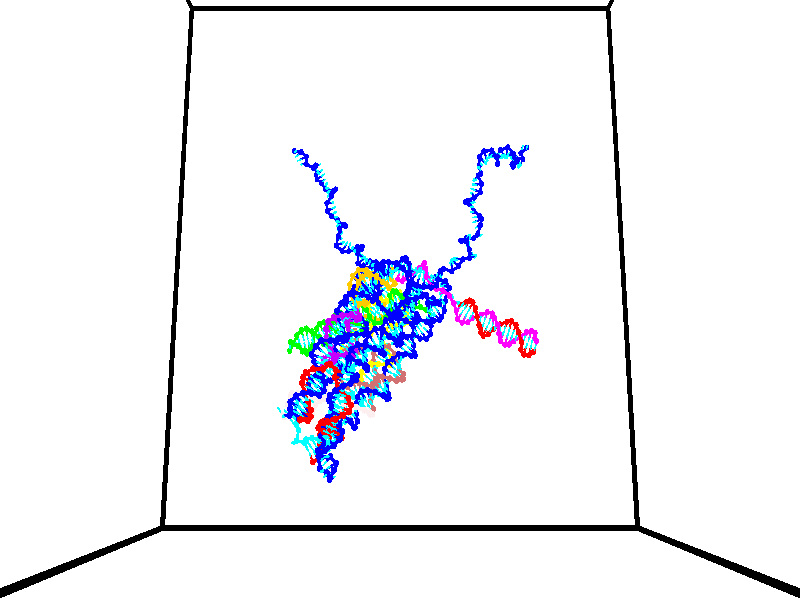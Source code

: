 // switches for output
#declare DRAW_BASES = 1; // possible values are 0, 1; only relevant for DNA ribbons
#declare DRAW_BASES_TYPE = 3; // possible values are 1, 2, 3; only relevant for DNA ribbons
#declare DRAW_FOG = 0; // set to 1 to enable fog

#include "colors.inc"

#include "transforms.inc"
background { rgb <1, 1, 1>}

#default {
   normal{
       ripples 0.25
       frequency 0.20
       turbulence 0.2
       lambda 5
   }
	finish {
		phong 0.1
		phong_size 40.
	}
}

// original window dimensions: 1024x640


// camera settings

camera {
	sky <0, 0.179814, -0.983701>
	up <0, 0.179814, -0.983701>
	right 1.6 * <1, 0, 0>
	location <35, 92.5046, 58.4545>
	look_at <35, 26.874, 46.4577>
	direction <0, -65.6306, -11.9968>
	angle 67.0682
}


# declare cpy_camera_pos = <35, 92.5046, 58.4545>;
# if (DRAW_FOG = 1)
fog {
	fog_type 2
	up vnormalize(cpy_camera_pos)
	color rgbt<1,1,1,0.3>
	distance 1e-5
	fog_alt 3e-3
	fog_offset 56
}
# end


// LIGHTS

# declare lum = 6;
global_settings {
	ambient_light rgb lum * <0.05, 0.05, 0.05>
	max_trace_level 15
}# declare cpy_direct_light_amount = 0.25;
light_source
{	1000 * <-1, -1.16351, -0.803887>,
	rgb lum * cpy_direct_light_amount
	parallel
}

light_source
{	1000 * <1, 1.16351, 0.803887>,
	rgb lum * cpy_direct_light_amount
	parallel
}

// strand 0

// nucleotide -1

// particle -1
sphere {
	<40.870686, 34.377552, 48.207779> 0.250000
	pigment { color rgbt <1,0,0,0> }
	no_shadow
}
cylinder {
	<40.768177, 34.763805, 48.190426>,  <40.706673, 34.995556, 48.180016>, 0.100000
	pigment { color rgbt <1,0,0,0> }
	no_shadow
}
cylinder {
	<40.768177, 34.763805, 48.190426>,  <40.870686, 34.377552, 48.207779>, 0.100000
	pigment { color rgbt <1,0,0,0> }
	no_shadow
}

// particle -1
sphere {
	<40.768177, 34.763805, 48.190426> 0.100000
	pigment { color rgbt <1,0,0,0> }
	no_shadow
}
sphere {
	0, 1
	scale<0.080000,0.200000,0.300000>
	matrix <0.766773, 0.230417, 0.599138,
		0.588542, 0.120278, -0.799469,
		-0.256274, 0.965630, -0.043384,
		40.691296, 35.053493, 48.177410>
	pigment { color rgbt <0,1,1,0> }
	no_shadow
}
cylinder {
	<41.460110, 34.604565, 48.029598>,  <40.870686, 34.377552, 48.207779>, 0.130000
	pigment { color rgbt <1,0,0,0> }
	no_shadow
}

// nucleotide -1

// particle -1
sphere {
	<41.460110, 34.604565, 48.029598> 0.250000
	pigment { color rgbt <1,0,0,0> }
	no_shadow
}
cylinder {
	<41.219780, 34.864067, 48.216412>,  <41.075584, 35.019768, 48.328499>, 0.100000
	pigment { color rgbt <1,0,0,0> }
	no_shadow
}
cylinder {
	<41.219780, 34.864067, 48.216412>,  <41.460110, 34.604565, 48.029598>, 0.100000
	pigment { color rgbt <1,0,0,0> }
	no_shadow
}

// particle -1
sphere {
	<41.219780, 34.864067, 48.216412> 0.100000
	pigment { color rgbt <1,0,0,0> }
	no_shadow
}
sphere {
	0, 1
	scale<0.080000,0.200000,0.300000>
	matrix <0.775791, 0.332332, 0.536381,
		0.192772, 0.684592, -0.702975,
		-0.600823, 0.648760, 0.467036,
		41.039532, 35.058697, 48.356522>
	pigment { color rgbt <0,1,1,0> }
	no_shadow
}
cylinder {
	<41.708889, 35.232677, 48.024605>,  <41.460110, 34.604565, 48.029598>, 0.130000
	pigment { color rgbt <1,0,0,0> }
	no_shadow
}

// nucleotide -1

// particle -1
sphere {
	<41.708889, 35.232677, 48.024605> 0.250000
	pigment { color rgbt <1,0,0,0> }
	no_shadow
}
cylinder {
	<41.472103, 35.270573, 48.344753>,  <41.330032, 35.293308, 48.536842>, 0.100000
	pigment { color rgbt <1,0,0,0> }
	no_shadow
}
cylinder {
	<41.472103, 35.270573, 48.344753>,  <41.708889, 35.232677, 48.024605>, 0.100000
	pigment { color rgbt <1,0,0,0> }
	no_shadow
}

// particle -1
sphere {
	<41.472103, 35.270573, 48.344753> 0.100000
	pigment { color rgbt <1,0,0,0> }
	no_shadow
}
sphere {
	0, 1
	scale<0.080000,0.200000,0.300000>
	matrix <0.779277, 0.320699, 0.538405,
		-0.205671, 0.942431, -0.263671,
		-0.591969, 0.094738, 0.800373,
		41.294514, 35.298992, 48.584866>
	pigment { color rgbt <0,1,1,0> }
	no_shadow
}
cylinder {
	<41.964176, 35.798218, 48.291927>,  <41.708889, 35.232677, 48.024605>, 0.130000
	pigment { color rgbt <1,0,0,0> }
	no_shadow
}

// nucleotide -1

// particle -1
sphere {
	<41.964176, 35.798218, 48.291927> 0.250000
	pigment { color rgbt <1,0,0,0> }
	no_shadow
}
cylinder {
	<41.763554, 35.617901, 48.587288>,  <41.643181, 35.509712, 48.764503>, 0.100000
	pigment { color rgbt <1,0,0,0> }
	no_shadow
}
cylinder {
	<41.763554, 35.617901, 48.587288>,  <41.964176, 35.798218, 48.291927>, 0.100000
	pigment { color rgbt <1,0,0,0> }
	no_shadow
}

// particle -1
sphere {
	<41.763554, 35.617901, 48.587288> 0.100000
	pigment { color rgbt <1,0,0,0> }
	no_shadow
}
sphere {
	0, 1
	scale<0.080000,0.200000,0.300000>
	matrix <0.788687, 0.112526, 0.604409,
		-0.355552, 0.885508, 0.299097,
		-0.501553, -0.450792, 0.738397,
		41.613087, 35.482662, 48.808807>
	pigment { color rgbt <0,1,1,0> }
	no_shadow
}
cylinder {
	<42.136761, 36.246021, 48.822037>,  <41.964176, 35.798218, 48.291927>, 0.130000
	pigment { color rgbt <1,0,0,0> }
	no_shadow
}

// nucleotide -1

// particle -1
sphere {
	<42.136761, 36.246021, 48.822037> 0.250000
	pigment { color rgbt <1,0,0,0> }
	no_shadow
}
cylinder {
	<42.049496, 35.887188, 48.975735>,  <41.997139, 35.671886, 49.067955>, 0.100000
	pigment { color rgbt <1,0,0,0> }
	no_shadow
}
cylinder {
	<42.049496, 35.887188, 48.975735>,  <42.136761, 36.246021, 48.822037>, 0.100000
	pigment { color rgbt <1,0,0,0> }
	no_shadow
}

// particle -1
sphere {
	<42.049496, 35.887188, 48.975735> 0.100000
	pigment { color rgbt <1,0,0,0> }
	no_shadow
}
sphere {
	0, 1
	scale<0.080000,0.200000,0.300000>
	matrix <0.886347, -0.017366, 0.462696,
		-0.408405, 0.441515, 0.798918,
		-0.218161, -0.897086, 0.384243,
		41.984047, 35.618061, 49.091007>
	pigment { color rgbt <0,1,1,0> }
	no_shadow
}
cylinder {
	<42.261364, 36.344376, 49.540951>,  <42.136761, 36.246021, 48.822037>, 0.130000
	pigment { color rgbt <1,0,0,0> }
	no_shadow
}

// nucleotide -1

// particle -1
sphere {
	<42.261364, 36.344376, 49.540951> 0.250000
	pigment { color rgbt <1,0,0,0> }
	no_shadow
}
cylinder {
	<42.272591, 35.948116, 49.487553>,  <42.279327, 35.710361, 49.455513>, 0.100000
	pigment { color rgbt <1,0,0,0> }
	no_shadow
}
cylinder {
	<42.272591, 35.948116, 49.487553>,  <42.261364, 36.344376, 49.540951>, 0.100000
	pigment { color rgbt <1,0,0,0> }
	no_shadow
}

// particle -1
sphere {
	<42.272591, 35.948116, 49.487553> 0.100000
	pigment { color rgbt <1,0,0,0> }
	no_shadow
}
sphere {
	0, 1
	scale<0.080000,0.200000,0.300000>
	matrix <0.890439, -0.035910, 0.453684,
		-0.454237, -0.131597, 0.881108,
		0.028062, -0.990653, -0.133491,
		42.281010, 35.650921, 49.447506>
	pigment { color rgbt <0,1,1,0> }
	no_shadow
}
cylinder {
	<42.454380, 36.101654, 50.166687>,  <42.261364, 36.344376, 49.540951>, 0.130000
	pigment { color rgbt <1,0,0,0> }
	no_shadow
}

// nucleotide -1

// particle -1
sphere {
	<42.454380, 36.101654, 50.166687> 0.250000
	pigment { color rgbt <1,0,0,0> }
	no_shadow
}
cylinder {
	<42.540604, 35.774361, 49.953510>,  <42.592339, 35.577984, 49.825603>, 0.100000
	pigment { color rgbt <1,0,0,0> }
	no_shadow
}
cylinder {
	<42.540604, 35.774361, 49.953510>,  <42.454380, 36.101654, 50.166687>, 0.100000
	pigment { color rgbt <1,0,0,0> }
	no_shadow
}

// particle -1
sphere {
	<42.540604, 35.774361, 49.953510> 0.100000
	pigment { color rgbt <1,0,0,0> }
	no_shadow
}
sphere {
	0, 1
	scale<0.080000,0.200000,0.300000>
	matrix <0.806006, -0.159016, 0.570147,
		-0.551259, -0.552460, 0.625221,
		0.215563, -0.818231, -0.532945,
		42.605274, 35.528893, 49.793625>
	pigment { color rgbt <0,1,1,0> }
	no_shadow
}
cylinder {
	<42.660740, 35.645367, 50.688248>,  <42.454380, 36.101654, 50.166687>, 0.130000
	pigment { color rgbt <1,0,0,0> }
	no_shadow
}

// nucleotide -1

// particle -1
sphere {
	<42.660740, 35.645367, 50.688248> 0.250000
	pigment { color rgbt <1,0,0,0> }
	no_shadow
}
cylinder {
	<42.810230, 35.522472, 50.338177>,  <42.899925, 35.448734, 50.128136>, 0.100000
	pigment { color rgbt <1,0,0,0> }
	no_shadow
}
cylinder {
	<42.810230, 35.522472, 50.338177>,  <42.660740, 35.645367, 50.688248>, 0.100000
	pigment { color rgbt <1,0,0,0> }
	no_shadow
}

// particle -1
sphere {
	<42.810230, 35.522472, 50.338177> 0.100000
	pigment { color rgbt <1,0,0,0> }
	no_shadow
}
sphere {
	0, 1
	scale<0.080000,0.200000,0.300000>
	matrix <0.822280, -0.326832, 0.465870,
		-0.429169, -0.893749, 0.130489,
		0.373723, -0.307236, -0.875179,
		42.922348, 35.430302, 50.075623>
	pigment { color rgbt <0,1,1,0> }
	no_shadow
}
cylinder {
	<42.977257, 35.019699, 50.863098>,  <42.660740, 35.645367, 50.688248>, 0.130000
	pigment { color rgbt <1,0,0,0> }
	no_shadow
}

// nucleotide -1

// particle -1
sphere {
	<42.977257, 35.019699, 50.863098> 0.250000
	pigment { color rgbt <1,0,0,0> }
	no_shadow
}
cylinder {
	<43.155491, 35.135433, 50.524220>,  <43.262432, 35.204876, 50.320892>, 0.100000
	pigment { color rgbt <1,0,0,0> }
	no_shadow
}
cylinder {
	<43.155491, 35.135433, 50.524220>,  <42.977257, 35.019699, 50.863098>, 0.100000
	pigment { color rgbt <1,0,0,0> }
	no_shadow
}

// particle -1
sphere {
	<43.155491, 35.135433, 50.524220> 0.100000
	pigment { color rgbt <1,0,0,0> }
	no_shadow
}
sphere {
	0, 1
	scale<0.080000,0.200000,0.300000>
	matrix <0.894761, -0.113035, 0.432003,
		0.029232, -0.950530, -0.309255,
		0.445588, 0.289338, -0.847192,
		43.289165, 35.222233, 50.270061>
	pigment { color rgbt <0,1,1,0> }
	no_shadow
}
cylinder {
	<43.552353, 34.556416, 50.678173>,  <42.977257, 35.019699, 50.863098>, 0.130000
	pigment { color rgbt <1,0,0,0> }
	no_shadow
}

// nucleotide -1

// particle -1
sphere {
	<43.552353, 34.556416, 50.678173> 0.250000
	pigment { color rgbt <1,0,0,0> }
	no_shadow
}
cylinder {
	<43.627159, 34.913380, 50.513912>,  <43.672043, 35.127556, 50.415356>, 0.100000
	pigment { color rgbt <1,0,0,0> }
	no_shadow
}
cylinder {
	<43.627159, 34.913380, 50.513912>,  <43.552353, 34.556416, 50.678173>, 0.100000
	pigment { color rgbt <1,0,0,0> }
	no_shadow
}

// particle -1
sphere {
	<43.627159, 34.913380, 50.513912> 0.100000
	pigment { color rgbt <1,0,0,0> }
	no_shadow
}
sphere {
	0, 1
	scale<0.080000,0.200000,0.300000>
	matrix <0.943716, -0.047119, 0.327383,
		0.272809, -0.448764, -0.850991,
		0.187016, 0.892407, -0.410651,
		43.683266, 35.181103, 50.390717>
	pigment { color rgbt <0,1,1,0> }
	no_shadow
}
cylinder {
	<44.062572, 34.440601, 50.209328>,  <43.552353, 34.556416, 50.678173>, 0.130000
	pigment { color rgbt <1,0,0,0> }
	no_shadow
}

// nucleotide -1

// particle -1
sphere {
	<44.062572, 34.440601, 50.209328> 0.250000
	pigment { color rgbt <1,0,0,0> }
	no_shadow
}
cylinder {
	<44.092972, 34.838726, 50.233231>,  <44.111210, 35.077602, 50.247574>, 0.100000
	pigment { color rgbt <1,0,0,0> }
	no_shadow
}
cylinder {
	<44.092972, 34.838726, 50.233231>,  <44.062572, 34.440601, 50.209328>, 0.100000
	pigment { color rgbt <1,0,0,0> }
	no_shadow
}

// particle -1
sphere {
	<44.092972, 34.838726, 50.233231> 0.100000
	pigment { color rgbt <1,0,0,0> }
	no_shadow
}
sphere {
	0, 1
	scale<0.080000,0.200000,0.300000>
	matrix <0.980955, -0.085376, 0.174466,
		0.178751, 0.045362, -0.982848,
		0.075998, 0.995316, 0.059759,
		44.115772, 35.137321, 50.251160>
	pigment { color rgbt <0,1,1,0> }
	no_shadow
}
cylinder {
	<44.714958, 34.601418, 49.864449>,  <44.062572, 34.440601, 50.209328>, 0.130000
	pigment { color rgbt <1,0,0,0> }
	no_shadow
}

// nucleotide -1

// particle -1
sphere {
	<44.714958, 34.601418, 49.864449> 0.250000
	pigment { color rgbt <1,0,0,0> }
	no_shadow
}
cylinder {
	<44.616314, 34.919743, 50.085667>,  <44.557125, 35.110737, 50.218399>, 0.100000
	pigment { color rgbt <1,0,0,0> }
	no_shadow
}
cylinder {
	<44.616314, 34.919743, 50.085667>,  <44.714958, 34.601418, 49.864449>, 0.100000
	pigment { color rgbt <1,0,0,0> }
	no_shadow
}

// particle -1
sphere {
	<44.616314, 34.919743, 50.085667> 0.100000
	pigment { color rgbt <1,0,0,0> }
	no_shadow
}
sphere {
	0, 1
	scale<0.080000,0.200000,0.300000>
	matrix <0.906411, -0.012527, 0.422211,
		0.342930, 0.605410, -0.718247,
		-0.246613, 0.795815, 0.553046,
		44.542332, 35.158485, 50.251579>
	pigment { color rgbt <0,1,1,0> }
	no_shadow
}
cylinder {
	<45.301476, 35.031700, 49.716309>,  <44.714958, 34.601418, 49.864449>, 0.130000
	pigment { color rgbt <1,0,0,0> }
	no_shadow
}

// nucleotide -1

// particle -1
sphere {
	<45.301476, 35.031700, 49.716309> 0.250000
	pigment { color rgbt <1,0,0,0> }
	no_shadow
}
cylinder {
	<45.145691, 35.180126, 50.053505>,  <45.052219, 35.269180, 50.255821>, 0.100000
	pigment { color rgbt <1,0,0,0> }
	no_shadow
}
cylinder {
	<45.145691, 35.180126, 50.053505>,  <45.301476, 35.031700, 49.716309>, 0.100000
	pigment { color rgbt <1,0,0,0> }
	no_shadow
}

// particle -1
sphere {
	<45.145691, 35.180126, 50.053505> 0.100000
	pigment { color rgbt <1,0,0,0> }
	no_shadow
}
sphere {
	0, 1
	scale<0.080000,0.200000,0.300000>
	matrix <0.921032, 0.161077, 0.354619,
		-0.004201, 0.914531, -0.404493,
		-0.389465, 0.371062, 0.842989,
		45.028851, 35.291443, 50.306400>
	pigment { color rgbt <0,1,1,0> }
	no_shadow
}
cylinder {
	<45.601067, 35.714279, 49.769295>,  <45.301476, 35.031700, 49.716309>, 0.130000
	pigment { color rgbt <1,0,0,0> }
	no_shadow
}

// nucleotide -1

// particle -1
sphere {
	<45.601067, 35.714279, 49.769295> 0.250000
	pigment { color rgbt <1,0,0,0> }
	no_shadow
}
cylinder {
	<45.492527, 35.608852, 50.139572>,  <45.427402, 35.545597, 50.361736>, 0.100000
	pigment { color rgbt <1,0,0,0> }
	no_shadow
}
cylinder {
	<45.492527, 35.608852, 50.139572>,  <45.601067, 35.714279, 49.769295>, 0.100000
	pigment { color rgbt <1,0,0,0> }
	no_shadow
}

// particle -1
sphere {
	<45.492527, 35.608852, 50.139572> 0.100000
	pigment { color rgbt <1,0,0,0> }
	no_shadow
}
sphere {
	0, 1
	scale<0.080000,0.200000,0.300000>
	matrix <0.928996, 0.179758, 0.323502,
		-0.251665, 0.947744, 0.196077,
		-0.271351, -0.263568, 0.925689,
		45.411121, 35.529781, 50.417278>
	pigment { color rgbt <0,1,1,0> }
	no_shadow
}
cylinder {
	<45.933731, 36.148468, 50.137630>,  <45.601067, 35.714279, 49.769295>, 0.130000
	pigment { color rgbt <1,0,0,0> }
	no_shadow
}

// nucleotide -1

// particle -1
sphere {
	<45.933731, 36.148468, 50.137630> 0.250000
	pigment { color rgbt <1,0,0,0> }
	no_shadow
}
cylinder {
	<45.853703, 35.862209, 50.405312>,  <45.805687, 35.690456, 50.565918>, 0.100000
	pigment { color rgbt <1,0,0,0> }
	no_shadow
}
cylinder {
	<45.853703, 35.862209, 50.405312>,  <45.933731, 36.148468, 50.137630>, 0.100000
	pigment { color rgbt <1,0,0,0> }
	no_shadow
}

// particle -1
sphere {
	<45.853703, 35.862209, 50.405312> 0.100000
	pigment { color rgbt <1,0,0,0> }
	no_shadow
}
sphere {
	0, 1
	scale<0.080000,0.200000,0.300000>
	matrix <0.927560, 0.081665, 0.364642,
		-0.315603, 0.693676, 0.647463,
		-0.200069, -0.715643, 0.669199,
		45.793682, 35.647518, 50.606071>
	pigment { color rgbt <0,1,1,0> }
	no_shadow
}
cylinder {
	<46.140102, 36.388298, 50.750759>,  <45.933731, 36.148468, 50.137630>, 0.130000
	pigment { color rgbt <1,0,0,0> }
	no_shadow
}

// nucleotide -1

// particle -1
sphere {
	<46.140102, 36.388298, 50.750759> 0.250000
	pigment { color rgbt <1,0,0,0> }
	no_shadow
}
cylinder {
	<46.136059, 35.995426, 50.825825>,  <46.133633, 35.759701, 50.870865>, 0.100000
	pigment { color rgbt <1,0,0,0> }
	no_shadow
}
cylinder {
	<46.136059, 35.995426, 50.825825>,  <46.140102, 36.388298, 50.750759>, 0.100000
	pigment { color rgbt <1,0,0,0> }
	no_shadow
}

// particle -1
sphere {
	<46.136059, 35.995426, 50.825825> 0.100000
	pigment { color rgbt <1,0,0,0> }
	no_shadow
}
sphere {
	0, 1
	scale<0.080000,0.200000,0.300000>
	matrix <0.819901, 0.099291, 0.563830,
		-0.572416, 0.159565, 0.804288,
		-0.010109, -0.982181, 0.187663,
		46.133026, 35.700771, 50.882122>
	pigment { color rgbt <0,1,1,0> }
	no_shadow
}
cylinder {
	<46.342167, 36.397190, 51.502281>,  <46.140102, 36.388298, 50.750759>, 0.130000
	pigment { color rgbt <1,0,0,0> }
	no_shadow
}

// nucleotide -1

// particle -1
sphere {
	<46.342167, 36.397190, 51.502281> 0.250000
	pigment { color rgbt <1,0,0,0> }
	no_shadow
}
cylinder {
	<46.377434, 36.026310, 51.356667>,  <46.398594, 35.803783, 51.269299>, 0.100000
	pigment { color rgbt <1,0,0,0> }
	no_shadow
}
cylinder {
	<46.377434, 36.026310, 51.356667>,  <46.342167, 36.397190, 51.502281>, 0.100000
	pigment { color rgbt <1,0,0,0> }
	no_shadow
}

// particle -1
sphere {
	<46.377434, 36.026310, 51.356667> 0.100000
	pigment { color rgbt <1,0,0,0> }
	no_shadow
}
sphere {
	0, 1
	scale<0.080000,0.200000,0.300000>
	matrix <0.796457, -0.153864, 0.584792,
		-0.598233, -0.341501, 0.724910,
		0.088169, -0.927202, -0.364037,
		46.403885, 35.748150, 51.247456>
	pigment { color rgbt <0,1,1,0> }
	no_shadow
}
cylinder {
	<46.376167, 35.918217, 52.049702>,  <46.342167, 36.397190, 51.502281>, 0.130000
	pigment { color rgbt <1,0,0,0> }
	no_shadow
}

// nucleotide -1

// particle -1
sphere {
	<46.376167, 35.918217, 52.049702> 0.250000
	pigment { color rgbt <1,0,0,0> }
	no_shadow
}
cylinder {
	<46.537975, 35.724678, 51.739281>,  <46.635059, 35.608555, 51.553028>, 0.100000
	pigment { color rgbt <1,0,0,0> }
	no_shadow
}
cylinder {
	<46.537975, 35.724678, 51.739281>,  <46.376167, 35.918217, 52.049702>, 0.100000
	pigment { color rgbt <1,0,0,0> }
	no_shadow
}

// particle -1
sphere {
	<46.537975, 35.724678, 51.739281> 0.100000
	pigment { color rgbt <1,0,0,0> }
	no_shadow
}
sphere {
	0, 1
	scale<0.080000,0.200000,0.300000>
	matrix <0.847384, -0.120854, 0.517044,
		-0.343957, -0.866770, 0.361113,
		0.404516, -0.483843, -0.776056,
		46.659328, 35.579525, 51.506462>
	pigment { color rgbt <0,1,1,0> }
	no_shadow
}
cylinder {
	<46.734093, 35.429199, 52.397671>,  <46.376167, 35.918217, 52.049702>, 0.130000
	pigment { color rgbt <1,0,0,0> }
	no_shadow
}

// nucleotide -1

// particle -1
sphere {
	<46.734093, 35.429199, 52.397671> 0.250000
	pigment { color rgbt <1,0,0,0> }
	no_shadow
}
cylinder {
	<46.881973, 35.454628, 52.026882>,  <46.970703, 35.469883, 51.804409>, 0.100000
	pigment { color rgbt <1,0,0,0> }
	no_shadow
}
cylinder {
	<46.881973, 35.454628, 52.026882>,  <46.734093, 35.429199, 52.397671>, 0.100000
	pigment { color rgbt <1,0,0,0> }
	no_shadow
}

// particle -1
sphere {
	<46.881973, 35.454628, 52.026882> 0.100000
	pigment { color rgbt <1,0,0,0> }
	no_shadow
}
sphere {
	0, 1
	scale<0.080000,0.200000,0.300000>
	matrix <0.928328, -0.067206, 0.365637,
		-0.039055, -0.995712, -0.083860,
		0.369705, 0.063570, -0.926972,
		46.992886, 35.473698, 51.748791>
	pigment { color rgbt <0,1,1,0> }
	no_shadow
}
cylinder {
	<47.325237, 34.986969, 52.411434>,  <46.734093, 35.429199, 52.397671>, 0.130000
	pigment { color rgbt <1,0,0,0> }
	no_shadow
}

// nucleotide -1

// particle -1
sphere {
	<47.325237, 34.986969, 52.411434> 0.250000
	pigment { color rgbt <1,0,0,0> }
	no_shadow
}
cylinder {
	<47.399475, 35.166859, 52.061966>,  <47.444019, 35.274792, 51.852283>, 0.100000
	pigment { color rgbt <1,0,0,0> }
	no_shadow
}
cylinder {
	<47.399475, 35.166859, 52.061966>,  <47.325237, 34.986969, 52.411434>, 0.100000
	pigment { color rgbt <1,0,0,0> }
	no_shadow
}

// particle -1
sphere {
	<47.399475, 35.166859, 52.061966> 0.100000
	pigment { color rgbt <1,0,0,0> }
	no_shadow
}
sphere {
	0, 1
	scale<0.080000,0.200000,0.300000>
	matrix <0.969824, 0.059214, 0.236504,
		0.158095, -0.891204, -0.425160,
		0.185598, 0.449721, -0.873673,
		47.455154, 35.301773, 51.799866>
	pigment { color rgbt <0,1,1,0> }
	no_shadow
}
cylinder {
	<47.867378, 34.589207, 52.113750>,  <47.325237, 34.986969, 52.411434>, 0.130000
	pigment { color rgbt <1,0,0,0> }
	no_shadow
}

// nucleotide -1

// particle -1
sphere {
	<47.867378, 34.589207, 52.113750> 0.250000
	pigment { color rgbt <1,0,0,0> }
	no_shadow
}
cylinder {
	<47.866722, 34.959496, 51.962471>,  <47.866329, 35.181667, 51.871704>, 0.100000
	pigment { color rgbt <1,0,0,0> }
	no_shadow
}
cylinder {
	<47.866722, 34.959496, 51.962471>,  <47.867378, 34.589207, 52.113750>, 0.100000
	pigment { color rgbt <1,0,0,0> }
	no_shadow
}

// particle -1
sphere {
	<47.866722, 34.959496, 51.962471> 0.100000
	pigment { color rgbt <1,0,0,0> }
	no_shadow
}
sphere {
	0, 1
	scale<0.080000,0.200000,0.300000>
	matrix <0.948338, 0.121423, 0.293105,
		0.317256, -0.358181, -0.878097,
		-0.001637, 0.925723, -0.378199,
		47.866230, 35.237213, 51.849010>
	pigment { color rgbt <0,1,1,0> }
	no_shadow
}
// strand 1

// nucleotide -1

// particle -1
sphere {
	<24.393480, 34.657181, 52.015602> 0.250000
	pigment { color rgbt <0,1,0,0> }
	no_shadow
}
cylinder {
	<24.462324, 35.024975, 51.874222>,  <24.503632, 35.245651, 51.789394>, 0.100000
	pigment { color rgbt <0,1,0,0> }
	no_shadow
}
cylinder {
	<24.462324, 35.024975, 51.874222>,  <24.393480, 34.657181, 52.015602>, 0.100000
	pigment { color rgbt <0,1,0,0> }
	no_shadow
}

// particle -1
sphere {
	<24.462324, 35.024975, 51.874222> 0.100000
	pigment { color rgbt <0,1,0,0> }
	no_shadow
}
sphere {
	0, 1
	scale<0.080000,0.200000,0.300000>
	matrix <0.923374, -0.275579, -0.267276,
		-0.343159, -0.280363, -0.896459,
		0.172111, 0.919485, -0.353447,
		24.513958, 35.300819, 51.768188>
	pigment { color rgbt <0,1,1,0> }
	no_shadow
}
cylinder {
	<24.716841, 34.498501, 51.429123>,  <24.393480, 34.657181, 52.015602>, 0.130000
	pigment { color rgbt <0,1,0,0> }
	no_shadow
}

// nucleotide -1

// particle -1
sphere {
	<24.716841, 34.498501, 51.429123> 0.250000
	pigment { color rgbt <0,1,0,0> }
	no_shadow
}
cylinder {
	<24.822445, 34.879963, 51.486862>,  <24.885807, 35.108841, 51.521507>, 0.100000
	pigment { color rgbt <0,1,0,0> }
	no_shadow
}
cylinder {
	<24.822445, 34.879963, 51.486862>,  <24.716841, 34.498501, 51.429123>, 0.100000
	pigment { color rgbt <0,1,0,0> }
	no_shadow
}

// particle -1
sphere {
	<24.822445, 34.879963, 51.486862> 0.100000
	pigment { color rgbt <0,1,0,0> }
	no_shadow
}
sphere {
	0, 1
	scale<0.080000,0.200000,0.300000>
	matrix <0.912311, -0.198336, -0.358262,
		-0.313030, 0.226275, -0.922394,
		0.264010, 0.953657, 0.144348,
		24.901648, 35.166061, 51.530167>
	pigment { color rgbt <0,1,1,0> }
	no_shadow
}
cylinder {
	<25.043211, 34.680420, 50.786469>,  <24.716841, 34.498501, 51.429123>, 0.130000
	pigment { color rgbt <0,1,0,0> }
	no_shadow
}

// nucleotide -1

// particle -1
sphere {
	<25.043211, 34.680420, 50.786469> 0.250000
	pigment { color rgbt <0,1,0,0> }
	no_shadow
}
cylinder {
	<25.204187, 34.920738, 51.062756>,  <25.300774, 35.064930, 51.228527>, 0.100000
	pigment { color rgbt <0,1,0,0> }
	no_shadow
}
cylinder {
	<25.204187, 34.920738, 51.062756>,  <25.043211, 34.680420, 50.786469>, 0.100000
	pigment { color rgbt <0,1,0,0> }
	no_shadow
}

// particle -1
sphere {
	<25.204187, 34.920738, 51.062756> 0.100000
	pigment { color rgbt <0,1,0,0> }
	no_shadow
}
sphere {
	0, 1
	scale<0.080000,0.200000,0.300000>
	matrix <0.913841, -0.308308, -0.264274,
		0.054180, 0.737560, -0.673105,
		0.402442, 0.600792, 0.690716,
		25.324921, 35.100975, 51.269970>
	pigment { color rgbt <0,1,1,0> }
	no_shadow
}
cylinder {
	<25.524788, 35.030243, 50.412357>,  <25.043211, 34.680420, 50.786469>, 0.130000
	pigment { color rgbt <0,1,0,0> }
	no_shadow
}

// nucleotide -1

// particle -1
sphere {
	<25.524788, 35.030243, 50.412357> 0.250000
	pigment { color rgbt <0,1,0,0> }
	no_shadow
}
cylinder {
	<25.658499, 35.112488, 50.780266>,  <25.738726, 35.161835, 51.001011>, 0.100000
	pigment { color rgbt <0,1,0,0> }
	no_shadow
}
cylinder {
	<25.658499, 35.112488, 50.780266>,  <25.524788, 35.030243, 50.412357>, 0.100000
	pigment { color rgbt <0,1,0,0> }
	no_shadow
}

// particle -1
sphere {
	<25.658499, 35.112488, 50.780266> 0.100000
	pigment { color rgbt <0,1,0,0> }
	no_shadow
}
sphere {
	0, 1
	scale<0.080000,0.200000,0.300000>
	matrix <0.941978, -0.041215, -0.333135,
		-0.030589, 0.977765, -0.207460,
		0.334278, 0.205613, 0.919773,
		25.758781, 35.174171, 51.056198>
	pigment { color rgbt <0,1,1,0> }
	no_shadow
}
cylinder {
	<26.063736, 35.559185, 50.350887>,  <25.524788, 35.030243, 50.412357>, 0.130000
	pigment { color rgbt <0,1,0,0> }
	no_shadow
}

// nucleotide -1

// particle -1
sphere {
	<26.063736, 35.559185, 50.350887> 0.250000
	pigment { color rgbt <0,1,0,0> }
	no_shadow
}
cylinder {
	<26.118130, 35.365433, 50.696575>,  <26.150766, 35.249180, 50.903988>, 0.100000
	pigment { color rgbt <0,1,0,0> }
	no_shadow
}
cylinder {
	<26.118130, 35.365433, 50.696575>,  <26.063736, 35.559185, 50.350887>, 0.100000
	pigment { color rgbt <0,1,0,0> }
	no_shadow
}

// particle -1
sphere {
	<26.118130, 35.365433, 50.696575> 0.100000
	pigment { color rgbt <0,1,0,0> }
	no_shadow
}
sphere {
	0, 1
	scale<0.080000,0.200000,0.300000>
	matrix <0.968101, -0.120335, -0.219773,
		0.210450, 0.866542, 0.452567,
		0.135982, -0.484381, 0.864224,
		26.158924, 35.220119, 50.955841>
	pigment { color rgbt <0,1,1,0> }
	no_shadow
}
cylinder {
	<26.645908, 35.796227, 50.615555>,  <26.063736, 35.559185, 50.350887>, 0.130000
	pigment { color rgbt <0,1,0,0> }
	no_shadow
}

// nucleotide -1

// particle -1
sphere {
	<26.645908, 35.796227, 50.615555> 0.250000
	pigment { color rgbt <0,1,0,0> }
	no_shadow
}
cylinder {
	<26.622919, 35.441383, 50.798740>,  <26.609125, 35.228477, 50.908653>, 0.100000
	pigment { color rgbt <0,1,0,0> }
	no_shadow
}
cylinder {
	<26.622919, 35.441383, 50.798740>,  <26.645908, 35.796227, 50.615555>, 0.100000
	pigment { color rgbt <0,1,0,0> }
	no_shadow
}

// particle -1
sphere {
	<26.622919, 35.441383, 50.798740> 0.100000
	pigment { color rgbt <0,1,0,0> }
	no_shadow
}
sphere {
	0, 1
	scale<0.080000,0.200000,0.300000>
	matrix <0.944351, -0.197123, -0.263330,
		0.323878, 0.417347, 0.849072,
		-0.057472, -0.887110, 0.457967,
		26.605677, 35.175251, 50.936131>
	pigment { color rgbt <0,1,1,0> }
	no_shadow
}
cylinder {
	<27.344812, 35.749035, 51.036232>,  <26.645908, 35.796227, 50.615555>, 0.130000
	pigment { color rgbt <0,1,0,0> }
	no_shadow
}

// nucleotide -1

// particle -1
sphere {
	<27.344812, 35.749035, 51.036232> 0.250000
	pigment { color rgbt <0,1,0,0> }
	no_shadow
}
cylinder {
	<27.181938, 35.385460, 51.000374>,  <27.084213, 35.167316, 50.978859>, 0.100000
	pigment { color rgbt <0,1,0,0> }
	no_shadow
}
cylinder {
	<27.181938, 35.385460, 51.000374>,  <27.344812, 35.749035, 51.036232>, 0.100000
	pigment { color rgbt <0,1,0,0> }
	no_shadow
}

// particle -1
sphere {
	<27.181938, 35.385460, 51.000374> 0.100000
	pigment { color rgbt <0,1,0,0> }
	no_shadow
}
sphere {
	0, 1
	scale<0.080000,0.200000,0.300000>
	matrix <0.901904, -0.384654, -0.196498,
		0.144122, -0.160862, 0.976398,
		-0.407184, -0.908936, -0.089645,
		27.059782, 35.112778, 50.973480>
	pigment { color rgbt <0,1,1,0> }
	no_shadow
}
cylinder {
	<27.716581, 35.315189, 51.537678>,  <27.344812, 35.749035, 51.036232>, 0.130000
	pigment { color rgbt <0,1,0,0> }
	no_shadow
}

// nucleotide -1

// particle -1
sphere {
	<27.716581, 35.315189, 51.537678> 0.250000
	pigment { color rgbt <0,1,0,0> }
	no_shadow
}
cylinder {
	<27.563347, 35.091846, 51.243336>,  <27.471407, 34.957840, 51.066730>, 0.100000
	pigment { color rgbt <0,1,0,0> }
	no_shadow
}
cylinder {
	<27.563347, 35.091846, 51.243336>,  <27.716581, 35.315189, 51.537678>, 0.100000
	pigment { color rgbt <0,1,0,0> }
	no_shadow
}

// particle -1
sphere {
	<27.563347, 35.091846, 51.243336> 0.100000
	pigment { color rgbt <0,1,0,0> }
	no_shadow
}
sphere {
	0, 1
	scale<0.080000,0.200000,0.300000>
	matrix <0.887025, -0.444651, -0.124389,
		-0.257743, -0.700370, 0.665620,
		-0.383087, -0.558361, -0.735852,
		27.448421, 34.924339, 51.022579>
	pigment { color rgbt <0,1,1,0> }
	no_shadow
}
cylinder {
	<28.049969, 34.683868, 51.656361>,  <27.716581, 35.315189, 51.537678>, 0.130000
	pigment { color rgbt <0,1,0,0> }
	no_shadow
}

// nucleotide -1

// particle -1
sphere {
	<28.049969, 34.683868, 51.656361> 0.250000
	pigment { color rgbt <0,1,0,0> }
	no_shadow
}
cylinder {
	<27.893066, 34.698109, 51.288692>,  <27.798925, 34.706654, 51.068092>, 0.100000
	pigment { color rgbt <0,1,0,0> }
	no_shadow
}
cylinder {
	<27.893066, 34.698109, 51.288692>,  <28.049969, 34.683868, 51.656361>, 0.100000
	pigment { color rgbt <0,1,0,0> }
	no_shadow
}

// particle -1
sphere {
	<27.893066, 34.698109, 51.288692> 0.100000
	pigment { color rgbt <0,1,0,0> }
	no_shadow
}
sphere {
	0, 1
	scale<0.080000,0.200000,0.300000>
	matrix <0.748132, -0.569043, -0.341304,
		-0.535196, -0.821537, 0.196577,
		-0.392254, 0.035599, -0.919168,
		27.775391, 34.708790, 51.012943>
	pigment { color rgbt <0,1,1,0> }
	no_shadow
}
cylinder {
	<28.078707, 33.975796, 51.347401>,  <28.049969, 34.683868, 51.656361>, 0.130000
	pigment { color rgbt <0,1,0,0> }
	no_shadow
}

// nucleotide -1

// particle -1
sphere {
	<28.078707, 33.975796, 51.347401> 0.250000
	pigment { color rgbt <0,1,0,0> }
	no_shadow
}
cylinder {
	<28.020264, 34.227371, 51.041962>,  <27.985199, 34.378319, 50.858696>, 0.100000
	pigment { color rgbt <0,1,0,0> }
	no_shadow
}
cylinder {
	<28.020264, 34.227371, 51.041962>,  <28.078707, 33.975796, 51.347401>, 0.100000
	pigment { color rgbt <0,1,0,0> }
	no_shadow
}

// particle -1
sphere {
	<28.020264, 34.227371, 51.041962> 0.100000
	pigment { color rgbt <0,1,0,0> }
	no_shadow
}
sphere {
	0, 1
	scale<0.080000,0.200000,0.300000>
	matrix <0.751701, -0.431214, -0.498999,
		-0.643116, -0.646907, -0.409772,
		-0.146106, 0.628940, -0.763601,
		27.976431, 34.416054, 50.812881>
	pigment { color rgbt <0,1,1,0> }
	no_shadow
}
cylinder {
	<28.046997, 33.531784, 50.733711>,  <28.078707, 33.975796, 51.347401>, 0.130000
	pigment { color rgbt <0,1,0,0> }
	no_shadow
}

// nucleotide -1

// particle -1
sphere {
	<28.046997, 33.531784, 50.733711> 0.250000
	pigment { color rgbt <0,1,0,0> }
	no_shadow
}
cylinder {
	<28.128021, 33.902107, 50.606056>,  <28.176636, 34.124302, 50.529465>, 0.100000
	pigment { color rgbt <0,1,0,0> }
	no_shadow
}
cylinder {
	<28.128021, 33.902107, 50.606056>,  <28.046997, 33.531784, 50.733711>, 0.100000
	pigment { color rgbt <0,1,0,0> }
	no_shadow
}

// particle -1
sphere {
	<28.128021, 33.902107, 50.606056> 0.100000
	pigment { color rgbt <0,1,0,0> }
	no_shadow
}
sphere {
	0, 1
	scale<0.080000,0.200000,0.300000>
	matrix <0.663430, -0.369445, -0.650670,
		-0.720298, -0.079923, -0.689044,
		0.202560, 0.925809, -0.319134,
		28.188789, 34.179852, 50.510315>
	pigment { color rgbt <0,1,1,0> }
	no_shadow
}
cylinder {
	<28.255285, 33.413776, 50.037811>,  <28.046997, 33.531784, 50.733711>, 0.130000
	pigment { color rgbt <0,1,0,0> }
	no_shadow
}

// nucleotide -1

// particle -1
sphere {
	<28.255285, 33.413776, 50.037811> 0.250000
	pigment { color rgbt <0,1,0,0> }
	no_shadow
}
cylinder {
	<28.381756, 33.778297, 50.143311>,  <28.457638, 33.997009, 50.206608>, 0.100000
	pigment { color rgbt <0,1,0,0> }
	no_shadow
}
cylinder {
	<28.381756, 33.778297, 50.143311>,  <28.255285, 33.413776, 50.037811>, 0.100000
	pigment { color rgbt <0,1,0,0> }
	no_shadow
}

// particle -1
sphere {
	<28.381756, 33.778297, 50.143311> 0.100000
	pigment { color rgbt <0,1,0,0> }
	no_shadow
}
sphere {
	0, 1
	scale<0.080000,0.200000,0.300000>
	matrix <0.767808, -0.082512, -0.635345,
		-0.557229, 0.403385, -0.725793,
		0.316176, 0.911303, 0.263744,
		28.476608, 34.051689, 50.222435>
	pigment { color rgbt <0,1,1,0> }
	no_shadow
}
cylinder {
	<28.419243, 33.809765, 49.402397>,  <28.255285, 33.413776, 50.037811>, 0.130000
	pigment { color rgbt <0,1,0,0> }
	no_shadow
}

// nucleotide -1

// particle -1
sphere {
	<28.419243, 33.809765, 49.402397> 0.250000
	pigment { color rgbt <0,1,0,0> }
	no_shadow
}
cylinder {
	<28.616943, 33.988831, 49.700474>,  <28.735563, 34.096268, 49.879322>, 0.100000
	pigment { color rgbt <0,1,0,0> }
	no_shadow
}
cylinder {
	<28.616943, 33.988831, 49.700474>,  <28.419243, 33.809765, 49.402397>, 0.100000
	pigment { color rgbt <0,1,0,0> }
	no_shadow
}

// particle -1
sphere {
	<28.616943, 33.988831, 49.700474> 0.100000
	pigment { color rgbt <0,1,0,0> }
	no_shadow
}
sphere {
	0, 1
	scale<0.080000,0.200000,0.300000>
	matrix <0.804177, 0.090130, -0.587517,
		-0.330174, 0.889649, -0.315453,
		0.494252, 0.447663, 0.745194,
		28.765219, 34.123131, 49.924030>
	pigment { color rgbt <0,1,1,0> }
	no_shadow
}
cylinder {
	<28.671764, 34.449371, 49.090111>,  <28.419243, 33.809765, 49.402397>, 0.130000
	pigment { color rgbt <0,1,0,0> }
	no_shadow
}

// nucleotide -1

// particle -1
sphere {
	<28.671764, 34.449371, 49.090111> 0.250000
	pigment { color rgbt <0,1,0,0> }
	no_shadow
}
cylinder {
	<28.881960, 34.391994, 49.425560>,  <29.008078, 34.357567, 49.626827>, 0.100000
	pigment { color rgbt <0,1,0,0> }
	no_shadow
}
cylinder {
	<28.881960, 34.391994, 49.425560>,  <28.671764, 34.449371, 49.090111>, 0.100000
	pigment { color rgbt <0,1,0,0> }
	no_shadow
}

// particle -1
sphere {
	<28.881960, 34.391994, 49.425560> 0.100000
	pigment { color rgbt <0,1,0,0> }
	no_shadow
}
sphere {
	0, 1
	scale<0.080000,0.200000,0.300000>
	matrix <0.845455, 0.198345, -0.495847,
		-0.095209, 0.969579, 0.225504,
		0.525490, -0.143444, 0.838620,
		29.039608, 34.348961, 49.677147>
	pigment { color rgbt <0,1,1,0> }
	no_shadow
}
cylinder {
	<29.256222, 34.873486, 48.992359>,  <28.671764, 34.449371, 49.090111>, 0.130000
	pigment { color rgbt <0,1,0,0> }
	no_shadow
}

// nucleotide -1

// particle -1
sphere {
	<29.256222, 34.873486, 48.992359> 0.250000
	pigment { color rgbt <0,1,0,0> }
	no_shadow
}
cylinder {
	<29.389814, 34.618931, 49.270485>,  <29.469971, 34.466198, 49.437363>, 0.100000
	pigment { color rgbt <0,1,0,0> }
	no_shadow
}
cylinder {
	<29.389814, 34.618931, 49.270485>,  <29.256222, 34.873486, 48.992359>, 0.100000
	pigment { color rgbt <0,1,0,0> }
	no_shadow
}

// particle -1
sphere {
	<29.389814, 34.618931, 49.270485> 0.100000
	pigment { color rgbt <0,1,0,0> }
	no_shadow
}
sphere {
	0, 1
	scale<0.080000,0.200000,0.300000>
	matrix <0.924405, 0.076981, -0.373564,
		0.184206, 0.767517, 0.613991,
		0.333983, -0.636389, 0.695316,
		29.490009, 34.428013, 49.479080>
	pigment { color rgbt <0,1,1,0> }
	no_shadow
}
cylinder {
	<29.807199, 35.236713, 49.265987>,  <29.256222, 34.873486, 48.992359>, 0.130000
	pigment { color rgbt <0,1,0,0> }
	no_shadow
}

// nucleotide -1

// particle -1
sphere {
	<29.807199, 35.236713, 49.265987> 0.250000
	pigment { color rgbt <0,1,0,0> }
	no_shadow
}
cylinder {
	<29.847494, 34.857689, 49.387299>,  <29.871672, 34.630276, 49.460087>, 0.100000
	pigment { color rgbt <0,1,0,0> }
	no_shadow
}
cylinder {
	<29.847494, 34.857689, 49.387299>,  <29.807199, 35.236713, 49.265987>, 0.100000
	pigment { color rgbt <0,1,0,0> }
	no_shadow
}

// particle -1
sphere {
	<29.847494, 34.857689, 49.387299> 0.100000
	pigment { color rgbt <0,1,0,0> }
	no_shadow
}
sphere {
	0, 1
	scale<0.080000,0.200000,0.300000>
	matrix <0.986985, 0.056774, -0.150459,
		0.125351, 0.314488, 0.940949,
		0.100738, -0.947562, 0.303278,
		29.877716, 34.573421, 49.478283>
	pigment { color rgbt <0,1,1,0> }
	no_shadow
}
cylinder {
	<30.218149, 35.174492, 49.904739>,  <29.807199, 35.236713, 49.265987>, 0.130000
	pigment { color rgbt <0,1,0,0> }
	no_shadow
}

// nucleotide -1

// particle -1
sphere {
	<30.218149, 35.174492, 49.904739> 0.250000
	pigment { color rgbt <0,1,0,0> }
	no_shadow
}
cylinder {
	<30.249662, 34.829960, 49.703976>,  <30.268570, 34.623241, 49.583519>, 0.100000
	pigment { color rgbt <0,1,0,0> }
	no_shadow
}
cylinder {
	<30.249662, 34.829960, 49.703976>,  <30.218149, 35.174492, 49.904739>, 0.100000
	pigment { color rgbt <0,1,0,0> }
	no_shadow
}

// particle -1
sphere {
	<30.249662, 34.829960, 49.703976> 0.100000
	pigment { color rgbt <0,1,0,0> }
	no_shadow
}
sphere {
	0, 1
	scale<0.080000,0.200000,0.300000>
	matrix <0.984042, 0.147770, -0.099127,
		0.159547, -0.486086, 0.859224,
		0.078784, -0.861327, -0.501905,
		30.273298, 34.571560, 49.553406>
	pigment { color rgbt <0,1,1,0> }
	no_shadow
}
cylinder {
	<30.906376, 35.090080, 49.957867>,  <30.218149, 35.174492, 49.904739>, 0.130000
	pigment { color rgbt <0,1,0,0> }
	no_shadow
}

// nucleotide -1

// particle -1
sphere {
	<30.906376, 35.090080, 49.957867> 0.250000
	pigment { color rgbt <0,1,0,0> }
	no_shadow
}
cylinder {
	<30.811096, 34.787006, 49.714828>,  <30.753929, 34.605164, 49.569004>, 0.100000
	pigment { color rgbt <0,1,0,0> }
	no_shadow
}
cylinder {
	<30.811096, 34.787006, 49.714828>,  <30.906376, 35.090080, 49.957867>, 0.100000
	pigment { color rgbt <0,1,0,0> }
	no_shadow
}

// particle -1
sphere {
	<30.811096, 34.787006, 49.714828> 0.100000
	pigment { color rgbt <0,1,0,0> }
	no_shadow
}
sphere {
	0, 1
	scale<0.080000,0.200000,0.300000>
	matrix <0.966339, -0.122277, -0.226354,
		0.097209, -0.641064, 0.761307,
		-0.238198, -0.757684, -0.607599,
		30.739637, 34.559700, 49.532547>
	pigment { color rgbt <0,1,1,0> }
	no_shadow
}
cylinder {
	<31.287804, 34.406662, 50.223747>,  <30.906376, 35.090080, 49.957867>, 0.130000
	pigment { color rgbt <0,1,0,0> }
	no_shadow
}

// nucleotide -1

// particle -1
sphere {
	<31.287804, 34.406662, 50.223747> 0.250000
	pigment { color rgbt <0,1,0,0> }
	no_shadow
}
cylinder {
	<31.205656, 34.402889, 49.832291>,  <31.156368, 34.400623, 49.597416>, 0.100000
	pigment { color rgbt <0,1,0,0> }
	no_shadow
}
cylinder {
	<31.205656, 34.402889, 49.832291>,  <31.287804, 34.406662, 50.223747>, 0.100000
	pigment { color rgbt <0,1,0,0> }
	no_shadow
}

// particle -1
sphere {
	<31.205656, 34.402889, 49.832291> 0.100000
	pigment { color rgbt <0,1,0,0> }
	no_shadow
}
sphere {
	0, 1
	scale<0.080000,0.200000,0.300000>
	matrix <0.949711, -0.243433, -0.196950,
		-0.236375, -0.969872, 0.058952,
		-0.205367, -0.009434, -0.978640,
		31.144045, 34.400059, 49.538700>
	pigment { color rgbt <0,1,1,0> }
	no_shadow
}
cylinder {
	<31.543016, 33.690250, 49.938511>,  <31.287804, 34.406662, 50.223747>, 0.130000
	pigment { color rgbt <0,1,0,0> }
	no_shadow
}

// nucleotide -1

// particle -1
sphere {
	<31.543016, 33.690250, 49.938511> 0.250000
	pigment { color rgbt <0,1,0,0> }
	no_shadow
}
cylinder {
	<31.509949, 33.963657, 49.648418>,  <31.490108, 34.127701, 49.474361>, 0.100000
	pigment { color rgbt <0,1,0,0> }
	no_shadow
}
cylinder {
	<31.509949, 33.963657, 49.648418>,  <31.543016, 33.690250, 49.938511>, 0.100000
	pigment { color rgbt <0,1,0,0> }
	no_shadow
}

// particle -1
sphere {
	<31.509949, 33.963657, 49.648418> 0.100000
	pigment { color rgbt <0,1,0,0> }
	no_shadow
}
sphere {
	0, 1
	scale<0.080000,0.200000,0.300000>
	matrix <0.990937, -0.020932, -0.132684,
		-0.105873, -0.729632, -0.675595,
		-0.082669, 0.683520, -0.725236,
		31.485147, 34.168713, 49.430847>
	pigment { color rgbt <0,1,1,0> }
	no_shadow
}
cylinder {
	<31.813133, 33.322136, 49.371349>,  <31.543016, 33.690250, 49.938511>, 0.130000
	pigment { color rgbt <0,1,0,0> }
	no_shadow
}

// nucleotide -1

// particle -1
sphere {
	<31.813133, 33.322136, 49.371349> 0.250000
	pigment { color rgbt <0,1,0,0> }
	no_shadow
}
cylinder {
	<31.845268, 33.717873, 49.322781>,  <31.864550, 33.955315, 49.293640>, 0.100000
	pigment { color rgbt <0,1,0,0> }
	no_shadow
}
cylinder {
	<31.845268, 33.717873, 49.322781>,  <31.813133, 33.322136, 49.371349>, 0.100000
	pigment { color rgbt <0,1,0,0> }
	no_shadow
}

// particle -1
sphere {
	<31.845268, 33.717873, 49.322781> 0.100000
	pigment { color rgbt <0,1,0,0> }
	no_shadow
}
sphere {
	0, 1
	scale<0.080000,0.200000,0.300000>
	matrix <0.976987, -0.102303, -0.187162,
		-0.197590, -0.103592, -0.974796,
		0.080336, 0.989345, -0.121423,
		31.869370, 34.014675, 49.286354>
	pigment { color rgbt <0,1,1,0> }
	no_shadow
}
// strand 2

// nucleotide -1

// particle -1
sphere {
	<24.275324, 34.574463, 35.070427> 0.250000
	pigment { color rgbt <0,0,1,0> }
	no_shadow
}
cylinder {
	<24.415184, 34.914745, 35.227425>,  <24.499100, 35.118916, 35.321621>, 0.100000
	pigment { color rgbt <0,0,1,0> }
	no_shadow
}
cylinder {
	<24.415184, 34.914745, 35.227425>,  <24.275324, 34.574463, 35.070427>, 0.100000
	pigment { color rgbt <0,0,1,0> }
	no_shadow
}

// particle -1
sphere {
	<24.415184, 34.914745, 35.227425> 0.100000
	pigment { color rgbt <0,0,1,0> }
	no_shadow
}
sphere {
	0, 1
	scale<0.080000,0.200000,0.300000>
	matrix <0.304429, -0.499364, 0.811146,
		0.886041, -0.164132, -0.433581,
		0.349650, 0.850703, 0.392491,
		24.520079, 35.169956, 35.345173>
	pigment { color rgbt <0,1,1,0> }
	no_shadow
}
cylinder {
	<25.017017, 34.609188, 35.185085>,  <24.275324, 34.574463, 35.070427>, 0.130000
	pigment { color rgbt <0,0,1,0> }
	no_shadow
}

// nucleotide -1

// particle -1
sphere {
	<25.017017, 34.609188, 35.185085> 0.250000
	pigment { color rgbt <0,0,1,0> }
	no_shadow
}
cylinder {
	<24.800177, 34.808701, 35.455593>,  <24.670073, 34.928410, 35.617897>, 0.100000
	pigment { color rgbt <0,0,1,0> }
	no_shadow
}
cylinder {
	<24.800177, 34.808701, 35.455593>,  <25.017017, 34.609188, 35.185085>, 0.100000
	pigment { color rgbt <0,0,1,0> }
	no_shadow
}

// particle -1
sphere {
	<24.800177, 34.808701, 35.455593> 0.100000
	pigment { color rgbt <0,0,1,0> }
	no_shadow
}
sphere {
	0, 1
	scale<0.080000,0.200000,0.300000>
	matrix <0.413673, -0.542108, 0.731433,
		0.731436, 0.676267, 0.087548,
		-0.542104, 0.498780, 0.676271,
		24.637545, 34.958336, 35.658474>
	pigment { color rgbt <0,1,1,0> }
	no_shadow
}
cylinder {
	<25.558346, 34.891876, 35.692898>,  <25.017017, 34.609188, 35.185085>, 0.130000
	pigment { color rgbt <0,0,1,0> }
	no_shadow
}

// nucleotide -1

// particle -1
sphere {
	<25.558346, 34.891876, 35.692898> 0.250000
	pigment { color rgbt <0,0,1,0> }
	no_shadow
}
cylinder {
	<25.189148, 34.829823, 35.833759>,  <24.967628, 34.792591, 35.918278>, 0.100000
	pigment { color rgbt <0,0,1,0> }
	no_shadow
}
cylinder {
	<25.189148, 34.829823, 35.833759>,  <25.558346, 34.891876, 35.692898>, 0.100000
	pigment { color rgbt <0,0,1,0> }
	no_shadow
}

// particle -1
sphere {
	<25.189148, 34.829823, 35.833759> 0.100000
	pigment { color rgbt <0,0,1,0> }
	no_shadow
}
sphere {
	0, 1
	scale<0.080000,0.200000,0.300000>
	matrix <0.380863, -0.499044, 0.778395,
		0.054985, 0.852577, 0.519701,
		-0.922995, -0.155134, 0.352155,
		24.912249, 34.783283, 35.939407>
	pigment { color rgbt <0,1,1,0> }
	no_shadow
}
cylinder {
	<25.605717, 34.989792, 36.386211>,  <25.558346, 34.891876, 35.692898>, 0.130000
	pigment { color rgbt <0,0,1,0> }
	no_shadow
}

// nucleotide -1

// particle -1
sphere {
	<25.605717, 34.989792, 36.386211> 0.250000
	pigment { color rgbt <0,0,1,0> }
	no_shadow
}
cylinder {
	<25.318737, 34.726673, 36.294491>,  <25.146549, 34.568802, 36.239460>, 0.100000
	pigment { color rgbt <0,0,1,0> }
	no_shadow
}
cylinder {
	<25.318737, 34.726673, 36.294491>,  <25.605717, 34.989792, 36.386211>, 0.100000
	pigment { color rgbt <0,0,1,0> }
	no_shadow
}

// particle -1
sphere {
	<25.318737, 34.726673, 36.294491> 0.100000
	pigment { color rgbt <0,0,1,0> }
	no_shadow
}
sphere {
	0, 1
	scale<0.080000,0.200000,0.300000>
	matrix <0.315505, -0.600301, 0.734912,
		-0.621068, 0.454916, 0.638221,
		-0.717448, -0.657792, -0.229300,
		25.103502, 34.529335, 36.225700>
	pigment { color rgbt <0,1,1,0> }
	no_shadow
}
cylinder {
	<26.266874, 34.916271, 36.684113>,  <25.605717, 34.989792, 36.386211>, 0.130000
	pigment { color rgbt <0,0,1,0> }
	no_shadow
}

// nucleotide -1

// particle -1
sphere {
	<26.266874, 34.916271, 36.684113> 0.250000
	pigment { color rgbt <0,0,1,0> }
	no_shadow
}
cylinder {
	<26.560467, 35.011124, 36.938683>,  <26.736622, 35.068035, 37.091423>, 0.100000
	pigment { color rgbt <0,0,1,0> }
	no_shadow
}
cylinder {
	<26.560467, 35.011124, 36.938683>,  <26.266874, 34.916271, 36.684113>, 0.100000
	pigment { color rgbt <0,0,1,0> }
	no_shadow
}

// particle -1
sphere {
	<26.560467, 35.011124, 36.938683> 0.100000
	pigment { color rgbt <0,0,1,0> }
	no_shadow
}
sphere {
	0, 1
	scale<0.080000,0.200000,0.300000>
	matrix <-0.614765, 0.630267, 0.474160,
		-0.288679, -0.739277, 0.608386,
		0.733981, 0.237135, 0.636426,
		26.780661, 35.082264, 37.129612>
	pigment { color rgbt <0,1,1,0> }
	no_shadow
}
cylinder {
	<26.467630, 34.326683, 36.255116>,  <26.266874, 34.916271, 36.684113>, 0.130000
	pigment { color rgbt <0,0,1,0> }
	no_shadow
}

// nucleotide -1

// particle -1
sphere {
	<26.467630, 34.326683, 36.255116> 0.250000
	pigment { color rgbt <0,0,1,0> }
	no_shadow
}
cylinder {
	<26.594393, 33.985489, 36.089230>,  <26.670450, 33.780773, 35.989697>, 0.100000
	pigment { color rgbt <0,0,1,0> }
	no_shadow
}
cylinder {
	<26.594393, 33.985489, 36.089230>,  <26.467630, 34.326683, 36.255116>, 0.100000
	pigment { color rgbt <0,0,1,0> }
	no_shadow
}

// particle -1
sphere {
	<26.594393, 33.985489, 36.089230> 0.100000
	pigment { color rgbt <0,0,1,0> }
	no_shadow
}
sphere {
	0, 1
	scale<0.080000,0.200000,0.300000>
	matrix <0.376555, -0.288165, 0.880436,
		-0.870505, -0.435177, 0.229874,
		0.316904, -0.852984, -0.414717,
		26.689465, 33.729595, 35.964813>
	pigment { color rgbt <0,1,1,0> }
	no_shadow
}
cylinder {
	<26.421801, 33.773434, 36.894024>,  <26.467630, 34.326683, 36.255116>, 0.130000
	pigment { color rgbt <0,0,1,0> }
	no_shadow
}

// nucleotide -1

// particle -1
sphere {
	<26.421801, 33.773434, 36.894024> 0.250000
	pigment { color rgbt <0,0,1,0> }
	no_shadow
}
cylinder {
	<26.688763, 33.637985, 36.628723>,  <26.848940, 33.556717, 36.469543>, 0.100000
	pigment { color rgbt <0,0,1,0> }
	no_shadow
}
cylinder {
	<26.688763, 33.637985, 36.628723>,  <26.421801, 33.773434, 36.894024>, 0.100000
	pigment { color rgbt <0,0,1,0> }
	no_shadow
}

// particle -1
sphere {
	<26.688763, 33.637985, 36.628723> 0.100000
	pigment { color rgbt <0,0,1,0> }
	no_shadow
}
sphere {
	0, 1
	scale<0.080000,0.200000,0.300000>
	matrix <0.487196, -0.475046, 0.732784,
		-0.563214, -0.812197, -0.152071,
		0.667406, -0.338626, -0.663251,
		26.888985, 33.536396, 36.429749>
	pigment { color rgbt <0,1,1,0> }
	no_shadow
}
cylinder {
	<26.440008, 33.107491, 37.059971>,  <26.421801, 33.773434, 36.894024>, 0.130000
	pigment { color rgbt <0,0,1,0> }
	no_shadow
}

// nucleotide -1

// particle -1
sphere {
	<26.440008, 33.107491, 37.059971> 0.250000
	pigment { color rgbt <0,0,1,0> }
	no_shadow
}
cylinder {
	<26.784105, 33.229897, 36.896832>,  <26.990564, 33.303341, 36.798950>, 0.100000
	pigment { color rgbt <0,0,1,0> }
	no_shadow
}
cylinder {
	<26.784105, 33.229897, 36.896832>,  <26.440008, 33.107491, 37.059971>, 0.100000
	pigment { color rgbt <0,0,1,0> }
	no_shadow
}

// particle -1
sphere {
	<26.784105, 33.229897, 36.896832> 0.100000
	pigment { color rgbt <0,0,1,0> }
	no_shadow
}
sphere {
	0, 1
	scale<0.080000,0.200000,0.300000>
	matrix <0.508643, -0.459219, 0.728286,
		0.035579, -0.833949, -0.550693,
		0.860242, 0.306017, -0.407844,
		27.042177, 33.321701, 36.774479>
	pigment { color rgbt <0,1,1,0> }
	no_shadow
}
cylinder {
	<26.790442, 32.521637, 37.155384>,  <26.440008, 33.107491, 37.059971>, 0.130000
	pigment { color rgbt <0,0,1,0> }
	no_shadow
}

// nucleotide -1

// particle -1
sphere {
	<26.790442, 32.521637, 37.155384> 0.250000
	pigment { color rgbt <0,0,1,0> }
	no_shadow
}
cylinder {
	<27.014868, 32.852139, 37.135349>,  <27.149523, 33.050438, 37.123329>, 0.100000
	pigment { color rgbt <0,0,1,0> }
	no_shadow
}
cylinder {
	<27.014868, 32.852139, 37.135349>,  <26.790442, 32.521637, 37.155384>, 0.100000
	pigment { color rgbt <0,0,1,0> }
	no_shadow
}

// particle -1
sphere {
	<27.014868, 32.852139, 37.135349> 0.100000
	pigment { color rgbt <0,0,1,0> }
	no_shadow
}
sphere {
	0, 1
	scale<0.080000,0.200000,0.300000>
	matrix <0.442882, -0.248514, 0.861450,
		0.699330, -0.505512, -0.505366,
		0.561064, 0.826255, -0.050089,
		27.183187, 33.100014, 37.120323>
	pigment { color rgbt <0,1,1,0> }
	no_shadow
}
cylinder {
	<27.243877, 32.414627, 37.679153>,  <26.790442, 32.521637, 37.155384>, 0.130000
	pigment { color rgbt <0,0,1,0> }
	no_shadow
}

// nucleotide -1

// particle -1
sphere {
	<27.243877, 32.414627, 37.679153> 0.250000
	pigment { color rgbt <0,0,1,0> }
	no_shadow
}
cylinder {
	<27.332850, 32.789253, 37.570801>,  <27.386232, 33.014027, 37.505787>, 0.100000
	pigment { color rgbt <0,0,1,0> }
	no_shadow
}
cylinder {
	<27.332850, 32.789253, 37.570801>,  <27.243877, 32.414627, 37.679153>, 0.100000
	pigment { color rgbt <0,0,1,0> }
	no_shadow
}

// particle -1
sphere {
	<27.332850, 32.789253, 37.570801> 0.100000
	pigment { color rgbt <0,0,1,0> }
	no_shadow
}
sphere {
	0, 1
	scale<0.080000,0.200000,0.300000>
	matrix <0.465359, 0.142163, 0.873631,
		0.856719, -0.320380, -0.404216,
		0.222429, 0.936561, -0.270885,
		27.399578, 33.070221, 37.489536>
	pigment { color rgbt <0,1,1,0> }
	no_shadow
}
cylinder {
	<27.905140, 32.577805, 37.996231>,  <27.243877, 32.414627, 37.679153>, 0.130000
	pigment { color rgbt <0,0,1,0> }
	no_shadow
}

// nucleotide -1

// particle -1
sphere {
	<27.905140, 32.577805, 37.996231> 0.250000
	pigment { color rgbt <0,0,1,0> }
	no_shadow
}
cylinder {
	<27.678493, 32.900665, 37.929955>,  <27.542505, 33.094383, 37.890186>, 0.100000
	pigment { color rgbt <0,0,1,0> }
	no_shadow
}
cylinder {
	<27.678493, 32.900665, 37.929955>,  <27.905140, 32.577805, 37.996231>, 0.100000
	pigment { color rgbt <0,0,1,0> }
	no_shadow
}

// particle -1
sphere {
	<27.678493, 32.900665, 37.929955> 0.100000
	pigment { color rgbt <0,0,1,0> }
	no_shadow
}
sphere {
	0, 1
	scale<0.080000,0.200000,0.300000>
	matrix <0.165256, 0.308322, 0.936818,
		0.807241, 0.503432, -0.308087,
		-0.566614, 0.807151, -0.165695,
		27.508509, 33.142811, 37.880245>
	pigment { color rgbt <0,1,1,0> }
	no_shadow
}
cylinder {
	<28.387037, 33.213638, 37.983654>,  <27.905140, 32.577805, 37.996231>, 0.130000
	pigment { color rgbt <0,0,1,0> }
	no_shadow
}

// nucleotide -1

// particle -1
sphere {
	<28.387037, 33.213638, 37.983654> 0.250000
	pigment { color rgbt <0,0,1,0> }
	no_shadow
}
cylinder {
	<28.008831, 33.237431, 38.111694>,  <27.781908, 33.251705, 38.188519>, 0.100000
	pigment { color rgbt <0,0,1,0> }
	no_shadow
}
cylinder {
	<28.008831, 33.237431, 38.111694>,  <28.387037, 33.213638, 37.983654>, 0.100000
	pigment { color rgbt <0,0,1,0> }
	no_shadow
}

// particle -1
sphere {
	<28.008831, 33.237431, 38.111694> 0.100000
	pigment { color rgbt <0,0,1,0> }
	no_shadow
}
sphere {
	0, 1
	scale<0.080000,0.200000,0.300000>
	matrix <0.320584, 0.341604, 0.883477,
		-0.056796, 0.937960, -0.342061,
		-0.945516, 0.059482, 0.320097,
		27.725176, 33.255276, 38.207722>
	pigment { color rgbt <0,1,1,0> }
	no_shadow
}
cylinder {
	<28.224808, 33.841980, 38.369087>,  <28.387037, 33.213638, 37.983654>, 0.130000
	pigment { color rgbt <0,0,1,0> }
	no_shadow
}

// nucleotide -1

// particle -1
sphere {
	<28.224808, 33.841980, 38.369087> 0.250000
	pigment { color rgbt <0,0,1,0> }
	no_shadow
}
cylinder {
	<27.947086, 33.587608, 38.503864>,  <27.780453, 33.434986, 38.584732>, 0.100000
	pigment { color rgbt <0,0,1,0> }
	no_shadow
}
cylinder {
	<27.947086, 33.587608, 38.503864>,  <28.224808, 33.841980, 38.369087>, 0.100000
	pigment { color rgbt <0,0,1,0> }
	no_shadow
}

// particle -1
sphere {
	<27.947086, 33.587608, 38.503864> 0.100000
	pigment { color rgbt <0,0,1,0> }
	no_shadow
}
sphere {
	0, 1
	scale<0.080000,0.200000,0.300000>
	matrix <0.373060, 0.082349, 0.924146,
		-0.615442, 0.767338, 0.180066,
		-0.694303, -0.635934, 0.336944,
		27.738796, 33.396828, 38.604946>
	pigment { color rgbt <0,1,1,0> }
	no_shadow
}
cylinder {
	<28.103487, 34.222198, 38.901314>,  <28.224808, 33.841980, 38.369087>, 0.130000
	pigment { color rgbt <0,0,1,0> }
	no_shadow
}

// nucleotide -1

// particle -1
sphere {
	<28.103487, 34.222198, 38.901314> 0.250000
	pigment { color rgbt <0,0,1,0> }
	no_shadow
}
cylinder {
	<27.980825, 33.845818, 38.958679>,  <27.907228, 33.619987, 38.993099>, 0.100000
	pigment { color rgbt <0,0,1,0> }
	no_shadow
}
cylinder {
	<27.980825, 33.845818, 38.958679>,  <28.103487, 34.222198, 38.901314>, 0.100000
	pigment { color rgbt <0,0,1,0> }
	no_shadow
}

// particle -1
sphere {
	<27.980825, 33.845818, 38.958679> 0.100000
	pigment { color rgbt <0,0,1,0> }
	no_shadow
}
sphere {
	0, 1
	scale<0.080000,0.200000,0.300000>
	matrix <0.467799, -0.017772, 0.883656,
		-0.828931, 0.338069, 0.445627,
		-0.306656, -0.940954, 0.143417,
		27.888828, 33.563530, 39.001705>
	pigment { color rgbt <0,1,1,0> }
	no_shadow
}
cylinder {
	<27.614626, 34.087452, 39.502232>,  <28.103487, 34.222198, 38.901314>, 0.130000
	pigment { color rgbt <0,0,1,0> }
	no_shadow
}

// nucleotide -1

// particle -1
sphere {
	<27.614626, 34.087452, 39.502232> 0.250000
	pigment { color rgbt <0,0,1,0> }
	no_shadow
}
cylinder {
	<27.878048, 33.804882, 39.398487>,  <28.036102, 33.635342, 39.336239>, 0.100000
	pigment { color rgbt <0,0,1,0> }
	no_shadow
}
cylinder {
	<27.878048, 33.804882, 39.398487>,  <27.614626, 34.087452, 39.502232>, 0.100000
	pigment { color rgbt <0,0,1,0> }
	no_shadow
}

// particle -1
sphere {
	<27.878048, 33.804882, 39.398487> 0.100000
	pigment { color rgbt <0,0,1,0> }
	no_shadow
}
sphere {
	0, 1
	scale<0.080000,0.200000,0.300000>
	matrix <0.438158, 0.079739, 0.895354,
		-0.611817, -0.703284, 0.362037,
		0.658557, -0.706423, -0.259364,
		28.075615, 33.592957, 39.320679>
	pigment { color rgbt <0,1,1,0> }
	no_shadow
}
cylinder {
	<27.607393, 33.633518, 40.031475>,  <27.614626, 34.087452, 39.502232>, 0.130000
	pigment { color rgbt <0,0,1,0> }
	no_shadow
}

// nucleotide -1

// particle -1
sphere {
	<27.607393, 33.633518, 40.031475> 0.250000
	pigment { color rgbt <0,0,1,0> }
	no_shadow
}
cylinder {
	<27.965895, 33.569267, 39.866104>,  <28.180996, 33.530716, 39.766880>, 0.100000
	pigment { color rgbt <0,0,1,0> }
	no_shadow
}
cylinder {
	<27.965895, 33.569267, 39.866104>,  <27.607393, 33.633518, 40.031475>, 0.100000
	pigment { color rgbt <0,0,1,0> }
	no_shadow
}

// particle -1
sphere {
	<27.965895, 33.569267, 39.866104> 0.100000
	pigment { color rgbt <0,0,1,0> }
	no_shadow
}
sphere {
	0, 1
	scale<0.080000,0.200000,0.300000>
	matrix <0.430310, 0.088957, 0.898287,
		-0.107517, -0.982998, 0.148850,
		0.896255, -0.160632, -0.413429,
		28.234772, 33.521080, 39.742077>
	pigment { color rgbt <0,1,1,0> }
	no_shadow
}
cylinder {
	<27.947247, 32.961529, 40.280872>,  <27.607393, 33.633518, 40.031475>, 0.130000
	pigment { color rgbt <0,0,1,0> }
	no_shadow
}

// nucleotide -1

// particle -1
sphere {
	<27.947247, 32.961529, 40.280872> 0.250000
	pigment { color rgbt <0,0,1,0> }
	no_shadow
}
cylinder {
	<28.176910, 33.282505, 40.215832>,  <28.314709, 33.475090, 40.176807>, 0.100000
	pigment { color rgbt <0,0,1,0> }
	no_shadow
}
cylinder {
	<28.176910, 33.282505, 40.215832>,  <27.947247, 32.961529, 40.280872>, 0.100000
	pigment { color rgbt <0,0,1,0> }
	no_shadow
}

// particle -1
sphere {
	<28.176910, 33.282505, 40.215832> 0.100000
	pigment { color rgbt <0,0,1,0> }
	no_shadow
}
sphere {
	0, 1
	scale<0.080000,0.200000,0.300000>
	matrix <0.272683, -0.000155, 0.962104,
		0.772002, -0.596737, -0.218900,
		0.574157, 0.802437, -0.162600,
		28.349157, 33.523235, 40.167053>
	pigment { color rgbt <0,1,1,0> }
	no_shadow
}
cylinder {
	<28.585089, 32.814480, 40.554291>,  <27.947247, 32.961529, 40.280872>, 0.130000
	pigment { color rgbt <0,0,1,0> }
	no_shadow
}

// nucleotide -1

// particle -1
sphere {
	<28.585089, 32.814480, 40.554291> 0.250000
	pigment { color rgbt <0,0,1,0> }
	no_shadow
}
cylinder {
	<28.531782, 33.210903, 40.551544>,  <28.499798, 33.448757, 40.549896>, 0.100000
	pigment { color rgbt <0,0,1,0> }
	no_shadow
}
cylinder {
	<28.531782, 33.210903, 40.551544>,  <28.585089, 32.814480, 40.554291>, 0.100000
	pigment { color rgbt <0,0,1,0> }
	no_shadow
}

// particle -1
sphere {
	<28.531782, 33.210903, 40.551544> 0.100000
	pigment { color rgbt <0,0,1,0> }
	no_shadow
}
sphere {
	0, 1
	scale<0.080000,0.200000,0.300000>
	matrix <0.268123, 0.042718, 0.962437,
		0.954123, 0.126421, -0.271418,
		-0.133267, 0.991056, -0.006862,
		28.491802, 33.508221, 40.549484>
	pigment { color rgbt <0,1,1,0> }
	no_shadow
}
cylinder {
	<29.093391, 32.922039, 41.063599>,  <28.585089, 32.814480, 40.554291>, 0.130000
	pigment { color rgbt <0,0,1,0> }
	no_shadow
}

// nucleotide -1

// particle -1
sphere {
	<29.093391, 32.922039, 41.063599> 0.250000
	pigment { color rgbt <0,0,1,0> }
	no_shadow
}
cylinder {
	<28.866604, 33.246140, 41.004219>,  <28.730532, 33.440601, 40.968590>, 0.100000
	pigment { color rgbt <0,0,1,0> }
	no_shadow
}
cylinder {
	<28.866604, 33.246140, 41.004219>,  <29.093391, 32.922039, 41.063599>, 0.100000
	pigment { color rgbt <0,0,1,0> }
	no_shadow
}

// particle -1
sphere {
	<28.866604, 33.246140, 41.004219> 0.100000
	pigment { color rgbt <0,0,1,0> }
	no_shadow
}
sphere {
	0, 1
	scale<0.080000,0.200000,0.300000>
	matrix <0.314217, 0.379322, 0.870277,
		0.761453, 0.446776, -0.469660,
		-0.566971, 0.810251, -0.148451,
		28.696512, 33.489216, 40.959682>
	pigment { color rgbt <0,1,1,0> }
	no_shadow
}
cylinder {
	<29.480705, 33.439941, 41.297905>,  <29.093391, 32.922039, 41.063599>, 0.130000
	pigment { color rgbt <0,0,1,0> }
	no_shadow
}

// nucleotide -1

// particle -1
sphere {
	<29.480705, 33.439941, 41.297905> 0.250000
	pigment { color rgbt <0,0,1,0> }
	no_shadow
}
cylinder {
	<29.109045, 33.583950, 41.331505>,  <28.886049, 33.670357, 41.351665>, 0.100000
	pigment { color rgbt <0,0,1,0> }
	no_shadow
}
cylinder {
	<29.109045, 33.583950, 41.331505>,  <29.480705, 33.439941, 41.297905>, 0.100000
	pigment { color rgbt <0,0,1,0> }
	no_shadow
}

// particle -1
sphere {
	<29.109045, 33.583950, 41.331505> 0.100000
	pigment { color rgbt <0,0,1,0> }
	no_shadow
}
sphere {
	0, 1
	scale<0.080000,0.200000,0.300000>
	matrix <0.212282, 0.333543, 0.918523,
		0.302674, 0.871281, -0.386340,
		-0.929153, 0.360026, 0.084002,
		28.830299, 33.691959, 41.356705>
	pigment { color rgbt <0,1,1,0> }
	no_shadow
}
cylinder {
	<29.458323, 34.193817, 41.417210>,  <29.480705, 33.439941, 41.297905>, 0.130000
	pigment { color rgbt <0,0,1,0> }
	no_shadow
}

// nucleotide -1

// particle -1
sphere {
	<29.458323, 34.193817, 41.417210> 0.250000
	pigment { color rgbt <0,0,1,0> }
	no_shadow
}
cylinder {
	<29.160679, 33.990791, 41.590958>,  <28.982092, 33.868977, 41.695206>, 0.100000
	pigment { color rgbt <0,0,1,0> }
	no_shadow
}
cylinder {
	<29.160679, 33.990791, 41.590958>,  <29.458323, 34.193817, 41.417210>, 0.100000
	pigment { color rgbt <0,0,1,0> }
	no_shadow
}

// particle -1
sphere {
	<29.160679, 33.990791, 41.590958> 0.100000
	pigment { color rgbt <0,0,1,0> }
	no_shadow
}
sphere {
	0, 1
	scale<0.080000,0.200000,0.300000>
	matrix <0.387447, 0.201799, 0.899535,
		-0.544229, 0.837647, 0.046495,
		-0.744110, -0.507567, 0.434368,
		28.937447, 33.838520, 41.721268>
	pigment { color rgbt <0,1,1,0> }
	no_shadow
}
cylinder {
	<29.012833, 34.596985, 41.855080>,  <29.458323, 34.193817, 41.417210>, 0.130000
	pigment { color rgbt <0,0,1,0> }
	no_shadow
}

// nucleotide -1

// particle -1
sphere {
	<29.012833, 34.596985, 41.855080> 0.250000
	pigment { color rgbt <0,0,1,0> }
	no_shadow
}
cylinder {
	<29.051291, 34.216072, 41.970951>,  <29.074366, 33.987526, 42.040474>, 0.100000
	pigment { color rgbt <0,0,1,0> }
	no_shadow
}
cylinder {
	<29.051291, 34.216072, 41.970951>,  <29.012833, 34.596985, 41.855080>, 0.100000
	pigment { color rgbt <0,0,1,0> }
	no_shadow
}

// particle -1
sphere {
	<29.051291, 34.216072, 41.970951> 0.100000
	pigment { color rgbt <0,0,1,0> }
	no_shadow
}
sphere {
	0, 1
	scale<0.080000,0.200000,0.300000>
	matrix <0.420199, 0.302656, 0.855472,
		-0.902324, 0.039476, 0.429246,
		0.096143, -0.952282, 0.289682,
		29.080133, 33.930386, 42.057858>
	pigment { color rgbt <0,1,1,0> }
	no_shadow
}
cylinder {
	<28.871037, 34.638012, 42.537991>,  <29.012833, 34.596985, 41.855080>, 0.130000
	pigment { color rgbt <0,0,1,0> }
	no_shadow
}

// nucleotide -1

// particle -1
sphere {
	<28.871037, 34.638012, 42.537991> 0.250000
	pigment { color rgbt <0,0,1,0> }
	no_shadow
}
cylinder {
	<28.978174, 34.252663, 42.543190>,  <29.042456, 34.021454, 42.546310>, 0.100000
	pigment { color rgbt <0,0,1,0> }
	no_shadow
}
cylinder {
	<28.978174, 34.252663, 42.543190>,  <28.871037, 34.638012, 42.537991>, 0.100000
	pigment { color rgbt <0,0,1,0> }
	no_shadow
}

// particle -1
sphere {
	<28.978174, 34.252663, 42.543190> 0.100000
	pigment { color rgbt <0,0,1,0> }
	no_shadow
}
sphere {
	0, 1
	scale<0.080000,0.200000,0.300000>
	matrix <0.427081, 0.130815, 0.894700,
		-0.863633, -0.234085, 0.446477,
		0.267842, -0.963375, 0.013003,
		29.058527, 33.963650, 42.547092>
	pigment { color rgbt <0,1,1,0> }
	no_shadow
}
cylinder {
	<28.648970, 34.160358, 43.191227>,  <28.871037, 34.638012, 42.537991>, 0.130000
	pigment { color rgbt <0,0,1,0> }
	no_shadow
}

// nucleotide -1

// particle -1
sphere {
	<28.648970, 34.160358, 43.191227> 0.250000
	pigment { color rgbt <0,0,1,0> }
	no_shadow
}
cylinder {
	<28.992407, 34.040203, 43.025055>,  <29.198469, 33.968109, 42.925350>, 0.100000
	pigment { color rgbt <0,0,1,0> }
	no_shadow
}
cylinder {
	<28.992407, 34.040203, 43.025055>,  <28.648970, 34.160358, 43.191227>, 0.100000
	pigment { color rgbt <0,0,1,0> }
	no_shadow
}

// particle -1
sphere {
	<28.992407, 34.040203, 43.025055> 0.100000
	pigment { color rgbt <0,0,1,0> }
	no_shadow
}
sphere {
	0, 1
	scale<0.080000,0.200000,0.300000>
	matrix <0.504933, 0.355390, 0.786600,
		-0.088647, -0.885135, 0.456813,
		0.858594, -0.300389, -0.415430,
		29.249985, 33.950085, 42.900425>
	pigment { color rgbt <0,1,1,0> }
	no_shadow
}
cylinder {
	<29.256178, 34.111523, 43.659683>,  <28.648970, 34.160358, 43.191227>, 0.130000
	pigment { color rgbt <0,0,1,0> }
	no_shadow
}

// nucleotide -1

// particle -1
sphere {
	<29.256178, 34.111523, 43.659683> 0.250000
	pigment { color rgbt <0,0,1,0> }
	no_shadow
}
cylinder {
	<29.468897, 34.099300, 43.321156>,  <29.596529, 34.091969, 43.118038>, 0.100000
	pigment { color rgbt <0,0,1,0> }
	no_shadow
}
cylinder {
	<29.468897, 34.099300, 43.321156>,  <29.256178, 34.111523, 43.659683>, 0.100000
	pigment { color rgbt <0,0,1,0> }
	no_shadow
}

// particle -1
sphere {
	<29.468897, 34.099300, 43.321156> 0.100000
	pigment { color rgbt <0,0,1,0> }
	no_shadow
}
sphere {
	0, 1
	scale<0.080000,0.200000,0.300000>
	matrix <0.829455, 0.220422, 0.513243,
		0.170865, -0.974926, 0.142565,
		0.531798, -0.030556, -0.846320,
		29.628437, 34.090134, 43.067261>
	pigment { color rgbt <0,1,1,0> }
	no_shadow
}
cylinder {
	<29.839491, 33.655930, 43.556450>,  <29.256178, 34.111523, 43.659683>, 0.130000
	pigment { color rgbt <0,0,1,0> }
	no_shadow
}

// nucleotide -1

// particle -1
sphere {
	<29.839491, 33.655930, 43.556450> 0.250000
	pigment { color rgbt <0,0,1,0> }
	no_shadow
}
cylinder {
	<29.927874, 33.977703, 43.335884>,  <29.980904, 34.170769, 43.203545>, 0.100000
	pigment { color rgbt <0,0,1,0> }
	no_shadow
}
cylinder {
	<29.927874, 33.977703, 43.335884>,  <29.839491, 33.655930, 43.556450>, 0.100000
	pigment { color rgbt <0,0,1,0> }
	no_shadow
}

// particle -1
sphere {
	<29.927874, 33.977703, 43.335884> 0.100000
	pigment { color rgbt <0,0,1,0> }
	no_shadow
}
sphere {
	0, 1
	scale<0.080000,0.200000,0.300000>
	matrix <0.905787, 0.040342, 0.421808,
		0.361563, -0.592668, -0.719734,
		0.220956, 0.804436, -0.551417,
		29.994160, 34.219032, 43.170460>
	pigment { color rgbt <0,1,1,0> }
	no_shadow
}
cylinder {
	<30.583534, 33.542240, 43.340572>,  <29.839491, 33.655930, 43.556450>, 0.130000
	pigment { color rgbt <0,0,1,0> }
	no_shadow
}

// nucleotide -1

// particle -1
sphere {
	<30.583534, 33.542240, 43.340572> 0.250000
	pigment { color rgbt <0,0,1,0> }
	no_shadow
}
cylinder {
	<30.408861, 33.899067, 43.387089>,  <30.304056, 34.113163, 43.414997>, 0.100000
	pigment { color rgbt <0,0,1,0> }
	no_shadow
}
cylinder {
	<30.408861, 33.899067, 43.387089>,  <30.583534, 33.542240, 43.340572>, 0.100000
	pigment { color rgbt <0,0,1,0> }
	no_shadow
}

// particle -1
sphere {
	<30.408861, 33.899067, 43.387089> 0.100000
	pigment { color rgbt <0,0,1,0> }
	no_shadow
}
sphere {
	0, 1
	scale<0.080000,0.200000,0.300000>
	matrix <0.794053, 0.321453, 0.515896,
		0.422832, 0.317624, -0.848722,
		-0.436684, 0.892067, 0.116290,
		30.277855, 34.166687, 43.421974>
	pigment { color rgbt <0,1,1,0> }
	no_shadow
}
cylinder {
	<31.158918, 33.946568, 43.426899>,  <30.583534, 33.542240, 43.340572>, 0.130000
	pigment { color rgbt <0,0,1,0> }
	no_shadow
}

// nucleotide -1

// particle -1
sphere {
	<31.158918, 33.946568, 43.426899> 0.250000
	pigment { color rgbt <0,0,1,0> }
	no_shadow
}
cylinder {
	<30.836174, 34.140732, 43.561573>,  <30.642529, 34.257229, 43.642376>, 0.100000
	pigment { color rgbt <0,0,1,0> }
	no_shadow
}
cylinder {
	<30.836174, 34.140732, 43.561573>,  <31.158918, 33.946568, 43.426899>, 0.100000
	pigment { color rgbt <0,0,1,0> }
	no_shadow
}

// particle -1
sphere {
	<30.836174, 34.140732, 43.561573> 0.100000
	pigment { color rgbt <0,0,1,0> }
	no_shadow
}
sphere {
	0, 1
	scale<0.080000,0.200000,0.300000>
	matrix <0.551272, 0.413860, 0.724444,
		0.212314, 0.770127, -0.601520,
		-0.806859, 0.485411, 0.336681,
		30.594116, 34.286354, 43.662579>
	pigment { color rgbt <0,1,1,0> }
	no_shadow
}
cylinder {
	<31.274490, 34.661983, 43.420021>,  <31.158918, 33.946568, 43.426899>, 0.130000
	pigment { color rgbt <0,0,1,0> }
	no_shadow
}

// nucleotide -1

// particle -1
sphere {
	<31.274490, 34.661983, 43.420021> 0.250000
	pigment { color rgbt <0,0,1,0> }
	no_shadow
}
cylinder {
	<30.997288, 34.568382, 43.692780>,  <30.830965, 34.512222, 43.856434>, 0.100000
	pigment { color rgbt <0,0,1,0> }
	no_shadow
}
cylinder {
	<30.997288, 34.568382, 43.692780>,  <31.274490, 34.661983, 43.420021>, 0.100000
	pigment { color rgbt <0,0,1,0> }
	no_shadow
}

// particle -1
sphere {
	<30.997288, 34.568382, 43.692780> 0.100000
	pigment { color rgbt <0,0,1,0> }
	no_shadow
}
sphere {
	0, 1
	scale<0.080000,0.200000,0.300000>
	matrix <0.507107, 0.514077, 0.691785,
		-0.512426, 0.825207, -0.237596,
		-0.693009, -0.234002, 0.681896,
		30.789385, 34.498180, 43.897346>
	pigment { color rgbt <0,1,1,0> }
	no_shadow
}
cylinder {
	<30.851889, 35.239475, 43.569988>,  <31.274490, 34.661983, 43.420021>, 0.130000
	pigment { color rgbt <0,0,1,0> }
	no_shadow
}

// nucleotide -1

// particle -1
sphere {
	<30.851889, 35.239475, 43.569988> 0.250000
	pigment { color rgbt <0,0,1,0> }
	no_shadow
}
cylinder {
	<30.923315, 34.967163, 43.854145>,  <30.966171, 34.803776, 44.024639>, 0.100000
	pigment { color rgbt <0,0,1,0> }
	no_shadow
}
cylinder {
	<30.923315, 34.967163, 43.854145>,  <30.851889, 35.239475, 43.569988>, 0.100000
	pigment { color rgbt <0,0,1,0> }
	no_shadow
}

// particle -1
sphere {
	<30.923315, 34.967163, 43.854145> 0.100000
	pigment { color rgbt <0,0,1,0> }
	no_shadow
}
sphere {
	0, 1
	scale<0.080000,0.200000,0.300000>
	matrix <0.702463, 0.593755, 0.392430,
		-0.688956, 0.428948, 0.584246,
		0.178567, -0.680778, 0.710391,
		30.976885, 34.762928, 44.067261>
	pigment { color rgbt <0,1,1,0> }
	no_shadow
}
cylinder {
	<30.917738, 35.581985, 44.260429>,  <30.851889, 35.239475, 43.569988>, 0.130000
	pigment { color rgbt <0,0,1,0> }
	no_shadow
}

// nucleotide -1

// particle -1
sphere {
	<30.917738, 35.581985, 44.260429> 0.250000
	pigment { color rgbt <0,0,1,0> }
	no_shadow
}
cylinder {
	<31.127262, 35.245594, 44.314655>,  <31.252975, 35.043758, 44.347191>, 0.100000
	pigment { color rgbt <0,0,1,0> }
	no_shadow
}
cylinder {
	<31.127262, 35.245594, 44.314655>,  <30.917738, 35.581985, 44.260429>, 0.100000
	pigment { color rgbt <0,0,1,0> }
	no_shadow
}

// particle -1
sphere {
	<31.127262, 35.245594, 44.314655> 0.100000
	pigment { color rgbt <0,0,1,0> }
	no_shadow
}
sphere {
	0, 1
	scale<0.080000,0.200000,0.300000>
	matrix <0.694710, 0.513841, 0.503334,
		-0.492953, -0.169472, 0.853391,
		0.523808, -0.840980, 0.135565,
		31.284405, 34.993301, 44.355324>
	pigment { color rgbt <0,1,1,0> }
	no_shadow
}
cylinder {
	<30.921194, 35.444031, 45.014511>,  <30.917738, 35.581985, 44.260429>, 0.130000
	pigment { color rgbt <0,0,1,0> }
	no_shadow
}

// nucleotide -1

// particle -1
sphere {
	<30.921194, 35.444031, 45.014511> 0.250000
	pigment { color rgbt <0,0,1,0> }
	no_shadow
}
cylinder {
	<31.223963, 35.344288, 44.772888>,  <31.405624, 35.284443, 44.627914>, 0.100000
	pigment { color rgbt <0,0,1,0> }
	no_shadow
}
cylinder {
	<31.223963, 35.344288, 44.772888>,  <30.921194, 35.444031, 45.014511>, 0.100000
	pigment { color rgbt <0,0,1,0> }
	no_shadow
}

// particle -1
sphere {
	<31.223963, 35.344288, 44.772888> 0.100000
	pigment { color rgbt <0,0,1,0> }
	no_shadow
}
sphere {
	0, 1
	scale<0.080000,0.200000,0.300000>
	matrix <0.638975, 0.476215, 0.604094,
		0.137029, -0.843233, 0.519790,
		0.756924, -0.249354, -0.604060,
		31.451040, 35.269482, 44.591671>
	pigment { color rgbt <0,1,1,0> }
	no_shadow
}
cylinder {
	<31.527391, 35.013931, 45.348415>,  <30.921194, 35.444031, 45.014511>, 0.130000
	pigment { color rgbt <0,0,1,0> }
	no_shadow
}

// nucleotide -1

// particle -1
sphere {
	<31.527391, 35.013931, 45.348415> 0.250000
	pigment { color rgbt <0,0,1,0> }
	no_shadow
}
cylinder {
	<31.641838, 35.247917, 45.044849>,  <31.710506, 35.388309, 44.862709>, 0.100000
	pigment { color rgbt <0,0,1,0> }
	no_shadow
}
cylinder {
	<31.641838, 35.247917, 45.044849>,  <31.527391, 35.013931, 45.348415>, 0.100000
	pigment { color rgbt <0,0,1,0> }
	no_shadow
}

// particle -1
sphere {
	<31.641838, 35.247917, 45.044849> 0.100000
	pigment { color rgbt <0,0,1,0> }
	no_shadow
}
sphere {
	0, 1
	scale<0.080000,0.200000,0.300000>
	matrix <0.696214, 0.417264, 0.584103,
		0.658350, -0.695487, -0.287878,
		0.286115, 0.584969, -0.758914,
		31.727673, 35.423409, 44.817177>
	pigment { color rgbt <0,1,1,0> }
	no_shadow
}
cylinder {
	<32.234596, 34.884094, 45.141670>,  <31.527391, 35.013931, 45.348415>, 0.130000
	pigment { color rgbt <0,0,1,0> }
	no_shadow
}

// nucleotide -1

// particle -1
sphere {
	<32.234596, 34.884094, 45.141670> 0.250000
	pigment { color rgbt <0,0,1,0> }
	no_shadow
}
cylinder {
	<32.148476, 35.260689, 45.037949>,  <32.096802, 35.486645, 44.975716>, 0.100000
	pigment { color rgbt <0,0,1,0> }
	no_shadow
}
cylinder {
	<32.148476, 35.260689, 45.037949>,  <32.234596, 34.884094, 45.141670>, 0.100000
	pigment { color rgbt <0,0,1,0> }
	no_shadow
}

// particle -1
sphere {
	<32.148476, 35.260689, 45.037949> 0.100000
	pigment { color rgbt <0,0,1,0> }
	no_shadow
}
sphere {
	0, 1
	scale<0.080000,0.200000,0.300000>
	matrix <0.802594, 0.321869, 0.502238,
		0.556315, -0.099982, -0.824935,
		-0.215306, 0.941490, -0.259306,
		32.083885, 35.543137, 44.960155>
	pigment { color rgbt <0,1,1,0> }
	no_shadow
}
cylinder {
	<32.862762, 35.212273, 45.050976>,  <32.234596, 34.884094, 45.141670>, 0.130000
	pigment { color rgbt <0,0,1,0> }
	no_shadow
}

// nucleotide -1

// particle -1
sphere {
	<32.862762, 35.212273, 45.050976> 0.250000
	pigment { color rgbt <0,0,1,0> }
	no_shadow
}
cylinder {
	<32.594067, 35.497505, 45.131252>,  <32.432850, 35.668644, 45.179417>, 0.100000
	pigment { color rgbt <0,0,1,0> }
	no_shadow
}
cylinder {
	<32.594067, 35.497505, 45.131252>,  <32.862762, 35.212273, 45.050976>, 0.100000
	pigment { color rgbt <0,0,1,0> }
	no_shadow
}

// particle -1
sphere {
	<32.594067, 35.497505, 45.131252> 0.100000
	pigment { color rgbt <0,0,1,0> }
	no_shadow
}
sphere {
	0, 1
	scale<0.080000,0.200000,0.300000>
	matrix <0.638870, 0.420525, 0.644208,
		0.374981, 0.560953, -0.738052,
		-0.671740, 0.713085, 0.200687,
		32.392544, 35.711430, 45.191460>
	pigment { color rgbt <0,1,1,0> }
	no_shadow
}
cylinder {
	<33.278419, 35.856216, 45.141293>,  <32.862762, 35.212273, 45.050976>, 0.130000
	pigment { color rgbt <0,0,1,0> }
	no_shadow
}

// nucleotide -1

// particle -1
sphere {
	<33.278419, 35.856216, 45.141293> 0.250000
	pigment { color rgbt <0,0,1,0> }
	no_shadow
}
cylinder {
	<32.941132, 35.939613, 45.339489>,  <32.738758, 35.989651, 45.458405>, 0.100000
	pigment { color rgbt <0,0,1,0> }
	no_shadow
}
cylinder {
	<32.941132, 35.939613, 45.339489>,  <33.278419, 35.856216, 45.141293>, 0.100000
	pigment { color rgbt <0,0,1,0> }
	no_shadow
}

// particle -1
sphere {
	<32.941132, 35.939613, 45.339489> 0.100000
	pigment { color rgbt <0,0,1,0> }
	no_shadow
}
sphere {
	0, 1
	scale<0.080000,0.200000,0.300000>
	matrix <0.537267, 0.357549, 0.763874,
		-0.017903, 0.910325, -0.413507,
		-0.843222, 0.208488, 0.495488,
		32.688164, 36.002159, 45.488136>
	pigment { color rgbt <0,1,1,0> }
	no_shadow
}
cylinder {
	<33.359825, 36.438435, 45.391121>,  <33.278419, 35.856216, 45.141293>, 0.130000
	pigment { color rgbt <0,0,1,0> }
	no_shadow
}

// nucleotide -1

// particle -1
sphere {
	<33.359825, 36.438435, 45.391121> 0.250000
	pigment { color rgbt <0,0,1,0> }
	no_shadow
}
cylinder {
	<33.082378, 36.280102, 45.631859>,  <32.915913, 36.185104, 45.776302>, 0.100000
	pigment { color rgbt <0,0,1,0> }
	no_shadow
}
cylinder {
	<33.082378, 36.280102, 45.631859>,  <33.359825, 36.438435, 45.391121>, 0.100000
	pigment { color rgbt <0,0,1,0> }
	no_shadow
}

// particle -1
sphere {
	<33.082378, 36.280102, 45.631859> 0.100000
	pigment { color rgbt <0,0,1,0> }
	no_shadow
}
sphere {
	0, 1
	scale<0.080000,0.200000,0.300000>
	matrix <0.523590, 0.296779, 0.798609,
		-0.494728, 0.869047, 0.001401,
		-0.693613, -0.395827, 0.601849,
		32.874294, 36.161354, 45.812412>
	pigment { color rgbt <0,1,1,0> }
	no_shadow
}
cylinder {
	<33.177452, 36.956394, 45.898293>,  <33.359825, 36.438435, 45.391121>, 0.130000
	pigment { color rgbt <0,0,1,0> }
	no_shadow
}

// nucleotide -1

// particle -1
sphere {
	<33.177452, 36.956394, 45.898293> 0.250000
	pigment { color rgbt <0,0,1,0> }
	no_shadow
}
cylinder {
	<33.111931, 36.587837, 46.039265>,  <33.072617, 36.366703, 46.123848>, 0.100000
	pigment { color rgbt <0,0,1,0> }
	no_shadow
}
cylinder {
	<33.111931, 36.587837, 46.039265>,  <33.177452, 36.956394, 45.898293>, 0.100000
	pigment { color rgbt <0,0,1,0> }
	no_shadow
}

// particle -1
sphere {
	<33.111931, 36.587837, 46.039265> 0.100000
	pigment { color rgbt <0,0,1,0> }
	no_shadow
}
sphere {
	0, 1
	scale<0.080000,0.200000,0.300000>
	matrix <0.518756, 0.223421, 0.825213,
		-0.839083, 0.318002, 0.441378,
		-0.163806, -0.921389, 0.352434,
		33.062790, 36.311420, 46.144997>
	pigment { color rgbt <0,1,1,0> }
	no_shadow
}
cylinder {
	<33.149769, 36.988842, 46.650669>,  <33.177452, 36.956394, 45.898293>, 0.130000
	pigment { color rgbt <0,0,1,0> }
	no_shadow
}

// nucleotide -1

// particle -1
sphere {
	<33.149769, 36.988842, 46.650669> 0.250000
	pigment { color rgbt <0,0,1,0> }
	no_shadow
}
cylinder {
	<33.234158, 36.615589, 46.534222>,  <33.284790, 36.391636, 46.464352>, 0.100000
	pigment { color rgbt <0,0,1,0> }
	no_shadow
}
cylinder {
	<33.234158, 36.615589, 46.534222>,  <33.149769, 36.988842, 46.650669>, 0.100000
	pigment { color rgbt <0,0,1,0> }
	no_shadow
}

// particle -1
sphere {
	<33.234158, 36.615589, 46.534222> 0.100000
	pigment { color rgbt <0,0,1,0> }
	no_shadow
}
sphere {
	0, 1
	scale<0.080000,0.200000,0.300000>
	matrix <0.508013, -0.149774, 0.848228,
		-0.835114, -0.326841, 0.442448,
		0.210968, -0.933136, -0.291117,
		33.297447, 36.335648, 46.446888>
	pigment { color rgbt <0,1,1,0> }
	no_shadow
}
cylinder {
	<32.901554, 36.514980, 47.216888>,  <33.149769, 36.988842, 46.650669>, 0.130000
	pigment { color rgbt <0,0,1,0> }
	no_shadow
}

// nucleotide -1

// particle -1
sphere {
	<32.901554, 36.514980, 47.216888> 0.250000
	pigment { color rgbt <0,0,1,0> }
	no_shadow
}
cylinder {
	<33.205509, 36.356060, 47.011086>,  <33.387882, 36.260708, 46.887604>, 0.100000
	pigment { color rgbt <0,0,1,0> }
	no_shadow
}
cylinder {
	<33.205509, 36.356060, 47.011086>,  <32.901554, 36.514980, 47.216888>, 0.100000
	pigment { color rgbt <0,0,1,0> }
	no_shadow
}

// particle -1
sphere {
	<33.205509, 36.356060, 47.011086> 0.100000
	pigment { color rgbt <0,0,1,0> }
	no_shadow
}
sphere {
	0, 1
	scale<0.080000,0.200000,0.300000>
	matrix <0.523938, -0.094169, 0.846534,
		-0.384779, -0.912844, 0.136602,
		0.759890, -0.397300, -0.514509,
		33.433475, 36.236870, 46.856731>
	pigment { color rgbt <0,1,1,0> }
	no_shadow
}
cylinder {
	<33.034443, 35.857643, 47.524307>,  <32.901554, 36.514980, 47.216888>, 0.130000
	pigment { color rgbt <0,0,1,0> }
	no_shadow
}

// nucleotide -1

// particle -1
sphere {
	<33.034443, 35.857643, 47.524307> 0.250000
	pigment { color rgbt <0,0,1,0> }
	no_shadow
}
cylinder {
	<33.345627, 36.020782, 47.333122>,  <33.532337, 36.118664, 47.218410>, 0.100000
	pigment { color rgbt <0,0,1,0> }
	no_shadow
}
cylinder {
	<33.345627, 36.020782, 47.333122>,  <33.034443, 35.857643, 47.524307>, 0.100000
	pigment { color rgbt <0,0,1,0> }
	no_shadow
}

// particle -1
sphere {
	<33.345627, 36.020782, 47.333122> 0.100000
	pigment { color rgbt <0,0,1,0> }
	no_shadow
}
sphere {
	0, 1
	scale<0.080000,0.200000,0.300000>
	matrix <0.570373, -0.139336, 0.809481,
		0.263545, -0.902357, -0.341021,
		0.777958, 0.407844, -0.477959,
		33.579014, 36.143135, 47.189735>
	pigment { color rgbt <0,1,1,0> }
	no_shadow
}
cylinder {
	<32.697441, 35.191124, 47.905838>,  <33.034443, 35.857643, 47.524307>, 0.130000
	pigment { color rgbt <0,0,1,0> }
	no_shadow
}

// nucleotide -1

// particle -1
sphere {
	<32.697441, 35.191124, 47.905838> 0.250000
	pigment { color rgbt <0,0,1,0> }
	no_shadow
}
cylinder {
	<32.776218, 35.094185, 48.285835>,  <32.823486, 35.036022, 48.513832>, 0.100000
	pigment { color rgbt <0,0,1,0> }
	no_shadow
}
cylinder {
	<32.776218, 35.094185, 48.285835>,  <32.697441, 35.191124, 47.905838>, 0.100000
	pigment { color rgbt <0,0,1,0> }
	no_shadow
}

// particle -1
sphere {
	<32.776218, 35.094185, 48.285835> 0.100000
	pigment { color rgbt <0,0,1,0> }
	no_shadow
}
sphere {
	0, 1
	scale<0.080000,0.200000,0.300000>
	matrix <0.880013, 0.470842, -0.062321,
		-0.432192, 0.848278, 0.305998,
		0.196943, -0.242347, 0.949990,
		32.835300, 35.021481, 48.570831>
	pigment { color rgbt <0,1,1,0> }
	no_shadow
}
cylinder {
	<32.937752, 35.810448, 48.302322>,  <32.697441, 35.191124, 47.905838>, 0.130000
	pigment { color rgbt <0,0,1,0> }
	no_shadow
}

// nucleotide -1

// particle -1
sphere {
	<32.937752, 35.810448, 48.302322> 0.250000
	pigment { color rgbt <0,0,1,0> }
	no_shadow
}
cylinder {
	<33.088696, 35.493126, 48.493431>,  <33.179264, 35.302734, 48.608097>, 0.100000
	pigment { color rgbt <0,0,1,0> }
	no_shadow
}
cylinder {
	<33.088696, 35.493126, 48.493431>,  <32.937752, 35.810448, 48.302322>, 0.100000
	pigment { color rgbt <0,0,1,0> }
	no_shadow
}

// particle -1
sphere {
	<33.088696, 35.493126, 48.493431> 0.100000
	pigment { color rgbt <0,0,1,0> }
	no_shadow
}
sphere {
	0, 1
	scale<0.080000,0.200000,0.300000>
	matrix <0.913562, 0.403391, -0.051766,
		-0.151663, 0.456009, 0.876957,
		0.377362, -0.793304, 0.477772,
		33.201904, 35.255135, 48.636765>
	pigment { color rgbt <0,1,1,0> }
	no_shadow
}
cylinder {
	<33.325703, 36.054665, 48.817535>,  <32.937752, 35.810448, 48.302322>, 0.130000
	pigment { color rgbt <0,0,1,0> }
	no_shadow
}

// nucleotide -1

// particle -1
sphere {
	<33.325703, 36.054665, 48.817535> 0.250000
	pigment { color rgbt <0,0,1,0> }
	no_shadow
}
cylinder {
	<33.480007, 35.687542, 48.779972>,  <33.572590, 35.467270, 48.757435>, 0.100000
	pigment { color rgbt <0,0,1,0> }
	no_shadow
}
cylinder {
	<33.480007, 35.687542, 48.779972>,  <33.325703, 36.054665, 48.817535>, 0.100000
	pigment { color rgbt <0,0,1,0> }
	no_shadow
}

// particle -1
sphere {
	<33.480007, 35.687542, 48.779972> 0.100000
	pigment { color rgbt <0,0,1,0> }
	no_shadow
}
sphere {
	0, 1
	scale<0.080000,0.200000,0.300000>
	matrix <0.914647, 0.393786, -0.091400,
		0.120866, -0.050631, 0.991377,
		0.385763, -0.917807, -0.093905,
		33.595737, 35.412201, 48.751801>
	pigment { color rgbt <0,1,1,0> }
	no_shadow
}
cylinder {
	<33.928112, 36.087086, 49.172424>,  <33.325703, 36.054665, 48.817535>, 0.130000
	pigment { color rgbt <0,0,1,0> }
	no_shadow
}

// nucleotide -1

// particle -1
sphere {
	<33.928112, 36.087086, 49.172424> 0.250000
	pigment { color rgbt <0,0,1,0> }
	no_shadow
}
cylinder {
	<33.960121, 35.783833, 48.913555>,  <33.979328, 35.601883, 48.758232>, 0.100000
	pigment { color rgbt <0,0,1,0> }
	no_shadow
}
cylinder {
	<33.960121, 35.783833, 48.913555>,  <33.928112, 36.087086, 49.172424>, 0.100000
	pigment { color rgbt <0,0,1,0> }
	no_shadow
}

// particle -1
sphere {
	<33.960121, 35.783833, 48.913555> 0.100000
	pigment { color rgbt <0,0,1,0> }
	no_shadow
}
sphere {
	0, 1
	scale<0.080000,0.200000,0.300000>
	matrix <0.949962, 0.254672, -0.180869,
		0.301939, -0.600316, 0.740576,
		0.080025, -0.758131, -0.647173,
		33.984127, 35.556393, 48.719402>
	pigment { color rgbt <0,1,1,0> }
	no_shadow
}
cylinder {
	<34.570927, 35.861481, 49.299000>,  <33.928112, 36.087086, 49.172424>, 0.130000
	pigment { color rgbt <0,0,1,0> }
	no_shadow
}

// nucleotide -1

// particle -1
sphere {
	<34.570927, 35.861481, 49.299000> 0.250000
	pigment { color rgbt <0,0,1,0> }
	no_shadow
}
cylinder {
	<34.492203, 35.661205, 48.961819>,  <34.444969, 35.541039, 48.759510>, 0.100000
	pigment { color rgbt <0,0,1,0> }
	no_shadow
}
cylinder {
	<34.492203, 35.661205, 48.961819>,  <34.570927, 35.861481, 49.299000>, 0.100000
	pigment { color rgbt <0,0,1,0> }
	no_shadow
}

// particle -1
sphere {
	<34.492203, 35.661205, 48.961819> 0.100000
	pigment { color rgbt <0,0,1,0> }
	no_shadow
}
sphere {
	0, 1
	scale<0.080000,0.200000,0.300000>
	matrix <0.950250, 0.114303, -0.289757,
		0.241432, -0.858045, 0.453287,
		-0.196812, -0.500692, -0.842954,
		34.433159, 35.510998, 48.708931>
	pigment { color rgbt <0,1,1,0> }
	no_shadow
}
cylinder {
	<35.121067, 35.263870, 49.154774>,  <34.570927, 35.861481, 49.299000>, 0.130000
	pigment { color rgbt <0,0,1,0> }
	no_shadow
}

// nucleotide -1

// particle -1
sphere {
	<35.121067, 35.263870, 49.154774> 0.250000
	pigment { color rgbt <0,0,1,0> }
	no_shadow
}
cylinder {
	<34.972290, 35.365105, 48.797539>,  <34.883026, 35.425846, 48.583199>, 0.100000
	pigment { color rgbt <0,0,1,0> }
	no_shadow
}
cylinder {
	<34.972290, 35.365105, 48.797539>,  <35.121067, 35.263870, 49.154774>, 0.100000
	pigment { color rgbt <0,0,1,0> }
	no_shadow
}

// particle -1
sphere {
	<34.972290, 35.365105, 48.797539> 0.100000
	pigment { color rgbt <0,0,1,0> }
	no_shadow
}
sphere {
	0, 1
	scale<0.080000,0.200000,0.300000>
	matrix <0.918889, -0.035963, -0.392874,
		-0.131547, -0.966776, -0.219177,
		-0.371939, 0.253081, -0.893091,
		34.860710, 35.441029, 48.529610>
	pigment { color rgbt <0,1,1,0> }
	no_shadow
}
cylinder {
	<35.583538, 34.984337, 48.583855>,  <35.121067, 35.263870, 49.154774>, 0.130000
	pigment { color rgbt <0,0,1,0> }
	no_shadow
}

// nucleotide -1

// particle -1
sphere {
	<35.583538, 34.984337, 48.583855> 0.250000
	pigment { color rgbt <0,0,1,0> }
	no_shadow
}
cylinder {
	<35.402542, 35.284767, 48.391544>,  <35.293945, 35.465023, 48.276157>, 0.100000
	pigment { color rgbt <0,0,1,0> }
	no_shadow
}
cylinder {
	<35.402542, 35.284767, 48.391544>,  <35.583538, 34.984337, 48.583855>, 0.100000
	pigment { color rgbt <0,0,1,0> }
	no_shadow
}

// particle -1
sphere {
	<35.402542, 35.284767, 48.391544> 0.100000
	pigment { color rgbt <0,0,1,0> }
	no_shadow
}
sphere {
	0, 1
	scale<0.080000,0.200000,0.300000>
	matrix <0.866049, 0.241551, -0.437735,
		-0.212639, -0.614445, -0.759764,
		-0.452486, 0.751073, -0.480776,
		35.266796, 35.510090, 48.247311>
	pigment { color rgbt <0,1,1,0> }
	no_shadow
}
cylinder {
	<35.818237, 34.793346, 47.901093>,  <35.583538, 34.984337, 48.583855>, 0.130000
	pigment { color rgbt <0,0,1,0> }
	no_shadow
}

// nucleotide -1

// particle -1
sphere {
	<35.818237, 34.793346, 47.901093> 0.250000
	pigment { color rgbt <0,0,1,0> }
	no_shadow
}
cylinder {
	<35.697857, 35.174259, 47.921459>,  <35.625629, 35.402805, 47.933681>, 0.100000
	pigment { color rgbt <0,0,1,0> }
	no_shadow
}
cylinder {
	<35.697857, 35.174259, 47.921459>,  <35.818237, 34.793346, 47.901093>, 0.100000
	pigment { color rgbt <0,0,1,0> }
	no_shadow
}

// particle -1
sphere {
	<35.697857, 35.174259, 47.921459> 0.100000
	pigment { color rgbt <0,0,1,0> }
	no_shadow
}
sphere {
	0, 1
	scale<0.080000,0.200000,0.300000>
	matrix <0.862203, 0.294522, -0.412145,
		-0.407474, -0.080131, -0.909694,
		-0.300951, 0.952279, 0.050921,
		35.607571, 35.459942, 47.936737>
	pigment { color rgbt <0,1,1,0> }
	no_shadow
}
cylinder {
	<35.864567, 35.142391, 47.224594>,  <35.818237, 34.793346, 47.901093>, 0.130000
	pigment { color rgbt <0,0,1,0> }
	no_shadow
}

// nucleotide -1

// particle -1
sphere {
	<35.864567, 35.142391, 47.224594> 0.250000
	pigment { color rgbt <0,0,1,0> }
	no_shadow
}
cylinder {
	<35.875481, 35.439598, 47.492081>,  <35.882030, 35.617920, 47.652573>, 0.100000
	pigment { color rgbt <0,0,1,0> }
	no_shadow
}
cylinder {
	<35.875481, 35.439598, 47.492081>,  <35.864567, 35.142391, 47.224594>, 0.100000
	pigment { color rgbt <0,0,1,0> }
	no_shadow
}

// particle -1
sphere {
	<35.875481, 35.439598, 47.492081> 0.100000
	pigment { color rgbt <0,0,1,0> }
	no_shadow
}
sphere {
	0, 1
	scale<0.080000,0.200000,0.300000>
	matrix <0.832781, 0.353135, -0.426346,
		-0.552929, 0.568531, -0.609132,
		0.027285, 0.743013, 0.668721,
		35.883667, 35.662502, 47.692696>
	pigment { color rgbt <0,1,1,0> }
	no_shadow
}
cylinder {
	<36.214405, 35.708797, 46.880459>,  <35.864567, 35.142391, 47.224594>, 0.130000
	pigment { color rgbt <0,0,1,0> }
	no_shadow
}

// nucleotide -1

// particle -1
sphere {
	<36.214405, 35.708797, 46.880459> 0.250000
	pigment { color rgbt <0,0,1,0> }
	no_shadow
}
cylinder {
	<36.219715, 35.838459, 47.258823>,  <36.222900, 35.916256, 47.485844>, 0.100000
	pigment { color rgbt <0,0,1,0> }
	no_shadow
}
cylinder {
	<36.219715, 35.838459, 47.258823>,  <36.214405, 35.708797, 46.880459>, 0.100000
	pigment { color rgbt <0,0,1,0> }
	no_shadow
}

// particle -1
sphere {
	<36.219715, 35.838459, 47.258823> 0.100000
	pigment { color rgbt <0,0,1,0> }
	no_shadow
}
sphere {
	0, 1
	scale<0.080000,0.200000,0.300000>
	matrix <0.937246, 0.325594, -0.124731,
		-0.348415, 0.888209, -0.299485,
		0.013276, 0.324150, 0.945913,
		36.223698, 35.935703, 47.542599>
	pigment { color rgbt <0,1,1,0> }
	no_shadow
}
cylinder {
	<36.206699, 36.549065, 46.965595>,  <36.214405, 35.708797, 46.880459>, 0.130000
	pigment { color rgbt <0,0,1,0> }
	no_shadow
}

// nucleotide -1

// particle -1
sphere {
	<36.206699, 36.549065, 46.965595> 0.250000
	pigment { color rgbt <0,0,1,0> }
	no_shadow
}
cylinder {
	<36.390266, 36.349941, 47.259964>,  <36.500408, 36.230469, 47.436584>, 0.100000
	pigment { color rgbt <0,0,1,0> }
	no_shadow
}
cylinder {
	<36.390266, 36.349941, 47.259964>,  <36.206699, 36.549065, 46.965595>, 0.100000
	pigment { color rgbt <0,0,1,0> }
	no_shadow
}

// particle -1
sphere {
	<36.390266, 36.349941, 47.259964> 0.100000
	pigment { color rgbt <0,0,1,0> }
	no_shadow
}
sphere {
	0, 1
	scale<0.080000,0.200000,0.300000>
	matrix <0.878365, 0.378822, -0.291494,
		-0.133676, 0.780181, 0.611104,
		0.458917, -0.497807, 0.735923,
		36.527943, 36.200600, 47.480740>
	pigment { color rgbt <0,1,1,0> }
	no_shadow
}
cylinder {
	<36.561970, 37.015625, 47.487576>,  <36.206699, 36.549065, 46.965595>, 0.130000
	pigment { color rgbt <0,0,1,0> }
	no_shadow
}

// nucleotide -1

// particle -1
sphere {
	<36.561970, 37.015625, 47.487576> 0.250000
	pigment { color rgbt <0,0,1,0> }
	no_shadow
}
cylinder {
	<36.745411, 36.668495, 47.411087>,  <36.855476, 36.460217, 47.365196>, 0.100000
	pigment { color rgbt <0,0,1,0> }
	no_shadow
}
cylinder {
	<36.745411, 36.668495, 47.411087>,  <36.561970, 37.015625, 47.487576>, 0.100000
	pigment { color rgbt <0,0,1,0> }
	no_shadow
}

// particle -1
sphere {
	<36.745411, 36.668495, 47.411087> 0.100000
	pigment { color rgbt <0,0,1,0> }
	no_shadow
}
sphere {
	0, 1
	scale<0.080000,0.200000,0.300000>
	matrix <0.783860, 0.496417, -0.373008,
		0.418630, 0.021172, 0.907910,
		0.458599, -0.867826, -0.191219,
		36.882992, 36.408146, 47.353722>
	pigment { color rgbt <0,1,1,0> }
	no_shadow
}
cylinder {
	<37.213604, 37.386131, 47.298683>,  <36.561970, 37.015625, 47.487576>, 0.130000
	pigment { color rgbt <0,0,1,0> }
	no_shadow
}

// nucleotide -1

// particle -1
sphere {
	<37.213604, 37.386131, 47.298683> 0.250000
	pigment { color rgbt <0,0,1,0> }
	no_shadow
}
cylinder {
	<37.236980, 36.992203, 47.233311>,  <37.251007, 36.755844, 47.194088>, 0.100000
	pigment { color rgbt <0,0,1,0> }
	no_shadow
}
cylinder {
	<37.236980, 36.992203, 47.233311>,  <37.213604, 37.386131, 47.298683>, 0.100000
	pigment { color rgbt <0,0,1,0> }
	no_shadow
}

// particle -1
sphere {
	<37.236980, 36.992203, 47.233311> 0.100000
	pigment { color rgbt <0,0,1,0> }
	no_shadow
}
sphere {
	0, 1
	scale<0.080000,0.200000,0.300000>
	matrix <0.774979, 0.147948, -0.614426,
		0.629280, -0.090746, 0.771863,
		0.058439, -0.984823, -0.163427,
		37.254513, 36.696754, 47.184284>
	pigment { color rgbt <0,1,1,0> }
	no_shadow
}
cylinder {
	<37.910110, 37.280891, 47.386272>,  <37.213604, 37.386131, 47.298683>, 0.130000
	pigment { color rgbt <0,0,1,0> }
	no_shadow
}

// nucleotide -1

// particle -1
sphere {
	<37.910110, 37.280891, 47.386272> 0.250000
	pigment { color rgbt <0,0,1,0> }
	no_shadow
}
cylinder {
	<37.727924, 36.996380, 47.172119>,  <37.618610, 36.825672, 47.043625>, 0.100000
	pigment { color rgbt <0,0,1,0> }
	no_shadow
}
cylinder {
	<37.727924, 36.996380, 47.172119>,  <37.910110, 37.280891, 47.386272>, 0.100000
	pigment { color rgbt <0,0,1,0> }
	no_shadow
}

// particle -1
sphere {
	<37.727924, 36.996380, 47.172119> 0.100000
	pigment { color rgbt <0,0,1,0> }
	no_shadow
}
sphere {
	0, 1
	scale<0.080000,0.200000,0.300000>
	matrix <0.667828, 0.124693, -0.733797,
		0.588690, -0.691766, 0.418215,
		-0.455467, -0.711274, -0.535386,
		37.591286, 36.782997, 47.011505>
	pigment { color rgbt <0,1,1,0> }
	no_shadow
}
cylinder {
	<38.448597, 36.796871, 47.102135>,  <37.910110, 37.280891, 47.386272>, 0.130000
	pigment { color rgbt <0,0,1,0> }
	no_shadow
}

// nucleotide -1

// particle -1
sphere {
	<38.448597, 36.796871, 47.102135> 0.250000
	pigment { color rgbt <0,0,1,0> }
	no_shadow
}
cylinder {
	<38.113323, 36.805031, 46.884132>,  <37.912159, 36.809925, 46.753330>, 0.100000
	pigment { color rgbt <0,0,1,0> }
	no_shadow
}
cylinder {
	<38.113323, 36.805031, 46.884132>,  <38.448597, 36.796871, 47.102135>, 0.100000
	pigment { color rgbt <0,0,1,0> }
	no_shadow
}

// particle -1
sphere {
	<38.113323, 36.805031, 46.884132> 0.100000
	pigment { color rgbt <0,0,1,0> }
	no_shadow
}
sphere {
	0, 1
	scale<0.080000,0.200000,0.300000>
	matrix <0.544961, 0.071041, -0.835446,
		0.021680, -0.997265, -0.070659,
		-0.838181, 0.020394, -0.545011,
		37.861870, 36.811150, 46.720631>
	pigment { color rgbt <0,1,1,0> }
	no_shadow
}
cylinder {
	<38.607349, 36.324097, 46.518738>,  <38.448597, 36.796871, 47.102135>, 0.130000
	pigment { color rgbt <0,0,1,0> }
	no_shadow
}

// nucleotide -1

// particle -1
sphere {
	<38.607349, 36.324097, 46.518738> 0.250000
	pigment { color rgbt <0,0,1,0> }
	no_shadow
}
cylinder {
	<38.329872, 36.595577, 46.422276>,  <38.163387, 36.758465, 46.364399>, 0.100000
	pigment { color rgbt <0,0,1,0> }
	no_shadow
}
cylinder {
	<38.329872, 36.595577, 46.422276>,  <38.607349, 36.324097, 46.518738>, 0.100000
	pigment { color rgbt <0,0,1,0> }
	no_shadow
}

// particle -1
sphere {
	<38.329872, 36.595577, 46.422276> 0.100000
	pigment { color rgbt <0,0,1,0> }
	no_shadow
}
sphere {
	0, 1
	scale<0.080000,0.200000,0.300000>
	matrix <0.467530, 0.169602, -0.867554,
		-0.547913, -0.714560, -0.434966,
		-0.693691, 0.678704, -0.241152,
		38.121765, 36.799187, 46.349930>
	pigment { color rgbt <0,1,1,0> }
	no_shadow
}
cylinder {
	<39.363941, 36.000103, 46.579494>,  <38.607349, 36.324097, 46.518738>, 0.130000
	pigment { color rgbt <0,0,1,0> }
	no_shadow
}

// nucleotide -1

// particle -1
sphere {
	<39.363941, 36.000103, 46.579494> 0.250000
	pigment { color rgbt <0,0,1,0> }
	no_shadow
}
cylinder {
	<39.169647, 35.665775, 46.681843>,  <39.053070, 35.465179, 46.743252>, 0.100000
	pigment { color rgbt <0,0,1,0> }
	no_shadow
}
cylinder {
	<39.169647, 35.665775, 46.681843>,  <39.363941, 36.000103, 46.579494>, 0.100000
	pigment { color rgbt <0,0,1,0> }
	no_shadow
}

// particle -1
sphere {
	<39.169647, 35.665775, 46.681843> 0.100000
	pigment { color rgbt <0,0,1,0> }
	no_shadow
}
sphere {
	0, 1
	scale<0.080000,0.200000,0.300000>
	matrix <0.785717, -0.545763, -0.291190,
		0.383027, 0.059601, 0.921812,
		-0.485736, -0.835817, 0.255871,
		39.023926, 35.415031, 46.758606>
	pigment { color rgbt <0,1,1,0> }
	no_shadow
}
cylinder {
	<39.776268, 35.566681, 47.072506>,  <39.363941, 36.000103, 46.579494>, 0.130000
	pigment { color rgbt <0,0,1,0> }
	no_shadow
}

// nucleotide -1

// particle -1
sphere {
	<39.776268, 35.566681, 47.072506> 0.250000
	pigment { color rgbt <0,0,1,0> }
	no_shadow
}
cylinder {
	<39.501205, 35.339066, 46.892139>,  <39.336170, 35.202496, 46.783920>, 0.100000
	pigment { color rgbt <0,0,1,0> }
	no_shadow
}
cylinder {
	<39.501205, 35.339066, 46.892139>,  <39.776268, 35.566681, 47.072506>, 0.100000
	pigment { color rgbt <0,0,1,0> }
	no_shadow
}

// particle -1
sphere {
	<39.501205, 35.339066, 46.892139> 0.100000
	pigment { color rgbt <0,0,1,0> }
	no_shadow
}
sphere {
	0, 1
	scale<0.080000,0.200000,0.300000>
	matrix <0.723156, -0.592097, -0.355620,
		-0.064621, -0.570624, 0.818665,
		-0.687655, -0.569043, -0.450912,
		39.294910, 35.168354, 46.756866>
	pigment { color rgbt <0,1,1,0> }
	no_shadow
}
cylinder {
	<39.494614, 34.912777, 47.253311>,  <39.776268, 35.566681, 47.072506>, 0.130000
	pigment { color rgbt <0,0,1,0> }
	no_shadow
}

// nucleotide -1

// particle -1
sphere {
	<39.494614, 34.912777, 47.253311> 0.250000
	pigment { color rgbt <0,0,1,0> }
	no_shadow
}
cylinder {
	<39.772411, 35.056675, 47.502552>,  <39.939091, 35.143013, 47.652096>, 0.100000
	pigment { color rgbt <0,0,1,0> }
	no_shadow
}
cylinder {
	<39.772411, 35.056675, 47.502552>,  <39.494614, 34.912777, 47.253311>, 0.100000
	pigment { color rgbt <0,0,1,0> }
	no_shadow
}

// particle -1
sphere {
	<39.772411, 35.056675, 47.502552> 0.100000
	pigment { color rgbt <0,0,1,0> }
	no_shadow
}
sphere {
	0, 1
	scale<0.080000,0.200000,0.300000>
	matrix <-0.597499, 0.770838, 0.220915,
		-0.400841, -0.525730, 0.750290,
		0.694494, 0.359746, 0.623106,
		39.980759, 35.164600, 47.689484>
	pigment { color rgbt <0,1,1,0> }
	no_shadow
}
cylinder {
	<39.411777, 34.777229, 47.979500>,  <39.494614, 34.912777, 47.253311>, 0.130000
	pigment { color rgbt <0,0,1,0> }
	no_shadow
}

// nucleotide -1

// particle -1
sphere {
	<39.411777, 34.777229, 47.979500> 0.250000
	pigment { color rgbt <0,0,1,0> }
	no_shadow
}
cylinder {
	<39.286633, 35.122398, 48.138233>,  <39.211544, 35.329502, 48.233471>, 0.100000
	pigment { color rgbt <0,0,1,0> }
	no_shadow
}
cylinder {
	<39.286633, 35.122398, 48.138233>,  <39.411777, 34.777229, 47.979500>, 0.100000
	pigment { color rgbt <0,0,1,0> }
	no_shadow
}

// particle -1
sphere {
	<39.286633, 35.122398, 48.138233> 0.100000
	pigment { color rgbt <0,0,1,0> }
	no_shadow
}
sphere {
	0, 1
	scale<0.080000,0.200000,0.300000>
	matrix <-0.761015, -0.477742, 0.438884,
		0.568307, -0.164684, 0.806167,
		-0.312863, 0.862926, 0.396832,
		39.192772, 35.381275, 48.257282>
	pigment { color rgbt <0,1,1,0> }
	no_shadow
}
cylinder {
	<39.294594, 34.699127, 48.778141>,  <39.411777, 34.777229, 47.979500>, 0.130000
	pigment { color rgbt <0,0,1,0> }
	no_shadow
}

// nucleotide -1

// particle -1
sphere {
	<39.294594, 34.699127, 48.778141> 0.250000
	pigment { color rgbt <0,0,1,0> }
	no_shadow
}
cylinder {
	<39.059746, 34.983280, 48.622890>,  <38.918839, 35.153774, 48.529739>, 0.100000
	pigment { color rgbt <0,0,1,0> }
	no_shadow
}
cylinder {
	<39.059746, 34.983280, 48.622890>,  <39.294594, 34.699127, 48.778141>, 0.100000
	pigment { color rgbt <0,0,1,0> }
	no_shadow
}

// particle -1
sphere {
	<39.059746, 34.983280, 48.622890> 0.100000
	pigment { color rgbt <0,0,1,0> }
	no_shadow
}
sphere {
	0, 1
	scale<0.080000,0.200000,0.300000>
	matrix <-0.770297, -0.342876, 0.537661,
		0.248868, 0.614643, 0.748517,
		-0.587119, 0.710387, -0.388127,
		38.883610, 35.196396, 48.506451>
	pigment { color rgbt <0,1,1,0> }
	no_shadow
}
cylinder {
	<39.002666, 34.965790, 49.367264>,  <39.294594, 34.699127, 48.778141>, 0.130000
	pigment { color rgbt <0,0,1,0> }
	no_shadow
}

// nucleotide -1

// particle -1
sphere {
	<39.002666, 34.965790, 49.367264> 0.250000
	pigment { color rgbt <0,0,1,0> }
	no_shadow
}
cylinder {
	<38.767830, 35.091869, 49.069008>,  <38.626930, 35.167519, 48.890057>, 0.100000
	pigment { color rgbt <0,0,1,0> }
	no_shadow
}
cylinder {
	<38.767830, 35.091869, 49.069008>,  <39.002666, 34.965790, 49.367264>, 0.100000
	pigment { color rgbt <0,0,1,0> }
	no_shadow
}

// particle -1
sphere {
	<38.767830, 35.091869, 49.069008> 0.100000
	pigment { color rgbt <0,0,1,0> }
	no_shadow
}
sphere {
	0, 1
	scale<0.080000,0.200000,0.300000>
	matrix <-0.805810, -0.139429, 0.575525,
		0.077442, 0.938727, 0.335849,
		-0.587088, 0.315200, -0.745638,
		38.591702, 35.186428, 48.845318>
	pigment { color rgbt <0,1,1,0> }
	no_shadow
}
cylinder {
	<38.752193, 35.457703, 49.647438>,  <39.002666, 34.965790, 49.367264>, 0.130000
	pigment { color rgbt <0,0,1,0> }
	no_shadow
}

// nucleotide -1

// particle -1
sphere {
	<38.752193, 35.457703, 49.647438> 0.250000
	pigment { color rgbt <0,0,1,0> }
	no_shadow
}
cylinder {
	<38.509151, 35.344906, 49.350441>,  <38.363327, 35.277225, 49.172241>, 0.100000
	pigment { color rgbt <0,0,1,0> }
	no_shadow
}
cylinder {
	<38.509151, 35.344906, 49.350441>,  <38.752193, 35.457703, 49.647438>, 0.100000
	pigment { color rgbt <0,0,1,0> }
	no_shadow
}

// particle -1
sphere {
	<38.509151, 35.344906, 49.350441> 0.100000
	pigment { color rgbt <0,0,1,0> }
	no_shadow
}
sphere {
	0, 1
	scale<0.080000,0.200000,0.300000>
	matrix <-0.731928, -0.164167, 0.661309,
		-0.308380, 0.945266, -0.106652,
		-0.607605, -0.281996, -0.742493,
		38.326870, 35.260307, 49.127693>
	pigment { color rgbt <0,1,1,0> }
	no_shadow
}
cylinder {
	<38.204979, 35.836414, 49.755199>,  <38.752193, 35.457703, 49.647438>, 0.130000
	pigment { color rgbt <0,0,1,0> }
	no_shadow
}

// nucleotide -1

// particle -1
sphere {
	<38.204979, 35.836414, 49.755199> 0.250000
	pigment { color rgbt <0,0,1,0> }
	no_shadow
}
cylinder {
	<38.088703, 35.531151, 49.524345>,  <38.018936, 35.347992, 49.385834>, 0.100000
	pigment { color rgbt <0,0,1,0> }
	no_shadow
}
cylinder {
	<38.088703, 35.531151, 49.524345>,  <38.204979, 35.836414, 49.755199>, 0.100000
	pigment { color rgbt <0,0,1,0> }
	no_shadow
}

// particle -1
sphere {
	<38.088703, 35.531151, 49.524345> 0.100000
	pigment { color rgbt <0,0,1,0> }
	no_shadow
}
sphere {
	0, 1
	scale<0.080000,0.200000,0.300000>
	matrix <-0.797929, -0.139510, 0.586384,
		-0.528022, 0.630969, -0.568393,
		-0.290694, -0.763161, -0.577133,
		38.001495, 35.302204, 49.351204>
	pigment { color rgbt <0,1,1,0> }
	no_shadow
}
cylinder {
	<37.502495, 35.874870, 49.843494>,  <38.204979, 35.836414, 49.755199>, 0.130000
	pigment { color rgbt <0,0,1,0> }
	no_shadow
}

// nucleotide -1

// particle -1
sphere {
	<37.502495, 35.874870, 49.843494> 0.250000
	pigment { color rgbt <0,0,1,0> }
	no_shadow
}
cylinder {
	<37.546310, 35.513737, 49.677170>,  <37.572601, 35.297058, 49.577377>, 0.100000
	pigment { color rgbt <0,0,1,0> }
	no_shadow
}
cylinder {
	<37.546310, 35.513737, 49.677170>,  <37.502495, 35.874870, 49.843494>, 0.100000
	pigment { color rgbt <0,0,1,0> }
	no_shadow
}

// particle -1
sphere {
	<37.546310, 35.513737, 49.677170> 0.100000
	pigment { color rgbt <0,0,1,0> }
	no_shadow
}
sphere {
	0, 1
	scale<0.080000,0.200000,0.300000>
	matrix <-0.820363, -0.318325, 0.475051,
		-0.561253, 0.289078, -0.775518,
		0.109540, -0.902830, -0.415810,
		37.579174, 35.242889, 49.552425>
	pigment { color rgbt <0,1,1,0> }
	no_shadow
}
cylinder {
	<36.815571, 35.695408, 49.606655>,  <37.502495, 35.874870, 49.843494>, 0.130000
	pigment { color rgbt <0,0,1,0> }
	no_shadow
}

// nucleotide -1

// particle -1
sphere {
	<36.815571, 35.695408, 49.606655> 0.250000
	pigment { color rgbt <0,0,1,0> }
	no_shadow
}
cylinder {
	<37.031013, 35.362251, 49.657543>,  <37.160278, 35.162357, 49.688076>, 0.100000
	pigment { color rgbt <0,0,1,0> }
	no_shadow
}
cylinder {
	<37.031013, 35.362251, 49.657543>,  <36.815571, 35.695408, 49.606655>, 0.100000
	pigment { color rgbt <0,0,1,0> }
	no_shadow
}

// particle -1
sphere {
	<37.031013, 35.362251, 49.657543> 0.100000
	pigment { color rgbt <0,0,1,0> }
	no_shadow
}
sphere {
	0, 1
	scale<0.080000,0.200000,0.300000>
	matrix <-0.749450, -0.404600, 0.524045,
		-0.385001, -0.377602, -0.842135,
		0.538608, -0.832895, 0.127223,
		37.192596, 35.112381, 49.695709>
	pigment { color rgbt <0,1,1,0> }
	no_shadow
}
cylinder {
	<36.403980, 35.084599, 49.463837>,  <36.815571, 35.695408, 49.606655>, 0.130000
	pigment { color rgbt <0,0,1,0> }
	no_shadow
}

// nucleotide -1

// particle -1
sphere {
	<36.403980, 35.084599, 49.463837> 0.250000
	pigment { color rgbt <0,0,1,0> }
	no_shadow
}
cylinder {
	<36.697937, 34.970490, 49.709942>,  <36.874310, 34.902023, 49.857605>, 0.100000
	pigment { color rgbt <0,0,1,0> }
	no_shadow
}
cylinder {
	<36.697937, 34.970490, 49.709942>,  <36.403980, 35.084599, 49.463837>, 0.100000
	pigment { color rgbt <0,0,1,0> }
	no_shadow
}

// particle -1
sphere {
	<36.697937, 34.970490, 49.709942> 0.100000
	pigment { color rgbt <0,0,1,0> }
	no_shadow
}
sphere {
	0, 1
	scale<0.080000,0.200000,0.300000>
	matrix <-0.678183, -0.309058, 0.666746,
		-0.000055, -0.907249, -0.420595,
		0.734893, -0.285277, 0.615264,
		36.918404, 34.884907, 49.894520>
	pigment { color rgbt <0,1,1,0> }
	no_shadow
}
cylinder {
	<36.374081, 34.399250, 49.592686>,  <36.403980, 35.084599, 49.463837>, 0.130000
	pigment { color rgbt <0,0,1,0> }
	no_shadow
}

// nucleotide -1

// particle -1
sphere {
	<36.374081, 34.399250, 49.592686> 0.250000
	pigment { color rgbt <0,0,1,0> }
	no_shadow
}
cylinder {
	<36.587128, 34.556625, 49.892426>,  <36.714954, 34.651051, 50.072269>, 0.100000
	pigment { color rgbt <0,0,1,0> }
	no_shadow
}
cylinder {
	<36.587128, 34.556625, 49.892426>,  <36.374081, 34.399250, 49.592686>, 0.100000
	pigment { color rgbt <0,0,1,0> }
	no_shadow
}

// particle -1
sphere {
	<36.587128, 34.556625, 49.892426> 0.100000
	pigment { color rgbt <0,0,1,0> }
	no_shadow
}
sphere {
	0, 1
	scale<0.080000,0.200000,0.300000>
	matrix <-0.712728, -0.268990, 0.647814,
		0.456442, -0.879120, 0.137145,
		0.532616, 0.393437, 0.749352,
		36.746914, 34.674656, 50.117229>
	pigment { color rgbt <0,1,1,0> }
	no_shadow
}
cylinder {
	<36.353836, 33.875473, 50.048553>,  <36.374081, 34.399250, 49.592686>, 0.130000
	pigment { color rgbt <0,0,1,0> }
	no_shadow
}

// nucleotide -1

// particle -1
sphere {
	<36.353836, 33.875473, 50.048553> 0.250000
	pigment { color rgbt <0,0,1,0> }
	no_shadow
}
cylinder {
	<36.457298, 34.201057, 50.256618>,  <36.519375, 34.396408, 50.381458>, 0.100000
	pigment { color rgbt <0,0,1,0> }
	no_shadow
}
cylinder {
	<36.457298, 34.201057, 50.256618>,  <36.353836, 33.875473, 50.048553>, 0.100000
	pigment { color rgbt <0,0,1,0> }
	no_shadow
}

// particle -1
sphere {
	<36.457298, 34.201057, 50.256618> 0.100000
	pigment { color rgbt <0,0,1,0> }
	no_shadow
}
sphere {
	0, 1
	scale<0.080000,0.200000,0.300000>
	matrix <-0.631917, -0.264701, 0.728432,
		0.730602, -0.517111, 0.445889,
		0.258653, 0.813959, 0.520162,
		36.534893, 34.445244, 50.412666>
	pigment { color rgbt <0,1,1,0> }
	no_shadow
}
cylinder {
	<36.188076, 33.655754, 50.795307>,  <36.353836, 33.875473, 50.048553>, 0.130000
	pigment { color rgbt <0,0,1,0> }
	no_shadow
}

// nucleotide -1

// particle -1
sphere {
	<36.188076, 33.655754, 50.795307> 0.250000
	pigment { color rgbt <0,0,1,0> }
	no_shadow
}
cylinder {
	<36.220573, 34.052437, 50.835133>,  <36.240074, 34.290447, 50.859028>, 0.100000
	pigment { color rgbt <0,0,1,0> }
	no_shadow
}
cylinder {
	<36.220573, 34.052437, 50.835133>,  <36.188076, 33.655754, 50.795307>, 0.100000
	pigment { color rgbt <0,0,1,0> }
	no_shadow
}

// particle -1
sphere {
	<36.220573, 34.052437, 50.835133> 0.100000
	pigment { color rgbt <0,0,1,0> }
	no_shadow
}
sphere {
	0, 1
	scale<0.080000,0.200000,0.300000>
	matrix <-0.557143, -0.037640, 0.829563,
		0.826433, -0.122870, 0.549465,
		0.081247, 0.991709, 0.099564,
		36.244949, 34.349949, 50.865002>
	pigment { color rgbt <0,1,1,0> }
	no_shadow
}
cylinder {
	<36.366035, 33.679016, 51.508938>,  <36.188076, 33.655754, 50.795307>, 0.130000
	pigment { color rgbt <0,0,1,0> }
	no_shadow
}

// nucleotide -1

// particle -1
sphere {
	<36.366035, 33.679016, 51.508938> 0.250000
	pigment { color rgbt <0,0,1,0> }
	no_shadow
}
cylinder {
	<36.204975, 34.029926, 51.404430>,  <36.108341, 34.240471, 51.341724>, 0.100000
	pigment { color rgbt <0,0,1,0> }
	no_shadow
}
cylinder {
	<36.204975, 34.029926, 51.404430>,  <36.366035, 33.679016, 51.508938>, 0.100000
	pigment { color rgbt <0,0,1,0> }
	no_shadow
}

// particle -1
sphere {
	<36.204975, 34.029926, 51.404430> 0.100000
	pigment { color rgbt <0,0,1,0> }
	no_shadow
}
sphere {
	0, 1
	scale<0.080000,0.200000,0.300000>
	matrix <-0.520983, 0.015055, 0.853434,
		0.752630, 0.479751, 0.450984,
		-0.402646, 0.877275, -0.261273,
		36.084183, 34.293110, 51.326050>
	pigment { color rgbt <0,1,1,0> }
	no_shadow
}
cylinder {
	<36.378605, 33.982094, 52.101395>,  <36.366035, 33.679016, 51.508938>, 0.130000
	pigment { color rgbt <0,0,1,0> }
	no_shadow
}

// nucleotide -1

// particle -1
sphere {
	<36.378605, 33.982094, 52.101395> 0.250000
	pigment { color rgbt <0,0,1,0> }
	no_shadow
}
cylinder {
	<36.118233, 34.224228, 51.918152>,  <35.962009, 34.369507, 51.808205>, 0.100000
	pigment { color rgbt <0,0,1,0> }
	no_shadow
}
cylinder {
	<36.118233, 34.224228, 51.918152>,  <36.378605, 33.982094, 52.101395>, 0.100000
	pigment { color rgbt <0,0,1,0> }
	no_shadow
}

// particle -1
sphere {
	<36.118233, 34.224228, 51.918152> 0.100000
	pigment { color rgbt <0,0,1,0> }
	no_shadow
}
sphere {
	0, 1
	scale<0.080000,0.200000,0.300000>
	matrix <-0.411762, 0.225445, 0.882965,
		0.637766, 0.763379, 0.102504,
		-0.650928, 0.605332, -0.458112,
		35.922955, 34.405827, 51.780720>
	pigment { color rgbt <0,1,1,0> }
	no_shadow
}
cylinder {
	<36.462090, 34.610962, 52.427898>,  <36.378605, 33.982094, 52.101395>, 0.130000
	pigment { color rgbt <0,0,1,0> }
	no_shadow
}

// nucleotide -1

// particle -1
sphere {
	<36.462090, 34.610962, 52.427898> 0.250000
	pigment { color rgbt <0,0,1,0> }
	no_shadow
}
cylinder {
	<36.093834, 34.598881, 52.272205>,  <35.872879, 34.591633, 52.178787>, 0.100000
	pigment { color rgbt <0,0,1,0> }
	no_shadow
}
cylinder {
	<36.093834, 34.598881, 52.272205>,  <36.462090, 34.610962, 52.427898>, 0.100000
	pigment { color rgbt <0,0,1,0> }
	no_shadow
}

// particle -1
sphere {
	<36.093834, 34.598881, 52.272205> 0.100000
	pigment { color rgbt <0,0,1,0> }
	no_shadow
}
sphere {
	0, 1
	scale<0.080000,0.200000,0.300000>
	matrix <-0.379845, 0.299613, 0.875185,
		0.090191, 0.953583, -0.287308,
		-0.920643, -0.030198, -0.389236,
		35.817642, 34.589821, 52.155434>
	pigment { color rgbt <0,1,1,0> }
	no_shadow
}
cylinder {
	<36.091145, 35.231014, 52.496521>,  <36.462090, 34.610962, 52.427898>, 0.130000
	pigment { color rgbt <0,0,1,0> }
	no_shadow
}

// nucleotide -1

// particle -1
sphere {
	<36.091145, 35.231014, 52.496521> 0.250000
	pigment { color rgbt <0,0,1,0> }
	no_shadow
}
cylinder {
	<35.765041, 35.014599, 52.413925>,  <35.569382, 34.884750, 52.364368>, 0.100000
	pigment { color rgbt <0,0,1,0> }
	no_shadow
}
cylinder {
	<35.765041, 35.014599, 52.413925>,  <36.091145, 35.231014, 52.496521>, 0.100000
	pigment { color rgbt <0,0,1,0> }
	no_shadow
}

// particle -1
sphere {
	<35.765041, 35.014599, 52.413925> 0.100000
	pigment { color rgbt <0,0,1,0> }
	no_shadow
}
sphere {
	0, 1
	scale<0.080000,0.200000,0.300000>
	matrix <-0.491121, 0.457005, 0.741584,
		-0.306857, 0.705992, -0.638290,
		-0.815254, -0.541037, -0.206492,
		35.520466, 34.852287, 52.351978>
	pigment { color rgbt <0,1,1,0> }
	no_shadow
}
cylinder {
	<35.548546, 35.671886, 52.386997>,  <36.091145, 35.231014, 52.496521>, 0.130000
	pigment { color rgbt <0,0,1,0> }
	no_shadow
}

// nucleotide -1

// particle -1
sphere {
	<35.548546, 35.671886, 52.386997> 0.250000
	pigment { color rgbt <0,0,1,0> }
	no_shadow
}
cylinder {
	<35.364285, 35.333111, 52.493202>,  <35.253727, 35.129845, 52.556927>, 0.100000
	pigment { color rgbt <0,0,1,0> }
	no_shadow
}
cylinder {
	<35.364285, 35.333111, 52.493202>,  <35.548546, 35.671886, 52.386997>, 0.100000
	pigment { color rgbt <0,0,1,0> }
	no_shadow
}

// particle -1
sphere {
	<35.364285, 35.333111, 52.493202> 0.100000
	pigment { color rgbt <0,0,1,0> }
	no_shadow
}
sphere {
	0, 1
	scale<0.080000,0.200000,0.300000>
	matrix <-0.461396, 0.484049, 0.743512,
		-0.758229, 0.219995, -0.613752,
		-0.460655, -0.846935, 0.265516,
		35.226089, 35.079029, 52.572857>
	pigment { color rgbt <0,1,1,0> }
	no_shadow
}
cylinder {
	<34.837757, 35.845219, 52.423542>,  <35.548546, 35.671886, 52.386997>, 0.130000
	pigment { color rgbt <0,0,1,0> }
	no_shadow
}

// nucleotide -1

// particle -1
sphere {
	<34.837757, 35.845219, 52.423542> 0.250000
	pigment { color rgbt <0,0,1,0> }
	no_shadow
}
cylinder {
	<34.893772, 35.529354, 52.662479>,  <34.927383, 35.339836, 52.805840>, 0.100000
	pigment { color rgbt <0,0,1,0> }
	no_shadow
}
cylinder {
	<34.893772, 35.529354, 52.662479>,  <34.837757, 35.845219, 52.423542>, 0.100000
	pigment { color rgbt <0,0,1,0> }
	no_shadow
}

// particle -1
sphere {
	<34.893772, 35.529354, 52.662479> 0.100000
	pigment { color rgbt <0,0,1,0> }
	no_shadow
}
sphere {
	0, 1
	scale<0.080000,0.200000,0.300000>
	matrix <-0.532071, 0.448765, 0.717991,
		-0.835038, -0.418376, -0.357313,
		0.140041, -0.789666, 0.597342,
		34.935783, 35.292454, 52.841682>
	pigment { color rgbt <0,1,1,0> }
	no_shadow
}
cylinder {
	<34.315491, 35.924809, 52.832680>,  <34.837757, 35.845219, 52.423542>, 0.130000
	pigment { color rgbt <0,0,1,0> }
	no_shadow
}

// nucleotide -1

// particle -1
sphere {
	<34.315491, 35.924809, 52.832680> 0.250000
	pigment { color rgbt <0,0,1,0> }
	no_shadow
}
cylinder {
	<34.509056, 35.626999, 53.016640>,  <34.625195, 35.448311, 53.127014>, 0.100000
	pigment { color rgbt <0,0,1,0> }
	no_shadow
}
cylinder {
	<34.509056, 35.626999, 53.016640>,  <34.315491, 35.924809, 52.832680>, 0.100000
	pigment { color rgbt <0,0,1,0> }
	no_shadow
}

// particle -1
sphere {
	<34.509056, 35.626999, 53.016640> 0.100000
	pigment { color rgbt <0,0,1,0> }
	no_shadow
}
sphere {
	0, 1
	scale<0.080000,0.200000,0.300000>
	matrix <-0.345643, 0.320187, 0.882050,
		-0.803963, -0.585798, -0.102397,
		0.483916, -0.744528, 0.459895,
		34.654232, 35.403641, 53.154610>
	pigment { color rgbt <0,1,1,0> }
	no_shadow
}
cylinder {
	<33.837002, 35.463341, 53.011646>,  <34.315491, 35.924809, 52.832680>, 0.130000
	pigment { color rgbt <0,0,1,0> }
	no_shadow
}

// nucleotide -1

// particle -1
sphere {
	<33.837002, 35.463341, 53.011646> 0.250000
	pigment { color rgbt <0,0,1,0> }
	no_shadow
}
cylinder {
	<34.158234, 35.454536, 53.249832>,  <34.350971, 35.449253, 53.392742>, 0.100000
	pigment { color rgbt <0,0,1,0> }
	no_shadow
}
cylinder {
	<34.158234, 35.454536, 53.249832>,  <33.837002, 35.463341, 53.011646>, 0.100000
	pigment { color rgbt <0,0,1,0> }
	no_shadow
}

// particle -1
sphere {
	<34.158234, 35.454536, 53.249832> 0.100000
	pigment { color rgbt <0,0,1,0> }
	no_shadow
}
sphere {
	0, 1
	scale<0.080000,0.200000,0.300000>
	matrix <-0.556125, 0.331174, 0.762266,
		-0.213983, -0.943313, 0.253716,
		0.803080, -0.022014, 0.595465,
		34.399158, 35.447933, 53.428471>
	pigment { color rgbt <0,1,1,0> }
	no_shadow
}
cylinder {
	<33.527531, 35.170975, 53.541920>,  <33.837002, 35.463341, 53.011646>, 0.130000
	pigment { color rgbt <0,0,1,0> }
	no_shadow
}

// nucleotide -1

// particle -1
sphere {
	<33.527531, 35.170975, 53.541920> 0.250000
	pigment { color rgbt <0,0,1,0> }
	no_shadow
}
cylinder {
	<33.858994, 35.329857, 53.699684>,  <34.057873, 35.425186, 53.794342>, 0.100000
	pigment { color rgbt <0,0,1,0> }
	no_shadow
}
cylinder {
	<33.858994, 35.329857, 53.699684>,  <33.527531, 35.170975, 53.541920>, 0.100000
	pigment { color rgbt <0,0,1,0> }
	no_shadow
}

// particle -1
sphere {
	<33.858994, 35.329857, 53.699684> 0.100000
	pigment { color rgbt <0,0,1,0> }
	no_shadow
}
sphere {
	0, 1
	scale<0.080000,0.200000,0.300000>
	matrix <-0.498739, 0.204015, 0.842400,
		0.254135, -0.894768, 0.367158,
		0.828658, 0.397199, 0.394408,
		34.107590, 35.449017, 53.818005>
	pigment { color rgbt <0,1,1,0> }
	no_shadow
}
cylinder {
	<33.476772, 34.948235, 54.120033>,  <33.527531, 35.170975, 53.541920>, 0.130000
	pigment { color rgbt <0,0,1,0> }
	no_shadow
}

// nucleotide -1

// particle -1
sphere {
	<33.476772, 34.948235, 54.120033> 0.250000
	pigment { color rgbt <0,0,1,0> }
	no_shadow
}
cylinder {
	<33.743439, 35.233624, 54.206306>,  <33.903439, 35.404858, 54.258072>, 0.100000
	pigment { color rgbt <0,0,1,0> }
	no_shadow
}
cylinder {
	<33.743439, 35.233624, 54.206306>,  <33.476772, 34.948235, 54.120033>, 0.100000
	pigment { color rgbt <0,0,1,0> }
	no_shadow
}

// particle -1
sphere {
	<33.743439, 35.233624, 54.206306> 0.100000
	pigment { color rgbt <0,0,1,0> }
	no_shadow
}
sphere {
	0, 1
	scale<0.080000,0.200000,0.300000>
	matrix <-0.424629, 0.125726, 0.896595,
		0.612579, -0.689312, 0.386777,
		0.666662, 0.713472, 0.215684,
		33.943436, 35.447666, 54.271011>
	pigment { color rgbt <0,1,1,0> }
	no_shadow
}
cylinder {
	<33.727474, 34.862038, 54.800922>,  <33.476772, 34.948235, 54.120033>, 0.130000
	pigment { color rgbt <0,0,1,0> }
	no_shadow
}

// nucleotide -1

// particle -1
sphere {
	<33.727474, 34.862038, 54.800922> 0.250000
	pigment { color rgbt <0,0,1,0> }
	no_shadow
}
cylinder {
	<33.779198, 35.248386, 54.711143>,  <33.810230, 35.480194, 54.657276>, 0.100000
	pigment { color rgbt <0,0,1,0> }
	no_shadow
}
cylinder {
	<33.779198, 35.248386, 54.711143>,  <33.727474, 34.862038, 54.800922>, 0.100000
	pigment { color rgbt <0,0,1,0> }
	no_shadow
}

// particle -1
sphere {
	<33.779198, 35.248386, 54.711143> 0.100000
	pigment { color rgbt <0,0,1,0> }
	no_shadow
}
sphere {
	0, 1
	scale<0.080000,0.200000,0.300000>
	matrix <-0.369889, 0.256990, 0.892826,
		0.920034, -0.032428, 0.390495,
		0.129306, 0.965870, -0.224444,
		33.817989, 35.538147, 54.643810>
	pigment { color rgbt <0,1,1,0> }
	no_shadow
}
cylinder {
	<33.891903, 35.185097, 55.499390>,  <33.727474, 34.862038, 54.800922>, 0.130000
	pigment { color rgbt <0,0,1,0> }
	no_shadow
}

// nucleotide -1

// particle -1
sphere {
	<33.891903, 35.185097, 55.499390> 0.250000
	pigment { color rgbt <0,0,1,0> }
	no_shadow
}
cylinder {
	<33.774582, 35.482193, 55.258621>,  <33.704189, 35.660450, 55.114159>, 0.100000
	pigment { color rgbt <0,0,1,0> }
	no_shadow
}
cylinder {
	<33.774582, 35.482193, 55.258621>,  <33.891903, 35.185097, 55.499390>, 0.100000
	pigment { color rgbt <0,0,1,0> }
	no_shadow
}

// particle -1
sphere {
	<33.774582, 35.482193, 55.258621> 0.100000
	pigment { color rgbt <0,0,1,0> }
	no_shadow
}
sphere {
	0, 1
	scale<0.080000,0.200000,0.300000>
	matrix <-0.437726, 0.455406, 0.775242,
		0.849924, 0.490855, 0.191547,
		-0.293300, 0.742742, -0.601921,
		33.686592, 35.705017, 55.078045>
	pigment { color rgbt <0,1,1,0> }
	no_shadow
}
cylinder {
	<33.964260, 35.801640, 55.839413>,  <33.891903, 35.185097, 55.499390>, 0.130000
	pigment { color rgbt <0,0,1,0> }
	no_shadow
}

// nucleotide -1

// particle -1
sphere {
	<33.964260, 35.801640, 55.839413> 0.250000
	pigment { color rgbt <0,0,1,0> }
	no_shadow
}
cylinder {
	<33.725178, 35.908516, 55.537060>,  <33.581726, 35.972641, 55.355648>, 0.100000
	pigment { color rgbt <0,0,1,0> }
	no_shadow
}
cylinder {
	<33.725178, 35.908516, 55.537060>,  <33.964260, 35.801640, 55.839413>, 0.100000
	pigment { color rgbt <0,0,1,0> }
	no_shadow
}

// particle -1
sphere {
	<33.725178, 35.908516, 55.537060> 0.100000
	pigment { color rgbt <0,0,1,0> }
	no_shadow
}
sphere {
	0, 1
	scale<0.080000,0.200000,0.300000>
	matrix <-0.549898, 0.549456, 0.629055,
		0.583399, 0.791649, -0.181488,
		-0.597710, 0.267191, -0.755878,
		33.545864, 35.988674, 55.310295>
	pigment { color rgbt <0,1,1,0> }
	no_shadow
}
cylinder {
	<33.819626, 36.596352, 55.937096>,  <33.964260, 35.801640, 55.839413>, 0.130000
	pigment { color rgbt <0,0,1,0> }
	no_shadow
}

// nucleotide -1

// particle -1
sphere {
	<33.819626, 36.596352, 55.937096> 0.250000
	pigment { color rgbt <0,0,1,0> }
	no_shadow
}
cylinder {
	<33.524841, 36.456043, 55.705978>,  <33.347969, 36.371857, 55.567307>, 0.100000
	pigment { color rgbt <0,0,1,0> }
	no_shadow
}
cylinder {
	<33.524841, 36.456043, 55.705978>,  <33.819626, 36.596352, 55.937096>, 0.100000
	pigment { color rgbt <0,0,1,0> }
	no_shadow
}

// particle -1
sphere {
	<33.524841, 36.456043, 55.705978> 0.100000
	pigment { color rgbt <0,0,1,0> }
	no_shadow
}
sphere {
	0, 1
	scale<0.080000,0.200000,0.300000>
	matrix <-0.672648, 0.464764, 0.575794,
		0.066564, 0.812990, -0.578461,
		-0.736963, -0.350773, -0.577792,
		33.303753, 36.350811, 55.532642>
	pigment { color rgbt <0,1,1,0> }
	no_shadow
}
cylinder {
	<33.464973, 37.177769, 55.715092>,  <33.819626, 36.596352, 55.937096>, 0.130000
	pigment { color rgbt <0,0,1,0> }
	no_shadow
}

// nucleotide -1

// particle -1
sphere {
	<33.464973, 37.177769, 55.715092> 0.250000
	pigment { color rgbt <0,0,1,0> }
	no_shadow
}
cylinder {
	<33.212048, 36.870880, 55.672104>,  <33.060291, 36.686749, 55.646309>, 0.100000
	pigment { color rgbt <0,0,1,0> }
	no_shadow
}
cylinder {
	<33.212048, 36.870880, 55.672104>,  <33.464973, 37.177769, 55.715092>, 0.100000
	pigment { color rgbt <0,0,1,0> }
	no_shadow
}

// particle -1
sphere {
	<33.212048, 36.870880, 55.672104> 0.100000
	pigment { color rgbt <0,0,1,0> }
	no_shadow
}
sphere {
	0, 1
	scale<0.080000,0.200000,0.300000>
	matrix <-0.702909, 0.509842, 0.495964,
		-0.325719, 0.389150, -0.861667,
		-0.632318, -0.767218, -0.107471,
		33.022350, 36.640717, 55.639862>
	pigment { color rgbt <0,1,1,0> }
	no_shadow
}
cylinder {
	<32.746357, 37.487877, 55.456367>,  <33.464973, 37.177769, 55.715092>, 0.130000
	pigment { color rgbt <0,0,1,0> }
	no_shadow
}

// nucleotide -1

// particle -1
sphere {
	<32.746357, 37.487877, 55.456367> 0.250000
	pigment { color rgbt <0,0,1,0> }
	no_shadow
}
cylinder {
	<32.649208, 37.120678, 55.581779>,  <32.590919, 36.900360, 55.657028>, 0.100000
	pigment { color rgbt <0,0,1,0> }
	no_shadow
}
cylinder {
	<32.649208, 37.120678, 55.581779>,  <32.746357, 37.487877, 55.456367>, 0.100000
	pigment { color rgbt <0,0,1,0> }
	no_shadow
}

// particle -1
sphere {
	<32.649208, 37.120678, 55.581779> 0.100000
	pigment { color rgbt <0,0,1,0> }
	no_shadow
}
sphere {
	0, 1
	scale<0.080000,0.200000,0.300000>
	matrix <-0.784126, 0.376066, 0.493681,
		-0.571105, -0.125949, -0.811157,
		-0.242870, -0.917993, 0.313533,
		32.576347, 36.845280, 55.675838>
	pigment { color rgbt <0,1,1,0> }
	no_shadow
}
cylinder {
	<32.062309, 37.434158, 55.327568>,  <32.746357, 37.487877, 55.456367>, 0.130000
	pigment { color rgbt <0,0,1,0> }
	no_shadow
}

// nucleotide -1

// particle -1
sphere {
	<32.062309, 37.434158, 55.327568> 0.250000
	pigment { color rgbt <0,0,1,0> }
	no_shadow
}
cylinder {
	<32.124264, 37.130550, 55.580517>,  <32.161438, 36.948387, 55.732288>, 0.100000
	pigment { color rgbt <0,0,1,0> }
	no_shadow
}
cylinder {
	<32.124264, 37.130550, 55.580517>,  <32.062309, 37.434158, 55.327568>, 0.100000
	pigment { color rgbt <0,0,1,0> }
	no_shadow
}

// particle -1
sphere {
	<32.124264, 37.130550, 55.580517> 0.100000
	pigment { color rgbt <0,0,1,0> }
	no_shadow
}
sphere {
	0, 1
	scale<0.080000,0.200000,0.300000>
	matrix <-0.872223, 0.195531, 0.448324,
		-0.463936, -0.621012, -0.631750,
		0.154888, -0.759020, 0.632375,
		32.170731, 36.902843, 55.770229>
	pigment { color rgbt <0,1,1,0> }
	no_shadow
}
cylinder {
	<31.448099, 37.024147, 55.397148>,  <32.062309, 37.434158, 55.327568>, 0.130000
	pigment { color rgbt <0,0,1,0> }
	no_shadow
}

// nucleotide -1

// particle -1
sphere {
	<31.448099, 37.024147, 55.397148> 0.250000
	pigment { color rgbt <0,0,1,0> }
	no_shadow
}
cylinder {
	<31.661018, 36.948410, 55.727192>,  <31.788771, 36.902966, 55.925217>, 0.100000
	pigment { color rgbt <0,0,1,0> }
	no_shadow
}
cylinder {
	<31.661018, 36.948410, 55.727192>,  <31.448099, 37.024147, 55.397148>, 0.100000
	pigment { color rgbt <0,0,1,0> }
	no_shadow
}

// particle -1
sphere {
	<31.661018, 36.948410, 55.727192> 0.100000
	pigment { color rgbt <0,0,1,0> }
	no_shadow
}
sphere {
	0, 1
	scale<0.080000,0.200000,0.300000>
	matrix <-0.833232, 0.055066, 0.550174,
		-0.149610, -0.980365, -0.128460,
		0.532298, -0.189348, 0.825110,
		31.820707, 36.891605, 55.974724>
	pigment { color rgbt <0,1,1,0> }
	no_shadow
}
cylinder {
	<31.092857, 36.523643, 55.770012>,  <31.448099, 37.024147, 55.397148>, 0.130000
	pigment { color rgbt <0,0,1,0> }
	no_shadow
}

// nucleotide -1

// particle -1
sphere {
	<31.092857, 36.523643, 55.770012> 0.250000
	pigment { color rgbt <0,0,1,0> }
	no_shadow
}
cylinder {
	<31.316370, 36.721188, 56.036507>,  <31.450478, 36.839714, 56.196404>, 0.100000
	pigment { color rgbt <0,0,1,0> }
	no_shadow
}
cylinder {
	<31.316370, 36.721188, 56.036507>,  <31.092857, 36.523643, 55.770012>, 0.100000
	pigment { color rgbt <0,0,1,0> }
	no_shadow
}

// particle -1
sphere {
	<31.316370, 36.721188, 56.036507> 0.100000
	pigment { color rgbt <0,0,1,0> }
	no_shadow
}
sphere {
	0, 1
	scale<0.080000,0.200000,0.300000>
	matrix <-0.704537, -0.141097, 0.695500,
		0.437480, -0.858020, 0.269096,
		0.558784, 0.493855, 0.666233,
		31.484005, 36.869343, 56.236378>
	pigment { color rgbt <0,1,1,0> }
	no_shadow
}
cylinder {
	<30.939501, 36.213966, 56.297371>,  <31.092857, 36.523643, 55.770012>, 0.130000
	pigment { color rgbt <0,0,1,0> }
	no_shadow
}

// nucleotide -1

// particle -1
sphere {
	<30.939501, 36.213966, 56.297371> 0.250000
	pigment { color rgbt <0,0,1,0> }
	no_shadow
}
cylinder {
	<31.108206, 36.551708, 56.429539>,  <31.209429, 36.754353, 56.508839>, 0.100000
	pigment { color rgbt <0,0,1,0> }
	no_shadow
}
cylinder {
	<31.108206, 36.551708, 56.429539>,  <30.939501, 36.213966, 56.297371>, 0.100000
	pigment { color rgbt <0,0,1,0> }
	no_shadow
}

// particle -1
sphere {
	<31.108206, 36.551708, 56.429539> 0.100000
	pigment { color rgbt <0,0,1,0> }
	no_shadow
}
sphere {
	0, 1
	scale<0.080000,0.200000,0.300000>
	matrix <-0.715531, 0.086120, 0.693253,
		0.556896, -0.528816, 0.640485,
		0.421762, 0.844356, 0.330424,
		31.234734, 36.805016, 56.528667>
	pigment { color rgbt <0,1,1,0> }
	no_shadow
}
cylinder {
	<30.978064, 36.202900, 57.062271>,  <30.939501, 36.213966, 56.297371>, 0.130000
	pigment { color rgbt <0,0,1,0> }
	no_shadow
}

// nucleotide -1

// particle -1
sphere {
	<30.978064, 36.202900, 57.062271> 0.250000
	pigment { color rgbt <0,0,1,0> }
	no_shadow
}
cylinder {
	<30.964651, 36.585510, 56.946381>,  <30.956604, 36.815075, 56.876846>, 0.100000
	pigment { color rgbt <0,0,1,0> }
	no_shadow
}
cylinder {
	<30.964651, 36.585510, 56.946381>,  <30.978064, 36.202900, 57.062271>, 0.100000
	pigment { color rgbt <0,0,1,0> }
	no_shadow
}

// particle -1
sphere {
	<30.964651, 36.585510, 56.946381> 0.100000
	pigment { color rgbt <0,0,1,0> }
	no_shadow
}
sphere {
	0, 1
	scale<0.080000,0.200000,0.300000>
	matrix <-0.577907, 0.217955, 0.786460,
		0.815414, 0.193804, 0.545473,
		-0.033531, 0.956523, -0.289725,
		30.954592, 36.872467, 56.859463>
	pigment { color rgbt <0,1,1,0> }
	no_shadow
}
cylinder {
	<31.122202, 36.563553, 57.619438>,  <30.978064, 36.202900, 57.062271>, 0.130000
	pigment { color rgbt <0,0,1,0> }
	no_shadow
}

// nucleotide -1

// particle -1
sphere {
	<31.122202, 36.563553, 57.619438> 0.250000
	pigment { color rgbt <0,0,1,0> }
	no_shadow
}
cylinder {
	<30.923634, 36.798485, 57.363747>,  <30.804493, 36.939445, 57.210331>, 0.100000
	pigment { color rgbt <0,0,1,0> }
	no_shadow
}
cylinder {
	<30.923634, 36.798485, 57.363747>,  <31.122202, 36.563553, 57.619438>, 0.100000
	pigment { color rgbt <0,0,1,0> }
	no_shadow
}

// particle -1
sphere {
	<30.923634, 36.798485, 57.363747> 0.100000
	pigment { color rgbt <0,0,1,0> }
	no_shadow
}
sphere {
	0, 1
	scale<0.080000,0.200000,0.300000>
	matrix <-0.485828, 0.422275, 0.765282,
		0.719401, 0.690456, 0.075714,
		-0.496421, 0.587328, -0.639227,
		30.774708, 36.974682, 57.171978>
	pigment { color rgbt <0,1,1,0> }
	no_shadow
}
cylinder {
	<30.935913, 37.109753, 58.091526>,  <31.122202, 36.563553, 57.619438>, 0.130000
	pigment { color rgbt <0,0,1,0> }
	no_shadow
}

// nucleotide -1

// particle -1
sphere {
	<30.935913, 37.109753, 58.091526> 0.250000
	pigment { color rgbt <0,0,1,0> }
	no_shadow
}
cylinder {
	<30.755100, 37.235241, 57.757523>,  <30.646612, 37.310535, 57.557121>, 0.100000
	pigment { color rgbt <0,0,1,0> }
	no_shadow
}
cylinder {
	<30.755100, 37.235241, 57.757523>,  <30.935913, 37.109753, 58.091526>, 0.100000
	pigment { color rgbt <0,0,1,0> }
	no_shadow
}

// particle -1
sphere {
	<30.755100, 37.235241, 57.757523> 0.100000
	pigment { color rgbt <0,0,1,0> }
	no_shadow
}
sphere {
	0, 1
	scale<0.080000,0.200000,0.300000>
	matrix <-0.707509, 0.443990, 0.549822,
		0.543228, 0.839316, 0.021263,
		-0.452034, 0.313722, -0.835011,
		30.619490, 37.329357, 57.507019>
	pigment { color rgbt <0,1,1,0> }
	no_shadow
}
cylinder {
	<30.873825, 37.860168, 58.074478>,  <30.935913, 37.109753, 58.091526>, 0.130000
	pigment { color rgbt <0,0,1,0> }
	no_shadow
}

// nucleotide -1

// particle -1
sphere {
	<30.873825, 37.860168, 58.074478> 0.250000
	pigment { color rgbt <0,0,1,0> }
	no_shadow
}
cylinder {
	<30.584997, 37.714840, 57.838982>,  <30.411701, 37.627644, 57.697685>, 0.100000
	pigment { color rgbt <0,0,1,0> }
	no_shadow
}
cylinder {
	<30.584997, 37.714840, 57.838982>,  <30.873825, 37.860168, 58.074478>, 0.100000
	pigment { color rgbt <0,0,1,0> }
	no_shadow
}

// particle -1
sphere {
	<30.584997, 37.714840, 57.838982> 0.100000
	pigment { color rgbt <0,0,1,0> }
	no_shadow
}
sphere {
	0, 1
	scale<0.080000,0.200000,0.300000>
	matrix <-0.668966, 0.583610, 0.460308,
		0.176354, 0.726221, -0.664456,
		-0.722069, -0.363322, -0.588739,
		30.368376, 37.605843, 57.662361>
	pigment { color rgbt <0,1,1,0> }
	no_shadow
}
cylinder {
	<30.634153, 38.360958, 57.626541>,  <30.873825, 37.860168, 58.074478>, 0.130000
	pigment { color rgbt <0,0,1,0> }
	no_shadow
}

// nucleotide -1

// particle -1
sphere {
	<30.634153, 38.360958, 57.626541> 0.250000
	pigment { color rgbt <0,0,1,0> }
	no_shadow
}
cylinder {
	<30.331284, 38.103191, 57.669273>,  <30.149561, 37.948532, 57.694912>, 0.100000
	pigment { color rgbt <0,0,1,0> }
	no_shadow
}
cylinder {
	<30.331284, 38.103191, 57.669273>,  <30.634153, 38.360958, 57.626541>, 0.100000
	pigment { color rgbt <0,0,1,0> }
	no_shadow
}

// particle -1
sphere {
	<30.331284, 38.103191, 57.669273> 0.100000
	pigment { color rgbt <0,0,1,0> }
	no_shadow
}
sphere {
	0, 1
	scale<0.080000,0.200000,0.300000>
	matrix <-0.607331, 0.754724, 0.248075,
		-0.240489, 0.122956, -0.962833,
		-0.757175, -0.644417, 0.106828,
		30.104132, 37.909866, 57.701321>
	pigment { color rgbt <0,1,1,0> }
	no_shadow
}
cylinder {
	<30.024523, 38.626122, 57.258827>,  <30.634153, 38.360958, 57.626541>, 0.130000
	pigment { color rgbt <0,0,1,0> }
	no_shadow
}

// nucleotide -1

// particle -1
sphere {
	<30.024523, 38.626122, 57.258827> 0.250000
	pigment { color rgbt <0,0,1,0> }
	no_shadow
}
cylinder {
	<29.856735, 38.375477, 57.521549>,  <29.756062, 38.225090, 57.679184>, 0.100000
	pigment { color rgbt <0,0,1,0> }
	no_shadow
}
cylinder {
	<29.856735, 38.375477, 57.521549>,  <30.024523, 38.626122, 57.258827>, 0.100000
	pigment { color rgbt <0,0,1,0> }
	no_shadow
}

// particle -1
sphere {
	<29.856735, 38.375477, 57.521549> 0.100000
	pigment { color rgbt <0,0,1,0> }
	no_shadow
}
sphere {
	0, 1
	scale<0.080000,0.200000,0.300000>
	matrix <-0.702503, 0.682322, 0.202302,
		-0.574921, -0.376550, -0.726413,
		-0.419471, -0.626615, 0.656809,
		29.730894, 38.187492, 57.718594>
	pigment { color rgbt <0,1,1,0> }
	no_shadow
}
cylinder {
	<29.251410, 38.559204, 57.097473>,  <30.024523, 38.626122, 57.258827>, 0.130000
	pigment { color rgbt <0,0,1,0> }
	no_shadow
}

// nucleotide -1

// particle -1
sphere {
	<29.251410, 38.559204, 57.097473> 0.250000
	pigment { color rgbt <0,0,1,0> }
	no_shadow
}
cylinder {
	<29.315292, 38.464226, 57.480747>,  <29.353622, 38.407238, 57.710712>, 0.100000
	pigment { color rgbt <0,0,1,0> }
	no_shadow
}
cylinder {
	<29.315292, 38.464226, 57.480747>,  <29.251410, 38.559204, 57.097473>, 0.100000
	pigment { color rgbt <0,0,1,0> }
	no_shadow
}

// particle -1
sphere {
	<29.315292, 38.464226, 57.480747> 0.100000
	pigment { color rgbt <0,0,1,0> }
	no_shadow
}
sphere {
	0, 1
	scale<0.080000,0.200000,0.300000>
	matrix <-0.612075, 0.737723, 0.284831,
		-0.774505, -0.631969, -0.027513,
		0.159708, -0.237443, 0.958183,
		29.363205, 38.392994, 57.768204>
	pigment { color rgbt <0,1,1,0> }
	no_shadow
}
cylinder {
	<28.594791, 38.575844, 57.366146>,  <29.251410, 38.559204, 57.097473>, 0.130000
	pigment { color rgbt <0,0,1,0> }
	no_shadow
}

// nucleotide -1

// particle -1
sphere {
	<28.594791, 38.575844, 57.366146> 0.250000
	pigment { color rgbt <0,0,1,0> }
	no_shadow
}
cylinder {
	<28.857279, 38.621376, 57.664520>,  <29.014772, 38.648697, 57.843544>, 0.100000
	pigment { color rgbt <0,0,1,0> }
	no_shadow
}
cylinder {
	<28.857279, 38.621376, 57.664520>,  <28.594791, 38.575844, 57.366146>, 0.100000
	pigment { color rgbt <0,0,1,0> }
	no_shadow
}

// particle -1
sphere {
	<28.857279, 38.621376, 57.664520> 0.100000
	pigment { color rgbt <0,0,1,0> }
	no_shadow
}
sphere {
	0, 1
	scale<0.080000,0.200000,0.300000>
	matrix <-0.558609, 0.737869, 0.378822,
		-0.507280, -0.665275, 0.547792,
		0.656219, 0.113833, 0.745935,
		29.054144, 38.655525, 57.888302>
	pigment { color rgbt <0,1,1,0> }
	no_shadow
}
cylinder {
	<28.120548, 38.611286, 57.956024>,  <28.594791, 38.575844, 57.366146>, 0.130000
	pigment { color rgbt <0,0,1,0> }
	no_shadow
}

// nucleotide -1

// particle -1
sphere {
	<28.120548, 38.611286, 57.956024> 0.250000
	pigment { color rgbt <0,0,1,0> }
	no_shadow
}
cylinder {
	<28.467613, 38.740189, 58.107452>,  <28.675852, 38.817528, 58.198307>, 0.100000
	pigment { color rgbt <0,0,1,0> }
	no_shadow
}
cylinder {
	<28.467613, 38.740189, 58.107452>,  <28.120548, 38.611286, 57.956024>, 0.100000
	pigment { color rgbt <0,0,1,0> }
	no_shadow
}

// particle -1
sphere {
	<28.467613, 38.740189, 58.107452> 0.100000
	pigment { color rgbt <0,0,1,0> }
	no_shadow
}
sphere {
	0, 1
	scale<0.080000,0.200000,0.300000>
	matrix <-0.484095, 0.721020, 0.495764,
		-0.113194, -0.613419, 0.781603,
		0.867663, 0.322253, 0.378568,
		28.727913, 38.836864, 58.221024>
	pigment { color rgbt <0,1,1,0> }
	no_shadow
}
cylinder {
	<28.045574, 38.652180, 58.698826>,  <28.120548, 38.611286, 57.956024>, 0.130000
	pigment { color rgbt <0,0,1,0> }
	no_shadow
}

// nucleotide -1

// particle -1
sphere {
	<28.045574, 38.652180, 58.698826> 0.250000
	pigment { color rgbt <0,0,1,0> }
	no_shadow
}
cylinder {
	<28.358698, 38.887310, 58.617165>,  <28.546572, 39.028389, 58.568169>, 0.100000
	pigment { color rgbt <0,0,1,0> }
	no_shadow
}
cylinder {
	<28.358698, 38.887310, 58.617165>,  <28.045574, 38.652180, 58.698826>, 0.100000
	pigment { color rgbt <0,0,1,0> }
	no_shadow
}

// particle -1
sphere {
	<28.358698, 38.887310, 58.617165> 0.100000
	pigment { color rgbt <0,0,1,0> }
	no_shadow
}
sphere {
	0, 1
	scale<0.080000,0.200000,0.300000>
	matrix <-0.385681, 0.715792, 0.582144,
		0.488325, -0.376971, 0.787040,
		0.782808, 0.587822, -0.204148,
		28.593540, 39.063656, 58.555920>
	pigment { color rgbt <0,1,1,0> }
	no_shadow
}
cylinder {
	<28.399622, 38.850246, 59.280815>,  <28.045574, 38.652180, 58.698826>, 0.130000
	pigment { color rgbt <0,0,1,0> }
	no_shadow
}

// nucleotide -1

// particle -1
sphere {
	<28.399622, 38.850246, 59.280815> 0.250000
	pigment { color rgbt <0,0,1,0> }
	no_shadow
}
cylinder {
	<28.432919, 39.140316, 59.007408>,  <28.452896, 39.314358, 58.843365>, 0.100000
	pigment { color rgbt <0,0,1,0> }
	no_shadow
}
cylinder {
	<28.432919, 39.140316, 59.007408>,  <28.399622, 38.850246, 59.280815>, 0.100000
	pigment { color rgbt <0,0,1,0> }
	no_shadow
}

// particle -1
sphere {
	<28.432919, 39.140316, 59.007408> 0.100000
	pigment { color rgbt <0,0,1,0> }
	no_shadow
}
sphere {
	0, 1
	scale<0.080000,0.200000,0.300000>
	matrix <-0.489599, 0.627170, 0.605764,
		0.867965, 0.284225, 0.407250,
		0.083242, 0.725171, -0.683518,
		28.457891, 39.357868, 58.802353>
	pigment { color rgbt <0,1,1,0> }
	no_shadow
}
cylinder {
	<27.855141, 39.068104, 59.762928>,  <28.399622, 38.850246, 59.280815>, 0.130000
	pigment { color rgbt <0,0,1,0> }
	no_shadow
}

// nucleotide -1

// particle -1
sphere {
	<27.855141, 39.068104, 59.762928> 0.250000
	pigment { color rgbt <0,0,1,0> }
	no_shadow
}
cylinder {
	<28.017900, 38.722332, 59.881046>,  <28.115557, 38.514870, 59.951916>, 0.100000
	pigment { color rgbt <0,0,1,0> }
	no_shadow
}
cylinder {
	<28.017900, 38.722332, 59.881046>,  <27.855141, 39.068104, 59.762928>, 0.100000
	pigment { color rgbt <0,0,1,0> }
	no_shadow
}

// particle -1
sphere {
	<28.017900, 38.722332, 59.881046> 0.100000
	pigment { color rgbt <0,0,1,0> }
	no_shadow
}
sphere {
	0, 1
	scale<0.080000,0.200000,0.300000>
	matrix <0.489823, 0.479333, 0.728226,
		-0.771043, -0.151672, 0.618456,
		0.406898, -0.864428, 0.295294,
		28.139969, 38.463005, 59.969635>
	pigment { color rgbt <0,1,1,0> }
	no_shadow
}
cylinder {
	<28.239960, 39.384071, 60.235451>,  <27.855141, 39.068104, 59.762928>, 0.130000
	pigment { color rgbt <0,0,1,0> }
	no_shadow
}

// nucleotide -1

// particle -1
sphere {
	<28.239960, 39.384071, 60.235451> 0.250000
	pigment { color rgbt <0,0,1,0> }
	no_shadow
}
cylinder {
	<28.304836, 39.771526, 60.310757>,  <28.343763, 40.003998, 60.355942>, 0.100000
	pigment { color rgbt <0,0,1,0> }
	no_shadow
}
cylinder {
	<28.304836, 39.771526, 60.310757>,  <28.239960, 39.384071, 60.235451>, 0.100000
	pigment { color rgbt <0,0,1,0> }
	no_shadow
}

// particle -1
sphere {
	<28.304836, 39.771526, 60.310757> 0.100000
	pigment { color rgbt <0,0,1,0> }
	no_shadow
}
sphere {
	0, 1
	scale<0.080000,0.200000,0.300000>
	matrix <0.692917, -0.247640, 0.677156,
		0.702538, 0.020622, -0.711348,
		0.162193, 0.968633, 0.188266,
		28.353495, 40.062115, 60.367237>
	pigment { color rgbt <0,1,1,0> }
	no_shadow
}
cylinder {
	<29.025810, 39.604343, 60.161682>,  <28.239960, 39.384071, 60.235451>, 0.130000
	pigment { color rgbt <0,0,1,0> }
	no_shadow
}

// nucleotide -1

// particle -1
sphere {
	<29.025810, 39.604343, 60.161682> 0.250000
	pigment { color rgbt <0,0,1,0> }
	no_shadow
}
cylinder {
	<28.796394, 39.809597, 60.417103>,  <28.658745, 39.932747, 60.570354>, 0.100000
	pigment { color rgbt <0,0,1,0> }
	no_shadow
}
cylinder {
	<28.796394, 39.809597, 60.417103>,  <29.025810, 39.604343, 60.161682>, 0.100000
	pigment { color rgbt <0,0,1,0> }
	no_shadow
}

// particle -1
sphere {
	<28.796394, 39.809597, 60.417103> 0.100000
	pigment { color rgbt <0,0,1,0> }
	no_shadow
}
sphere {
	0, 1
	scale<0.080000,0.200000,0.300000>
	matrix <0.665857, -0.162037, 0.728271,
		0.477168, 0.842876, -0.248738,
		-0.573538, 0.513132, 0.638553,
		28.624332, 39.963535, 60.608669>
	pigment { color rgbt <0,1,1,0> }
	no_shadow
}
cylinder {
	<29.555376, 39.869743, 60.627602>,  <29.025810, 39.604343, 60.161682>, 0.130000
	pigment { color rgbt <0,0,1,0> }
	no_shadow
}

// nucleotide -1

// particle -1
sphere {
	<29.555376, 39.869743, 60.627602> 0.250000
	pigment { color rgbt <0,0,1,0> }
	no_shadow
}
cylinder {
	<29.190737, 39.894562, 60.790154>,  <28.971954, 39.909454, 60.887684>, 0.100000
	pigment { color rgbt <0,0,1,0> }
	no_shadow
}
cylinder {
	<29.190737, 39.894562, 60.790154>,  <29.555376, 39.869743, 60.627602>, 0.100000
	pigment { color rgbt <0,0,1,0> }
	no_shadow
}

// particle -1
sphere {
	<29.190737, 39.894562, 60.790154> 0.100000
	pigment { color rgbt <0,0,1,0> }
	no_shadow
}
sphere {
	0, 1
	scale<0.080000,0.200000,0.300000>
	matrix <0.404593, -0.039588, 0.913640,
		0.072774, 0.997288, 0.010986,
		-0.911597, 0.062045, 0.406377,
		28.917257, 39.913174, 60.912067>
	pigment { color rgbt <0,1,1,0> }
	no_shadow
}
cylinder {
	<29.449709, 40.351879, 61.065792>,  <29.555376, 39.869743, 60.627602>, 0.130000
	pigment { color rgbt <0,0,1,0> }
	no_shadow
}

// nucleotide -1

// particle -1
sphere {
	<29.449709, 40.351879, 61.065792> 0.250000
	pigment { color rgbt <0,0,1,0> }
	no_shadow
}
cylinder {
	<29.222549, 40.074387, 61.242981>,  <29.086254, 39.907890, 61.349297>, 0.100000
	pigment { color rgbt <0,0,1,0> }
	no_shadow
}
cylinder {
	<29.222549, 40.074387, 61.242981>,  <29.449709, 40.351879, 61.065792>, 0.100000
	pigment { color rgbt <0,0,1,0> }
	no_shadow
}

// particle -1
sphere {
	<29.222549, 40.074387, 61.242981> 0.100000
	pigment { color rgbt <0,0,1,0> }
	no_shadow
}
sphere {
	0, 1
	scale<0.080000,0.200000,0.300000>
	matrix <0.599734, 0.019853, 0.799953,
		-0.563748, 0.719959, 0.404781,
		-0.567897, -0.693733, 0.442976,
		29.052179, 39.866268, 61.375874>
	pigment { color rgbt <0,1,1,0> }
	no_shadow
}
cylinder {
	<29.107355, 40.596638, 61.689129>,  <29.449709, 40.351879, 61.065792>, 0.130000
	pigment { color rgbt <0,0,1,0> }
	no_shadow
}

// nucleotide -1

// particle -1
sphere {
	<29.107355, 40.596638, 61.689129> 0.250000
	pigment { color rgbt <0,0,1,0> }
	no_shadow
}
cylinder {
	<29.245092, 40.224842, 61.636253>,  <29.327734, 40.001762, 61.604527>, 0.100000
	pigment { color rgbt <0,0,1,0> }
	no_shadow
}
cylinder {
	<29.245092, 40.224842, 61.636253>,  <29.107355, 40.596638, 61.689129>, 0.100000
	pigment { color rgbt <0,0,1,0> }
	no_shadow
}

// particle -1
sphere {
	<29.245092, 40.224842, 61.636253> 0.100000
	pigment { color rgbt <0,0,1,0> }
	no_shadow
}
sphere {
	0, 1
	scale<0.080000,0.200000,0.300000>
	matrix <0.635887, 0.127316, 0.761209,
		-0.690708, -0.346172, 0.634892,
		0.344341, -0.929492, -0.132188,
		29.348394, 39.945995, 61.596596>
	pigment { color rgbt <0,1,1,0> }
	no_shadow
}
cylinder {
	<28.935680, 41.122772, 61.217464>,  <29.107355, 40.596638, 61.689129>, 0.130000
	pigment { color rgbt <0,0,1,0> }
	no_shadow
}

// nucleotide -1

// particle -1
sphere {
	<28.935680, 41.122772, 61.217464> 0.250000
	pigment { color rgbt <0,0,1,0> }
	no_shadow
}
cylinder {
	<28.889252, 41.506836, 61.319145>,  <28.861395, 41.737274, 61.380154>, 0.100000
	pigment { color rgbt <0,0,1,0> }
	no_shadow
}
cylinder {
	<28.889252, 41.506836, 61.319145>,  <28.935680, 41.122772, 61.217464>, 0.100000
	pigment { color rgbt <0,0,1,0> }
	no_shadow
}

// particle -1
sphere {
	<28.889252, 41.506836, 61.319145> 0.100000
	pigment { color rgbt <0,0,1,0> }
	no_shadow
}
sphere {
	0, 1
	scale<0.080000,0.200000,0.300000>
	matrix <-0.438901, 0.180008, -0.880320,
		-0.891007, -0.213750, 0.400522,
		-0.116071, 0.960161, 0.254203,
		28.854431, 41.794884, 61.395405>
	pigment { color rgbt <0,1,1,0> }
	no_shadow
}
cylinder {
	<28.344175, 41.292114, 60.892700>,  <28.935680, 41.122772, 61.217464>, 0.130000
	pigment { color rgbt <0,0,1,0> }
	no_shadow
}

// nucleotide -1

// particle -1
sphere {
	<28.344175, 41.292114, 60.892700> 0.250000
	pigment { color rgbt <0,0,1,0> }
	no_shadow
}
cylinder {
	<28.499660, 41.651085, 60.976154>,  <28.592953, 41.866467, 61.026226>, 0.100000
	pigment { color rgbt <0,0,1,0> }
	no_shadow
}
cylinder {
	<28.499660, 41.651085, 60.976154>,  <28.344175, 41.292114, 60.892700>, 0.100000
	pigment { color rgbt <0,0,1,0> }
	no_shadow
}

// particle -1
sphere {
	<28.499660, 41.651085, 60.976154> 0.100000
	pigment { color rgbt <0,0,1,0> }
	no_shadow
}
sphere {
	0, 1
	scale<0.080000,0.200000,0.300000>
	matrix <-0.456233, 0.384215, -0.802640,
		-0.800470, 0.216811, 0.558785,
		0.388714, 0.897425, 0.208636,
		28.616276, 41.920311, 61.038746>
	pigment { color rgbt <0,1,1,0> }
	no_shadow
}
cylinder {
	<28.217754, 41.168316, 60.089733>,  <28.344175, 41.292114, 60.892700>, 0.130000
	pigment { color rgbt <0,0,1,0> }
	no_shadow
}

// nucleotide -1

// particle -1
sphere {
	<28.217754, 41.168316, 60.089733> 0.250000
	pigment { color rgbt <0,0,1,0> }
	no_shadow
}
cylinder {
	<28.603374, 41.274464, 60.095119>,  <28.834747, 41.338154, 60.098351>, 0.100000
	pigment { color rgbt <0,0,1,0> }
	no_shadow
}
cylinder {
	<28.603374, 41.274464, 60.095119>,  <28.217754, 41.168316, 60.089733>, 0.100000
	pigment { color rgbt <0,0,1,0> }
	no_shadow
}

// particle -1
sphere {
	<28.603374, 41.274464, 60.095119> 0.100000
	pigment { color rgbt <0,0,1,0> }
	no_shadow
}
sphere {
	0, 1
	scale<0.080000,0.200000,0.300000>
	matrix <-0.103381, 0.421278, -0.901020,
		-0.244775, 0.867239, 0.433568,
		0.964053, 0.265370, 0.013462,
		28.892590, 41.354076, 60.099159>
	pigment { color rgbt <0,1,1,0> }
	no_shadow
}
cylinder {
	<28.336197, 41.809856, 59.855522>,  <28.217754, 41.168316, 60.089733>, 0.130000
	pigment { color rgbt <0,0,1,0> }
	no_shadow
}

// nucleotide -1

// particle -1
sphere {
	<28.336197, 41.809856, 59.855522> 0.250000
	pigment { color rgbt <0,0,1,0> }
	no_shadow
}
cylinder {
	<28.698095, 41.656490, 59.781307>,  <28.915236, 41.564472, 59.736778>, 0.100000
	pigment { color rgbt <0,0,1,0> }
	no_shadow
}
cylinder {
	<28.698095, 41.656490, 59.781307>,  <28.336197, 41.809856, 59.855522>, 0.100000
	pigment { color rgbt <0,0,1,0> }
	no_shadow
}

// particle -1
sphere {
	<28.698095, 41.656490, 59.781307> 0.100000
	pigment { color rgbt <0,0,1,0> }
	no_shadow
}
sphere {
	0, 1
	scale<0.080000,0.200000,0.300000>
	matrix <-0.044091, 0.348953, -0.936102,
		0.423661, 0.855116, 0.298809,
		0.904747, -0.383416, -0.185541,
		28.969519, 41.541466, 59.725643>
	pigment { color rgbt <0,1,1,0> }
	no_shadow
}
cylinder {
	<28.885571, 42.334278, 59.658924>,  <28.336197, 41.809856, 59.855522>, 0.130000
	pigment { color rgbt <0,0,1,0> }
	no_shadow
}

// nucleotide -1

// particle -1
sphere {
	<28.885571, 42.334278, 59.658924> 0.250000
	pigment { color rgbt <0,0,1,0> }
	no_shadow
}
cylinder {
	<28.989010, 41.982834, 59.498337>,  <29.051073, 41.771969, 59.401985>, 0.100000
	pigment { color rgbt <0,0,1,0> }
	no_shadow
}
cylinder {
	<28.989010, 41.982834, 59.498337>,  <28.885571, 42.334278, 59.658924>, 0.100000
	pigment { color rgbt <0,0,1,0> }
	no_shadow
}

// particle -1
sphere {
	<28.989010, 41.982834, 59.498337> 0.100000
	pigment { color rgbt <0,0,1,0> }
	no_shadow
}
sphere {
	0, 1
	scale<0.080000,0.200000,0.300000>
	matrix <0.153157, 0.447640, -0.881000,
		0.953766, 0.166337, 0.250324,
		0.258598, -0.878607, -0.401469,
		29.066589, 41.719254, 59.377895>
	pigment { color rgbt <0,1,1,0> }
	no_shadow
}
cylinder {
	<29.606760, 42.347317, 59.331070>,  <28.885571, 42.334278, 59.658924>, 0.130000
	pigment { color rgbt <0,0,1,0> }
	no_shadow
}

// nucleotide -1

// particle -1
sphere {
	<29.606760, 42.347317, 59.331070> 0.250000
	pigment { color rgbt <0,0,1,0> }
	no_shadow
}
cylinder {
	<29.398645, 42.048347, 59.165829>,  <29.273777, 41.868965, 59.066685>, 0.100000
	pigment { color rgbt <0,0,1,0> }
	no_shadow
}
cylinder {
	<29.398645, 42.048347, 59.165829>,  <29.606760, 42.347317, 59.331070>, 0.100000
	pigment { color rgbt <0,0,1,0> }
	no_shadow
}

// particle -1
sphere {
	<29.398645, 42.048347, 59.165829> 0.100000
	pigment { color rgbt <0,0,1,0> }
	no_shadow
}
sphere {
	0, 1
	scale<0.080000,0.200000,0.300000>
	matrix <0.354167, 0.251328, -0.900777,
		0.777090, -0.614969, 0.133952,
		-0.520285, -0.747427, -0.413107,
		29.242559, 41.824120, 59.041897>
	pigment { color rgbt <0,1,1,0> }
	no_shadow
}
cylinder {
	<30.066090, 41.890007, 58.898846>,  <29.606760, 42.347317, 59.331070>, 0.130000
	pigment { color rgbt <0,0,1,0> }
	no_shadow
}

// nucleotide -1

// particle -1
sphere {
	<30.066090, 41.890007, 58.898846> 0.250000
	pigment { color rgbt <0,0,1,0> }
	no_shadow
}
cylinder {
	<29.701975, 41.796997, 58.761845>,  <29.483505, 41.741192, 58.679646>, 0.100000
	pigment { color rgbt <0,0,1,0> }
	no_shadow
}
cylinder {
	<29.701975, 41.796997, 58.761845>,  <30.066090, 41.890007, 58.898846>, 0.100000
	pigment { color rgbt <0,0,1,0> }
	no_shadow
}

// particle -1
sphere {
	<29.701975, 41.796997, 58.761845> 0.100000
	pigment { color rgbt <0,0,1,0> }
	no_shadow
}
sphere {
	0, 1
	scale<0.080000,0.200000,0.300000>
	matrix <0.349143, 0.013309, -0.936975,
		0.222425, -0.972500, 0.069068,
		-0.910289, -0.232522, -0.342502,
		29.428888, 41.727242, 58.659096>
	pigment { color rgbt <0,1,1,0> }
	no_shadow
}
cylinder {
	<30.195803, 41.331261, 58.408543>,  <30.066090, 41.890007, 58.898846>, 0.130000
	pigment { color rgbt <0,0,1,0> }
	no_shadow
}

// nucleotide -1

// particle -1
sphere {
	<30.195803, 41.331261, 58.408543> 0.250000
	pigment { color rgbt <0,0,1,0> }
	no_shadow
}
cylinder {
	<29.832031, 41.460754, 58.304134>,  <29.613768, 41.538452, 58.241489>, 0.100000
	pigment { color rgbt <0,0,1,0> }
	no_shadow
}
cylinder {
	<29.832031, 41.460754, 58.304134>,  <30.195803, 41.331261, 58.408543>, 0.100000
	pigment { color rgbt <0,0,1,0> }
	no_shadow
}

// particle -1
sphere {
	<29.832031, 41.460754, 58.304134> 0.100000
	pigment { color rgbt <0,0,1,0> }
	no_shadow
}
sphere {
	0, 1
	scale<0.080000,0.200000,0.300000>
	matrix <0.276083, 0.000624, -0.961134,
		-0.310992, -0.946147, -0.089946,
		-0.909430, 0.323738, -0.261020,
		29.559202, 41.557877, 58.225830>
	pigment { color rgbt <0,1,1,0> }
	no_shadow
}
cylinder {
	<29.861546, 40.866142, 57.916100>,  <30.195803, 41.331261, 58.408543>, 0.130000
	pigment { color rgbt <0,0,1,0> }
	no_shadow
}

// nucleotide -1

// particle -1
sphere {
	<29.861546, 40.866142, 57.916100> 0.250000
	pigment { color rgbt <0,0,1,0> }
	no_shadow
}
cylinder {
	<29.727001, 41.235859, 57.843948>,  <29.646275, 41.457691, 57.800655>, 0.100000
	pigment { color rgbt <0,0,1,0> }
	no_shadow
}
cylinder {
	<29.727001, 41.235859, 57.843948>,  <29.861546, 40.866142, 57.916100>, 0.100000
	pigment { color rgbt <0,0,1,0> }
	no_shadow
}

// particle -1
sphere {
	<29.727001, 41.235859, 57.843948> 0.100000
	pigment { color rgbt <0,0,1,0> }
	no_shadow
}
sphere {
	0, 1
	scale<0.080000,0.200000,0.300000>
	matrix <0.133127, -0.142948, -0.980736,
		-0.932276, -0.353896, -0.074966,
		-0.336362, 0.924296, -0.180380,
		29.626093, 41.513149, 57.789833>
	pigment { color rgbt <0,1,1,0> }
	no_shadow
}
cylinder {
	<29.488939, 40.756748, 57.234291>,  <29.861546, 40.866142, 57.916100>, 0.130000
	pigment { color rgbt <0,0,1,0> }
	no_shadow
}

// nucleotide -1

// particle -1
sphere {
	<29.488939, 40.756748, 57.234291> 0.250000
	pigment { color rgbt <0,0,1,0> }
	no_shadow
}
cylinder {
	<29.536757, 41.150349, 57.287140>,  <29.565447, 41.386509, 57.318848>, 0.100000
	pigment { color rgbt <0,0,1,0> }
	no_shadow
}
cylinder {
	<29.536757, 41.150349, 57.287140>,  <29.488939, 40.756748, 57.234291>, 0.100000
	pigment { color rgbt <0,0,1,0> }
	no_shadow
}

// particle -1
sphere {
	<29.536757, 41.150349, 57.287140> 0.100000
	pigment { color rgbt <0,0,1,0> }
	no_shadow
}
sphere {
	0, 1
	scale<0.080000,0.200000,0.300000>
	matrix <0.261015, 0.097244, -0.960424,
		-0.957905, 0.149295, -0.245213,
		0.119541, 0.983999, 0.132119,
		29.572618, 41.445549, 57.326775>
	pigment { color rgbt <0,1,1,0> }
	no_shadow
}
cylinder {
	<29.215624, 41.058701, 56.734890>,  <29.488939, 40.756748, 57.234291>, 0.130000
	pigment { color rgbt <0,0,1,0> }
	no_shadow
}

// nucleotide -1

// particle -1
sphere {
	<29.215624, 41.058701, 56.734890> 0.250000
	pigment { color rgbt <0,0,1,0> }
	no_shadow
}
cylinder {
	<29.431126, 41.377041, 56.845432>,  <29.560427, 41.568043, 56.911758>, 0.100000
	pigment { color rgbt <0,0,1,0> }
	no_shadow
}
cylinder {
	<29.431126, 41.377041, 56.845432>,  <29.215624, 41.058701, 56.734890>, 0.100000
	pigment { color rgbt <0,0,1,0> }
	no_shadow
}

// particle -1
sphere {
	<29.431126, 41.377041, 56.845432> 0.100000
	pigment { color rgbt <0,0,1,0> }
	no_shadow
}
sphere {
	0, 1
	scale<0.080000,0.200000,0.300000>
	matrix <0.225957, 0.179505, -0.957456,
		-0.811595, 0.578277, -0.083118,
		0.538755, 0.795848, 0.276352,
		29.592752, 41.615795, 56.928337>
	pigment { color rgbt <0,1,1,0> }
	no_shadow
}
cylinder {
	<29.051559, 41.492867, 56.254330>,  <29.215624, 41.058701, 56.734890>, 0.130000
	pigment { color rgbt <0,0,1,0> }
	no_shadow
}

// nucleotide -1

// particle -1
sphere {
	<29.051559, 41.492867, 56.254330> 0.250000
	pigment { color rgbt <0,0,1,0> }
	no_shadow
}
cylinder {
	<29.396862, 41.598331, 56.426502>,  <29.604044, 41.661610, 56.529804>, 0.100000
	pigment { color rgbt <0,0,1,0> }
	no_shadow
}
cylinder {
	<29.396862, 41.598331, 56.426502>,  <29.051559, 41.492867, 56.254330>, 0.100000
	pigment { color rgbt <0,0,1,0> }
	no_shadow
}

// particle -1
sphere {
	<29.396862, 41.598331, 56.426502> 0.100000
	pigment { color rgbt <0,0,1,0> }
	no_shadow
}
sphere {
	0, 1
	scale<0.080000,0.200000,0.300000>
	matrix <0.400783, 0.160361, -0.902030,
		-0.306853, 0.951193, 0.032762,
		0.863258, 0.263660, 0.430429,
		29.655840, 41.677429, 56.555630>
	pigment { color rgbt <0,1,1,0> }
	no_shadow
}
cylinder {
	<29.175213, 42.103287, 55.968990>,  <29.051559, 41.492867, 56.254330>, 0.130000
	pigment { color rgbt <0,0,1,0> }
	no_shadow
}

// nucleotide -1

// particle -1
sphere {
	<29.175213, 42.103287, 55.968990> 0.250000
	pigment { color rgbt <0,0,1,0> }
	no_shadow
}
cylinder {
	<29.529341, 41.964596, 56.092915>,  <29.741817, 41.881382, 56.167271>, 0.100000
	pigment { color rgbt <0,0,1,0> }
	no_shadow
}
cylinder {
	<29.529341, 41.964596, 56.092915>,  <29.175213, 42.103287, 55.968990>, 0.100000
	pigment { color rgbt <0,0,1,0> }
	no_shadow
}

// particle -1
sphere {
	<29.529341, 41.964596, 56.092915> 0.100000
	pigment { color rgbt <0,0,1,0> }
	no_shadow
}
sphere {
	0, 1
	scale<0.080000,0.200000,0.300000>
	matrix <0.382529, 0.164313, -0.909216,
		0.264345, 0.923461, 0.278104,
		0.885321, -0.346729, 0.309815,
		29.794937, 41.860577, 56.185860>
	pigment { color rgbt <0,1,1,0> }
	no_shadow
}
cylinder {
	<29.647310, 42.550350, 55.646252>,  <29.175213, 42.103287, 55.968990>, 0.130000
	pigment { color rgbt <0,0,1,0> }
	no_shadow
}

// nucleotide -1

// particle -1
sphere {
	<29.647310, 42.550350, 55.646252> 0.250000
	pigment { color rgbt <0,0,1,0> }
	no_shadow
}
cylinder {
	<29.844267, 42.215145, 55.740307>,  <29.962440, 42.014023, 55.796741>, 0.100000
	pigment { color rgbt <0,0,1,0> }
	no_shadow
}
cylinder {
	<29.844267, 42.215145, 55.740307>,  <29.647310, 42.550350, 55.646252>, 0.100000
	pigment { color rgbt <0,0,1,0> }
	no_shadow
}

// particle -1
sphere {
	<29.844267, 42.215145, 55.740307> 0.100000
	pigment { color rgbt <0,0,1,0> }
	no_shadow
}
sphere {
	0, 1
	scale<0.080000,0.200000,0.300000>
	matrix <0.544050, 0.085458, -0.834690,
		0.679383, 0.538922, 0.497998,
		0.492391, -0.838009, 0.235142,
		29.991983, 41.963741, 55.810848>
	pigment { color rgbt <0,1,1,0> }
	no_shadow
}
cylinder {
	<30.331888, 42.646320, 55.335251>,  <29.647310, 42.550350, 55.646252>, 0.130000
	pigment { color rgbt <0,0,1,0> }
	no_shadow
}

// nucleotide -1

// particle -1
sphere {
	<30.331888, 42.646320, 55.335251> 0.250000
	pigment { color rgbt <0,0,1,0> }
	no_shadow
}
cylinder {
	<30.293495, 42.254234, 55.404499>,  <30.270460, 42.018982, 55.446049>, 0.100000
	pigment { color rgbt <0,0,1,0> }
	no_shadow
}
cylinder {
	<30.293495, 42.254234, 55.404499>,  <30.331888, 42.646320, 55.335251>, 0.100000
	pigment { color rgbt <0,0,1,0> }
	no_shadow
}

// particle -1
sphere {
	<30.293495, 42.254234, 55.404499> 0.100000
	pigment { color rgbt <0,0,1,0> }
	no_shadow
}
sphere {
	0, 1
	scale<0.080000,0.200000,0.300000>
	matrix <0.408664, -0.197398, -0.891082,
		0.907624, -0.014778, 0.419524,
		-0.095982, -0.980212, 0.173124,
		30.264700, 41.960171, 55.456436>
	pigment { color rgbt <0,1,1,0> }
	no_shadow
}
cylinder {
	<30.906990, 42.373055, 55.131382>,  <30.331888, 42.646320, 55.335251>, 0.130000
	pigment { color rgbt <0,0,1,0> }
	no_shadow
}

// nucleotide -1

// particle -1
sphere {
	<30.906990, 42.373055, 55.131382> 0.250000
	pigment { color rgbt <0,0,1,0> }
	no_shadow
}
cylinder {
	<30.662111, 42.057041, 55.144402>,  <30.515184, 41.867432, 55.152214>, 0.100000
	pigment { color rgbt <0,0,1,0> }
	no_shadow
}
cylinder {
	<30.662111, 42.057041, 55.144402>,  <30.906990, 42.373055, 55.131382>, 0.100000
	pigment { color rgbt <0,0,1,0> }
	no_shadow
}

// particle -1
sphere {
	<30.662111, 42.057041, 55.144402> 0.100000
	pigment { color rgbt <0,0,1,0> }
	no_shadow
}
sphere {
	0, 1
	scale<0.080000,0.200000,0.300000>
	matrix <0.419281, -0.359252, -0.833752,
		0.670387, -0.496773, 0.551179,
		-0.612197, -0.790035, 0.032550,
		30.478453, 41.820030, 55.154167>
	pigment { color rgbt <0,1,1,0> }
	no_shadow
}
cylinder {
	<31.322746, 41.840385, 54.856144>,  <30.906990, 42.373055, 55.131382>, 0.130000
	pigment { color rgbt <0,0,1,0> }
	no_shadow
}

// nucleotide -1

// particle -1
sphere {
	<31.322746, 41.840385, 54.856144> 0.250000
	pigment { color rgbt <0,0,1,0> }
	no_shadow
}
cylinder {
	<30.947247, 41.703796, 54.837631>,  <30.721947, 41.621841, 54.826523>, 0.100000
	pigment { color rgbt <0,0,1,0> }
	no_shadow
}
cylinder {
	<30.947247, 41.703796, 54.837631>,  <31.322746, 41.840385, 54.856144>, 0.100000
	pigment { color rgbt <0,0,1,0> }
	no_shadow
}

// particle -1
sphere {
	<30.947247, 41.703796, 54.837631> 0.100000
	pigment { color rgbt <0,0,1,0> }
	no_shadow
}
sphere {
	0, 1
	scale<0.080000,0.200000,0.300000>
	matrix <0.189810, -0.400310, -0.896507,
		0.287608, -0.850381, 0.440607,
		-0.938752, -0.341474, -0.046279,
		30.665621, 41.601353, 54.823750>
	pigment { color rgbt <0,1,1,0> }
	no_shadow
}
cylinder {
	<31.361544, 41.173706, 54.517761>,  <31.322746, 41.840385, 54.856144>, 0.130000
	pigment { color rgbt <0,0,1,0> }
	no_shadow
}

// nucleotide -1

// particle -1
sphere {
	<31.361544, 41.173706, 54.517761> 0.250000
	pigment { color rgbt <0,0,1,0> }
	no_shadow
}
cylinder {
	<30.991449, 41.321175, 54.481941>,  <30.769392, 41.409657, 54.460449>, 0.100000
	pigment { color rgbt <0,0,1,0> }
	no_shadow
}
cylinder {
	<30.991449, 41.321175, 54.481941>,  <31.361544, 41.173706, 54.517761>, 0.100000
	pigment { color rgbt <0,0,1,0> }
	no_shadow
}

// particle -1
sphere {
	<30.991449, 41.321175, 54.481941> 0.100000
	pigment { color rgbt <0,0,1,0> }
	no_shadow
}
sphere {
	0, 1
	scale<0.080000,0.200000,0.300000>
	matrix <-0.016259, -0.274340, -0.961495,
		-0.379043, -0.888154, 0.259823,
		-0.925236, 0.368673, -0.089546,
		30.713879, 41.431774, 54.455078>
	pigment { color rgbt <0,1,1,0> }
	no_shadow
}
cylinder {
	<30.927958, 40.644447, 54.428783>,  <31.361544, 41.173706, 54.517761>, 0.130000
	pigment { color rgbt <0,0,1,0> }
	no_shadow
}

// nucleotide -1

// particle -1
sphere {
	<30.927958, 40.644447, 54.428783> 0.250000
	pigment { color rgbt <0,0,1,0> }
	no_shadow
}
cylinder {
	<30.788576, 40.967960, 54.239281>,  <30.704948, 41.162067, 54.125580>, 0.100000
	pigment { color rgbt <0,0,1,0> }
	no_shadow
}
cylinder {
	<30.788576, 40.967960, 54.239281>,  <30.927958, 40.644447, 54.428783>, 0.100000
	pigment { color rgbt <0,0,1,0> }
	no_shadow
}

// particle -1
sphere {
	<30.788576, 40.967960, 54.239281> 0.100000
	pigment { color rgbt <0,0,1,0> }
	no_shadow
}
sphere {
	0, 1
	scale<0.080000,0.200000,0.300000>
	matrix <0.215364, -0.422829, -0.880247,
		-0.912250, -0.408753, -0.026848,
		-0.348451, 0.808787, -0.473756,
		30.684040, 41.210598, 54.097153>
	pigment { color rgbt <0,1,1,0> }
	no_shadow
}
cylinder {
	<30.457037, 40.406731, 53.983162>,  <30.927958, 40.644447, 54.428783>, 0.130000
	pigment { color rgbt <0,0,1,0> }
	no_shadow
}

// nucleotide -1

// particle -1
sphere {
	<30.457037, 40.406731, 53.983162> 0.250000
	pigment { color rgbt <0,0,1,0> }
	no_shadow
}
cylinder {
	<30.636692, 40.740715, 53.855965>,  <30.744486, 40.941105, 53.779648>, 0.100000
	pigment { color rgbt <0,0,1,0> }
	no_shadow
}
cylinder {
	<30.636692, 40.740715, 53.855965>,  <30.457037, 40.406731, 53.983162>, 0.100000
	pigment { color rgbt <0,0,1,0> }
	no_shadow
}

// particle -1
sphere {
	<30.636692, 40.740715, 53.855965> 0.100000
	pigment { color rgbt <0,0,1,0> }
	no_shadow
}
sphere {
	0, 1
	scale<0.080000,0.200000,0.300000>
	matrix <0.396642, -0.505249, -0.766419,
		-0.800593, 0.218099, -0.558107,
		0.449138, 0.834959, -0.317991,
		30.771433, 40.991203, 53.760567>
	pigment { color rgbt <0,1,1,0> }
	no_shadow
}
cylinder {
	<30.510899, 40.400990, 53.184551>,  <30.457037, 40.406731, 53.983162>, 0.130000
	pigment { color rgbt <0,0,1,0> }
	no_shadow
}

// nucleotide -1

// particle -1
sphere {
	<30.510899, 40.400990, 53.184551> 0.250000
	pigment { color rgbt <0,0,1,0> }
	no_shadow
}
cylinder {
	<30.798269, 40.653488, 53.301441>,  <30.970692, 40.804985, 53.371574>, 0.100000
	pigment { color rgbt <0,0,1,0> }
	no_shadow
}
cylinder {
	<30.798269, 40.653488, 53.301441>,  <30.510899, 40.400990, 53.184551>, 0.100000
	pigment { color rgbt <0,0,1,0> }
	no_shadow
}

// particle -1
sphere {
	<30.798269, 40.653488, 53.301441> 0.100000
	pigment { color rgbt <0,0,1,0> }
	no_shadow
}
sphere {
	0, 1
	scale<0.080000,0.200000,0.300000>
	matrix <0.638567, -0.431901, -0.636941,
		-0.275855, 0.644198, -0.713381,
		0.718426, 0.631245, 0.292222,
		31.013798, 40.842861, 53.389107>
	pigment { color rgbt <0,1,1,0> }
	no_shadow
}
cylinder {
	<30.800333, 40.756210, 52.606533>,  <30.510899, 40.400990, 53.184551>, 0.130000
	pigment { color rgbt <0,0,1,0> }
	no_shadow
}

// nucleotide -1

// particle -1
sphere {
	<30.800333, 40.756210, 52.606533> 0.250000
	pigment { color rgbt <0,0,1,0> }
	no_shadow
}
cylinder {
	<31.090801, 40.802372, 52.877636>,  <31.265081, 40.830067, 53.040298>, 0.100000
	pigment { color rgbt <0,0,1,0> }
	no_shadow
}
cylinder {
	<31.090801, 40.802372, 52.877636>,  <30.800333, 40.756210, 52.606533>, 0.100000
	pigment { color rgbt <0,0,1,0> }
	no_shadow
}

// particle -1
sphere {
	<31.090801, 40.802372, 52.877636> 0.100000
	pigment { color rgbt <0,0,1,0> }
	no_shadow
}
sphere {
	0, 1
	scale<0.080000,0.200000,0.300000>
	matrix <0.649274, -0.439306, -0.620849,
		0.226096, 0.890895, -0.393938,
		0.726170, 0.115402, 0.677760,
		31.308653, 40.836994, 53.080963>
	pigment { color rgbt <0,1,1,0> }
	no_shadow
}
cylinder {
	<31.356337, 41.113506, 52.301765>,  <30.800333, 40.756210, 52.606533>, 0.130000
	pigment { color rgbt <0,0,1,0> }
	no_shadow
}

// nucleotide -1

// particle -1
sphere {
	<31.356337, 41.113506, 52.301765> 0.250000
	pigment { color rgbt <0,0,1,0> }
	no_shadow
}
cylinder {
	<31.531942, 40.916241, 52.602180>,  <31.637306, 40.797882, 52.782429>, 0.100000
	pigment { color rgbt <0,0,1,0> }
	no_shadow
}
cylinder {
	<31.531942, 40.916241, 52.602180>,  <31.356337, 41.113506, 52.301765>, 0.100000
	pigment { color rgbt <0,0,1,0> }
	no_shadow
}

// particle -1
sphere {
	<31.531942, 40.916241, 52.602180> 0.100000
	pigment { color rgbt <0,0,1,0> }
	no_shadow
}
sphere {
	0, 1
	scale<0.080000,0.200000,0.300000>
	matrix <0.760597, -0.240983, -0.602843,
		0.478286, 0.835894, 0.269302,
		0.439016, -0.493162, 0.751037,
		31.663647, 40.768291, 52.827492>
	pigment { color rgbt <0,1,1,0> }
	no_shadow
}
cylinder {
	<32.081562, 41.340145, 52.343723>,  <31.356337, 41.113506, 52.301765>, 0.130000
	pigment { color rgbt <0,0,1,0> }
	no_shadow
}

// nucleotide -1

// particle -1
sphere {
	<32.081562, 41.340145, 52.343723> 0.250000
	pigment { color rgbt <0,0,1,0> }
	no_shadow
}
cylinder {
	<32.042355, 40.978012, 52.509018>,  <32.018829, 40.760731, 52.608196>, 0.100000
	pigment { color rgbt <0,0,1,0> }
	no_shadow
}
cylinder {
	<32.042355, 40.978012, 52.509018>,  <32.081562, 41.340145, 52.343723>, 0.100000
	pigment { color rgbt <0,0,1,0> }
	no_shadow
}

// particle -1
sphere {
	<32.042355, 40.978012, 52.509018> 0.100000
	pigment { color rgbt <0,0,1,0> }
	no_shadow
}
sphere {
	0, 1
	scale<0.080000,0.200000,0.300000>
	matrix <0.637756, -0.375910, -0.672279,
		0.763976, 0.197652, 0.614226,
		-0.098016, -0.905332, 0.413240,
		32.012951, 40.706413, 52.632992>
	pigment { color rgbt <0,1,1,0> }
	no_shadow
}
cylinder {
	<32.825920, 41.208736, 52.605740>,  <32.081562, 41.340145, 52.343723>, 0.130000
	pigment { color rgbt <0,0,1,0> }
	no_shadow
}

// nucleotide -1

// particle -1
sphere {
	<32.825920, 41.208736, 52.605740> 0.250000
	pigment { color rgbt <0,0,1,0> }
	no_shadow
}
cylinder {
	<32.644436, 40.853912, 52.571632>,  <32.535545, 40.641018, 52.551170>, 0.100000
	pigment { color rgbt <0,0,1,0> }
	no_shadow
}
cylinder {
	<32.644436, 40.853912, 52.571632>,  <32.825920, 41.208736, 52.605740>, 0.100000
	pigment { color rgbt <0,0,1,0> }
	no_shadow
}

// particle -1
sphere {
	<32.644436, 40.853912, 52.571632> 0.100000
	pigment { color rgbt <0,0,1,0> }
	no_shadow
}
sphere {
	0, 1
	scale<0.080000,0.200000,0.300000>
	matrix <0.847479, -0.399907, -0.349077,
		0.275555, -0.230639, 0.933207,
		-0.453706, -0.887063, -0.085265,
		32.508324, 40.587795, 52.546051>
	pigment { color rgbt <0,1,1,0> }
	no_shadow
}
cylinder {
	<33.315273, 40.712399, 52.786049>,  <32.825920, 41.208736, 52.605740>, 0.130000
	pigment { color rgbt <0,0,1,0> }
	no_shadow
}

// nucleotide -1

// particle -1
sphere {
	<33.315273, 40.712399, 52.786049> 0.250000
	pigment { color rgbt <0,0,1,0> }
	no_shadow
}
cylinder {
	<33.042603, 40.485897, 52.600716>,  <32.879002, 40.349998, 52.489517>, 0.100000
	pigment { color rgbt <0,0,1,0> }
	no_shadow
}
cylinder {
	<33.042603, 40.485897, 52.600716>,  <33.315273, 40.712399, 52.786049>, 0.100000
	pigment { color rgbt <0,0,1,0> }
	no_shadow
}

// particle -1
sphere {
	<33.042603, 40.485897, 52.600716> 0.100000
	pigment { color rgbt <0,0,1,0> }
	no_shadow
}
sphere {
	0, 1
	scale<0.080000,0.200000,0.300000>
	matrix <0.714181, -0.377404, -0.589501,
		0.158943, -0.732752, 0.661674,
		-0.681676, -0.566252, -0.463331,
		32.838100, 40.316021, 52.461716>
	pigment { color rgbt <0,1,1,0> }
	no_shadow
}
cylinder {
	<33.606323, 40.081875, 52.869911>,  <33.315273, 40.712399, 52.786049>, 0.130000
	pigment { color rgbt <0,0,1,0> }
	no_shadow
}

// nucleotide -1

// particle -1
sphere {
	<33.606323, 40.081875, 52.869911> 0.250000
	pigment { color rgbt <0,0,1,0> }
	no_shadow
}
cylinder {
	<33.331802, 40.035931, 52.582634>,  <33.167091, 40.008362, 52.410267>, 0.100000
	pigment { color rgbt <0,0,1,0> }
	no_shadow
}
cylinder {
	<33.331802, 40.035931, 52.582634>,  <33.606323, 40.081875, 52.869911>, 0.100000
	pigment { color rgbt <0,0,1,0> }
	no_shadow
}

// particle -1
sphere {
	<33.331802, 40.035931, 52.582634> 0.100000
	pigment { color rgbt <0,0,1,0> }
	no_shadow
}
sphere {
	0, 1
	scale<0.080000,0.200000,0.300000>
	matrix <0.600188, -0.647184, -0.470029,
		-0.410812, -0.753630, 0.513103,
		-0.686300, -0.114865, -0.718191,
		33.125912, 40.001472, 52.367176>
	pigment { color rgbt <0,1,1,0> }
	no_shadow
}
cylinder {
	<33.550346, 39.365295, 52.711296>,  <33.606323, 40.081875, 52.869911>, 0.130000
	pigment { color rgbt <0,0,1,0> }
	no_shadow
}

// nucleotide -1

// particle -1
sphere {
	<33.550346, 39.365295, 52.711296> 0.250000
	pigment { color rgbt <0,0,1,0> }
	no_shadow
}
cylinder {
	<33.402168, 39.546284, 52.386818>,  <33.313259, 39.654877, 52.192131>, 0.100000
	pigment { color rgbt <0,0,1,0> }
	no_shadow
}
cylinder {
	<33.402168, 39.546284, 52.386818>,  <33.550346, 39.365295, 52.711296>, 0.100000
	pigment { color rgbt <0,0,1,0> }
	no_shadow
}

// particle -1
sphere {
	<33.402168, 39.546284, 52.386818> 0.100000
	pigment { color rgbt <0,0,1,0> }
	no_shadow
}
sphere {
	0, 1
	scale<0.080000,0.200000,0.300000>
	matrix <0.640059, -0.508535, -0.575948,
		-0.673121, -0.732572, -0.101223,
		-0.370448, 0.452472, -0.811195,
		33.291035, 39.682026, 52.143459>
	pigment { color rgbt <0,1,1,0> }
	no_shadow
}
cylinder {
	<33.346325, 38.806438, 52.237553>,  <33.550346, 39.365295, 52.711296>, 0.130000
	pigment { color rgbt <0,0,1,0> }
	no_shadow
}

// nucleotide -1

// particle -1
sphere {
	<33.346325, 38.806438, 52.237553> 0.250000
	pigment { color rgbt <0,0,1,0> }
	no_shadow
}
cylinder {
	<33.409145, 39.161274, 52.063927>,  <33.446838, 39.374176, 51.959751>, 0.100000
	pigment { color rgbt <0,0,1,0> }
	no_shadow
}
cylinder {
	<33.409145, 39.161274, 52.063927>,  <33.346325, 38.806438, 52.237553>, 0.100000
	pigment { color rgbt <0,0,1,0> }
	no_shadow
}

// particle -1
sphere {
	<33.409145, 39.161274, 52.063927> 0.100000
	pigment { color rgbt <0,0,1,0> }
	no_shadow
}
sphere {
	0, 1
	scale<0.080000,0.200000,0.300000>
	matrix <0.726751, -0.401414, -0.557404,
		-0.668705, -0.227913, -0.707735,
		0.157055, 0.887086, -0.434064,
		33.456261, 39.427399, 51.933708>
	pigment { color rgbt <0,1,1,0> }
	no_shadow
}
cylinder {
	<33.369293, 38.559498, 51.527145>,  <33.346325, 38.806438, 52.237553>, 0.130000
	pigment { color rgbt <0,0,1,0> }
	no_shadow
}

// nucleotide -1

// particle -1
sphere {
	<33.369293, 38.559498, 51.527145> 0.250000
	pigment { color rgbt <0,0,1,0> }
	no_shadow
}
cylinder {
	<33.509815, 38.933495, 51.546619>,  <33.594128, 39.157894, 51.558304>, 0.100000
	pigment { color rgbt <0,0,1,0> }
	no_shadow
}
cylinder {
	<33.509815, 38.933495, 51.546619>,  <33.369293, 38.559498, 51.527145>, 0.100000
	pigment { color rgbt <0,0,1,0> }
	no_shadow
}

// particle -1
sphere {
	<33.509815, 38.933495, 51.546619> 0.100000
	pigment { color rgbt <0,0,1,0> }
	no_shadow
}
sphere {
	0, 1
	scale<0.080000,0.200000,0.300000>
	matrix <0.626325, -0.196045, -0.754508,
		-0.695917, 0.295554, -0.654482,
		0.351306, 0.934994, 0.048682,
		33.615208, 39.213993, 51.561222>
	pigment { color rgbt <0,1,1,0> }
	no_shadow
}
cylinder {
	<33.352905, 38.897800, 50.829948>,  <33.369293, 38.559498, 51.527145>, 0.130000
	pigment { color rgbt <0,0,1,0> }
	no_shadow
}

// nucleotide -1

// particle -1
sphere {
	<33.352905, 38.897800, 50.829948> 0.250000
	pigment { color rgbt <0,0,1,0> }
	no_shadow
}
cylinder {
	<33.625069, 39.105881, 51.036419>,  <33.788368, 39.230728, 51.160301>, 0.100000
	pigment { color rgbt <0,0,1,0> }
	no_shadow
}
cylinder {
	<33.625069, 39.105881, 51.036419>,  <33.352905, 38.897800, 50.829948>, 0.100000
	pigment { color rgbt <0,0,1,0> }
	no_shadow
}

// particle -1
sphere {
	<33.625069, 39.105881, 51.036419> 0.100000
	pigment { color rgbt <0,0,1,0> }
	no_shadow
}
sphere {
	0, 1
	scale<0.080000,0.200000,0.300000>
	matrix <0.656007, -0.118399, -0.745410,
		-0.326645, 0.845799, -0.421813,
		0.680409, 0.520197, 0.516176,
		33.829193, 39.261940, 51.191273>
	pigment { color rgbt <0,1,1,0> }
	no_shadow
}
cylinder {
	<33.731323, 39.234459, 50.264786>,  <33.352905, 38.897800, 50.829948>, 0.130000
	pigment { color rgbt <0,0,1,0> }
	no_shadow
}

// nucleotide -1

// particle -1
sphere {
	<33.731323, 39.234459, 50.264786> 0.250000
	pigment { color rgbt <0,0,1,0> }
	no_shadow
}
cylinder {
	<33.945210, 39.266300, 50.601295>,  <34.073540, 39.285404, 50.803204>, 0.100000
	pigment { color rgbt <0,0,1,0> }
	no_shadow
}
cylinder {
	<33.945210, 39.266300, 50.601295>,  <33.731323, 39.234459, 50.264786>, 0.100000
	pigment { color rgbt <0,0,1,0> }
	no_shadow
}

// particle -1
sphere {
	<33.945210, 39.266300, 50.601295> 0.100000
	pigment { color rgbt <0,0,1,0> }
	no_shadow
}
sphere {
	0, 1
	scale<0.080000,0.200000,0.300000>
	matrix <0.845033, -0.048643, -0.532497,
		-0.001465, 0.995639, -0.093275,
		0.534712, 0.079600, 0.841277,
		34.105621, 39.290180, 50.853680>
	pigment { color rgbt <0,1,1,0> }
	no_shadow
}
cylinder {
	<34.263405, 39.624359, 50.149269>,  <33.731323, 39.234459, 50.264786>, 0.130000
	pigment { color rgbt <0,0,1,0> }
	no_shadow
}

// nucleotide -1

// particle -1
sphere {
	<34.263405, 39.624359, 50.149269> 0.250000
	pigment { color rgbt <0,0,1,0> }
	no_shadow
}
cylinder {
	<34.407581, 39.409023, 50.453972>,  <34.494087, 39.279823, 50.636795>, 0.100000
	pigment { color rgbt <0,0,1,0> }
	no_shadow
}
cylinder {
	<34.407581, 39.409023, 50.453972>,  <34.263405, 39.624359, 50.149269>, 0.100000
	pigment { color rgbt <0,0,1,0> }
	no_shadow
}

// particle -1
sphere {
	<34.407581, 39.409023, 50.453972> 0.100000
	pigment { color rgbt <0,0,1,0> }
	no_shadow
}
sphere {
	0, 1
	scale<0.080000,0.200000,0.300000>
	matrix <0.856878, -0.131594, -0.498440,
		0.368572, 0.832392, 0.413858,
		0.360437, -0.538337, 0.761760,
		34.515713, 39.247520, 50.682499>
	pigment { color rgbt <0,1,1,0> }
	no_shadow
}
cylinder {
	<34.873573, 39.937366, 50.188839>,  <34.263405, 39.624359, 50.149269>, 0.130000
	pigment { color rgbt <0,0,1,0> }
	no_shadow
}

// nucleotide -1

// particle -1
sphere {
	<34.873573, 39.937366, 50.188839> 0.250000
	pigment { color rgbt <0,0,1,0> }
	no_shadow
}
cylinder {
	<34.894505, 39.595219, 50.394981>,  <34.907063, 39.389931, 50.518669>, 0.100000
	pigment { color rgbt <0,0,1,0> }
	no_shadow
}
cylinder {
	<34.894505, 39.595219, 50.394981>,  <34.873573, 39.937366, 50.188839>, 0.100000
	pigment { color rgbt <0,0,1,0> }
	no_shadow
}

// particle -1
sphere {
	<34.894505, 39.595219, 50.394981> 0.100000
	pigment { color rgbt <0,0,1,0> }
	no_shadow
}
sphere {
	0, 1
	scale<0.080000,0.200000,0.300000>
	matrix <0.878037, -0.206431, -0.431783,
		0.475723, 0.475101, 0.740248,
		0.052330, -0.855374, 0.515361,
		34.910202, 39.338608, 50.549591>
	pigment { color rgbt <0,1,1,0> }
	no_shadow
}
cylinder {
	<35.519459, 39.957638, 50.394657>,  <34.873573, 39.937366, 50.188839>, 0.130000
	pigment { color rgbt <0,0,1,0> }
	no_shadow
}

// nucleotide -1

// particle -1
sphere {
	<35.519459, 39.957638, 50.394657> 0.250000
	pigment { color rgbt <0,0,1,0> }
	no_shadow
}
cylinder {
	<35.426128, 39.569237, 50.415531>,  <35.370132, 39.336197, 50.428055>, 0.100000
	pigment { color rgbt <0,0,1,0> }
	no_shadow
}
cylinder {
	<35.426128, 39.569237, 50.415531>,  <35.519459, 39.957638, 50.394657>, 0.100000
	pigment { color rgbt <0,0,1,0> }
	no_shadow
}

// particle -1
sphere {
	<35.426128, 39.569237, 50.415531> 0.100000
	pigment { color rgbt <0,0,1,0> }
	no_shadow
}
sphere {
	0, 1
	scale<0.080000,0.200000,0.300000>
	matrix <0.776452, -0.218343, -0.591142,
		0.585391, -0.097410, 0.804878,
		-0.233323, -0.970998, 0.052182,
		35.356133, 39.277939, 50.431187>
	pigment { color rgbt <0,1,1,0> }
	no_shadow
}
cylinder {
	<36.072105, 39.472710, 50.580166>,  <35.519459, 39.957638, 50.394657>, 0.130000
	pigment { color rgbt <0,0,1,0> }
	no_shadow
}

// nucleotide -1

// particle -1
sphere {
	<36.072105, 39.472710, 50.580166> 0.250000
	pigment { color rgbt <0,0,1,0> }
	no_shadow
}
cylinder {
	<35.824696, 39.211933, 50.404713>,  <35.676250, 39.055466, 50.299442>, 0.100000
	pigment { color rgbt <0,0,1,0> }
	no_shadow
}
cylinder {
	<35.824696, 39.211933, 50.404713>,  <36.072105, 39.472710, 50.580166>, 0.100000
	pigment { color rgbt <0,0,1,0> }
	no_shadow
}

// particle -1
sphere {
	<35.824696, 39.211933, 50.404713> 0.100000
	pigment { color rgbt <0,0,1,0> }
	no_shadow
}
sphere {
	0, 1
	scale<0.080000,0.200000,0.300000>
	matrix <0.671975, -0.149533, -0.725321,
		0.407277, -0.743379, 0.530578,
		-0.618527, -0.651941, -0.438631,
		35.639137, 39.016350, 50.273125>
	pigment { color rgbt <0,1,1,0> }
	no_shadow
}
cylinder {
	<36.505173, 38.979904, 50.255905>,  <36.072105, 39.472710, 50.580166>, 0.130000
	pigment { color rgbt <0,0,1,0> }
	no_shadow
}

// nucleotide -1

// particle -1
sphere {
	<36.505173, 38.979904, 50.255905> 0.250000
	pigment { color rgbt <0,0,1,0> }
	no_shadow
}
cylinder {
	<36.148613, 38.886765, 50.100376>,  <35.934677, 38.830883, 50.007057>, 0.100000
	pigment { color rgbt <0,0,1,0> }
	no_shadow
}
cylinder {
	<36.148613, 38.886765, 50.100376>,  <36.505173, 38.979904, 50.255905>, 0.100000
	pigment { color rgbt <0,0,1,0> }
	no_shadow
}

// particle -1
sphere {
	<36.148613, 38.886765, 50.100376> 0.100000
	pigment { color rgbt <0,0,1,0> }
	no_shadow
}
sphere {
	0, 1
	scale<0.080000,0.200000,0.300000>
	matrix <0.453047, -0.480801, -0.750718,
		-0.012144, -0.845348, 0.534078,
		-0.891404, -0.232846, -0.388821,
		35.881191, 38.816910, 49.983730>
	pigment { color rgbt <0,1,1,0> }
	no_shadow
}
cylinder {
	<36.542759, 38.295490, 50.139393>,  <36.505173, 38.979904, 50.255905>, 0.130000
	pigment { color rgbt <0,0,1,0> }
	no_shadow
}

// nucleotide -1

// particle -1
sphere {
	<36.542759, 38.295490, 50.139393> 0.250000
	pigment { color rgbt <0,0,1,0> }
	no_shadow
}
cylinder {
	<36.252228, 38.420918, 49.894730>,  <36.077908, 38.496174, 49.747932>, 0.100000
	pigment { color rgbt <0,0,1,0> }
	no_shadow
}
cylinder {
	<36.252228, 38.420918, 49.894730>,  <36.542759, 38.295490, 50.139393>, 0.100000
	pigment { color rgbt <0,0,1,0> }
	no_shadow
}

// particle -1
sphere {
	<36.252228, 38.420918, 49.894730> 0.100000
	pigment { color rgbt <0,0,1,0> }
	no_shadow
}
sphere {
	0, 1
	scale<0.080000,0.200000,0.300000>
	matrix <0.543364, -0.283049, -0.790341,
		-0.420956, -0.906398, 0.035203,
		-0.726327, 0.313571, -0.611655,
		36.034328, 38.514988, 49.711231>
	pigment { color rgbt <0,1,1,0> }
	no_shadow
}
cylinder {
	<36.551548, 37.837532, 49.595715>,  <36.542759, 38.295490, 50.139393>, 0.130000
	pigment { color rgbt <0,0,1,0> }
	no_shadow
}

// nucleotide -1

// particle -1
sphere {
	<36.551548, 37.837532, 49.595715> 0.250000
	pigment { color rgbt <0,0,1,0> }
	no_shadow
}
cylinder {
	<36.339378, 38.134983, 49.432907>,  <36.212078, 38.313454, 49.335224>, 0.100000
	pigment { color rgbt <0,0,1,0> }
	no_shadow
}
cylinder {
	<36.339378, 38.134983, 49.432907>,  <36.551548, 37.837532, 49.595715>, 0.100000
	pigment { color rgbt <0,0,1,0> }
	no_shadow
}

// particle -1
sphere {
	<36.339378, 38.134983, 49.432907> 0.100000
	pigment { color rgbt <0,0,1,0> }
	no_shadow
}
sphere {
	0, 1
	scale<0.080000,0.200000,0.300000>
	matrix <0.381795, -0.219125, -0.897896,
		-0.756890, -0.631664, -0.167684,
		-0.530425, 0.743629, -0.407020,
		36.180252, 38.358070, 49.310802>
	pigment { color rgbt <0,1,1,0> }
	no_shadow
}
cylinder {
	<36.153389, 37.457066, 49.177113>,  <36.551548, 37.837532, 49.595715>, 0.130000
	pigment { color rgbt <0,0,1,0> }
	no_shadow
}

// nucleotide -1

// particle -1
sphere {
	<36.153389, 37.457066, 49.177113> 0.250000
	pigment { color rgbt <0,0,1,0> }
	no_shadow
}
cylinder {
	<36.158035, 37.832970, 49.040459>,  <36.160824, 38.058514, 48.958466>, 0.100000
	pigment { color rgbt <0,0,1,0> }
	no_shadow
}
cylinder {
	<36.158035, 37.832970, 49.040459>,  <36.153389, 37.457066, 49.177113>, 0.100000
	pigment { color rgbt <0,0,1,0> }
	no_shadow
}

// particle -1
sphere {
	<36.158035, 37.832970, 49.040459> 0.100000
	pigment { color rgbt <0,0,1,0> }
	no_shadow
}
sphere {
	0, 1
	scale<0.080000,0.200000,0.300000>
	matrix <0.350281, -0.323834, -0.878882,
		-0.936573, -0.109458, -0.332942,
		0.011617, 0.939761, -0.341635,
		36.161522, 38.114899, 48.937969>
	pigment { color rgbt <0,1,1,0> }
	no_shadow
}
cylinder {
	<35.686432, 37.543098, 48.576008>,  <36.153389, 37.457066, 49.177113>, 0.130000
	pigment { color rgbt <0,0,1,0> }
	no_shadow
}

// nucleotide -1

// particle -1
sphere {
	<35.686432, 37.543098, 48.576008> 0.250000
	pigment { color rgbt <0,0,1,0> }
	no_shadow
}
cylinder {
	<35.960194, 37.833561, 48.549812>,  <36.124451, 38.007839, 48.534096>, 0.100000
	pigment { color rgbt <0,0,1,0> }
	no_shadow
}
cylinder {
	<35.960194, 37.833561, 48.549812>,  <35.686432, 37.543098, 48.576008>, 0.100000
	pigment { color rgbt <0,0,1,0> }
	no_shadow
}

// particle -1
sphere {
	<35.960194, 37.833561, 48.549812> 0.100000
	pigment { color rgbt <0,0,1,0> }
	no_shadow
}
sphere {
	0, 1
	scale<0.080000,0.200000,0.300000>
	matrix <0.222018, -0.293124, -0.929939,
		-0.694481, 0.621910, -0.361834,
		0.684401, 0.726158, -0.065493,
		36.165512, 38.051407, 48.530163>
	pigment { color rgbt <0,1,1,0> }
	no_shadow
}
cylinder {
	<35.521046, 37.919193, 47.991688>,  <35.686432, 37.543098, 48.576008>, 0.130000
	pigment { color rgbt <0,0,1,0> }
	no_shadow
}

// nucleotide -1

// particle -1
sphere {
	<35.521046, 37.919193, 47.991688> 0.250000
	pigment { color rgbt <0,0,1,0> }
	no_shadow
}
cylinder {
	<35.917606, 37.954342, 48.030457>,  <36.155544, 37.975430, 48.053719>, 0.100000
	pigment { color rgbt <0,0,1,0> }
	no_shadow
}
cylinder {
	<35.917606, 37.954342, 48.030457>,  <35.521046, 37.919193, 47.991688>, 0.100000
	pigment { color rgbt <0,0,1,0> }
	no_shadow
}

// particle -1
sphere {
	<35.917606, 37.954342, 48.030457> 0.100000
	pigment { color rgbt <0,0,1,0> }
	no_shadow
}
sphere {
	0, 1
	scale<0.080000,0.200000,0.300000>
	matrix <0.116850, -0.261640, -0.958066,
		-0.058829, 0.961157, -0.269659,
		0.991406, 0.087872, 0.096919,
		36.215027, 37.980705, 48.059532>
	pigment { color rgbt <0,1,1,0> }
	no_shadow
}
cylinder {
	<35.760307, 38.335289, 47.398117>,  <35.521046, 37.919193, 47.991688>, 0.130000
	pigment { color rgbt <0,0,1,0> }
	no_shadow
}

// nucleotide -1

// particle -1
sphere {
	<35.760307, 38.335289, 47.398117> 0.250000
	pigment { color rgbt <0,0,1,0> }
	no_shadow
}
cylinder {
	<36.063496, 38.101051, 47.513054>,  <36.245407, 37.960510, 47.582016>, 0.100000
	pigment { color rgbt <0,0,1,0> }
	no_shadow
}
cylinder {
	<36.063496, 38.101051, 47.513054>,  <35.760307, 38.335289, 47.398117>, 0.100000
	pigment { color rgbt <0,0,1,0> }
	no_shadow
}

// particle -1
sphere {
	<36.063496, 38.101051, 47.513054> 0.100000
	pigment { color rgbt <0,0,1,0> }
	no_shadow
}
sphere {
	0, 1
	scale<0.080000,0.200000,0.300000>
	matrix <0.358049, 0.005297, -0.933688,
		0.545239, 0.810588, 0.213686,
		0.757968, -0.585593, 0.287342,
		36.290886, 37.925373, 47.599258>
	pigment { color rgbt <0,1,1,0> }
	no_shadow
}
cylinder {
	<35.683052, 38.836777, 46.682564>,  <35.760307, 38.335289, 47.398117>, 0.130000
	pigment { color rgbt <0,0,1,0> }
	no_shadow
}

// nucleotide -1

// particle -1
sphere {
	<35.683052, 38.836777, 46.682564> 0.250000
	pigment { color rgbt <0,0,1,0> }
	no_shadow
}
cylinder {
	<35.443447, 38.690327, 46.397709>,  <35.299683, 38.602459, 46.226795>, 0.100000
	pigment { color rgbt <0,0,1,0> }
	no_shadow
}
cylinder {
	<35.443447, 38.690327, 46.397709>,  <35.683052, 38.836777, 46.682564>, 0.100000
	pigment { color rgbt <0,0,1,0> }
	no_shadow
}

// particle -1
sphere {
	<35.443447, 38.690327, 46.397709> 0.100000
	pigment { color rgbt <0,0,1,0> }
	no_shadow
}
sphere {
	0, 1
	scale<0.080000,0.200000,0.300000>
	matrix <-0.784761, 0.445198, 0.431217,
		0.159163, 0.817161, -0.553998,
		-0.599013, -0.366123, -0.712136,
		35.263744, 38.580490, 46.184067>
	pigment { color rgbt <0,1,1,0> }
	no_shadow
}
cylinder {
	<35.281353, 39.422058, 46.336651>,  <35.683052, 38.836777, 46.682564>, 0.130000
	pigment { color rgbt <0,0,1,0> }
	no_shadow
}

// nucleotide -1

// particle -1
sphere {
	<35.281353, 39.422058, 46.336651> 0.250000
	pigment { color rgbt <0,0,1,0> }
	no_shadow
}
cylinder {
	<35.071133, 39.083748, 46.299862>,  <34.945000, 38.880764, 46.277790>, 0.100000
	pigment { color rgbt <0,0,1,0> }
	no_shadow
}
cylinder {
	<35.071133, 39.083748, 46.299862>,  <35.281353, 39.422058, 46.336651>, 0.100000
	pigment { color rgbt <0,0,1,0> }
	no_shadow
}

// particle -1
sphere {
	<35.071133, 39.083748, 46.299862> 0.100000
	pigment { color rgbt <0,0,1,0> }
	no_shadow
}
sphere {
	0, 1
	scale<0.080000,0.200000,0.300000>
	matrix <-0.807856, 0.462231, 0.365665,
		-0.266759, 0.266476, -0.926191,
		-0.525555, -0.845774, -0.091970,
		34.913467, 38.830017, 46.272270>
	pigment { color rgbt <0,1,1,0> }
	no_shadow
}
cylinder {
	<34.676430, 39.643623, 46.002686>,  <35.281353, 39.422058, 46.336651>, 0.130000
	pigment { color rgbt <0,0,1,0> }
	no_shadow
}

// nucleotide -1

// particle -1
sphere {
	<34.676430, 39.643623, 46.002686> 0.250000
	pigment { color rgbt <0,0,1,0> }
	no_shadow
}
cylinder {
	<34.592712, 39.294640, 46.179329>,  <34.542480, 39.085251, 46.285313>, 0.100000
	pigment { color rgbt <0,0,1,0> }
	no_shadow
}
cylinder {
	<34.592712, 39.294640, 46.179329>,  <34.676430, 39.643623, 46.002686>, 0.100000
	pigment { color rgbt <0,0,1,0> }
	no_shadow
}

// particle -1
sphere {
	<34.592712, 39.294640, 46.179329> 0.100000
	pigment { color rgbt <0,0,1,0> }
	no_shadow
}
sphere {
	0, 1
	scale<0.080000,0.200000,0.300000>
	matrix <-0.913055, 0.336021, 0.231127,
		-0.350037, -0.354838, -0.866928,
		-0.209294, -0.872456, 0.441606,
		34.529922, 39.032902, 46.311810>
	pigment { color rgbt <0,1,1,0> }
	no_shadow
}
cylinder {
	<33.980698, 39.686558, 45.935234>,  <34.676430, 39.643623, 46.002686>, 0.130000
	pigment { color rgbt <0,0,1,0> }
	no_shadow
}

// nucleotide -1

// particle -1
sphere {
	<33.980698, 39.686558, 45.935234> 0.250000
	pigment { color rgbt <0,0,1,0> }
	no_shadow
}
cylinder {
	<34.024052, 39.370232, 46.176186>,  <34.050064, 39.180435, 46.320759>, 0.100000
	pigment { color rgbt <0,0,1,0> }
	no_shadow
}
cylinder {
	<34.024052, 39.370232, 46.176186>,  <33.980698, 39.686558, 45.935234>, 0.100000
	pigment { color rgbt <0,0,1,0> }
	no_shadow
}

// particle -1
sphere {
	<34.024052, 39.370232, 46.176186> 0.100000
	pigment { color rgbt <0,0,1,0> }
	no_shadow
}
sphere {
	0, 1
	scale<0.080000,0.200000,0.300000>
	matrix <-0.948359, 0.099460, 0.301202,
		-0.298108, -0.603919, -0.739198,
		0.108381, -0.790816, 0.602382,
		34.056564, 39.132988, 46.356899>
	pigment { color rgbt <0,1,1,0> }
	no_shadow
}
cylinder {
	<33.508293, 39.204861, 45.801701>,  <33.980698, 39.686558, 45.935234>, 0.130000
	pigment { color rgbt <0,0,1,0> }
	no_shadow
}

// nucleotide -1

// particle -1
sphere {
	<33.508293, 39.204861, 45.801701> 0.250000
	pigment { color rgbt <0,0,1,0> }
	no_shadow
}
cylinder {
	<33.631428, 39.125687, 46.173950>,  <33.705307, 39.078182, 46.397301>, 0.100000
	pigment { color rgbt <0,0,1,0> }
	no_shadow
}
cylinder {
	<33.631428, 39.125687, 46.173950>,  <33.508293, 39.204861, 45.801701>, 0.100000
	pigment { color rgbt <0,0,1,0> }
	no_shadow
}

// particle -1
sphere {
	<33.631428, 39.125687, 46.173950> 0.100000
	pigment { color rgbt <0,0,1,0> }
	no_shadow
}
sphere {
	0, 1
	scale<0.080000,0.200000,0.300000>
	matrix <-0.949297, 0.001719, 0.314377,
		-0.063832, -0.980210, -0.187386,
		0.307834, -0.197952, 0.930620,
		33.723778, 39.066307, 46.453136>
	pigment { color rgbt <0,1,1,0> }
	no_shadow
}
cylinder {
	<32.845055, 38.843945, 46.127262>,  <33.508293, 39.204861, 45.801701>, 0.130000
	pigment { color rgbt <0,0,1,0> }
	no_shadow
}

// nucleotide -1

// particle -1
sphere {
	<32.845055, 38.843945, 46.127262> 0.250000
	pigment { color rgbt <0,0,1,0> }
	no_shadow
}
cylinder {
	<33.074154, 38.958260, 46.434582>,  <33.211613, 39.026848, 46.618973>, 0.100000
	pigment { color rgbt <0,0,1,0> }
	no_shadow
}
cylinder {
	<33.074154, 38.958260, 46.434582>,  <32.845055, 38.843945, 46.127262>, 0.100000
	pigment { color rgbt <0,0,1,0> }
	no_shadow
}

// particle -1
sphere {
	<33.074154, 38.958260, 46.434582> 0.100000
	pigment { color rgbt <0,0,1,0> }
	no_shadow
}
sphere {
	0, 1
	scale<0.080000,0.200000,0.300000>
	matrix <-0.811174, 0.062499, 0.581455,
		0.118159, -0.956250, 0.267626,
		0.572743, 0.285796, 0.768301,
		33.245975, 39.043995, 46.665073>
	pigment { color rgbt <0,1,1,0> }
	no_shadow
}
cylinder {
	<32.611801, 38.440151, 46.642792>,  <32.845055, 38.843945, 46.127262>, 0.130000
	pigment { color rgbt <0,0,1,0> }
	no_shadow
}

// nucleotide -1

// particle -1
sphere {
	<32.611801, 38.440151, 46.642792> 0.250000
	pigment { color rgbt <0,0,1,0> }
	no_shadow
}
cylinder {
	<32.827797, 38.734608, 46.806011>,  <32.957394, 38.911282, 46.903942>, 0.100000
	pigment { color rgbt <0,0,1,0> }
	no_shadow
}
cylinder {
	<32.827797, 38.734608, 46.806011>,  <32.611801, 38.440151, 46.642792>, 0.100000
	pigment { color rgbt <0,0,1,0> }
	no_shadow
}

// particle -1
sphere {
	<32.827797, 38.734608, 46.806011> 0.100000
	pigment { color rgbt <0,0,1,0> }
	no_shadow
}
sphere {
	0, 1
	scale<0.080000,0.200000,0.300000>
	matrix <-0.687342, 0.105887, 0.718574,
		0.485767, -0.668492, 0.563160,
		0.539993, 0.736143, 0.408046,
		32.989796, 38.955452, 46.928425>
	pigment { color rgbt <0,1,1,0> }
	no_shadow
}
cylinder {
	<32.517178, 38.293953, 47.354721>,  <32.611801, 38.440151, 46.642792>, 0.130000
	pigment { color rgbt <0,0,1,0> }
	no_shadow
}

// nucleotide -1

// particle -1
sphere {
	<32.517178, 38.293953, 47.354721> 0.250000
	pigment { color rgbt <0,0,1,0> }
	no_shadow
}
cylinder {
	<32.647381, 38.671799, 47.338001>,  <32.725502, 38.898506, 47.327969>, 0.100000
	pigment { color rgbt <0,0,1,0> }
	no_shadow
}
cylinder {
	<32.647381, 38.671799, 47.338001>,  <32.517178, 38.293953, 47.354721>, 0.100000
	pigment { color rgbt <0,0,1,0> }
	no_shadow
}

// particle -1
sphere {
	<32.647381, 38.671799, 47.338001> 0.100000
	pigment { color rgbt <0,0,1,0> }
	no_shadow
}
sphere {
	0, 1
	scale<0.080000,0.200000,0.300000>
	matrix <-0.599595, 0.240398, 0.763344,
		0.731115, -0.223414, 0.644638,
		0.325511, 0.944613, -0.041801,
		32.745033, 38.955181, 47.325462>
	pigment { color rgbt <0,1,1,0> }
	no_shadow
}
cylinder {
	<32.665657, 38.511097, 48.097328>,  <32.517178, 38.293953, 47.354721>, 0.130000
	pigment { color rgbt <0,0,1,0> }
	no_shadow
}

// nucleotide -1

// particle -1
sphere {
	<32.665657, 38.511097, 48.097328> 0.250000
	pigment { color rgbt <0,0,1,0> }
	no_shadow
}
cylinder {
	<32.584469, 38.831394, 47.871902>,  <32.535755, 39.023575, 47.736645>, 0.100000
	pigment { color rgbt <0,0,1,0> }
	no_shadow
}
cylinder {
	<32.584469, 38.831394, 47.871902>,  <32.665657, 38.511097, 48.097328>, 0.100000
	pigment { color rgbt <0,0,1,0> }
	no_shadow
}

// particle -1
sphere {
	<32.584469, 38.831394, 47.871902> 0.100000
	pigment { color rgbt <0,0,1,0> }
	no_shadow
}
sphere {
	0, 1
	scale<0.080000,0.200000,0.300000>
	matrix <-0.686671, 0.293911, 0.664906,
		0.698060, 0.521939, 0.490196,
		-0.202967, 0.800747, -0.563568,
		32.523579, 39.071617, 47.702831>
	pigment { color rgbt <0,1,1,0> }
	no_shadow
}
cylinder {
	<32.657135, 39.000904, 48.588593>,  <32.665657, 38.511097, 48.097328>, 0.130000
	pigment { color rgbt <0,0,1,0> }
	no_shadow
}

// nucleotide -1

// particle -1
sphere {
	<32.657135, 39.000904, 48.588593> 0.250000
	pigment { color rgbt <0,0,1,0> }
	no_shadow
}
cylinder {
	<32.485580, 39.181503, 48.275620>,  <32.382648, 39.289864, 48.087837>, 0.100000
	pigment { color rgbt <0,0,1,0> }
	no_shadow
}
cylinder {
	<32.485580, 39.181503, 48.275620>,  <32.657135, 39.000904, 48.588593>, 0.100000
	pigment { color rgbt <0,0,1,0> }
	no_shadow
}

// particle -1
sphere {
	<32.485580, 39.181503, 48.275620> 0.100000
	pigment { color rgbt <0,0,1,0> }
	no_shadow
}
sphere {
	0, 1
	scale<0.080000,0.200000,0.300000>
	matrix <-0.643569, 0.455103, 0.615385,
		0.633935, 0.767482, 0.095384,
		-0.428887, 0.451501, -0.782434,
		32.356915, 39.316952, 48.040890>
	pigment { color rgbt <0,1,1,0> }
	no_shadow
}
cylinder {
	<32.554466, 39.705891, 48.834408>,  <32.657135, 39.000904, 48.588593>, 0.130000
	pigment { color rgbt <0,0,1,0> }
	no_shadow
}

// nucleotide -1

// particle -1
sphere {
	<32.554466, 39.705891, 48.834408> 0.250000
	pigment { color rgbt <0,0,1,0> }
	no_shadow
}
cylinder {
	<32.282120, 39.644474, 48.547955>,  <32.118710, 39.607624, 48.376083>, 0.100000
	pigment { color rgbt <0,0,1,0> }
	no_shadow
}
cylinder {
	<32.282120, 39.644474, 48.547955>,  <32.554466, 39.705891, 48.834408>, 0.100000
	pigment { color rgbt <0,0,1,0> }
	no_shadow
}

// particle -1
sphere {
	<32.282120, 39.644474, 48.547955> 0.100000
	pigment { color rgbt <0,0,1,0> }
	no_shadow
}
sphere {
	0, 1
	scale<0.080000,0.200000,0.300000>
	matrix <-0.675574, 0.509302, 0.533114,
		0.282873, 0.846780, -0.450496,
		-0.680869, -0.153540, -0.716131,
		32.077858, 39.598412, 48.333115>
	pigment { color rgbt <0,1,1,0> }
	no_shadow
}
cylinder {
	<32.221600, 40.349022, 48.705162>,  <32.554466, 39.705891, 48.834408>, 0.130000
	pigment { color rgbt <0,0,1,0> }
	no_shadow
}

// nucleotide -1

// particle -1
sphere {
	<32.221600, 40.349022, 48.705162> 0.250000
	pigment { color rgbt <0,0,1,0> }
	no_shadow
}
cylinder {
	<31.961792, 40.066204, 48.593288>,  <31.805908, 39.896515, 48.526165>, 0.100000
	pigment { color rgbt <0,0,1,0> }
	no_shadow
}
cylinder {
	<31.961792, 40.066204, 48.593288>,  <32.221600, 40.349022, 48.705162>, 0.100000
	pigment { color rgbt <0,0,1,0> }
	no_shadow
}

// particle -1
sphere {
	<31.961792, 40.066204, 48.593288> 0.100000
	pigment { color rgbt <0,0,1,0> }
	no_shadow
}
sphere {
	0, 1
	scale<0.080000,0.200000,0.300000>
	matrix <-0.739003, 0.500472, 0.451001,
		-0.178901, 0.499621, -0.847569,
		-0.649515, -0.707040, -0.279686,
		31.766937, 39.854092, 48.509384>
	pigment { color rgbt <0,1,1,0> }
	no_shadow
}
cylinder {
	<31.689743, 40.685917, 48.549702>,  <32.221600, 40.349022, 48.705162>, 0.130000
	pigment { color rgbt <0,0,1,0> }
	no_shadow
}

// nucleotide -1

// particle -1
sphere {
	<31.689743, 40.685917, 48.549702> 0.250000
	pigment { color rgbt <0,0,1,0> }
	no_shadow
}
cylinder {
	<31.523724, 40.325848, 48.602509>,  <31.424112, 40.109806, 48.634193>, 0.100000
	pigment { color rgbt <0,0,1,0> }
	no_shadow
}
cylinder {
	<31.523724, 40.325848, 48.602509>,  <31.689743, 40.685917, 48.549702>, 0.100000
	pigment { color rgbt <0,0,1,0> }
	no_shadow
}

// particle -1
sphere {
	<31.523724, 40.325848, 48.602509> 0.100000
	pigment { color rgbt <0,0,1,0> }
	no_shadow
}
sphere {
	0, 1
	scale<0.080000,0.200000,0.300000>
	matrix <-0.780336, 0.426825, 0.457052,
		-0.467771, 0.086683, -0.879589,
		-0.415049, -0.900170, 0.132014,
		31.399208, 40.055798, 48.642113>
	pigment { color rgbt <0,1,1,0> }
	no_shadow
}
cylinder {
	<30.921585, 40.707947, 48.421852>,  <31.689743, 40.685917, 48.549702>, 0.130000
	pigment { color rgbt <0,0,1,0> }
	no_shadow
}

// nucleotide -1

// particle -1
sphere {
	<30.921585, 40.707947, 48.421852> 0.250000
	pigment { color rgbt <0,0,1,0> }
	no_shadow
}
cylinder {
	<30.973265, 40.388645, 48.657173>,  <31.004272, 40.197063, 48.798367>, 0.100000
	pigment { color rgbt <0,0,1,0> }
	no_shadow
}
cylinder {
	<30.973265, 40.388645, 48.657173>,  <30.921585, 40.707947, 48.421852>, 0.100000
	pigment { color rgbt <0,0,1,0> }
	no_shadow
}

// particle -1
sphere {
	<30.973265, 40.388645, 48.657173> 0.100000
	pigment { color rgbt <0,0,1,0> }
	no_shadow
}
sphere {
	0, 1
	scale<0.080000,0.200000,0.300000>
	matrix <-0.714652, 0.336333, 0.613313,
		-0.687445, -0.499667, -0.527022,
		0.129197, -0.798256, 0.588299,
		31.012024, 40.149170, 48.833664>
	pigment { color rgbt <0,1,1,0> }
	no_shadow
}
cylinder {
	<30.214830, 40.536617, 48.752682>,  <30.921585, 40.707947, 48.421852>, 0.130000
	pigment { color rgbt <0,0,1,0> }
	no_shadow
}

// nucleotide -1

// particle -1
sphere {
	<30.214830, 40.536617, 48.752682> 0.250000
	pigment { color rgbt <0,0,1,0> }
	no_shadow
}
cylinder {
	<30.440884, 40.318745, 49.000534>,  <30.576515, 40.188023, 49.149246>, 0.100000
	pigment { color rgbt <0,0,1,0> }
	no_shadow
}
cylinder {
	<30.440884, 40.318745, 49.000534>,  <30.214830, 40.536617, 48.752682>, 0.100000
	pigment { color rgbt <0,0,1,0> }
	no_shadow
}

// particle -1
sphere {
	<30.440884, 40.318745, 49.000534> 0.100000
	pigment { color rgbt <0,0,1,0> }
	no_shadow
}
sphere {
	0, 1
	scale<0.080000,0.200000,0.300000>
	matrix <-0.561097, 0.296849, 0.772690,
		-0.604808, -0.784348, -0.137861,
		0.565134, -0.544683, 0.619632,
		30.610424, 40.155338, 49.186424>
	pigment { color rgbt <0,1,1,0> }
	no_shadow
}
cylinder {
	<29.807718, 40.064434, 49.113136>,  <30.214830, 40.536617, 48.752682>, 0.130000
	pigment { color rgbt <0,0,1,0> }
	no_shadow
}

// nucleotide -1

// particle -1
sphere {
	<29.807718, 40.064434, 49.113136> 0.250000
	pigment { color rgbt <0,0,1,0> }
	no_shadow
}
cylinder {
	<30.126644, 40.102421, 49.351555>,  <30.317999, 40.125214, 49.494606>, 0.100000
	pigment { color rgbt <0,0,1,0> }
	no_shadow
}
cylinder {
	<30.126644, 40.102421, 49.351555>,  <29.807718, 40.064434, 49.113136>, 0.100000
	pigment { color rgbt <0,0,1,0> }
	no_shadow
}

// particle -1
sphere {
	<30.126644, 40.102421, 49.351555> 0.100000
	pigment { color rgbt <0,0,1,0> }
	no_shadow
}
sphere {
	0, 1
	scale<0.080000,0.200000,0.300000>
	matrix <-0.603566, 0.125338, 0.787400,
		0.000070, -0.987558, 0.157252,
		0.797313, 0.094967, 0.596048,
		30.365837, 40.130913, 49.530369>
	pigment { color rgbt <0,1,1,0> }
	no_shadow
}
cylinder {
	<29.453869, 40.059891, 49.690140>,  <29.807718, 40.064434, 49.113136>, 0.130000
	pigment { color rgbt <0,0,1,0> }
	no_shadow
}

// nucleotide -1

// particle -1
sphere {
	<29.453869, 40.059891, 49.690140> 0.250000
	pigment { color rgbt <0,0,1,0> }
	no_shadow
}
cylinder {
	<29.820866, 40.154587, 49.817993>,  <30.041063, 40.211403, 49.894703>, 0.100000
	pigment { color rgbt <0,0,1,0> }
	no_shadow
}
cylinder {
	<29.820866, 40.154587, 49.817993>,  <29.453869, 40.059891, 49.690140>, 0.100000
	pigment { color rgbt <0,0,1,0> }
	no_shadow
}

// particle -1
sphere {
	<29.820866, 40.154587, 49.817993> 0.100000
	pigment { color rgbt <0,0,1,0> }
	no_shadow
}
sphere {
	0, 1
	scale<0.080000,0.200000,0.300000>
	matrix <-0.388863, 0.364919, 0.845943,
		0.083625, -0.900439, 0.426869,
		0.917493, 0.236736, 0.319631,
		30.096113, 40.225609, 49.913883>
	pigment { color rgbt <0,1,1,0> }
	no_shadow
}
cylinder {
	<29.500879, 39.747704, 50.328068>,  <29.453869, 40.059891, 49.690140>, 0.130000
	pigment { color rgbt <0,0,1,0> }
	no_shadow
}

// nucleotide -1

// particle -1
sphere {
	<29.500879, 39.747704, 50.328068> 0.250000
	pigment { color rgbt <0,0,1,0> }
	no_shadow
}
cylinder {
	<29.768021, 40.045280, 50.318928>,  <29.928305, 40.223827, 50.313446>, 0.100000
	pigment { color rgbt <0,0,1,0> }
	no_shadow
}
cylinder {
	<29.768021, 40.045280, 50.318928>,  <29.500879, 39.747704, 50.328068>, 0.100000
	pigment { color rgbt <0,0,1,0> }
	no_shadow
}

// particle -1
sphere {
	<29.768021, 40.045280, 50.318928> 0.100000
	pigment { color rgbt <0,0,1,0> }
	no_shadow
}
sphere {
	0, 1
	scale<0.080000,0.200000,0.300000>
	matrix <-0.239013, 0.243436, 0.940007,
		0.704874, -0.622325, 0.340391,
		0.667852, 0.743943, -0.022848,
		29.968376, 40.268463, 50.312073>
	pigment { color rgbt <0,1,1,0> }
	no_shadow
}
cylinder {
	<29.911461, 39.648853, 50.983593>,  <29.500879, 39.747704, 50.328068>, 0.130000
	pigment { color rgbt <0,0,1,0> }
	no_shadow
}

// nucleotide -1

// particle -1
sphere {
	<29.911461, 39.648853, 50.983593> 0.250000
	pigment { color rgbt <0,0,1,0> }
	no_shadow
}
cylinder {
	<29.966900, 40.023441, 50.854713>,  <30.000164, 40.248196, 50.777386>, 0.100000
	pigment { color rgbt <0,0,1,0> }
	no_shadow
}
cylinder {
	<29.966900, 40.023441, 50.854713>,  <29.911461, 39.648853, 50.983593>, 0.100000
	pigment { color rgbt <0,0,1,0> }
	no_shadow
}

// particle -1
sphere {
	<29.966900, 40.023441, 50.854713> 0.100000
	pigment { color rgbt <0,0,1,0> }
	no_shadow
}
sphere {
	0, 1
	scale<0.080000,0.200000,0.300000>
	matrix <-0.329566, 0.350412, 0.876697,
		0.933904, -0.015323, 0.357195,
		0.138599, 0.936470, -0.322201,
		30.008480, 40.304382, 50.758053>
	pigment { color rgbt <0,1,1,0> }
	no_shadow
}
cylinder {
	<30.237488, 40.041729, 51.544300>,  <29.911461, 39.648853, 50.983593>, 0.130000
	pigment { color rgbt <0,0,1,0> }
	no_shadow
}

// nucleotide -1

// particle -1
sphere {
	<30.237488, 40.041729, 51.544300> 0.250000
	pigment { color rgbt <0,0,1,0> }
	no_shadow
}
cylinder {
	<30.063303, 40.315456, 51.310349>,  <29.958792, 40.479691, 51.169975>, 0.100000
	pigment { color rgbt <0,0,1,0> }
	no_shadow
}
cylinder {
	<30.063303, 40.315456, 51.310349>,  <30.237488, 40.041729, 51.544300>, 0.100000
	pigment { color rgbt <0,0,1,0> }
	no_shadow
}

// particle -1
sphere {
	<30.063303, 40.315456, 51.310349> 0.100000
	pigment { color rgbt <0,0,1,0> }
	no_shadow
}
sphere {
	0, 1
	scale<0.080000,0.200000,0.300000>
	matrix <-0.320969, 0.488990, 0.811090,
		0.841043, 0.540927, 0.006708,
		-0.435460, 0.684315, -0.584882,
		29.932665, 40.520752, 51.134884>
	pigment { color rgbt <0,1,1,0> }
	no_shadow
}
cylinder {
	<30.376619, 40.631439, 51.850262>,  <30.237488, 40.041729, 51.544300>, 0.130000
	pigment { color rgbt <0,0,1,0> }
	no_shadow
}

// nucleotide -1

// particle -1
sphere {
	<30.376619, 40.631439, 51.850262> 0.250000
	pigment { color rgbt <0,0,1,0> }
	no_shadow
}
cylinder {
	<30.059151, 40.713669, 51.621239>,  <29.868670, 40.763008, 51.483826>, 0.100000
	pigment { color rgbt <0,0,1,0> }
	no_shadow
}
cylinder {
	<30.059151, 40.713669, 51.621239>,  <30.376619, 40.631439, 51.850262>, 0.100000
	pigment { color rgbt <0,0,1,0> }
	no_shadow
}

// particle -1
sphere {
	<30.059151, 40.713669, 51.621239> 0.100000
	pigment { color rgbt <0,0,1,0> }
	no_shadow
}
sphere {
	0, 1
	scale<0.080000,0.200000,0.300000>
	matrix <-0.491792, 0.337182, 0.802776,
		0.358088, 0.918720, -0.166511,
		-0.793671, 0.205576, -0.572560,
		29.821049, 40.775341, 51.449471>
	pigment { color rgbt <0,1,1,0> }
	no_shadow
}
cylinder {
	<30.167150, 41.293430, 52.054764>,  <30.376619, 40.631439, 51.850262>, 0.130000
	pigment { color rgbt <0,0,1,0> }
	no_shadow
}

// nucleotide -1

// particle -1
sphere {
	<30.167150, 41.293430, 52.054764> 0.250000
	pigment { color rgbt <0,0,1,0> }
	no_shadow
}
cylinder {
	<29.833212, 41.179577, 51.866291>,  <29.632849, 41.111263, 51.753208>, 0.100000
	pigment { color rgbt <0,0,1,0> }
	no_shadow
}
cylinder {
	<29.833212, 41.179577, 51.866291>,  <30.167150, 41.293430, 52.054764>, 0.100000
	pigment { color rgbt <0,0,1,0> }
	no_shadow
}

// particle -1
sphere {
	<29.833212, 41.179577, 51.866291> 0.100000
	pigment { color rgbt <0,0,1,0> }
	no_shadow
}
sphere {
	0, 1
	scale<0.080000,0.200000,0.300000>
	matrix <-0.549373, 0.376480, 0.745957,
		-0.034937, 0.881614, -0.470675,
		-0.834846, -0.284638, -0.471182,
		29.582758, 41.094185, 51.724937>
	pigment { color rgbt <0,1,1,0> }
	no_shadow
}
cylinder {
	<29.755192, 41.827675, 51.967720>,  <30.167150, 41.293430, 52.054764>, 0.130000
	pigment { color rgbt <0,0,1,0> }
	no_shadow
}

// nucleotide -1

// particle -1
sphere {
	<29.755192, 41.827675, 51.967720> 0.250000
	pigment { color rgbt <0,0,1,0> }
	no_shadow
}
cylinder {
	<29.506100, 41.515167, 51.950638>,  <29.356646, 41.327663, 51.940388>, 0.100000
	pigment { color rgbt <0,0,1,0> }
	no_shadow
}
cylinder {
	<29.506100, 41.515167, 51.950638>,  <29.755192, 41.827675, 51.967720>, 0.100000
	pigment { color rgbt <0,0,1,0> }
	no_shadow
}

// particle -1
sphere {
	<29.506100, 41.515167, 51.950638> 0.100000
	pigment { color rgbt <0,0,1,0> }
	no_shadow
}
sphere {
	0, 1
	scale<0.080000,0.200000,0.300000>
	matrix <-0.479965, 0.338319, 0.809428,
		-0.617935, 0.524552, -0.585663,
		-0.622728, -0.781272, -0.042707,
		29.319281, 41.280785, 51.937824>
	pigment { color rgbt <0,1,1,0> }
	no_shadow
}
cylinder {
	<29.127621, 42.053596, 52.118851>,  <29.755192, 41.827675, 51.967720>, 0.130000
	pigment { color rgbt <0,0,1,0> }
	no_shadow
}

// nucleotide -1

// particle -1
sphere {
	<29.127621, 42.053596, 52.118851> 0.250000
	pigment { color rgbt <0,0,1,0> }
	no_shadow
}
cylinder {
	<29.072407, 41.660622, 52.169064>,  <29.039278, 41.424835, 52.199192>, 0.100000
	pigment { color rgbt <0,0,1,0> }
	no_shadow
}
cylinder {
	<29.072407, 41.660622, 52.169064>,  <29.127621, 42.053596, 52.118851>, 0.100000
	pigment { color rgbt <0,0,1,0> }
	no_shadow
}

// particle -1
sphere {
	<29.072407, 41.660622, 52.169064> 0.100000
	pigment { color rgbt <0,0,1,0> }
	no_shadow
}
sphere {
	0, 1
	scale<0.080000,0.200000,0.300000>
	matrix <-0.544042, 0.181120, 0.819276,
		-0.827626, 0.044798, -0.559490,
		-0.138037, -0.982440, 0.125528,
		29.030996, 41.365891, 52.206722>
	pigment { color rgbt <0,1,1,0> }
	no_shadow
}
cylinder {
	<28.361742, 41.865421, 52.089596>,  <29.127621, 42.053596, 52.118851>, 0.130000
	pigment { color rgbt <0,0,1,0> }
	no_shadow
}

// nucleotide -1

// particle -1
sphere {
	<28.361742, 41.865421, 52.089596> 0.250000
	pigment { color rgbt <0,0,1,0> }
	no_shadow
}
cylinder {
	<28.533783, 41.566952, 52.292866>,  <28.637007, 41.387871, 52.414825>, 0.100000
	pigment { color rgbt <0,0,1,0> }
	no_shadow
}
cylinder {
	<28.533783, 41.566952, 52.292866>,  <28.361742, 41.865421, 52.089596>, 0.100000
	pigment { color rgbt <0,0,1,0> }
	no_shadow
}

// particle -1
sphere {
	<28.533783, 41.566952, 52.292866> 0.100000
	pigment { color rgbt <0,0,1,0> }
	no_shadow
}
sphere {
	0, 1
	scale<0.080000,0.200000,0.300000>
	matrix <-0.583709, 0.199560, 0.787058,
		-0.688692, -0.635139, -0.349717,
		0.430102, -0.746173, 0.508172,
		28.662813, 41.343102, 52.445316>
	pigment { color rgbt <0,1,1,0> }
	no_shadow
}
cylinder {
	<27.852407, 41.611145, 52.470024>,  <28.361742, 41.865421, 52.089596>, 0.130000
	pigment { color rgbt <0,0,1,0> }
	no_shadow
}

// nucleotide -1

// particle -1
sphere {
	<27.852407, 41.611145, 52.470024> 0.250000
	pigment { color rgbt <0,0,1,0> }
	no_shadow
}
cylinder {
	<28.172388, 41.469841, 52.664047>,  <28.364376, 41.385059, 52.780460>, 0.100000
	pigment { color rgbt <0,0,1,0> }
	no_shadow
}
cylinder {
	<28.172388, 41.469841, 52.664047>,  <27.852407, 41.611145, 52.470024>, 0.100000
	pigment { color rgbt <0,0,1,0> }
	no_shadow
}

// particle -1
sphere {
	<28.172388, 41.469841, 52.664047> 0.100000
	pigment { color rgbt <0,0,1,0> }
	no_shadow
}
sphere {
	0, 1
	scale<0.080000,0.200000,0.300000>
	matrix <-0.519109, -0.001915, 0.854706,
		-0.301008, -0.935522, -0.184914,
		0.799950, -0.353264, 0.485061,
		28.412373, 41.363861, 52.809566>
	pigment { color rgbt <0,1,1,0> }
	no_shadow
}
cylinder {
	<27.485296, 41.359730, 53.014702>,  <27.852407, 41.611145, 52.470024>, 0.130000
	pigment { color rgbt <0,0,1,0> }
	no_shadow
}

// nucleotide -1

// particle -1
sphere {
	<27.485296, 41.359730, 53.014702> 0.250000
	pigment { color rgbt <0,0,1,0> }
	no_shadow
}
cylinder {
	<27.864119, 41.287968, 53.121208>,  <28.091412, 41.244911, 53.185112>, 0.100000
	pigment { color rgbt <0,0,1,0> }
	no_shadow
}
cylinder {
	<27.864119, 41.287968, 53.121208>,  <27.485296, 41.359730, 53.014702>, 0.100000
	pigment { color rgbt <0,0,1,0> }
	no_shadow
}

// particle -1
sphere {
	<27.864119, 41.287968, 53.121208> 0.100000
	pigment { color rgbt <0,0,1,0> }
	no_shadow
}
sphere {
	0, 1
	scale<0.080000,0.200000,0.300000>
	matrix <-0.266724, 0.022004, 0.963522,
		-0.178721, -0.983529, -0.027013,
		0.947057, -0.179407, 0.266263,
		28.148235, 41.234146, 53.201088>
	pigment { color rgbt <0,1,1,0> }
	no_shadow
}
cylinder {
	<27.610962, 40.732433, 53.458244>,  <27.485296, 41.359730, 53.014702>, 0.130000
	pigment { color rgbt <0,0,1,0> }
	no_shadow
}

// nucleotide -1

// particle -1
sphere {
	<27.610962, 40.732433, 53.458244> 0.250000
	pigment { color rgbt <0,0,1,0> }
	no_shadow
}
cylinder {
	<27.896664, 41.002522, 53.531910>,  <28.068085, 41.164574, 53.576111>, 0.100000
	pigment { color rgbt <0,0,1,0> }
	no_shadow
}
cylinder {
	<27.896664, 41.002522, 53.531910>,  <27.610962, 40.732433, 53.458244>, 0.100000
	pigment { color rgbt <0,0,1,0> }
	no_shadow
}

// particle -1
sphere {
	<27.896664, 41.002522, 53.531910> 0.100000
	pigment { color rgbt <0,0,1,0> }
	no_shadow
}
sphere {
	0, 1
	scale<0.080000,0.200000,0.300000>
	matrix <-0.235881, -0.015505, 0.971658,
		0.658938, -0.737454, 0.148197,
		0.714255, 0.675219, 0.184168,
		28.110941, 41.205086, 53.587162>
	pigment { color rgbt <0,1,1,0> }
	no_shadow
}
cylinder {
	<27.918411, 40.473904, 53.990528>,  <27.610962, 40.732433, 53.458244>, 0.130000
	pigment { color rgbt <0,0,1,0> }
	no_shadow
}

// nucleotide -1

// particle -1
sphere {
	<27.918411, 40.473904, 53.990528> 0.250000
	pigment { color rgbt <0,0,1,0> }
	no_shadow
}
cylinder {
	<28.024401, 40.859596, 53.993073>,  <28.087994, 41.091011, 53.994598>, 0.100000
	pigment { color rgbt <0,0,1,0> }
	no_shadow
}
cylinder {
	<28.024401, 40.859596, 53.993073>,  <27.918411, 40.473904, 53.990528>, 0.100000
	pigment { color rgbt <0,0,1,0> }
	no_shadow
}

// particle -1
sphere {
	<28.024401, 40.859596, 53.993073> 0.100000
	pigment { color rgbt <0,0,1,0> }
	no_shadow
}
sphere {
	0, 1
	scale<0.080000,0.200000,0.300000>
	matrix <-0.116722, 0.025524, 0.992837,
		0.957165, -0.263818, 0.119311,
		0.264974, 0.964235, 0.006363,
		28.103893, 41.148865, 53.994980>
	pigment { color rgbt <0,1,1,0> }
	no_shadow
}
cylinder {
	<28.354532, 40.496223, 54.509880>,  <27.918411, 40.473904, 53.990528>, 0.130000
	pigment { color rgbt <0,0,1,0> }
	no_shadow
}

// nucleotide -1

// particle -1
sphere {
	<28.354532, 40.496223, 54.509880> 0.250000
	pigment { color rgbt <0,0,1,0> }
	no_shadow
}
cylinder {
	<28.256704, 40.881344, 54.463917>,  <28.198008, 41.112415, 54.436337>, 0.100000
	pigment { color rgbt <0,0,1,0> }
	no_shadow
}
cylinder {
	<28.256704, 40.881344, 54.463917>,  <28.354532, 40.496223, 54.509880>, 0.100000
	pigment { color rgbt <0,0,1,0> }
	no_shadow
}

// particle -1
sphere {
	<28.256704, 40.881344, 54.463917> 0.100000
	pigment { color rgbt <0,0,1,0> }
	no_shadow
}
sphere {
	0, 1
	scale<0.080000,0.200000,0.300000>
	matrix <-0.142096, 0.081644, 0.986480,
		0.959164, 0.257590, 0.116843,
		-0.244568, 0.962799, -0.114913,
		28.183334, 41.170185, 54.429443>
	pigment { color rgbt <0,1,1,0> }
	no_shadow
}
cylinder {
	<28.637651, 40.882679, 55.024166>,  <28.354532, 40.496223, 54.509880>, 0.130000
	pigment { color rgbt <0,0,1,0> }
	no_shadow
}

// nucleotide -1

// particle -1
sphere {
	<28.637651, 40.882679, 55.024166> 0.250000
	pigment { color rgbt <0,0,1,0> }
	no_shadow
}
cylinder {
	<28.319048, 41.097324, 54.912724>,  <28.127886, 41.226112, 54.845860>, 0.100000
	pigment { color rgbt <0,0,1,0> }
	no_shadow
}
cylinder {
	<28.319048, 41.097324, 54.912724>,  <28.637651, 40.882679, 55.024166>, 0.100000
	pigment { color rgbt <0,0,1,0> }
	no_shadow
}

// particle -1
sphere {
	<28.319048, 41.097324, 54.912724> 0.100000
	pigment { color rgbt <0,0,1,0> }
	no_shadow
}
sphere {
	0, 1
	scale<0.080000,0.200000,0.300000>
	matrix <-0.287479, 0.069259, 0.955280,
		0.531913, 0.840981, 0.099100,
		-0.796508, 0.536615, -0.278604,
		28.080095, 41.258308, 54.829144>
	pigment { color rgbt <0,1,1,0> }
	no_shadow
}
cylinder {
	<28.579994, 41.226204, 55.562912>,  <28.637651, 40.882679, 55.024166>, 0.130000
	pigment { color rgbt <0,0,1,0> }
	no_shadow
}

// nucleotide -1

// particle -1
sphere {
	<28.579994, 41.226204, 55.562912> 0.250000
	pigment { color rgbt <0,0,1,0> }
	no_shadow
}
cylinder {
	<28.243208, 41.320393, 55.368736>,  <28.041136, 41.376904, 55.252232>, 0.100000
	pigment { color rgbt <0,0,1,0> }
	no_shadow
}
cylinder {
	<28.243208, 41.320393, 55.368736>,  <28.579994, 41.226204, 55.562912>, 0.100000
	pigment { color rgbt <0,0,1,0> }
	no_shadow
}

// particle -1
sphere {
	<28.243208, 41.320393, 55.368736> 0.100000
	pigment { color rgbt <0,0,1,0> }
	no_shadow
}
sphere {
	0, 1
	scale<0.080000,0.200000,0.300000>
	matrix <-0.475849, 0.099966, 0.873827,
		0.254286, 0.966727, 0.027880,
		-0.841966, 0.235469, -0.485436,
		27.990618, 41.391033, 55.223106>
	pigment { color rgbt <0,1,1,0> }
	no_shadow
}
cylinder {
	<28.276636, 41.779678, 55.913403>,  <28.579994, 41.226204, 55.562912>, 0.130000
	pigment { color rgbt <0,0,1,0> }
	no_shadow
}

// nucleotide -1

// particle -1
sphere {
	<28.276636, 41.779678, 55.913403> 0.250000
	pigment { color rgbt <0,0,1,0> }
	no_shadow
}
cylinder {
	<27.967640, 41.595181, 55.738811>,  <27.782242, 41.484482, 55.634056>, 0.100000
	pigment { color rgbt <0,0,1,0> }
	no_shadow
}
cylinder {
	<27.967640, 41.595181, 55.738811>,  <28.276636, 41.779678, 55.913403>, 0.100000
	pigment { color rgbt <0,0,1,0> }
	no_shadow
}

// particle -1
sphere {
	<27.967640, 41.595181, 55.738811> 0.100000
	pigment { color rgbt <0,0,1,0> }
	no_shadow
}
sphere {
	0, 1
	scale<0.080000,0.200000,0.300000>
	matrix <-0.517203, 0.058180, 0.853883,
		-0.368452, 0.885365, -0.283500,
		-0.772492, -0.461242, -0.436477,
		27.735893, 41.456806, 55.607868>
	pigment { color rgbt <0,1,1,0> }
	no_shadow
}
cylinder {
	<27.688145, 42.255341, 55.815876>,  <28.276636, 41.779678, 55.913403>, 0.130000
	pigment { color rgbt <0,0,1,0> }
	no_shadow
}

// nucleotide -1

// particle -1
sphere {
	<27.688145, 42.255341, 55.815876> 0.250000
	pigment { color rgbt <0,0,1,0> }
	no_shadow
}
cylinder {
	<27.534990, 41.886238, 55.798389>,  <27.443098, 41.664776, 55.787899>, 0.100000
	pigment { color rgbt <0,0,1,0> }
	no_shadow
}
cylinder {
	<27.534990, 41.886238, 55.798389>,  <27.688145, 42.255341, 55.815876>, 0.100000
	pigment { color rgbt <0,0,1,0> }
	no_shadow
}

// particle -1
sphere {
	<27.534990, 41.886238, 55.798389> 0.100000
	pigment { color rgbt <0,0,1,0> }
	no_shadow
}
sphere {
	0, 1
	scale<0.080000,0.200000,0.300000>
	matrix <-0.597471, 0.211268, 0.773559,
		-0.704574, 0.322304, -0.632215,
		-0.382888, -0.922760, -0.043713,
		27.420124, 41.609409, 55.785275>
	pigment { color rgbt <0,1,1,0> }
	no_shadow
}
cylinder {
	<26.998253, 42.329769, 55.799252>,  <27.688145, 42.255341, 55.815876>, 0.130000
	pigment { color rgbt <0,0,1,0> }
	no_shadow
}

// nucleotide -1

// particle -1
sphere {
	<26.998253, 42.329769, 55.799252> 0.250000
	pigment { color rgbt <0,0,1,0> }
	no_shadow
}
cylinder {
	<27.021479, 41.953278, 55.932354>,  <27.035414, 41.727383, 56.012215>, 0.100000
	pigment { color rgbt <0,0,1,0> }
	no_shadow
}
cylinder {
	<27.021479, 41.953278, 55.932354>,  <26.998253, 42.329769, 55.799252>, 0.100000
	pigment { color rgbt <0,0,1,0> }
	no_shadow
}

// particle -1
sphere {
	<27.021479, 41.953278, 55.932354> 0.100000
	pigment { color rgbt <0,0,1,0> }
	no_shadow
}
sphere {
	0, 1
	scale<0.080000,0.200000,0.300000>
	matrix <-0.534419, 0.252231, 0.806707,
		-0.843223, -0.224670, -0.488363,
		0.058063, -0.941224, 0.332755,
		27.038897, 41.670910, 56.032181>
	pigment { color rgbt <0,1,1,0> }
	no_shadow
}
cylinder {
	<26.362169, 42.071877, 55.971539>,  <26.998253, 42.329769, 55.799252>, 0.130000
	pigment { color rgbt <0,0,1,0> }
	no_shadow
}

// nucleotide -1

// particle -1
sphere {
	<26.362169, 42.071877, 55.971539> 0.250000
	pigment { color rgbt <0,0,1,0> }
	no_shadow
}
cylinder {
	<26.582100, 41.810513, 56.179668>,  <26.714058, 41.653694, 56.304546>, 0.100000
	pigment { color rgbt <0,0,1,0> }
	no_shadow
}
cylinder {
	<26.582100, 41.810513, 56.179668>,  <26.362169, 42.071877, 55.971539>, 0.100000
	pigment { color rgbt <0,0,1,0> }
	no_shadow
}

// particle -1
sphere {
	<26.582100, 41.810513, 56.179668> 0.100000
	pigment { color rgbt <0,0,1,0> }
	no_shadow
}
sphere {
	0, 1
	scale<0.080000,0.200000,0.300000>
	matrix <-0.588947, 0.138468, 0.796221,
		-0.592311, -0.744228, -0.308693,
		0.549826, -0.653415, 0.520327,
		26.747047, 41.614487, 56.335766>
	pigment { color rgbt <0,1,1,0> }
	no_shadow
}
cylinder {
	<25.854280, 41.714725, 56.380177>,  <26.362169, 42.071877, 55.971539>, 0.130000
	pigment { color rgbt <0,0,1,0> }
	no_shadow
}

// nucleotide -1

// particle -1
sphere {
	<25.854280, 41.714725, 56.380177> 0.250000
	pigment { color rgbt <0,0,1,0> }
	no_shadow
}
cylinder {
	<26.199808, 41.639385, 56.567085>,  <26.407124, 41.594181, 56.679230>, 0.100000
	pigment { color rgbt <0,0,1,0> }
	no_shadow
}
cylinder {
	<26.199808, 41.639385, 56.567085>,  <25.854280, 41.714725, 56.380177>, 0.100000
	pigment { color rgbt <0,0,1,0> }
	no_shadow
}

// particle -1
sphere {
	<26.199808, 41.639385, 56.567085> 0.100000
	pigment { color rgbt <0,0,1,0> }
	no_shadow
}
sphere {
	0, 1
	scale<0.080000,0.200000,0.300000>
	matrix <-0.483267, -0.047654, 0.874175,
		-0.142385, -0.980945, -0.132188,
		0.863817, -0.188351, 0.467273,
		26.458954, 41.582882, 56.707268>
	pigment { color rgbt <0,1,1,0> }
	no_shadow
}
cylinder {
	<25.723478, 41.065777, 56.800610>,  <25.854280, 41.714725, 56.380177>, 0.130000
	pigment { color rgbt <0,0,1,0> }
	no_shadow
}

// nucleotide -1

// particle -1
sphere {
	<25.723478, 41.065777, 56.800610> 0.250000
	pigment { color rgbt <0,0,1,0> }
	no_shadow
}
cylinder {
	<26.053228, 41.238201, 56.947361>,  <26.251078, 41.341656, 57.035412>, 0.100000
	pigment { color rgbt <0,0,1,0> }
	no_shadow
}
cylinder {
	<26.053228, 41.238201, 56.947361>,  <25.723478, 41.065777, 56.800610>, 0.100000
	pigment { color rgbt <0,0,1,0> }
	no_shadow
}

// particle -1
sphere {
	<26.053228, 41.238201, 56.947361> 0.100000
	pigment { color rgbt <0,0,1,0> }
	no_shadow
}
sphere {
	0, 1
	scale<0.080000,0.200000,0.300000>
	matrix <-0.315370, -0.188454, 0.930068,
		0.470053, -0.882425, -0.019413,
		0.824373, 0.431059, 0.366874,
		26.300541, 41.367519, 57.057423>
	pigment { color rgbt <0,1,1,0> }
	no_shadow
}
cylinder {
	<26.035439, 40.630016, 57.239349>,  <25.723478, 41.065777, 56.800610>, 0.130000
	pigment { color rgbt <0,0,1,0> }
	no_shadow
}

// nucleotide -1

// particle -1
sphere {
	<26.035439, 40.630016, 57.239349> 0.250000
	pigment { color rgbt <0,0,1,0> }
	no_shadow
}
cylinder {
	<26.094133, 41.011597, 57.343994>,  <26.129351, 41.240547, 57.406780>, 0.100000
	pigment { color rgbt <0,0,1,0> }
	no_shadow
}
cylinder {
	<26.094133, 41.011597, 57.343994>,  <26.035439, 40.630016, 57.239349>, 0.100000
	pigment { color rgbt <0,0,1,0> }
	no_shadow
}

// particle -1
sphere {
	<26.094133, 41.011597, 57.343994> 0.100000
	pigment { color rgbt <0,0,1,0> }
	no_shadow
}
sphere {
	0, 1
	scale<0.080000,0.200000,0.300000>
	matrix <-0.472315, -0.164808, 0.865885,
		0.869130, -0.250622, 0.426383,
		0.146739, 0.953953, 0.261612,
		26.138155, 41.297783, 57.422478>
	pigment { color rgbt <0,1,1,0> }
	no_shadow
}
cylinder {
	<25.522301, 40.122974, 57.265636>,  <26.035439, 40.630016, 57.239349>, 0.130000
	pigment { color rgbt <0,0,1,0> }
	no_shadow
}

// nucleotide -1

// particle -1
sphere {
	<25.522301, 40.122974, 57.265636> 0.250000
	pigment { color rgbt <0,0,1,0> }
	no_shadow
}
cylinder {
	<25.216957, 39.864735, 57.274418>,  <25.033751, 39.709789, 57.279686>, 0.100000
	pigment { color rgbt <0,0,1,0> }
	no_shadow
}
cylinder {
	<25.216957, 39.864735, 57.274418>,  <25.522301, 40.122974, 57.265636>, 0.100000
	pigment { color rgbt <0,0,1,0> }
	no_shadow
}

// particle -1
sphere {
	<25.216957, 39.864735, 57.274418> 0.100000
	pigment { color rgbt <0,0,1,0> }
	no_shadow
}
sphere {
	0, 1
	scale<0.080000,0.200000,0.300000>
	matrix <0.484227, -0.549402, 0.680942,
		-0.427556, 0.530434, 0.732008,
		-0.763361, -0.645599, 0.021951,
		24.987949, 39.671055, 57.281002>
	pigment { color rgbt <0,1,1,0> }
	no_shadow
}
cylinder {
	<25.865208, 39.510979, 57.052128>,  <25.522301, 40.122974, 57.265636>, 0.130000
	pigment { color rgbt <0,0,1,0> }
	no_shadow
}

// nucleotide -1

// particle -1
sphere {
	<25.865208, 39.510979, 57.052128> 0.250000
	pigment { color rgbt <0,0,1,0> }
	no_shadow
}
cylinder {
	<25.638367, 39.189503, 56.980042>,  <25.502262, 38.996616, 56.936790>, 0.100000
	pigment { color rgbt <0,0,1,0> }
	no_shadow
}
cylinder {
	<25.638367, 39.189503, 56.980042>,  <25.865208, 39.510979, 57.052128>, 0.100000
	pigment { color rgbt <0,0,1,0> }
	no_shadow
}

// particle -1
sphere {
	<25.638367, 39.189503, 56.980042> 0.100000
	pigment { color rgbt <0,0,1,0> }
	no_shadow
}
sphere {
	0, 1
	scale<0.080000,0.200000,0.300000>
	matrix <0.772223, -0.442713, -0.455716,
		0.286467, -0.397608, 0.871690,
		-0.567105, -0.803687, -0.180220,
		25.468235, 38.948395, 56.925976>
	pigment { color rgbt <0,1,1,0> }
	no_shadow
}
cylinder {
	<26.118662, 38.995197, 57.467651>,  <25.865208, 39.510979, 57.052128>, 0.130000
	pigment { color rgbt <0,0,1,0> }
	no_shadow
}

// nucleotide -1

// particle -1
sphere {
	<26.118662, 38.995197, 57.467651> 0.250000
	pigment { color rgbt <0,0,1,0> }
	no_shadow
}
cylinder {
	<25.934341, 38.833466, 57.151630>,  <25.823750, 38.736427, 56.962017>, 0.100000
	pigment { color rgbt <0,0,1,0> }
	no_shadow
}
cylinder {
	<25.934341, 38.833466, 57.151630>,  <26.118662, 38.995197, 57.467651>, 0.100000
	pigment { color rgbt <0,0,1,0> }
	no_shadow
}

// particle -1
sphere {
	<25.934341, 38.833466, 57.151630> 0.100000
	pigment { color rgbt <0,0,1,0> }
	no_shadow
}
sphere {
	0, 1
	scale<0.080000,0.200000,0.300000>
	matrix <0.885729, -0.265765, -0.380595,
		-0.056084, -0.875151, 0.480589,
		-0.460802, -0.404326, -0.790052,
		25.796101, 38.712166, 56.914616>
	pigment { color rgbt <0,1,1,0> }
	no_shadow
}
cylinder {
	<26.603313, 38.535759, 57.281872>,  <26.118662, 38.995197, 57.467651>, 0.130000
	pigment { color rgbt <0,0,1,0> }
	no_shadow
}

// nucleotide -1

// particle -1
sphere {
	<26.603313, 38.535759, 57.281872> 0.250000
	pigment { color rgbt <0,0,1,0> }
	no_shadow
}
cylinder {
	<26.373690, 38.539349, 56.954365>,  <26.235916, 38.541504, 56.757862>, 0.100000
	pigment { color rgbt <0,0,1,0> }
	no_shadow
}
cylinder {
	<26.373690, 38.539349, 56.954365>,  <26.603313, 38.535759, 57.281872>, 0.100000
	pigment { color rgbt <0,0,1,0> }
	no_shadow
}

// particle -1
sphere {
	<26.373690, 38.539349, 56.954365> 0.100000
	pigment { color rgbt <0,0,1,0> }
	no_shadow
}
sphere {
	0, 1
	scale<0.080000,0.200000,0.300000>
	matrix <0.771594, -0.328731, -0.544591,
		-0.274042, -0.944381, 0.181784,
		-0.574059, 0.008977, -0.818765,
		26.201471, 38.542042, 56.708736>
	pigment { color rgbt <0,1,1,0> }
	no_shadow
}
cylinder {
	<26.789461, 37.892010, 56.937626>,  <26.603313, 38.535759, 57.281872>, 0.130000
	pigment { color rgbt <0,0,1,0> }
	no_shadow
}

// nucleotide -1

// particle -1
sphere {
	<26.789461, 37.892010, 56.937626> 0.250000
	pigment { color rgbt <0,0,1,0> }
	no_shadow
}
cylinder {
	<26.627819, 38.150391, 56.678566>,  <26.530834, 38.305420, 56.523129>, 0.100000
	pigment { color rgbt <0,0,1,0> }
	no_shadow
}
cylinder {
	<26.627819, 38.150391, 56.678566>,  <26.789461, 37.892010, 56.937626>, 0.100000
	pigment { color rgbt <0,0,1,0> }
	no_shadow
}

// particle -1
sphere {
	<26.627819, 38.150391, 56.678566> 0.100000
	pigment { color rgbt <0,0,1,0> }
	no_shadow
}
sphere {
	0, 1
	scale<0.080000,0.200000,0.300000>
	matrix <0.782322, -0.122832, -0.610643,
		-0.473997, -0.753433, -0.455704,
		-0.404104, 0.645950, -0.647649,
		26.506588, 38.344177, 56.484272>
	pigment { color rgbt <0,1,1,0> }
	no_shadow
}
cylinder {
	<26.542385, 37.607414, 56.320766>,  <26.789461, 37.892010, 56.937626>, 0.130000
	pigment { color rgbt <0,0,1,0> }
	no_shadow
}

// nucleotide -1

// particle -1
sphere {
	<26.542385, 37.607414, 56.320766> 0.250000
	pigment { color rgbt <0,0,1,0> }
	no_shadow
}
cylinder {
	<26.618296, 37.985207, 56.213474>,  <26.663843, 38.211880, 56.149101>, 0.100000
	pigment { color rgbt <0,0,1,0> }
	no_shadow
}
cylinder {
	<26.618296, 37.985207, 56.213474>,  <26.542385, 37.607414, 56.320766>, 0.100000
	pigment { color rgbt <0,0,1,0> }
	no_shadow
}

// particle -1
sphere {
	<26.618296, 37.985207, 56.213474> 0.100000
	pigment { color rgbt <0,0,1,0> }
	no_shadow
}
sphere {
	0, 1
	scale<0.080000,0.200000,0.300000>
	matrix <0.679808, -0.323517, -0.658178,
		-0.708410, -0.057435, -0.703460,
		0.189779, 0.944478, -0.268227,
		26.675230, 38.268551, 56.133007>
	pigment { color rgbt <0,1,1,0> }
	no_shadow
}
cylinder {
	<26.706587, 37.551548, 55.641758>,  <26.542385, 37.607414, 56.320766>, 0.130000
	pigment { color rgbt <0,0,1,0> }
	no_shadow
}

// nucleotide -1

// particle -1
sphere {
	<26.706587, 37.551548, 55.641758> 0.250000
	pigment { color rgbt <0,0,1,0> }
	no_shadow
}
cylinder {
	<26.814951, 37.927296, 55.725845>,  <26.879969, 38.152744, 55.776299>, 0.100000
	pigment { color rgbt <0,0,1,0> }
	no_shadow
}
cylinder {
	<26.814951, 37.927296, 55.725845>,  <26.706587, 37.551548, 55.641758>, 0.100000
	pigment { color rgbt <0,0,1,0> }
	no_shadow
}

// particle -1
sphere {
	<26.814951, 37.927296, 55.725845> 0.100000
	pigment { color rgbt <0,0,1,0> }
	no_shadow
}
sphere {
	0, 1
	scale<0.080000,0.200000,0.300000>
	matrix <0.699047, -0.041852, -0.713850,
		-0.661771, 0.340341, -0.668002,
		0.270910, 0.939370, 0.210218,
		26.896223, 38.209106, 55.788910>
	pigment { color rgbt <0,1,1,0> }
	no_shadow
}
cylinder {
	<26.752995, 37.855175, 54.908474>,  <26.706587, 37.551548, 55.641758>, 0.130000
	pigment { color rgbt <0,0,1,0> }
	no_shadow
}

// nucleotide -1

// particle -1
sphere {
	<26.752995, 37.855175, 54.908474> 0.250000
	pigment { color rgbt <0,0,1,0> }
	no_shadow
}
cylinder {
	<26.976612, 38.076626, 55.155361>,  <27.110783, 38.209496, 55.303493>, 0.100000
	pigment { color rgbt <0,0,1,0> }
	no_shadow
}
cylinder {
	<26.976612, 38.076626, 55.155361>,  <26.752995, 37.855175, 54.908474>, 0.100000
	pigment { color rgbt <0,0,1,0> }
	no_shadow
}

// particle -1
sphere {
	<26.976612, 38.076626, 55.155361> 0.100000
	pigment { color rgbt <0,0,1,0> }
	no_shadow
}
sphere {
	0, 1
	scale<0.080000,0.200000,0.300000>
	matrix <0.717162, 0.050720, -0.695058,
		-0.416111, 0.831217, -0.368688,
		0.559044, 0.553630, 0.617222,
		27.144325, 38.242714, 55.340527>
	pigment { color rgbt <0,1,1,0> }
	no_shadow
}
cylinder {
	<27.025600, 38.438496, 54.443741>,  <26.752995, 37.855175, 54.908474>, 0.130000
	pigment { color rgbt <0,0,1,0> }
	no_shadow
}

// nucleotide -1

// particle -1
sphere {
	<27.025600, 38.438496, 54.443741> 0.250000
	pigment { color rgbt <0,0,1,0> }
	no_shadow
}
cylinder {
	<27.258190, 38.399899, 54.766869>,  <27.397745, 38.376740, 54.960747>, 0.100000
	pigment { color rgbt <0,0,1,0> }
	no_shadow
}
cylinder {
	<27.258190, 38.399899, 54.766869>,  <27.025600, 38.438496, 54.443741>, 0.100000
	pigment { color rgbt <0,0,1,0> }
	no_shadow
}

// particle -1
sphere {
	<27.258190, 38.399899, 54.766869> 0.100000
	pigment { color rgbt <0,0,1,0> }
	no_shadow
}
sphere {
	0, 1
	scale<0.080000,0.200000,0.300000>
	matrix <0.786996, 0.318395, -0.528453,
		-0.206212, 0.943034, 0.261082,
		0.581476, -0.096497, 0.807820,
		27.432632, 38.370949, 55.009216>
	pigment { color rgbt <0,1,1,0> }
	no_shadow
}
cylinder {
	<27.582006, 39.063774, 54.328075>,  <27.025600, 38.438496, 54.443741>, 0.130000
	pigment { color rgbt <0,0,1,0> }
	no_shadow
}

// nucleotide -1

// particle -1
sphere {
	<27.582006, 39.063774, 54.328075> 0.250000
	pigment { color rgbt <0,0,1,0> }
	no_shadow
}
cylinder {
	<27.754856, 38.833714, 54.605915>,  <27.858566, 38.695679, 54.772621>, 0.100000
	pigment { color rgbt <0,0,1,0> }
	no_shadow
}
cylinder {
	<27.754856, 38.833714, 54.605915>,  <27.582006, 39.063774, 54.328075>, 0.100000
	pigment { color rgbt <0,0,1,0> }
	no_shadow
}

// particle -1
sphere {
	<27.754856, 38.833714, 54.605915> 0.100000
	pigment { color rgbt <0,0,1,0> }
	no_shadow
}
sphere {
	0, 1
	scale<0.080000,0.200000,0.300000>
	matrix <0.835222, -0.035234, -0.548782,
		0.340105, 0.817290, 0.465152,
		0.432125, -0.575149, 0.694602,
		27.884493, 38.661167, 54.814297>
	pigment { color rgbt <0,1,1,0> }
	no_shadow
}
cylinder {
	<28.190638, 39.461369, 54.698517>,  <27.582006, 39.063774, 54.328075>, 0.130000
	pigment { color rgbt <0,0,1,0> }
	no_shadow
}

// nucleotide -1

// particle -1
sphere {
	<28.190638, 39.461369, 54.698517> 0.250000
	pigment { color rgbt <0,0,1,0> }
	no_shadow
}
cylinder {
	<28.207611, 39.061729, 54.699112>,  <28.217794, 38.821945, 54.699467>, 0.100000
	pigment { color rgbt <0,0,1,0> }
	no_shadow
}
cylinder {
	<28.207611, 39.061729, 54.699112>,  <28.190638, 39.461369, 54.698517>, 0.100000
	pigment { color rgbt <0,0,1,0> }
	no_shadow
}

// particle -1
sphere {
	<28.207611, 39.061729, 54.699112> 0.100000
	pigment { color rgbt <0,0,1,0> }
	no_shadow
}
sphere {
	0, 1
	scale<0.080000,0.200000,0.300000>
	matrix <0.828184, 0.034342, -0.559403,
		0.558848, 0.024967, 0.828894,
		0.042432, -0.999098, 0.001485,
		28.220341, 38.762001, 54.699558>
	pigment { color rgbt <0,1,1,0> }
	no_shadow
}
cylinder {
	<28.893860, 39.374645, 54.747467>,  <28.190638, 39.461369, 54.698517>, 0.130000
	pigment { color rgbt <0,0,1,0> }
	no_shadow
}

// nucleotide -1

// particle -1
sphere {
	<28.893860, 39.374645, 54.747467> 0.250000
	pigment { color rgbt <0,0,1,0> }
	no_shadow
}
cylinder {
	<28.730062, 39.044266, 54.592487>,  <28.631784, 38.846039, 54.499500>, 0.100000
	pigment { color rgbt <0,0,1,0> }
	no_shadow
}
cylinder {
	<28.730062, 39.044266, 54.592487>,  <28.893860, 39.374645, 54.747467>, 0.100000
	pigment { color rgbt <0,0,1,0> }
	no_shadow
}

// particle -1
sphere {
	<28.730062, 39.044266, 54.592487> 0.100000
	pigment { color rgbt <0,0,1,0> }
	no_shadow
}
sphere {
	0, 1
	scale<0.080000,0.200000,0.300000>
	matrix <0.763437, -0.077718, -0.641190,
		0.499481, -0.558356, 0.662388,
		-0.409492, -0.825953, -0.387451,
		28.607216, 38.796478, 54.476254>
	pigment { color rgbt <0,1,1,0> }
	no_shadow
}
cylinder {
	<29.433132, 38.996078, 54.479248>,  <28.893860, 39.374645, 54.747467>, 0.130000
	pigment { color rgbt <0,0,1,0> }
	no_shadow
}

// nucleotide -1

// particle -1
sphere {
	<29.433132, 38.996078, 54.479248> 0.250000
	pigment { color rgbt <0,0,1,0> }
	no_shadow
}
cylinder {
	<29.133511, 38.776142, 54.331413>,  <28.953737, 38.644180, 54.242714>, 0.100000
	pigment { color rgbt <0,0,1,0> }
	no_shadow
}
cylinder {
	<29.133511, 38.776142, 54.331413>,  <29.433132, 38.996078, 54.479248>, 0.100000
	pigment { color rgbt <0,0,1,0> }
	no_shadow
}

// particle -1
sphere {
	<29.133511, 38.776142, 54.331413> 0.100000
	pigment { color rgbt <0,0,1,0> }
	no_shadow
}
sphere {
	0, 1
	scale<0.080000,0.200000,0.300000>
	matrix <0.604015, -0.337592, -0.721940,
		0.272180, -0.764009, 0.584986,
		-0.749055, -0.549838, -0.369587,
		28.908794, 38.611191, 54.220535>
	pigment { color rgbt <0,1,1,0> }
	no_shadow
}
cylinder {
	<29.615768, 38.219009, 54.415230>,  <29.433132, 38.996078, 54.479248>, 0.130000
	pigment { color rgbt <0,0,1,0> }
	no_shadow
}

// nucleotide -1

// particle -1
sphere {
	<29.615768, 38.219009, 54.415230> 0.250000
	pigment { color rgbt <0,0,1,0> }
	no_shadow
}
cylinder {
	<29.329046, 38.276276, 54.142262>,  <29.157013, 38.310635, 53.978481>, 0.100000
	pigment { color rgbt <0,0,1,0> }
	no_shadow
}
cylinder {
	<29.329046, 38.276276, 54.142262>,  <29.615768, 38.219009, 54.415230>, 0.100000
	pigment { color rgbt <0,0,1,0> }
	no_shadow
}

// particle -1
sphere {
	<29.329046, 38.276276, 54.142262> 0.100000
	pigment { color rgbt <0,0,1,0> }
	no_shadow
}
sphere {
	0, 1
	scale<0.080000,0.200000,0.300000>
	matrix <0.566845, -0.450290, -0.689873,
		-0.406050, -0.881330, 0.241620,
		-0.716805, 0.143162, -0.682418,
		29.114006, 38.319225, 53.937534>
	pigment { color rgbt <0,1,1,0> }
	no_shadow
}
cylinder {
	<29.642515, 37.618496, 54.064335>,  <29.615768, 38.219009, 54.415230>, 0.130000
	pigment { color rgbt <0,0,1,0> }
	no_shadow
}

// nucleotide -1

// particle -1
sphere {
	<29.642515, 37.618496, 54.064335> 0.250000
	pigment { color rgbt <0,0,1,0> }
	no_shadow
}
cylinder {
	<29.461349, 37.885509, 53.827942>,  <29.352650, 38.045719, 53.686108>, 0.100000
	pigment { color rgbt <0,0,1,0> }
	no_shadow
}
cylinder {
	<29.461349, 37.885509, 53.827942>,  <29.642515, 37.618496, 54.064335>, 0.100000
	pigment { color rgbt <0,0,1,0> }
	no_shadow
}

// particle -1
sphere {
	<29.461349, 37.885509, 53.827942> 0.100000
	pigment { color rgbt <0,0,1,0> }
	no_shadow
}
sphere {
	0, 1
	scale<0.080000,0.200000,0.300000>
	matrix <0.597064, -0.265173, -0.757098,
		-0.662104, -0.695756, -0.278462,
		-0.452915, 0.667537, -0.590984,
		29.325476, 38.085770, 53.650646>
	pigment { color rgbt <0,1,1,0> }
	no_shadow
}
cylinder {
	<29.527758, 37.246628, 53.436337>,  <29.642515, 37.618496, 54.064335>, 0.130000
	pigment { color rgbt <0,0,1,0> }
	no_shadow
}

// nucleotide -1

// particle -1
sphere {
	<29.527758, 37.246628, 53.436337> 0.250000
	pigment { color rgbt <0,0,1,0> }
	no_shadow
}
cylinder {
	<29.527899, 37.633915, 53.336288>,  <29.527983, 37.866287, 53.276260>, 0.100000
	pigment { color rgbt <0,0,1,0> }
	no_shadow
}
cylinder {
	<29.527899, 37.633915, 53.336288>,  <29.527758, 37.246628, 53.436337>, 0.100000
	pigment { color rgbt <0,0,1,0> }
	no_shadow
}

// particle -1
sphere {
	<29.527899, 37.633915, 53.336288> 0.100000
	pigment { color rgbt <0,0,1,0> }
	no_shadow
}
sphere {
	0, 1
	scale<0.080000,0.200000,0.300000>
	matrix <0.588999, -0.202330, -0.782395,
		-0.808134, -0.147043, -0.570349,
		0.000353, 0.968215, -0.250117,
		29.528006, 37.924381, 53.261253>
	pigment { color rgbt <0,1,1,0> }
	no_shadow
}
cylinder {
	<29.215839, 37.221382, 52.821697>,  <29.527758, 37.246628, 53.436337>, 0.130000
	pigment { color rgbt <0,0,1,0> }
	no_shadow
}

// nucleotide -1

// particle -1
sphere {
	<29.215839, 37.221382, 52.821697> 0.250000
	pigment { color rgbt <0,0,1,0> }
	no_shadow
}
cylinder {
	<29.430784, 37.558197, 52.840530>,  <29.559752, 37.760284, 52.851830>, 0.100000
	pigment { color rgbt <0,0,1,0> }
	no_shadow
}
cylinder {
	<29.430784, 37.558197, 52.840530>,  <29.215839, 37.221382, 52.821697>, 0.100000
	pigment { color rgbt <0,0,1,0> }
	no_shadow
}

// particle -1
sphere {
	<29.430784, 37.558197, 52.840530> 0.100000
	pigment { color rgbt <0,0,1,0> }
	no_shadow
}
sphere {
	0, 1
	scale<0.080000,0.200000,0.300000>
	matrix <0.363477, -0.180854, -0.913880,
		-0.761005, 0.508198, -0.403245,
		0.537360, 0.842037, 0.047087,
		29.591991, 37.810810, 52.854656>
	pigment { color rgbt <0,1,1,0> }
	no_shadow
}
cylinder {
	<28.987400, 37.659512, 52.293167>,  <29.215839, 37.221382, 52.821697>, 0.130000
	pigment { color rgbt <0,0,1,0> }
	no_shadow
}

// nucleotide -1

// particle -1
sphere {
	<28.987400, 37.659512, 52.293167> 0.250000
	pigment { color rgbt <0,0,1,0> }
	no_shadow
}
cylinder {
	<29.357132, 37.784794, 52.380360>,  <29.578972, 37.859962, 52.432674>, 0.100000
	pigment { color rgbt <0,0,1,0> }
	no_shadow
}
cylinder {
	<29.357132, 37.784794, 52.380360>,  <28.987400, 37.659512, 52.293167>, 0.100000
	pigment { color rgbt <0,0,1,0> }
	no_shadow
}

// particle -1
sphere {
	<29.357132, 37.784794, 52.380360> 0.100000
	pigment { color rgbt <0,0,1,0> }
	no_shadow
}
sphere {
	0, 1
	scale<0.080000,0.200000,0.300000>
	matrix <0.301576, -0.249587, -0.920195,
		-0.233802, 0.916302, -0.325156,
		0.924331, 0.313203, 0.217981,
		29.634432, 37.878754, 52.445755>
	pigment { color rgbt <0,1,1,0> }
	no_shadow
}
cylinder {
	<29.162600, 37.999557, 51.728527>,  <28.987400, 37.659512, 52.293167>, 0.130000
	pigment { color rgbt <0,0,1,0> }
	no_shadow
}

// nucleotide -1

// particle -1
sphere {
	<29.162600, 37.999557, 51.728527> 0.250000
	pigment { color rgbt <0,0,1,0> }
	no_shadow
}
cylinder {
	<29.521379, 37.945580, 51.896942>,  <29.736647, 37.913193, 51.997990>, 0.100000
	pigment { color rgbt <0,0,1,0> }
	no_shadow
}
cylinder {
	<29.521379, 37.945580, 51.896942>,  <29.162600, 37.999557, 51.728527>, 0.100000
	pigment { color rgbt <0,0,1,0> }
	no_shadow
}

// particle -1
sphere {
	<29.521379, 37.945580, 51.896942> 0.100000
	pigment { color rgbt <0,0,1,0> }
	no_shadow
}
sphere {
	0, 1
	scale<0.080000,0.200000,0.300000>
	matrix <0.380358, -0.249996, -0.890410,
		0.225415, 0.958797, -0.172906,
		0.896948, -0.134946, 0.421039,
		29.790464, 37.905094, 52.023254>
	pigment { color rgbt <0,1,1,0> }
	no_shadow
}
cylinder {
	<29.688282, 38.375809, 51.414696>,  <29.162600, 37.999557, 51.728527>, 0.130000
	pigment { color rgbt <0,0,1,0> }
	no_shadow
}

// nucleotide -1

// particle -1
sphere {
	<29.688282, 38.375809, 51.414696> 0.250000
	pigment { color rgbt <0,0,1,0> }
	no_shadow
}
cylinder {
	<29.897861, 38.076477, 51.577415>,  <30.023609, 37.896877, 51.675045>, 0.100000
	pigment { color rgbt <0,0,1,0> }
	no_shadow
}
cylinder {
	<29.897861, 38.076477, 51.577415>,  <29.688282, 38.375809, 51.414696>, 0.100000
	pigment { color rgbt <0,0,1,0> }
	no_shadow
}

// particle -1
sphere {
	<29.897861, 38.076477, 51.577415> 0.100000
	pigment { color rgbt <0,0,1,0> }
	no_shadow
}
sphere {
	0, 1
	scale<0.080000,0.200000,0.300000>
	matrix <0.404595, -0.201614, -0.891995,
		0.749521, 0.631947, 0.197135,
		0.523948, -0.748328, 0.406797,
		30.055046, 37.851978, 51.699455>
	pigment { color rgbt <0,1,1,0> }
	no_shadow
}
cylinder {
	<30.369318, 38.664742, 51.280148>,  <29.688282, 38.375809, 51.414696>, 0.130000
	pigment { color rgbt <0,0,1,0> }
	no_shadow
}

// nucleotide -1

// particle -1
sphere {
	<30.369318, 38.664742, 51.280148> 0.250000
	pigment { color rgbt <0,0,1,0> }
	no_shadow
}
cylinder {
	<30.427446, 38.275421, 51.351208>,  <30.462322, 38.041828, 51.393845>, 0.100000
	pigment { color rgbt <0,0,1,0> }
	no_shadow
}
cylinder {
	<30.427446, 38.275421, 51.351208>,  <30.369318, 38.664742, 51.280148>, 0.100000
	pigment { color rgbt <0,0,1,0> }
	no_shadow
}

// particle -1
sphere {
	<30.427446, 38.275421, 51.351208> 0.100000
	pigment { color rgbt <0,0,1,0> }
	no_shadow
}
sphere {
	0, 1
	scale<0.080000,0.200000,0.300000>
	matrix <0.590234, -0.058824, -0.805086,
		0.794044, 0.221851, 0.565930,
		0.145319, -0.973305, 0.177653,
		30.471043, 37.983429, 51.404503>
	pigment { color rgbt <0,1,1,0> }
	no_shadow
}
cylinder {
	<31.045559, 38.405304, 51.197834>,  <30.369318, 38.664742, 51.280148>, 0.130000
	pigment { color rgbt <0,0,1,0> }
	no_shadow
}

// nucleotide -1

// particle -1
sphere {
	<31.045559, 38.405304, 51.197834> 0.250000
	pigment { color rgbt <0,0,1,0> }
	no_shadow
}
cylinder {
	<30.935329, 38.020954, 51.209026>,  <30.869192, 37.790344, 51.215740>, 0.100000
	pigment { color rgbt <0,0,1,0> }
	no_shadow
}
cylinder {
	<30.935329, 38.020954, 51.209026>,  <31.045559, 38.405304, 51.197834>, 0.100000
	pigment { color rgbt <0,0,1,0> }
	no_shadow
}

// particle -1
sphere {
	<30.935329, 38.020954, 51.209026> 0.100000
	pigment { color rgbt <0,0,1,0> }
	no_shadow
}
sphere {
	0, 1
	scale<0.080000,0.200000,0.300000>
	matrix <0.623127, -0.200724, -0.755925,
		0.731964, -0.190876, 0.654060,
		-0.275573, -0.960873, 0.027982,
		30.852657, 37.732693, 51.217422>
	pigment { color rgbt <0,1,1,0> }
	no_shadow
}
cylinder {
	<31.699911, 37.952206, 51.143738>,  <31.045559, 38.405304, 51.197834>, 0.130000
	pigment { color rgbt <0,0,1,0> }
	no_shadow
}

// nucleotide -1

// particle -1
sphere {
	<31.699911, 37.952206, 51.143738> 0.250000
	pigment { color rgbt <0,0,1,0> }
	no_shadow
}
cylinder {
	<31.369267, 37.758064, 51.029793>,  <31.170879, 37.641579, 50.961426>, 0.100000
	pigment { color rgbt <0,0,1,0> }
	no_shadow
}
cylinder {
	<31.369267, 37.758064, 51.029793>,  <31.699911, 37.952206, 51.143738>, 0.100000
	pigment { color rgbt <0,0,1,0> }
	no_shadow
}

// particle -1
sphere {
	<31.369267, 37.758064, 51.029793> 0.100000
	pigment { color rgbt <0,0,1,0> }
	no_shadow
}
sphere {
	0, 1
	scale<0.080000,0.200000,0.300000>
	matrix <0.436984, -0.234588, -0.868339,
		0.354623, -0.842260, 0.406004,
		-0.826611, -0.485351, -0.284864,
		31.121283, 37.612457, 50.944332>
	pigment { color rgbt <0,1,1,0> }
	no_shadow
}
cylinder {
	<31.928253, 37.441395, 50.672440>,  <31.699911, 37.952206, 51.143738>, 0.130000
	pigment { color rgbt <0,0,1,0> }
	no_shadow
}

// nucleotide -1

// particle -1
sphere {
	<31.928253, 37.441395, 50.672440> 0.250000
	pigment { color rgbt <0,0,1,0> }
	no_shadow
}
cylinder {
	<31.540052, 37.424637, 50.577465>,  <31.307133, 37.414581, 50.520481>, 0.100000
	pigment { color rgbt <0,0,1,0> }
	no_shadow
}
cylinder {
	<31.540052, 37.424637, 50.577465>,  <31.928253, 37.441395, 50.672440>, 0.100000
	pigment { color rgbt <0,0,1,0> }
	no_shadow
}

// particle -1
sphere {
	<31.540052, 37.424637, 50.577465> 0.100000
	pigment { color rgbt <0,0,1,0> }
	no_shadow
}
sphere {
	0, 1
	scale<0.080000,0.200000,0.300000>
	matrix <0.241089, -0.179236, -0.953808,
		-0.002595, -0.982914, 0.184049,
		-0.970500, -0.041897, -0.237435,
		31.248903, 37.412067, 50.506233>
	pigment { color rgbt <0,1,1,0> }
	no_shadow
}
cylinder {
	<31.890463, 36.848965, 50.170052>,  <31.928253, 37.441395, 50.672440>, 0.130000
	pigment { color rgbt <0,0,1,0> }
	no_shadow
}

// nucleotide -1

// particle -1
sphere {
	<31.890463, 36.848965, 50.170052> 0.250000
	pigment { color rgbt <0,0,1,0> }
	no_shadow
}
cylinder {
	<31.552950, 37.053707, 50.105511>,  <31.350441, 37.176552, 50.066788>, 0.100000
	pigment { color rgbt <0,0,1,0> }
	no_shadow
}
cylinder {
	<31.552950, 37.053707, 50.105511>,  <31.890463, 36.848965, 50.170052>, 0.100000
	pigment { color rgbt <0,0,1,0> }
	no_shadow
}

// particle -1
sphere {
	<31.552950, 37.053707, 50.105511> 0.100000
	pigment { color rgbt <0,0,1,0> }
	no_shadow
}
sphere {
	0, 1
	scale<0.080000,0.200000,0.300000>
	matrix <0.006255, -0.291242, -0.956629,
		-0.536646, -0.808197, 0.242544,
		-0.843784, 0.511854, -0.161349,
		31.299814, 37.207264, 50.057106>
	pigment { color rgbt <0,1,1,0> }
	no_shadow
}
cylinder {
	<31.404274, 36.475937, 49.723255>,  <31.890463, 36.848965, 50.170052>, 0.130000
	pigment { color rgbt <0,0,1,0> }
	no_shadow
}

// nucleotide -1

// particle -1
sphere {
	<31.404274, 36.475937, 49.723255> 0.250000
	pigment { color rgbt <0,0,1,0> }
	no_shadow
}
cylinder {
	<31.247503, 36.843346, 49.702419>,  <31.153440, 37.063789, 49.689919>, 0.100000
	pigment { color rgbt <0,0,1,0> }
	no_shadow
}
cylinder {
	<31.247503, 36.843346, 49.702419>,  <31.404274, 36.475937, 49.723255>, 0.100000
	pigment { color rgbt <0,0,1,0> }
	no_shadow
}

// particle -1
sphere {
	<31.247503, 36.843346, 49.702419> 0.100000
	pigment { color rgbt <0,0,1,0> }
	no_shadow
}
sphere {
	0, 1
	scale<0.080000,0.200000,0.300000>
	matrix <-0.278731, -0.172507, -0.944749,
		-0.876756, -0.355755, 0.323631,
		-0.391928, 0.918521, -0.052087,
		31.129925, 37.118900, 49.686794>
	pigment { color rgbt <0,1,1,0> }
	no_shadow
}
cylinder {
	<30.616848, 36.492973, 49.642990>,  <31.404274, 36.475937, 49.723255>, 0.130000
	pigment { color rgbt <0,0,1,0> }
	no_shadow
}

// nucleotide -1

// particle -1
sphere {
	<30.616848, 36.492973, 49.642990> 0.250000
	pigment { color rgbt <0,0,1,0> }
	no_shadow
}
cylinder {
	<30.781103, 36.827900, 49.498615>,  <30.879656, 37.028858, 49.411991>, 0.100000
	pigment { color rgbt <0,0,1,0> }
	no_shadow
}
cylinder {
	<30.781103, 36.827900, 49.498615>,  <30.616848, 36.492973, 49.642990>, 0.100000
	pigment { color rgbt <0,0,1,0> }
	no_shadow
}

// particle -1
sphere {
	<30.781103, 36.827900, 49.498615> 0.100000
	pigment { color rgbt <0,0,1,0> }
	no_shadow
}
sphere {
	0, 1
	scale<0.080000,0.200000,0.300000>
	matrix <-0.358256, -0.215846, -0.908330,
		-0.838468, 0.502302, 0.211340,
		0.410639, 0.837319, -0.360932,
		30.904295, 37.079094, 49.390335>
	pigment { color rgbt <0,1,1,0> }
	no_shadow
}
cylinder {
	<30.129641, 36.688187, 49.167812>,  <30.616848, 36.492973, 49.642990>, 0.130000
	pigment { color rgbt <0,0,1,0> }
	no_shadow
}

// nucleotide -1

// particle -1
sphere {
	<30.129641, 36.688187, 49.167812> 0.250000
	pigment { color rgbt <0,0,1,0> }
	no_shadow
}
cylinder {
	<30.458170, 36.884338, 49.051228>,  <30.655289, 37.002029, 48.981277>, 0.100000
	pigment { color rgbt <0,0,1,0> }
	no_shadow
}
cylinder {
	<30.458170, 36.884338, 49.051228>,  <30.129641, 36.688187, 49.167812>, 0.100000
	pigment { color rgbt <0,0,1,0> }
	no_shadow
}

// particle -1
sphere {
	<30.458170, 36.884338, 49.051228> 0.100000
	pigment { color rgbt <0,0,1,0> }
	no_shadow
}
sphere {
	0, 1
	scale<0.080000,0.200000,0.300000>
	matrix <-0.207561, -0.219016, -0.953389,
		-0.531359, 0.843539, -0.078100,
		0.821326, 0.490382, -0.291462,
		30.704567, 37.031452, 48.963791>
	pigment { color rgbt <0,1,1,0> }
	no_shadow
}
cylinder {
	<29.931625, 37.051083, 48.557217>,  <30.129641, 36.688187, 49.167812>, 0.130000
	pigment { color rgbt <0,0,1,0> }
	no_shadow
}

// nucleotide -1

// particle -1
sphere {
	<29.931625, 37.051083, 48.557217> 0.250000
	pigment { color rgbt <0,0,1,0> }
	no_shadow
}
cylinder {
	<30.330759, 37.038410, 48.534157>,  <30.570240, 37.030807, 48.520321>, 0.100000
	pigment { color rgbt <0,0,1,0> }
	no_shadow
}
cylinder {
	<30.330759, 37.038410, 48.534157>,  <29.931625, 37.051083, 48.557217>, 0.100000
	pigment { color rgbt <0,0,1,0> }
	no_shadow
}

// particle -1
sphere {
	<30.330759, 37.038410, 48.534157> 0.100000
	pigment { color rgbt <0,0,1,0> }
	no_shadow
}
sphere {
	0, 1
	scale<0.080000,0.200000,0.300000>
	matrix <-0.065653, -0.424934, -0.902840,
		0.004104, 0.904670, -0.426093,
		0.997834, -0.031679, -0.057650,
		30.630110, 37.028908, 48.516861>
	pigment { color rgbt <0,1,1,0> }
	no_shadow
}
cylinder {
	<30.295542, 37.465752, 47.906498>,  <29.931625, 37.051083, 48.557217>, 0.130000
	pigment { color rgbt <0,0,1,0> }
	no_shadow
}

// nucleotide -1

// particle -1
sphere {
	<30.295542, 37.465752, 47.906498> 0.250000
	pigment { color rgbt <0,0,1,0> }
	no_shadow
}
cylinder {
	<30.542006, 37.169872, 48.014713>,  <30.689884, 36.992344, 48.079643>, 0.100000
	pigment { color rgbt <0,0,1,0> }
	no_shadow
}
cylinder {
	<30.542006, 37.169872, 48.014713>,  <30.295542, 37.465752, 47.906498>, 0.100000
	pigment { color rgbt <0,0,1,0> }
	no_shadow
}

// particle -1
sphere {
	<30.542006, 37.169872, 48.014713> 0.100000
	pigment { color rgbt <0,0,1,0> }
	no_shadow
}
sphere {
	0, 1
	scale<0.080000,0.200000,0.300000>
	matrix <0.113166, -0.256779, -0.959822,
		0.779448, 0.622021, -0.074508,
		0.616161, -0.739699, 0.270538,
		30.726854, 36.947964, 48.095875>
	pigment { color rgbt <0,1,1,0> }
	no_shadow
}
cylinder {
	<30.761173, 37.403141, 47.350552>,  <30.295542, 37.465752, 47.906498>, 0.130000
	pigment { color rgbt <0,0,1,0> }
	no_shadow
}

// nucleotide -1

// particle -1
sphere {
	<30.761173, 37.403141, 47.350552> 0.250000
	pigment { color rgbt <0,0,1,0> }
	no_shadow
}
cylinder {
	<30.819832, 37.067215, 47.559631>,  <30.855026, 36.865662, 47.685078>, 0.100000
	pigment { color rgbt <0,0,1,0> }
	no_shadow
}
cylinder {
	<30.819832, 37.067215, 47.559631>,  <30.761173, 37.403141, 47.350552>, 0.100000
	pigment { color rgbt <0,0,1,0> }
	no_shadow
}

// particle -1
sphere {
	<30.819832, 37.067215, 47.559631> 0.100000
	pigment { color rgbt <0,0,1,0> }
	no_shadow
}
sphere {
	0, 1
	scale<0.080000,0.200000,0.300000>
	matrix <0.041164, -0.522769, -0.851480,
		0.988332, 0.146383, -0.042093,
		0.146647, -0.839812, 0.522696,
		30.863827, 36.815269, 47.716438>
	pigment { color rgbt <0,1,1,0> }
	no_shadow
}
cylinder {
	<31.253771, 36.988483, 46.971687>,  <30.761173, 37.403141, 47.350552>, 0.130000
	pigment { color rgbt <0,0,1,0> }
	no_shadow
}

// nucleotide -1

// particle -1
sphere {
	<31.253771, 36.988483, 46.971687> 0.250000
	pigment { color rgbt <0,0,1,0> }
	no_shadow
}
cylinder {
	<31.108313, 36.714142, 47.223835>,  <31.021038, 36.549538, 47.375126>, 0.100000
	pigment { color rgbt <0,0,1,0> }
	no_shadow
}
cylinder {
	<31.108313, 36.714142, 47.223835>,  <31.253771, 36.988483, 46.971687>, 0.100000
	pigment { color rgbt <0,0,1,0> }
	no_shadow
}

// particle -1
sphere {
	<31.108313, 36.714142, 47.223835> 0.100000
	pigment { color rgbt <0,0,1,0> }
	no_shadow
}
sphere {
	0, 1
	scale<0.080000,0.200000,0.300000>
	matrix <0.240388, -0.722874, -0.647817,
		0.899986, -0.084043, 0.427741,
		-0.363647, -0.685850, 0.630374,
		30.999218, 36.508389, 47.412949>
	pigment { color rgbt <0,1,1,0> }
	no_shadow
}
cylinder {
	<31.863375, 36.508835, 47.153599>,  <31.253771, 36.988483, 46.971687>, 0.130000
	pigment { color rgbt <0,0,1,0> }
	no_shadow
}

// nucleotide -1

// particle -1
sphere {
	<31.863375, 36.508835, 47.153599> 0.250000
	pigment { color rgbt <0,0,1,0> }
	no_shadow
}
cylinder {
	<31.513741, 36.320995, 47.203320>,  <31.303959, 36.208294, 47.233154>, 0.100000
	pigment { color rgbt <0,0,1,0> }
	no_shadow
}
cylinder {
	<31.513741, 36.320995, 47.203320>,  <31.863375, 36.508835, 47.153599>, 0.100000
	pigment { color rgbt <0,0,1,0> }
	no_shadow
}

// particle -1
sphere {
	<31.513741, 36.320995, 47.203320> 0.100000
	pigment { color rgbt <0,0,1,0> }
	no_shadow
}
sphere {
	0, 1
	scale<0.080000,0.200000,0.300000>
	matrix <0.326319, -0.757182, -0.565854,
		0.359845, -0.454042, 0.815081,
		-0.874087, -0.469596, 0.124305,
		31.251514, 36.180115, 47.240612>
	pigment { color rgbt <0,1,1,0> }
	no_shadow
}
cylinder {
	<32.105026, 35.799137, 47.296280>,  <31.863375, 36.508835, 47.153599>, 0.130000
	pigment { color rgbt <0,0,1,0> }
	no_shadow
}

// nucleotide -1

// particle -1
sphere {
	<32.105026, 35.799137, 47.296280> 0.250000
	pigment { color rgbt <0,0,1,0> }
	no_shadow
}
cylinder {
	<31.727228, 35.775841, 47.166950>,  <31.500549, 35.761864, 47.089352>, 0.100000
	pigment { color rgbt <0,0,1,0> }
	no_shadow
}
cylinder {
	<31.727228, 35.775841, 47.166950>,  <32.105026, 35.799137, 47.296280>, 0.100000
	pigment { color rgbt <0,0,1,0> }
	no_shadow
}

// particle -1
sphere {
	<31.727228, 35.775841, 47.166950> 0.100000
	pigment { color rgbt <0,0,1,0> }
	no_shadow
}
sphere {
	0, 1
	scale<0.080000,0.200000,0.300000>
	matrix <0.261846, -0.727831, -0.633797,
		-0.198410, -0.683279, 0.702683,
		-0.944495, -0.058243, -0.323323,
		31.443880, 35.758369, 47.069954>
	pigment { color rgbt <0,1,1,0> }
	no_shadow
}
cylinder {
	<31.985065, 35.149536, 47.208485>,  <32.105026, 35.799137, 47.296280>, 0.130000
	pigment { color rgbt <0,0,1,0> }
	no_shadow
}

// nucleotide -1

// particle -1
sphere {
	<31.985065, 35.149536, 47.208485> 0.250000
	pigment { color rgbt <0,0,1,0> }
	no_shadow
}
cylinder {
	<31.672760, 35.302025, 47.010460>,  <31.485376, 35.393517, 46.891647>, 0.100000
	pigment { color rgbt <0,0,1,0> }
	no_shadow
}
cylinder {
	<31.672760, 35.302025, 47.010460>,  <31.985065, 35.149536, 47.208485>, 0.100000
	pigment { color rgbt <0,0,1,0> }
	no_shadow
}

// particle -1
sphere {
	<31.672760, 35.302025, 47.010460> 0.100000
	pigment { color rgbt <0,0,1,0> }
	no_shadow
}
sphere {
	0, 1
	scale<0.080000,0.200000,0.300000>
	matrix <0.119352, -0.686732, -0.717045,
		-0.613322, -0.618929, 0.490676,
		-0.780763, 0.381216, -0.495058,
		31.438532, 35.416389, 46.861942>
	pigment { color rgbt <0,1,1,0> }
	no_shadow
}
cylinder {
	<31.520798, 34.572823, 47.113071>,  <31.985065, 35.149536, 47.208485>, 0.130000
	pigment { color rgbt <0,0,1,0> }
	no_shadow
}

// nucleotide -1

// particle -1
sphere {
	<31.520798, 34.572823, 47.113071> 0.250000
	pigment { color rgbt <0,0,1,0> }
	no_shadow
}
cylinder {
	<31.395912, 34.845184, 46.848076>,  <31.320980, 35.008602, 46.689079>, 0.100000
	pigment { color rgbt <0,0,1,0> }
	no_shadow
}
cylinder {
	<31.395912, 34.845184, 46.848076>,  <31.520798, 34.572823, 47.113071>, 0.100000
	pigment { color rgbt <0,0,1,0> }
	no_shadow
}

// particle -1
sphere {
	<31.395912, 34.845184, 46.848076> 0.100000
	pigment { color rgbt <0,0,1,0> }
	no_shadow
}
sphere {
	0, 1
	scale<0.080000,0.200000,0.300000>
	matrix <0.124483, -0.662010, -0.739086,
		-0.941821, -0.313221, 0.121927,
		-0.312214, 0.680908, -0.662485,
		31.302248, 35.049458, 46.649330>
	pigment { color rgbt <0,1,1,0> }
	no_shadow
}
cylinder {
	<30.994057, 34.199741, 46.694172>,  <31.520798, 34.572823, 47.113071>, 0.130000
	pigment { color rgbt <0,0,1,0> }
	no_shadow
}

// nucleotide -1

// particle -1
sphere {
	<30.994057, 34.199741, 46.694172> 0.250000
	pigment { color rgbt <0,0,1,0> }
	no_shadow
}
cylinder {
	<31.138437, 34.498322, 46.470558>,  <31.225065, 34.677471, 46.336388>, 0.100000
	pigment { color rgbt <0,0,1,0> }
	no_shadow
}
cylinder {
	<31.138437, 34.498322, 46.470558>,  <30.994057, 34.199741, 46.694172>, 0.100000
	pigment { color rgbt <0,0,1,0> }
	no_shadow
}

// particle -1
sphere {
	<31.138437, 34.498322, 46.470558> 0.100000
	pigment { color rgbt <0,0,1,0> }
	no_shadow
}
sphere {
	0, 1
	scale<0.080000,0.200000,0.300000>
	matrix <0.246818, -0.654537, -0.714606,
		-0.899329, 0.119959, -0.420495,
		0.360953, 0.746452, -0.559036,
		31.246723, 34.722256, 46.302849>
	pigment { color rgbt <0,1,1,0> }
	no_shadow
}
cylinder {
	<30.722269, 34.144379, 45.998890>,  <30.994057, 34.199741, 46.694172>, 0.130000
	pigment { color rgbt <0,0,1,0> }
	no_shadow
}

// nucleotide -1

// particle -1
sphere {
	<30.722269, 34.144379, 45.998890> 0.250000
	pigment { color rgbt <0,0,1,0> }
	no_shadow
}
cylinder {
	<31.076925, 34.329330, 45.995449>,  <31.289719, 34.440300, 45.993385>, 0.100000
	pigment { color rgbt <0,0,1,0> }
	no_shadow
}
cylinder {
	<31.076925, 34.329330, 45.995449>,  <30.722269, 34.144379, 45.998890>, 0.100000
	pigment { color rgbt <0,0,1,0> }
	no_shadow
}

// particle -1
sphere {
	<31.076925, 34.329330, 45.995449> 0.100000
	pigment { color rgbt <0,0,1,0> }
	no_shadow
}
sphere {
	0, 1
	scale<0.080000,0.200000,0.300000>
	matrix <0.298309, -0.586047, -0.753366,
		-0.353384, 0.665398, -0.657545,
		0.886641, 0.462379, -0.008606,
		31.342918, 34.468044, 45.992867>
	pigment { color rgbt <0,1,1,0> }
	no_shadow
}
cylinder {
	<30.895350, 34.093800, 45.329060>,  <30.722269, 34.144379, 45.998890>, 0.130000
	pigment { color rgbt <0,0,1,0> }
	no_shadow
}

// nucleotide -1

// particle -1
sphere {
	<30.895350, 34.093800, 45.329060> 0.250000
	pigment { color rgbt <0,0,1,0> }
	no_shadow
}
cylinder {
	<31.238810, 34.198418, 45.505386>,  <31.444885, 34.261189, 45.611183>, 0.100000
	pigment { color rgbt <0,0,1,0> }
	no_shadow
}
cylinder {
	<31.238810, 34.198418, 45.505386>,  <30.895350, 34.093800, 45.329060>, 0.100000
	pigment { color rgbt <0,0,1,0> }
	no_shadow
}

// particle -1
sphere {
	<31.238810, 34.198418, 45.505386> 0.100000
	pigment { color rgbt <0,0,1,0> }
	no_shadow
}
sphere {
	0, 1
	scale<0.080000,0.200000,0.300000>
	matrix <0.507100, -0.558707, -0.656274,
		0.074644, 0.787047, -0.612361,
		0.858649, 0.261541, 0.440816,
		31.496405, 34.276878, 45.637630>
	pigment { color rgbt <0,1,1,0> }
	no_shadow
}
cylinder {
	<31.385159, 33.916523, 44.828339>,  <30.895350, 34.093800, 45.329060>, 0.130000
	pigment { color rgbt <0,0,1,0> }
	no_shadow
}

// nucleotide -1

// particle -1
sphere {
	<31.385159, 33.916523, 44.828339> 0.250000
	pigment { color rgbt <0,0,1,0> }
	no_shadow
}
cylinder {
	<31.637888, 33.984310, 45.130882>,  <31.789526, 34.024982, 45.312408>, 0.100000
	pigment { color rgbt <0,0,1,0> }
	no_shadow
}
cylinder {
	<31.637888, 33.984310, 45.130882>,  <31.385159, 33.916523, 44.828339>, 0.100000
	pigment { color rgbt <0,0,1,0> }
	no_shadow
}

// particle -1
sphere {
	<31.637888, 33.984310, 45.130882> 0.100000
	pigment { color rgbt <0,0,1,0> }
	no_shadow
}
sphere {
	0, 1
	scale<0.080000,0.200000,0.300000>
	matrix <0.702302, -0.538071, -0.466103,
		0.327984, 0.825687, -0.458986,
		0.631822, 0.169473, 0.756360,
		31.827435, 34.035152, 45.357792>
	pigment { color rgbt <0,1,1,0> }
	no_shadow
}
cylinder {
	<32.029148, 34.156666, 44.533291>,  <31.385159, 33.916523, 44.828339>, 0.130000
	pigment { color rgbt <0,0,1,0> }
	no_shadow
}

// nucleotide -1

// particle -1
sphere {
	<32.029148, 34.156666, 44.533291> 0.250000
	pigment { color rgbt <0,0,1,0> }
	no_shadow
}
cylinder {
	<32.128021, 34.000919, 44.888210>,  <32.187344, 33.907471, 45.101162>, 0.100000
	pigment { color rgbt <0,0,1,0> }
	no_shadow
}
cylinder {
	<32.128021, 34.000919, 44.888210>,  <32.029148, 34.156666, 44.533291>, 0.100000
	pigment { color rgbt <0,0,1,0> }
	no_shadow
}

// particle -1
sphere {
	<32.128021, 34.000919, 44.888210> 0.100000
	pigment { color rgbt <0,0,1,0> }
	no_shadow
}
sphere {
	0, 1
	scale<0.080000,0.200000,0.300000>
	matrix <0.816043, -0.410107, -0.407291,
		0.522471, 0.824748, 0.216366,
		0.247180, -0.389362, 0.887299,
		32.202175, 33.884109, 45.154400>
	pigment { color rgbt <0,1,1,0> }
	no_shadow
}
cylinder {
	<32.637386, 34.377251, 44.682941>,  <32.029148, 34.156666, 44.533291>, 0.130000
	pigment { color rgbt <0,0,1,0> }
	no_shadow
}

// nucleotide -1

// particle -1
sphere {
	<32.637386, 34.377251, 44.682941> 0.250000
	pigment { color rgbt <0,0,1,0> }
	no_shadow
}
cylinder {
	<32.619976, 34.017685, 44.857323>,  <32.609531, 33.801945, 44.961952>, 0.100000
	pigment { color rgbt <0,0,1,0> }
	no_shadow
}
cylinder {
	<32.619976, 34.017685, 44.857323>,  <32.637386, 34.377251, 44.682941>, 0.100000
	pigment { color rgbt <0,0,1,0> }
	no_shadow
}

// particle -1
sphere {
	<32.619976, 34.017685, 44.857323> 0.100000
	pigment { color rgbt <0,0,1,0> }
	no_shadow
}
sphere {
	0, 1
	scale<0.080000,0.200000,0.300000>
	matrix <0.808383, -0.288097, -0.513340,
		0.587047, 0.330076, 0.739207,
		-0.043522, -0.898916, 0.435954,
		32.606918, 33.748009, 44.988110>
	pigment { color rgbt <0,1,1,0> }
	no_shadow
}
cylinder {
	<33.275955, 34.232872, 44.999443>,  <32.637386, 34.377251, 44.682941>, 0.130000
	pigment { color rgbt <0,0,1,0> }
	no_shadow
}

// nucleotide -1

// particle -1
sphere {
	<33.275955, 34.232872, 44.999443> 0.250000
	pigment { color rgbt <0,0,1,0> }
	no_shadow
}
cylinder {
	<33.124184, 33.865967, 44.951012>,  <33.033119, 33.645824, 44.921951>, 0.100000
	pigment { color rgbt <0,0,1,0> }
	no_shadow
}
cylinder {
	<33.124184, 33.865967, 44.951012>,  <33.275955, 34.232872, 44.999443>, 0.100000
	pigment { color rgbt <0,0,1,0> }
	no_shadow
}

// particle -1
sphere {
	<33.124184, 33.865967, 44.951012> 0.100000
	pigment { color rgbt <0,0,1,0> }
	no_shadow
}
sphere {
	0, 1
	scale<0.080000,0.200000,0.300000>
	matrix <0.870933, -0.309928, -0.381339,
		0.312261, -0.250147, 0.916471,
		-0.379431, -0.917263, -0.121083,
		33.010353, 33.590790, 44.914688>
	pigment { color rgbt <0,1,1,0> }
	no_shadow
}
cylinder {
	<33.405266, 33.656105, 45.464962>,  <33.275955, 34.232872, 44.999443>, 0.130000
	pigment { color rgbt <0,0,1,0> }
	no_shadow
}

// nucleotide -1

// particle -1
sphere {
	<33.405266, 33.656105, 45.464962> 0.250000
	pigment { color rgbt <0,0,1,0> }
	no_shadow
}
cylinder {
	<33.403877, 33.529339, 45.085583>,  <33.403046, 33.453278, 44.857956>, 0.100000
	pigment { color rgbt <0,0,1,0> }
	no_shadow
}
cylinder {
	<33.403877, 33.529339, 45.085583>,  <33.405266, 33.656105, 45.464962>, 0.100000
	pigment { color rgbt <0,0,1,0> }
	no_shadow
}

// particle -1
sphere {
	<33.403877, 33.529339, 45.085583> 0.100000
	pigment { color rgbt <0,0,1,0> }
	no_shadow
}
sphere {
	0, 1
	scale<0.080000,0.200000,0.300000>
	matrix <0.985022, -0.164593, 0.051394,
		-0.172396, -0.934063, 0.312741,
		-0.003470, -0.316917, -0.948447,
		33.402836, 33.434265, 44.801048>
	pigment { color rgbt <0,1,1,0> }
	no_shadow
}
cylinder {
	<33.777512, 33.052139, 45.428936>,  <33.405266, 33.656105, 45.464962>, 0.130000
	pigment { color rgbt <0,0,1,0> }
	no_shadow
}

// nucleotide -1

// particle -1
sphere {
	<33.777512, 33.052139, 45.428936> 0.250000
	pigment { color rgbt <0,0,1,0> }
	no_shadow
}
cylinder {
	<33.782600, 33.258423, 45.086269>,  <33.785656, 33.382195, 44.880669>, 0.100000
	pigment { color rgbt <0,0,1,0> }
	no_shadow
}
cylinder {
	<33.782600, 33.258423, 45.086269>,  <33.777512, 33.052139, 45.428936>, 0.100000
	pigment { color rgbt <0,0,1,0> }
	no_shadow
}

// particle -1
sphere {
	<33.782600, 33.258423, 45.086269> 0.100000
	pigment { color rgbt <0,0,1,0> }
	no_shadow
}
sphere {
	0, 1
	scale<0.080000,0.200000,0.300000>
	matrix <0.993636, 0.089372, 0.068561,
		0.111920, -0.852088, -0.511292,
		0.012725, 0.515711, -0.856668,
		33.786419, 33.413136, 44.829269>
	pigment { color rgbt <0,1,1,0> }
	no_shadow
}
cylinder {
	<34.325836, 32.812141, 45.000957>,  <33.777512, 33.052139, 45.428936>, 0.130000
	pigment { color rgbt <0,0,1,0> }
	no_shadow
}

// nucleotide -1

// particle -1
sphere {
	<34.325836, 32.812141, 45.000957> 0.250000
	pigment { color rgbt <0,0,1,0> }
	no_shadow
}
cylinder {
	<34.262215, 33.182781, 44.864658>,  <34.224041, 33.405167, 44.782879>, 0.100000
	pigment { color rgbt <0,0,1,0> }
	no_shadow
}
cylinder {
	<34.262215, 33.182781, 44.864658>,  <34.325836, 32.812141, 45.000957>, 0.100000
	pigment { color rgbt <0,0,1,0> }
	no_shadow
}

// particle -1
sphere {
	<34.262215, 33.182781, 44.864658> 0.100000
	pigment { color rgbt <0,0,1,0> }
	no_shadow
}
sphere {
	0, 1
	scale<0.080000,0.200000,0.300000>
	matrix <0.948733, 0.238943, 0.206909,
		0.273142, -0.290370, -0.917103,
		-0.159055, 0.926602, -0.340749,
		34.214497, 33.460762, 44.762432>
	pigment { color rgbt <0,1,1,0> }
	no_shadow
}
cylinder {
	<34.814545, 33.016792, 44.475277>,  <34.325836, 32.812141, 45.000957>, 0.130000
	pigment { color rgbt <0,0,1,0> }
	no_shadow
}

// nucleotide -1

// particle -1
sphere {
	<34.814545, 33.016792, 44.475277> 0.250000
	pigment { color rgbt <0,0,1,0> }
	no_shadow
}
cylinder {
	<34.721977, 33.358879, 44.660774>,  <34.666439, 33.564129, 44.772072>, 0.100000
	pigment { color rgbt <0,0,1,0> }
	no_shadow
}
cylinder {
	<34.721977, 33.358879, 44.660774>,  <34.814545, 33.016792, 44.475277>, 0.100000
	pigment { color rgbt <0,0,1,0> }
	no_shadow
}

// particle -1
sphere {
	<34.721977, 33.358879, 44.660774> 0.100000
	pigment { color rgbt <0,0,1,0> }
	no_shadow
}
sphere {
	0, 1
	scale<0.080000,0.200000,0.300000>
	matrix <0.969606, 0.163826, 0.181729,
		0.079444, 0.491701, -0.867132,
		-0.231415, 0.855214, 0.463741,
		34.652554, 33.615444, 44.799896>
	pigment { color rgbt <0,1,1,0> }
	no_shadow
}
cylinder {
	<35.247902, 33.474213, 44.163219>,  <34.814545, 33.016792, 44.475277>, 0.130000
	pigment { color rgbt <0,0,1,0> }
	no_shadow
}

// nucleotide -1

// particle -1
sphere {
	<35.247902, 33.474213, 44.163219> 0.250000
	pigment { color rgbt <0,0,1,0> }
	no_shadow
}
cylinder {
	<35.158703, 33.621368, 44.524311>,  <35.105183, 33.709663, 44.740967>, 0.100000
	pigment { color rgbt <0,0,1,0> }
	no_shadow
}
cylinder {
	<35.158703, 33.621368, 44.524311>,  <35.247902, 33.474213, 44.163219>, 0.100000
	pigment { color rgbt <0,0,1,0> }
	no_shadow
}

// particle -1
sphere {
	<35.158703, 33.621368, 44.524311> 0.100000
	pigment { color rgbt <0,0,1,0> }
	no_shadow
}
sphere {
	0, 1
	scale<0.080000,0.200000,0.300000>
	matrix <0.952066, 0.281104, 0.120628,
		-0.209384, 0.886361, -0.412943,
		-0.223000, 0.367891, 0.902733,
		35.091805, 33.731735, 44.795132>
	pigment { color rgbt <0,1,1,0> }
	no_shadow
}
cylinder {
	<35.545563, 34.159424, 44.242043>,  <35.247902, 33.474213, 44.163219>, 0.130000
	pigment { color rgbt <0,0,1,0> }
	no_shadow
}

// nucleotide -1

// particle -1
sphere {
	<35.545563, 34.159424, 44.242043> 0.250000
	pigment { color rgbt <0,0,1,0> }
	no_shadow
}
cylinder {
	<35.470268, 34.050751, 44.619560>,  <35.425091, 33.985546, 44.846073>, 0.100000
	pigment { color rgbt <0,0,1,0> }
	no_shadow
}
cylinder {
	<35.470268, 34.050751, 44.619560>,  <35.545563, 34.159424, 44.242043>, 0.100000
	pigment { color rgbt <0,0,1,0> }
	no_shadow
}

// particle -1
sphere {
	<35.470268, 34.050751, 44.619560> 0.100000
	pigment { color rgbt <0,0,1,0> }
	no_shadow
}
sphere {
	0, 1
	scale<0.080000,0.200000,0.300000>
	matrix <0.879772, 0.380497, 0.284998,
		-0.436542, 0.883974, 0.167397,
		-0.188237, -0.271685, 0.943798,
		35.413795, 33.969246, 44.902699>
	pigment { color rgbt <0,1,1,0> }
	no_shadow
}
cylinder {
	<35.635986, 34.794155, 44.520473>,  <35.545563, 34.159424, 44.242043>, 0.130000
	pigment { color rgbt <0,0,1,0> }
	no_shadow
}

// nucleotide -1

// particle -1
sphere {
	<35.635986, 34.794155, 44.520473> 0.250000
	pigment { color rgbt <0,0,1,0> }
	no_shadow
}
cylinder {
	<35.708942, 34.488678, 44.768185>,  <35.752716, 34.305389, 44.916809>, 0.100000
	pigment { color rgbt <0,0,1,0> }
	no_shadow
}
cylinder {
	<35.708942, 34.488678, 44.768185>,  <35.635986, 34.794155, 44.520473>, 0.100000
	pigment { color rgbt <0,0,1,0> }
	no_shadow
}

// particle -1
sphere {
	<35.708942, 34.488678, 44.768185> 0.100000
	pigment { color rgbt <0,0,1,0> }
	no_shadow
}
sphere {
	0, 1
	scale<0.080000,0.200000,0.300000>
	matrix <0.824850, 0.461640, 0.326360,
		-0.535122, 0.451284, 0.714134,
		0.182391, -0.763696, 0.619275,
		35.763660, 34.259571, 44.953968>
	pigment { color rgbt <0,1,1,0> }
	no_shadow
}
cylinder {
	<35.880856, 35.172401, 44.979996>,  <35.635986, 34.794155, 44.520473>, 0.130000
	pigment { color rgbt <0,0,1,0> }
	no_shadow
}

// nucleotide -1

// particle -1
sphere {
	<35.880856, 35.172401, 44.979996> 0.250000
	pigment { color rgbt <0,0,1,0> }
	no_shadow
}
cylinder {
	<35.974861, 34.792206, 45.061317>,  <36.031265, 34.564087, 45.110111>, 0.100000
	pigment { color rgbt <0,0,1,0> }
	no_shadow
}
cylinder {
	<35.974861, 34.792206, 45.061317>,  <35.880856, 35.172401, 44.979996>, 0.100000
	pigment { color rgbt <0,0,1,0> }
	no_shadow
}

// particle -1
sphere {
	<35.974861, 34.792206, 45.061317> 0.100000
	pigment { color rgbt <0,0,1,0> }
	no_shadow
}
sphere {
	0, 1
	scale<0.080000,0.200000,0.300000>
	matrix <0.827706, 0.305355, 0.470809,
		-0.509582, 0.057635, 0.858490,
		0.235010, -0.950493, 0.203308,
		36.045364, 34.507057, 45.122311>
	pigment { color rgbt <0,1,1,0> }
	no_shadow
}
cylinder {
	<35.934216, 35.168205, 45.635822>,  <35.880856, 35.172401, 44.979996>, 0.130000
	pigment { color rgbt <0,0,1,0> }
	no_shadow
}

// nucleotide -1

// particle -1
sphere {
	<35.934216, 35.168205, 45.635822> 0.250000
	pigment { color rgbt <0,0,1,0> }
	no_shadow
}
cylinder {
	<36.130783, 34.837334, 45.526810>,  <36.248726, 34.638809, 45.461403>, 0.100000
	pigment { color rgbt <0,0,1,0> }
	no_shadow
}
cylinder {
	<36.130783, 34.837334, 45.526810>,  <35.934216, 35.168205, 45.635822>, 0.100000
	pigment { color rgbt <0,0,1,0> }
	no_shadow
}

// particle -1
sphere {
	<36.130783, 34.837334, 45.526810> 0.100000
	pigment { color rgbt <0,0,1,0> }
	no_shadow
}
sphere {
	0, 1
	scale<0.080000,0.200000,0.300000>
	matrix <0.797324, 0.301400, 0.522908,
		-0.350398, -0.474267, 0.807647,
		0.491423, -0.827181, -0.272534,
		36.278210, 34.589180, 45.445049>
	pigment { color rgbt <0,1,1,0> }
	no_shadow
}
cylinder {
	<36.128872, 34.786350, 46.289070>,  <35.934216, 35.168205, 45.635822>, 0.130000
	pigment { color rgbt <0,0,1,0> }
	no_shadow
}

// nucleotide -1

// particle -1
sphere {
	<36.128872, 34.786350, 46.289070> 0.250000
	pigment { color rgbt <0,0,1,0> }
	no_shadow
}
cylinder {
	<36.369770, 34.693233, 45.983624>,  <36.514309, 34.637363, 45.800358>, 0.100000
	pigment { color rgbt <0,0,1,0> }
	no_shadow
}
cylinder {
	<36.369770, 34.693233, 45.983624>,  <36.128872, 34.786350, 46.289070>, 0.100000
	pigment { color rgbt <0,0,1,0> }
	no_shadow
}

// particle -1
sphere {
	<36.369770, 34.693233, 45.983624> 0.100000
	pigment { color rgbt <0,0,1,0> }
	no_shadow
}
sphere {
	0, 1
	scale<0.080000,0.200000,0.300000>
	matrix <0.786575, 0.336453, 0.517784,
		0.136382, -0.912472, 0.385739,
		0.602246, -0.232796, -0.763614,
		36.550446, 34.623394, 45.754539>
	pigment { color rgbt <0,1,1,0> }
	no_shadow
}
cylinder {
	<36.654076, 34.492535, 46.610508>,  <36.128872, 34.786350, 46.289070>, 0.130000
	pigment { color rgbt <0,0,1,0> }
	no_shadow
}

// nucleotide -1

// particle -1
sphere {
	<36.654076, 34.492535, 46.610508> 0.250000
	pigment { color rgbt <0,0,1,0> }
	no_shadow
}
cylinder {
	<36.781990, 34.610603, 46.250370>,  <36.858738, 34.681442, 46.034286>, 0.100000
	pigment { color rgbt <0,0,1,0> }
	no_shadow
}
cylinder {
	<36.781990, 34.610603, 46.250370>,  <36.654076, 34.492535, 46.610508>, 0.100000
	pigment { color rgbt <0,0,1,0> }
	no_shadow
}

// particle -1
sphere {
	<36.781990, 34.610603, 46.250370> 0.100000
	pigment { color rgbt <0,0,1,0> }
	no_shadow
}
sphere {
	0, 1
	scale<0.080000,0.200000,0.300000>
	matrix <0.795807, 0.432044, 0.424298,
		0.514227, -0.852181, -0.096738,
		0.319784, 0.295170, -0.900340,
		36.877926, 34.699154, 45.980267>
	pigment { color rgbt <0,1,1,0> }
	no_shadow
}
cylinder {
	<37.345303, 34.387318, 46.756618>,  <36.654076, 34.492535, 46.610508>, 0.130000
	pigment { color rgbt <0,0,1,0> }
	no_shadow
}

// nucleotide -1

// particle -1
sphere {
	<37.345303, 34.387318, 46.756618> 0.250000
	pigment { color rgbt <0,0,1,0> }
	no_shadow
}
cylinder {
	<37.327648, 34.590309, 46.412407>,  <37.317055, 34.712105, 46.205879>, 0.100000
	pigment { color rgbt <0,0,1,0> }
	no_shadow
}
cylinder {
	<37.327648, 34.590309, 46.412407>,  <37.345303, 34.387318, 46.756618>, 0.100000
	pigment { color rgbt <0,0,1,0> }
	no_shadow
}

// particle -1
sphere {
	<37.327648, 34.590309, 46.412407> 0.100000
	pigment { color rgbt <0,0,1,0> }
	no_shadow
}
sphere {
	0, 1
	scale<0.080000,0.200000,0.300000>
	matrix <0.828814, 0.499529, 0.252071,
		0.557781, -0.702095, -0.442654,
		-0.044141, 0.507478, -0.860533,
		37.314407, 34.742554, 46.154247>
	pigment { color rgbt <0,1,1,0> }
	no_shadow
}
cylinder {
	<38.008606, 34.215084, 46.397526>,  <37.345303, 34.387318, 46.756618>, 0.130000
	pigment { color rgbt <0,0,1,0> }
	no_shadow
}

// nucleotide -1

// particle -1
sphere {
	<38.008606, 34.215084, 46.397526> 0.250000
	pigment { color rgbt <0,0,1,0> }
	no_shadow
}
cylinder {
	<37.890434, 34.564041, 46.241756>,  <37.819530, 34.773415, 46.148296>, 0.100000
	pigment { color rgbt <0,0,1,0> }
	no_shadow
}
cylinder {
	<37.890434, 34.564041, 46.241756>,  <38.008606, 34.215084, 46.397526>, 0.100000
	pigment { color rgbt <0,0,1,0> }
	no_shadow
}

// particle -1
sphere {
	<37.890434, 34.564041, 46.241756> 0.100000
	pigment { color rgbt <0,0,1,0> }
	no_shadow
}
sphere {
	0, 1
	scale<0.080000,0.200000,0.300000>
	matrix <0.883662, 0.404456, 0.235705,
		0.363132, -0.274485, -0.890389,
		-0.295425, 0.872395, -0.389423,
		37.801807, 34.825760, 46.124931>
	pigment { color rgbt <0,1,1,0> }
	no_shadow
}
cylinder {
	<38.548706, 34.388508, 45.889698>,  <38.008606, 34.215084, 46.397526>, 0.130000
	pigment { color rgbt <0,0,1,0> }
	no_shadow
}

// nucleotide -1

// particle -1
sphere {
	<38.548706, 34.388508, 45.889698> 0.250000
	pigment { color rgbt <0,0,1,0> }
	no_shadow
}
cylinder {
	<38.366196, 34.727768, 45.997368>,  <38.256687, 34.931324, 46.061970>, 0.100000
	pigment { color rgbt <0,0,1,0> }
	no_shadow
}
cylinder {
	<38.366196, 34.727768, 45.997368>,  <38.548706, 34.388508, 45.889698>, 0.100000
	pigment { color rgbt <0,0,1,0> }
	no_shadow
}

// particle -1
sphere {
	<38.366196, 34.727768, 45.997368> 0.100000
	pigment { color rgbt <0,0,1,0> }
	no_shadow
}
sphere {
	0, 1
	scale<0.080000,0.200000,0.300000>
	matrix <0.889770, 0.438584, 0.126305,
		-0.010931, 0.297135, -0.954773,
		-0.456278, 0.848148, 0.269176,
		38.229313, 34.982212, 46.078121>
	pigment { color rgbt <0,1,1,0> }
	no_shadow
}
cylinder {
	<38.930851, 34.894592, 45.549553>,  <38.548706, 34.388508, 45.889698>, 0.130000
	pigment { color rgbt <0,0,1,0> }
	no_shadow
}

// nucleotide -1

// particle -1
sphere {
	<38.930851, 34.894592, 45.549553> 0.250000
	pigment { color rgbt <0,0,1,0> }
	no_shadow
}
cylinder {
	<38.735699, 35.109314, 45.824890>,  <38.618607, 35.238148, 45.990093>, 0.100000
	pigment { color rgbt <0,0,1,0> }
	no_shadow
}
cylinder {
	<38.735699, 35.109314, 45.824890>,  <38.930851, 34.894592, 45.549553>, 0.100000
	pigment { color rgbt <0,0,1,0> }
	no_shadow
}

// particle -1
sphere {
	<38.735699, 35.109314, 45.824890> 0.100000
	pigment { color rgbt <0,0,1,0> }
	no_shadow
}
sphere {
	0, 1
	scale<0.080000,0.200000,0.300000>
	matrix <0.828898, 0.532133, 0.172519,
		-0.273683, 0.654737, -0.704569,
		-0.487879, 0.536800, 0.688346,
		38.589336, 35.270355, 46.031395>
	pigment { color rgbt <0,1,1,0> }
	no_shadow
}
cylinder {
	<39.226547, 35.599514, 45.503609>,  <38.930851, 34.894592, 45.549553>, 0.130000
	pigment { color rgbt <0,0,1,0> }
	no_shadow
}

// nucleotide -1

// particle -1
sphere {
	<39.226547, 35.599514, 45.503609> 0.250000
	pigment { color rgbt <0,0,1,0> }
	no_shadow
}
cylinder {
	<39.056461, 35.599060, 45.865646>,  <38.954411, 35.598789, 46.082867>, 0.100000
	pigment { color rgbt <0,0,1,0> }
	no_shadow
}
cylinder {
	<39.056461, 35.599060, 45.865646>,  <39.226547, 35.599514, 45.503609>, 0.100000
	pigment { color rgbt <0,0,1,0> }
	no_shadow
}

// particle -1
sphere {
	<39.056461, 35.599060, 45.865646> 0.100000
	pigment { color rgbt <0,0,1,0> }
	no_shadow
}
sphere {
	0, 1
	scale<0.080000,0.200000,0.300000>
	matrix <0.689311, 0.647650, 0.324653,
		-0.586550, 0.761937, -0.274611,
		-0.425217, -0.001133, 0.905091,
		38.928898, 35.598721, 46.137173>
	pigment { color rgbt <0,1,1,0> }
	no_shadow
}
cylinder {
	<39.996487, 35.734940, 45.730736>,  <39.226547, 35.599514, 45.503609>, 0.130000
	pigment { color rgbt <0,0,1,0> }
	no_shadow
}

// nucleotide -1

// particle -1
sphere {
	<39.996487, 35.734940, 45.730736> 0.250000
	pigment { color rgbt <0,0,1,0> }
	no_shadow
}
cylinder {
	<39.984791, 35.658646, 45.338253>,  <39.977776, 35.612869, 45.102764>, 0.100000
	pigment { color rgbt <0,0,1,0> }
	no_shadow
}
cylinder {
	<39.984791, 35.658646, 45.338253>,  <39.996487, 35.734940, 45.730736>, 0.100000
	pigment { color rgbt <0,0,1,0> }
	no_shadow
}

// particle -1
sphere {
	<39.984791, 35.658646, 45.338253> 0.100000
	pigment { color rgbt <0,0,1,0> }
	no_shadow
}
sphere {
	0, 1
	scale<0.080000,0.200000,0.300000>
	matrix <-0.067954, 0.979733, -0.188428,
		0.997260, 0.061168, -0.041605,
		-0.029236, -0.190739, -0.981206,
		39.976021, 35.601425, 45.043892>
	pigment { color rgbt <0,1,1,0> }
	no_shadow
}
cylinder {
	<40.648720, 35.911160, 45.351265>,  <39.996487, 35.734940, 45.730736>, 0.130000
	pigment { color rgbt <0,0,1,0> }
	no_shadow
}

// nucleotide -1

// particle -1
sphere {
	<40.648720, 35.911160, 45.351265> 0.250000
	pigment { color rgbt <0,0,1,0> }
	no_shadow
}
cylinder {
	<40.327068, 35.928032, 45.114086>,  <40.134075, 35.938156, 44.971779>, 0.100000
	pigment { color rgbt <0,0,1,0> }
	no_shadow
}
cylinder {
	<40.327068, 35.928032, 45.114086>,  <40.648720, 35.911160, 45.351265>, 0.100000
	pigment { color rgbt <0,0,1,0> }
	no_shadow
}

// particle -1
sphere {
	<40.327068, 35.928032, 45.114086> 0.100000
	pigment { color rgbt <0,0,1,0> }
	no_shadow
}
sphere {
	0, 1
	scale<0.080000,0.200000,0.300000>
	matrix <0.131537, 0.985378, -0.108295,
		0.579713, -0.165078, -0.797923,
		-0.804133, 0.042176, -0.592951,
		40.085827, 35.940685, 44.936199>
	pigment { color rgbt <0,1,1,0> }
	no_shadow
}
cylinder {
	<41.014118, 36.229954, 44.865658>,  <40.648720, 35.911160, 45.351265>, 0.130000
	pigment { color rgbt <0,0,1,0> }
	no_shadow
}

// nucleotide -1

// particle -1
sphere {
	<41.014118, 36.229954, 44.865658> 0.250000
	pigment { color rgbt <0,0,1,0> }
	no_shadow
}
cylinder {
	<40.618816, 36.289627, 44.852364>,  <40.381638, 36.325432, 44.844387>, 0.100000
	pigment { color rgbt <0,0,1,0> }
	no_shadow
}
cylinder {
	<40.618816, 36.289627, 44.852364>,  <41.014118, 36.229954, 44.865658>, 0.100000
	pigment { color rgbt <0,0,1,0> }
	no_shadow
}

// particle -1
sphere {
	<40.618816, 36.289627, 44.852364> 0.100000
	pigment { color rgbt <0,0,1,0> }
	no_shadow
}
sphere {
	0, 1
	scale<0.080000,0.200000,0.300000>
	matrix <0.150528, 0.912351, -0.380733,
		-0.026471, -0.381263, -0.924087,
		-0.988251, 0.149180, -0.033240,
		40.322342, 36.334381, 44.842392>
	pigment { color rgbt <0,1,1,0> }
	no_shadow
}
cylinder {
	<41.711063, 35.944221, 44.702320>,  <41.014118, 36.229954, 44.865658>, 0.130000
	pigment { color rgbt <0,0,1,0> }
	no_shadow
}

// nucleotide -1

// particle -1
sphere {
	<41.711063, 35.944221, 44.702320> 0.250000
	pigment { color rgbt <0,0,1,0> }
	no_shadow
}
cylinder {
	<42.027332, 35.749214, 44.554180>,  <42.217094, 35.632210, 44.465298>, 0.100000
	pigment { color rgbt <0,0,1,0> }
	no_shadow
}
cylinder {
	<42.027332, 35.749214, 44.554180>,  <41.711063, 35.944221, 44.702320>, 0.100000
	pigment { color rgbt <0,0,1,0> }
	no_shadow
}

// particle -1
sphere {
	<42.027332, 35.749214, 44.554180> 0.100000
	pigment { color rgbt <0,0,1,0> }
	no_shadow
}
sphere {
	0, 1
	scale<0.080000,0.200000,0.300000>
	matrix <-0.609771, -0.681338, -0.404917,
		-0.054927, 0.545985, -0.835993,
		0.790672, -0.487523, -0.370350,
		42.264534, 35.602959, 44.443077>
	pigment { color rgbt <0,1,1,0> }
	no_shadow
}
cylinder {
	<41.682438, 35.856071, 43.960155>,  <41.711063, 35.944221, 44.702320>, 0.130000
	pigment { color rgbt <0,0,1,0> }
	no_shadow
}

// nucleotide -1

// particle -1
sphere {
	<41.682438, 35.856071, 43.960155> 0.250000
	pigment { color rgbt <0,0,1,0> }
	no_shadow
}
cylinder {
	<41.867321, 35.553608, 44.145447>,  <41.978252, 35.372128, 44.256622>, 0.100000
	pigment { color rgbt <0,0,1,0> }
	no_shadow
}
cylinder {
	<41.867321, 35.553608, 44.145447>,  <41.682438, 35.856071, 43.960155>, 0.100000
	pigment { color rgbt <0,0,1,0> }
	no_shadow
}

// particle -1
sphere {
	<41.867321, 35.553608, 44.145447> 0.100000
	pigment { color rgbt <0,0,1,0> }
	no_shadow
}
sphere {
	0, 1
	scale<0.080000,0.200000,0.300000>
	matrix <-0.694131, -0.633599, -0.341663,
		0.551853, -0.163620, -0.817733,
		0.462212, -0.756162, 0.463227,
		42.005985, 35.326759, 44.284416>
	pigment { color rgbt <0,1,1,0> }
	no_shadow
}
cylinder {
	<41.392136, 36.262432, 43.404617>,  <41.682438, 35.856071, 43.960155>, 0.130000
	pigment { color rgbt <0,0,1,0> }
	no_shadow
}

// nucleotide -1

// particle -1
sphere {
	<41.392136, 36.262432, 43.404617> 0.250000
	pigment { color rgbt <0,0,1,0> }
	no_shadow
}
cylinder {
	<41.550758, 36.063499, 43.095970>,  <41.645931, 35.944141, 42.910782>, 0.100000
	pigment { color rgbt <0,0,1,0> }
	no_shadow
}
cylinder {
	<41.550758, 36.063499, 43.095970>,  <41.392136, 36.262432, 43.404617>, 0.100000
	pigment { color rgbt <0,0,1,0> }
	no_shadow
}

// particle -1
sphere {
	<41.550758, 36.063499, 43.095970> 0.100000
	pigment { color rgbt <0,0,1,0> }
	no_shadow
}
sphere {
	0, 1
	scale<0.080000,0.200000,0.300000>
	matrix <0.045808, -0.828772, 0.557708,
		-0.916865, -0.256511, -0.305876,
		0.396560, -0.497332, -0.771623,
		41.669727, 35.914299, 42.864483>
	pigment { color rgbt <0,1,1,0> }
	no_shadow
}
cylinder {
	<40.992455, 35.636002, 43.206627>,  <41.392136, 36.262432, 43.404617>, 0.130000
	pigment { color rgbt <0,0,1,0> }
	no_shadow
}

// nucleotide -1

// particle -1
sphere {
	<40.992455, 35.636002, 43.206627> 0.250000
	pigment { color rgbt <0,0,1,0> }
	no_shadow
}
cylinder {
	<41.364185, 35.570660, 43.074165>,  <41.587223, 35.531456, 42.994690>, 0.100000
	pigment { color rgbt <0,0,1,0> }
	no_shadow
}
cylinder {
	<41.364185, 35.570660, 43.074165>,  <40.992455, 35.636002, 43.206627>, 0.100000
	pigment { color rgbt <0,0,1,0> }
	no_shadow
}

// particle -1
sphere {
	<41.364185, 35.570660, 43.074165> 0.100000
	pigment { color rgbt <0,0,1,0> }
	no_shadow
}
sphere {
	0, 1
	scale<0.080000,0.200000,0.300000>
	matrix <0.048426, -0.835153, 0.547882,
		-0.366059, -0.525200, -0.768223,
		0.929330, -0.163355, -0.331149,
		41.642986, 35.521652, 42.974819>
	pigment { color rgbt <0,1,1,0> }
	no_shadow
}
cylinder {
	<40.978527, 34.914013, 42.969654>,  <40.992455, 35.636002, 43.206627>, 0.130000
	pigment { color rgbt <0,0,1,0> }
	no_shadow
}

// nucleotide -1

// particle -1
sphere {
	<40.978527, 34.914013, 42.969654> 0.250000
	pigment { color rgbt <0,0,1,0> }
	no_shadow
}
cylinder {
	<41.345016, 35.034523, 43.075314>,  <41.564911, 35.106827, 43.138710>, 0.100000
	pigment { color rgbt <0,0,1,0> }
	no_shadow
}
cylinder {
	<41.345016, 35.034523, 43.075314>,  <40.978527, 34.914013, 42.969654>, 0.100000
	pigment { color rgbt <0,0,1,0> }
	no_shadow
}

// particle -1
sphere {
	<41.345016, 35.034523, 43.075314> 0.100000
	pigment { color rgbt <0,0,1,0> }
	no_shadow
}
sphere {
	0, 1
	scale<0.080000,0.200000,0.300000>
	matrix <0.144092, -0.862910, 0.484379,
		0.373868, -0.405736, -0.834027,
		0.916221, 0.301271, 0.264151,
		41.619884, 35.124905, 43.154560>
	pigment { color rgbt <0,1,1,0> }
	no_shadow
}
cylinder {
	<41.599529, 34.518734, 42.649761>,  <40.978527, 34.914013, 42.969654>, 0.130000
	pigment { color rgbt <0,0,1,0> }
	no_shadow
}

// nucleotide -1

// particle -1
sphere {
	<41.599529, 34.518734, 42.649761> 0.250000
	pigment { color rgbt <0,0,1,0> }
	no_shadow
}
cylinder {
	<41.642242, 34.661377, 43.021015>,  <41.667870, 34.746964, 43.243767>, 0.100000
	pigment { color rgbt <0,0,1,0> }
	no_shadow
}
cylinder {
	<41.642242, 34.661377, 43.021015>,  <41.599529, 34.518734, 42.649761>, 0.100000
	pigment { color rgbt <0,0,1,0> }
	no_shadow
}

// particle -1
sphere {
	<41.642242, 34.661377, 43.021015> 0.100000
	pigment { color rgbt <0,0,1,0> }
	no_shadow
}
sphere {
	0, 1
	scale<0.080000,0.200000,0.300000>
	matrix <0.247912, -0.913538, 0.322473,
		0.962879, 0.195659, -0.185959,
		0.106786, 0.356604, 0.928133,
		41.674278, 34.768356, 43.299454>
	pigment { color rgbt <0,1,1,0> }
	no_shadow
}
cylinder {
	<42.269543, 34.768967, 42.740303>,  <41.599529, 34.518734, 42.649761>, 0.130000
	pigment { color rgbt <0,0,1,0> }
	no_shadow
}

// nucleotide -1

// particle -1
sphere {
	<42.269543, 34.768967, 42.740303> 0.250000
	pigment { color rgbt <0,0,1,0> }
	no_shadow
}
cylinder {
	<42.634846, 34.716022, 42.586189>,  <42.854027, 34.684254, 42.493721>, 0.100000
	pigment { color rgbt <0,0,1,0> }
	no_shadow
}
cylinder {
	<42.634846, 34.716022, 42.586189>,  <42.269543, 34.768967, 42.740303>, 0.100000
	pigment { color rgbt <0,0,1,0> }
	no_shadow
}

// particle -1
sphere {
	<42.634846, 34.716022, 42.586189> 0.100000
	pigment { color rgbt <0,0,1,0> }
	no_shadow
}
sphere {
	0, 1
	scale<0.080000,0.200000,0.300000>
	matrix <-0.257812, 0.544501, -0.798155,
		0.315436, 0.828250, 0.463143,
		0.913254, -0.132363, -0.385288,
		42.908821, 34.676315, 42.470604>
	pigment { color rgbt <0,1,1,0> }
	no_shadow
}
cylinder {
	<42.599876, 35.445751, 42.566486>,  <42.269543, 34.768967, 42.740303>, 0.130000
	pigment { color rgbt <0,0,1,0> }
	no_shadow
}

// nucleotide -1

// particle -1
sphere {
	<42.599876, 35.445751, 42.566486> 0.250000
	pigment { color rgbt <0,0,1,0> }
	no_shadow
}
cylinder {
	<42.690292, 35.123466, 42.347496>,  <42.744541, 34.930096, 42.216103>, 0.100000
	pigment { color rgbt <0,0,1,0> }
	no_shadow
}
cylinder {
	<42.690292, 35.123466, 42.347496>,  <42.599876, 35.445751, 42.566486>, 0.100000
	pigment { color rgbt <0,0,1,0> }
	no_shadow
}

// particle -1
sphere {
	<42.690292, 35.123466, 42.347496> 0.100000
	pigment { color rgbt <0,0,1,0> }
	no_shadow
}
sphere {
	0, 1
	scale<0.080000,0.200000,0.300000>
	matrix <-0.403131, 0.434267, -0.805542,
		0.886788, 0.402789, -0.226647,
		0.226038, -0.805713, -0.547480,
		42.758102, 34.881752, 42.183250>
	pigment { color rgbt <0,1,1,0> }
	no_shadow
}
cylinder {
	<42.852806, 35.629475, 41.851891>,  <42.599876, 35.445751, 42.566486>, 0.130000
	pigment { color rgbt <0,0,1,0> }
	no_shadow
}

// nucleotide -1

// particle -1
sphere {
	<42.852806, 35.629475, 41.851891> 0.250000
	pigment { color rgbt <0,0,1,0> }
	no_shadow
}
cylinder {
	<42.706120, 35.257812, 41.833149>,  <42.618107, 35.034817, 41.821903>, 0.100000
	pigment { color rgbt <0,0,1,0> }
	no_shadow
}
cylinder {
	<42.706120, 35.257812, 41.833149>,  <42.852806, 35.629475, 41.851891>, 0.100000
	pigment { color rgbt <0,0,1,0> }
	no_shadow
}

// particle -1
sphere {
	<42.706120, 35.257812, 41.833149> 0.100000
	pigment { color rgbt <0,0,1,0> }
	no_shadow
}
sphere {
	0, 1
	scale<0.080000,0.200000,0.300000>
	matrix <-0.582483, 0.268584, -0.767187,
		0.725418, -0.254049, -0.639709,
		-0.366719, -0.929151, -0.046857,
		42.596104, 34.979069, 41.819092>
	pigment { color rgbt <0,1,1,0> }
	no_shadow
}
cylinder {
	<43.036400, 35.283680, 41.268860>,  <42.852806, 35.629475, 41.851891>, 0.130000
	pigment { color rgbt <0,0,1,0> }
	no_shadow
}

// nucleotide -1

// particle -1
sphere {
	<43.036400, 35.283680, 41.268860> 0.250000
	pigment { color rgbt <0,0,1,0> }
	no_shadow
}
cylinder {
	<42.672157, 35.135830, 41.342800>,  <42.453609, 35.047119, 41.387165>, 0.100000
	pigment { color rgbt <0,0,1,0> }
	no_shadow
}
cylinder {
	<42.672157, 35.135830, 41.342800>,  <43.036400, 35.283680, 41.268860>, 0.100000
	pigment { color rgbt <0,0,1,0> }
	no_shadow
}

// particle -1
sphere {
	<42.672157, 35.135830, 41.342800> 0.100000
	pigment { color rgbt <0,0,1,0> }
	no_shadow
}
sphere {
	0, 1
	scale<0.080000,0.200000,0.300000>
	matrix <-0.252375, 0.143171, -0.956979,
		0.327262, -0.918083, -0.223658,
		-0.910608, -0.369629, 0.184847,
		42.398975, 35.024940, 41.398254>
	pigment { color rgbt <0,1,1,0> }
	no_shadow
}
cylinder {
	<42.937645, 34.714745, 40.840557>,  <43.036400, 35.283680, 41.268860>, 0.130000
	pigment { color rgbt <0,0,1,0> }
	no_shadow
}

// nucleotide -1

// particle -1
sphere {
	<42.937645, 34.714745, 40.840557> 0.250000
	pigment { color rgbt <0,0,1,0> }
	no_shadow
}
cylinder {
	<42.615669, 34.925236, 40.950214>,  <42.422482, 35.051529, 41.016010>, 0.100000
	pigment { color rgbt <0,0,1,0> }
	no_shadow
}
cylinder {
	<42.615669, 34.925236, 40.950214>,  <42.937645, 34.714745, 40.840557>, 0.100000
	pigment { color rgbt <0,0,1,0> }
	no_shadow
}

// particle -1
sphere {
	<42.615669, 34.925236, 40.950214> 0.100000
	pigment { color rgbt <0,0,1,0> }
	no_shadow
}
sphere {
	0, 1
	scale<0.080000,0.200000,0.300000>
	matrix <-0.150379, 0.266014, -0.952168,
		-0.573979, -0.807666, -0.134993,
		-0.804944, 0.526224, 0.274142,
		42.374187, 35.083103, 41.032455>
	pigment { color rgbt <0,1,1,0> }
	no_shadow
}
cylinder {
	<42.392101, 34.545517, 40.343124>,  <42.937645, 34.714745, 40.840557>, 0.130000
	pigment { color rgbt <0,0,1,0> }
	no_shadow
}

// nucleotide -1

// particle -1
sphere {
	<42.392101, 34.545517, 40.343124> 0.250000
	pigment { color rgbt <0,0,1,0> }
	no_shadow
}
cylinder {
	<42.241253, 34.881874, 40.498390>,  <42.150742, 35.083691, 40.591549>, 0.100000
	pigment { color rgbt <0,0,1,0> }
	no_shadow
}
cylinder {
	<42.241253, 34.881874, 40.498390>,  <42.392101, 34.545517, 40.343124>, 0.100000
	pigment { color rgbt <0,0,1,0> }
	no_shadow
}

// particle -1
sphere {
	<42.241253, 34.881874, 40.498390> 0.100000
	pigment { color rgbt <0,0,1,0> }
	no_shadow
}
sphere {
	0, 1
	scale<0.080000,0.200000,0.300000>
	matrix <0.026525, 0.428743, -0.903037,
		-0.925782, -0.330262, -0.183994,
		-0.377125, 0.840896, 0.388162,
		42.128117, 35.134144, 40.614838>
	pigment { color rgbt <0,1,1,0> }
	no_shadow
}
cylinder {
	<41.904015, 34.717346, 39.777576>,  <42.392101, 34.545517, 40.343124>, 0.130000
	pigment { color rgbt <0,0,1,0> }
	no_shadow
}

// nucleotide -1

// particle -1
sphere {
	<41.904015, 34.717346, 39.777576> 0.250000
	pigment { color rgbt <0,0,1,0> }
	no_shadow
}
cylinder {
	<42.024410, 35.015972, 40.014912>,  <42.096649, 35.195148, 40.157310>, 0.100000
	pigment { color rgbt <0,0,1,0> }
	no_shadow
}
cylinder {
	<42.024410, 35.015972, 40.014912>,  <41.904015, 34.717346, 39.777576>, 0.100000
	pigment { color rgbt <0,0,1,0> }
	no_shadow
}

// particle -1
sphere {
	<42.024410, 35.015972, 40.014912> 0.100000
	pigment { color rgbt <0,0,1,0> }
	no_shadow
}
sphere {
	0, 1
	scale<0.080000,0.200000,0.300000>
	matrix <-0.105223, 0.644388, -0.757425,
		-0.947805, 0.165544, 0.272509,
		0.300989, 0.746565, 0.593335,
		42.114708, 35.239941, 40.192913>
	pigment { color rgbt <0,1,1,0> }
	no_shadow
}
cylinder {
	<41.478264, 35.348461, 39.810349>,  <41.904015, 34.717346, 39.777576>, 0.130000
	pigment { color rgbt <0,0,1,0> }
	no_shadow
}

// nucleotide -1

// particle -1
sphere {
	<41.478264, 35.348461, 39.810349> 0.250000
	pigment { color rgbt <0,0,1,0> }
	no_shadow
}
cylinder {
	<41.871803, 35.411926, 39.843517>,  <42.107925, 35.450005, 39.863419>, 0.100000
	pigment { color rgbt <0,0,1,0> }
	no_shadow
}
cylinder {
	<41.871803, 35.411926, 39.843517>,  <41.478264, 35.348461, 39.810349>, 0.100000
	pigment { color rgbt <0,0,1,0> }
	no_shadow
}

// particle -1
sphere {
	<41.871803, 35.411926, 39.843517> 0.100000
	pigment { color rgbt <0,0,1,0> }
	no_shadow
}
sphere {
	0, 1
	scale<0.080000,0.200000,0.300000>
	matrix <-0.054571, 0.706942, -0.705163,
		-0.170503, 0.689246, 0.704179,
		0.983845, 0.158660, 0.082922,
		42.166958, 35.459526, 39.868393>
	pigment { color rgbt <0,1,1,0> }
	no_shadow
}
cylinder {
	<41.577343, 36.047832, 39.960224>,  <41.478264, 35.348461, 39.810349>, 0.130000
	pigment { color rgbt <0,0,1,0> }
	no_shadow
}

// nucleotide -1

// particle -1
sphere {
	<41.577343, 36.047832, 39.960224> 0.250000
	pigment { color rgbt <0,0,1,0> }
	no_shadow
}
cylinder {
	<41.879253, 35.876564, 39.761433>,  <42.060398, 35.773804, 39.642159>, 0.100000
	pigment { color rgbt <0,0,1,0> }
	no_shadow
}
cylinder {
	<41.879253, 35.876564, 39.761433>,  <41.577343, 36.047832, 39.960224>, 0.100000
	pigment { color rgbt <0,0,1,0> }
	no_shadow
}

// particle -1
sphere {
	<41.879253, 35.876564, 39.761433> 0.100000
	pigment { color rgbt <0,0,1,0> }
	no_shadow
}
sphere {
	0, 1
	scale<0.080000,0.200000,0.300000>
	matrix <0.065010, 0.802699, -0.592831,
		0.652757, 0.415144, 0.633690,
		0.754773, -0.428171, -0.496979,
		42.105686, 35.748112, 39.612339>
	pigment { color rgbt <0,1,1,0> }
	no_shadow
}
cylinder {
	<42.161850, 36.557392, 39.848145>,  <41.577343, 36.047832, 39.960224>, 0.130000
	pigment { color rgbt <0,0,1,0> }
	no_shadow
}

// nucleotide -1

// particle -1
sphere {
	<42.161850, 36.557392, 39.848145> 0.250000
	pigment { color rgbt <0,0,1,0> }
	no_shadow
}
cylinder {
	<42.102047, 36.276688, 39.569527>,  <42.066166, 36.108265, 39.402355>, 0.100000
	pigment { color rgbt <0,0,1,0> }
	no_shadow
}
cylinder {
	<42.102047, 36.276688, 39.569527>,  <42.161850, 36.557392, 39.848145>, 0.100000
	pigment { color rgbt <0,0,1,0> }
	no_shadow
}

// particle -1
sphere {
	<42.102047, 36.276688, 39.569527> 0.100000
	pigment { color rgbt <0,0,1,0> }
	no_shadow
}
sphere {
	0, 1
	scale<0.080000,0.200000,0.300000>
	matrix <0.079970, 0.693573, -0.715933,
		0.985521, -0.162741, -0.047576,
		-0.149509, -0.701763, -0.696546,
		42.057194, 36.066158, 39.360561>
	pigment { color rgbt <0,1,1,0> }
	no_shadow
}
cylinder {
	<42.785034, 36.418449, 39.337013>,  <42.161850, 36.557392, 39.848145>, 0.130000
	pigment { color rgbt <0,0,1,0> }
	no_shadow
}

// nucleotide -1

// particle -1
sphere {
	<42.785034, 36.418449, 39.337013> 0.250000
	pigment { color rgbt <0,0,1,0> }
	no_shadow
}
cylinder {
	<42.412369, 36.402466, 39.192570>,  <42.188770, 36.392876, 39.105904>, 0.100000
	pigment { color rgbt <0,0,1,0> }
	no_shadow
}
cylinder {
	<42.412369, 36.402466, 39.192570>,  <42.785034, 36.418449, 39.337013>, 0.100000
	pigment { color rgbt <0,0,1,0> }
	no_shadow
}

// particle -1
sphere {
	<42.412369, 36.402466, 39.192570> 0.100000
	pigment { color rgbt <0,0,1,0> }
	no_shadow
}
sphere {
	0, 1
	scale<0.080000,0.200000,0.300000>
	matrix <0.248231, 0.655738, -0.713014,
		0.265286, -0.753930, -0.601010,
		-0.931668, -0.039963, -0.361107,
		42.132870, 36.390476, 39.084236>
	pigment { color rgbt <0,1,1,0> }
	no_shadow
}
cylinder {
	<42.922638, 36.600792, 38.707996>,  <42.785034, 36.418449, 39.337013>, 0.130000
	pigment { color rgbt <0,0,1,0> }
	no_shadow
}

// nucleotide -1

// particle -1
sphere {
	<42.922638, 36.600792, 38.707996> 0.250000
	pigment { color rgbt <0,0,1,0> }
	no_shadow
}
cylinder {
	<42.527073, 36.648705, 38.743084>,  <42.289734, 36.677452, 38.764137>, 0.100000
	pigment { color rgbt <0,0,1,0> }
	no_shadow
}
cylinder {
	<42.527073, 36.648705, 38.743084>,  <42.922638, 36.600792, 38.707996>, 0.100000
	pigment { color rgbt <0,0,1,0> }
	no_shadow
}

// particle -1
sphere {
	<42.527073, 36.648705, 38.743084> 0.100000
	pigment { color rgbt <0,0,1,0> }
	no_shadow
}
sphere {
	0, 1
	scale<0.080000,0.200000,0.300000>
	matrix <0.036377, 0.768305, -0.639050,
		-0.143943, -0.628776, -0.764147,
		-0.988917, 0.119784, 0.087719,
		42.230396, 36.684639, 38.769402>
	pigment { color rgbt <0,1,1,0> }
	no_shadow
}
cylinder {
	<42.582531, 36.671883, 38.013855>,  <42.922638, 36.600792, 38.707996>, 0.130000
	pigment { color rgbt <0,0,1,0> }
	no_shadow
}

// nucleotide -1

// particle -1
sphere {
	<42.582531, 36.671883, 38.013855> 0.250000
	pigment { color rgbt <0,0,1,0> }
	no_shadow
}
cylinder {
	<42.369217, 36.872074, 38.286655>,  <42.241226, 36.992191, 38.450336>, 0.100000
	pigment { color rgbt <0,0,1,0> }
	no_shadow
}
cylinder {
	<42.369217, 36.872074, 38.286655>,  <42.582531, 36.671883, 38.013855>, 0.100000
	pigment { color rgbt <0,0,1,0> }
	no_shadow
}

// particle -1
sphere {
	<42.369217, 36.872074, 38.286655> 0.100000
	pigment { color rgbt <0,0,1,0> }
	no_shadow
}
sphere {
	0, 1
	scale<0.080000,0.200000,0.300000>
	matrix <-0.017723, 0.799421, -0.600509,
		-0.845749, -0.332331, -0.417451,
		-0.533287, 0.500482, 0.681999,
		42.209232, 37.022217, 38.491257>
	pigment { color rgbt <0,1,1,0> }
	no_shadow
}
cylinder {
	<42.928425, 36.167786, 37.688374>,  <42.582531, 36.671883, 38.013855>, 0.130000
	pigment { color rgbt <0,0,1,0> }
	no_shadow
}

// nucleotide -1

// particle -1
sphere {
	<42.928425, 36.167786, 37.688374> 0.250000
	pigment { color rgbt <0,0,1,0> }
	no_shadow
}
cylinder {
	<42.787193, 36.513397, 37.544823>,  <42.702454, 36.720764, 37.458694>, 0.100000
	pigment { color rgbt <0,0,1,0> }
	no_shadow
}
cylinder {
	<42.787193, 36.513397, 37.544823>,  <42.928425, 36.167786, 37.688374>, 0.100000
	pigment { color rgbt <0,0,1,0> }
	no_shadow
}

// particle -1
sphere {
	<42.787193, 36.513397, 37.544823> 0.100000
	pigment { color rgbt <0,0,1,0> }
	no_shadow
}
sphere {
	0, 1
	scale<0.080000,0.200000,0.300000>
	matrix <0.505663, -0.146495, -0.850202,
		-0.787171, -0.481660, -0.385182,
		-0.353081, 0.864027, -0.358874,
		42.681271, 36.772606, 37.437160>
	pigment { color rgbt <0,1,1,0> }
	no_shadow
}
cylinder {
	<42.787727, 36.163815, 36.962231>,  <42.928425, 36.167786, 37.688374>, 0.130000
	pigment { color rgbt <0,0,1,0> }
	no_shadow
}

// nucleotide -1

// particle -1
sphere {
	<42.787727, 36.163815, 36.962231> 0.250000
	pigment { color rgbt <0,0,1,0> }
	no_shadow
}
cylinder {
	<42.845963, 36.550110, 37.048168>,  <42.880905, 36.781887, 37.099731>, 0.100000
	pigment { color rgbt <0,0,1,0> }
	no_shadow
}
cylinder {
	<42.845963, 36.550110, 37.048168>,  <42.787727, 36.163815, 36.962231>, 0.100000
	pigment { color rgbt <0,0,1,0> }
	no_shadow
}

// particle -1
sphere {
	<42.845963, 36.550110, 37.048168> 0.100000
	pigment { color rgbt <0,0,1,0> }
	no_shadow
}
sphere {
	0, 1
	scale<0.080000,0.200000,0.300000>
	matrix <0.680189, 0.059988, -0.730578,
		-0.718434, 0.252498, -0.648149,
		0.145589, 0.965736, 0.214844,
		42.889641, 36.839832, 37.112621>
	pigment { color rgbt <0,1,1,0> }
	no_shadow
}
cylinder {
	<42.698395, 36.832600, 36.484688>,  <42.787727, 36.163815, 36.962231>, 0.130000
	pigment { color rgbt <0,0,1,0> }
	no_shadow
}

// nucleotide -1

// particle -1
sphere {
	<42.698395, 36.832600, 36.484688> 0.250000
	pigment { color rgbt <0,0,1,0> }
	no_shadow
}
cylinder {
	<42.988094, 36.887833, 36.754917>,  <43.161915, 36.920971, 36.917053>, 0.100000
	pigment { color rgbt <0,0,1,0> }
	no_shadow
}
cylinder {
	<42.988094, 36.887833, 36.754917>,  <42.698395, 36.832600, 36.484688>, 0.100000
	pigment { color rgbt <0,0,1,0> }
	no_shadow
}

// particle -1
sphere {
	<42.988094, 36.887833, 36.754917> 0.100000
	pigment { color rgbt <0,0,1,0> }
	no_shadow
}
sphere {
	0, 1
	scale<0.080000,0.200000,0.300000>
	matrix <0.684968, -0.256675, -0.681863,
		0.079250, 0.956583, -0.280477,
		0.724251, 0.138080, 0.675570,
		43.205368, 36.929256, 36.957588>
	pigment { color rgbt <0,1,1,0> }
	no_shadow
}
cylinder {
	<43.124844, 37.223331, 36.151772>,  <42.698395, 36.832600, 36.484688>, 0.130000
	pigment { color rgbt <0,0,1,0> }
	no_shadow
}

// nucleotide -1

// particle -1
sphere {
	<43.124844, 37.223331, 36.151772> 0.250000
	pigment { color rgbt <0,0,1,0> }
	no_shadow
}
cylinder {
	<43.292145, 36.992065, 36.431999>,  <43.392525, 36.853306, 36.600136>, 0.100000
	pigment { color rgbt <0,0,1,0> }
	no_shadow
}
cylinder {
	<43.292145, 36.992065, 36.431999>,  <43.124844, 37.223331, 36.151772>, 0.100000
	pigment { color rgbt <0,0,1,0> }
	no_shadow
}

// particle -1
sphere {
	<43.292145, 36.992065, 36.431999> 0.100000
	pigment { color rgbt <0,0,1,0> }
	no_shadow
}
sphere {
	0, 1
	scale<0.080000,0.200000,0.300000>
	matrix <0.629411, -0.371613, -0.682455,
		0.654910, 0.726382, 0.208474,
		0.418251, -0.578163, 0.700567,
		43.417622, 36.818615, 36.642170>
	pigment { color rgbt <0,1,1,0> }
	no_shadow
}
cylinder {
	<43.844788, 37.379356, 36.166386>,  <43.124844, 37.223331, 36.151772>, 0.130000
	pigment { color rgbt <0,0,1,0> }
	no_shadow
}

// nucleotide -1

// particle -1
sphere {
	<43.844788, 37.379356, 36.166386> 0.250000
	pigment { color rgbt <0,0,1,0> }
	no_shadow
}
cylinder {
	<43.765488, 37.005276, 36.283760>,  <43.717907, 36.780827, 36.354183>, 0.100000
	pigment { color rgbt <0,0,1,0> }
	no_shadow
}
cylinder {
	<43.765488, 37.005276, 36.283760>,  <43.844788, 37.379356, 36.166386>, 0.100000
	pigment { color rgbt <0,0,1,0> }
	no_shadow
}

// particle -1
sphere {
	<43.765488, 37.005276, 36.283760> 0.100000
	pigment { color rgbt <0,0,1,0> }
	no_shadow
}
sphere {
	0, 1
	scale<0.080000,0.200000,0.300000>
	matrix <0.783192, -0.331149, -0.526261,
		0.589329, 0.125488, 0.798088,
		-0.198246, -0.935197, 0.293437,
		43.706013, 36.724716, 36.371792>
	pigment { color rgbt <0,1,1,0> }
	no_shadow
}
cylinder {
	<44.405025, 37.106987, 36.564404>,  <43.844788, 37.379356, 36.166386>, 0.130000
	pigment { color rgbt <0,0,1,0> }
	no_shadow
}

// nucleotide -1

// particle -1
sphere {
	<44.405025, 37.106987, 36.564404> 0.250000
	pigment { color rgbt <0,0,1,0> }
	no_shadow
}
cylinder {
	<44.202576, 36.800274, 36.406479>,  <44.081104, 36.616245, 36.311722>, 0.100000
	pigment { color rgbt <0,0,1,0> }
	no_shadow
}
cylinder {
	<44.202576, 36.800274, 36.406479>,  <44.405025, 37.106987, 36.564404>, 0.100000
	pigment { color rgbt <0,0,1,0> }
	no_shadow
}

// particle -1
sphere {
	<44.202576, 36.800274, 36.406479> 0.100000
	pigment { color rgbt <0,0,1,0> }
	no_shadow
}
sphere {
	0, 1
	scale<0.080000,0.200000,0.300000>
	matrix <0.856169, -0.391511, -0.337185,
		0.103973, -0.508687, 0.854650,
		-0.506127, -0.766783, -0.394815,
		44.050739, 36.570240, 36.288033>
	pigment { color rgbt <0,1,1,0> }
	no_shadow
}
cylinder {
	<44.559330, 36.451878, 36.892376>,  <44.405025, 37.106987, 36.564404>, 0.130000
	pigment { color rgbt <0,0,1,0> }
	no_shadow
}

// nucleotide -1

// particle -1
sphere {
	<44.559330, 36.451878, 36.892376> 0.250000
	pigment { color rgbt <0,0,1,0> }
	no_shadow
}
cylinder {
	<44.475136, 36.439777, 36.501526>,  <44.424618, 36.432518, 36.267014>, 0.100000
	pigment { color rgbt <0,0,1,0> }
	no_shadow
}
cylinder {
	<44.475136, 36.439777, 36.501526>,  <44.559330, 36.451878, 36.892376>, 0.100000
	pigment { color rgbt <0,0,1,0> }
	no_shadow
}

// particle -1
sphere {
	<44.475136, 36.439777, 36.501526> 0.100000
	pigment { color rgbt <0,0,1,0> }
	no_shadow
}
sphere {
	0, 1
	scale<0.080000,0.200000,0.300000>
	matrix <0.941705, -0.274622, -0.194357,
		-0.262461, -0.961076, 0.086294,
		-0.210490, -0.030253, -0.977127,
		44.411987, 36.430702, 36.208389>
	pigment { color rgbt <0,1,1,0> }
	no_shadow
}
cylinder {
	<44.648552, 35.717140, 36.680950>,  <44.559330, 36.451878, 36.892376>, 0.130000
	pigment { color rgbt <0,0,1,0> }
	no_shadow
}

// nucleotide -1

// particle -1
sphere {
	<44.648552, 35.717140, 36.680950> 0.250000
	pigment { color rgbt <0,0,1,0> }
	no_shadow
}
cylinder {
	<44.701622, 35.980213, 36.384342>,  <44.733463, 36.138058, 36.206379>, 0.100000
	pigment { color rgbt <0,0,1,0> }
	no_shadow
}
cylinder {
	<44.701622, 35.980213, 36.384342>,  <44.648552, 35.717140, 36.680950>, 0.100000
	pigment { color rgbt <0,0,1,0> }
	no_shadow
}

// particle -1
sphere {
	<44.701622, 35.980213, 36.384342> 0.100000
	pigment { color rgbt <0,0,1,0> }
	no_shadow
}
sphere {
	0, 1
	scale<0.080000,0.200000,0.300000>
	matrix <0.853838, -0.455771, -0.251464,
		-0.503346, -0.599773, -0.622025,
		0.132679, 0.657682, -0.741520,
		44.741425, 36.177517, 36.161888>
	pigment { color rgbt <0,1,1,0> }
	no_shadow
}
cylinder {
	<44.622749, 35.504154, 35.964275>,  <44.648552, 35.717140, 36.680950>, 0.130000
	pigment { color rgbt <0,0,1,0> }
	no_shadow
}

// nucleotide -1

// particle -1
sphere {
	<44.622749, 35.504154, 35.964275> 0.250000
	pigment { color rgbt <0,0,1,0> }
	no_shadow
}
cylinder {
	<44.872910, 35.803123, 36.053928>,  <45.023006, 35.982506, 36.107719>, 0.100000
	pigment { color rgbt <0,0,1,0> }
	no_shadow
}
cylinder {
	<44.872910, 35.803123, 36.053928>,  <44.622749, 35.504154, 35.964275>, 0.100000
	pigment { color rgbt <0,0,1,0> }
	no_shadow
}

// particle -1
sphere {
	<44.872910, 35.803123, 36.053928> 0.100000
	pigment { color rgbt <0,0,1,0> }
	no_shadow
}
sphere {
	0, 1
	scale<0.080000,0.200000,0.300000>
	matrix <0.778510, -0.617134, -0.114315,
		0.052879, 0.245984, -0.967831,
		0.625401, 0.747421, 0.224134,
		45.060532, 36.027351, 36.121170>
	pigment { color rgbt <0,1,1,0> }
	no_shadow
}
cylinder {
	<45.005966, 35.691071, 35.430534>,  <44.622749, 35.504154, 35.964275>, 0.130000
	pigment { color rgbt <0,0,1,0> }
	no_shadow
}

// nucleotide -1

// particle -1
sphere {
	<45.005966, 35.691071, 35.430534> 0.250000
	pigment { color rgbt <0,0,1,0> }
	no_shadow
}
cylinder {
	<45.203396, 35.766747, 35.770084>,  <45.321854, 35.812153, 35.973816>, 0.100000
	pigment { color rgbt <0,0,1,0> }
	no_shadow
}
cylinder {
	<45.203396, 35.766747, 35.770084>,  <45.005966, 35.691071, 35.430534>, 0.100000
	pigment { color rgbt <0,0,1,0> }
	no_shadow
}

// particle -1
sphere {
	<45.203396, 35.766747, 35.770084> 0.100000
	pigment { color rgbt <0,0,1,0> }
	no_shadow
}
sphere {
	0, 1
	scale<0.080000,0.200000,0.300000>
	matrix <0.665075, -0.711045, -0.228233,
		0.560412, 0.677217, -0.476776,
		0.493573, 0.189187, 0.848878,
		45.351467, 35.823502, 36.024746>
	pigment { color rgbt <0,1,1,0> }
	no_shadow
}
cylinder {
	<45.660271, 36.019604, 35.333752>,  <45.005966, 35.691071, 35.430534>, 0.130000
	pigment { color rgbt <0,0,1,0> }
	no_shadow
}

// nucleotide -1

// particle -1
sphere {
	<45.660271, 36.019604, 35.333752> 0.250000
	pigment { color rgbt <0,0,1,0> }
	no_shadow
}
cylinder {
	<45.646832, 35.791348, 35.661957>,  <45.638767, 35.654392, 35.858879>, 0.100000
	pigment { color rgbt <0,0,1,0> }
	no_shadow
}
cylinder {
	<45.646832, 35.791348, 35.661957>,  <45.660271, 36.019604, 35.333752>, 0.100000
	pigment { color rgbt <0,0,1,0> }
	no_shadow
}

// particle -1
sphere {
	<45.646832, 35.791348, 35.661957> 0.100000
	pigment { color rgbt <0,0,1,0> }
	no_shadow
}
sphere {
	0, 1
	scale<0.080000,0.200000,0.300000>
	matrix <0.843602, -0.456416, -0.282879,
		0.535917, 0.682681, 0.496729,
		-0.033599, -0.570641, 0.820512,
		45.636753, 35.620155, 35.908112>
	pigment { color rgbt <0,1,1,0> }
	no_shadow
}
cylinder {
	<46.224052, 36.097084, 35.936214>,  <45.660271, 36.019604, 35.333752>, 0.130000
	pigment { color rgbt <0,0,1,0> }
	no_shadow
}

// nucleotide -1

// particle -1
sphere {
	<46.224052, 36.097084, 35.936214> 0.250000
	pigment { color rgbt <0,0,1,0> }
	no_shadow
}
cylinder {
	<46.034828, 35.755119, 35.851036>,  <45.921295, 35.549942, 35.799931>, 0.100000
	pigment { color rgbt <0,0,1,0> }
	no_shadow
}
cylinder {
	<46.034828, 35.755119, 35.851036>,  <46.224052, 36.097084, 35.936214>, 0.100000
	pigment { color rgbt <0,0,1,0> }
	no_shadow
}

// particle -1
sphere {
	<46.034828, 35.755119, 35.851036> 0.100000
	pigment { color rgbt <0,0,1,0> }
	no_shadow
}
sphere {
	0, 1
	scale<0.080000,0.200000,0.300000>
	matrix <0.879811, -0.445683, -0.165224,
		0.046347, -0.265511, 0.962993,
		-0.473058, -0.854910, -0.212943,
		45.892910, 35.498646, 35.787151>
	pigment { color rgbt <0,1,1,0> }
	no_shadow
}
cylinder {
	<46.643753, 35.517487, 36.344391>,  <46.224052, 36.097084, 35.936214>, 0.130000
	pigment { color rgbt <0,0,1,0> }
	no_shadow
}

// nucleotide -1

// particle -1
sphere {
	<46.643753, 35.517487, 36.344391> 0.250000
	pigment { color rgbt <0,0,1,0> }
	no_shadow
}
cylinder {
	<46.399422, 35.351921, 36.074406>,  <46.252823, 35.252583, 35.912415>, 0.100000
	pigment { color rgbt <0,0,1,0> }
	no_shadow
}
cylinder {
	<46.399422, 35.351921, 36.074406>,  <46.643753, 35.517487, 36.344391>, 0.100000
	pigment { color rgbt <0,0,1,0> }
	no_shadow
}

// particle -1
sphere {
	<46.399422, 35.351921, 36.074406> 0.100000
	pigment { color rgbt <0,0,1,0> }
	no_shadow
}
sphere {
	0, 1
	scale<0.080000,0.200000,0.300000>
	matrix <0.644445, -0.755157, -0.120120,
		-0.459982, -0.508347, 0.728011,
		-0.610825, -0.413910, -0.674960,
		46.216175, 35.227749, 35.871918>
	pigment { color rgbt <0,1,1,0> }
	no_shadow
}
cylinder {
	<46.398308, 34.829693, 36.555813>,  <46.643753, 35.517487, 36.344391>, 0.130000
	pigment { color rgbt <0,0,1,0> }
	no_shadow
}

// nucleotide -1

// particle -1
sphere {
	<46.398308, 34.829693, 36.555813> 0.250000
	pigment { color rgbt <0,0,1,0> }
	no_shadow
}
cylinder {
	<46.488247, 34.923306, 36.177464>,  <46.542210, 34.979473, 35.950455>, 0.100000
	pigment { color rgbt <0,0,1,0> }
	no_shadow
}
cylinder {
	<46.488247, 34.923306, 36.177464>,  <46.398308, 34.829693, 36.555813>, 0.100000
	pigment { color rgbt <0,0,1,0> }
	no_shadow
}

// particle -1
sphere {
	<46.488247, 34.923306, 36.177464> 0.100000
	pigment { color rgbt <0,0,1,0> }
	no_shadow
}
sphere {
	0, 1
	scale<0.080000,0.200000,0.300000>
	matrix <0.775676, -0.630492, 0.028390,
		-0.589722, -0.740075, -0.323292,
		0.224844, 0.234027, -0.945873,
		46.555698, 34.993515, 35.893700>
	pigment { color rgbt <0,1,1,0> }
	no_shadow
}
cylinder {
	<46.395061, 34.156673, 36.098980>,  <46.398308, 34.829693, 36.555813>, 0.130000
	pigment { color rgbt <0,0,1,0> }
	no_shadow
}

// nucleotide -1

// particle -1
sphere {
	<46.395061, 34.156673, 36.098980> 0.250000
	pigment { color rgbt <0,0,1,0> }
	no_shadow
}
cylinder {
	<46.641266, 34.470100, 36.065132>,  <46.788990, 34.658157, 36.044823>, 0.100000
	pigment { color rgbt <0,0,1,0> }
	no_shadow
}
cylinder {
	<46.641266, 34.470100, 36.065132>,  <46.395061, 34.156673, 36.098980>, 0.100000
	pigment { color rgbt <0,0,1,0> }
	no_shadow
}

// particle -1
sphere {
	<46.641266, 34.470100, 36.065132> 0.100000
	pigment { color rgbt <0,0,1,0> }
	no_shadow
}
sphere {
	0, 1
	scale<0.080000,0.200000,0.300000>
	matrix <0.753965, -0.554162, 0.352763,
		0.229522, -0.280930, -0.931879,
		0.615513, 0.783571, -0.084619,
		46.825920, 34.705173, 36.039745>
	pigment { color rgbt <0,1,1,0> }
	no_shadow
}
cylinder {
	<46.740448, 34.115364, 35.474030>,  <46.395061, 34.156673, 36.098980>, 0.130000
	pigment { color rgbt <0,0,1,0> }
	no_shadow
}

// nucleotide -1

// particle -1
sphere {
	<46.740448, 34.115364, 35.474030> 0.250000
	pigment { color rgbt <0,0,1,0> }
	no_shadow
}
cylinder {
	<46.908901, 34.268299, 35.803020>,  <47.009972, 34.360062, 36.000416>, 0.100000
	pigment { color rgbt <0,0,1,0> }
	no_shadow
}
cylinder {
	<46.908901, 34.268299, 35.803020>,  <46.740448, 34.115364, 35.474030>, 0.100000
	pigment { color rgbt <0,0,1,0> }
	no_shadow
}

// particle -1
sphere {
	<46.908901, 34.268299, 35.803020> 0.100000
	pigment { color rgbt <0,0,1,0> }
	no_shadow
}
sphere {
	0, 1
	scale<0.080000,0.200000,0.300000>
	matrix <0.435014, -0.880847, 0.186737,
		0.795871, 0.279147, -0.537276,
		0.421131, 0.382341, 0.822474,
		47.035240, 34.383003, 36.049763>
	pigment { color rgbt <0,1,1,0> }
	no_shadow
}
cylinder {
	<47.571156, 33.990406, 35.571987>,  <46.740448, 34.115364, 35.474030>, 0.130000
	pigment { color rgbt <0,0,1,0> }
	no_shadow
}

// nucleotide -1

// particle -1
sphere {
	<47.571156, 33.990406, 35.571987> 0.250000
	pigment { color rgbt <0,0,1,0> }
	no_shadow
}
cylinder {
	<47.348877, 33.998951, 35.904430>,  <47.215511, 34.004078, 36.103897>, 0.100000
	pigment { color rgbt <0,0,1,0> }
	no_shadow
}
cylinder {
	<47.348877, 33.998951, 35.904430>,  <47.571156, 33.990406, 35.571987>, 0.100000
	pigment { color rgbt <0,0,1,0> }
	no_shadow
}

// particle -1
sphere {
	<47.348877, 33.998951, 35.904430> 0.100000
	pigment { color rgbt <0,0,1,0> }
	no_shadow
}
sphere {
	0, 1
	scale<0.080000,0.200000,0.300000>
	matrix <0.273079, -0.939515, 0.206735,
		0.785257, 0.341841, 0.516253,
		-0.555698, 0.021363, 0.831110,
		47.182167, 34.005360, 36.153763>
	pigment { color rgbt <0,1,1,0> }
	no_shadow
}
cylinder {
	<47.229107, 34.673019, 35.299343>,  <47.571156, 33.990406, 35.571987>, 0.130000
	pigment { color rgbt <0,0,1,0> }
	no_shadow
}

// nucleotide -1

// particle -1
sphere {
	<47.229107, 34.673019, 35.299343> 0.250000
	pigment { color rgbt <0,0,1,0> }
	no_shadow
}
cylinder {
	<47.254848, 35.048714, 35.164467>,  <47.270294, 35.274132, 35.083542>, 0.100000
	pigment { color rgbt <0,0,1,0> }
	no_shadow
}
cylinder {
	<47.254848, 35.048714, 35.164467>,  <47.229107, 34.673019, 35.299343>, 0.100000
	pigment { color rgbt <0,0,1,0> }
	no_shadow
}

// particle -1
sphere {
	<47.254848, 35.048714, 35.164467> 0.100000
	pigment { color rgbt <0,0,1,0> }
	no_shadow
}
sphere {
	0, 1
	scale<0.080000,0.200000,0.300000>
	matrix <0.934378, 0.061939, 0.350857,
		0.350422, -0.337640, -0.873615,
		0.064353, 0.939235, -0.337188,
		47.274155, 35.330482, 35.063309>
	pigment { color rgbt <0,1,1,0> }
	no_shadow
}
cylinder {
	<47.815609, 34.776371, 34.849949>,  <47.229107, 34.673019, 35.299343>, 0.130000
	pigment { color rgbt <0,0,1,0> }
	no_shadow
}

// nucleotide -1

// particle -1
sphere {
	<47.815609, 34.776371, 34.849949> 0.250000
	pigment { color rgbt <0,0,1,0> }
	no_shadow
}
cylinder {
	<47.729752, 35.139046, 34.995190>,  <47.678238, 35.356651, 35.082336>, 0.100000
	pigment { color rgbt <0,0,1,0> }
	no_shadow
}
cylinder {
	<47.729752, 35.139046, 34.995190>,  <47.815609, 34.776371, 34.849949>, 0.100000
	pigment { color rgbt <0,0,1,0> }
	no_shadow
}

// particle -1
sphere {
	<47.729752, 35.139046, 34.995190> 0.100000
	pigment { color rgbt <0,0,1,0> }
	no_shadow
}
sphere {
	0, 1
	scale<0.080000,0.200000,0.300000>
	matrix <0.916822, 0.058882, 0.394931,
		0.336698, 0.417672, -0.843910,
		-0.214643, 0.906688, 0.363105,
		47.665359, 35.411053, 35.104122>
	pigment { color rgbt <0,1,1,0> }
	no_shadow
}
// strand 3

// nucleotide -1

// particle -1
sphere {
	<31.195047, 32.962509, 54.211239> 0.250000
	pigment { color rgbt <1,1,0,0> }
	no_shadow
}
cylinder {
	<31.416502, 33.259872, 54.361347>,  <31.549376, 33.438290, 54.451412>, 0.100000
	pigment { color rgbt <1,1,0,0> }
	no_shadow
}
cylinder {
	<31.416502, 33.259872, 54.361347>,  <31.195047, 32.962509, 54.211239>, 0.100000
	pigment { color rgbt <1,1,0,0> }
	no_shadow
}

// particle -1
sphere {
	<31.416502, 33.259872, 54.361347> 0.100000
	pigment { color rgbt <1,1,0,0> }
	no_shadow
}
sphere {
	0, 1
	scale<0.080000,0.200000,0.300000>
	matrix <0.600700, -0.044410, -0.798240,
		-0.576753, 0.667362, -0.471152,
		0.553639, 0.743408, 0.375271,
		31.582594, 33.482895, 54.473927>
	pigment { color rgbt <0,1,1,0> }
	no_shadow
}
cylinder {
	<31.244890, 33.564034, 53.632736>,  <31.195047, 32.962509, 54.211239>, 0.130000
	pigment { color rgbt <1,1,0,0> }
	no_shadow
}

// nucleotide -1

// particle -1
sphere {
	<31.244890, 33.564034, 53.632736> 0.250000
	pigment { color rgbt <1,1,0,0> }
	no_shadow
}
cylinder {
	<31.570101, 33.596077, 53.863411>,  <31.765226, 33.615303, 54.001816>, 0.100000
	pigment { color rgbt <1,1,0,0> }
	no_shadow
}
cylinder {
	<31.570101, 33.596077, 53.863411>,  <31.244890, 33.564034, 53.632736>, 0.100000
	pigment { color rgbt <1,1,0,0> }
	no_shadow
}

// particle -1
sphere {
	<31.570101, 33.596077, 53.863411> 0.100000
	pigment { color rgbt <1,1,0,0> }
	no_shadow
}
sphere {
	0, 1
	scale<0.080000,0.200000,0.300000>
	matrix <0.577240, 0.018437, -0.816366,
		-0.076031, 0.996616, -0.031252,
		0.813027, 0.080109, 0.576688,
		31.814009, 33.620110, 54.036419>
	pigment { color rgbt <0,1,1,0> }
	no_shadow
}
cylinder {
	<31.533569, 34.047607, 53.291733>,  <31.244890, 33.564034, 53.632736>, 0.130000
	pigment { color rgbt <1,1,0,0> }
	no_shadow
}

// nucleotide -1

// particle -1
sphere {
	<31.533569, 34.047607, 53.291733> 0.250000
	pigment { color rgbt <1,1,0,0> }
	no_shadow
}
cylinder {
	<31.824697, 33.869659, 53.500492>,  <31.999374, 33.762890, 53.625748>, 0.100000
	pigment { color rgbt <1,1,0,0> }
	no_shadow
}
cylinder {
	<31.824697, 33.869659, 53.500492>,  <31.533569, 34.047607, 53.291733>, 0.100000
	pigment { color rgbt <1,1,0,0> }
	no_shadow
}

// particle -1
sphere {
	<31.824697, 33.869659, 53.500492> 0.100000
	pigment { color rgbt <1,1,0,0> }
	no_shadow
}
sphere {
	0, 1
	scale<0.080000,0.200000,0.300000>
	matrix <0.578537, -0.010304, -0.815591,
		0.368206, 0.895538, 0.249872,
		0.727818, -0.444865, 0.521896,
		32.043041, 33.736198, 53.657063>
	pigment { color rgbt <0,1,1,0> }
	no_shadow
}
cylinder {
	<32.189289, 34.373165, 53.015327>,  <31.533569, 34.047607, 53.291733>, 0.130000
	pigment { color rgbt <1,1,0,0> }
	no_shadow
}

// nucleotide -1

// particle -1
sphere {
	<32.189289, 34.373165, 53.015327> 0.250000
	pigment { color rgbt <1,1,0,0> }
	no_shadow
}
cylinder {
	<32.289650, 34.034920, 53.203789>,  <32.349865, 33.831974, 53.316864>, 0.100000
	pigment { color rgbt <1,1,0,0> }
	no_shadow
}
cylinder {
	<32.289650, 34.034920, 53.203789>,  <32.189289, 34.373165, 53.015327>, 0.100000
	pigment { color rgbt <1,1,0,0> }
	no_shadow
}

// particle -1
sphere {
	<32.289650, 34.034920, 53.203789> 0.100000
	pigment { color rgbt <1,1,0,0> }
	no_shadow
}
sphere {
	0, 1
	scale<0.080000,0.200000,0.300000>
	matrix <0.774771, -0.116371, -0.621440,
		0.580327, 0.520956, 0.625959,
		0.250900, -0.845614, 0.471155,
		32.364922, 33.781235, 53.345135>
	pigment { color rgbt <0,1,1,0> }
	no_shadow
}
cylinder {
	<32.914013, 34.386932, 53.047867>,  <32.189289, 34.373165, 53.015327>, 0.130000
	pigment { color rgbt <1,1,0,0> }
	no_shadow
}

// nucleotide -1

// particle -1
sphere {
	<32.914013, 34.386932, 53.047867> 0.250000
	pigment { color rgbt <1,1,0,0> }
	no_shadow
}
cylinder {
	<32.804504, 34.005398, 53.097267>,  <32.738800, 33.776478, 53.126907>, 0.100000
	pigment { color rgbt <1,1,0,0> }
	no_shadow
}
cylinder {
	<32.804504, 34.005398, 53.097267>,  <32.914013, 34.386932, 53.047867>, 0.100000
	pigment { color rgbt <1,1,0,0> }
	no_shadow
}

// particle -1
sphere {
	<32.804504, 34.005398, 53.097267> 0.100000
	pigment { color rgbt <1,1,0,0> }
	no_shadow
}
sphere {
	0, 1
	scale<0.080000,0.200000,0.300000>
	matrix <0.636180, -0.275895, -0.720525,
		0.721334, -0.118689, 0.682342,
		-0.273773, -0.953832, 0.123505,
		32.722374, 33.719250, 53.134319>
	pigment { color rgbt <0,1,1,0> }
	no_shadow
}
cylinder {
	<33.556633, 34.108471, 53.088055>,  <32.914013, 34.386932, 53.047867>, 0.130000
	pigment { color rgbt <1,1,0,0> }
	no_shadow
}

// nucleotide -1

// particle -1
sphere {
	<33.556633, 34.108471, 53.088055> 0.250000
	pigment { color rgbt <1,1,0,0> }
	no_shadow
}
cylinder {
	<33.314911, 33.796833, 53.021320>,  <33.169880, 33.609852, 52.981281>, 0.100000
	pigment { color rgbt <1,1,0,0> }
	no_shadow
}
cylinder {
	<33.314911, 33.796833, 53.021320>,  <33.556633, 34.108471, 53.088055>, 0.100000
	pigment { color rgbt <1,1,0,0> }
	no_shadow
}

// particle -1
sphere {
	<33.314911, 33.796833, 53.021320> 0.100000
	pigment { color rgbt <1,1,0,0> }
	no_shadow
}
sphere {
	0, 1
	scale<0.080000,0.200000,0.300000>
	matrix <0.616641, -0.324726, -0.717152,
		0.504553, -0.536253, 0.676653,
		-0.604302, -0.779093, -0.166834,
		33.133621, 33.563107, 52.971272>
	pigment { color rgbt <0,1,1,0> }
	no_shadow
}
cylinder {
	<34.004921, 33.545952, 53.076729>,  <33.556633, 34.108471, 53.088055>, 0.130000
	pigment { color rgbt <1,1,0,0> }
	no_shadow
}

// nucleotide -1

// particle -1
sphere {
	<34.004921, 33.545952, 53.076729> 0.250000
	pigment { color rgbt <1,1,0,0> }
	no_shadow
}
cylinder {
	<33.667881, 33.466938, 52.876328>,  <33.465656, 33.419529, 52.756084>, 0.100000
	pigment { color rgbt <1,1,0,0> }
	no_shadow
}
cylinder {
	<33.667881, 33.466938, 52.876328>,  <34.004921, 33.545952, 53.076729>, 0.100000
	pigment { color rgbt <1,1,0,0> }
	no_shadow
}

// particle -1
sphere {
	<33.667881, 33.466938, 52.876328> 0.100000
	pigment { color rgbt <1,1,0,0> }
	no_shadow
}
sphere {
	0, 1
	scale<0.080000,0.200000,0.300000>
	matrix <0.537826, -0.260670, -0.801745,
		0.027779, -0.945003, 0.325881,
		-0.842598, -0.197538, -0.501006,
		33.415100, 33.407677, 52.726025>
	pigment { color rgbt <0,1,1,0> }
	no_shadow
}
cylinder {
	<34.121586, 32.897057, 52.823505>,  <34.004921, 33.545952, 53.076729>, 0.130000
	pigment { color rgbt <1,1,0,0> }
	no_shadow
}

// nucleotide -1

// particle -1
sphere {
	<34.121586, 32.897057, 52.823505> 0.250000
	pigment { color rgbt <1,1,0,0> }
	no_shadow
}
cylinder {
	<33.826809, 33.029186, 52.587608>,  <33.649940, 33.108463, 52.446072>, 0.100000
	pigment { color rgbt <1,1,0,0> }
	no_shadow
}
cylinder {
	<33.826809, 33.029186, 52.587608>,  <34.121586, 32.897057, 52.823505>, 0.100000
	pigment { color rgbt <1,1,0,0> }
	no_shadow
}

// particle -1
sphere {
	<33.826809, 33.029186, 52.587608> 0.100000
	pigment { color rgbt <1,1,0,0> }
	no_shadow
}
sphere {
	0, 1
	scale<0.080000,0.200000,0.300000>
	matrix <0.448746, -0.413388, -0.792299,
		-0.505510, -0.848525, 0.156411,
		-0.736944, 0.330326, -0.589744,
		33.605724, 33.128284, 52.410686>
	pigment { color rgbt <0,1,1,0> }
	no_shadow
}
cylinder {
	<34.131832, 32.417141, 52.324783>,  <34.121586, 32.897057, 52.823505>, 0.130000
	pigment { color rgbt <1,1,0,0> }
	no_shadow
}

// nucleotide -1

// particle -1
sphere {
	<34.131832, 32.417141, 52.324783> 0.250000
	pigment { color rgbt <1,1,0,0> }
	no_shadow
}
cylinder {
	<33.947498, 32.727356, 52.152191>,  <33.836899, 32.913486, 52.048634>, 0.100000
	pigment { color rgbt <1,1,0,0> }
	no_shadow
}
cylinder {
	<33.947498, 32.727356, 52.152191>,  <34.131832, 32.417141, 52.324783>, 0.100000
	pigment { color rgbt <1,1,0,0> }
	no_shadow
}

// particle -1
sphere {
	<33.947498, 32.727356, 52.152191> 0.100000
	pigment { color rgbt <1,1,0,0> }
	no_shadow
}
sphere {
	0, 1
	scale<0.080000,0.200000,0.300000>
	matrix <0.224315, -0.368617, -0.902111,
		-0.858672, -0.512508, -0.004094,
		-0.460830, 0.775536, -0.431485,
		33.809250, 32.960018, 52.022747>
	pigment { color rgbt <0,1,1,0> }
	no_shadow
}
cylinder {
	<33.740677, 32.159061, 51.745956>,  <34.131832, 32.417141, 52.324783>, 0.130000
	pigment { color rgbt <1,1,0,0> }
	no_shadow
}

// nucleotide -1

// particle -1
sphere {
	<33.740677, 32.159061, 51.745956> 0.250000
	pigment { color rgbt <1,1,0,0> }
	no_shadow
}
cylinder {
	<33.791542, 32.549961, 51.678055>,  <33.822063, 32.784500, 51.637314>, 0.100000
	pigment { color rgbt <1,1,0,0> }
	no_shadow
}
cylinder {
	<33.791542, 32.549961, 51.678055>,  <33.740677, 32.159061, 51.745956>, 0.100000
	pigment { color rgbt <1,1,0,0> }
	no_shadow
}

// particle -1
sphere {
	<33.791542, 32.549961, 51.678055> 0.100000
	pigment { color rgbt <1,1,0,0> }
	no_shadow
}
sphere {
	0, 1
	scale<0.080000,0.200000,0.300000>
	matrix <0.269210, -0.198729, -0.942355,
		-0.954649, 0.074135, -0.288357,
		0.127167, 0.977247, -0.169758,
		33.829693, 32.843136, 51.627129>
	pigment { color rgbt <0,1,1,0> }
	no_shadow
}
cylinder {
	<33.320564, 32.408070, 51.203617>,  <33.740677, 32.159061, 51.745956>, 0.130000
	pigment { color rgbt <1,1,0,0> }
	no_shadow
}

// nucleotide -1

// particle -1
sphere {
	<33.320564, 32.408070, 51.203617> 0.250000
	pigment { color rgbt <1,1,0,0> }
	no_shadow
}
cylinder {
	<33.610802, 32.682156, 51.228924>,  <33.784943, 32.846607, 51.244106>, 0.100000
	pigment { color rgbt <1,1,0,0> }
	no_shadow
}
cylinder {
	<33.610802, 32.682156, 51.228924>,  <33.320564, 32.408070, 51.203617>, 0.100000
	pigment { color rgbt <1,1,0,0> }
	no_shadow
}

// particle -1
sphere {
	<33.610802, 32.682156, 51.228924> 0.100000
	pigment { color rgbt <1,1,0,0> }
	no_shadow
}
sphere {
	0, 1
	scale<0.080000,0.200000,0.300000>
	matrix <0.160585, -0.079210, -0.983838,
		-0.669126, 0.724024, -0.167509,
		0.725591, 0.685211, 0.063266,
		33.828480, 32.887718, 51.247902>
	pigment { color rgbt <0,1,1,0> }
	no_shadow
}
cylinder {
	<33.258450, 32.824596, 50.597576>,  <33.320564, 32.408070, 51.203617>, 0.130000
	pigment { color rgbt <1,1,0,0> }
	no_shadow
}

// nucleotide -1

// particle -1
sphere {
	<33.258450, 32.824596, 50.597576> 0.250000
	pigment { color rgbt <1,1,0,0> }
	no_shadow
}
cylinder {
	<33.630569, 32.902576, 50.721863>,  <33.853840, 32.949364, 50.796432>, 0.100000
	pigment { color rgbt <1,1,0,0> }
	no_shadow
}
cylinder {
	<33.630569, 32.902576, 50.721863>,  <33.258450, 32.824596, 50.597576>, 0.100000
	pigment { color rgbt <1,1,0,0> }
	no_shadow
}

// particle -1
sphere {
	<33.630569, 32.902576, 50.721863> 0.100000
	pigment { color rgbt <1,1,0,0> }
	no_shadow
}
sphere {
	0, 1
	scale<0.080000,0.200000,0.300000>
	matrix <0.286370, 0.143328, -0.947338,
		-0.229217, 0.970284, 0.077510,
		0.930297, 0.194950, 0.310713,
		33.909660, 32.961060, 50.815075>
	pigment { color rgbt <0,1,1,0> }
	no_shadow
}
cylinder {
	<33.542713, 33.412949, 50.127716>,  <33.258450, 32.824596, 50.597576>, 0.130000
	pigment { color rgbt <1,1,0,0> }
	no_shadow
}

// nucleotide -1

// particle -1
sphere {
	<33.542713, 33.412949, 50.127716> 0.250000
	pigment { color rgbt <1,1,0,0> }
	no_shadow
}
cylinder {
	<33.862114, 33.248428, 50.303547>,  <34.053753, 33.149715, 50.409046>, 0.100000
	pigment { color rgbt <1,1,0,0> }
	no_shadow
}
cylinder {
	<33.862114, 33.248428, 50.303547>,  <33.542713, 33.412949, 50.127716>, 0.100000
	pigment { color rgbt <1,1,0,0> }
	no_shadow
}

// particle -1
sphere {
	<33.862114, 33.248428, 50.303547> 0.100000
	pigment { color rgbt <1,1,0,0> }
	no_shadow
}
sphere {
	0, 1
	scale<0.080000,0.200000,0.300000>
	matrix <0.459582, -0.055126, -0.886423,
		0.388820, 0.909831, 0.145009,
		0.798501, -0.411302, 0.439576,
		34.101665, 33.125038, 50.435421>
	pigment { color rgbt <0,1,1,0> }
	no_shadow
}
cylinder {
	<34.087749, 33.774509, 49.896587>,  <33.542713, 33.412949, 50.127716>, 0.130000
	pigment { color rgbt <1,1,0,0> }
	no_shadow
}

// nucleotide -1

// particle -1
sphere {
	<34.087749, 33.774509, 49.896587> 0.250000
	pigment { color rgbt <1,1,0,0> }
	no_shadow
}
cylinder {
	<34.214134, 33.413475, 50.013550>,  <34.289967, 33.196854, 50.083729>, 0.100000
	pigment { color rgbt <1,1,0,0> }
	no_shadow
}
cylinder {
	<34.214134, 33.413475, 50.013550>,  <34.087749, 33.774509, 49.896587>, 0.100000
	pigment { color rgbt <1,1,0,0> }
	no_shadow
}

// particle -1
sphere {
	<34.214134, 33.413475, 50.013550> 0.100000
	pigment { color rgbt <1,1,0,0> }
	no_shadow
}
sphere {
	0, 1
	scale<0.080000,0.200000,0.300000>
	matrix <0.481966, -0.112777, -0.868901,
		0.817237, 0.415473, 0.399383,
		0.315964, -0.902587, 0.292410,
		34.308922, 33.142700, 50.101273>
	pigment { color rgbt <0,1,1,0> }
	no_shadow
}
cylinder {
	<34.816223, 33.812679, 49.743580>,  <34.087749, 33.774509, 49.896587>, 0.130000
	pigment { color rgbt <1,1,0,0> }
	no_shadow
}

// nucleotide -1

// particle -1
sphere {
	<34.816223, 33.812679, 49.743580> 0.250000
	pigment { color rgbt <1,1,0,0> }
	no_shadow
}
cylinder {
	<34.732075, 33.422848, 49.774391>,  <34.681583, 33.188950, 49.792877>, 0.100000
	pigment { color rgbt <1,1,0,0> }
	no_shadow
}
cylinder {
	<34.732075, 33.422848, 49.774391>,  <34.816223, 33.812679, 49.743580>, 0.100000
	pigment { color rgbt <1,1,0,0> }
	no_shadow
}

// particle -1
sphere {
	<34.732075, 33.422848, 49.774391> 0.100000
	pigment { color rgbt <1,1,0,0> }
	no_shadow
}
sphere {
	0, 1
	scale<0.080000,0.200000,0.300000>
	matrix <0.471666, -0.170199, -0.865195,
		0.856314, -0.145683, 0.495483,
		-0.210375, -0.974581, 0.077030,
		34.668961, 33.130474, 49.797501>
	pigment { color rgbt <0,1,1,0> }
	no_shadow
}
cylinder {
	<35.369202, 33.518551, 49.655693>,  <34.816223, 33.812679, 49.743580>, 0.130000
	pigment { color rgbt <1,1,0,0> }
	no_shadow
}

// nucleotide -1

// particle -1
sphere {
	<35.369202, 33.518551, 49.655693> 0.250000
	pigment { color rgbt <1,1,0,0> }
	no_shadow
}
cylinder {
	<35.103279, 33.236629, 49.556667>,  <34.943726, 33.067474, 49.497253>, 0.100000
	pigment { color rgbt <1,1,0,0> }
	no_shadow
}
cylinder {
	<35.103279, 33.236629, 49.556667>,  <35.369202, 33.518551, 49.655693>, 0.100000
	pigment { color rgbt <1,1,0,0> }
	no_shadow
}

// particle -1
sphere {
	<35.103279, 33.236629, 49.556667> 0.100000
	pigment { color rgbt <1,1,0,0> }
	no_shadow
}
sphere {
	0, 1
	scale<0.080000,0.200000,0.300000>
	matrix <0.485207, -0.155425, -0.860475,
		0.567990, -0.692165, 0.445303,
		-0.664802, -0.704806, -0.247563,
		34.903839, 33.025188, 49.482399>
	pigment { color rgbt <0,1,1,0> }
	no_shadow
}
cylinder {
	<35.702229, 32.870743, 49.438675>,  <35.369202, 33.518551, 49.655693>, 0.130000
	pigment { color rgbt <1,1,0,0> }
	no_shadow
}

// nucleotide -1

// particle -1
sphere {
	<35.702229, 32.870743, 49.438675> 0.250000
	pigment { color rgbt <1,1,0,0> }
	no_shadow
}
cylinder {
	<35.349487, 32.790604, 49.267941>,  <35.137840, 32.742519, 49.165501>, 0.100000
	pigment { color rgbt <1,1,0,0> }
	no_shadow
}
cylinder {
	<35.349487, 32.790604, 49.267941>,  <35.702229, 32.870743, 49.438675>, 0.100000
	pigment { color rgbt <1,1,0,0> }
	no_shadow
}

// particle -1
sphere {
	<35.349487, 32.790604, 49.267941> 0.100000
	pigment { color rgbt <1,1,0,0> }
	no_shadow
}
sphere {
	0, 1
	scale<0.080000,0.200000,0.300000>
	matrix <0.460725, -0.173520, -0.870416,
		0.100318, -0.964237, 0.245324,
		-0.881855, -0.200345, -0.426840,
		35.084930, 32.730499, 49.139889>
	pigment { color rgbt <0,1,1,0> }
	no_shadow
}
cylinder {
	<35.837330, 32.248894, 49.132694>,  <35.702229, 32.870743, 49.438675>, 0.130000
	pigment { color rgbt <1,1,0,0> }
	no_shadow
}

// nucleotide -1

// particle -1
sphere {
	<35.837330, 32.248894, 49.132694> 0.250000
	pigment { color rgbt <1,1,0,0> }
	no_shadow
}
cylinder {
	<35.506138, 32.382721, 48.952686>,  <35.307423, 32.463017, 48.844681>, 0.100000
	pigment { color rgbt <1,1,0,0> }
	no_shadow
}
cylinder {
	<35.506138, 32.382721, 48.952686>,  <35.837330, 32.248894, 49.132694>, 0.100000
	pigment { color rgbt <1,1,0,0> }
	no_shadow
}

// particle -1
sphere {
	<35.506138, 32.382721, 48.952686> 0.100000
	pigment { color rgbt <1,1,0,0> }
	no_shadow
}
sphere {
	0, 1
	scale<0.080000,0.200000,0.300000>
	matrix <0.325604, -0.366535, -0.871570,
		-0.456546, -0.868169, 0.194547,
		-0.827978, 0.334567, -0.450019,
		35.257744, 32.483089, 48.817680>
	pigment { color rgbt <0,1,1,0> }
	no_shadow
}
cylinder {
	<35.653652, 31.786869, 48.559956>,  <35.837330, 32.248894, 49.132694>, 0.130000
	pigment { color rgbt <1,1,0,0> }
	no_shadow
}

// nucleotide -1

// particle -1
sphere {
	<35.653652, 31.786869, 48.559956> 0.250000
	pigment { color rgbt <1,1,0,0> }
	no_shadow
}
cylinder {
	<35.421326, 32.099743, 48.469765>,  <35.281929, 32.287468, 48.415649>, 0.100000
	pigment { color rgbt <1,1,0,0> }
	no_shadow
}
cylinder {
	<35.421326, 32.099743, 48.469765>,  <35.653652, 31.786869, 48.559956>, 0.100000
	pigment { color rgbt <1,1,0,0> }
	no_shadow
}

// particle -1
sphere {
	<35.421326, 32.099743, 48.469765> 0.100000
	pigment { color rgbt <1,1,0,0> }
	no_shadow
}
sphere {
	0, 1
	scale<0.080000,0.200000,0.300000>
	matrix <0.248339, -0.093520, -0.964148,
		-0.775226, -0.615991, -0.139928,
		-0.580820, 0.782183, -0.225474,
		35.247078, 32.334396, 48.402122>
	pigment { color rgbt <0,1,1,0> }
	no_shadow
}
cylinder {
	<35.398403, 31.544176, 47.976009>,  <35.653652, 31.786869, 48.559956>, 0.130000
	pigment { color rgbt <1,1,0,0> }
	no_shadow
}

// nucleotide -1

// particle -1
sphere {
	<35.398403, 31.544176, 47.976009> 0.250000
	pigment { color rgbt <1,1,0,0> }
	no_shadow
}
cylinder {
	<35.333656, 31.938322, 47.954647>,  <35.294807, 32.174809, 47.941830>, 0.100000
	pigment { color rgbt <1,1,0,0> }
	no_shadow
}
cylinder {
	<35.333656, 31.938322, 47.954647>,  <35.398403, 31.544176, 47.976009>, 0.100000
	pigment { color rgbt <1,1,0,0> }
	no_shadow
}

// particle -1
sphere {
	<35.333656, 31.938322, 47.954647> 0.100000
	pigment { color rgbt <1,1,0,0> }
	no_shadow
}
sphere {
	0, 1
	scale<0.080000,0.200000,0.300000>
	matrix <0.508197, 0.036849, -0.860452,
		-0.845894, -0.166414, -0.506725,
		-0.161863, 0.985367, -0.053401,
		35.285099, 32.233932, 47.938625>
	pigment { color rgbt <0,1,1,0> }
	no_shadow
}
cylinder {
	<35.079681, 31.680786, 47.269558>,  <35.398403, 31.544176, 47.976009>, 0.130000
	pigment { color rgbt <1,1,0,0> }
	no_shadow
}

// nucleotide -1

// particle -1
sphere {
	<35.079681, 31.680786, 47.269558> 0.250000
	pigment { color rgbt <1,1,0,0> }
	no_shadow
}
cylinder {
	<35.256012, 32.016682, 47.396374>,  <35.361809, 32.218220, 47.472462>, 0.100000
	pigment { color rgbt <1,1,0,0> }
	no_shadow
}
cylinder {
	<35.256012, 32.016682, 47.396374>,  <35.079681, 31.680786, 47.269558>, 0.100000
	pigment { color rgbt <1,1,0,0> }
	no_shadow
}

// particle -1
sphere {
	<35.256012, 32.016682, 47.396374> 0.100000
	pigment { color rgbt <1,1,0,0> }
	no_shadow
}
sphere {
	0, 1
	scale<0.080000,0.200000,0.300000>
	matrix <0.435749, 0.108585, -0.893494,
		-0.784728, 0.532021, -0.318049,
		0.440823, 0.839740, 0.317037,
		35.388260, 32.268604, 47.491486>
	pigment { color rgbt <0,1,1,0> }
	no_shadow
}
cylinder {
	<34.992237, 32.201237, 46.759480>,  <35.079681, 31.680786, 47.269558>, 0.130000
	pigment { color rgbt <1,1,0,0> }
	no_shadow
}

// nucleotide -1

// particle -1
sphere {
	<34.992237, 32.201237, 46.759480> 0.250000
	pigment { color rgbt <1,1,0,0> }
	no_shadow
}
cylinder {
	<35.297112, 32.331306, 46.983383>,  <35.480038, 32.409348, 47.117725>, 0.100000
	pigment { color rgbt <1,1,0,0> }
	no_shadow
}
cylinder {
	<35.297112, 32.331306, 46.983383>,  <34.992237, 32.201237, 46.759480>, 0.100000
	pigment { color rgbt <1,1,0,0> }
	no_shadow
}

// particle -1
sphere {
	<35.297112, 32.331306, 46.983383> 0.100000
	pigment { color rgbt <1,1,0,0> }
	no_shadow
}
sphere {
	0, 1
	scale<0.080000,0.200000,0.300000>
	matrix <0.488467, 0.278558, -0.826925,
		-0.424818, 0.903698, 0.053479,
		0.762188, 0.325170, 0.559763,
		35.525768, 32.428856, 47.151314>
	pigment { color rgbt <0,1,1,0> }
	no_shadow
}
cylinder {
	<34.475613, 31.759100, 46.525890>,  <34.992237, 32.201237, 46.759480>, 0.130000
	pigment { color rgbt <1,1,0,0> }
	no_shadow
}

// nucleotide -1

// particle -1
sphere {
	<34.475613, 31.759100, 46.525890> 0.250000
	pigment { color rgbt <1,1,0,0> }
	no_shadow
}
cylinder {
	<34.117477, 31.913710, 46.437374>,  <33.902596, 32.006474, 46.384266>, 0.100000
	pigment { color rgbt <1,1,0,0> }
	no_shadow
}
cylinder {
	<34.117477, 31.913710, 46.437374>,  <34.475613, 31.759100, 46.525890>, 0.100000
	pigment { color rgbt <1,1,0,0> }
	no_shadow
}

// particle -1
sphere {
	<34.117477, 31.913710, 46.437374> 0.100000
	pigment { color rgbt <1,1,0,0> }
	no_shadow
}
sphere {
	0, 1
	scale<0.080000,0.200000,0.300000>
	matrix <-0.310735, -0.186158, 0.932088,
		0.319080, 0.903296, 0.286781,
		-0.895339, 0.386524, -0.221286,
		33.848877, 32.029667, 46.370987>
	pigment { color rgbt <0,1,1,0> }
	no_shadow
}
cylinder {
	<34.292995, 32.095188, 47.141659>,  <34.475613, 31.759100, 46.525890>, 0.130000
	pigment { color rgbt <1,1,0,0> }
	no_shadow
}

// nucleotide -1

// particle -1
sphere {
	<34.292995, 32.095188, 47.141659> 0.250000
	pigment { color rgbt <1,1,0,0> }
	no_shadow
}
cylinder {
	<33.958870, 32.067314, 46.923519>,  <33.758396, 32.050591, 46.792637>, 0.100000
	pigment { color rgbt <1,1,0,0> }
	no_shadow
}
cylinder {
	<33.958870, 32.067314, 46.923519>,  <34.292995, 32.095188, 47.141659>, 0.100000
	pigment { color rgbt <1,1,0,0> }
	no_shadow
}

// particle -1
sphere {
	<33.958870, 32.067314, 46.923519> 0.100000
	pigment { color rgbt <1,1,0,0> }
	no_shadow
}
sphere {
	0, 1
	scale<0.080000,0.200000,0.300000>
	matrix <-0.519337, -0.225484, 0.824285,
		-0.180410, 0.971751, 0.152157,
		-0.835309, -0.069689, -0.545346,
		33.708279, 32.046406, 46.759914>
	pigment { color rgbt <0,1,1,0> }
	no_shadow
}
cylinder {
	<33.749283, 32.425873, 47.554615>,  <34.292995, 32.095188, 47.141659>, 0.130000
	pigment { color rgbt <1,1,0,0> }
	no_shadow
}

// nucleotide -1

// particle -1
sphere {
	<33.749283, 32.425873, 47.554615> 0.250000
	pigment { color rgbt <1,1,0,0> }
	no_shadow
}
cylinder {
	<33.564625, 32.185982, 47.293171>,  <33.453831, 32.042049, 47.136303>, 0.100000
	pigment { color rgbt <1,1,0,0> }
	no_shadow
}
cylinder {
	<33.564625, 32.185982, 47.293171>,  <33.749283, 32.425873, 47.554615>, 0.100000
	pigment { color rgbt <1,1,0,0> }
	no_shadow
}

// particle -1
sphere {
	<33.564625, 32.185982, 47.293171> 0.100000
	pigment { color rgbt <1,1,0,0> }
	no_shadow
}
sphere {
	0, 1
	scale<0.080000,0.200000,0.300000>
	matrix <-0.569733, -0.364307, 0.736671,
		-0.679917, 0.712468, -0.173503,
		-0.461646, -0.599725, -0.653615,
		33.426132, 32.006065, 47.097088>
	pigment { color rgbt <0,1,1,0> }
	no_shadow
}
cylinder {
	<33.035275, 32.579453, 47.503304>,  <33.749283, 32.425873, 47.554615>, 0.130000
	pigment { color rgbt <1,1,0,0> }
	no_shadow
}

// nucleotide -1

// particle -1
sphere {
	<33.035275, 32.579453, 47.503304> 0.250000
	pigment { color rgbt <1,1,0,0> }
	no_shadow
}
cylinder {
	<33.075829, 32.196312, 47.395786>,  <33.100159, 31.966429, 47.331276>, 0.100000
	pigment { color rgbt <1,1,0,0> }
	no_shadow
}
cylinder {
	<33.075829, 32.196312, 47.395786>,  <33.035275, 32.579453, 47.503304>, 0.100000
	pigment { color rgbt <1,1,0,0> }
	no_shadow
}

// particle -1
sphere {
	<33.075829, 32.196312, 47.395786> 0.100000
	pigment { color rgbt <1,1,0,0> }
	no_shadow
}
sphere {
	0, 1
	scale<0.080000,0.200000,0.300000>
	matrix <-0.594726, -0.274946, 0.755451,
		-0.797510, 0.083269, -0.597532,
		0.101383, -0.957847, -0.268795,
		33.106243, 31.908958, 47.315147>
	pigment { color rgbt <0,1,1,0> }
	no_shadow
}
cylinder {
	<32.398090, 32.418430, 47.708992>,  <33.035275, 32.579453, 47.503304>, 0.130000
	pigment { color rgbt <1,1,0,0> }
	no_shadow
}

// nucleotide -1

// particle -1
sphere {
	<32.398090, 32.418430, 47.708992> 0.250000
	pigment { color rgbt <1,1,0,0> }
	no_shadow
}
cylinder {
	<32.604469, 32.079533, 47.658432>,  <32.728298, 31.876194, 47.628098>, 0.100000
	pigment { color rgbt <1,1,0,0> }
	no_shadow
}
cylinder {
	<32.604469, 32.079533, 47.658432>,  <32.398090, 32.418430, 47.708992>, 0.100000
	pigment { color rgbt <1,1,0,0> }
	no_shadow
}

// particle -1
sphere {
	<32.604469, 32.079533, 47.658432> 0.100000
	pigment { color rgbt <1,1,0,0> }
	no_shadow
}
sphere {
	0, 1
	scale<0.080000,0.200000,0.300000>
	matrix <-0.562896, -0.446552, 0.695514,
		-0.645712, -0.287701, -0.707308,
		0.515950, -0.847242, -0.126399,
		32.759254, 31.825359, 47.620514>
	pigment { color rgbt <0,1,1,0> }
	no_shadow
}
cylinder {
	<31.937065, 31.976410, 47.551006>,  <32.398090, 32.418430, 47.708992>, 0.130000
	pigment { color rgbt <1,1,0,0> }
	no_shadow
}

// nucleotide -1

// particle -1
sphere {
	<31.937065, 31.976410, 47.551006> 0.250000
	pigment { color rgbt <1,1,0,0> }
	no_shadow
}
cylinder {
	<32.246498, 31.766708, 47.693401>,  <32.432159, 31.640888, 47.778839>, 0.100000
	pigment { color rgbt <1,1,0,0> }
	no_shadow
}
cylinder {
	<32.246498, 31.766708, 47.693401>,  <31.937065, 31.976410, 47.551006>, 0.100000
	pigment { color rgbt <1,1,0,0> }
	no_shadow
}

// particle -1
sphere {
	<32.246498, 31.766708, 47.693401> 0.100000
	pigment { color rgbt <1,1,0,0> }
	no_shadow
}
sphere {
	0, 1
	scale<0.080000,0.200000,0.300000>
	matrix <-0.617738, -0.498593, 0.608116,
		-0.141313, -0.690336, -0.709554,
		0.773583, -0.524253, 0.355989,
		32.478573, 31.609432, 47.800198>
	pigment { color rgbt <0,1,1,0> }
	no_shadow
}
cylinder {
	<31.594202, 31.295591, 47.596455>,  <31.937065, 31.976410, 47.551006>, 0.130000
	pigment { color rgbt <1,1,0,0> }
	no_shadow
}

// nucleotide -1

// particle -1
sphere {
	<31.594202, 31.295591, 47.596455> 0.250000
	pigment { color rgbt <1,1,0,0> }
	no_shadow
}
cylinder {
	<31.931143, 31.310329, 47.811520>,  <32.133308, 31.319172, 47.940559>, 0.100000
	pigment { color rgbt <1,1,0,0> }
	no_shadow
}
cylinder {
	<31.931143, 31.310329, 47.811520>,  <31.594202, 31.295591, 47.596455>, 0.100000
	pigment { color rgbt <1,1,0,0> }
	no_shadow
}

// particle -1
sphere {
	<31.931143, 31.310329, 47.811520> 0.100000
	pigment { color rgbt <1,1,0,0> }
	no_shadow
}
sphere {
	0, 1
	scale<0.080000,0.200000,0.300000>
	matrix <-0.444885, -0.515535, 0.732326,
		0.304168, -0.856076, -0.417870,
		0.842353, 0.036846, 0.537665,
		32.183849, 31.321383, 47.972820>
	pigment { color rgbt <0,1,1,0> }
	no_shadow
}
cylinder {
	<31.772451, 30.592888, 47.782993>,  <31.594202, 31.295591, 47.596455>, 0.130000
	pigment { color rgbt <1,1,0,0> }
	no_shadow
}

// nucleotide -1

// particle -1
sphere {
	<31.772451, 30.592888, 47.782993> 0.250000
	pigment { color rgbt <1,1,0,0> }
	no_shadow
}
cylinder {
	<31.953047, 30.830564, 48.049255>,  <32.061405, 30.973169, 48.209011>, 0.100000
	pigment { color rgbt <1,1,0,0> }
	no_shadow
}
cylinder {
	<31.953047, 30.830564, 48.049255>,  <31.772451, 30.592888, 47.782993>, 0.100000
	pigment { color rgbt <1,1,0,0> }
	no_shadow
}

// particle -1
sphere {
	<31.953047, 30.830564, 48.049255> 0.100000
	pigment { color rgbt <1,1,0,0> }
	no_shadow
}
sphere {
	0, 1
	scale<0.080000,0.200000,0.300000>
	matrix <-0.481197, -0.466093, 0.742433,
		0.751403, -0.655511, 0.075486,
		0.451490, 0.594190, 0.665654,
		32.088493, 31.008821, 48.248951>
	pigment { color rgbt <0,1,1,0> }
	no_shadow
}
cylinder {
	<31.815004, 30.165916, 48.349342>,  <31.772451, 30.592888, 47.782993>, 0.130000
	pigment { color rgbt <1,1,0,0> }
	no_shadow
}

// nucleotide -1

// particle -1
sphere {
	<31.815004, 30.165916, 48.349342> 0.250000
	pigment { color rgbt <1,1,0,0> }
	no_shadow
}
cylinder {
	<31.903370, 30.534393, 48.477467>,  <31.956388, 30.755480, 48.554340>, 0.100000
	pigment { color rgbt <1,1,0,0> }
	no_shadow
}
cylinder {
	<31.903370, 30.534393, 48.477467>,  <31.815004, 30.165916, 48.349342>, 0.100000
	pigment { color rgbt <1,1,0,0> }
	no_shadow
}

// particle -1
sphere {
	<31.903370, 30.534393, 48.477467> 0.100000
	pigment { color rgbt <1,1,0,0> }
	no_shadow
}
sphere {
	0, 1
	scale<0.080000,0.200000,0.300000>
	matrix <-0.511609, -0.170154, 0.842202,
		0.830333, -0.349927, 0.433703,
		0.220913, 0.921195, 0.320310,
		31.969645, 30.810751, 48.573559>
	pigment { color rgbt <0,1,1,0> }
	no_shadow
}
cylinder {
	<31.986639, 30.112740, 49.167694>,  <31.815004, 30.165916, 48.349342>, 0.130000
	pigment { color rgbt <1,1,0,0> }
	no_shadow
}

// nucleotide -1

// particle -1
sphere {
	<31.986639, 30.112740, 49.167694> 0.250000
	pigment { color rgbt <1,1,0,0> }
	no_shadow
}
cylinder {
	<31.881231, 30.494593, 49.112217>,  <31.817987, 30.723703, 49.078930>, 0.100000
	pigment { color rgbt <1,1,0,0> }
	no_shadow
}
cylinder {
	<31.881231, 30.494593, 49.112217>,  <31.986639, 30.112740, 49.167694>, 0.100000
	pigment { color rgbt <1,1,0,0> }
	no_shadow
}

// particle -1
sphere {
	<31.881231, 30.494593, 49.112217> 0.100000
	pigment { color rgbt <1,1,0,0> }
	no_shadow
}
sphere {
	0, 1
	scale<0.080000,0.200000,0.300000>
	matrix <-0.551662, -0.031189, 0.833485,
		0.791345, 0.296153, 0.534853,
		-0.263520, 0.954632, -0.138695,
		31.802176, 30.780983, 49.070610>
	pigment { color rgbt <0,1,1,0> }
	no_shadow
}
cylinder {
	<32.114700, 30.472942, 49.868477>,  <31.986639, 30.112740, 49.167694>, 0.130000
	pigment { color rgbt <1,1,0,0> }
	no_shadow
}

// nucleotide -1

// particle -1
sphere {
	<32.114700, 30.472942, 49.868477> 0.250000
	pigment { color rgbt <1,1,0,0> }
	no_shadow
}
cylinder {
	<31.852480, 30.684666, 49.653038>,  <31.695148, 30.811699, 49.523773>, 0.100000
	pigment { color rgbt <1,1,0,0> }
	no_shadow
}
cylinder {
	<31.852480, 30.684666, 49.653038>,  <32.114700, 30.472942, 49.868477>, 0.100000
	pigment { color rgbt <1,1,0,0> }
	no_shadow
}

// particle -1
sphere {
	<31.852480, 30.684666, 49.653038> 0.100000
	pigment { color rgbt <1,1,0,0> }
	no_shadow
}
sphere {
	0, 1
	scale<0.080000,0.200000,0.300000>
	matrix <-0.627657, 0.014656, 0.778352,
		0.419882, 0.848303, 0.322616,
		-0.655551, 0.529308, -0.538597,
		31.655815, 30.843458, 49.491459>
	pigment { color rgbt <0,1,1,0> }
	no_shadow
}
cylinder {
	<32.004116, 31.078148, 50.259567>,  <32.114700, 30.472942, 49.868477>, 0.130000
	pigment { color rgbt <1,1,0,0> }
	no_shadow
}

// nucleotide -1

// particle -1
sphere {
	<32.004116, 31.078148, 50.259567> 0.250000
	pigment { color rgbt <1,1,0,0> }
	no_shadow
}
cylinder {
	<31.690372, 31.045027, 50.013668>,  <31.502125, 31.025154, 49.866127>, 0.100000
	pigment { color rgbt <1,1,0,0> }
	no_shadow
}
cylinder {
	<31.690372, 31.045027, 50.013668>,  <32.004116, 31.078148, 50.259567>, 0.100000
	pigment { color rgbt <1,1,0,0> }
	no_shadow
}

// particle -1
sphere {
	<31.690372, 31.045027, 50.013668> 0.100000
	pigment { color rgbt <1,1,0,0> }
	no_shadow
}
sphere {
	0, 1
	scale<0.080000,0.200000,0.300000>
	matrix <-0.620296, 0.109443, 0.776695,
		0.002969, 0.990539, -0.137204,
		-0.784362, -0.082801, -0.614752,
		31.455063, 31.020187, 49.829243>
	pigment { color rgbt <0,1,1,0> }
	no_shadow
}
cylinder {
	<31.713617, 31.711227, 50.250874>,  <32.004116, 31.078148, 50.259567>, 0.130000
	pigment { color rgbt <1,1,0,0> }
	no_shadow
}

// nucleotide -1

// particle -1
sphere {
	<31.713617, 31.711227, 50.250874> 0.250000
	pigment { color rgbt <1,1,0,0> }
	no_shadow
}
cylinder {
	<31.431519, 31.456406, 50.126431>,  <31.262259, 31.303513, 50.051765>, 0.100000
	pigment { color rgbt <1,1,0,0> }
	no_shadow
}
cylinder {
	<31.431519, 31.456406, 50.126431>,  <31.713617, 31.711227, 50.250874>, 0.100000
	pigment { color rgbt <1,1,0,0> }
	no_shadow
}

// particle -1
sphere {
	<31.431519, 31.456406, 50.126431> 0.100000
	pigment { color rgbt <1,1,0,0> }
	no_shadow
}
sphere {
	0, 1
	scale<0.080000,0.200000,0.300000>
	matrix <-0.650137, 0.406126, 0.642171,
		-0.282752, 0.655149, -0.700593,
		-0.705247, -0.637057, -0.311104,
		31.219944, 31.265289, 50.033100>
	pigment { color rgbt <0,1,1,0> }
	no_shadow
}
cylinder {
	<31.237532, 32.129787, 50.166451>,  <31.713617, 31.711227, 50.250874>, 0.130000
	pigment { color rgbt <1,1,0,0> }
	no_shadow
}

// nucleotide -1

// particle -1
sphere {
	<31.237532, 32.129787, 50.166451> 0.250000
	pigment { color rgbt <1,1,0,0> }
	no_shadow
}
cylinder {
	<31.071840, 31.773144, 50.239609>,  <30.972425, 31.559158, 50.283504>, 0.100000
	pigment { color rgbt <1,1,0,0> }
	no_shadow
}
cylinder {
	<31.071840, 31.773144, 50.239609>,  <31.237532, 32.129787, 50.166451>, 0.100000
	pigment { color rgbt <1,1,0,0> }
	no_shadow
}

// particle -1
sphere {
	<31.071840, 31.773144, 50.239609> 0.100000
	pigment { color rgbt <1,1,0,0> }
	no_shadow
}
sphere {
	0, 1
	scale<0.080000,0.200000,0.300000>
	matrix <-0.663399, 0.433342, 0.610014,
		-0.623150, 0.131351, -0.770994,
		-0.414230, -0.891606, 0.182899,
		30.947571, 31.505661, 50.294479>
	pigment { color rgbt <0,1,1,0> }
	no_shadow
}
cylinder {
	<30.526815, 32.202450, 50.204861>,  <31.237532, 32.129787, 50.166451>, 0.130000
	pigment { color rgbt <1,1,0,0> }
	no_shadow
}

// nucleotide -1

// particle -1
sphere {
	<30.526815, 32.202450, 50.204861> 0.250000
	pigment { color rgbt <1,1,0,0> }
	no_shadow
}
cylinder {
	<30.552616, 31.854452, 50.400391>,  <30.568096, 31.645653, 50.517708>, 0.100000
	pigment { color rgbt <1,1,0,0> }
	no_shadow
}
cylinder {
	<30.552616, 31.854452, 50.400391>,  <30.526815, 32.202450, 50.204861>, 0.100000
	pigment { color rgbt <1,1,0,0> }
	no_shadow
}

// particle -1
sphere {
	<30.552616, 31.854452, 50.400391> 0.100000
	pigment { color rgbt <1,1,0,0> }
	no_shadow
}
sphere {
	0, 1
	scale<0.080000,0.200000,0.300000>
	matrix <-0.745326, 0.283726, 0.603315,
		-0.663573, -0.403247, -0.630129,
		0.064501, -0.869995, 0.488823,
		30.571966, 31.593454, 50.547039>
	pigment { color rgbt <0,1,1,0> }
	no_shadow
}
cylinder {
	<29.860912, 31.920078, 50.234951>,  <30.526815, 32.202450, 50.204861>, 0.130000
	pigment { color rgbt <1,1,0,0> }
	no_shadow
}

// nucleotide -1

// particle -1
sphere {
	<29.860912, 31.920078, 50.234951> 0.250000
	pigment { color rgbt <1,1,0,0> }
	no_shadow
}
cylinder {
	<30.080421, 31.746346, 50.520664>,  <30.212128, 31.642105, 50.692093>, 0.100000
	pigment { color rgbt <1,1,0,0> }
	no_shadow
}
cylinder {
	<30.080421, 31.746346, 50.520664>,  <29.860912, 31.920078, 50.234951>, 0.100000
	pigment { color rgbt <1,1,0,0> }
	no_shadow
}

// particle -1
sphere {
	<30.080421, 31.746346, 50.520664> 0.100000
	pigment { color rgbt <1,1,0,0> }
	no_shadow
}
sphere {
	0, 1
	scale<0.080000,0.200000,0.300000>
	matrix <-0.677737, 0.269068, 0.684306,
		-0.489407, -0.859627, -0.146705,
		0.548774, -0.434332, 0.714284,
		30.245054, 31.616045, 50.734951>
	pigment { color rgbt <0,1,1,0> }
	no_shadow
}
cylinder {
	<29.329473, 31.646042, 50.638168>,  <29.860912, 31.920078, 50.234951>, 0.130000
	pigment { color rgbt <1,1,0,0> }
	no_shadow
}

// nucleotide -1

// particle -1
sphere {
	<29.329473, 31.646042, 50.638168> 0.250000
	pigment { color rgbt <1,1,0,0> }
	no_shadow
}
cylinder {
	<29.661680, 31.659826, 50.860538>,  <29.861004, 31.668097, 50.993961>, 0.100000
	pigment { color rgbt <1,1,0,0> }
	no_shadow
}
cylinder {
	<29.661680, 31.659826, 50.860538>,  <29.329473, 31.646042, 50.638168>, 0.100000
	pigment { color rgbt <1,1,0,0> }
	no_shadow
}

// particle -1
sphere {
	<29.661680, 31.659826, 50.860538> 0.100000
	pigment { color rgbt <1,1,0,0> }
	no_shadow
}
sphere {
	0, 1
	scale<0.080000,0.200000,0.300000>
	matrix <-0.513857, 0.432532, 0.740856,
		-0.214928, -0.900960, 0.376932,
		0.830516, 0.034459, 0.555927,
		29.910835, 31.670164, 51.027317>
	pigment { color rgbt <0,1,1,0> }
	no_shadow
}
cylinder {
	<29.106331, 31.419735, 51.405758>,  <29.329473, 31.646042, 50.638168>, 0.130000
	pigment { color rgbt <1,1,0,0> }
	no_shadow
}

// nucleotide -1

// particle -1
sphere {
	<29.106331, 31.419735, 51.405758> 0.250000
	pigment { color rgbt <1,1,0,0> }
	no_shadow
}
cylinder {
	<29.445162, 31.629734, 51.438835>,  <29.648460, 31.755733, 51.458679>, 0.100000
	pigment { color rgbt <1,1,0,0> }
	no_shadow
}
cylinder {
	<29.445162, 31.629734, 51.438835>,  <29.106331, 31.419735, 51.405758>, 0.100000
	pigment { color rgbt <1,1,0,0> }
	no_shadow
}

// particle -1
sphere {
	<29.445162, 31.629734, 51.438835> 0.100000
	pigment { color rgbt <1,1,0,0> }
	no_shadow
}
sphere {
	0, 1
	scale<0.080000,0.200000,0.300000>
	matrix <-0.262682, 0.278323, 0.923869,
		0.462015, -0.804310, 0.373668,
		0.847078, 0.524997, 0.082688,
		29.699286, 31.787233, 51.463642>
	pigment { color rgbt <0,1,1,0> }
	no_shadow
}
// strand 4

// nucleotide -1

// particle -1
sphere {
	<29.444176, 31.236179, 52.129963> 0.250000
	pigment { color rgbt <0,1,1,0> }
	no_shadow
}
cylinder {
	<29.623158, 31.584204, 52.047230>,  <29.730547, 31.793018, 51.997589>, 0.100000
	pigment { color rgbt <0,1,1,0> }
	no_shadow
}
cylinder {
	<29.623158, 31.584204, 52.047230>,  <29.444176, 31.236179, 52.129963>, 0.100000
	pigment { color rgbt <0,1,1,0> }
	no_shadow
}

// particle -1
sphere {
	<29.623158, 31.584204, 52.047230> 0.100000
	pigment { color rgbt <0,1,1,0> }
	no_shadow
}
sphere {
	0, 1
	scale<0.080000,0.200000,0.300000>
	matrix <-0.331580, 0.376197, 0.865177,
		0.830567, -0.318543, 0.456825,
		0.447452, 0.870061, -0.206834,
		29.757393, 31.845222, 51.985180>
	pigment { color rgbt <0,1,1,0> }
	no_shadow
}
cylinder {
	<29.771688, 31.360212, 52.739788>,  <29.444176, 31.236179, 52.129963>, 0.130000
	pigment { color rgbt <0,1,1,0> }
	no_shadow
}

// nucleotide -1

// particle -1
sphere {
	<29.771688, 31.360212, 52.739788> 0.250000
	pigment { color rgbt <0,1,1,0> }
	no_shadow
}
cylinder {
	<29.700830, 31.698221, 52.537975>,  <29.658316, 31.901026, 52.416885>, 0.100000
	pigment { color rgbt <0,1,1,0> }
	no_shadow
}
cylinder {
	<29.700830, 31.698221, 52.537975>,  <29.771688, 31.360212, 52.739788>, 0.100000
	pigment { color rgbt <0,1,1,0> }
	no_shadow
}

// particle -1
sphere {
	<29.700830, 31.698221, 52.537975> 0.100000
	pigment { color rgbt <0,1,1,0> }
	no_shadow
}
sphere {
	0, 1
	scale<0.080000,0.200000,0.300000>
	matrix <-0.323093, 0.434301, 0.840829,
		0.929640, 0.311962, 0.196086,
		-0.177146, 0.845022, -0.504536,
		29.647686, 31.951729, 52.386616>
	pigment { color rgbt <0,1,1,0> }
	no_shadow
}
cylinder {
	<30.128298, 31.854897, 53.197060>,  <29.771688, 31.360212, 52.739788>, 0.130000
	pigment { color rgbt <0,1,1,0> }
	no_shadow
}

// nucleotide -1

// particle -1
sphere {
	<30.128298, 31.854897, 53.197060> 0.250000
	pigment { color rgbt <0,1,1,0> }
	no_shadow
}
cylinder {
	<29.910799, 32.084690, 52.952339>,  <29.780300, 32.222569, 52.805508>, 0.100000
	pigment { color rgbt <0,1,1,0> }
	no_shadow
}
cylinder {
	<29.910799, 32.084690, 52.952339>,  <30.128298, 31.854897, 53.197060>, 0.100000
	pigment { color rgbt <0,1,1,0> }
	no_shadow
}

// particle -1
sphere {
	<29.910799, 32.084690, 52.952339> 0.100000
	pigment { color rgbt <0,1,1,0> }
	no_shadow
}
sphere {
	0, 1
	scale<0.080000,0.200000,0.300000>
	matrix <-0.246883, 0.587242, 0.770840,
		0.802115, 0.570186, -0.177480,
		-0.543746, 0.574486, -0.611806,
		29.747675, 32.257034, 52.768799>
	pigment { color rgbt <0,1,1,0> }
	no_shadow
}
cylinder {
	<30.354622, 32.492134, 53.381298>,  <30.128298, 31.854897, 53.197060>, 0.130000
	pigment { color rgbt <0,1,1,0> }
	no_shadow
}

// nucleotide -1

// particle -1
sphere {
	<30.354622, 32.492134, 53.381298> 0.250000
	pigment { color rgbt <0,1,1,0> }
	no_shadow
}
cylinder {
	<30.017754, 32.570961, 53.180534>,  <29.815632, 32.618259, 53.060078>, 0.100000
	pigment { color rgbt <0,1,1,0> }
	no_shadow
}
cylinder {
	<30.017754, 32.570961, 53.180534>,  <30.354622, 32.492134, 53.381298>, 0.100000
	pigment { color rgbt <0,1,1,0> }
	no_shadow
}

// particle -1
sphere {
	<30.017754, 32.570961, 53.180534> 0.100000
	pigment { color rgbt <0,1,1,0> }
	no_shadow
}
sphere {
	0, 1
	scale<0.080000,0.200000,0.300000>
	matrix <-0.201962, 0.747778, 0.632487,
		0.499961, 0.634028, -0.589955,
		-0.842170, 0.197071, -0.501909,
		29.765102, 32.630081, 53.029961>
	pigment { color rgbt <0,1,1,0> }
	no_shadow
}
cylinder {
	<30.308355, 33.244442, 53.318264>,  <30.354622, 32.492134, 53.381298>, 0.130000
	pigment { color rgbt <0,1,1,0> }
	no_shadow
}

// nucleotide -1

// particle -1
sphere {
	<30.308355, 33.244442, 53.318264> 0.250000
	pigment { color rgbt <0,1,1,0> }
	no_shadow
}
cylinder {
	<29.931896, 33.112198, 53.290150>,  <29.706020, 33.032852, 53.273281>, 0.100000
	pigment { color rgbt <0,1,1,0> }
	no_shadow
}
cylinder {
	<29.931896, 33.112198, 53.290150>,  <30.308355, 33.244442, 53.318264>, 0.100000
	pigment { color rgbt <0,1,1,0> }
	no_shadow
}

// particle -1
sphere {
	<29.931896, 33.112198, 53.290150> 0.100000
	pigment { color rgbt <0,1,1,0> }
	no_shadow
}
sphere {
	0, 1
	scale<0.080000,0.200000,0.300000>
	matrix <-0.302343, 0.730507, 0.612330,
		-0.151098, 0.597543, -0.787472,
		-0.941147, -0.330609, -0.070284,
		29.649551, 33.013016, 53.269066>
	pigment { color rgbt <0,1,1,0> }
	no_shadow
}
cylinder {
	<29.893856, 33.871525, 53.338634>,  <30.308355, 33.244442, 53.318264>, 0.130000
	pigment { color rgbt <0,1,1,0> }
	no_shadow
}

// nucleotide -1

// particle -1
sphere {
	<29.893856, 33.871525, 53.338634> 0.250000
	pigment { color rgbt <0,1,1,0> }
	no_shadow
}
cylinder {
	<29.637211, 33.573883, 53.413086>,  <29.483223, 33.395298, 53.457756>, 0.100000
	pigment { color rgbt <0,1,1,0> }
	no_shadow
}
cylinder {
	<29.637211, 33.573883, 53.413086>,  <29.893856, 33.871525, 53.338634>, 0.100000
	pigment { color rgbt <0,1,1,0> }
	no_shadow
}

// particle -1
sphere {
	<29.637211, 33.573883, 53.413086> 0.100000
	pigment { color rgbt <0,1,1,0> }
	no_shadow
}
sphere {
	0, 1
	scale<0.080000,0.200000,0.300000>
	matrix <-0.530394, 0.605702, 0.593133,
		-0.554089, 0.281842, -0.783295,
		-0.641613, -0.744104, 0.186125,
		29.444727, 33.350651, 53.468922>
	pigment { color rgbt <0,1,1,0> }
	no_shadow
}
cylinder {
	<29.058331, 33.999996, 53.101990>,  <29.893856, 33.871525, 53.338634>, 0.130000
	pigment { color rgbt <0,1,1,0> }
	no_shadow
}

// nucleotide -1

// particle -1
sphere {
	<29.058331, 33.999996, 53.101990> 0.250000
	pigment { color rgbt <0,1,1,0> }
	no_shadow
}
cylinder {
	<29.057917, 33.715820, 53.383492>,  <29.057669, 33.545315, 53.552395>, 0.100000
	pigment { color rgbt <0,1,1,0> }
	no_shadow
}
cylinder {
	<29.057917, 33.715820, 53.383492>,  <29.058331, 33.999996, 53.101990>, 0.100000
	pigment { color rgbt <0,1,1,0> }
	no_shadow
}

// particle -1
sphere {
	<29.057917, 33.715820, 53.383492> 0.100000
	pigment { color rgbt <0,1,1,0> }
	no_shadow
}
sphere {
	0, 1
	scale<0.080000,0.200000,0.300000>
	matrix <-0.678072, 0.517757, 0.521676,
		-0.734995, -0.476658, -0.482265,
		-0.001035, -0.710440, 0.703757,
		29.057606, 33.502689, 53.594620>
	pigment { color rgbt <0,1,1,0> }
	no_shadow
}
cylinder {
	<28.404182, 33.727219, 53.217472>,  <29.058331, 33.999996, 53.101990>, 0.130000
	pigment { color rgbt <0,1,1,0> }
	no_shadow
}

// nucleotide -1

// particle -1
sphere {
	<28.404182, 33.727219, 53.217472> 0.250000
	pigment { color rgbt <0,1,1,0> }
	no_shadow
}
cylinder {
	<28.587278, 33.629051, 53.559288>,  <28.697136, 33.570152, 53.764378>, 0.100000
	pigment { color rgbt <0,1,1,0> }
	no_shadow
}
cylinder {
	<28.587278, 33.629051, 53.559288>,  <28.404182, 33.727219, 53.217472>, 0.100000
	pigment { color rgbt <0,1,1,0> }
	no_shadow
}

// particle -1
sphere {
	<28.587278, 33.629051, 53.559288> 0.100000
	pigment { color rgbt <0,1,1,0> }
	no_shadow
}
sphere {
	0, 1
	scale<0.080000,0.200000,0.300000>
	matrix <-0.693662, 0.502651, 0.515921,
		-0.556154, -0.828922, 0.059845,
		0.457739, -0.245420, 0.854543,
		28.724600, 33.555424, 53.815651>
	pigment { color rgbt <0,1,1,0> }
	no_shadow
}
cylinder {
	<27.938234, 33.322300, 53.727863>,  <28.404182, 33.727219, 53.217472>, 0.130000
	pigment { color rgbt <0,1,1,0> }
	no_shadow
}

// nucleotide -1

// particle -1
sphere {
	<27.938234, 33.322300, 53.727863> 0.250000
	pigment { color rgbt <0,1,1,0> }
	no_shadow
}
cylinder {
	<28.213299, 33.446835, 53.990219>,  <28.378338, 33.521557, 54.147633>, 0.100000
	pigment { color rgbt <0,1,1,0> }
	no_shadow
}
cylinder {
	<28.213299, 33.446835, 53.990219>,  <27.938234, 33.322300, 53.727863>, 0.100000
	pigment { color rgbt <0,1,1,0> }
	no_shadow
}

// particle -1
sphere {
	<28.213299, 33.446835, 53.990219> 0.100000
	pigment { color rgbt <0,1,1,0> }
	no_shadow
}
sphere {
	0, 1
	scale<0.080000,0.200000,0.300000>
	matrix <-0.688023, 0.567912, 0.451776,
		-0.231830, -0.761934, 0.604741,
		0.687662, 0.311340, 0.655887,
		28.419598, 33.540237, 54.186985>
	pigment { color rgbt <0,1,1,0> }
	no_shadow
}
cylinder {
	<27.712547, 33.240170, 54.474510>,  <27.938234, 33.322300, 53.727863>, 0.130000
	pigment { color rgbt <0,1,1,0> }
	no_shadow
}

// nucleotide -1

// particle -1
sphere {
	<27.712547, 33.240170, 54.474510> 0.250000
	pigment { color rgbt <0,1,1,0> }
	no_shadow
}
cylinder {
	<27.968695, 33.547287, 54.466331>,  <28.122383, 33.731560, 54.461426>, 0.100000
	pigment { color rgbt <0,1,1,0> }
	no_shadow
}
cylinder {
	<27.968695, 33.547287, 54.466331>,  <27.712547, 33.240170, 54.474510>, 0.100000
	pigment { color rgbt <0,1,1,0> }
	no_shadow
}

// particle -1
sphere {
	<27.968695, 33.547287, 54.466331> 0.100000
	pigment { color rgbt <0,1,1,0> }
	no_shadow
}
sphere {
	0, 1
	scale<0.080000,0.200000,0.300000>
	matrix <-0.702781, 0.596464, 0.387722,
		0.309886, -0.233918, 0.921549,
		0.640366, 0.767797, -0.020443,
		28.160805, 33.777626, 54.460197>
	pigment { color rgbt <0,1,1,0> }
	no_shadow
}
cylinder {
	<27.508968, 33.575420, 54.984436>,  <27.712547, 33.240170, 54.474510>, 0.130000
	pigment { color rgbt <0,1,1,0> }
	no_shadow
}

// nucleotide -1

// particle -1
sphere {
	<27.508968, 33.575420, 54.984436> 0.250000
	pigment { color rgbt <0,1,1,0> }
	no_shadow
}
cylinder {
	<27.754320, 33.854477, 54.836353>,  <27.901531, 34.021912, 54.747505>, 0.100000
	pigment { color rgbt <0,1,1,0> }
	no_shadow
}
cylinder {
	<27.754320, 33.854477, 54.836353>,  <27.508968, 33.575420, 54.984436>, 0.100000
	pigment { color rgbt <0,1,1,0> }
	no_shadow
}

// particle -1
sphere {
	<27.754320, 33.854477, 54.836353> 0.100000
	pigment { color rgbt <0,1,1,0> }
	no_shadow
}
sphere {
	0, 1
	scale<0.080000,0.200000,0.300000>
	matrix <-0.507330, 0.707291, 0.492297,
		0.605292, -0.114150, 0.787776,
		0.613383, 0.697646, -0.370205,
		27.938335, 34.063770, 54.725292>
	pigment { color rgbt <0,1,1,0> }
	no_shadow
}
cylinder {
	<27.712376, 34.025635, 55.555172>,  <27.508968, 33.575420, 54.984436>, 0.130000
	pigment { color rgbt <0,1,1,0> }
	no_shadow
}

// nucleotide -1

// particle -1
sphere {
	<27.712376, 34.025635, 55.555172> 0.250000
	pigment { color rgbt <0,1,1,0> }
	no_shadow
}
cylinder {
	<27.766817, 34.231960, 55.216843>,  <27.799482, 34.355755, 55.013847>, 0.100000
	pigment { color rgbt <0,1,1,0> }
	no_shadow
}
cylinder {
	<27.766817, 34.231960, 55.216843>,  <27.712376, 34.025635, 55.555172>, 0.100000
	pigment { color rgbt <0,1,1,0> }
	no_shadow
}

// particle -1
sphere {
	<27.766817, 34.231960, 55.216843> 0.100000
	pigment { color rgbt <0,1,1,0> }
	no_shadow
}
sphere {
	0, 1
	scale<0.080000,0.200000,0.300000>
	matrix <-0.430193, 0.799843, 0.418551,
		0.892418, 0.306899, 0.330760,
		0.136103, 0.515813, -0.845821,
		27.807648, 34.386703, 54.963097>
	pigment { color rgbt <0,1,1,0> }
	no_shadow
}
cylinder {
	<28.242813, 34.567932, 55.617897>,  <27.712376, 34.025635, 55.555172>, 0.130000
	pigment { color rgbt <0,1,1,0> }
	no_shadow
}

// nucleotide -1

// particle -1
sphere {
	<28.242813, 34.567932, 55.617897> 0.250000
	pigment { color rgbt <0,1,1,0> }
	no_shadow
}
cylinder {
	<27.979515, 34.686375, 55.341049>,  <27.821537, 34.757442, 55.174938>, 0.100000
	pigment { color rgbt <0,1,1,0> }
	no_shadow
}
cylinder {
	<27.979515, 34.686375, 55.341049>,  <28.242813, 34.567932, 55.617897>, 0.100000
	pigment { color rgbt <0,1,1,0> }
	no_shadow
}

// particle -1
sphere {
	<27.979515, 34.686375, 55.341049> 0.100000
	pigment { color rgbt <0,1,1,0> }
	no_shadow
}
sphere {
	0, 1
	scale<0.080000,0.200000,0.300000>
	matrix <-0.287143, 0.751126, 0.594440,
		0.695891, 0.590025, -0.409397,
		-0.658243, 0.296110, -0.692124,
		27.782042, 34.775208, 55.133411>
	pigment { color rgbt <0,1,1,0> }
	no_shadow
}
cylinder {
	<28.270384, 35.274376, 55.605846>,  <28.242813, 34.567932, 55.617897>, 0.130000
	pigment { color rgbt <0,1,1,0> }
	no_shadow
}

// nucleotide -1

// particle -1
sphere {
	<28.270384, 35.274376, 55.605846> 0.250000
	pigment { color rgbt <0,1,1,0> }
	no_shadow
}
cylinder {
	<27.928106, 35.232582, 55.403118>,  <27.722740, 35.207504, 55.281483>, 0.100000
	pigment { color rgbt <0,1,1,0> }
	no_shadow
}
cylinder {
	<27.928106, 35.232582, 55.403118>,  <28.270384, 35.274376, 55.605846>, 0.100000
	pigment { color rgbt <0,1,1,0> }
	no_shadow
}

// particle -1
sphere {
	<27.928106, 35.232582, 55.403118> 0.100000
	pigment { color rgbt <0,1,1,0> }
	no_shadow
}
sphere {
	0, 1
	scale<0.080000,0.200000,0.300000>
	matrix <-0.404059, 0.746797, 0.528234,
		0.323298, 0.656793, -0.681250,
		-0.855696, -0.104488, -0.506821,
		27.671398, 35.201237, 55.251072>
	pigment { color rgbt <0,1,1,0> }
	no_shadow
}
cylinder {
	<28.006660, 35.897934, 55.614716>,  <28.270384, 35.274376, 55.605846>, 0.130000
	pigment { color rgbt <0,1,1,0> }
	no_shadow
}

// nucleotide -1

// particle -1
sphere {
	<28.006660, 35.897934, 55.614716> 0.250000
	pigment { color rgbt <0,1,1,0> }
	no_shadow
}
cylinder {
	<27.685993, 35.687901, 55.500443>,  <27.493593, 35.561882, 55.431877>, 0.100000
	pigment { color rgbt <0,1,1,0> }
	no_shadow
}
cylinder {
	<27.685993, 35.687901, 55.500443>,  <28.006660, 35.897934, 55.614716>, 0.100000
	pigment { color rgbt <0,1,1,0> }
	no_shadow
}

// particle -1
sphere {
	<27.685993, 35.687901, 55.500443> 0.100000
	pigment { color rgbt <0,1,1,0> }
	no_shadow
}
sphere {
	0, 1
	scale<0.080000,0.200000,0.300000>
	matrix <-0.581962, 0.576378, 0.573680,
		-0.136567, 0.626158, -0.767643,
		-0.801667, -0.525085, -0.285686,
		27.445494, 35.530376, 55.414738>
	pigment { color rgbt <0,1,1,0> }
	no_shadow
}
cylinder {
	<27.408300, 36.388920, 55.505547>,  <28.006660, 35.897934, 55.614716>, 0.130000
	pigment { color rgbt <0,1,1,0> }
	no_shadow
}

// nucleotide -1

// particle -1
sphere {
	<27.408300, 36.388920, 55.505547> 0.250000
	pigment { color rgbt <0,1,1,0> }
	no_shadow
}
cylinder {
	<27.254641, 36.022900, 55.554707>,  <27.162445, 35.803288, 55.584202>, 0.100000
	pigment { color rgbt <0,1,1,0> }
	no_shadow
}
cylinder {
	<27.254641, 36.022900, 55.554707>,  <27.408300, 36.388920, 55.505547>, 0.100000
	pigment { color rgbt <0,1,1,0> }
	no_shadow
}

// particle -1
sphere {
	<27.254641, 36.022900, 55.554707> 0.100000
	pigment { color rgbt <0,1,1,0> }
	no_shadow
}
sphere {
	0, 1
	scale<0.080000,0.200000,0.300000>
	matrix <-0.755811, 0.388130, 0.527357,
		-0.530262, 0.109692, -0.840708,
		-0.384150, -0.915053, 0.122904,
		27.139395, 35.748383, 55.591579>
	pigment { color rgbt <0,1,1,0> }
	no_shadow
}
cylinder {
	<26.792349, 36.586975, 55.626541>,  <27.408300, 36.388920, 55.505547>, 0.130000
	pigment { color rgbt <0,1,1,0> }
	no_shadow
}

// nucleotide -1

// particle -1
sphere {
	<26.792349, 36.586975, 55.626541> 0.250000
	pigment { color rgbt <0,1,1,0> }
	no_shadow
}
cylinder {
	<26.760691, 36.209743, 55.755753>,  <26.741695, 35.983406, 55.833279>, 0.100000
	pigment { color rgbt <0,1,1,0> }
	no_shadow
}
cylinder {
	<26.760691, 36.209743, 55.755753>,  <26.792349, 36.586975, 55.626541>, 0.100000
	pigment { color rgbt <0,1,1,0> }
	no_shadow
}

// particle -1
sphere {
	<26.760691, 36.209743, 55.755753> 0.100000
	pigment { color rgbt <0,1,1,0> }
	no_shadow
}
sphere {
	0, 1
	scale<0.080000,0.200000,0.300000>
	matrix <-0.642486, 0.296020, 0.706813,
		-0.762199, -0.151597, -0.629342,
		-0.079147, -0.943075, 0.323025,
		26.736946, 35.926823, 55.852661>
	pigment { color rgbt <0,1,1,0> }
	no_shadow
}
cylinder {
	<26.094074, 36.377220, 55.580429>,  <26.792349, 36.586975, 55.626541>, 0.130000
	pigment { color rgbt <0,1,1,0> }
	no_shadow
}

// nucleotide -1

// particle -1
sphere {
	<26.094074, 36.377220, 55.580429> 0.250000
	pigment { color rgbt <0,1,1,0> }
	no_shadow
}
cylinder {
	<26.242191, 36.125637, 55.853867>,  <26.331062, 35.974686, 56.017929>, 0.100000
	pigment { color rgbt <0,1,1,0> }
	no_shadow
}
cylinder {
	<26.242191, 36.125637, 55.853867>,  <26.094074, 36.377220, 55.580429>, 0.100000
	pigment { color rgbt <0,1,1,0> }
	no_shadow
}

// particle -1
sphere {
	<26.242191, 36.125637, 55.853867> 0.100000
	pigment { color rgbt <0,1,1,0> }
	no_shadow
}
sphere {
	0, 1
	scale<0.080000,0.200000,0.300000>
	matrix <-0.774593, 0.197121, 0.600956,
		-0.512727, -0.752033, -0.414194,
		0.370293, -0.628958, 0.683589,
		26.353279, 35.936951, 56.058945>
	pigment { color rgbt <0,1,1,0> }
	no_shadow
}
cylinder {
	<25.519348, 35.888748, 55.816971>,  <26.094074, 36.377220, 55.580429>, 0.130000
	pigment { color rgbt <0,1,1,0> }
	no_shadow
}

// nucleotide -1

// particle -1
sphere {
	<25.519348, 35.888748, 55.816971> 0.250000
	pigment { color rgbt <0,1,1,0> }
	no_shadow
}
cylinder {
	<25.791187, 35.894726, 56.110344>,  <25.954290, 35.898312, 56.286369>, 0.100000
	pigment { color rgbt <0,1,1,0> }
	no_shadow
}
cylinder {
	<25.791187, 35.894726, 56.110344>,  <25.519348, 35.888748, 55.816971>, 0.100000
	pigment { color rgbt <0,1,1,0> }
	no_shadow
}

// particle -1
sphere {
	<25.791187, 35.894726, 56.110344> 0.100000
	pigment { color rgbt <0,1,1,0> }
	no_shadow
}
sphere {
	0, 1
	scale<0.080000,0.200000,0.300000>
	matrix <-0.720503, 0.201575, 0.663508,
		-0.137929, -0.979359, 0.147754,
		0.679596, 0.014940, 0.733434,
		25.995066, 35.899208, 56.330376>
	pigment { color rgbt <0,1,1,0> }
	no_shadow
}
cylinder {
	<25.255619, 35.298134, 56.332520>,  <25.519348, 35.888748, 55.816971>, 0.130000
	pigment { color rgbt <0,1,1,0> }
	no_shadow
}

// nucleotide -1

// particle -1
sphere {
	<25.255619, 35.298134, 56.332520> 0.250000
	pigment { color rgbt <0,1,1,0> }
	no_shadow
}
cylinder {
	<25.510019, 35.539494, 56.524940>,  <25.662661, 35.684311, 56.640392>, 0.100000
	pigment { color rgbt <0,1,1,0> }
	no_shadow
}
cylinder {
	<25.510019, 35.539494, 56.524940>,  <25.255619, 35.298134, 56.332520>, 0.100000
	pigment { color rgbt <0,1,1,0> }
	no_shadow
}

// particle -1
sphere {
	<25.510019, 35.539494, 56.524940> 0.100000
	pigment { color rgbt <0,1,1,0> }
	no_shadow
}
sphere {
	0, 1
	scale<0.080000,0.200000,0.300000>
	matrix <-0.559782, -0.068337, 0.825817,
		0.531173, -0.794503, 0.294311,
		0.636002, 0.603402, 0.481048,
		25.700819, 35.720516, 56.669254>
	pigment { color rgbt <0,1,1,0> }
	no_shadow
}
cylinder {
	<25.096291, 35.126217, 57.006374>,  <25.255619, 35.298134, 56.332520>, 0.130000
	pigment { color rgbt <0,1,1,0> }
	no_shadow
}

// nucleotide -1

// particle -1
sphere {
	<25.096291, 35.126217, 57.006374> 0.250000
	pigment { color rgbt <0,1,1,0> }
	no_shadow
}
cylinder {
	<25.301573, 35.466362, 57.052845>,  <25.424742, 35.670448, 57.080727>, 0.100000
	pigment { color rgbt <0,1,1,0> }
	no_shadow
}
cylinder {
	<25.301573, 35.466362, 57.052845>,  <25.096291, 35.126217, 57.006374>, 0.100000
	pigment { color rgbt <0,1,1,0> }
	no_shadow
}

// particle -1
sphere {
	<25.301573, 35.466362, 57.052845> 0.100000
	pigment { color rgbt <0,1,1,0> }
	no_shadow
}
sphere {
	0, 1
	scale<0.080000,0.200000,0.300000>
	matrix <-0.408047, 0.122662, 0.904683,
		0.755062, -0.511694, 0.409940,
		0.513205, 0.850367, 0.116178,
		25.455534, 35.721474, 57.087700>
	pigment { color rgbt <0,1,1,0> }
	no_shadow
}
cylinder {
	<25.330620, 35.090046, 57.664783>,  <25.096291, 35.126217, 57.006374>, 0.130000
	pigment { color rgbt <0,1,1,0> }
	no_shadow
}

// nucleotide -1

// particle -1
sphere {
	<25.330620, 35.090046, 57.664783> 0.250000
	pigment { color rgbt <0,1,1,0> }
	no_shadow
}
cylinder {
	<25.320732, 35.472702, 57.548691>,  <25.314800, 35.702293, 57.479034>, 0.100000
	pigment { color rgbt <0,1,1,0> }
	no_shadow
}
cylinder {
	<25.320732, 35.472702, 57.548691>,  <25.330620, 35.090046, 57.664783>, 0.100000
	pigment { color rgbt <0,1,1,0> }
	no_shadow
}

// particle -1
sphere {
	<25.320732, 35.472702, 57.548691> 0.100000
	pigment { color rgbt <0,1,1,0> }
	no_shadow
}
sphere {
	0, 1
	scale<0.080000,0.200000,0.300000>
	matrix <-0.580661, 0.222588, 0.783127,
		0.813770, 0.187886, 0.549979,
		-0.024720, 0.956636, -0.290234,
		25.313316, 35.759693, 57.461620>
	pigment { color rgbt <0,1,1,0> }
	no_shadow
}
cylinder {
	<25.581465, 35.462463, 58.279629>,  <25.330620, 35.090046, 57.664783>, 0.130000
	pigment { color rgbt <0,1,1,0> }
	no_shadow
}

// nucleotide -1

// particle -1
sphere {
	<25.581465, 35.462463, 58.279629> 0.250000
	pigment { color rgbt <0,1,1,0> }
	no_shadow
}
cylinder {
	<25.355892, 35.678562, 58.029793>,  <25.220549, 35.808220, 57.879890>, 0.100000
	pigment { color rgbt <0,1,1,0> }
	no_shadow
}
cylinder {
	<25.355892, 35.678562, 58.029793>,  <25.581465, 35.462463, 58.279629>, 0.100000
	pigment { color rgbt <0,1,1,0> }
	no_shadow
}

// particle -1
sphere {
	<25.355892, 35.678562, 58.029793> 0.100000
	pigment { color rgbt <0,1,1,0> }
	no_shadow
}
sphere {
	0, 1
	scale<0.080000,0.200000,0.300000>
	matrix <-0.672984, 0.137697, 0.726727,
		0.478614, 0.830166, 0.285924,
		-0.563933, 0.540244, -0.624593,
		25.186712, 35.840633, 57.842415>
	pigment { color rgbt <0,1,1,0> }
	no_shadow
}
cylinder {
	<25.441687, 35.717491, 59.072994>,  <25.581465, 35.462463, 58.279629>, 0.130000
	pigment { color rgbt <0,1,1,0> }
	no_shadow
}

// nucleotide -1

// particle -1
sphere {
	<25.441687, 35.717491, 59.072994> 0.250000
	pigment { color rgbt <0,1,1,0> }
	no_shadow
}
cylinder {
	<25.222397, 35.399300, 59.176277>,  <25.090822, 35.208385, 59.238247>, 0.100000
	pigment { color rgbt <0,1,1,0> }
	no_shadow
}
cylinder {
	<25.222397, 35.399300, 59.176277>,  <25.441687, 35.717491, 59.072994>, 0.100000
	pigment { color rgbt <0,1,1,0> }
	no_shadow
}

// particle -1
sphere {
	<25.222397, 35.399300, 59.176277> 0.100000
	pigment { color rgbt <0,1,1,0> }
	no_shadow
}
sphere {
	0, 1
	scale<0.080000,0.200000,0.300000>
	matrix <-0.286610, 0.468736, 0.835548,
		-0.785687, 0.384065, -0.484964,
		-0.548225, -0.795475, 0.258203,
		25.057930, 35.160656, 59.253738>
	pigment { color rgbt <0,1,1,0> }
	no_shadow
}
cylinder {
	<26.138828, 35.560791, 59.241318>,  <25.441687, 35.717491, 59.072994>, 0.130000
	pigment { color rgbt <0,1,1,0> }
	no_shadow
}

// nucleotide -1

// particle -1
sphere {
	<26.138828, 35.560791, 59.241318> 0.250000
	pigment { color rgbt <0,1,1,0> }
	no_shadow
}
cylinder {
	<26.355623, 35.736221, 59.528065>,  <26.485701, 35.841480, 59.700115>, 0.100000
	pigment { color rgbt <0,1,1,0> }
	no_shadow
}
cylinder {
	<26.355623, 35.736221, 59.528065>,  <26.138828, 35.560791, 59.241318>, 0.100000
	pigment { color rgbt <0,1,1,0> }
	no_shadow
}

// particle -1
sphere {
	<26.355623, 35.736221, 59.528065> 0.100000
	pigment { color rgbt <0,1,1,0> }
	no_shadow
}
sphere {
	0, 1
	scale<0.080000,0.200000,0.300000>
	matrix <0.828115, -0.133467, -0.544437,
		-0.143098, 0.888729, -0.435528,
		0.541985, 0.438575, 0.716871,
		26.518219, 35.867794, 59.743126>
	pigment { color rgbt <0,1,1,0> }
	no_shadow
}
cylinder {
	<26.364822, 36.164703, 58.995537>,  <26.138828, 35.560791, 59.241318>, 0.130000
	pigment { color rgbt <0,1,1,0> }
	no_shadow
}

// nucleotide -1

// particle -1
sphere {
	<26.364822, 36.164703, 58.995537> 0.250000
	pigment { color rgbt <0,1,1,0> }
	no_shadow
}
cylinder {
	<26.595814, 36.007454, 59.281746>,  <26.734407, 35.913105, 59.453472>, 0.100000
	pigment { color rgbt <0,1,1,0> }
	no_shadow
}
cylinder {
	<26.595814, 36.007454, 59.281746>,  <26.364822, 36.164703, 58.995537>, 0.100000
	pigment { color rgbt <0,1,1,0> }
	no_shadow
}

// particle -1
sphere {
	<26.595814, 36.007454, 59.281746> 0.100000
	pigment { color rgbt <0,1,1,0> }
	no_shadow
}
sphere {
	0, 1
	scale<0.080000,0.200000,0.300000>
	matrix <0.788152, 0.039869, -0.614188,
		0.212926, 0.918620, 0.332866,
		0.577476, -0.393126, 0.715523,
		26.769056, 35.889515, 59.496403>
	pigment { color rgbt <0,1,1,0> }
	no_shadow
}
cylinder {
	<26.974909, 36.518715, 58.884209>,  <26.364822, 36.164703, 58.995537>, 0.130000
	pigment { color rgbt <0,1,1,0> }
	no_shadow
}

// nucleotide -1

// particle -1
sphere {
	<26.974909, 36.518715, 58.884209> 0.250000
	pigment { color rgbt <0,1,1,0> }
	no_shadow
}
cylinder {
	<27.088749, 36.222000, 59.127110>,  <27.157053, 36.043972, 59.272850>, 0.100000
	pigment { color rgbt <0,1,1,0> }
	no_shadow
}
cylinder {
	<27.088749, 36.222000, 59.127110>,  <26.974909, 36.518715, 58.884209>, 0.100000
	pigment { color rgbt <0,1,1,0> }
	no_shadow
}

// particle -1
sphere {
	<27.088749, 36.222000, 59.127110> 0.100000
	pigment { color rgbt <0,1,1,0> }
	no_shadow
}
sphere {
	0, 1
	scale<0.080000,0.200000,0.300000>
	matrix <0.898032, -0.015377, -0.439661,
		0.335473, 0.670459, 0.661773,
		0.284599, -0.741787, 0.607252,
		27.174129, 35.999462, 59.309284>
	pigment { color rgbt <0,1,1,0> }
	no_shadow
}
cylinder {
	<27.627304, 36.734589, 58.974766>,  <26.974909, 36.518715, 58.884209>, 0.130000
	pigment { color rgbt <0,1,1,0> }
	no_shadow
}

// nucleotide -1

// particle -1
sphere {
	<27.627304, 36.734589, 58.974766> 0.250000
	pigment { color rgbt <0,1,1,0> }
	no_shadow
}
cylinder {
	<27.581076, 36.344772, 59.051620>,  <27.553339, 36.110882, 59.097733>, 0.100000
	pigment { color rgbt <0,1,1,0> }
	no_shadow
}
cylinder {
	<27.581076, 36.344772, 59.051620>,  <27.627304, 36.734589, 58.974766>, 0.100000
	pigment { color rgbt <0,1,1,0> }
	no_shadow
}

// particle -1
sphere {
	<27.581076, 36.344772, 59.051620> 0.100000
	pigment { color rgbt <0,1,1,0> }
	no_shadow
}
sphere {
	0, 1
	scale<0.080000,0.200000,0.300000>
	matrix <0.858034, -0.195397, -0.474971,
		0.500422, 0.109970, 0.858769,
		-0.115569, -0.974539, 0.192139,
		27.546406, 36.052410, 59.109261>
	pigment { color rgbt <0,1,1,0> }
	no_shadow
}
cylinder {
	<28.324478, 36.501102, 59.229122>,  <27.627304, 36.734589, 58.974766>, 0.130000
	pigment { color rgbt <0,1,1,0> }
	no_shadow
}

// nucleotide -1

// particle -1
sphere {
	<28.324478, 36.501102, 59.229122> 0.250000
	pigment { color rgbt <0,1,1,0> }
	no_shadow
}
cylinder {
	<28.126251, 36.172321, 59.116829>,  <28.007315, 35.975052, 59.049454>, 0.100000
	pigment { color rgbt <0,1,1,0> }
	no_shadow
}
cylinder {
	<28.126251, 36.172321, 59.116829>,  <28.324478, 36.501102, 59.229122>, 0.100000
	pigment { color rgbt <0,1,1,0> }
	no_shadow
}

// particle -1
sphere {
	<28.126251, 36.172321, 59.116829> 0.100000
	pigment { color rgbt <0,1,1,0> }
	no_shadow
}
sphere {
	0, 1
	scale<0.080000,0.200000,0.300000>
	matrix <0.777947, -0.276298, -0.564320,
		0.386278, -0.498053, 0.776359,
		-0.495568, -0.821951, -0.280731,
		27.977581, 35.925735, 59.032608>
	pigment { color rgbt <0,1,1,0> }
	no_shadow
}
cylinder {
	<28.857969, 36.077770, 59.247349>,  <28.324478, 36.501102, 59.229122>, 0.130000
	pigment { color rgbt <0,1,1,0> }
	no_shadow
}

// nucleotide -1

// particle -1
sphere {
	<28.857969, 36.077770, 59.247349> 0.250000
	pigment { color rgbt <0,1,1,0> }
	no_shadow
}
cylinder {
	<28.580904, 35.921135, 59.005066>,  <28.414665, 35.827152, 58.859695>, 0.100000
	pigment { color rgbt <0,1,1,0> }
	no_shadow
}
cylinder {
	<28.580904, 35.921135, 59.005066>,  <28.857969, 36.077770, 59.247349>, 0.100000
	pigment { color rgbt <0,1,1,0> }
	no_shadow
}

// particle -1
sphere {
	<28.580904, 35.921135, 59.005066> 0.100000
	pigment { color rgbt <0,1,1,0> }
	no_shadow
}
sphere {
	0, 1
	scale<0.080000,0.200000,0.300000>
	matrix <0.713401, -0.248312, -0.655286,
		0.106202, -0.886000, 0.451359,
		-0.692661, -0.391593, -0.605702,
		28.373106, 35.803658, 58.823357>
	pigment { color rgbt <0,1,1,0> }
	no_shadow
}
cylinder {
	<29.118069, 35.438488, 59.063087>,  <28.857969, 36.077770, 59.247349>, 0.130000
	pigment { color rgbt <0,1,1,0> }
	no_shadow
}

// nucleotide -1

// particle -1
sphere {
	<29.118069, 35.438488, 59.063087> 0.250000
	pigment { color rgbt <0,1,1,0> }
	no_shadow
}
cylinder {
	<28.846930, 35.551926, 58.791767>,  <28.684246, 35.619987, 58.628975>, 0.100000
	pigment { color rgbt <0,1,1,0> }
	no_shadow
}
cylinder {
	<28.846930, 35.551926, 58.791767>,  <29.118069, 35.438488, 59.063087>, 0.100000
	pigment { color rgbt <0,1,1,0> }
	no_shadow
}

// particle -1
sphere {
	<28.846930, 35.551926, 58.791767> 0.100000
	pigment { color rgbt <0,1,1,0> }
	no_shadow
}
sphere {
	0, 1
	scale<0.080000,0.200000,0.300000>
	matrix <0.563138, -0.392854, -0.727008,
		-0.472650, -0.874780, 0.106592,
		-0.677847, 0.283595, -0.678305,
		28.643576, 35.637005, 58.588276>
	pigment { color rgbt <0,1,1,0> }
	no_shadow
}
cylinder {
	<29.180632, 34.938770, 58.646503>,  <29.118069, 35.438488, 59.063087>, 0.130000
	pigment { color rgbt <0,1,1,0> }
	no_shadow
}

// nucleotide -1

// particle -1
sphere {
	<29.180632, 34.938770, 58.646503> 0.250000
	pigment { color rgbt <0,1,1,0> }
	no_shadow
}
cylinder {
	<28.966091, 35.191681, 58.422878>,  <28.837366, 35.343430, 58.288704>, 0.100000
	pigment { color rgbt <0,1,1,0> }
	no_shadow
}
cylinder {
	<28.966091, 35.191681, 58.422878>,  <29.180632, 34.938770, 58.646503>, 0.100000
	pigment { color rgbt <0,1,1,0> }
	no_shadow
}

// particle -1
sphere {
	<28.966091, 35.191681, 58.422878> 0.100000
	pigment { color rgbt <0,1,1,0> }
	no_shadow
}
sphere {
	0, 1
	scale<0.080000,0.200000,0.300000>
	matrix <0.506035, -0.289217, -0.812577,
		-0.675466, -0.718731, -0.164834,
		-0.536352, 0.632281, -0.559059,
		28.805185, 35.381367, 58.255161>
	pigment { color rgbt <0,1,1,0> }
	no_shadow
}
cylinder {
	<29.093721, 34.631393, 57.948189>,  <29.180632, 34.938770, 58.646503>, 0.130000
	pigment { color rgbt <0,1,1,0> }
	no_shadow
}

// nucleotide -1

// particle -1
sphere {
	<29.093721, 34.631393, 57.948189> 0.250000
	pigment { color rgbt <0,1,1,0> }
	no_shadow
}
cylinder {
	<29.000206, 35.011887, 57.867699>,  <28.944098, 35.240185, 57.819405>, 0.100000
	pigment { color rgbt <0,1,1,0> }
	no_shadow
}
cylinder {
	<29.000206, 35.011887, 57.867699>,  <29.093721, 34.631393, 57.948189>, 0.100000
	pigment { color rgbt <0,1,1,0> }
	no_shadow
}

// particle -1
sphere {
	<29.000206, 35.011887, 57.867699> 0.100000
	pigment { color rgbt <0,1,1,0> }
	no_shadow
}
sphere {
	0, 1
	scale<0.080000,0.200000,0.300000>
	matrix <0.349693, -0.110849, -0.930283,
		-0.907226, -0.287855, -0.306726,
		-0.233787, 0.951237, -0.201227,
		28.930071, 35.297256, 57.807331>
	pigment { color rgbt <0,1,1,0> }
	no_shadow
}
cylinder {
	<28.657843, 34.567585, 57.490086>,  <29.093721, 34.631393, 57.948189>, 0.130000
	pigment { color rgbt <0,1,1,0> }
	no_shadow
}

// nucleotide -1

// particle -1
sphere {
	<28.657843, 34.567585, 57.490086> 0.250000
	pigment { color rgbt <0,1,1,0> }
	no_shadow
}
cylinder {
	<28.836977, 34.922905, 57.449364>,  <28.944458, 35.136097, 57.424931>, 0.100000
	pigment { color rgbt <0,1,1,0> }
	no_shadow
}
cylinder {
	<28.836977, 34.922905, 57.449364>,  <28.657843, 34.567585, 57.490086>, 0.100000
	pigment { color rgbt <0,1,1,0> }
	no_shadow
}

// particle -1
sphere {
	<28.836977, 34.922905, 57.449364> 0.100000
	pigment { color rgbt <0,1,1,0> }
	no_shadow
}
sphere {
	0, 1
	scale<0.080000,0.200000,0.300000>
	matrix <0.202966, -0.211885, -0.955986,
		-0.870773, 0.407465, -0.275185,
		0.447838, 0.888300, -0.101802,
		28.971329, 35.189396, 57.418823>
	pigment { color rgbt <0,1,1,0> }
	no_shadow
}
cylinder {
	<28.456104, 34.802135, 56.858509>,  <28.657843, 34.567585, 57.490086>, 0.130000
	pigment { color rgbt <0,1,1,0> }
	no_shadow
}

// nucleotide -1

// particle -1
sphere {
	<28.456104, 34.802135, 56.858509> 0.250000
	pigment { color rgbt <0,1,1,0> }
	no_shadow
}
cylinder {
	<28.775461, 35.029907, 56.936806>,  <28.967075, 35.166573, 56.983784>, 0.100000
	pigment { color rgbt <0,1,1,0> }
	no_shadow
}
cylinder {
	<28.775461, 35.029907, 56.936806>,  <28.456104, 34.802135, 56.858509>, 0.100000
	pigment { color rgbt <0,1,1,0> }
	no_shadow
}

// particle -1
sphere {
	<28.775461, 35.029907, 56.936806> 0.100000
	pigment { color rgbt <0,1,1,0> }
	no_shadow
}
sphere {
	0, 1
	scale<0.080000,0.200000,0.300000>
	matrix <0.415307, -0.285372, -0.863761,
		-0.435994, 0.770914, -0.464329,
		0.798391, 0.569434, 0.195745,
		29.014978, 35.200737, 56.995529>
	pigment { color rgbt <0,1,1,0> }
	no_shadow
}
cylinder {
	<28.587782, 35.078117, 56.248112>,  <28.456104, 34.802135, 56.858509>, 0.130000
	pigment { color rgbt <0,1,1,0> }
	no_shadow
}

// nucleotide -1

// particle -1
sphere {
	<28.587782, 35.078117, 56.248112> 0.250000
	pigment { color rgbt <0,1,1,0> }
	no_shadow
}
cylinder {
	<28.936796, 35.123535, 56.438183>,  <29.146204, 35.150787, 56.552223>, 0.100000
	pigment { color rgbt <0,1,1,0> }
	no_shadow
}
cylinder {
	<28.936796, 35.123535, 56.438183>,  <28.587782, 35.078117, 56.248112>, 0.100000
	pigment { color rgbt <0,1,1,0> }
	no_shadow
}

// particle -1
sphere {
	<28.936796, 35.123535, 56.438183> 0.100000
	pigment { color rgbt <0,1,1,0> }
	no_shadow
}
sphere {
	0, 1
	scale<0.080000,0.200000,0.300000>
	matrix <0.480812, -0.372023, -0.793989,
		0.086623, 0.921253, -0.379197,
		0.872534, 0.113545, 0.475175,
		29.198557, 35.157600, 56.580734>
	pigment { color rgbt <0,1,1,0> }
	no_shadow
}
cylinder {
	<29.048506, 35.432770, 55.731010>,  <28.587782, 35.078117, 56.248112>, 0.130000
	pigment { color rgbt <0,1,1,0> }
	no_shadow
}

// nucleotide -1

// particle -1
sphere {
	<29.048506, 35.432770, 55.731010> 0.250000
	pigment { color rgbt <0,1,1,0> }
	no_shadow
}
cylinder {
	<29.279383, 35.247227, 55.999840>,  <29.417908, 35.135902, 56.161137>, 0.100000
	pigment { color rgbt <0,1,1,0> }
	no_shadow
}
cylinder {
	<29.279383, 35.247227, 55.999840>,  <29.048506, 35.432770, 55.731010>, 0.100000
	pigment { color rgbt <0,1,1,0> }
	no_shadow
}

// particle -1
sphere {
	<29.279383, 35.247227, 55.999840> 0.100000
	pigment { color rgbt <0,1,1,0> }
	no_shadow
}
sphere {
	0, 1
	scale<0.080000,0.200000,0.300000>
	matrix <0.396071, -0.560707, -0.727142,
		0.714128, 0.685890, -0.139916,
		0.577191, -0.463856, 0.672078,
		29.452539, 35.108070, 56.201462>
	pigment { color rgbt <0,1,1,0> }
	no_shadow
}
cylinder {
	<29.810228, 35.468536, 55.484207>,  <29.048506, 35.432770, 55.731010>, 0.130000
	pigment { color rgbt <0,1,1,0> }
	no_shadow
}

// nucleotide -1

// particle -1
sphere {
	<29.810228, 35.468536, 55.484207> 0.250000
	pigment { color rgbt <0,1,1,0> }
	no_shadow
}
cylinder {
	<29.828018, 35.170692, 55.750610>,  <29.838692, 34.991985, 55.910454>, 0.100000
	pigment { color rgbt <0,1,1,0> }
	no_shadow
}
cylinder {
	<29.828018, 35.170692, 55.750610>,  <29.810228, 35.468536, 55.484207>, 0.100000
	pigment { color rgbt <0,1,1,0> }
	no_shadow
}

// particle -1
sphere {
	<29.828018, 35.170692, 55.750610> 0.100000
	pigment { color rgbt <0,1,1,0> }
	no_shadow
}
sphere {
	0, 1
	scale<0.080000,0.200000,0.300000>
	matrix <0.636919, -0.492477, -0.593128,
		0.769647, 0.450573, 0.452357,
		0.044472, -0.744614, 0.666012,
		29.841360, 34.947308, 55.950413>
	pigment { color rgbt <0,1,1,0> }
	no_shadow
}
cylinder {
	<30.545811, 35.246571, 55.462761>,  <29.810228, 35.468536, 55.484207>, 0.130000
	pigment { color rgbt <0,1,1,0> }
	no_shadow
}

// nucleotide -1

// particle -1
sphere {
	<30.545811, 35.246571, 55.462761> 0.250000
	pigment { color rgbt <0,1,1,0> }
	no_shadow
}
cylinder {
	<30.345968, 34.954235, 55.648781>,  <30.226063, 34.778835, 55.760391>, 0.100000
	pigment { color rgbt <0,1,1,0> }
	no_shadow
}
cylinder {
	<30.345968, 34.954235, 55.648781>,  <30.545811, 35.246571, 55.462761>, 0.100000
	pigment { color rgbt <0,1,1,0> }
	no_shadow
}

// particle -1
sphere {
	<30.345968, 34.954235, 55.648781> 0.100000
	pigment { color rgbt <0,1,1,0> }
	no_shadow
}
sphere {
	0, 1
	scale<0.080000,0.200000,0.300000>
	matrix <0.624734, -0.675881, -0.391013,
		0.600085, 0.095179, 0.794254,
		-0.499605, -0.730839, 0.465048,
		30.196087, 34.734982, 55.788296>
	pigment { color rgbt <0,1,1,0> }
	no_shadow
}
cylinder {
	<31.038948, 34.913177, 55.983219>,  <30.545811, 35.246571, 55.462761>, 0.130000
	pigment { color rgbt <0,1,1,0> }
	no_shadow
}

// nucleotide -1

// particle -1
sphere {
	<31.038948, 34.913177, 55.983219> 0.250000
	pigment { color rgbt <0,1,1,0> }
	no_shadow
}
cylinder {
	<30.748661, 34.671581, 55.851444>,  <30.574490, 34.526623, 55.772381>, 0.100000
	pigment { color rgbt <0,1,1,0> }
	no_shadow
}
cylinder {
	<30.748661, 34.671581, 55.851444>,  <31.038948, 34.913177, 55.983219>, 0.100000
	pigment { color rgbt <0,1,1,0> }
	no_shadow
}

// particle -1
sphere {
	<30.748661, 34.671581, 55.851444> 0.100000
	pigment { color rgbt <0,1,1,0> }
	no_shadow
}
sphere {
	0, 1
	scale<0.080000,0.200000,0.300000>
	matrix <0.687433, -0.617283, -0.382619,
		0.027742, -0.504140, 0.863176,
		-0.725718, -0.603990, -0.329438,
		30.530945, 34.490383, 55.752613>
	pigment { color rgbt <0,1,1,0> }
	no_shadow
}
cylinder {
	<31.214975, 34.257938, 56.286118>,  <31.038948, 34.913177, 55.983219>, 0.130000
	pigment { color rgbt <0,1,1,0> }
	no_shadow
}

// nucleotide -1

// particle -1
sphere {
	<31.214975, 34.257938, 56.286118> 0.250000
	pigment { color rgbt <0,1,1,0> }
	no_shadow
}
cylinder {
	<30.972168, 34.207462, 55.972275>,  <30.826483, 34.177177, 55.783970>, 0.100000
	pigment { color rgbt <0,1,1,0> }
	no_shadow
}
cylinder {
	<30.972168, 34.207462, 55.972275>,  <31.214975, 34.257938, 56.286118>, 0.100000
	pigment { color rgbt <0,1,1,0> }
	no_shadow
}

// particle -1
sphere {
	<30.972168, 34.207462, 55.972275> 0.100000
	pigment { color rgbt <0,1,1,0> }
	no_shadow
}
sphere {
	0, 1
	scale<0.080000,0.200000,0.300000>
	matrix <0.719847, -0.505588, -0.475606,
		-0.336672, -0.853497, 0.397736,
		-0.607019, -0.126186, -0.784605,
		30.790062, 34.169605, 55.736893>
	pigment { color rgbt <0,1,1,0> }
	no_shadow
}
cylinder {
	<31.301752, 33.554146, 56.103809>,  <31.214975, 34.257938, 56.286118>, 0.130000
	pigment { color rgbt <0,1,1,0> }
	no_shadow
}

// nucleotide -1

// particle -1
sphere {
	<31.301752, 33.554146, 56.103809> 0.250000
	pigment { color rgbt <0,1,1,0> }
	no_shadow
}
cylinder {
	<31.130239, 33.681553, 55.765652>,  <31.027332, 33.757999, 55.562756>, 0.100000
	pigment { color rgbt <0,1,1,0> }
	no_shadow
}
cylinder {
	<31.130239, 33.681553, 55.765652>,  <31.301752, 33.554146, 56.103809>, 0.100000
	pigment { color rgbt <0,1,1,0> }
	no_shadow
}

// particle -1
sphere {
	<31.130239, 33.681553, 55.765652> 0.100000
	pigment { color rgbt <0,1,1,0> }
	no_shadow
}
sphere {
	0, 1
	scale<0.080000,0.200000,0.300000>
	matrix <0.702274, -0.471136, -0.533705,
		-0.568292, -0.822541, -0.021673,
		-0.428783, 0.318521, -0.845393,
		31.001604, 33.777111, 55.512035>
	pigment { color rgbt <0,1,1,0> }
	no_shadow
}
cylinder {
	<31.457024, 33.036037, 55.720592>,  <31.301752, 33.554146, 56.103809>, 0.130000
	pigment { color rgbt <0,1,1,0> }
	no_shadow
}

// nucleotide -1

// particle -1
sphere {
	<31.457024, 33.036037, 55.720592> 0.250000
	pigment { color rgbt <0,1,1,0> }
	no_shadow
}
cylinder {
	<31.336445, 33.327282, 55.474346>,  <31.264097, 33.502029, 55.326599>, 0.100000
	pigment { color rgbt <0,1,1,0> }
	no_shadow
}
cylinder {
	<31.336445, 33.327282, 55.474346>,  <31.457024, 33.036037, 55.720592>, 0.100000
	pigment { color rgbt <0,1,1,0> }
	no_shadow
}

// particle -1
sphere {
	<31.336445, 33.327282, 55.474346> 0.100000
	pigment { color rgbt <0,1,1,0> }
	no_shadow
}
sphere {
	0, 1
	scale<0.080000,0.200000,0.300000>
	matrix <0.544717, -0.398408, -0.737939,
		-0.782568, -0.557787, -0.276515,
		-0.301447, 0.728110, -0.615618,
		31.246010, 33.545715, 55.289661>
	pigment { color rgbt <0,1,1,0> }
	no_shadow
}
cylinder {
	<31.290276, 32.782639, 55.010143>,  <31.457024, 33.036037, 55.720592>, 0.130000
	pigment { color rgbt <0,1,1,0> }
	no_shadow
}

// nucleotide -1

// particle -1
sphere {
	<31.290276, 32.782639, 55.010143> 0.250000
	pigment { color rgbt <0,1,1,0> }
	no_shadow
}
cylinder {
	<31.392092, 33.164940, 54.951164>,  <31.453180, 33.394321, 54.915775>, 0.100000
	pigment { color rgbt <0,1,1,0> }
	no_shadow
}
cylinder {
	<31.392092, 33.164940, 54.951164>,  <31.290276, 32.782639, 55.010143>, 0.100000
	pigment { color rgbt <0,1,1,0> }
	no_shadow
}

// particle -1
sphere {
	<31.392092, 33.164940, 54.951164> 0.100000
	pigment { color rgbt <0,1,1,0> }
	no_shadow
}
sphere {
	0, 1
	scale<0.080000,0.200000,0.300000>
	matrix <0.538854, -0.266779, -0.799040,
		-0.803024, 0.123933, -0.582918,
		0.254538, 0.955756, -0.147448,
		31.468452, 33.451668, 54.906929>
	pigment { color rgbt <0,1,1,0> }
	no_shadow
}
// strand 5

// nucleotide -1

// particle -1
sphere {
	<47.740879, 36.492958, 51.427578> 0.250000
	pigment { color rgbt <1,0,1,0> }
	no_shadow
}
cylinder {
	<47.794918, 36.121071, 51.564617>,  <47.827339, 35.897938, 51.646843>, 0.100000
	pigment { color rgbt <1,0,1,0> }
	no_shadow
}
cylinder {
	<47.794918, 36.121071, 51.564617>,  <47.740879, 36.492958, 51.427578>, 0.100000
	pigment { color rgbt <1,0,1,0> }
	no_shadow
}

// particle -1
sphere {
	<47.794918, 36.121071, 51.564617> 0.100000
	pigment { color rgbt <1,0,1,0> }
	no_shadow
}
sphere {
	0, 1
	scale<0.080000,0.200000,0.300000>
	matrix <-0.755252, -0.320438, -0.571764,
		0.641361, -0.181509, -0.745460,
		0.135094, -0.929717, 0.342602,
		47.835445, 35.842155, 51.667397>
	pigment { color rgbt <0,1,1,0> }
	no_shadow
}
cylinder {
	<47.744884, 36.002415, 50.772503>,  <47.740879, 36.492958, 51.427578>, 0.130000
	pigment { color rgbt <1,0,1,0> }
	no_shadow
}

// nucleotide -1

// particle -1
sphere {
	<47.744884, 36.002415, 50.772503> 0.250000
	pigment { color rgbt <1,0,1,0> }
	no_shadow
}
cylinder {
	<47.630829, 35.811832, 51.105175>,  <47.562397, 35.697483, 51.304779>, 0.100000
	pigment { color rgbt <1,0,1,0> }
	no_shadow
}
cylinder {
	<47.630829, 35.811832, 51.105175>,  <47.744884, 36.002415, 50.772503>, 0.100000
	pigment { color rgbt <1,0,1,0> }
	no_shadow
}

// particle -1
sphere {
	<47.630829, 35.811832, 51.105175> 0.100000
	pigment { color rgbt <1,0,1,0> }
	no_shadow
}
sphere {
	0, 1
	scale<0.080000,0.200000,0.300000>
	matrix <-0.796223, -0.365312, -0.482261,
		0.533597, -0.799712, -0.275199,
		-0.285136, -0.476453, 0.831679,
		47.545288, 35.668896, 51.354679>
	pigment { color rgbt <0,1,1,0> }
	no_shadow
}
cylinder {
	<47.537384, 35.409035, 50.515980>,  <47.744884, 36.002415, 50.772503>, 0.130000
	pigment { color rgbt <1,0,1,0> }
	no_shadow
}

// nucleotide -1

// particle -1
sphere {
	<47.537384, 35.409035, 50.515980> 0.250000
	pigment { color rgbt <1,0,1,0> }
	no_shadow
}
cylinder {
	<47.388813, 35.425377, 50.887005>,  <47.299671, 35.435181, 51.109619>, 0.100000
	pigment { color rgbt <1,0,1,0> }
	no_shadow
}
cylinder {
	<47.388813, 35.425377, 50.887005>,  <47.537384, 35.409035, 50.515980>, 0.100000
	pigment { color rgbt <1,0,1,0> }
	no_shadow
}

// particle -1
sphere {
	<47.388813, 35.425377, 50.887005> 0.100000
	pigment { color rgbt <1,0,1,0> }
	no_shadow
}
sphere {
	0, 1
	scale<0.080000,0.200000,0.300000>
	matrix <-0.917387, -0.169987, -0.359868,
		0.142973, -0.984599, 0.100615,
		-0.371429, 0.040851, 0.927562,
		47.277386, 35.437634, 51.165272>
	pigment { color rgbt <0,1,1,0> }
	no_shadow
}
cylinder {
	<47.159821, 34.924313, 50.550945>,  <47.537384, 35.409035, 50.515980>, 0.130000
	pigment { color rgbt <1,0,1,0> }
	no_shadow
}

// nucleotide -1

// particle -1
sphere {
	<47.159821, 34.924313, 50.550945> 0.250000
	pigment { color rgbt <1,0,1,0> }
	no_shadow
}
cylinder {
	<47.008339, 35.137146, 50.853859>,  <46.917450, 35.264847, 51.035606>, 0.100000
	pigment { color rgbt <1,0,1,0> }
	no_shadow
}
cylinder {
	<47.008339, 35.137146, 50.853859>,  <47.159821, 34.924313, 50.550945>, 0.100000
	pigment { color rgbt <1,0,1,0> }
	no_shadow
}

// particle -1
sphere {
	<47.008339, 35.137146, 50.853859> 0.100000
	pigment { color rgbt <1,0,1,0> }
	no_shadow
}
sphere {
	0, 1
	scale<0.080000,0.200000,0.300000>
	matrix <-0.915469, -0.095101, -0.390990,
		-0.136021, -0.841334, 0.523121,
		-0.378702, 0.532084, 0.757279,
		46.894730, 35.296772, 51.081043>
	pigment { color rgbt <0,1,1,0> }
	no_shadow
}
cylinder {
	<46.631283, 34.522240, 50.896225>,  <47.159821, 34.924313, 50.550945>, 0.130000
	pigment { color rgbt <1,0,1,0> }
	no_shadow
}

// nucleotide -1

// particle -1
sphere {
	<46.631283, 34.522240, 50.896225> 0.250000
	pigment { color rgbt <1,0,1,0> }
	no_shadow
}
cylinder {
	<46.552780, 34.896534, 51.013443>,  <46.505680, 35.121113, 51.083775>, 0.100000
	pigment { color rgbt <1,0,1,0> }
	no_shadow
}
cylinder {
	<46.552780, 34.896534, 51.013443>,  <46.631283, 34.522240, 50.896225>, 0.100000
	pigment { color rgbt <1,0,1,0> }
	no_shadow
}

// particle -1
sphere {
	<46.552780, 34.896534, 51.013443> 0.100000
	pigment { color rgbt <1,0,1,0> }
	no_shadow
}
sphere {
	0, 1
	scale<0.080000,0.200000,0.300000>
	matrix <-0.946639, -0.102886, -0.305434,
		-0.255656, -0.337350, 0.905999,
		-0.196253, 0.935740, 0.293045,
		46.493904, 35.177258, 51.101357>
	pigment { color rgbt <0,1,1,0> }
	no_shadow
}
cylinder {
	<46.019829, 34.447205, 51.225639>,  <46.631283, 34.522240, 50.896225>, 0.130000
	pigment { color rgbt <1,0,1,0> }
	no_shadow
}

// nucleotide -1

// particle -1
sphere {
	<46.019829, 34.447205, 51.225639> 0.250000
	pigment { color rgbt <1,0,1,0> }
	no_shadow
}
cylinder {
	<46.053040, 34.833382, 51.126823>,  <46.072968, 35.065086, 51.067535>, 0.100000
	pigment { color rgbt <1,0,1,0> }
	no_shadow
}
cylinder {
	<46.053040, 34.833382, 51.126823>,  <46.019829, 34.447205, 51.225639>, 0.100000
	pigment { color rgbt <1,0,1,0> }
	no_shadow
}

// particle -1
sphere {
	<46.053040, 34.833382, 51.126823> 0.100000
	pigment { color rgbt <1,0,1,0> }
	no_shadow
}
sphere {
	0, 1
	scale<0.080000,0.200000,0.300000>
	matrix <-0.964305, 0.015288, -0.264352,
		-0.251440, 0.260170, 0.932250,
		0.083029, 0.965442, -0.247039,
		46.077950, 35.123013, 51.052711>
	pigment { color rgbt <0,1,1,0> }
	no_shadow
}
cylinder {
	<45.487152, 34.792164, 51.530685>,  <46.019829, 34.447205, 51.225639>, 0.130000
	pigment { color rgbt <1,0,1,0> }
	no_shadow
}

// nucleotide -1

// particle -1
sphere {
	<45.487152, 34.792164, 51.530685> 0.250000
	pigment { color rgbt <1,0,1,0> }
	no_shadow
}
cylinder {
	<45.583187, 35.051399, 51.241592>,  <45.640808, 35.206940, 51.068134>, 0.100000
	pigment { color rgbt <1,0,1,0> }
	no_shadow
}
cylinder {
	<45.583187, 35.051399, 51.241592>,  <45.487152, 34.792164, 51.530685>, 0.100000
	pigment { color rgbt <1,0,1,0> }
	no_shadow
}

// particle -1
sphere {
	<45.583187, 35.051399, 51.241592> 0.100000
	pigment { color rgbt <1,0,1,0> }
	no_shadow
}
sphere {
	0, 1
	scale<0.080000,0.200000,0.300000>
	matrix <-0.964638, 0.075848, -0.252429,
		-0.108777, 0.757783, 0.643376,
		0.240086, 0.648084, -0.722735,
		45.655212, 35.245823, 51.024773>
	pigment { color rgbt <0,1,1,0> }
	no_shadow
}
cylinder {
	<44.999416, 35.324871, 51.606632>,  <45.487152, 34.792164, 51.530685>, 0.130000
	pigment { color rgbt <1,0,1,0> }
	no_shadow
}

// nucleotide -1

// particle -1
sphere {
	<44.999416, 35.324871, 51.606632> 0.250000
	pigment { color rgbt <1,0,1,0> }
	no_shadow
}
cylinder {
	<45.129429, 35.357948, 51.229801>,  <45.207436, 35.377792, 51.003700>, 0.100000
	pigment { color rgbt <1,0,1,0> }
	no_shadow
}
cylinder {
	<45.129429, 35.357948, 51.229801>,  <44.999416, 35.324871, 51.606632>, 0.100000
	pigment { color rgbt <1,0,1,0> }
	no_shadow
}

// particle -1
sphere {
	<45.129429, 35.357948, 51.229801> 0.100000
	pigment { color rgbt <1,0,1,0> }
	no_shadow
}
sphere {
	0, 1
	scale<0.080000,0.200000,0.300000>
	matrix <-0.923582, 0.241958, -0.297410,
		0.203351, 0.966757, 0.155016,
		0.325030, 0.082691, -0.942082,
		45.226936, 35.382755, 50.947178>
	pigment { color rgbt <0,1,1,0> }
	no_shadow
}
cylinder {
	<44.480331, 35.755318, 51.359310>,  <44.999416, 35.324871, 51.606632>, 0.130000
	pigment { color rgbt <1,0,1,0> }
	no_shadow
}

// nucleotide -1

// particle -1
sphere {
	<44.480331, 35.755318, 51.359310> 0.250000
	pigment { color rgbt <1,0,1,0> }
	no_shadow
}
cylinder {
	<44.660461, 35.643147, 51.020237>,  <44.768539, 35.575844, 50.816792>, 0.100000
	pigment { color rgbt <1,0,1,0> }
	no_shadow
}
cylinder {
	<44.660461, 35.643147, 51.020237>,  <44.480331, 35.755318, 51.359310>, 0.100000
	pigment { color rgbt <1,0,1,0> }
	no_shadow
}

// particle -1
sphere {
	<44.660461, 35.643147, 51.020237> 0.100000
	pigment { color rgbt <1,0,1,0> }
	no_shadow
}
sphere {
	0, 1
	scale<0.080000,0.200000,0.300000>
	matrix <-0.814319, 0.260379, -0.518736,
		0.366187, 0.923885, -0.111103,
		0.450324, -0.280428, -0.847684,
		44.795559, 35.559017, 50.765930>
	pigment { color rgbt <0,1,1,0> }
	no_shadow
}
cylinder {
	<44.295044, 36.276905, 50.838356>,  <44.480331, 35.755318, 51.359310>, 0.130000
	pigment { color rgbt <1,0,1,0> }
	no_shadow
}

// nucleotide -1

// particle -1
sphere {
	<44.295044, 36.276905, 50.838356> 0.250000
	pigment { color rgbt <1,0,1,0> }
	no_shadow
}
cylinder {
	<44.397690, 35.934509, 50.658833>,  <44.459278, 35.729073, 50.551117>, 0.100000
	pigment { color rgbt <1,0,1,0> }
	no_shadow
}
cylinder {
	<44.397690, 35.934509, 50.658833>,  <44.295044, 36.276905, 50.838356>, 0.100000
	pigment { color rgbt <1,0,1,0> }
	no_shadow
}

// particle -1
sphere {
	<44.397690, 35.934509, 50.658833> 0.100000
	pigment { color rgbt <1,0,1,0> }
	no_shadow
}
sphere {
	0, 1
	scale<0.080000,0.200000,0.300000>
	matrix <-0.797760, 0.074564, -0.598347,
		0.545644, 0.511588, -0.663740,
		0.256616, -0.855990, -0.448810,
		44.474674, 35.677711, 50.524189>
	pigment { color rgbt <0,1,1,0> }
	no_shadow
}
cylinder {
	<44.182899, 36.454338, 50.166080>,  <44.295044, 36.276905, 50.838356>, 0.130000
	pigment { color rgbt <1,0,1,0> }
	no_shadow
}

// nucleotide -1

// particle -1
sphere {
	<44.182899, 36.454338, 50.166080> 0.250000
	pigment { color rgbt <1,0,1,0> }
	no_shadow
}
cylinder {
	<44.159206, 36.056217, 50.196709>,  <44.144993, 35.817345, 50.215084>, 0.100000
	pigment { color rgbt <1,0,1,0> }
	no_shadow
}
cylinder {
	<44.159206, 36.056217, 50.196709>,  <44.182899, 36.454338, 50.166080>, 0.100000
	pigment { color rgbt <1,0,1,0> }
	no_shadow
}

// particle -1
sphere {
	<44.159206, 36.056217, 50.196709> 0.100000
	pigment { color rgbt <1,0,1,0> }
	no_shadow
}
sphere {
	0, 1
	scale<0.080000,0.200000,0.300000>
	matrix <-0.813177, 0.003618, -0.582005,
		0.578995, -0.096737, -0.809572,
		-0.059230, -0.995303, 0.076569,
		44.141438, 35.757626, 50.219681>
	pigment { color rgbt <0,1,1,0> }
	no_shadow
}
cylinder {
	<43.890366, 36.193478, 49.549416>,  <44.182899, 36.454338, 50.166080>, 0.130000
	pigment { color rgbt <1,0,1,0> }
	no_shadow
}

// nucleotide -1

// particle -1
sphere {
	<43.890366, 36.193478, 49.549416> 0.250000
	pigment { color rgbt <1,0,1,0> }
	no_shadow
}
cylinder {
	<43.855782, 35.883434, 49.799770>,  <43.835030, 35.697407, 49.949982>, 0.100000
	pigment { color rgbt <1,0,1,0> }
	no_shadow
}
cylinder {
	<43.855782, 35.883434, 49.799770>,  <43.890366, 36.193478, 49.549416>, 0.100000
	pigment { color rgbt <1,0,1,0> }
	no_shadow
}

// particle -1
sphere {
	<43.855782, 35.883434, 49.799770> 0.100000
	pigment { color rgbt <1,0,1,0> }
	no_shadow
}
sphere {
	0, 1
	scale<0.080000,0.200000,0.300000>
	matrix <-0.887991, -0.224855, -0.401139,
		0.451660, -0.590462, -0.668849,
		-0.086464, -0.775110, 0.625882,
		43.829842, 35.650902, 49.987534>
	pigment { color rgbt <0,1,1,0> }
	no_shadow
}
cylinder {
	<43.812855, 35.601685, 49.153351>,  <43.890366, 36.193478, 49.549416>, 0.130000
	pigment { color rgbt <1,0,1,0> }
	no_shadow
}

// nucleotide -1

// particle -1
sphere {
	<43.812855, 35.601685, 49.153351> 0.250000
	pigment { color rgbt <1,0,1,0> }
	no_shadow
}
cylinder {
	<43.659962, 35.513432, 49.512287>,  <43.568226, 35.460480, 49.727650>, 0.100000
	pigment { color rgbt <1,0,1,0> }
	no_shadow
}
cylinder {
	<43.659962, 35.513432, 49.512287>,  <43.812855, 35.601685, 49.153351>, 0.100000
	pigment { color rgbt <1,0,1,0> }
	no_shadow
}

// particle -1
sphere {
	<43.659962, 35.513432, 49.512287> 0.100000
	pigment { color rgbt <1,0,1,0> }
	no_shadow
}
sphere {
	0, 1
	scale<0.080000,0.200000,0.300000>
	matrix <-0.906761, -0.097487, -0.410220,
		0.177987, -0.970472, -0.162800,
		-0.382237, -0.220635, 0.897338,
		43.545292, 35.447243, 49.781490>
	pigment { color rgbt <0,1,1,0> }
	no_shadow
}
cylinder {
	<43.429226, 34.992626, 48.938969>,  <43.812855, 35.601685, 49.153351>, 0.130000
	pigment { color rgbt <1,0,1,0> }
	no_shadow
}

// nucleotide -1

// particle -1
sphere {
	<43.429226, 34.992626, 48.938969> 0.250000
	pigment { color rgbt <1,0,1,0> }
	no_shadow
}
cylinder {
	<43.276012, 35.129379, 49.282223>,  <43.184082, 35.211433, 49.488174>, 0.100000
	pigment { color rgbt <1,0,1,0> }
	no_shadow
}
cylinder {
	<43.276012, 35.129379, 49.282223>,  <43.429226, 34.992626, 48.938969>, 0.100000
	pigment { color rgbt <1,0,1,0> }
	no_shadow
}

// particle -1
sphere {
	<43.276012, 35.129379, 49.282223> 0.100000
	pigment { color rgbt <1,0,1,0> }
	no_shadow
}
sphere {
	0, 1
	scale<0.080000,0.200000,0.300000>
	matrix <-0.917942, -0.037012, -0.394985,
		-0.103279, -0.939012, 0.328009,
		-0.383036, 0.341887, 0.858135,
		43.161102, 35.231945, 49.539665>
	pigment { color rgbt <0,1,1,0> }
	no_shadow
}
cylinder {
	<42.891644, 34.497883, 49.074364>,  <43.429226, 34.992626, 48.938969>, 0.130000
	pigment { color rgbt <1,0,1,0> }
	no_shadow
}

// nucleotide -1

// particle -1
sphere {
	<42.891644, 34.497883, 49.074364> 0.250000
	pigment { color rgbt <1,0,1,0> }
	no_shadow
}
cylinder {
	<42.811543, 34.831356, 49.280228>,  <42.763481, 35.031441, 49.403748>, 0.100000
	pigment { color rgbt <1,0,1,0> }
	no_shadow
}
cylinder {
	<42.811543, 34.831356, 49.280228>,  <42.891644, 34.497883, 49.074364>, 0.100000
	pigment { color rgbt <1,0,1,0> }
	no_shadow
}

// particle -1
sphere {
	<42.811543, 34.831356, 49.280228> 0.100000
	pigment { color rgbt <1,0,1,0> }
	no_shadow
}
sphere {
	0, 1
	scale<0.080000,0.200000,0.300000>
	matrix <-0.946394, -0.028707, -0.321736,
		-0.253451, -0.551498, 0.794740,
		-0.200251, 0.833682, 0.514658,
		42.751469, 35.081459, 49.434624>
	pigment { color rgbt <0,1,1,0> }
	no_shadow
}
cylinder {
	<42.083626, 34.359428, 49.307163>,  <42.891644, 34.497883, 49.074364>, 0.130000
	pigment { color rgbt <1,0,1,0> }
	no_shadow
}

// nucleotide -1

// particle -1
sphere {
	<42.083626, 34.359428, 49.307163> 0.250000
	pigment { color rgbt <1,0,1,0> }
	no_shadow
}
cylinder {
	<42.154072, 34.748367, 49.368515>,  <42.196339, 34.981731, 49.405327>, 0.100000
	pigment { color rgbt <1,0,1,0> }
	no_shadow
}
cylinder {
	<42.154072, 34.748367, 49.368515>,  <42.083626, 34.359428, 49.307163>, 0.100000
	pigment { color rgbt <1,0,1,0> }
	no_shadow
}

// particle -1
sphere {
	<42.154072, 34.748367, 49.368515> 0.100000
	pigment { color rgbt <1,0,1,0> }
	no_shadow
}
sphere {
	0, 1
	scale<0.080000,0.200000,0.300000>
	matrix <-0.930261, 0.215352, -0.297049,
		-0.321864, -0.090365, 0.942463,
		0.176119, 0.972346, 0.153377,
		42.206909, 35.040070, 49.414528>
	pigment { color rgbt <0,1,1,0> }
	no_shadow
}
cylinder {
	<41.577469, 34.504673, 49.688705>,  <42.083626, 34.359428, 49.307163>, 0.130000
	pigment { color rgbt <1,0,1,0> }
	no_shadow
}

// nucleotide -1

// particle -1
sphere {
	<41.577469, 34.504673, 49.688705> 0.250000
	pigment { color rgbt <1,0,1,0> }
	no_shadow
}
cylinder {
	<41.683945, 34.854809, 49.527256>,  <41.747829, 35.064892, 49.430386>, 0.100000
	pigment { color rgbt <1,0,1,0> }
	no_shadow
}
cylinder {
	<41.683945, 34.854809, 49.527256>,  <41.577469, 34.504673, 49.688705>, 0.100000
	pigment { color rgbt <1,0,1,0> }
	no_shadow
}

// particle -1
sphere {
	<41.683945, 34.854809, 49.527256> 0.100000
	pigment { color rgbt <1,0,1,0> }
	no_shadow
}
sphere {
	0, 1
	scale<0.080000,0.200000,0.300000>
	matrix <-0.929835, 0.122819, -0.346875,
		-0.254062, 0.467642, 0.846619,
		0.266194, 0.875344, -0.403626,
		41.763802, 35.117413, 49.406170>
	pigment { color rgbt <0,1,1,0> }
	no_shadow
}
cylinder {
	<40.985882, 34.959438, 49.796146>,  <41.577469, 34.504673, 49.688705>, 0.130000
	pigment { color rgbt <1,0,1,0> }
	no_shadow
}

// nucleotide -1

// particle -1
sphere {
	<40.985882, 34.959438, 49.796146> 0.250000
	pigment { color rgbt <1,0,1,0> }
	no_shadow
}
cylinder {
	<41.184834, 35.124557, 49.490936>,  <41.304203, 35.223629, 49.307808>, 0.100000
	pigment { color rgbt <1,0,1,0> }
	no_shadow
}
cylinder {
	<41.184834, 35.124557, 49.490936>,  <40.985882, 34.959438, 49.796146>, 0.100000
	pigment { color rgbt <1,0,1,0> }
	no_shadow
}

// particle -1
sphere {
	<41.184834, 35.124557, 49.490936> 0.100000
	pigment { color rgbt <1,0,1,0> }
	no_shadow
}
sphere {
	0, 1
	scale<0.080000,0.200000,0.300000>
	matrix <-0.867456, 0.224784, -0.443838,
		-0.011700, 0.882648, 0.469889,
		0.497376, 0.412801, -0.763028,
		41.334045, 35.248398, 49.262028>
	pigment { color rgbt <0,1,1,0> }
	no_shadow
}
cylinder {
	<40.489647, 35.490410, 49.573040>,  <40.985882, 34.959438, 49.796146>, 0.130000
	pigment { color rgbt <1,0,1,0> }
	no_shadow
}

// nucleotide -1

// particle -1
sphere {
	<40.489647, 35.490410, 49.573040> 0.250000
	pigment { color rgbt <1,0,1,0> }
	no_shadow
}
cylinder {
	<40.741676, 35.431194, 49.268124>,  <40.892895, 35.395664, 49.085175>, 0.100000
	pigment { color rgbt <1,0,1,0> }
	no_shadow
}
cylinder {
	<40.741676, 35.431194, 49.268124>,  <40.489647, 35.490410, 49.573040>, 0.100000
	pigment { color rgbt <1,0,1,0> }
	no_shadow
}

// particle -1
sphere {
	<40.741676, 35.431194, 49.268124> 0.100000
	pigment { color rgbt <1,0,1,0> }
	no_shadow
}
sphere {
	0, 1
	scale<0.080000,0.200000,0.300000>
	matrix <-0.771189, -0.004296, -0.636592,
		0.090966, 0.988972, -0.116874,
		0.630073, -0.148040, -0.762294,
		40.930698, 35.386784, 49.039436>
	pigment { color rgbt <0,1,1,0> }
	no_shadow
}
cylinder {
	<40.328777, 36.041473, 49.010536>,  <40.489647, 35.490410, 49.573040>, 0.130000
	pigment { color rgbt <1,0,1,0> }
	no_shadow
}

// nucleotide -1

// particle -1
sphere {
	<40.328777, 36.041473, 49.010536> 0.250000
	pigment { color rgbt <1,0,1,0> }
	no_shadow
}
cylinder {
	<40.546780, 35.766453, 48.818600>,  <40.677582, 35.601440, 48.703438>, 0.100000
	pigment { color rgbt <1,0,1,0> }
	no_shadow
}
cylinder {
	<40.546780, 35.766453, 48.818600>,  <40.328777, 36.041473, 49.010536>, 0.100000
	pigment { color rgbt <1,0,1,0> }
	no_shadow
}

// particle -1
sphere {
	<40.546780, 35.766453, 48.818600> 0.100000
	pigment { color rgbt <1,0,1,0> }
	no_shadow
}
sphere {
	0, 1
	scale<0.080000,0.200000,0.300000>
	matrix <-0.655681, 0.007175, -0.755004,
		0.522544, 0.726104, -0.446901,
		0.545005, -0.687548, -0.479842,
		40.710281, 35.560188, 48.674648>
	pigment { color rgbt <0,1,1,0> }
	no_shadow
}
cylinder {
	<40.074638, 36.154972, 48.382904>,  <40.328777, 36.041473, 49.010536>, 0.130000
	pigment { color rgbt <1,0,1,0> }
	no_shadow
}

// nucleotide -1

// particle -1
sphere {
	<40.074638, 36.154972, 48.382904> 0.250000
	pigment { color rgbt <1,0,1,0> }
	no_shadow
}
cylinder {
	<40.274609, 35.813736, 48.323143>,  <40.394588, 35.608994, 48.287285>, 0.100000
	pigment { color rgbt <1,0,1,0> }
	no_shadow
}
cylinder {
	<40.274609, 35.813736, 48.323143>,  <40.074638, 36.154972, 48.382904>, 0.100000
	pigment { color rgbt <1,0,1,0> }
	no_shadow
}

// particle -1
sphere {
	<40.274609, 35.813736, 48.323143> 0.100000
	pigment { color rgbt <1,0,1,0> }
	no_shadow
}
sphere {
	0, 1
	scale<0.080000,0.200000,0.300000>
	matrix <-0.562252, -0.188472, -0.805203,
		0.658749, 0.486542, -0.573870,
		0.499923, -0.853086, -0.149404,
		40.424587, 35.557812, 48.278320>
	pigment { color rgbt <0,1,1,0> }
	no_shadow
}
cylinder {
	<39.687599, 35.957497, 47.756386>,  <40.074638, 36.154972, 48.382904>, 0.130000
	pigment { color rgbt <1,0,1,0> }
	no_shadow
}

// nucleotide -1

// particle -1
sphere {
	<39.687599, 35.957497, 47.756386> 0.250000
	pigment { color rgbt <1,0,1,0> }
	no_shadow
}
cylinder {
	<39.455006, 35.712372, 47.542347>,  <39.315449, 35.565296, 47.413921>, 0.100000
	pigment { color rgbt <1,0,1,0> }
	no_shadow
}
cylinder {
	<39.455006, 35.712372, 47.542347>,  <39.687599, 35.957497, 47.756386>, 0.100000
	pigment { color rgbt <1,0,1,0> }
	no_shadow
}

// particle -1
sphere {
	<39.455006, 35.712372, 47.542347> 0.100000
	pigment { color rgbt <1,0,1,0> }
	no_shadow
}
sphere {
	0, 1
	scale<0.080000,0.200000,0.300000>
	matrix <-0.811167, 0.386344, 0.439028,
		-0.062311, 0.689344, -0.721749,
		-0.581485, -0.612816, -0.535100,
		39.280560, 35.528526, 47.381817>
	pigment { color rgbt <0,1,1,0> }
	no_shadow
}
cylinder {
	<39.070454, 36.300800, 47.419167>,  <39.687599, 35.957497, 47.756386>, 0.130000
	pigment { color rgbt <1,0,1,0> }
	no_shadow
}

// nucleotide -1

// particle -1
sphere {
	<39.070454, 36.300800, 47.419167> 0.250000
	pigment { color rgbt <1,0,1,0> }
	no_shadow
}
cylinder {
	<38.983829, 35.924091, 47.522060>,  <38.931854, 35.698067, 47.583797>, 0.100000
	pigment { color rgbt <1,0,1,0> }
	no_shadow
}
cylinder {
	<38.983829, 35.924091, 47.522060>,  <39.070454, 36.300800, 47.419167>, 0.100000
	pigment { color rgbt <1,0,1,0> }
	no_shadow
}

// particle -1
sphere {
	<38.983829, 35.924091, 47.522060> 0.100000
	pigment { color rgbt <1,0,1,0> }
	no_shadow
}
sphere {
	0, 1
	scale<0.080000,0.200000,0.300000>
	matrix <-0.762675, 0.327692, 0.557624,
		-0.609448, -0.075426, -0.789230,
		-0.216565, -0.941769, 0.257237,
		38.918861, 35.641560, 47.599232>
	pigment { color rgbt <0,1,1,0> }
	no_shadow
}
cylinder {
	<38.443680, 35.945179, 47.220867>,  <39.070454, 36.300800, 47.419167>, 0.130000
	pigment { color rgbt <1,0,1,0> }
	no_shadow
}

// nucleotide -1

// particle -1
sphere {
	<38.443680, 35.945179, 47.220867> 0.250000
	pigment { color rgbt <1,0,1,0> }
	no_shadow
}
cylinder {
	<38.592247, 35.815285, 46.872936>,  <38.681389, 35.737347, 46.664177>, 0.100000
	pigment { color rgbt <1,0,1,0> }
	no_shadow
}
cylinder {
	<38.592247, 35.815285, 46.872936>,  <38.443680, 35.945179, 47.220867>, 0.100000
	pigment { color rgbt <1,0,1,0> }
	no_shadow
}

// particle -1
sphere {
	<38.592247, 35.815285, 46.872936> 0.100000
	pigment { color rgbt <1,0,1,0> }
	no_shadow
}
sphere {
	0, 1
	scale<0.080000,0.200000,0.300000>
	matrix <-0.927982, -0.160036, -0.336507,
		-0.029926, 0.932167, -0.360790,
		0.371420, -0.324736, -0.869824,
		38.703674, 35.717865, 46.611988>
	pigment { color rgbt <0,1,1,0> }
	no_shadow
}
cylinder {
	<37.886375, 36.033066, 46.781605>,  <38.443680, 35.945179, 47.220867>, 0.130000
	pigment { color rgbt <1,0,1,0> }
	no_shadow
}

// nucleotide -1

// particle -1
sphere {
	<37.886375, 36.033066, 46.781605> 0.250000
	pigment { color rgbt <1,0,1,0> }
	no_shadow
}
cylinder {
	<38.104591, 35.802589, 46.538166>,  <38.235519, 35.664303, 46.392105>, 0.100000
	pigment { color rgbt <1,0,1,0> }
	no_shadow
}
cylinder {
	<38.104591, 35.802589, 46.538166>,  <37.886375, 36.033066, 46.781605>, 0.100000
	pigment { color rgbt <1,0,1,0> }
	no_shadow
}

// particle -1
sphere {
	<38.104591, 35.802589, 46.538166> 0.100000
	pigment { color rgbt <1,0,1,0> }
	no_shadow
}
sphere {
	0, 1
	scale<0.080000,0.200000,0.300000>
	matrix <-0.836962, -0.412164, -0.360022,
		-0.043398, 0.705776, -0.707104,
		0.545538, -0.576195, -0.608595,
		38.268253, 35.629730, 46.355587>
	pigment { color rgbt <0,1,1,0> }
	no_shadow
}
cylinder {
	<37.512333, 36.034763, 46.234253>,  <37.886375, 36.033066, 46.781605>, 0.130000
	pigment { color rgbt <1,0,1,0> }
	no_shadow
}

// nucleotide -1

// particle -1
sphere {
	<37.512333, 36.034763, 46.234253> 0.250000
	pigment { color rgbt <1,0,1,0> }
	no_shadow
}
cylinder {
	<37.746559, 35.711315, 46.211491>,  <37.887096, 35.517246, 46.197834>, 0.100000
	pigment { color rgbt <1,0,1,0> }
	no_shadow
}
cylinder {
	<37.746559, 35.711315, 46.211491>,  <37.512333, 36.034763, 46.234253>, 0.100000
	pigment { color rgbt <1,0,1,0> }
	no_shadow
}

// particle -1
sphere {
	<37.746559, 35.711315, 46.211491> 0.100000
	pigment { color rgbt <1,0,1,0> }
	no_shadow
}
sphere {
	0, 1
	scale<0.080000,0.200000,0.300000>
	matrix <-0.729046, -0.494644, -0.473094,
		0.354406, 0.318518, -0.879172,
		0.585566, -0.808624, -0.056909,
		37.922230, 35.468727, 46.194416>
	pigment { color rgbt <0,1,1,0> }
	no_shadow
}
cylinder {
	<37.485405, 35.935791, 45.564632>,  <37.512333, 36.034763, 46.234253>, 0.130000
	pigment { color rgbt <1,0,1,0> }
	no_shadow
}

// nucleotide -1

// particle -1
sphere {
	<37.485405, 35.935791, 45.564632> 0.250000
	pigment { color rgbt <1,0,1,0> }
	no_shadow
}
cylinder {
	<37.572151, 35.588184, 45.742523>,  <37.624199, 35.379620, 45.849258>, 0.100000
	pigment { color rgbt <1,0,1,0> }
	no_shadow
}
cylinder {
	<37.572151, 35.588184, 45.742523>,  <37.485405, 35.935791, 45.564632>, 0.100000
	pigment { color rgbt <1,0,1,0> }
	no_shadow
}

// particle -1
sphere {
	<37.572151, 35.588184, 45.742523> 0.100000
	pigment { color rgbt <1,0,1,0> }
	no_shadow
}
sphere {
	0, 1
	scale<0.080000,0.200000,0.300000>
	matrix <-0.690137, -0.458684, -0.559750,
		0.690421, -0.185532, -0.699212,
		0.216865, -0.869015, 0.444727,
		37.637211, 35.327480, 45.875942>
	pigment { color rgbt <0,1,1,0> }
	no_shadow
}
cylinder {
	<37.348438, 35.473866, 45.027309>,  <37.485405, 35.935791, 45.564632>, 0.130000
	pigment { color rgbt <1,0,1,0> }
	no_shadow
}

// nucleotide -1

// particle -1
sphere {
	<37.348438, 35.473866, 45.027309> 0.250000
	pigment { color rgbt <1,0,1,0> }
	no_shadow
}
cylinder {
	<37.342896, 35.255287, 45.362263>,  <37.339569, 35.124142, 45.563236>, 0.100000
	pigment { color rgbt <1,0,1,0> }
	no_shadow
}
cylinder {
	<37.342896, 35.255287, 45.362263>,  <37.348438, 35.473866, 45.027309>, 0.100000
	pigment { color rgbt <1,0,1,0> }
	no_shadow
}

// particle -1
sphere {
	<37.342896, 35.255287, 45.362263> 0.100000
	pigment { color rgbt <1,0,1,0> }
	no_shadow
}
sphere {
	0, 1
	scale<0.080000,0.200000,0.300000>
	matrix <-0.712461, -0.582204, -0.391711,
		0.701575, -0.602030, -0.381252,
		-0.013855, -0.546441, 0.837383,
		37.338737, 35.091354, 45.613476>
	pigment { color rgbt <0,1,1,0> }
	no_shadow
}
cylinder {
	<37.386177, 34.814682, 44.837387>,  <37.348438, 35.473866, 45.027309>, 0.130000
	pigment { color rgbt <1,0,1,0> }
	no_shadow
}

// nucleotide -1

// particle -1
sphere {
	<37.386177, 34.814682, 44.837387> 0.250000
	pigment { color rgbt <1,0,1,0> }
	no_shadow
}
cylinder {
	<37.209030, 34.788105, 45.195038>,  <37.102741, 34.772160, 45.409626>, 0.100000
	pigment { color rgbt <1,0,1,0> }
	no_shadow
}
cylinder {
	<37.209030, 34.788105, 45.195038>,  <37.386177, 34.814682, 44.837387>, 0.100000
	pigment { color rgbt <1,0,1,0> }
	no_shadow
}

// particle -1
sphere {
	<37.209030, 34.788105, 45.195038> 0.100000
	pigment { color rgbt <1,0,1,0> }
	no_shadow
}
sphere {
	0, 1
	scale<0.080000,0.200000,0.300000>
	matrix <-0.720675, -0.566890, -0.399077,
		0.533384, -0.821110, 0.203174,
		-0.442863, -0.066439, 0.894124,
		37.076172, 34.768173, 45.463276>
	pigment { color rgbt <0,1,1,0> }
	no_shadow
}
cylinder {
	<37.292770, 34.085484, 44.870789>,  <37.386177, 34.814682, 44.837387>, 0.130000
	pigment { color rgbt <1,0,1,0> }
	no_shadow
}

// nucleotide -1

// particle -1
sphere {
	<37.292770, 34.085484, 44.870789> 0.250000
	pigment { color rgbt <1,0,1,0> }
	no_shadow
}
cylinder {
	<37.063320, 34.273708, 45.138977>,  <36.925648, 34.386642, 45.299889>, 0.100000
	pigment { color rgbt <1,0,1,0> }
	no_shadow
}
cylinder {
	<37.063320, 34.273708, 45.138977>,  <37.292770, 34.085484, 44.870789>, 0.100000
	pigment { color rgbt <1,0,1,0> }
	no_shadow
}

// particle -1
sphere {
	<37.063320, 34.273708, 45.138977> 0.100000
	pigment { color rgbt <1,0,1,0> }
	no_shadow
}
sphere {
	0, 1
	scale<0.080000,0.200000,0.300000>
	matrix <-0.796191, -0.512605, -0.321428,
		0.192434, -0.718200, 0.668699,
		-0.573628, 0.470558, 0.670467,
		36.891232, 34.414875, 45.340118>
	pigment { color rgbt <0,1,1,0> }
	no_shadow
}
cylinder {
	<36.904560, 33.499058, 44.982941>,  <37.292770, 34.085484, 44.870789>, 0.130000
	pigment { color rgbt <1,0,1,0> }
	no_shadow
}

// nucleotide -1

// particle -1
sphere {
	<36.904560, 33.499058, 44.982941> 0.250000
	pigment { color rgbt <1,0,1,0> }
	no_shadow
}
cylinder {
	<36.717567, 33.825375, 45.119148>,  <36.605373, 34.021164, 45.200871>, 0.100000
	pigment { color rgbt <1,0,1,0> }
	no_shadow
}
cylinder {
	<36.717567, 33.825375, 45.119148>,  <36.904560, 33.499058, 44.982941>, 0.100000
	pigment { color rgbt <1,0,1,0> }
	no_shadow
}

// particle -1
sphere {
	<36.717567, 33.825375, 45.119148> 0.100000
	pigment { color rgbt <1,0,1,0> }
	no_shadow
}
sphere {
	0, 1
	scale<0.080000,0.200000,0.300000>
	matrix <-0.883458, -0.444662, -0.147569,
		0.031030, -0.369819, 0.928586,
		-0.467481, 0.815787, 0.340517,
		36.577324, 34.070110, 45.221302>
	pigment { color rgbt <0,1,1,0> }
	no_shadow
}
cylinder {
	<36.424450, 33.274384, 45.359119>,  <36.904560, 33.499058, 44.982941>, 0.130000
	pigment { color rgbt <1,0,1,0> }
	no_shadow
}

// nucleotide -1

// particle -1
sphere {
	<36.424450, 33.274384, 45.359119> 0.250000
	pigment { color rgbt <1,0,1,0> }
	no_shadow
}
cylinder {
	<36.291122, 33.645382, 45.291412>,  <36.211124, 33.867981, 45.250790>, 0.100000
	pigment { color rgbt <1,0,1,0> }
	no_shadow
}
cylinder {
	<36.291122, 33.645382, 45.291412>,  <36.424450, 33.274384, 45.359119>, 0.100000
	pigment { color rgbt <1,0,1,0> }
	no_shadow
}

// particle -1
sphere {
	<36.291122, 33.645382, 45.291412> 0.100000
	pigment { color rgbt <1,0,1,0> }
	no_shadow
}
sphere {
	0, 1
	scale<0.080000,0.200000,0.300000>
	matrix <-0.942650, -0.331192, 0.041518,
		-0.017551, 0.173395, 0.984696,
		-0.333323, 0.927494, -0.169264,
		36.191124, 33.923630, 45.240635>
	pigment { color rgbt <0,1,1,0> }
	no_shadow
}
cylinder {
	<35.700680, 33.265949, 45.727127>,  <36.424450, 33.274384, 45.359119>, 0.130000
	pigment { color rgbt <1,0,1,0> }
	no_shadow
}

// nucleotide -1

// particle -1
sphere {
	<35.700680, 33.265949, 45.727127> 0.250000
	pigment { color rgbt <1,0,1,0> }
	no_shadow
}
cylinder {
	<35.732063, 33.604366, 45.516201>,  <35.750893, 33.807415, 45.389645>, 0.100000
	pigment { color rgbt <1,0,1,0> }
	no_shadow
}
cylinder {
	<35.732063, 33.604366, 45.516201>,  <35.700680, 33.265949, 45.727127>, 0.100000
	pigment { color rgbt <1,0,1,0> }
	no_shadow
}

// particle -1
sphere {
	<35.732063, 33.604366, 45.516201> 0.100000
	pigment { color rgbt <1,0,1,0> }
	no_shadow
}
sphere {
	0, 1
	scale<0.080000,0.200000,0.300000>
	matrix <-0.971817, -0.053041, -0.229692,
		-0.222297, 0.530477, 0.818033,
		0.078457, 0.846038, -0.527318,
		35.755600, 33.858177, 45.358006>
	pigment { color rgbt <0,1,1,0> }
	no_shadow
}
cylinder {
	<35.213726, 33.629570, 46.098507>,  <35.700680, 33.265949, 45.727127>, 0.130000
	pigment { color rgbt <1,0,1,0> }
	no_shadow
}

// nucleotide -1

// particle -1
sphere {
	<35.213726, 33.629570, 46.098507> 0.250000
	pigment { color rgbt <1,0,1,0> }
	no_shadow
}
cylinder {
	<35.278484, 33.756527, 45.724758>,  <35.317341, 33.832703, 45.500507>, 0.100000
	pigment { color rgbt <1,0,1,0> }
	no_shadow
}
cylinder {
	<35.278484, 33.756527, 45.724758>,  <35.213726, 33.629570, 46.098507>, 0.100000
	pigment { color rgbt <1,0,1,0> }
	no_shadow
}

// particle -1
sphere {
	<35.278484, 33.756527, 45.724758> 0.100000
	pigment { color rgbt <1,0,1,0> }
	no_shadow
}
sphere {
	0, 1
	scale<0.080000,0.200000,0.300000>
	matrix <-0.979512, -0.063245, -0.191199,
		-0.119780, 0.946183, 0.300652,
		0.161895, 0.317394, -0.934372,
		35.327053, 33.851746, 45.444447>
	pigment { color rgbt <0,1,1,0> }
	no_shadow
}
cylinder {
	<34.775162, 34.093361, 46.034252>,  <35.213726, 33.629570, 46.098507>, 0.130000
	pigment { color rgbt <1,0,1,0> }
	no_shadow
}

// nucleotide -1

// particle -1
sphere {
	<34.775162, 34.093361, 46.034252> 0.250000
	pigment { color rgbt <1,0,1,0> }
	no_shadow
}
cylinder {
	<34.861553, 33.966679, 45.664810>,  <34.913387, 33.890667, 45.443146>, 0.100000
	pigment { color rgbt <1,0,1,0> }
	no_shadow
}
cylinder {
	<34.861553, 33.966679, 45.664810>,  <34.775162, 34.093361, 46.034252>, 0.100000
	pigment { color rgbt <1,0,1,0> }
	no_shadow
}

// particle -1
sphere {
	<34.861553, 33.966679, 45.664810> 0.100000
	pigment { color rgbt <1,0,1,0> }
	no_shadow
}
sphere {
	0, 1
	scale<0.080000,0.200000,0.300000>
	matrix <-0.944275, -0.308393, -0.115060,
		-0.248394, 0.896989, -0.365665,
		0.215976, -0.316708, -0.923607,
		34.926346, 33.871666, 45.387730>
	pigment { color rgbt <0,1,1,0> }
	no_shadow
}
// strand 6

// nucleotide -1

// particle -1
sphere {
	<30.411592, 30.877266, 49.038898> 0.250000
	pigment { color rgbt <1,0.6,0,0> }
	no_shadow
}
cylinder {
	<30.720314, 30.929188, 49.287888>,  <30.905546, 30.960340, 49.437279>, 0.100000
	pigment { color rgbt <1,0.6,0,0> }
	no_shadow
}
cylinder {
	<30.720314, 30.929188, 49.287888>,  <30.411592, 30.877266, 49.038898>, 0.100000
	pigment { color rgbt <1,0.6,0,0> }
	no_shadow
}

// particle -1
sphere {
	<30.720314, 30.929188, 49.287888> 0.100000
	pigment { color rgbt <1,0.6,0,0> }
	no_shadow
}
sphere {
	0, 1
	scale<0.080000,0.200000,0.300000>
	matrix <0.634774, -0.214486, -0.742332,
		0.037152, 0.968063, -0.247939,
		0.771804, 0.129806, 0.622470,
		30.951855, 30.968130, 49.474628>
	pigment { color rgbt <0,1,1,0> }
	no_shadow
}
cylinder {
	<30.832222, 31.565067, 48.941677>,  <30.411592, 30.877266, 49.038898>, 0.130000
	pigment { color rgbt <1,0.6,0,0> }
	no_shadow
}

// nucleotide -1

// particle -1
sphere {
	<30.832222, 31.565067, 48.941677> 0.250000
	pigment { color rgbt <1,0.6,0,0> }
	no_shadow
}
cylinder {
	<31.065268, 31.278948, 49.096031>,  <31.205095, 31.107277, 49.188644>, 0.100000
	pigment { color rgbt <1,0.6,0,0> }
	no_shadow
}
cylinder {
	<31.065268, 31.278948, 49.096031>,  <30.832222, 31.565067, 48.941677>, 0.100000
	pigment { color rgbt <1,0.6,0,0> }
	no_shadow
}

// particle -1
sphere {
	<31.065268, 31.278948, 49.096031> 0.100000
	pigment { color rgbt <1,0.6,0,0> }
	no_shadow
}
sphere {
	0, 1
	scale<0.080000,0.200000,0.300000>
	matrix <0.644875, 0.117873, -0.755144,
		0.494668, 0.688806, 0.529953,
		0.582615, -0.715299, 0.385885,
		31.240051, 31.064358, 49.211796>
	pigment { color rgbt <0,1,1,0> }
	no_shadow
}
cylinder {
	<31.420992, 31.962029, 48.809803>,  <30.832222, 31.565067, 48.941677>, 0.130000
	pigment { color rgbt <1,0.6,0,0> }
	no_shadow
}

// nucleotide -1

// particle -1
sphere {
	<31.420992, 31.962029, 48.809803> 0.250000
	pigment { color rgbt <1,0.6,0,0> }
	no_shadow
}
cylinder {
	<31.534651, 31.584471, 48.877121>,  <31.602846, 31.357937, 48.917511>, 0.100000
	pigment { color rgbt <1,0.6,0,0> }
	no_shadow
}
cylinder {
	<31.534651, 31.584471, 48.877121>,  <31.420992, 31.962029, 48.809803>, 0.100000
	pigment { color rgbt <1,0.6,0,0> }
	no_shadow
}

// particle -1
sphere {
	<31.534651, 31.584471, 48.877121> 0.100000
	pigment { color rgbt <1,0.6,0,0> }
	no_shadow
}
sphere {
	0, 1
	scale<0.080000,0.200000,0.300000>
	matrix <0.902404, 0.203985, -0.379548,
		0.323924, 0.259716, 0.909737,
		0.284148, -0.943895, 0.168293,
		31.619896, 31.301302, 48.927608>
	pigment { color rgbt <0,1,1,0> }
	no_shadow
}
cylinder {
	<32.119370, 32.034904, 48.964859>,  <31.420992, 31.962029, 48.809803>, 0.130000
	pigment { color rgbt <1,0.6,0,0> }
	no_shadow
}

// nucleotide -1

// particle -1
sphere {
	<32.119370, 32.034904, 48.964859> 0.250000
	pigment { color rgbt <1,0.6,0,0> }
	no_shadow
}
cylinder {
	<32.088238, 31.650614, 48.858315>,  <32.069561, 31.420040, 48.794388>, 0.100000
	pigment { color rgbt <1,0.6,0,0> }
	no_shadow
}
cylinder {
	<32.088238, 31.650614, 48.858315>,  <32.119370, 32.034904, 48.964859>, 0.100000
	pigment { color rgbt <1,0.6,0,0> }
	no_shadow
}

// particle -1
sphere {
	<32.088238, 31.650614, 48.858315> 0.100000
	pigment { color rgbt <1,0.6,0,0> }
	no_shadow
}
sphere {
	0, 1
	scale<0.080000,0.200000,0.300000>
	matrix <0.872286, 0.063757, -0.484823,
		0.482764, -0.270077, 0.833065,
		-0.077826, -0.960725, -0.266364,
		32.064888, 31.362396, 48.778404>
	pigment { color rgbt <0,1,1,0> }
	no_shadow
}
cylinder {
	<32.755932, 31.759666, 49.136326>,  <32.119370, 32.034904, 48.964859>, 0.130000
	pigment { color rgbt <1,0.6,0,0> }
	no_shadow
}

// nucleotide -1

// particle -1
sphere {
	<32.755932, 31.759666, 49.136326> 0.250000
	pigment { color rgbt <1,0.6,0,0> }
	no_shadow
}
cylinder {
	<32.579151, 31.516741, 48.872250>,  <32.473083, 31.370985, 48.713806>, 0.100000
	pigment { color rgbt <1,0.6,0,0> }
	no_shadow
}
cylinder {
	<32.579151, 31.516741, 48.872250>,  <32.755932, 31.759666, 49.136326>, 0.100000
	pigment { color rgbt <1,0.6,0,0> }
	no_shadow
}

// particle -1
sphere {
	<32.579151, 31.516741, 48.872250> 0.100000
	pigment { color rgbt <1,0.6,0,0> }
	no_shadow
}
sphere {
	0, 1
	scale<0.080000,0.200000,0.300000>
	matrix <0.757568, 0.141435, -0.637249,
		0.480385, -0.781769, 0.397576,
		-0.441951, -0.607316, -0.660187,
		32.446568, 31.334545, 48.674194>
	pigment { color rgbt <0,1,1,0> }
	no_shadow
}
cylinder {
	<33.269005, 31.283916, 48.770401>,  <32.755932, 31.759666, 49.136326>, 0.130000
	pigment { color rgbt <1,0.6,0,0> }
	no_shadow
}

// nucleotide -1

// particle -1
sphere {
	<33.269005, 31.283916, 48.770401> 0.250000
	pigment { color rgbt <1,0.6,0,0> }
	no_shadow
}
cylinder {
	<32.946781, 31.291048, 48.533501>,  <32.753448, 31.295326, 48.391361>, 0.100000
	pigment { color rgbt <1,0.6,0,0> }
	no_shadow
}
cylinder {
	<32.946781, 31.291048, 48.533501>,  <33.269005, 31.283916, 48.770401>, 0.100000
	pigment { color rgbt <1,0.6,0,0> }
	no_shadow
}

// particle -1
sphere {
	<32.946781, 31.291048, 48.533501> 0.100000
	pigment { color rgbt <1,0.6,0,0> }
	no_shadow
}
sphere {
	0, 1
	scale<0.080000,0.200000,0.300000>
	matrix <0.586241, 0.169049, -0.792303,
		0.085993, -0.985446, -0.146631,
		-0.805560, 0.017829, -0.592246,
		32.705112, 31.296396, 48.355827>
	pigment { color rgbt <0,1,1,0> }
	no_shadow
}
cylinder {
	<33.424393, 30.808661, 48.199249>,  <33.269005, 31.283916, 48.770401>, 0.130000
	pigment { color rgbt <1,0.6,0,0> }
	no_shadow
}

// nucleotide -1

// particle -1
sphere {
	<33.424393, 30.808661, 48.199249> 0.250000
	pigment { color rgbt <1,0.6,0,0> }
	no_shadow
}
cylinder {
	<33.150131, 31.080070, 48.093807>,  <32.985577, 31.242916, 48.030544>, 0.100000
	pigment { color rgbt <1,0.6,0,0> }
	no_shadow
}
cylinder {
	<33.150131, 31.080070, 48.093807>,  <33.424393, 30.808661, 48.199249>, 0.100000
	pigment { color rgbt <1,0.6,0,0> }
	no_shadow
}

// particle -1
sphere {
	<33.150131, 31.080070, 48.093807> 0.100000
	pigment { color rgbt <1,0.6,0,0> }
	no_shadow
}
sphere {
	0, 1
	scale<0.080000,0.200000,0.300000>
	matrix <0.443513, 0.102251, -0.890416,
		-0.577218, -0.727424, -0.371044,
		-0.685650, 0.678527, -0.263601,
		32.944435, 31.283628, 48.014729>
	pigment { color rgbt <0,1,1,0> }
	no_shadow
}
cylinder {
	<33.355412, 30.648426, 47.496803>,  <33.424393, 30.808661, 48.199249>, 0.130000
	pigment { color rgbt <1,0.6,0,0> }
	no_shadow
}

// nucleotide -1

// particle -1
sphere {
	<33.355412, 30.648426, 47.496803> 0.250000
	pigment { color rgbt <1,0.6,0,0> }
	no_shadow
}
cylinder {
	<33.169704, 31.001270, 47.528652>,  <33.058281, 31.212976, 47.547760>, 0.100000
	pigment { color rgbt <1,0.6,0,0> }
	no_shadow
}
cylinder {
	<33.169704, 31.001270, 47.528652>,  <33.355412, 30.648426, 47.496803>, 0.100000
	pigment { color rgbt <1,0.6,0,0> }
	no_shadow
}

// particle -1
sphere {
	<33.169704, 31.001270, 47.528652> 0.100000
	pigment { color rgbt <1,0.6,0,0> }
	no_shadow
}
sphere {
	0, 1
	scale<0.080000,0.200000,0.300000>
	matrix <0.336298, 0.258727, -0.905519,
		-0.819368, -0.393624, -0.416769,
		-0.464263, 0.882112, 0.079618,
		33.030426, 31.265903, 47.552536>
	pigment { color rgbt <0,1,1,0> }
	no_shadow
}
cylinder {
	<32.932476, 30.738503, 46.942120>,  <33.355412, 30.648426, 47.496803>, 0.130000
	pigment { color rgbt <1,0.6,0,0> }
	no_shadow
}

// nucleotide -1

// particle -1
sphere {
	<32.932476, 30.738503, 46.942120> 0.250000
	pigment { color rgbt <1,0.6,0,0> }
	no_shadow
}
cylinder {
	<32.995686, 31.109144, 47.078609>,  <33.033611, 31.331530, 47.160503>, 0.100000
	pigment { color rgbt <1,0.6,0,0> }
	no_shadow
}
cylinder {
	<32.995686, 31.109144, 47.078609>,  <32.932476, 30.738503, 46.942120>, 0.100000
	pigment { color rgbt <1,0.6,0,0> }
	no_shadow
}

// particle -1
sphere {
	<32.995686, 31.109144, 47.078609> 0.100000
	pigment { color rgbt <1,0.6,0,0> }
	no_shadow
}
sphere {
	0, 1
	scale<0.080000,0.200000,0.300000>
	matrix <0.260642, 0.294165, -0.919528,
		-0.952414, 0.234248, -0.195026,
		0.158028, 0.926604, 0.341222,
		33.043095, 31.387125, 47.180977>
	pigment { color rgbt <0,1,1,0> }
	no_shadow
}
cylinder {
	<32.810135, 31.192238, 46.337933>,  <32.932476, 30.738503, 46.942120>, 0.130000
	pigment { color rgbt <1,0.6,0,0> }
	no_shadow
}

// nucleotide -1

// particle -1
sphere {
	<32.810135, 31.192238, 46.337933> 0.250000
	pigment { color rgbt <1,0.6,0,0> }
	no_shadow
}
cylinder {
	<32.998554, 31.438629, 46.590496>,  <33.111607, 31.586464, 46.742035>, 0.100000
	pigment { color rgbt <1,0.6,0,0> }
	no_shadow
}
cylinder {
	<32.998554, 31.438629, 46.590496>,  <32.810135, 31.192238, 46.337933>, 0.100000
	pigment { color rgbt <1,0.6,0,0> }
	no_shadow
}

// particle -1
sphere {
	<32.998554, 31.438629, 46.590496> 0.100000
	pigment { color rgbt <1,0.6,0,0> }
	no_shadow
}
sphere {
	0, 1
	scale<0.080000,0.200000,0.300000>
	matrix <0.363290, 0.516807, -0.775197,
		-0.803822, 0.594544, 0.019664,
		0.471052, 0.615977, 0.631413,
		33.139870, 31.623423, 46.779919>
	pigment { color rgbt <0,1,1,0> }
	no_shadow
}
cylinder {
	<32.642651, 31.804926, 46.069660>,  <32.810135, 31.192238, 46.337933>, 0.130000
	pigment { color rgbt <1,0.6,0,0> }
	no_shadow
}

// nucleotide -1

// particle -1
sphere {
	<32.642651, 31.804926, 46.069660> 0.250000
	pigment { color rgbt <1,0.6,0,0> }
	no_shadow
}
cylinder {
	<32.977234, 31.854219, 46.283260>,  <33.177982, 31.883797, 46.411419>, 0.100000
	pigment { color rgbt <1,0.6,0,0> }
	no_shadow
}
cylinder {
	<32.977234, 31.854219, 46.283260>,  <32.642651, 31.804926, 46.069660>, 0.100000
	pigment { color rgbt <1,0.6,0,0> }
	no_shadow
}

// particle -1
sphere {
	<32.977234, 31.854219, 46.283260> 0.100000
	pigment { color rgbt <1,0.6,0,0> }
	no_shadow
}
sphere {
	0, 1
	scale<0.080000,0.200000,0.300000>
	matrix <0.449808, 0.402262, -0.797407,
		-0.313077, 0.907193, 0.281041,
		0.836454, 0.123235, 0.534002,
		33.228168, 31.891190, 46.443462>
	pigment { color rgbt <0,1,1,0> }
	no_shadow
}
cylinder {
	<32.763767, 32.492928, 46.018173>,  <32.642651, 31.804926, 46.069660>, 0.130000
	pigment { color rgbt <1,0.6,0,0> }
	no_shadow
}

// nucleotide -1

// particle -1
sphere {
	<32.763767, 32.492928, 46.018173> 0.250000
	pigment { color rgbt <1,0.6,0,0> }
	no_shadow
}
cylinder {
	<33.109062, 32.302322, 46.084808>,  <33.316238, 32.187962, 46.124790>, 0.100000
	pigment { color rgbt <1,0.6,0,0> }
	no_shadow
}
cylinder {
	<33.109062, 32.302322, 46.084808>,  <32.763767, 32.492928, 46.018173>, 0.100000
	pigment { color rgbt <1,0.6,0,0> }
	no_shadow
}

// particle -1
sphere {
	<33.109062, 32.302322, 46.084808> 0.100000
	pigment { color rgbt <1,0.6,0,0> }
	no_shadow
}
sphere {
	0, 1
	scale<0.080000,0.200000,0.300000>
	matrix <0.361227, 0.352603, -0.863242,
		0.352603, 0.805364, 0.476509,
		0.863242, -0.476509, 0.166590,
		33.368034, 32.159370, 46.134785>
	pigment { color rgbt <0,1,1,0> }
	no_shadow
}
cylinder {
	<32.212982, 32.924412, 45.811096>,  <32.763767, 32.492928, 46.018173>, 0.130000
	pigment { color rgbt <1,0.6,0,0> }
	no_shadow
}

// nucleotide -1

// particle -1
sphere {
	<32.212982, 32.924412, 45.811096> 0.250000
	pigment { color rgbt <1,0.6,0,0> }
	no_shadow
}
cylinder {
	<32.401699, 33.184311, 45.572689>,  <32.514931, 33.340252, 45.429646>, 0.100000
	pigment { color rgbt <1,0.6,0,0> }
	no_shadow
}
cylinder {
	<32.401699, 33.184311, 45.572689>,  <32.212982, 32.924412, 45.811096>, 0.100000
	pigment { color rgbt <1,0.6,0,0> }
	no_shadow
}

// particle -1
sphere {
	<32.401699, 33.184311, 45.572689> 0.100000
	pigment { color rgbt <1,0.6,0,0> }
	no_shadow
}
sphere {
	0, 1
	scale<0.080000,0.200000,0.300000>
	matrix <-0.595587, 0.733296, 0.327954,
		0.650143, 0.200251, 0.732949,
		0.471795, 0.649752, -0.596014,
		32.543236, 33.379238, 45.393887>
	pigment { color rgbt <0,1,1,0> }
	no_shadow
}
cylinder {
	<32.694939, 33.377125, 46.240353>,  <32.212982, 32.924412, 45.811096>, 0.130000
	pigment { color rgbt <1,0.6,0,0> }
	no_shadow
}

// nucleotide -1

// particle -1
sphere {
	<32.694939, 33.377125, 46.240353> 0.250000
	pigment { color rgbt <1,0.6,0,0> }
	no_shadow
}
cylinder {
	<32.519909, 33.523884, 45.911983>,  <32.414890, 33.611938, 45.714962>, 0.100000
	pigment { color rgbt <1,0.6,0,0> }
	no_shadow
}
cylinder {
	<32.519909, 33.523884, 45.911983>,  <32.694939, 33.377125, 46.240353>, 0.100000
	pigment { color rgbt <1,0.6,0,0> }
	no_shadow
}

// particle -1
sphere {
	<32.519909, 33.523884, 45.911983> 0.100000
	pigment { color rgbt <1,0.6,0,0> }
	no_shadow
}
sphere {
	0, 1
	scale<0.080000,0.200000,0.300000>
	matrix <-0.637071, 0.517783, 0.571000,
		0.634559, 0.772842, 0.007172,
		-0.437579, 0.366902, -0.820919,
		32.388634, 33.633953, 45.665707>
	pigment { color rgbt <0,1,1,0> }
	no_shadow
}
cylinder {
	<32.753952, 33.990650, 46.305370>,  <32.694939, 33.377125, 46.240353>, 0.130000
	pigment { color rgbt <1,0.6,0,0> }
	no_shadow
}

// nucleotide -1

// particle -1
sphere {
	<32.753952, 33.990650, 46.305370> 0.250000
	pigment { color rgbt <1,0.6,0,0> }
	no_shadow
}
cylinder {
	<32.463833, 34.000988, 46.030190>,  <32.289761, 34.007191, 45.865082>, 0.100000
	pigment { color rgbt <1,0.6,0,0> }
	no_shadow
}
cylinder {
	<32.463833, 34.000988, 46.030190>,  <32.753952, 33.990650, 46.305370>, 0.100000
	pigment { color rgbt <1,0.6,0,0> }
	no_shadow
}

// particle -1
sphere {
	<32.463833, 34.000988, 46.030190> 0.100000
	pigment { color rgbt <1,0.6,0,0> }
	no_shadow
}
sphere {
	0, 1
	scale<0.080000,0.200000,0.300000>
	matrix <-0.419814, 0.775384, 0.471737,
		0.545615, 0.630961, -0.551536,
		-0.725300, 0.025844, -0.687947,
		32.246243, 34.008739, 45.823807>
	pigment { color rgbt <0,1,1,0> }
	no_shadow
}
cylinder {
	<32.658298, 34.634113, 46.071751>,  <32.753952, 33.990650, 46.305370>, 0.130000
	pigment { color rgbt <1,0.6,0,0> }
	no_shadow
}

// nucleotide -1

// particle -1
sphere {
	<32.658298, 34.634113, 46.071751> 0.250000
	pigment { color rgbt <1,0.6,0,0> }
	no_shadow
}
cylinder {
	<32.300831, 34.519894, 45.933292>,  <32.086349, 34.451363, 45.850216>, 0.100000
	pigment { color rgbt <1,0.6,0,0> }
	no_shadow
}
cylinder {
	<32.300831, 34.519894, 45.933292>,  <32.658298, 34.634113, 46.071751>, 0.100000
	pigment { color rgbt <1,0.6,0,0> }
	no_shadow
}

// particle -1
sphere {
	<32.300831, 34.519894, 45.933292> 0.100000
	pigment { color rgbt <1,0.6,0,0> }
	no_shadow
}
sphere {
	0, 1
	scale<0.080000,0.200000,0.300000>
	matrix <-0.425404, 0.784605, 0.451028,
		0.142797, 0.550322, -0.822651,
		-0.893667, -0.285554, -0.346148,
		32.032730, 34.434227, 45.829449>
	pigment { color rgbt <0,1,1,0> }
	no_shadow
}
cylinder {
	<32.328735, 35.282467, 45.857491>,  <32.658298, 34.634113, 46.071751>, 0.130000
	pigment { color rgbt <1,0.6,0,0> }
	no_shadow
}

// nucleotide -1

// particle -1
sphere {
	<32.328735, 35.282467, 45.857491> 0.250000
	pigment { color rgbt <1,0.6,0,0> }
	no_shadow
}
cylinder {
	<32.028111, 35.023254, 45.906818>,  <31.847736, 34.867725, 45.936417>, 0.100000
	pigment { color rgbt <1,0.6,0,0> }
	no_shadow
}
cylinder {
	<32.028111, 35.023254, 45.906818>,  <32.328735, 35.282467, 45.857491>, 0.100000
	pigment { color rgbt <1,0.6,0,0> }
	no_shadow
}

// particle -1
sphere {
	<32.028111, 35.023254, 45.906818> 0.100000
	pigment { color rgbt <1,0.6,0,0> }
	no_shadow
}
sphere {
	0, 1
	scale<0.080000,0.200000,0.300000>
	matrix <-0.576135, 0.735873, 0.355751,
		-0.321290, 0.196317, -0.926408,
		-0.751559, -0.648035, 0.123324,
		31.802643, 34.828842, 45.943817>
	pigment { color rgbt <0,1,1,0> }
	no_shadow
}
cylinder {
	<31.739447, 35.666912, 45.606094>,  <32.328735, 35.282467, 45.857491>, 0.130000
	pigment { color rgbt <1,0.6,0,0> }
	no_shadow
}

// nucleotide -1

// particle -1
sphere {
	<31.739447, 35.666912, 45.606094> 0.250000
	pigment { color rgbt <1,0.6,0,0> }
	no_shadow
}
cylinder {
	<31.605394, 35.379501, 45.849869>,  <31.524963, 35.207054, 45.996132>, 0.100000
	pigment { color rgbt <1,0.6,0,0> }
	no_shadow
}
cylinder {
	<31.605394, 35.379501, 45.849869>,  <31.739447, 35.666912, 45.606094>, 0.100000
	pigment { color rgbt <1,0.6,0,0> }
	no_shadow
}

// particle -1
sphere {
	<31.605394, 35.379501, 45.849869> 0.100000
	pigment { color rgbt <1,0.6,0,0> }
	no_shadow
}
sphere {
	0, 1
	scale<0.080000,0.200000,0.300000>
	matrix <-0.529037, 0.678752, 0.509328,
		-0.779620, -0.151723, -0.607596,
		-0.335131, -0.718523, 0.609435,
		31.504854, 35.163944, 46.032700>
	pigment { color rgbt <0,1,1,0> }
	no_shadow
}
cylinder {
	<30.997913, 35.869415, 45.664719>,  <31.739447, 35.666912, 45.606094>, 0.130000
	pigment { color rgbt <1,0.6,0,0> }
	no_shadow
}

// nucleotide -1

// particle -1
sphere {
	<30.997913, 35.869415, 45.664719> 0.250000
	pigment { color rgbt <1,0.6,0,0> }
	no_shadow
}
cylinder {
	<31.094597, 35.626423, 45.967384>,  <31.152607, 35.480625, 46.148983>, 0.100000
	pigment { color rgbt <1,0.6,0,0> }
	no_shadow
}
cylinder {
	<31.094597, 35.626423, 45.967384>,  <30.997913, 35.869415, 45.664719>, 0.100000
	pigment { color rgbt <1,0.6,0,0> }
	no_shadow
}

// particle -1
sphere {
	<31.094597, 35.626423, 45.967384> 0.100000
	pigment { color rgbt <1,0.6,0,0> }
	no_shadow
}
sphere {
	0, 1
	scale<0.080000,0.200000,0.300000>
	matrix <-0.479841, 0.602942, 0.637349,
		-0.843404, -0.517129, -0.145761,
		0.241707, -0.607485, 0.756664,
		31.167109, 35.444176, 46.194382>
	pigment { color rgbt <0,1,1,0> }
	no_shadow
}
cylinder {
	<30.468134, 35.889282, 46.139748>,  <30.997913, 35.869415, 45.664719>, 0.130000
	pigment { color rgbt <1,0.6,0,0> }
	no_shadow
}

// nucleotide -1

// particle -1
sphere {
	<30.468134, 35.889282, 46.139748> 0.250000
	pigment { color rgbt <1,0.6,0,0> }
	no_shadow
}
cylinder {
	<30.756979, 35.717522, 46.356697>,  <30.930286, 35.614464, 46.486866>, 0.100000
	pigment { color rgbt <1,0.6,0,0> }
	no_shadow
}
cylinder {
	<30.756979, 35.717522, 46.356697>,  <30.468134, 35.889282, 46.139748>, 0.100000
	pigment { color rgbt <1,0.6,0,0> }
	no_shadow
}

// particle -1
sphere {
	<30.756979, 35.717522, 46.356697> 0.100000
	pigment { color rgbt <1,0.6,0,0> }
	no_shadow
}
sphere {
	0, 1
	scale<0.080000,0.200000,0.300000>
	matrix <-0.244647, 0.574840, 0.780837,
		-0.647070, -0.696542, 0.310048,
		0.722114, -0.429403, 0.542369,
		30.973614, 35.588699, 46.519409>
	pigment { color rgbt <0,1,1,0> }
	no_shadow
}
cylinder {
	<30.162365, 35.640209, 46.787895>,  <30.468134, 35.889282, 46.139748>, 0.130000
	pigment { color rgbt <1,0.6,0,0> }
	no_shadow
}

// nucleotide -1

// particle -1
sphere {
	<30.162365, 35.640209, 46.787895> 0.250000
	pigment { color rgbt <1,0.6,0,0> }
	no_shadow
}
cylinder {
	<30.552546, 35.685856, 46.863228>,  <30.786654, 35.713242, 46.908428>, 0.100000
	pigment { color rgbt <1,0.6,0,0> }
	no_shadow
}
cylinder {
	<30.552546, 35.685856, 46.863228>,  <30.162365, 35.640209, 46.787895>, 0.100000
	pigment { color rgbt <1,0.6,0,0> }
	no_shadow
}

// particle -1
sphere {
	<30.552546, 35.685856, 46.863228> 0.100000
	pigment { color rgbt <1,0.6,0,0> }
	no_shadow
}
sphere {
	0, 1
	scale<0.080000,0.200000,0.300000>
	matrix <-0.218016, 0.380073, 0.898896,
		0.030994, -0.917890, 0.395622,
		0.975453, 0.114112, 0.188334,
		30.845181, 35.720089, 46.919727>
	pigment { color rgbt <0,1,1,0> }
	no_shadow
}
cylinder {
	<30.185577, 35.520237, 47.442188>,  <30.162365, 35.640209, 46.787895>, 0.130000
	pigment { color rgbt <1,0.6,0,0> }
	no_shadow
}

// nucleotide -1

// particle -1
sphere {
	<30.185577, 35.520237, 47.442188> 0.250000
	pigment { color rgbt <1,0.6,0,0> }
	no_shadow
}
cylinder {
	<30.512075, 35.743050, 47.380920>,  <30.707975, 35.876736, 47.344162>, 0.100000
	pigment { color rgbt <1,0.6,0,0> }
	no_shadow
}
cylinder {
	<30.512075, 35.743050, 47.380920>,  <30.185577, 35.520237, 47.442188>, 0.100000
	pigment { color rgbt <1,0.6,0,0> }
	no_shadow
}

// particle -1
sphere {
	<30.512075, 35.743050, 47.380920> 0.100000
	pigment { color rgbt <1,0.6,0,0> }
	no_shadow
}
sphere {
	0, 1
	scale<0.080000,0.200000,0.300000>
	matrix <-0.139803, 0.447714, 0.883180,
		0.560533, -0.699479, 0.443319,
		0.816246, 0.557029, -0.153169,
		30.756950, 35.910156, 47.334969>
	pigment { color rgbt <0,1,1,0> }
	no_shadow
}
cylinder {
	<30.500835, 35.566086, 48.128601>,  <30.185577, 35.520237, 47.442188>, 0.130000
	pigment { color rgbt <1,0.6,0,0> }
	no_shadow
}

// nucleotide -1

// particle -1
sphere {
	<30.500835, 35.566086, 48.128601> 0.250000
	pigment { color rgbt <1,0.6,0,0> }
	no_shadow
}
cylinder {
	<30.675394, 35.847813, 47.904640>,  <30.780128, 36.016850, 47.770264>, 0.100000
	pigment { color rgbt <1,0.6,0,0> }
	no_shadow
}
cylinder {
	<30.675394, 35.847813, 47.904640>,  <30.500835, 35.566086, 48.128601>, 0.100000
	pigment { color rgbt <1,0.6,0,0> }
	no_shadow
}

// particle -1
sphere {
	<30.675394, 35.847813, 47.904640> 0.100000
	pigment { color rgbt <1,0.6,0,0> }
	no_shadow
}
sphere {
	0, 1
	scale<0.080000,0.200000,0.300000>
	matrix <0.119668, 0.571320, 0.811956,
		0.891761, -0.421337, 0.165038,
		0.436397, 0.704321, -0.559902,
		30.806313, 36.059109, 47.736671>
	pigment { color rgbt <0,1,1,0> }
	no_shadow
}
cylinder {
	<31.147463, 35.776890, 48.398319>,  <30.500835, 35.566086, 48.128601>, 0.130000
	pigment { color rgbt <1,0.6,0,0> }
	no_shadow
}

// nucleotide -1

// particle -1
sphere {
	<31.147463, 35.776890, 48.398319> 0.250000
	pigment { color rgbt <1,0.6,0,0> }
	no_shadow
}
cylinder {
	<31.059032, 36.098667, 48.177776>,  <31.005974, 36.291733, 48.045448>, 0.100000
	pigment { color rgbt <1,0.6,0,0> }
	no_shadow
}
cylinder {
	<31.059032, 36.098667, 48.177776>,  <31.147463, 35.776890, 48.398319>, 0.100000
	pigment { color rgbt <1,0.6,0,0> }
	no_shadow
}

// particle -1
sphere {
	<31.059032, 36.098667, 48.177776> 0.100000
	pigment { color rgbt <1,0.6,0,0> }
	no_shadow
}
sphere {
	0, 1
	scale<0.080000,0.200000,0.300000>
	matrix <0.109980, 0.582306, 0.805496,
		0.969036, 0.117437, -0.217206,
		-0.221076, 0.804443, -0.551359,
		30.992710, 36.340000, 48.012367>
	pigment { color rgbt <0,1,1,0> }
	no_shadow
}
cylinder {
	<31.689770, 36.240528, 48.528236>,  <31.147463, 35.776890, 48.398319>, 0.130000
	pigment { color rgbt <1,0.6,0,0> }
	no_shadow
}

// nucleotide -1

// particle -1
sphere {
	<31.689770, 36.240528, 48.528236> 0.250000
	pigment { color rgbt <1,0.6,0,0> }
	no_shadow
}
cylinder {
	<31.417370, 36.489292, 48.373592>,  <31.253929, 36.638550, 48.280807>, 0.100000
	pigment { color rgbt <1,0.6,0,0> }
	no_shadow
}
cylinder {
	<31.417370, 36.489292, 48.373592>,  <31.689770, 36.240528, 48.528236>, 0.100000
	pigment { color rgbt <1,0.6,0,0> }
	no_shadow
}

// particle -1
sphere {
	<31.417370, 36.489292, 48.373592> 0.100000
	pigment { color rgbt <1,0.6,0,0> }
	no_shadow
}
sphere {
	0, 1
	scale<0.080000,0.200000,0.300000>
	matrix <0.120655, 0.616028, 0.778430,
		0.722274, 0.483465, -0.494552,
		-0.681001, 0.621910, -0.386608,
		31.213070, 36.675865, 48.257610>
	pigment { color rgbt <0,1,1,0> }
	no_shadow
}
cylinder {
	<31.920559, 36.973774, 48.479801>,  <31.689770, 36.240528, 48.528236>, 0.130000
	pigment { color rgbt <1,0.6,0,0> }
	no_shadow
}

// nucleotide -1

// particle -1
sphere {
	<31.920559, 36.973774, 48.479801> 0.250000
	pigment { color rgbt <1,0.6,0,0> }
	no_shadow
}
cylinder {
	<31.522207, 37.004429, 48.460419>,  <31.283195, 37.022820, 48.448788>, 0.100000
	pigment { color rgbt <1,0.6,0,0> }
	no_shadow
}
cylinder {
	<31.522207, 37.004429, 48.460419>,  <31.920559, 36.973774, 48.479801>, 0.100000
	pigment { color rgbt <1,0.6,0,0> }
	no_shadow
}

// particle -1
sphere {
	<31.522207, 37.004429, 48.460419> 0.100000
	pigment { color rgbt <1,0.6,0,0> }
	no_shadow
}
sphere {
	0, 1
	scale<0.080000,0.200000,0.300000>
	matrix <0.023250, 0.732430, 0.680446,
		0.087639, 0.676516, -0.731194,
		-0.995881, 0.076634, -0.048460,
		31.223442, 37.027420, 48.445881>
	pigment { color rgbt <0,1,1,0> }
	no_shadow
}
cylinder {
	<31.706532, 37.722538, 48.568298>,  <31.920559, 36.973774, 48.479801>, 0.130000
	pigment { color rgbt <1,0.6,0,0> }
	no_shadow
}

// nucleotide -1

// particle -1
sphere {
	<31.706532, 37.722538, 48.568298> 0.250000
	pigment { color rgbt <1,0.6,0,0> }
	no_shadow
}
cylinder {
	<31.385466, 37.514324, 48.684757>,  <31.192825, 37.389397, 48.754631>, 0.100000
	pigment { color rgbt <1,0.6,0,0> }
	no_shadow
}
cylinder {
	<31.385466, 37.514324, 48.684757>,  <31.706532, 37.722538, 48.568298>, 0.100000
	pigment { color rgbt <1,0.6,0,0> }
	no_shadow
}

// particle -1
sphere {
	<31.385466, 37.514324, 48.684757> 0.100000
	pigment { color rgbt <1,0.6,0,0> }
	no_shadow
}
sphere {
	0, 1
	scale<0.080000,0.200000,0.300000>
	matrix <0.046469, 0.432082, 0.900636,
		-0.594615, 0.736440, -0.322629,
		-0.802667, -0.520539, 0.291144,
		31.144665, 37.358162, 48.772099>
	pigment { color rgbt <0,1,1,0> }
	no_shadow
}
cylinder {
	<31.257790, 38.194168, 48.878944>,  <31.706532, 37.722538, 48.568298>, 0.130000
	pigment { color rgbt <1,0.6,0,0> }
	no_shadow
}

// nucleotide -1

// particle -1
sphere {
	<31.257790, 38.194168, 48.878944> 0.250000
	pigment { color rgbt <1,0.6,0,0> }
	no_shadow
}
cylinder {
	<31.153885, 37.840847, 49.035046>,  <31.091541, 37.628853, 49.128704>, 0.100000
	pigment { color rgbt <1,0.6,0,0> }
	no_shadow
}
cylinder {
	<31.153885, 37.840847, 49.035046>,  <31.257790, 38.194168, 48.878944>, 0.100000
	pigment { color rgbt <1,0.6,0,0> }
	no_shadow
}

// particle -1
sphere {
	<31.153885, 37.840847, 49.035046> 0.100000
	pigment { color rgbt <1,0.6,0,0> }
	no_shadow
}
sphere {
	0, 1
	scale<0.080000,0.200000,0.300000>
	matrix <0.033554, 0.395623, 0.917800,
		-0.965089, 0.251504, -0.073129,
		-0.259762, -0.883305, 0.390250,
		31.075956, 37.575855, 49.152122>
	pigment { color rgbt <0,1,1,0> }
	no_shadow
}
cylinder {
	<30.958559, 38.856525, 48.810818>,  <31.257790, 38.194168, 48.878944>, 0.130000
	pigment { color rgbt <1,0.6,0,0> }
	no_shadow
}

// nucleotide -1

// particle -1
sphere {
	<30.958559, 38.856525, 48.810818> 0.250000
	pigment { color rgbt <1,0.6,0,0> }
	no_shadow
}
cylinder {
	<31.086138, 39.228367, 48.736946>,  <31.162685, 39.451473, 48.692623>, 0.100000
	pigment { color rgbt <1,0.6,0,0> }
	no_shadow
}
cylinder {
	<31.086138, 39.228367, 48.736946>,  <30.958559, 38.856525, 48.810818>, 0.100000
	pigment { color rgbt <1,0.6,0,0> }
	no_shadow
}

// particle -1
sphere {
	<31.086138, 39.228367, 48.736946> 0.100000
	pigment { color rgbt <1,0.6,0,0> }
	no_shadow
}
sphere {
	0, 1
	scale<0.080000,0.200000,0.300000>
	matrix <0.495269, -0.329610, -0.803782,
		-0.808072, 0.164900, -0.565534,
		0.318949, 0.929605, -0.184678,
		31.181822, 39.507248, 48.681541>
	pigment { color rgbt <0,1,1,0> }
	no_shadow
}
cylinder {
	<31.011292, 38.882698, 48.066196>,  <30.958559, 38.856525, 48.810818>, 0.130000
	pigment { color rgbt <1,0.6,0,0> }
	no_shadow
}

// nucleotide -1

// particle -1
sphere {
	<31.011292, 38.882698, 48.066196> 0.250000
	pigment { color rgbt <1,0.6,0,0> }
	no_shadow
}
cylinder {
	<31.234201, 39.182186, 48.209785>,  <31.367949, 39.361877, 48.295937>, 0.100000
	pigment { color rgbt <1,0.6,0,0> }
	no_shadow
}
cylinder {
	<31.234201, 39.182186, 48.209785>,  <31.011292, 38.882698, 48.066196>, 0.100000
	pigment { color rgbt <1,0.6,0,0> }
	no_shadow
}

// particle -1
sphere {
	<31.234201, 39.182186, 48.209785> 0.100000
	pigment { color rgbt <1,0.6,0,0> }
	no_shadow
}
sphere {
	0, 1
	scale<0.080000,0.200000,0.300000>
	matrix <0.716716, -0.215468, -0.663243,
		-0.419238, 0.626889, -0.656696,
		0.557277, 0.748721, 0.358969,
		31.401384, 39.406803, 48.317474>
	pigment { color rgbt <0,1,1,0> }
	no_shadow
}
cylinder {
	<31.256592, 39.229347, 47.380486>,  <31.011292, 38.882698, 48.066196>, 0.130000
	pigment { color rgbt <1,0.6,0,0> }
	no_shadow
}

// nucleotide -1

// particle -1
sphere {
	<31.256592, 39.229347, 47.380486> 0.250000
	pigment { color rgbt <1,0.6,0,0> }
	no_shadow
}
cylinder {
	<31.506884, 39.369301, 47.659351>,  <31.657059, 39.453274, 47.826672>, 0.100000
	pigment { color rgbt <1,0.6,0,0> }
	no_shadow
}
cylinder {
	<31.506884, 39.369301, 47.659351>,  <31.256592, 39.229347, 47.380486>, 0.100000
	pigment { color rgbt <1,0.6,0,0> }
	no_shadow
}

// particle -1
sphere {
	<31.506884, 39.369301, 47.659351> 0.100000
	pigment { color rgbt <1,0.6,0,0> }
	no_shadow
}
sphere {
	0, 1
	scale<0.080000,0.200000,0.300000>
	matrix <0.755445, -0.049164, -0.653365,
		-0.194329, 0.935501, -0.295084,
		0.625731, 0.349887, 0.697166,
		31.694603, 39.474266, 47.868500>
	pigment { color rgbt <0,1,1,0> }
	no_shadow
}
cylinder {
	<31.648493, 39.730045, 47.053856>,  <31.256592, 39.229347, 47.380486>, 0.130000
	pigment { color rgbt <1,0.6,0,0> }
	no_shadow
}

// nucleotide -1

// particle -1
sphere {
	<31.648493, 39.730045, 47.053856> 0.250000
	pigment { color rgbt <1,0.6,0,0> }
	no_shadow
}
cylinder {
	<31.859594, 39.580502, 47.358932>,  <31.986256, 39.490776, 47.541981>, 0.100000
	pigment { color rgbt <1,0.6,0,0> }
	no_shadow
}
cylinder {
	<31.859594, 39.580502, 47.358932>,  <31.648493, 39.730045, 47.053856>, 0.100000
	pigment { color rgbt <1,0.6,0,0> }
	no_shadow
}

// particle -1
sphere {
	<31.859594, 39.580502, 47.358932> 0.100000
	pigment { color rgbt <1,0.6,0,0> }
	no_shadow
}
sphere {
	0, 1
	scale<0.080000,0.200000,0.300000>
	matrix <0.804081, -0.069469, -0.590447,
		0.273730, 0.924878, 0.263955,
		0.527755, -0.373864, 0.762693,
		32.017921, 39.468342, 47.587742>
	pigment { color rgbt <0,1,1,0> }
	no_shadow
}
cylinder {
	<32.183746, 40.059193, 46.880497>,  <31.648493, 39.730045, 47.053856>, 0.130000
	pigment { color rgbt <1,0.6,0,0> }
	no_shadow
}

// nucleotide -1

// particle -1
sphere {
	<32.183746, 40.059193, 46.880497> 0.250000
	pigment { color rgbt <1,0.6,0,0> }
	no_shadow
}
cylinder {
	<32.294106, 39.772861, 47.137081>,  <32.360321, 39.601063, 47.291031>, 0.100000
	pigment { color rgbt <1,0.6,0,0> }
	no_shadow
}
cylinder {
	<32.294106, 39.772861, 47.137081>,  <32.183746, 40.059193, 46.880497>, 0.100000
	pigment { color rgbt <1,0.6,0,0> }
	no_shadow
}

// particle -1
sphere {
	<32.294106, 39.772861, 47.137081> 0.100000
	pigment { color rgbt <1,0.6,0,0> }
	no_shadow
}
sphere {
	0, 1
	scale<0.080000,0.200000,0.300000>
	matrix <0.912670, -0.014248, -0.408449,
		0.301519, 0.698132, 0.649383,
		0.275899, -0.715828, 0.641460,
		32.376877, 39.558113, 47.329517>
	pigment { color rgbt <0,1,1,0> }
	no_shadow
}
cylinder {
	<32.893814, 40.250069, 47.133911>,  <32.183746, 40.059193, 46.880497>, 0.130000
	pigment { color rgbt <1,0.6,0,0> }
	no_shadow
}

// nucleotide -1

// particle -1
sphere {
	<32.893814, 40.250069, 47.133911> 0.250000
	pigment { color rgbt <1,0.6,0,0> }
	no_shadow
}
cylinder {
	<32.846146, 39.859112, 47.203773>,  <32.817547, 39.624538, 47.245689>, 0.100000
	pigment { color rgbt <1,0.6,0,0> }
	no_shadow
}
cylinder {
	<32.846146, 39.859112, 47.203773>,  <32.893814, 40.250069, 47.133911>, 0.100000
	pigment { color rgbt <1,0.6,0,0> }
	no_shadow
}

// particle -1
sphere {
	<32.846146, 39.859112, 47.203773> 0.100000
	pigment { color rgbt <1,0.6,0,0> }
	no_shadow
}
sphere {
	0, 1
	scale<0.080000,0.200000,0.300000>
	matrix <0.867101, -0.188143, -0.461236,
		0.483669, 0.096480, 0.869917,
		-0.119169, -0.977391, 0.174657,
		32.810394, 39.565895, 47.256172>
	pigment { color rgbt <0,1,1,0> }
	no_shadow
}
cylinder {
	<33.478928, 40.031734, 47.501949>,  <32.893814, 40.250069, 47.133911>, 0.130000
	pigment { color rgbt <1,0.6,0,0> }
	no_shadow
}

// nucleotide -1

// particle -1
sphere {
	<33.478928, 40.031734, 47.501949> 0.250000
	pigment { color rgbt <1,0.6,0,0> }
	no_shadow
}
cylinder {
	<33.332268, 39.704803, 47.324165>,  <33.244274, 39.508644, 47.217495>, 0.100000
	pigment { color rgbt <1,0.6,0,0> }
	no_shadow
}
cylinder {
	<33.332268, 39.704803, 47.324165>,  <33.478928, 40.031734, 47.501949>, 0.100000
	pigment { color rgbt <1,0.6,0,0> }
	no_shadow
}

// particle -1
sphere {
	<33.332268, 39.704803, 47.324165> 0.100000
	pigment { color rgbt <1,0.6,0,0> }
	no_shadow
}
sphere {
	0, 1
	scale<0.080000,0.200000,0.300000>
	matrix <0.921875, -0.254789, -0.291942,
		0.125369, -0.516774, 0.846893,
		-0.366647, -0.817329, -0.444458,
		33.222275, 39.459606, 47.190826>
	pigment { color rgbt <0,1,1,0> }
	no_shadow
}
cylinder {
	<33.948318, 39.438324, 47.743301>,  <33.478928, 40.031734, 47.501949>, 0.130000
	pigment { color rgbt <1,0.6,0,0> }
	no_shadow
}

// nucleotide -1

// particle -1
sphere {
	<33.948318, 39.438324, 47.743301> 0.250000
	pigment { color rgbt <1,0.6,0,0> }
	no_shadow
}
cylinder {
	<33.741627, 39.332848, 47.417488>,  <33.617611, 39.269562, 47.222000>, 0.100000
	pigment { color rgbt <1,0.6,0,0> }
	no_shadow
}
cylinder {
	<33.741627, 39.332848, 47.417488>,  <33.948318, 39.438324, 47.743301>, 0.100000
	pigment { color rgbt <1,0.6,0,0> }
	no_shadow
}

// particle -1
sphere {
	<33.741627, 39.332848, 47.417488> 0.100000
	pigment { color rgbt <1,0.6,0,0> }
	no_shadow
}
sphere {
	0, 1
	scale<0.080000,0.200000,0.300000>
	matrix <0.786485, -0.522112, -0.329908,
		-0.338284, -0.811090, 0.477176,
		-0.516725, -0.263689, -0.814533,
		33.586609, 39.253742, 47.173130>
	pigment { color rgbt <0,1,1,0> }
	no_shadow
}
cylinder {
	<33.994946, 38.715302, 47.685513>,  <33.948318, 39.438324, 47.743301>, 0.130000
	pigment { color rgbt <1,0.6,0,0> }
	no_shadow
}

// nucleotide -1

// particle -1
sphere {
	<33.994946, 38.715302, 47.685513> 0.250000
	pigment { color rgbt <1,0.6,0,0> }
	no_shadow
}
cylinder {
	<33.928905, 38.841877, 47.311859>,  <33.889282, 38.917824, 47.087666>, 0.100000
	pigment { color rgbt <1,0.6,0,0> }
	no_shadow
}
cylinder {
	<33.928905, 38.841877, 47.311859>,  <33.994946, 38.715302, 47.685513>, 0.100000
	pigment { color rgbt <1,0.6,0,0> }
	no_shadow
}

// particle -1
sphere {
	<33.928905, 38.841877, 47.311859> 0.100000
	pigment { color rgbt <1,0.6,0,0> }
	no_shadow
}
sphere {
	0, 1
	scale<0.080000,0.200000,0.300000>
	matrix <0.862184, -0.413623, -0.292498,
		-0.478938, -0.853687, -0.204543,
		-0.165098, 0.316442, -0.934134,
		33.879375, 38.936810, 47.031620>
	pigment { color rgbt <0,1,1,0> }
	no_shadow
}
cylinder {
	<34.536594, 38.382893, 47.295967>,  <33.994946, 38.715302, 47.685513>, 0.130000
	pigment { color rgbt <1,0.6,0,0> }
	no_shadow
}

// nucleotide -1

// particle -1
sphere {
	<34.536594, 38.382893, 47.295967> 0.250000
	pigment { color rgbt <1,0.6,0,0> }
	no_shadow
}
cylinder {
	<34.336372, 38.568356, 47.003540>,  <34.216240, 38.679634, 46.828083>, 0.100000
	pigment { color rgbt <1,0.6,0,0> }
	no_shadow
}
cylinder {
	<34.336372, 38.568356, 47.003540>,  <34.536594, 38.382893, 47.295967>, 0.100000
	pigment { color rgbt <1,0.6,0,0> }
	no_shadow
}

// particle -1
sphere {
	<34.336372, 38.568356, 47.003540> 0.100000
	pigment { color rgbt <1,0.6,0,0> }
	no_shadow
}
sphere {
	0, 1
	scale<0.080000,0.200000,0.300000>
	matrix <0.628105, -0.386644, -0.675270,
		-0.595762, -0.797198, -0.097693,
		-0.500552, 0.463662, -0.731072,
		34.186207, 38.707455, 46.784218>
	pigment { color rgbt <0,1,1,0> }
	no_shadow
}
cylinder {
	<34.147148, 37.928516, 46.785866>,  <34.536594, 38.382893, 47.295967>, 0.130000
	pigment { color rgbt <1,0.6,0,0> }
	no_shadow
}

// nucleotide -1

// particle -1
sphere {
	<34.147148, 37.928516, 46.785866> 0.250000
	pigment { color rgbt <1,0.6,0,0> }
	no_shadow
}
cylinder {
	<34.248302, 38.272121, 46.607811>,  <34.308994, 38.478283, 46.500980>, 0.100000
	pigment { color rgbt <1,0.6,0,0> }
	no_shadow
}
cylinder {
	<34.248302, 38.272121, 46.607811>,  <34.147148, 37.928516, 46.785866>, 0.100000
	pigment { color rgbt <1,0.6,0,0> }
	no_shadow
}

// particle -1
sphere {
	<34.248302, 38.272121, 46.607811> 0.100000
	pigment { color rgbt <1,0.6,0,0> }
	no_shadow
}
sphere {
	0, 1
	scale<0.080000,0.200000,0.300000>
	matrix <0.674184, -0.486454, -0.555732,
		-0.693918, -0.159563, -0.702152,
		0.252891, 0.859012, -0.445134,
		34.324169, 38.529823, 46.474270>
	pigment { color rgbt <0,1,1,0> }
	no_shadow
}
cylinder {
	<34.233612, 37.725506, 46.064060>,  <34.147148, 37.928516, 46.785866>, 0.130000
	pigment { color rgbt <1,0.6,0,0> }
	no_shadow
}

// nucleotide -1

// particle -1
sphere {
	<34.233612, 37.725506, 46.064060> 0.250000
	pigment { color rgbt <1,0.6,0,0> }
	no_shadow
}
cylinder {
	<34.440319, 38.058342, 46.144627>,  <34.564342, 38.258045, 46.192966>, 0.100000
	pigment { color rgbt <1,0.6,0,0> }
	no_shadow
}
cylinder {
	<34.440319, 38.058342, 46.144627>,  <34.233612, 37.725506, 46.064060>, 0.100000
	pigment { color rgbt <1,0.6,0,0> }
	no_shadow
}

// particle -1
sphere {
	<34.440319, 38.058342, 46.144627> 0.100000
	pigment { color rgbt <1,0.6,0,0> }
	no_shadow
}
sphere {
	0, 1
	scale<0.080000,0.200000,0.300000>
	matrix <0.790925, -0.373968, -0.484341,
		-0.327696, 0.409595, -0.851380,
		0.516772, 0.832094, 0.201411,
		34.595352, 38.307972, 46.205051>
	pigment { color rgbt <0,1,1,0> }
	no_shadow
}
// strand 7

// nucleotide -1

// particle -1
sphere {
	<29.403051, 41.331867, 53.510281> 0.250000
	pigment { color rgbt <0.56,0,1,0> }
	no_shadow
}
cylinder {
	<29.005898, 41.301998, 53.473167>,  <28.767605, 41.284077, 53.450901>, 0.100000
	pigment { color rgbt <0.56,0,1,0> }
	no_shadow
}
cylinder {
	<29.005898, 41.301998, 53.473167>,  <29.403051, 41.331867, 53.510281>, 0.100000
	pigment { color rgbt <0.56,0,1,0> }
	no_shadow
}

// particle -1
sphere {
	<29.005898, 41.301998, 53.473167> 0.100000
	pigment { color rgbt <0.56,0,1,0> }
	no_shadow
}
sphere {
	0, 1
	scale<0.080000,0.200000,0.300000>
	matrix <0.116975, -0.465010, -0.877543,
		0.022385, -0.882150, 0.470436,
		-0.992882, -0.074673, -0.092781,
		28.708033, 41.279594, 53.445332>
	pigment { color rgbt <0,1,1,0> }
	no_shadow
}
cylinder {
	<29.382477, 40.695549, 53.407562>,  <29.403051, 41.331867, 53.510281>, 0.130000
	pigment { color rgbt <0.56,0,1,0> }
	no_shadow
}

// nucleotide -1

// particle -1
sphere {
	<29.382477, 40.695549, 53.407562> 0.250000
	pigment { color rgbt <0.56,0,1,0> }
	no_shadow
}
cylinder {
	<29.086958, 40.897614, 53.229126>,  <28.909647, 41.018852, 53.122066>, 0.100000
	pigment { color rgbt <0.56,0,1,0> }
	no_shadow
}
cylinder {
	<29.086958, 40.897614, 53.229126>,  <29.382477, 40.695549, 53.407562>, 0.100000
	pigment { color rgbt <0.56,0,1,0> }
	no_shadow
}

// particle -1
sphere {
	<29.086958, 40.897614, 53.229126> 0.100000
	pigment { color rgbt <0.56,0,1,0> }
	no_shadow
}
sphere {
	0, 1
	scale<0.080000,0.200000,0.300000>
	matrix <0.300023, -0.346175, -0.888903,
		-0.603464, -0.790554, 0.104193,
		-0.738795, 0.505161, -0.446088,
		28.865320, 41.049160, 53.095299>
	pigment { color rgbt <0,1,1,0> }
	no_shadow
}
cylinder {
	<29.220224, 40.247490, 52.934532>,  <29.382477, 40.695549, 53.407562>, 0.130000
	pigment { color rgbt <0.56,0,1,0> }
	no_shadow
}

// nucleotide -1

// particle -1
sphere {
	<29.220224, 40.247490, 52.934532> 0.250000
	pigment { color rgbt <0.56,0,1,0> }
	no_shadow
}
cylinder {
	<29.063593, 40.591671, 52.804123>,  <28.969614, 40.798180, 52.725876>, 0.100000
	pigment { color rgbt <0.56,0,1,0> }
	no_shadow
}
cylinder {
	<29.063593, 40.591671, 52.804123>,  <29.220224, 40.247490, 52.934532>, 0.100000
	pigment { color rgbt <0.56,0,1,0> }
	no_shadow
}

// particle -1
sphere {
	<29.063593, 40.591671, 52.804123> 0.100000
	pigment { color rgbt <0.56,0,1,0> }
	no_shadow
}
sphere {
	0, 1
	scale<0.080000,0.200000,0.300000>
	matrix <0.246183, -0.243435, -0.938154,
		-0.886601, -0.447622, -0.116505,
		-0.391577, 0.860450, -0.326026,
		28.946119, 40.849808, 52.706314>
	pigment { color rgbt <0,1,1,0> }
	no_shadow
}
cylinder {
	<28.964201, 40.047180, 52.313221>,  <29.220224, 40.247490, 52.934532>, 0.130000
	pigment { color rgbt <0.56,0,1,0> }
	no_shadow
}

// nucleotide -1

// particle -1
sphere {
	<28.964201, 40.047180, 52.313221> 0.250000
	pigment { color rgbt <0.56,0,1,0> }
	no_shadow
}
cylinder {
	<28.982725, 40.446201, 52.292267>,  <28.993839, 40.685616, 52.279694>, 0.100000
	pigment { color rgbt <0.56,0,1,0> }
	no_shadow
}
cylinder {
	<28.982725, 40.446201, 52.292267>,  <28.964201, 40.047180, 52.313221>, 0.100000
	pigment { color rgbt <0.56,0,1,0> }
	no_shadow
}

// particle -1
sphere {
	<28.982725, 40.446201, 52.292267> 0.100000
	pigment { color rgbt <0.56,0,1,0> }
	no_shadow
}
sphere {
	0, 1
	scale<0.080000,0.200000,0.300000>
	matrix <0.335775, -0.064937, -0.939701,
		-0.940803, 0.025927, -0.337960,
		0.046310, 0.997553, -0.052387,
		28.996618, 40.745468, 52.276550>
	pigment { color rgbt <0,1,1,0> }
	no_shadow
}
cylinder {
	<28.589748, 40.206974, 51.696678>,  <28.964201, 40.047180, 52.313221>, 0.130000
	pigment { color rgbt <0.56,0,1,0> }
	no_shadow
}

// nucleotide -1

// particle -1
sphere {
	<28.589748, 40.206974, 51.696678> 0.250000
	pigment { color rgbt <0.56,0,1,0> }
	no_shadow
}
cylinder {
	<28.810902, 40.529190, 51.781929>,  <28.943594, 40.722519, 51.833080>, 0.100000
	pigment { color rgbt <0.56,0,1,0> }
	no_shadow
}
cylinder {
	<28.810902, 40.529190, 51.781929>,  <28.589748, 40.206974, 51.696678>, 0.100000
	pigment { color rgbt <0.56,0,1,0> }
	no_shadow
}

// particle -1
sphere {
	<28.810902, 40.529190, 51.781929> 0.100000
	pigment { color rgbt <0.56,0,1,0> }
	no_shadow
}
sphere {
	0, 1
	scale<0.080000,0.200000,0.300000>
	matrix <0.456336, -0.078707, -0.886320,
		-0.697194, 0.587287, -0.411114,
		0.552882, 0.805543, 0.213126,
		28.976767, 40.770851, 51.845867>
	pigment { color rgbt <0,1,1,0> }
	no_shadow
}
cylinder {
	<28.578358, 40.604408, 51.094776>,  <28.589748, 40.206974, 51.696678>, 0.130000
	pigment { color rgbt <0.56,0,1,0> }
	no_shadow
}

// nucleotide -1

// particle -1
sphere {
	<28.578358, 40.604408, 51.094776> 0.250000
	pigment { color rgbt <0.56,0,1,0> }
	no_shadow
}
cylinder {
	<28.897577, 40.754620, 51.283287>,  <29.089109, 40.844746, 51.396393>, 0.100000
	pigment { color rgbt <0.56,0,1,0> }
	no_shadow
}
cylinder {
	<28.897577, 40.754620, 51.283287>,  <28.578358, 40.604408, 51.094776>, 0.100000
	pigment { color rgbt <0.56,0,1,0> }
	no_shadow
}

// particle -1
sphere {
	<28.897577, 40.754620, 51.283287> 0.100000
	pigment { color rgbt <0.56,0,1,0> }
	no_shadow
}
sphere {
	0, 1
	scale<0.080000,0.200000,0.300000>
	matrix <0.563192, -0.186662, -0.804967,
		-0.214317, 0.907820, -0.360459,
		0.798049, 0.375525, 0.471273,
		29.136992, 40.867279, 51.424667>
	pigment { color rgbt <0,1,1,0> }
	no_shadow
}
cylinder {
	<28.805098, 41.043797, 50.635773>,  <28.578358, 40.604408, 51.094776>, 0.130000
	pigment { color rgbt <0.56,0,1,0> }
	no_shadow
}

// nucleotide -1

// particle -1
sphere {
	<28.805098, 41.043797, 50.635773> 0.250000
	pigment { color rgbt <0.56,0,1,0> }
	no_shadow
}
cylinder {
	<29.115524, 40.952095, 50.870773>,  <29.301781, 40.897076, 51.011776>, 0.100000
	pigment { color rgbt <0.56,0,1,0> }
	no_shadow
}
cylinder {
	<29.115524, 40.952095, 50.870773>,  <28.805098, 41.043797, 50.635773>, 0.100000
	pigment { color rgbt <0.56,0,1,0> }
	no_shadow
}

// particle -1
sphere {
	<29.115524, 40.952095, 50.870773> 0.100000
	pigment { color rgbt <0.56,0,1,0> }
	no_shadow
}
sphere {
	0, 1
	scale<0.080000,0.200000,0.300000>
	matrix <0.555339, -0.193052, -0.808907,
		0.298865, 0.954030, -0.022507,
		0.776066, -0.229255, 0.587506,
		29.348345, 40.883320, 51.047024>
	pigment { color rgbt <0,1,1,0> }
	no_shadow
}
cylinder {
	<29.288092, 41.333645, 50.358967>,  <28.805098, 41.043797, 50.635773>, 0.130000
	pigment { color rgbt <0.56,0,1,0> }
	no_shadow
}

// nucleotide -1

// particle -1
sphere {
	<29.288092, 41.333645, 50.358967> 0.250000
	pigment { color rgbt <0.56,0,1,0> }
	no_shadow
}
cylinder {
	<29.490791, 41.077808, 50.590179>,  <29.612411, 40.924305, 50.728909>, 0.100000
	pigment { color rgbt <0.56,0,1,0> }
	no_shadow
}
cylinder {
	<29.490791, 41.077808, 50.590179>,  <29.288092, 41.333645, 50.358967>, 0.100000
	pigment { color rgbt <0.56,0,1,0> }
	no_shadow
}

// particle -1
sphere {
	<29.490791, 41.077808, 50.590179> 0.100000
	pigment { color rgbt <0.56,0,1,0> }
	no_shadow
}
sphere {
	0, 1
	scale<0.080000,0.200000,0.300000>
	matrix <0.623426, -0.191228, -0.758137,
		0.595435, 0.744550, 0.301833,
		0.506752, -0.639591, 0.578036,
		29.642817, 40.885929, 50.763592>
	pigment { color rgbt <0,1,1,0> }
	no_shadow
}
cylinder {
	<30.079271, 41.498795, 50.270676>,  <29.288092, 41.333645, 50.358967>, 0.130000
	pigment { color rgbt <0.56,0,1,0> }
	no_shadow
}

// nucleotide -1

// particle -1
sphere {
	<30.079271, 41.498795, 50.270676> 0.250000
	pigment { color rgbt <0.56,0,1,0> }
	no_shadow
}
cylinder {
	<30.054031, 41.121937, 50.402367>,  <30.038887, 40.895824, 50.481380>, 0.100000
	pigment { color rgbt <0.56,0,1,0> }
	no_shadow
}
cylinder {
	<30.054031, 41.121937, 50.402367>,  <30.079271, 41.498795, 50.270676>, 0.100000
	pigment { color rgbt <0.56,0,1,0> }
	no_shadow
}

// particle -1
sphere {
	<30.054031, 41.121937, 50.402367> 0.100000
	pigment { color rgbt <0.56,0,1,0> }
	no_shadow
}
sphere {
	0, 1
	scale<0.080000,0.200000,0.300000>
	matrix <0.644140, -0.290417, -0.707631,
		0.762300, 0.167416, 0.625196,
		-0.063099, -0.942141, 0.329224,
		30.035101, 40.839294, 50.501133>
	pigment { color rgbt <0,1,1,0> }
	no_shadow
}
cylinder {
	<30.809792, 41.283131, 50.146320>,  <30.079271, 41.498795, 50.270676>, 0.130000
	pigment { color rgbt <0.56,0,1,0> }
	no_shadow
}

// nucleotide -1

// particle -1
sphere {
	<30.809792, 41.283131, 50.146320> 0.250000
	pigment { color rgbt <0.56,0,1,0> }
	no_shadow
}
cylinder {
	<30.584116, 40.958321, 50.206059>,  <30.448711, 40.763435, 50.241901>, 0.100000
	pigment { color rgbt <0.56,0,1,0> }
	no_shadow
}
cylinder {
	<30.584116, 40.958321, 50.206059>,  <30.809792, 41.283131, 50.146320>, 0.100000
	pigment { color rgbt <0.56,0,1,0> }
	no_shadow
}

// particle -1
sphere {
	<30.584116, 40.958321, 50.206059> 0.100000
	pigment { color rgbt <0.56,0,1,0> }
	no_shadow
}
sphere {
	0, 1
	scale<0.080000,0.200000,0.300000>
	matrix <0.590134, -0.523108, -0.614898,
		0.577436, -0.258787, 0.774336,
		-0.564189, -0.812026, 0.149342,
		30.414860, 40.714714, 50.250862>
	pigment { color rgbt <0,1,1,0> }
	no_shadow
}
cylinder {
	<31.222296, 40.748421, 50.419876>,  <30.809792, 41.283131, 50.146320>, 0.130000
	pigment { color rgbt <0.56,0,1,0> }
	no_shadow
}

// nucleotide -1

// particle -1
sphere {
	<31.222296, 40.748421, 50.419876> 0.250000
	pigment { color rgbt <0.56,0,1,0> }
	no_shadow
}
cylinder {
	<30.903030, 40.566738, 50.261570>,  <30.711472, 40.457729, 50.166584>, 0.100000
	pigment { color rgbt <0.56,0,1,0> }
	no_shadow
}
cylinder {
	<30.903030, 40.566738, 50.261570>,  <31.222296, 40.748421, 50.419876>, 0.100000
	pigment { color rgbt <0.56,0,1,0> }
	no_shadow
}

// particle -1
sphere {
	<30.903030, 40.566738, 50.261570> 0.100000
	pigment { color rgbt <0.56,0,1,0> }
	no_shadow
}
sphere {
	0, 1
	scale<0.080000,0.200000,0.300000>
	matrix <0.590603, -0.460338, -0.662780,
		0.118853, -0.762748, 0.635681,
		-0.798162, -0.454208, -0.395768,
		30.663582, 40.430477, 50.142841>
	pigment { color rgbt <0,1,1,0> }
	no_shadow
}
cylinder {
	<31.418411, 40.117760, 50.284966>,  <31.222296, 40.748421, 50.419876>, 0.130000
	pigment { color rgbt <0.56,0,1,0> }
	no_shadow
}

// nucleotide -1

// particle -1
sphere {
	<31.418411, 40.117760, 50.284966> 0.250000
	pigment { color rgbt <0.56,0,1,0> }
	no_shadow
}
cylinder {
	<31.104626, 40.150116, 50.039017>,  <30.916355, 40.169529, 49.891445>, 0.100000
	pigment { color rgbt <0.56,0,1,0> }
	no_shadow
}
cylinder {
	<31.104626, 40.150116, 50.039017>,  <31.418411, 40.117760, 50.284966>, 0.100000
	pigment { color rgbt <0.56,0,1,0> }
	no_shadow
}

// particle -1
sphere {
	<31.104626, 40.150116, 50.039017> 0.100000
	pigment { color rgbt <0.56,0,1,0> }
	no_shadow
}
sphere {
	0, 1
	scale<0.080000,0.200000,0.300000>
	matrix <0.526992, -0.435738, -0.729666,
		-0.326949, -0.896431, 0.299192,
		-0.784464, 0.080891, -0.614876,
		30.869286, 40.174385, 49.854553>
	pigment { color rgbt <0,1,1,0> }
	no_shadow
}
cylinder {
	<31.399265, 39.481155, 49.953922>,  <31.418411, 40.117760, 50.284966>, 0.130000
	pigment { color rgbt <0.56,0,1,0> }
	no_shadow
}

// nucleotide -1

// particle -1
sphere {
	<31.399265, 39.481155, 49.953922> 0.250000
	pigment { color rgbt <0.56,0,1,0> }
	no_shadow
}
cylinder {
	<31.160099, 39.681225, 49.703377>,  <31.016600, 39.801266, 49.553051>, 0.100000
	pigment { color rgbt <0.56,0,1,0> }
	no_shadow
}
cylinder {
	<31.160099, 39.681225, 49.703377>,  <31.399265, 39.481155, 49.953922>, 0.100000
	pigment { color rgbt <0.56,0,1,0> }
	no_shadow
}

// particle -1
sphere {
	<31.160099, 39.681225, 49.703377> 0.100000
	pigment { color rgbt <0.56,0,1,0> }
	no_shadow
}
sphere {
	0, 1
	scale<0.080000,0.200000,0.300000>
	matrix <0.470176, -0.414022, -0.779436,
		-0.649180, -0.760535, 0.012380,
		-0.597914, 0.500173, -0.626359,
		30.980724, 39.831276, 49.515469>
	pigment { color rgbt <0,1,1,0> }
	no_shadow
}
cylinder {
	<31.085833, 39.018208, 49.514847>,  <31.399265, 39.481155, 49.953922>, 0.130000
	pigment { color rgbt <0.56,0,1,0> }
	no_shadow
}

// nucleotide -1

// particle -1
sphere {
	<31.085833, 39.018208, 49.514847> 0.250000
	pigment { color rgbt <0.56,0,1,0> }
	no_shadow
}
cylinder {
	<31.061535, 39.362759, 49.313118>,  <31.046957, 39.569489, 49.192081>, 0.100000
	pigment { color rgbt <0.56,0,1,0> }
	no_shadow
}
cylinder {
	<31.061535, 39.362759, 49.313118>,  <31.085833, 39.018208, 49.514847>, 0.100000
	pigment { color rgbt <0.56,0,1,0> }
	no_shadow
}

// particle -1
sphere {
	<31.061535, 39.362759, 49.313118> 0.100000
	pigment { color rgbt <0.56,0,1,0> }
	no_shadow
}
sphere {
	0, 1
	scale<0.080000,0.200000,0.300000>
	matrix <0.498733, -0.411471, -0.762861,
		-0.864624, -0.297862, -0.404603,
		-0.060745, 0.861377, -0.504321,
		31.043312, 39.621170, 49.161823>
	pigment { color rgbt <0,1,1,0> }
	no_shadow
}
cylinder {
	<30.787615, 38.337650, 49.645947>,  <31.085833, 39.018208, 49.514847>, 0.130000
	pigment { color rgbt <0.56,0,1,0> }
	no_shadow
}

// nucleotide -1

// particle -1
sphere {
	<30.787615, 38.337650, 49.645947> 0.250000
	pigment { color rgbt <0.56,0,1,0> }
	no_shadow
}
cylinder {
	<30.872311, 37.946926, 49.658669>,  <30.923128, 37.712494, 49.666302>, 0.100000
	pigment { color rgbt <0.56,0,1,0> }
	no_shadow
}
cylinder {
	<30.872311, 37.946926, 49.658669>,  <30.787615, 38.337650, 49.645947>, 0.100000
	pigment { color rgbt <0.56,0,1,0> }
	no_shadow
}

// particle -1
sphere {
	<30.872311, 37.946926, 49.658669> 0.100000
	pigment { color rgbt <0.56,0,1,0> }
	no_shadow
}
sphere {
	0, 1
	scale<0.080000,0.200000,0.300000>
	matrix <0.003212, 0.033242, 0.999442,
		-0.977320, -0.211522, 0.010177,
		0.211742, -0.976808, 0.031808,
		30.935833, 37.653885, 49.668213>
	pigment { color rgbt <0,1,1,0> }
	no_shadow
}
cylinder {
	<30.238640, 37.949722, 50.065357>,  <30.787615, 38.337650, 49.645947>, 0.130000
	pigment { color rgbt <0.56,0,1,0> }
	no_shadow
}

// nucleotide -1

// particle -1
sphere {
	<30.238640, 37.949722, 50.065357> 0.250000
	pigment { color rgbt <0.56,0,1,0> }
	no_shadow
}
cylinder {
	<30.551207, 37.700275, 50.056511>,  <30.738747, 37.550610, 50.051205>, 0.100000
	pigment { color rgbt <0.56,0,1,0> }
	no_shadow
}
cylinder {
	<30.551207, 37.700275, 50.056511>,  <30.238640, 37.949722, 50.065357>, 0.100000
	pigment { color rgbt <0.56,0,1,0> }
	no_shadow
}

// particle -1
sphere {
	<30.551207, 37.700275, 50.056511> 0.100000
	pigment { color rgbt <0.56,0,1,0> }
	no_shadow
}
sphere {
	0, 1
	scale<0.080000,0.200000,0.300000>
	matrix <-0.160637, -0.235281, 0.958561,
		-0.602976, -0.745485, -0.284029,
		0.781419, -0.623615, -0.022117,
		30.785633, 37.513191, 50.049877>
	pigment { color rgbt <0,1,1,0> }
	no_shadow
}
cylinder {
	<29.976599, 37.358112, 50.228474>,  <30.238640, 37.949722, 50.065357>, 0.130000
	pigment { color rgbt <0.56,0,1,0> }
	no_shadow
}

// nucleotide -1

// particle -1
sphere {
	<29.976599, 37.358112, 50.228474> 0.250000
	pigment { color rgbt <0.56,0,1,0> }
	no_shadow
}
cylinder {
	<30.365593, 37.357048, 50.321651>,  <30.598989, 37.356407, 50.377560>, 0.100000
	pigment { color rgbt <0.56,0,1,0> }
	no_shadow
}
cylinder {
	<30.365593, 37.357048, 50.321651>,  <29.976599, 37.358112, 50.228474>, 0.100000
	pigment { color rgbt <0.56,0,1,0> }
	no_shadow
}

// particle -1
sphere {
	<30.365593, 37.357048, 50.321651> 0.100000
	pigment { color rgbt <0.56,0,1,0> }
	no_shadow
}
sphere {
	0, 1
	scale<0.080000,0.200000,0.300000>
	matrix <-0.232905, -0.032696, 0.971950,
		0.005027, -0.999462, -0.032417,
		0.972487, -0.002665, 0.232944,
		30.657339, 37.356247, 50.391533>
	pigment { color rgbt <0,1,1,0> }
	no_shadow
}
cylinder {
	<30.172132, 36.755585, 50.548595>,  <29.976599, 37.358112, 50.228474>, 0.130000
	pigment { color rgbt <0.56,0,1,0> }
	no_shadow
}

// nucleotide -1

// particle -1
sphere {
	<30.172132, 36.755585, 50.548595> 0.250000
	pigment { color rgbt <0.56,0,1,0> }
	no_shadow
}
cylinder {
	<30.433544, 37.034103, 50.667297>,  <30.590391, 37.201214, 50.738518>, 0.100000
	pigment { color rgbt <0.56,0,1,0> }
	no_shadow
}
cylinder {
	<30.433544, 37.034103, 50.667297>,  <30.172132, 36.755585, 50.548595>, 0.100000
	pigment { color rgbt <0.56,0,1,0> }
	no_shadow
}

// particle -1
sphere {
	<30.433544, 37.034103, 50.667297> 0.100000
	pigment { color rgbt <0.56,0,1,0> }
	no_shadow
}
sphere {
	0, 1
	scale<0.080000,0.200000,0.300000>
	matrix <-0.519171, 0.127072, 0.845171,
		0.550784, -0.706411, 0.444544,
		0.653528, 0.696301, 0.296759,
		30.629602, 37.242992, 50.756325>
	pigment { color rgbt <0,1,1,0> }
	no_shadow
}
cylinder {
	<30.202833, 36.626793, 51.287537>,  <30.172132, 36.755585, 50.548595>, 0.130000
	pigment { color rgbt <0.56,0,1,0> }
	no_shadow
}

// nucleotide -1

// particle -1
sphere {
	<30.202833, 36.626793, 51.287537> 0.250000
	pigment { color rgbt <0.56,0,1,0> }
	no_shadow
}
cylinder {
	<30.372734, 36.984970, 51.234219>,  <30.474674, 37.199875, 51.202229>, 0.100000
	pigment { color rgbt <0.56,0,1,0> }
	no_shadow
}
cylinder {
	<30.372734, 36.984970, 51.234219>,  <30.202833, 36.626793, 51.287537>, 0.100000
	pigment { color rgbt <0.56,0,1,0> }
	no_shadow
}

// particle -1
sphere {
	<30.372734, 36.984970, 51.234219> 0.100000
	pigment { color rgbt <0.56,0,1,0> }
	no_shadow
}
sphere {
	0, 1
	scale<0.080000,0.200000,0.300000>
	matrix <-0.330167, 0.290317, 0.898168,
		0.842956, -0.337488, 0.418958,
		0.424752, 0.895443, -0.133297,
		30.500160, 37.253601, 51.194229>
	pigment { color rgbt <0,1,1,0> }
	no_shadow
}
cylinder {
	<30.527035, 36.705116, 51.832008>,  <30.202833, 36.626793, 51.287537>, 0.130000
	pigment { color rgbt <0.56,0,1,0> }
	no_shadow
}

// nucleotide -1

// particle -1
sphere {
	<30.527035, 36.705116, 51.832008> 0.250000
	pigment { color rgbt <0.56,0,1,0> }
	no_shadow
}
cylinder {
	<30.516434, 37.080929, 51.695438>,  <30.510073, 37.306419, 51.613499>, 0.100000
	pigment { color rgbt <0.56,0,1,0> }
	no_shadow
}
cylinder {
	<30.516434, 37.080929, 51.695438>,  <30.527035, 36.705116, 51.832008>, 0.100000
	pigment { color rgbt <0.56,0,1,0> }
	no_shadow
}

// particle -1
sphere {
	<30.516434, 37.080929, 51.695438> 0.100000
	pigment { color rgbt <0.56,0,1,0> }
	no_shadow
}
sphere {
	0, 1
	scale<0.080000,0.200000,0.300000>
	matrix <-0.163873, 0.332839, 0.928635,
		0.986125, 0.080563, 0.145143,
		-0.026504, 0.939536, -0.341423,
		30.508482, 37.362789, 51.593010>
	pigment { color rgbt <0,1,1,0> }
	no_shadow
}
cylinder {
	<30.878870, 37.064682, 52.326439>,  <30.527035, 36.705116, 51.832008>, 0.130000
	pigment { color rgbt <0.56,0,1,0> }
	no_shadow
}

// nucleotide -1

// particle -1
sphere {
	<30.878870, 37.064682, 52.326439> 0.250000
	pigment { color rgbt <0.56,0,1,0> }
	no_shadow
}
cylinder {
	<30.640343, 37.321453, 52.133636>,  <30.497227, 37.475517, 52.017956>, 0.100000
	pigment { color rgbt <0.56,0,1,0> }
	no_shadow
}
cylinder {
	<30.640343, 37.321453, 52.133636>,  <30.878870, 37.064682, 52.326439>, 0.100000
	pigment { color rgbt <0.56,0,1,0> }
	no_shadow
}

// particle -1
sphere {
	<30.640343, 37.321453, 52.133636> 0.100000
	pigment { color rgbt <0.56,0,1,0> }
	no_shadow
}
sphere {
	0, 1
	scale<0.080000,0.200000,0.300000>
	matrix <-0.214715, 0.451019, 0.866302,
		0.773500, 0.620085, -0.131119,
		-0.596318, 0.641932, -0.482005,
		30.461447, 37.514034, 51.989037>
	pigment { color rgbt <0,1,1,0> }
	no_shadow
}
cylinder {
	<30.913290, 37.805313, 52.669769>,  <30.878870, 37.064682, 52.326439>, 0.130000
	pigment { color rgbt <0.56,0,1,0> }
	no_shadow
}

// nucleotide -1

// particle -1
sphere {
	<30.913290, 37.805313, 52.669769> 0.250000
	pigment { color rgbt <0.56,0,1,0> }
	no_shadow
}
cylinder {
	<30.575342, 37.846367, 52.459755>,  <30.372574, 37.870998, 52.333748>, 0.100000
	pigment { color rgbt <0.56,0,1,0> }
	no_shadow
}
cylinder {
	<30.575342, 37.846367, 52.459755>,  <30.913290, 37.805313, 52.669769>, 0.100000
	pigment { color rgbt <0.56,0,1,0> }
	no_shadow
}

// particle -1
sphere {
	<30.575342, 37.846367, 52.459755> 0.100000
	pigment { color rgbt <0.56,0,1,0> }
	no_shadow
}
sphere {
	0, 1
	scale<0.080000,0.200000,0.300000>
	matrix <-0.445747, 0.407622, 0.796965,
		0.295812, 0.907364, -0.298639,
		-0.844870, 0.102635, -0.525034,
		30.321880, 37.877159, 52.302246>
	pigment { color rgbt <0,1,1,0> }
	no_shadow
}
cylinder {
	<30.677622, 38.481106, 52.898281>,  <30.913290, 37.805313, 52.669769>, 0.130000
	pigment { color rgbt <0.56,0,1,0> }
	no_shadow
}

// nucleotide -1

// particle -1
sphere {
	<30.677622, 38.481106, 52.898281> 0.250000
	pigment { color rgbt <0.56,0,1,0> }
	no_shadow
}
cylinder {
	<30.364538, 38.281334, 52.749725>,  <30.176687, 38.161472, 52.660591>, 0.100000
	pigment { color rgbt <0.56,0,1,0> }
	no_shadow
}
cylinder {
	<30.364538, 38.281334, 52.749725>,  <30.677622, 38.481106, 52.898281>, 0.100000
	pigment { color rgbt <0.56,0,1,0> }
	no_shadow
}

// particle -1
sphere {
	<30.364538, 38.281334, 52.749725> 0.100000
	pigment { color rgbt <0.56,0,1,0> }
	no_shadow
}
sphere {
	0, 1
	scale<0.080000,0.200000,0.300000>
	matrix <-0.589311, 0.402770, 0.700349,
		-0.200189, 0.767037, -0.609572,
		-0.782711, -0.499430, -0.371394,
		30.129725, 38.131504, 52.638306>
	pigment { color rgbt <0,1,1,0> }
	no_shadow
}
cylinder {
	<30.171926, 38.985378, 52.789780>,  <30.677622, 38.481106, 52.898281>, 0.130000
	pigment { color rgbt <0.56,0,1,0> }
	no_shadow
}

// nucleotide -1

// particle -1
sphere {
	<30.171926, 38.985378, 52.789780> 0.250000
	pigment { color rgbt <0.56,0,1,0> }
	no_shadow
}
cylinder {
	<30.004276, 38.625317, 52.837215>,  <29.903687, 38.409279, 52.865677>, 0.100000
	pigment { color rgbt <0.56,0,1,0> }
	no_shadow
}
cylinder {
	<30.004276, 38.625317, 52.837215>,  <30.171926, 38.985378, 52.789780>, 0.100000
	pigment { color rgbt <0.56,0,1,0> }
	no_shadow
}

// particle -1
sphere {
	<30.004276, 38.625317, 52.837215> 0.100000
	pigment { color rgbt <0.56,0,1,0> }
	no_shadow
}
sphere {
	0, 1
	scale<0.080000,0.200000,0.300000>
	matrix <-0.575623, 0.364456, 0.732004,
		-0.702133, 0.238541, -0.670900,
		-0.419127, -0.900150, 0.118586,
		29.878538, 38.355270, 52.872791>
	pigment { color rgbt <0,1,1,0> }
	no_shadow
}
cylinder {
	<29.392017, 39.144070, 52.898869>,  <30.171926, 38.985378, 52.789780>, 0.130000
	pigment { color rgbt <0.56,0,1,0> }
	no_shadow
}

// nucleotide -1

// particle -1
sphere {
	<29.392017, 39.144070, 52.898869> 0.250000
	pigment { color rgbt <0.56,0,1,0> }
	no_shadow
}
cylinder {
	<29.422848, 38.764332, 53.020725>,  <29.441347, 38.536491, 53.093842>, 0.100000
	pigment { color rgbt <0.56,0,1,0> }
	no_shadow
}
cylinder {
	<29.422848, 38.764332, 53.020725>,  <29.392017, 39.144070, 52.898869>, 0.100000
	pigment { color rgbt <0.56,0,1,0> }
	no_shadow
}

// particle -1
sphere {
	<29.422848, 38.764332, 53.020725> 0.100000
	pigment { color rgbt <0.56,0,1,0> }
	no_shadow
}
sphere {
	0, 1
	scale<0.080000,0.200000,0.300000>
	matrix <-0.880027, 0.078839, 0.468335,
		-0.468628, -0.304193, -0.829370,
		0.077077, -0.949343, 0.304645,
		29.445971, 38.479530, 53.112118>
	pigment { color rgbt <0,1,1,0> }
	no_shadow
}
cylinder {
	<28.798563, 38.784790, 52.708019>,  <29.392017, 39.144070, 52.898869>, 0.130000
	pigment { color rgbt <0.56,0,1,0> }
	no_shadow
}

// nucleotide -1

// particle -1
sphere {
	<28.798563, 38.784790, 52.708019> 0.250000
	pigment { color rgbt <0.56,0,1,0> }
	no_shadow
}
cylinder {
	<28.955137, 38.568401, 53.005775>,  <29.049082, 38.438568, 53.184429>, 0.100000
	pigment { color rgbt <0.56,0,1,0> }
	no_shadow
}
cylinder {
	<28.955137, 38.568401, 53.005775>,  <28.798563, 38.784790, 52.708019>, 0.100000
	pigment { color rgbt <0.56,0,1,0> }
	no_shadow
}

// particle -1
sphere {
	<28.955137, 38.568401, 53.005775> 0.100000
	pigment { color rgbt <0.56,0,1,0> }
	no_shadow
}
sphere {
	0, 1
	scale<0.080000,0.200000,0.300000>
	matrix <-0.908063, -0.096106, 0.407657,
		-0.148991, -0.835530, -0.528858,
		0.391436, -0.540974, 0.744396,
		29.072569, 38.406109, 53.229095>
	pigment { color rgbt <0,1,1,0> }
	no_shadow
}
cylinder {
	<28.137508, 38.458725, 53.045574>,  <28.798563, 38.784790, 52.708019>, 0.130000
	pigment { color rgbt <0.56,0,1,0> }
	no_shadow
}

// nucleotide -1

// particle -1
sphere {
	<28.137508, 38.458725, 53.045574> 0.250000
	pigment { color rgbt <0.56,0,1,0> }
	no_shadow
}
cylinder {
	<28.428547, 38.411526, 53.315887>,  <28.603170, 38.383205, 53.478077>, 0.100000
	pigment { color rgbt <0.56,0,1,0> }
	no_shadow
}
cylinder {
	<28.428547, 38.411526, 53.315887>,  <28.137508, 38.458725, 53.045574>, 0.100000
	pigment { color rgbt <0.56,0,1,0> }
	no_shadow
}

// particle -1
sphere {
	<28.428547, 38.411526, 53.315887> 0.100000
	pigment { color rgbt <0.56,0,1,0> }
	no_shadow
}
sphere {
	0, 1
	scale<0.080000,0.200000,0.300000>
	matrix <-0.685492, -0.086868, 0.722880,
		-0.026596, -0.989207, -0.144092,
		0.727595, -0.118000, 0.675783,
		28.646826, 38.376125, 53.518623>
	pigment { color rgbt <0,1,1,0> }
	no_shadow
}
cylinder {
	<28.036165, 37.872520, 53.496658>,  <28.137508, 38.458725, 53.045574>, 0.130000
	pigment { color rgbt <0.56,0,1,0> }
	no_shadow
}

// nucleotide -1

// particle -1
sphere {
	<28.036165, 37.872520, 53.496658> 0.250000
	pigment { color rgbt <0.56,0,1,0> }
	no_shadow
}
cylinder {
	<28.284388, 38.101147, 53.711403>,  <28.433321, 38.238323, 53.840252>, 0.100000
	pigment { color rgbt <0.56,0,1,0> }
	no_shadow
}
cylinder {
	<28.284388, 38.101147, 53.711403>,  <28.036165, 37.872520, 53.496658>, 0.100000
	pigment { color rgbt <0.56,0,1,0> }
	no_shadow
}

// particle -1
sphere {
	<28.284388, 38.101147, 53.711403> 0.100000
	pigment { color rgbt <0.56,0,1,0> }
	no_shadow
}
sphere {
	0, 1
	scale<0.080000,0.200000,0.300000>
	matrix <-0.500450, -0.238417, 0.832290,
		0.603704, -0.785158, 0.138087,
		0.620557, 0.571562, 0.536866,
		28.470554, 38.272614, 53.872463>
	pigment { color rgbt <0,1,1,0> }
	no_shadow
}
// strand 8

// nucleotide -1

// particle -1
sphere {
	<32.547218, 36.052143, 56.687248> 0.250000
	pigment { color rgbt <0.647,0.165,0.165,0> }
	no_shadow
}
cylinder {
	<32.419014, 36.312267, 56.411751>,  <32.342091, 36.468342, 56.246452>, 0.100000
	pigment { color rgbt <0.647,0.165,0.165,0> }
	no_shadow
}
cylinder {
	<32.419014, 36.312267, 56.411751>,  <32.547218, 36.052143, 56.687248>, 0.100000
	pigment { color rgbt <0.647,0.165,0.165,0> }
	no_shadow
}

// particle -1
sphere {
	<32.419014, 36.312267, 56.411751> 0.100000
	pigment { color rgbt <0.647,0.165,0.165,0> }
	no_shadow
}
sphere {
	0, 1
	scale<0.080000,0.200000,0.300000>
	matrix <0.606301, -0.417803, -0.676639,
		-0.727784, -0.634458, -0.260372,
		-0.320515, 0.650311, -0.688742,
		32.322861, 36.507362, 56.205128>
	pigment { color rgbt <0,1,1,0> }
	no_shadow
}
cylinder {
	<32.246960, 35.710163, 56.054230>,  <32.547218, 36.052143, 56.687248>, 0.130000
	pigment { color rgbt <0.647,0.165,0.165,0> }
	no_shadow
}

// nucleotide -1

// particle -1
sphere {
	<32.246960, 35.710163, 56.054230> 0.250000
	pigment { color rgbt <0.647,0.165,0.165,0> }
	no_shadow
}
cylinder {
	<32.359543, 36.078125, 55.945011>,  <32.427094, 36.298901, 55.879478>, 0.100000
	pigment { color rgbt <0.647,0.165,0.165,0> }
	no_shadow
}
cylinder {
	<32.359543, 36.078125, 55.945011>,  <32.246960, 35.710163, 56.054230>, 0.100000
	pigment { color rgbt <0.647,0.165,0.165,0> }
	no_shadow
}

// particle -1
sphere {
	<32.359543, 36.078125, 55.945011> 0.100000
	pigment { color rgbt <0.647,0.165,0.165,0> }
	no_shadow
}
sphere {
	0, 1
	scale<0.080000,0.200000,0.300000>
	matrix <0.635522, -0.391903, -0.665225,
		-0.718953, 0.013703, -0.694924,
		0.281458, 0.919905, -0.273051,
		32.443981, 36.354095, 55.863094>
	pigment { color rgbt <0,1,1,0> }
	no_shadow
}
cylinder {
	<32.237434, 35.638351, 55.436619>,  <32.246960, 35.710163, 56.054230>, 0.130000
	pigment { color rgbt <0.647,0.165,0.165,0> }
	no_shadow
}

// nucleotide -1

// particle -1
sphere {
	<32.237434, 35.638351, 55.436619> 0.250000
	pigment { color rgbt <0.647,0.165,0.165,0> }
	no_shadow
}
cylinder {
	<32.470406, 35.962303, 55.464542>,  <32.610188, 36.156673, 55.481297>, 0.100000
	pigment { color rgbt <0.647,0.165,0.165,0> }
	no_shadow
}
cylinder {
	<32.470406, 35.962303, 55.464542>,  <32.237434, 35.638351, 55.436619>, 0.100000
	pigment { color rgbt <0.647,0.165,0.165,0> }
	no_shadow
}

// particle -1
sphere {
	<32.470406, 35.962303, 55.464542> 0.100000
	pigment { color rgbt <0.647,0.165,0.165,0> }
	no_shadow
}
sphere {
	0, 1
	scale<0.080000,0.200000,0.300000>
	matrix <0.624743, -0.391027, -0.675866,
		-0.520072, 0.437257, -0.733711,
		0.582428, 0.809879, 0.069810,
		32.645134, 36.205269, 55.485485>
	pigment { color rgbt <0,1,1,0> }
	no_shadow
}
cylinder {
	<32.454693, 35.787590, 54.736954>,  <32.237434, 35.638351, 55.436619>, 0.130000
	pigment { color rgbt <0.647,0.165,0.165,0> }
	no_shadow
}

// nucleotide -1

// particle -1
sphere {
	<32.454693, 35.787590, 54.736954> 0.250000
	pigment { color rgbt <0.647,0.165,0.165,0> }
	no_shadow
}
cylinder {
	<32.710999, 35.976353, 54.979183>,  <32.864784, 36.089611, 55.124519>, 0.100000
	pigment { color rgbt <0.647,0.165,0.165,0> }
	no_shadow
}
cylinder {
	<32.710999, 35.976353, 54.979183>,  <32.454693, 35.787590, 54.736954>, 0.100000
	pigment { color rgbt <0.647,0.165,0.165,0> }
	no_shadow
}

// particle -1
sphere {
	<32.710999, 35.976353, 54.979183> 0.100000
	pigment { color rgbt <0.647,0.165,0.165,0> }
	no_shadow
}
sphere {
	0, 1
	scale<0.080000,0.200000,0.300000>
	matrix <0.733789, -0.144492, -0.663834,
		-0.225769, 0.869726, -0.438868,
		0.640767, 0.471910, 0.605574,
		32.903229, 36.117924, 55.160854>
	pigment { color rgbt <0,1,1,0> }
	no_shadow
}
cylinder {
	<32.699879, 36.242050, 54.373508>,  <32.454693, 35.787590, 54.736954>, 0.130000
	pigment { color rgbt <0.647,0.165,0.165,0> }
	no_shadow
}

// nucleotide -1

// particle -1
sphere {
	<32.699879, 36.242050, 54.373508> 0.250000
	pigment { color rgbt <0.647,0.165,0.165,0> }
	no_shadow
}
cylinder {
	<32.957077, 36.185112, 54.674519>,  <33.111397, 36.150951, 54.855125>, 0.100000
	pigment { color rgbt <0.647,0.165,0.165,0> }
	no_shadow
}
cylinder {
	<32.957077, 36.185112, 54.674519>,  <32.699879, 36.242050, 54.373508>, 0.100000
	pigment { color rgbt <0.647,0.165,0.165,0> }
	no_shadow
}

// particle -1
sphere {
	<32.957077, 36.185112, 54.674519> 0.100000
	pigment { color rgbt <0.647,0.165,0.165,0> }
	no_shadow
}
sphere {
	0, 1
	scale<0.080000,0.200000,0.300000>
	matrix <0.719089, -0.225941, -0.657161,
		0.263568, 0.963685, -0.042923,
		0.642995, -0.142341, 0.752527,
		33.149975, 36.142410, 54.900276>
	pigment { color rgbt <0,1,1,0> }
	no_shadow
}
cylinder {
	<33.344181, 36.616840, 54.240322>,  <32.699879, 36.242050, 54.373508>, 0.130000
	pigment { color rgbt <0.647,0.165,0.165,0> }
	no_shadow
}

// nucleotide -1

// particle -1
sphere {
	<33.344181, 36.616840, 54.240322> 0.250000
	pigment { color rgbt <0.647,0.165,0.165,0> }
	no_shadow
}
cylinder {
	<33.442360, 36.329666, 54.500881>,  <33.501266, 36.157360, 54.657215>, 0.100000
	pigment { color rgbt <0.647,0.165,0.165,0> }
	no_shadow
}
cylinder {
	<33.442360, 36.329666, 54.500881>,  <33.344181, 36.616840, 54.240322>, 0.100000
	pigment { color rgbt <0.647,0.165,0.165,0> }
	no_shadow
}

// particle -1
sphere {
	<33.442360, 36.329666, 54.500881> 0.100000
	pigment { color rgbt <0.647,0.165,0.165,0> }
	no_shadow
}
sphere {
	0, 1
	scale<0.080000,0.200000,0.300000>
	matrix <0.803160, -0.225678, -0.551366,
		0.542853, 0.658508, 0.521228,
		0.245449, -0.717939, 0.651397,
		33.515995, 36.114285, 54.696301>
	pigment { color rgbt <0,1,1,0> }
	no_shadow
}
cylinder {
	<34.085899, 36.758366, 54.382027>,  <33.344181, 36.616840, 54.240322>, 0.130000
	pigment { color rgbt <0.647,0.165,0.165,0> }
	no_shadow
}

// nucleotide -1

// particle -1
sphere {
	<34.085899, 36.758366, 54.382027> 0.250000
	pigment { color rgbt <0.647,0.165,0.165,0> }
	no_shadow
}
cylinder {
	<33.991489, 36.376793, 54.456120>,  <33.934845, 36.147850, 54.500576>, 0.100000
	pigment { color rgbt <0.647,0.165,0.165,0> }
	no_shadow
}
cylinder {
	<33.991489, 36.376793, 54.456120>,  <34.085899, 36.758366, 54.382027>, 0.100000
	pigment { color rgbt <0.647,0.165,0.165,0> }
	no_shadow
}

// particle -1
sphere {
	<33.991489, 36.376793, 54.456120> 0.100000
	pigment { color rgbt <0.647,0.165,0.165,0> }
	no_shadow
}
sphere {
	0, 1
	scale<0.080000,0.200000,0.300000>
	matrix <0.749316, -0.300026, -0.590347,
		0.618724, -0.000538, 0.785608,
		-0.236021, -0.953931, 0.185230,
		33.920685, 36.090614, 54.511688>
	pigment { color rgbt <0,1,1,0> }
	no_shadow
}
cylinder {
	<34.670078, 36.460152, 54.563686>,  <34.085899, 36.758366, 54.382027>, 0.130000
	pigment { color rgbt <0.647,0.165,0.165,0> }
	no_shadow
}

// nucleotide -1

// particle -1
sphere {
	<34.670078, 36.460152, 54.563686> 0.250000
	pigment { color rgbt <0.647,0.165,0.165,0> }
	no_shadow
}
cylinder {
	<34.432999, 36.160549, 54.445225>,  <34.290752, 35.980789, 54.374149>, 0.100000
	pigment { color rgbt <0.647,0.165,0.165,0> }
	no_shadow
}
cylinder {
	<34.432999, 36.160549, 54.445225>,  <34.670078, 36.460152, 54.563686>, 0.100000
	pigment { color rgbt <0.647,0.165,0.165,0> }
	no_shadow
}

// particle -1
sphere {
	<34.432999, 36.160549, 54.445225> 0.100000
	pigment { color rgbt <0.647,0.165,0.165,0> }
	no_shadow
}
sphere {
	0, 1
	scale<0.080000,0.200000,0.300000>
	matrix <0.722766, -0.332357, -0.605927,
		0.355413, -0.573180, 0.738340,
		-0.592698, -0.749002, -0.296151,
		34.255188, 35.935848, 54.356380>
	pigment { color rgbt <0,1,1,0> }
	no_shadow
}
cylinder {
	<35.161072, 35.866051, 54.397224>,  <34.670078, 36.460152, 54.563686>, 0.130000
	pigment { color rgbt <0.647,0.165,0.165,0> }
	no_shadow
}

// nucleotide -1

// particle -1
sphere {
	<35.161072, 35.866051, 54.397224> 0.250000
	pigment { color rgbt <0.647,0.165,0.165,0> }
	no_shadow
}
cylinder {
	<34.837799, 35.709473, 54.221222>,  <34.643833, 35.615524, 54.115620>, 0.100000
	pigment { color rgbt <0.647,0.165,0.165,0> }
	no_shadow
}
cylinder {
	<34.837799, 35.709473, 54.221222>,  <35.161072, 35.866051, 54.397224>, 0.100000
	pigment { color rgbt <0.647,0.165,0.165,0> }
	no_shadow
}

// particle -1
sphere {
	<34.837799, 35.709473, 54.221222> 0.100000
	pigment { color rgbt <0.647,0.165,0.165,0> }
	no_shadow
}
sphere {
	0, 1
	scale<0.080000,0.200000,0.300000>
	matrix <0.586950, -0.474172, -0.656240,
		0.048244, -0.788625, 0.612979,
		-0.808185, -0.391447, -0.440007,
		34.595345, 35.592037, 54.089218>
	pigment { color rgbt <0,1,1,0> }
	no_shadow
}
cylinder {
	<35.321701, 35.214230, 54.313057>,  <35.161072, 35.866051, 54.397224>, 0.130000
	pigment { color rgbt <0.647,0.165,0.165,0> }
	no_shadow
}

// nucleotide -1

// particle -1
sphere {
	<35.321701, 35.214230, 54.313057> 0.250000
	pigment { color rgbt <0.647,0.165,0.165,0> }
	no_shadow
}
cylinder {
	<35.033928, 35.275284, 54.042027>,  <34.861263, 35.311916, 53.879406>, 0.100000
	pigment { color rgbt <0.647,0.165,0.165,0> }
	no_shadow
}
cylinder {
	<35.033928, 35.275284, 54.042027>,  <35.321701, 35.214230, 54.313057>, 0.100000
	pigment { color rgbt <0.647,0.165,0.165,0> }
	no_shadow
}

// particle -1
sphere {
	<35.033928, 35.275284, 54.042027> 0.100000
	pigment { color rgbt <0.647,0.165,0.165,0> }
	no_shadow
}
sphere {
	0, 1
	scale<0.080000,0.200000,0.300000>
	matrix <0.544281, -0.482138, -0.686513,
		-0.431470, -0.862697, 0.263794,
		-0.719438, 0.152632, -0.677578,
		34.818096, 35.321075, 53.838753>
	pigment { color rgbt <0,1,1,0> }
	no_shadow
}
cylinder {
	<35.337894, 34.557163, 53.848034>,  <35.321701, 35.214230, 54.313057>, 0.130000
	pigment { color rgbt <0.647,0.165,0.165,0> }
	no_shadow
}

// nucleotide -1

// particle -1
sphere {
	<35.337894, 34.557163, 53.848034> 0.250000
	pigment { color rgbt <0.647,0.165,0.165,0> }
	no_shadow
}
cylinder {
	<35.098824, 34.784737, 53.622078>,  <34.955383, 34.921280, 53.486504>, 0.100000
	pigment { color rgbt <0.647,0.165,0.165,0> }
	no_shadow
}
cylinder {
	<35.098824, 34.784737, 53.622078>,  <35.337894, 34.557163, 53.848034>, 0.100000
	pigment { color rgbt <0.647,0.165,0.165,0> }
	no_shadow
}

// particle -1
sphere {
	<35.098824, 34.784737, 53.622078> 0.100000
	pigment { color rgbt <0.647,0.165,0.165,0> }
	no_shadow
}
sphere {
	0, 1
	scale<0.080000,0.200000,0.300000>
	matrix <0.141763, -0.618485, -0.772903,
		-0.789107, -0.542024, 0.288999,
		-0.597673, 0.568933, -0.564890,
		34.919521, 34.955418, 53.452610>
	pigment { color rgbt <0,1,1,0> }
	no_shadow
}
cylinder {
	<34.975067, 34.083042, 53.502075>,  <35.337894, 34.557163, 53.848034>, 0.130000
	pigment { color rgbt <0.647,0.165,0.165,0> }
	no_shadow
}

// nucleotide -1

// particle -1
sphere {
	<34.975067, 34.083042, 53.502075> 0.250000
	pigment { color rgbt <0.647,0.165,0.165,0> }
	no_shadow
}
cylinder {
	<34.951855, 34.433399, 53.310471>,  <34.937927, 34.643612, 53.195507>, 0.100000
	pigment { color rgbt <0.647,0.165,0.165,0> }
	no_shadow
}
cylinder {
	<34.951855, 34.433399, 53.310471>,  <34.975067, 34.083042, 53.502075>, 0.100000
	pigment { color rgbt <0.647,0.165,0.165,0> }
	no_shadow
}

// particle -1
sphere {
	<34.951855, 34.433399, 53.310471> 0.100000
	pigment { color rgbt <0.647,0.165,0.165,0> }
	no_shadow
}
sphere {
	0, 1
	scale<0.080000,0.200000,0.300000>
	matrix <0.388513, -0.422180, -0.819037,
		-0.919614, -0.233628, -0.315796,
		-0.058027, 0.875889, -0.479010,
		34.934448, 34.696167, 53.166767>
	pigment { color rgbt <0,1,1,0> }
	no_shadow
}
cylinder {
	<34.666218, 33.957790, 52.850338>,  <34.975067, 34.083042, 53.502075>, 0.130000
	pigment { color rgbt <0.647,0.165,0.165,0> }
	no_shadow
}

// nucleotide -1

// particle -1
sphere {
	<34.666218, 33.957790, 52.850338> 0.250000
	pigment { color rgbt <0.647,0.165,0.165,0> }
	no_shadow
}
cylinder {
	<34.831806, 34.316513, 52.787907>,  <34.931160, 34.531746, 52.750446>, 0.100000
	pigment { color rgbt <0.647,0.165,0.165,0> }
	no_shadow
}
cylinder {
	<34.831806, 34.316513, 52.787907>,  <34.666218, 33.957790, 52.850338>, 0.100000
	pigment { color rgbt <0.647,0.165,0.165,0> }
	no_shadow
}

// particle -1
sphere {
	<34.831806, 34.316513, 52.787907> 0.100000
	pigment { color rgbt <0.647,0.165,0.165,0> }
	no_shadow
}
sphere {
	0, 1
	scale<0.080000,0.200000,0.300000>
	matrix <0.325800, -0.306073, -0.894525,
		-0.849988, 0.319461, -0.418886,
		0.413975, 0.896808, -0.156078,
		34.955997, 34.585556, 52.741085>
	pigment { color rgbt <0,1,1,0> }
	no_shadow
}
cylinder {
	<34.497982, 34.091782, 52.206165>,  <34.666218, 33.957790, 52.850338>, 0.130000
	pigment { color rgbt <0.647,0.165,0.165,0> }
	no_shadow
}

// nucleotide -1

// particle -1
sphere {
	<34.497982, 34.091782, 52.206165> 0.250000
	pigment { color rgbt <0.647,0.165,0.165,0> }
	no_shadow
}
cylinder {
	<34.824780, 34.312962, 52.271606>,  <35.020859, 34.445671, 52.310871>, 0.100000
	pigment { color rgbt <0.647,0.165,0.165,0> }
	no_shadow
}
cylinder {
	<34.824780, 34.312962, 52.271606>,  <34.497982, 34.091782, 52.206165>, 0.100000
	pigment { color rgbt <0.647,0.165,0.165,0> }
	no_shadow
}

// particle -1
sphere {
	<34.824780, 34.312962, 52.271606> 0.100000
	pigment { color rgbt <0.647,0.165,0.165,0> }
	no_shadow
}
sphere {
	0, 1
	scale<0.080000,0.200000,0.300000>
	matrix <0.371784, -0.288234, -0.882438,
		-0.440788, 0.781773, -0.441064,
		0.816996, 0.552949, 0.163600,
		35.069878, 34.478848, 52.320686>
	pigment { color rgbt <0,1,1,0> }
	no_shadow
}
cylinder {
	<33.895966, 34.105522, 51.599346>,  <34.497982, 34.091782, 52.206165>, 0.130000
	pigment { color rgbt <0.647,0.165,0.165,0> }
	no_shadow
}

// nucleotide -1

// particle -1
sphere {
	<33.895966, 34.105522, 51.599346> 0.250000
	pigment { color rgbt <0.647,0.165,0.165,0> }
	no_shadow
}
cylinder {
	<33.874741, 33.706451, 51.582260>,  <33.862007, 33.467010, 51.572010>, 0.100000
	pigment { color rgbt <0.647,0.165,0.165,0> }
	no_shadow
}
cylinder {
	<33.874741, 33.706451, 51.582260>,  <33.895966, 34.105522, 51.599346>, 0.100000
	pigment { color rgbt <0.647,0.165,0.165,0> }
	no_shadow
}

// particle -1
sphere {
	<33.874741, 33.706451, 51.582260> 0.100000
	pigment { color rgbt <0.647,0.165,0.165,0> }
	no_shadow
}
sphere {
	0, 1
	scale<0.080000,0.200000,0.300000>
	matrix <-0.735855, 0.010148, 0.677063,
		-0.675057, 0.067358, -0.734684,
		-0.053062, -0.997678, -0.042715,
		33.858822, 33.407146, 51.569447>
	pigment { color rgbt <0,1,1,0> }
	no_shadow
}
cylinder {
	<33.220596, 34.044323, 51.529087>,  <33.895966, 34.105522, 51.599346>, 0.130000
	pigment { color rgbt <0.647,0.165,0.165,0> }
	no_shadow
}

// nucleotide -1

// particle -1
sphere {
	<33.220596, 34.044323, 51.529087> 0.250000
	pigment { color rgbt <0.647,0.165,0.165,0> }
	no_shadow
}
cylinder {
	<33.387604, 33.717815, 51.688782>,  <33.487808, 33.521912, 51.784599>, 0.100000
	pigment { color rgbt <0.647,0.165,0.165,0> }
	no_shadow
}
cylinder {
	<33.387604, 33.717815, 51.688782>,  <33.220596, 34.044323, 51.529087>, 0.100000
	pigment { color rgbt <0.647,0.165,0.165,0> }
	no_shadow
}

// particle -1
sphere {
	<33.387604, 33.717815, 51.688782> 0.100000
	pigment { color rgbt <0.647,0.165,0.165,0> }
	no_shadow
}
sphere {
	0, 1
	scale<0.080000,0.200000,0.300000>
	matrix <-0.730518, -0.040233, 0.681707,
		-0.540390, -0.576276, -0.613094,
		0.417518, -0.816265, 0.399238,
		33.512859, 33.472935, 51.808552>
	pigment { color rgbt <0,1,1,0> }
	no_shadow
}
cylinder {
	<32.723293, 33.578362, 51.592251>,  <33.220596, 34.044323, 51.529087>, 0.130000
	pigment { color rgbt <0.647,0.165,0.165,0> }
	no_shadow
}

// nucleotide -1

// particle -1
sphere {
	<32.723293, 33.578362, 51.592251> 0.250000
	pigment { color rgbt <0.647,0.165,0.165,0> }
	no_shadow
}
cylinder {
	<32.996319, 33.453320, 51.856487>,  <33.160133, 33.378296, 52.015030>, 0.100000
	pigment { color rgbt <0.647,0.165,0.165,0> }
	no_shadow
}
cylinder {
	<32.996319, 33.453320, 51.856487>,  <32.723293, 33.578362, 51.592251>, 0.100000
	pigment { color rgbt <0.647,0.165,0.165,0> }
	no_shadow
}

// particle -1
sphere {
	<32.996319, 33.453320, 51.856487> 0.100000
	pigment { color rgbt <0.647,0.165,0.165,0> }
	no_shadow
}
sphere {
	0, 1
	scale<0.080000,0.200000,0.300000>
	matrix <-0.696891, -0.006176, 0.717150,
		-0.220102, -0.949864, -0.222065,
		0.682567, -0.312602, 0.660593,
		33.201088, 33.359539, 52.054665>
	pigment { color rgbt <0,1,1,0> }
	no_shadow
}
cylinder {
	<32.384979, 33.075386, 52.021835>,  <32.723293, 33.578362, 51.592251>, 0.130000
	pigment { color rgbt <0.647,0.165,0.165,0> }
	no_shadow
}

// nucleotide -1

// particle -1
sphere {
	<32.384979, 33.075386, 52.021835> 0.250000
	pigment { color rgbt <0.647,0.165,0.165,0> }
	no_shadow
}
cylinder {
	<32.706440, 33.140285, 52.250858>,  <32.899315, 33.179226, 52.388271>, 0.100000
	pigment { color rgbt <0.647,0.165,0.165,0> }
	no_shadow
}
cylinder {
	<32.706440, 33.140285, 52.250858>,  <32.384979, 33.075386, 52.021835>, 0.100000
	pigment { color rgbt <0.647,0.165,0.165,0> }
	no_shadow
}

// particle -1
sphere {
	<32.706440, 33.140285, 52.250858> 0.100000
	pigment { color rgbt <0.647,0.165,0.165,0> }
	no_shadow
}
sphere {
	0, 1
	scale<0.080000,0.200000,0.300000>
	matrix <-0.572672, -0.050813, 0.818208,
		0.161847, -0.985441, 0.052080,
		0.803649, 0.162249, 0.572559,
		32.947536, 33.188961, 52.422626>
	pigment { color rgbt <0,1,1,0> }
	no_shadow
}
cylinder {
	<32.367336, 32.635189, 52.623421>,  <32.384979, 33.075386, 52.021835>, 0.130000
	pigment { color rgbt <0.647,0.165,0.165,0> }
	no_shadow
}

// nucleotide -1

// particle -1
sphere {
	<32.367336, 32.635189, 52.623421> 0.250000
	pigment { color rgbt <0.647,0.165,0.165,0> }
	no_shadow
}
cylinder {
	<32.593307, 32.949875, 52.722973>,  <32.728889, 33.138687, 52.782703>, 0.100000
	pigment { color rgbt <0.647,0.165,0.165,0> }
	no_shadow
}
cylinder {
	<32.593307, 32.949875, 52.722973>,  <32.367336, 32.635189, 52.623421>, 0.100000
	pigment { color rgbt <0.647,0.165,0.165,0> }
	no_shadow
}

// particle -1
sphere {
	<32.593307, 32.949875, 52.722973> 0.100000
	pigment { color rgbt <0.647,0.165,0.165,0> }
	no_shadow
}
sphere {
	0, 1
	scale<0.080000,0.200000,0.300000>
	matrix <-0.508658, 0.094541, 0.855762,
		0.649710, -0.610037, 0.453576,
		0.564928, 0.786713, 0.248876,
		32.762787, 33.185890, 52.797634>
	pigment { color rgbt <0,1,1,0> }
	no_shadow
}
cylinder {
	<32.444328, 32.505333, 53.331051>,  <32.367336, 32.635189, 52.623421>, 0.130000
	pigment { color rgbt <0.647,0.165,0.165,0> }
	no_shadow
}

// nucleotide -1

// particle -1
sphere {
	<32.444328, 32.505333, 53.331051> 0.250000
	pigment { color rgbt <0.647,0.165,0.165,0> }
	no_shadow
}
cylinder {
	<32.564159, 32.882675, 53.274010>,  <32.636059, 33.109081, 53.239784>, 0.100000
	pigment { color rgbt <0.647,0.165,0.165,0> }
	no_shadow
}
cylinder {
	<32.564159, 32.882675, 53.274010>,  <32.444328, 32.505333, 53.331051>, 0.100000
	pigment { color rgbt <0.647,0.165,0.165,0> }
	no_shadow
}

// particle -1
sphere {
	<32.564159, 32.882675, 53.274010> 0.100000
	pigment { color rgbt <0.647,0.165,0.165,0> }
	no_shadow
}
sphere {
	0, 1
	scale<0.080000,0.200000,0.300000>
	matrix <-0.267059, 0.226406, 0.936707,
		0.915931, -0.242537, 0.319758,
		0.299581, 0.943354, -0.142601,
		32.654034, 33.165680, 53.231228>
	pigment { color rgbt <0,1,1,0> }
	no_shadow
}
cylinder {
	<32.840775, 32.686295, 53.910599>,  <32.444328, 32.505333, 53.331051>, 0.130000
	pigment { color rgbt <0.647,0.165,0.165,0> }
	no_shadow
}

// nucleotide -1

// particle -1
sphere {
	<32.840775, 32.686295, 53.910599> 0.250000
	pigment { color rgbt <0.647,0.165,0.165,0> }
	no_shadow
}
cylinder {
	<32.675179, 33.015362, 53.754734>,  <32.575821, 33.212803, 53.661213>, 0.100000
	pigment { color rgbt <0.647,0.165,0.165,0> }
	no_shadow
}
cylinder {
	<32.675179, 33.015362, 53.754734>,  <32.840775, 32.686295, 53.910599>, 0.100000
	pigment { color rgbt <0.647,0.165,0.165,0> }
	no_shadow
}

// particle -1
sphere {
	<32.675179, 33.015362, 53.754734> 0.100000
	pigment { color rgbt <0.647,0.165,0.165,0> }
	no_shadow
}
sphere {
	0, 1
	scale<0.080000,0.200000,0.300000>
	matrix <-0.404408, 0.217288, 0.888392,
		0.815517, 0.525367, 0.242737,
		-0.413988, 0.822664, -0.389665,
		32.550983, 33.262161, 53.637836>
	pigment { color rgbt <0,1,1,0> }
	no_shadow
}
cylinder {
	<32.921486, 33.197666, 54.416142>,  <32.840775, 32.686295, 53.910599>, 0.130000
	pigment { color rgbt <0.647,0.165,0.165,0> }
	no_shadow
}

// nucleotide -1

// particle -1
sphere {
	<32.921486, 33.197666, 54.416142> 0.250000
	pigment { color rgbt <0.647,0.165,0.165,0> }
	no_shadow
}
cylinder {
	<32.628086, 33.327690, 54.177372>,  <32.452045, 33.405704, 54.034111>, 0.100000
	pigment { color rgbt <0.647,0.165,0.165,0> }
	no_shadow
}
cylinder {
	<32.628086, 33.327690, 54.177372>,  <32.921486, 33.197666, 54.416142>, 0.100000
	pigment { color rgbt <0.647,0.165,0.165,0> }
	no_shadow
}

// particle -1
sphere {
	<32.628086, 33.327690, 54.177372> 0.100000
	pigment { color rgbt <0.647,0.165,0.165,0> }
	no_shadow
}
sphere {
	0, 1
	scale<0.080000,0.200000,0.300000>
	matrix <-0.495304, 0.345789, 0.796934,
		0.465458, 0.880209, -0.092635,
		-0.733500, 0.325057, -0.596921,
		32.408035, 33.425209, 53.998295>
	pigment { color rgbt <0,1,1,0> }
	no_shadow
}
cylinder {
	<32.872822, 33.855927, 54.709278>,  <32.921486, 33.197666, 54.416142>, 0.130000
	pigment { color rgbt <0.647,0.165,0.165,0> }
	no_shadow
}

// nucleotide -1

// particle -1
sphere {
	<32.872822, 33.855927, 54.709278> 0.250000
	pigment { color rgbt <0.647,0.165,0.165,0> }
	no_shadow
}
cylinder {
	<32.530659, 33.776989, 54.517719>,  <32.325363, 33.729626, 54.402786>, 0.100000
	pigment { color rgbt <0.647,0.165,0.165,0> }
	no_shadow
}
cylinder {
	<32.530659, 33.776989, 54.517719>,  <32.872822, 33.855927, 54.709278>, 0.100000
	pigment { color rgbt <0.647,0.165,0.165,0> }
	no_shadow
}

// particle -1
sphere {
	<32.530659, 33.776989, 54.517719> 0.100000
	pigment { color rgbt <0.647,0.165,0.165,0> }
	no_shadow
}
sphere {
	0, 1
	scale<0.080000,0.200000,0.300000>
	matrix <-0.517764, 0.351375, 0.780036,
		0.014334, 0.915200, -0.402747,
		-0.855403, -0.197347, -0.478894,
		32.274036, 33.717785, 54.374050>
	pigment { color rgbt <0,1,1,0> }
	no_shadow
}
cylinder {
	<32.411354, 34.402298, 54.839108>,  <32.872822, 33.855927, 54.709278>, 0.130000
	pigment { color rgbt <0.647,0.165,0.165,0> }
	no_shadow
}

// nucleotide -1

// particle -1
sphere {
	<32.411354, 34.402298, 54.839108> 0.250000
	pigment { color rgbt <0.647,0.165,0.165,0> }
	no_shadow
}
cylinder {
	<32.151241, 34.115868, 54.737629>,  <31.995173, 33.944008, 54.676743>, 0.100000
	pigment { color rgbt <0.647,0.165,0.165,0> }
	no_shadow
}
cylinder {
	<32.151241, 34.115868, 54.737629>,  <32.411354, 34.402298, 54.839108>, 0.100000
	pigment { color rgbt <0.647,0.165,0.165,0> }
	no_shadow
}

// particle -1
sphere {
	<32.151241, 34.115868, 54.737629> 0.100000
	pigment { color rgbt <0.647,0.165,0.165,0> }
	no_shadow
}
sphere {
	0, 1
	scale<0.080000,0.200000,0.300000>
	matrix <-0.648933, 0.349961, 0.675583,
		-0.394986, 0.603954, -0.692261,
		-0.650286, -0.716077, -0.253696,
		31.956156, 33.901043, 54.661522>
	pigment { color rgbt <0,1,1,0> }
	no_shadow
}
cylinder {
	<31.758871, 34.681221, 54.724724>,  <32.411354, 34.402298, 54.839108>, 0.130000
	pigment { color rgbt <0.647,0.165,0.165,0> }
	no_shadow
}

// nucleotide -1

// particle -1
sphere {
	<31.758871, 34.681221, 54.724724> 0.250000
	pigment { color rgbt <0.647,0.165,0.165,0> }
	no_shadow
}
cylinder {
	<31.666384, 34.295666, 54.777576>,  <31.610891, 34.064331, 54.809288>, 0.100000
	pigment { color rgbt <0.647,0.165,0.165,0> }
	no_shadow
}
cylinder {
	<31.666384, 34.295666, 54.777576>,  <31.758871, 34.681221, 54.724724>, 0.100000
	pigment { color rgbt <0.647,0.165,0.165,0> }
	no_shadow
}

// particle -1
sphere {
	<31.666384, 34.295666, 54.777576> 0.100000
	pigment { color rgbt <0.647,0.165,0.165,0> }
	no_shadow
}
sphere {
	0, 1
	scale<0.080000,0.200000,0.300000>
	matrix <-0.860505, 0.265978, 0.434497,
		-0.453950, -0.013236, -0.890929,
		-0.231216, -0.963888, 0.132130,
		31.597019, 34.006500, 54.817215>
	pigment { color rgbt <0,1,1,0> }
	no_shadow
}
cylinder {
	<31.065966, 34.623497, 54.582542>,  <31.758871, 34.681221, 54.724724>, 0.130000
	pigment { color rgbt <0.647,0.165,0.165,0> }
	no_shadow
}

// nucleotide -1

// particle -1
sphere {
	<31.065966, 34.623497, 54.582542> 0.250000
	pigment { color rgbt <0.647,0.165,0.165,0> }
	no_shadow
}
cylinder {
	<31.117315, 34.295563, 54.805752>,  <31.148125, 34.098801, 54.939678>, 0.100000
	pigment { color rgbt <0.647,0.165,0.165,0> }
	no_shadow
}
cylinder {
	<31.117315, 34.295563, 54.805752>,  <31.065966, 34.623497, 54.582542>, 0.100000
	pigment { color rgbt <0.647,0.165,0.165,0> }
	no_shadow
}

// particle -1
sphere {
	<31.117315, 34.295563, 54.805752> 0.100000
	pigment { color rgbt <0.647,0.165,0.165,0> }
	no_shadow
}
sphere {
	0, 1
	scale<0.080000,0.200000,0.300000>
	matrix <-0.881036, 0.164044, 0.443694,
		-0.455297, -0.548593, -0.701249,
		0.128372, -0.819839, 0.558019,
		31.155827, 34.049610, 54.973156>
	pigment { color rgbt <0,1,1,0> }
	no_shadow
}
cylinder {
	<30.441767, 34.132397, 54.417274>,  <31.065966, 34.623497, 54.582542>, 0.130000
	pigment { color rgbt <0.647,0.165,0.165,0> }
	no_shadow
}

// nucleotide -1

// particle -1
sphere {
	<30.441767, 34.132397, 54.417274> 0.250000
	pigment { color rgbt <0.647,0.165,0.165,0> }
	no_shadow
}
cylinder {
	<30.611818, 34.051502, 54.770176>,  <30.713850, 34.002968, 54.981915>, 0.100000
	pigment { color rgbt <0.647,0.165,0.165,0> }
	no_shadow
}
cylinder {
	<30.611818, 34.051502, 54.770176>,  <30.441767, 34.132397, 54.417274>, 0.100000
	pigment { color rgbt <0.647,0.165,0.165,0> }
	no_shadow
}

// particle -1
sphere {
	<30.611818, 34.051502, 54.770176> 0.100000
	pigment { color rgbt <0.647,0.165,0.165,0> }
	no_shadow
}
sphere {
	0, 1
	scale<0.080000,0.200000,0.300000>
	matrix <-0.892742, 0.067038, 0.445554,
		-0.149251, -0.977040, -0.152044,
		0.425131, -0.202235, 0.882250,
		30.739357, 33.990833, 55.034851>
	pigment { color rgbt <0,1,1,0> }
	no_shadow
}
cylinder {
	<29.874903, 33.746166, 54.831177>,  <30.441767, 34.132397, 54.417274>, 0.130000
	pigment { color rgbt <0.647,0.165,0.165,0> }
	no_shadow
}

// nucleotide -1

// particle -1
sphere {
	<29.874903, 33.746166, 54.831177> 0.250000
	pigment { color rgbt <0.647,0.165,0.165,0> }
	no_shadow
}
cylinder {
	<30.153160, 33.889385, 55.080299>,  <30.320114, 33.975315, 55.229771>, 0.100000
	pigment { color rgbt <0.647,0.165,0.165,0> }
	no_shadow
}
cylinder {
	<30.153160, 33.889385, 55.080299>,  <29.874903, 33.746166, 54.831177>, 0.100000
	pigment { color rgbt <0.647,0.165,0.165,0> }
	no_shadow
}

// particle -1
sphere {
	<30.153160, 33.889385, 55.080299> 0.100000
	pigment { color rgbt <0.647,0.165,0.165,0> }
	no_shadow
}
sphere {
	0, 1
	scale<0.080000,0.200000,0.300000>
	matrix <-0.718373, 0.340834, 0.606442,
		0.004862, -0.869272, 0.494309,
		0.695641, 0.358047, 0.622805,
		30.361853, 33.996799, 55.267139>
	pigment { color rgbt <0,1,1,0> }
	no_shadow
}
cylinder {
	<29.302908, 33.237392, 54.920616>,  <29.874903, 33.746166, 54.831177>, 0.130000
	pigment { color rgbt <0.647,0.165,0.165,0> }
	no_shadow
}

// nucleotide -1

// particle -1
sphere {
	<29.302908, 33.237392, 54.920616> 0.250000
	pigment { color rgbt <0.647,0.165,0.165,0> }
	no_shadow
}
cylinder {
	<29.120037, 33.320141, 54.574623>,  <29.010315, 33.369789, 54.367027>, 0.100000
	pigment { color rgbt <0.647,0.165,0.165,0> }
	no_shadow
}
cylinder {
	<29.120037, 33.320141, 54.574623>,  <29.302908, 33.237392, 54.920616>, 0.100000
	pigment { color rgbt <0.647,0.165,0.165,0> }
	no_shadow
}

// particle -1
sphere {
	<29.120037, 33.320141, 54.574623> 0.100000
	pigment { color rgbt <0.647,0.165,0.165,0> }
	no_shadow
}
sphere {
	0, 1
	scale<0.080000,0.200000,0.300000>
	matrix <0.615818, -0.628077, -0.475697,
		-0.641685, -0.750148, 0.159744,
		-0.457175, 0.206874, -0.864982,
		28.982883, 33.382202, 54.315128>
	pigment { color rgbt <0,1,1,0> }
	no_shadow
}
cylinder {
	<29.205563, 32.613190, 54.456490>,  <29.302908, 33.237392, 54.920616>, 0.130000
	pigment { color rgbt <0.647,0.165,0.165,0> }
	no_shadow
}

// nucleotide -1

// particle -1
sphere {
	<29.205563, 32.613190, 54.456490> 0.250000
	pigment { color rgbt <0.647,0.165,0.165,0> }
	no_shadow
}
cylinder {
	<29.121700, 32.894299, 54.184563>,  <29.071383, 33.062965, 54.021404>, 0.100000
	pigment { color rgbt <0.647,0.165,0.165,0> }
	no_shadow
}
cylinder {
	<29.121700, 32.894299, 54.184563>,  <29.205563, 32.613190, 54.456490>, 0.100000
	pigment { color rgbt <0.647,0.165,0.165,0> }
	no_shadow
}

// particle -1
sphere {
	<29.121700, 32.894299, 54.184563> 0.100000
	pigment { color rgbt <0.647,0.165,0.165,0> }
	no_shadow
}
sphere {
	0, 1
	scale<0.080000,0.200000,0.300000>
	matrix <0.213409, -0.645620, -0.733234,
		-0.954202, -0.298806, -0.014620,
		-0.209656, 0.702773, -0.679820,
		29.058804, 33.105129, 53.980618>
	pigment { color rgbt <0,1,1,0> }
	no_shadow
}
cylinder {
	<28.764366, 32.291992, 53.788742>,  <29.205563, 32.613190, 54.456490>, 0.130000
	pigment { color rgbt <0.647,0.165,0.165,0> }
	no_shadow
}

// nucleotide -1

// particle -1
sphere {
	<28.764366, 32.291992, 53.788742> 0.250000
	pigment { color rgbt <0.647,0.165,0.165,0> }
	no_shadow
}
cylinder {
	<28.947365, 32.632370, 53.685520>,  <29.057163, 32.836597, 53.623589>, 0.100000
	pigment { color rgbt <0.647,0.165,0.165,0> }
	no_shadow
}
cylinder {
	<28.947365, 32.632370, 53.685520>,  <28.764366, 32.291992, 53.788742>, 0.100000
	pigment { color rgbt <0.647,0.165,0.165,0> }
	no_shadow
}

// particle -1
sphere {
	<28.947365, 32.632370, 53.685520> 0.100000
	pigment { color rgbt <0.647,0.165,0.165,0> }
	no_shadow
}
sphere {
	0, 1
	scale<0.080000,0.200000,0.300000>
	matrix <0.316793, -0.427135, -0.846875,
		-0.830867, 0.305693, -0.464986,
		0.457496, 0.850945, -0.258051,
		29.084614, 32.887653, 53.608105>
	pigment { color rgbt <0,1,1,0> }
	no_shadow
}
cylinder {
	<28.476980, 32.409500, 53.129444>,  <28.764366, 32.291992, 53.788742>, 0.130000
	pigment { color rgbt <0.647,0.165,0.165,0> }
	no_shadow
}

// nucleotide -1

// particle -1
sphere {
	<28.476980, 32.409500, 53.129444> 0.250000
	pigment { color rgbt <0.647,0.165,0.165,0> }
	no_shadow
}
cylinder {
	<28.827511, 32.597324, 53.172451>,  <29.037830, 32.710018, 53.198257>, 0.100000
	pigment { color rgbt <0.647,0.165,0.165,0> }
	no_shadow
}
cylinder {
	<28.827511, 32.597324, 53.172451>,  <28.476980, 32.409500, 53.129444>, 0.100000
	pigment { color rgbt <0.647,0.165,0.165,0> }
	no_shadow
}

// particle -1
sphere {
	<28.827511, 32.597324, 53.172451> 0.100000
	pigment { color rgbt <0.647,0.165,0.165,0> }
	no_shadow
}
sphere {
	0, 1
	scale<0.080000,0.200000,0.300000>
	matrix <0.340265, -0.445395, -0.828156,
		-0.340982, 0.762322, -0.550088,
		0.876328, 0.469562, 0.107519,
		29.090410, 32.738194, 53.204708>
	pigment { color rgbt <0,1,1,0> }
	no_shadow
}
cylinder {
	<28.614033, 32.768116, 52.495998>,  <28.476980, 32.409500, 53.129444>, 0.130000
	pigment { color rgbt <0.647,0.165,0.165,0> }
	no_shadow
}

// nucleotide -1

// particle -1
sphere {
	<28.614033, 32.768116, 52.495998> 0.250000
	pigment { color rgbt <0.647,0.165,0.165,0> }
	no_shadow
}
cylinder {
	<28.974009, 32.727680, 52.665649>,  <29.189995, 32.703419, 52.767441>, 0.100000
	pigment { color rgbt <0.647,0.165,0.165,0> }
	no_shadow
}
cylinder {
	<28.974009, 32.727680, 52.665649>,  <28.614033, 32.768116, 52.495998>, 0.100000
	pigment { color rgbt <0.647,0.165,0.165,0> }
	no_shadow
}

// particle -1
sphere {
	<28.974009, 32.727680, 52.665649> 0.100000
	pigment { color rgbt <0.647,0.165,0.165,0> }
	no_shadow
}
sphere {
	0, 1
	scale<0.080000,0.200000,0.300000>
	matrix <0.399965, -0.195878, -0.895355,
		0.173590, 0.975404, -0.135846,
		0.899942, -0.101091, 0.424130,
		29.243992, 32.697353, 52.792889>
	pigment { color rgbt <0,1,1,0> }
	no_shadow
}
cylinder {
	<29.025791, 32.955864, 51.978352>,  <28.614033, 32.768116, 52.495998>, 0.130000
	pigment { color rgbt <0.647,0.165,0.165,0> }
	no_shadow
}

// nucleotide -1

// particle -1
sphere {
	<29.025791, 32.955864, 51.978352> 0.250000
	pigment { color rgbt <0.647,0.165,0.165,0> }
	no_shadow
}
cylinder {
	<29.259939, 32.738693, 52.219208>,  <29.400427, 32.608391, 52.363724>, 0.100000
	pigment { color rgbt <0.647,0.165,0.165,0> }
	no_shadow
}
cylinder {
	<29.259939, 32.738693, 52.219208>,  <29.025791, 32.955864, 51.978352>, 0.100000
	pigment { color rgbt <0.647,0.165,0.165,0> }
	no_shadow
}

// particle -1
sphere {
	<29.259939, 32.738693, 52.219208> 0.100000
	pigment { color rgbt <0.647,0.165,0.165,0> }
	no_shadow
}
sphere {
	0, 1
	scale<0.080000,0.200000,0.300000>
	matrix <0.492349, -0.352023, -0.796035,
		0.644155, 0.762439, 0.061244,
		0.585369, -0.542924, 0.602143,
		29.435551, 32.575817, 52.399849>
	pigment { color rgbt <0,1,1,0> }
	no_shadow
}
cylinder {
	<29.731131, 33.059608, 51.644604>,  <29.025791, 32.955864, 51.978352>, 0.130000
	pigment { color rgbt <0.647,0.165,0.165,0> }
	no_shadow
}

// nucleotide -1

// particle -1
sphere {
	<29.731131, 33.059608, 51.644604> 0.250000
	pigment { color rgbt <0.647,0.165,0.165,0> }
	no_shadow
}
cylinder {
	<29.710653, 32.735855, 51.878624>,  <29.698368, 32.541603, 52.019035>, 0.100000
	pigment { color rgbt <0.647,0.165,0.165,0> }
	no_shadow
}
cylinder {
	<29.710653, 32.735855, 51.878624>,  <29.731131, 33.059608, 51.644604>, 0.100000
	pigment { color rgbt <0.647,0.165,0.165,0> }
	no_shadow
}

// particle -1
sphere {
	<29.710653, 32.735855, 51.878624> 0.100000
	pigment { color rgbt <0.647,0.165,0.165,0> }
	no_shadow
}
sphere {
	0, 1
	scale<0.080000,0.200000,0.300000>
	matrix <0.602911, -0.492065, -0.627989,
		0.796165, 0.320584, 0.513174,
		-0.051191, -0.809381, 0.585048,
		29.695295, 32.493042, 52.054138>
	pigment { color rgbt <0,1,1,0> }
	no_shadow
}
cylinder {
	<30.386580, 32.860275, 51.594219>,  <29.731131, 33.059608, 51.644604>, 0.130000
	pigment { color rgbt <0.647,0.165,0.165,0> }
	no_shadow
}

// nucleotide -1

// particle -1
sphere {
	<30.386580, 32.860275, 51.594219> 0.250000
	pigment { color rgbt <0.647,0.165,0.165,0> }
	no_shadow
}
cylinder {
	<30.187288, 32.536854, 51.719444>,  <30.067715, 32.342800, 51.794579>, 0.100000
	pigment { color rgbt <0.647,0.165,0.165,0> }
	no_shadow
}
cylinder {
	<30.187288, 32.536854, 51.719444>,  <30.386580, 32.860275, 51.594219>, 0.100000
	pigment { color rgbt <0.647,0.165,0.165,0> }
	no_shadow
}

// particle -1
sphere {
	<30.187288, 32.536854, 51.719444> 0.100000
	pigment { color rgbt <0.647,0.165,0.165,0> }
	no_shadow
}
sphere {
	0, 1
	scale<0.080000,0.200000,0.300000>
	matrix <0.494884, -0.561665, -0.663040,
		0.711940, -0.175415, 0.679978,
		-0.498227, -0.808556, 0.313061,
		30.037821, 32.294289, 51.813362>
	pigment { color rgbt <0,1,1,0> }
	no_shadow
}
cylinder {
	<30.827843, 32.411587, 51.707119>,  <30.386580, 32.860275, 51.594219>, 0.130000
	pigment { color rgbt <0.647,0.165,0.165,0> }
	no_shadow
}

// nucleotide -1

// particle -1
sphere {
	<30.827843, 32.411587, 51.707119> 0.250000
	pigment { color rgbt <0.647,0.165,0.165,0> }
	no_shadow
}
cylinder {
	<30.484741, 32.219002, 51.635063>,  <30.278879, 32.103451, 51.591827>, 0.100000
	pigment { color rgbt <0.647,0.165,0.165,0> }
	no_shadow
}
cylinder {
	<30.484741, 32.219002, 51.635063>,  <30.827843, 32.411587, 51.707119>, 0.100000
	pigment { color rgbt <0.647,0.165,0.165,0> }
	no_shadow
}

// particle -1
sphere {
	<30.484741, 32.219002, 51.635063> 0.100000
	pigment { color rgbt <0.647,0.165,0.165,0> }
	no_shadow
}
sphere {
	0, 1
	scale<0.080000,0.200000,0.300000>
	matrix <0.450694, -0.535791, -0.714005,
		0.247247, -0.693631, 0.676569,
		-0.857755, -0.481461, -0.180143,
		30.227415, 32.074562, 51.581020>
	pigment { color rgbt <0,1,1,0> }
	no_shadow
}
cylinder {
	<31.083992, 31.693007, 51.592869>,  <30.827843, 32.411587, 51.707119>, 0.130000
	pigment { color rgbt <0.647,0.165,0.165,0> }
	no_shadow
}

// nucleotide -1

// particle -1
sphere {
	<31.083992, 31.693007, 51.592869> 0.250000
	pigment { color rgbt <0.647,0.165,0.165,0> }
	no_shadow
}
cylinder {
	<30.718239, 31.675760, 51.431850>,  <30.498787, 31.665413, 51.335239>, 0.100000
	pigment { color rgbt <0.647,0.165,0.165,0> }
	no_shadow
}
cylinder {
	<30.718239, 31.675760, 51.431850>,  <31.083992, 31.693007, 51.592869>, 0.100000
	pigment { color rgbt <0.647,0.165,0.165,0> }
	no_shadow
}

// particle -1
sphere {
	<30.718239, 31.675760, 51.431850> 0.100000
	pigment { color rgbt <0.647,0.165,0.165,0> }
	no_shadow
}
sphere {
	0, 1
	scale<0.080000,0.200000,0.300000>
	matrix <0.330147, -0.654906, -0.679781,
		-0.234324, -0.754480, 0.613068,
		-0.914383, -0.043114, -0.402549,
		30.443924, 31.662827, 51.311085>
	pigment { color rgbt <0,1,1,0> }
	no_shadow
}
cylinder {
	<30.868149, 30.961737, 51.718327>,  <31.083992, 31.693007, 51.592869>, 0.130000
	pigment { color rgbt <0.647,0.165,0.165,0> }
	no_shadow
}

// nucleotide -1

// particle -1
sphere {
	<30.868149, 30.961737, 51.718327> 0.250000
	pigment { color rgbt <0.647,0.165,0.165,0> }
	no_shadow
}
cylinder {
	<30.714878, 31.174068, 51.415962>,  <30.622915, 31.301468, 51.234543>, 0.100000
	pigment { color rgbt <0.647,0.165,0.165,0> }
	no_shadow
}
cylinder {
	<30.714878, 31.174068, 51.415962>,  <30.868149, 30.961737, 51.718327>, 0.100000
	pigment { color rgbt <0.647,0.165,0.165,0> }
	no_shadow
}

// particle -1
sphere {
	<30.714878, 31.174068, 51.415962> 0.100000
	pigment { color rgbt <0.647,0.165,0.165,0> }
	no_shadow
}
sphere {
	0, 1
	scale<0.080000,0.200000,0.300000>
	matrix <0.417882, -0.630204, -0.654384,
		-0.823742, -0.566625, 0.019656,
		-0.383177, 0.530829, -0.755907,
		30.599924, 31.333317, 51.189190>
	pigment { color rgbt <0,1,1,0> }
	no_shadow
}
cylinder {
	<30.657597, 30.502775, 51.219940>,  <30.868149, 30.961737, 51.718327>, 0.130000
	pigment { color rgbt <0.647,0.165,0.165,0> }
	no_shadow
}

// nucleotide -1

// particle -1
sphere {
	<30.657597, 30.502775, 51.219940> 0.250000
	pigment { color rgbt <0.647,0.165,0.165,0> }
	no_shadow
}
cylinder {
	<30.638256, 30.835691, 50.999050>,  <30.626652, 31.035440, 50.866516>, 0.100000
	pigment { color rgbt <0.647,0.165,0.165,0> }
	no_shadow
}
cylinder {
	<30.638256, 30.835691, 50.999050>,  <30.657597, 30.502775, 51.219940>, 0.100000
	pigment { color rgbt <0.647,0.165,0.165,0> }
	no_shadow
}

// particle -1
sphere {
	<30.638256, 30.835691, 50.999050> 0.100000
	pigment { color rgbt <0.647,0.165,0.165,0> }
	no_shadow
}
sphere {
	0, 1
	scale<0.080000,0.200000,0.300000>
	matrix <0.469432, -0.469074, -0.748066,
		-0.881644, -0.295405, -0.368022,
		-0.048353, 0.832289, -0.552229,
		30.623751, 31.085379, 50.833382>
	pigment { color rgbt <0,1,1,0> }
	no_shadow
}
cylinder {
	<30.503437, 30.329079, 50.536850>,  <30.657597, 30.502775, 51.219940>, 0.130000
	pigment { color rgbt <0.647,0.165,0.165,0> }
	no_shadow
}

// nucleotide -1

// particle -1
sphere {
	<30.503437, 30.329079, 50.536850> 0.250000
	pigment { color rgbt <0.647,0.165,0.165,0> }
	no_shadow
}
cylinder {
	<30.607687, 30.704845, 50.447792>,  <30.670237, 30.930305, 50.394356>, 0.100000
	pigment { color rgbt <0.647,0.165,0.165,0> }
	no_shadow
}
cylinder {
	<30.607687, 30.704845, 50.447792>,  <30.503437, 30.329079, 50.536850>, 0.100000
	pigment { color rgbt <0.647,0.165,0.165,0> }
	no_shadow
}

// particle -1
sphere {
	<30.607687, 30.704845, 50.447792> 0.100000
	pigment { color rgbt <0.647,0.165,0.165,0> }
	no_shadow
}
sphere {
	0, 1
	scale<0.080000,0.200000,0.300000>
	matrix <0.402615, -0.315361, -0.859330,
		-0.877483, 0.134321, -0.460414,
		0.260623, 0.939418, -0.222644,
		30.685873, 30.986671, 50.381001>
	pigment { color rgbt <0,1,1,0> }
	no_shadow
}
cylinder {
	<30.324034, 30.373034, 49.784306>,  <30.503437, 30.329079, 50.536850>, 0.130000
	pigment { color rgbt <0.647,0.165,0.165,0> }
	no_shadow
}

// nucleotide -1

// particle -1
sphere {
	<30.324034, 30.373034, 49.784306> 0.250000
	pigment { color rgbt <0.647,0.165,0.165,0> }
	no_shadow
}
cylinder {
	<30.592262, 30.660995, 49.855942>,  <30.753199, 30.833773, 49.898922>, 0.100000
	pigment { color rgbt <0.647,0.165,0.165,0> }
	no_shadow
}
cylinder {
	<30.592262, 30.660995, 49.855942>,  <30.324034, 30.373034, 49.784306>, 0.100000
	pigment { color rgbt <0.647,0.165,0.165,0> }
	no_shadow
}

// particle -1
sphere {
	<30.592262, 30.660995, 49.855942> 0.100000
	pigment { color rgbt <0.647,0.165,0.165,0> }
	no_shadow
}
sphere {
	0, 1
	scale<0.080000,0.200000,0.300000>
	matrix <0.507717, -0.269347, -0.818338,
		-0.540889, 0.639678, -0.546124,
		0.670570, 0.719906, 0.179089,
		30.793432, 30.876966, 49.909668>
	pigment { color rgbt <0,1,1,0> }
	no_shadow
}
// strand 9

// nucleotide -1

// particle -1
sphere {
	<27.979939, 37.622295, 54.216839> 0.250000
	pigment { color rgbt <0.98,0.855,0.867,0> }
	no_shadow
}
cylinder {
	<28.221428, 37.930340, 54.299248>,  <28.366322, 38.115166, 54.348694>, 0.100000
	pigment { color rgbt <0.98,0.855,0.867,0> }
	no_shadow
}
cylinder {
	<28.221428, 37.930340, 54.299248>,  <27.979939, 37.622295, 54.216839>, 0.100000
	pigment { color rgbt <0.98,0.855,0.867,0> }
	no_shadow
}

// particle -1
sphere {
	<28.221428, 37.930340, 54.299248> 0.100000
	pigment { color rgbt <0.98,0.855,0.867,0> }
	no_shadow
}
sphere {
	0, 1
	scale<0.080000,0.200000,0.300000>
	matrix <-0.432212, 0.099048, 0.896316,
		0.669860, -0.630169, 0.392650,
		0.603721, 0.770115, 0.206018,
		28.402544, 38.161373, 54.361053>
	pigment { color rgbt <0,1,1,0> }
	no_shadow
}
cylinder {
	<28.412849, 37.451069, 54.879780>,  <27.979939, 37.622295, 54.216839>, 0.130000
	pigment { color rgbt <0.98,0.855,0.867,0> }
	no_shadow
}

// nucleotide -1

// particle -1
sphere {
	<28.412849, 37.451069, 54.879780> 0.250000
	pigment { color rgbt <0.98,0.855,0.867,0> }
	no_shadow
}
cylinder {
	<28.363070, 37.842037, 54.811470>,  <28.333200, 38.076618, 54.770485>, 0.100000
	pigment { color rgbt <0.98,0.855,0.867,0> }
	no_shadow
}
cylinder {
	<28.363070, 37.842037, 54.811470>,  <28.412849, 37.451069, 54.879780>, 0.100000
	pigment { color rgbt <0.98,0.855,0.867,0> }
	no_shadow
}

// particle -1
sphere {
	<28.363070, 37.842037, 54.811470> 0.100000
	pigment { color rgbt <0.98,0.855,0.867,0> }
	no_shadow
}
sphere {
	0, 1
	scale<0.080000,0.200000,0.300000>
	matrix <-0.552560, 0.074679, 0.830121,
		0.824129, 0.197671, 0.530789,
		-0.124452, 0.977420, -0.170770,
		28.325733, 38.135262, 54.760239>
	pigment { color rgbt <0,1,1,0> }
	no_shadow
}
cylinder {
	<28.399515, 37.730503, 55.571945>,  <28.412849, 37.451069, 54.879780>, 0.130000
	pigment { color rgbt <0.98,0.855,0.867,0> }
	no_shadow
}

// nucleotide -1

// particle -1
sphere {
	<28.399515, 37.730503, 55.571945> 0.250000
	pigment { color rgbt <0.98,0.855,0.867,0> }
	no_shadow
}
cylinder {
	<28.236429, 38.007713, 55.334126>,  <28.138578, 38.174038, 55.191433>, 0.100000
	pigment { color rgbt <0.98,0.855,0.867,0> }
	no_shadow
}
cylinder {
	<28.236429, 38.007713, 55.334126>,  <28.399515, 37.730503, 55.571945>, 0.100000
	pigment { color rgbt <0.98,0.855,0.867,0> }
	no_shadow
}

// particle -1
sphere {
	<28.236429, 38.007713, 55.334126> 0.100000
	pigment { color rgbt <0.98,0.855,0.867,0> }
	no_shadow
}
sphere {
	0, 1
	scale<0.080000,0.200000,0.300000>
	matrix <-0.778337, 0.076699, 0.623145,
		0.477454, 0.716825, 0.508133,
		-0.407712, 0.693022, -0.594551,
		28.114115, 38.215618, 55.155762>
	pigment { color rgbt <0,1,1,0> }
	no_shadow
}
cylinder {
	<28.274698, 38.330807, 56.005413>,  <28.399515, 37.730503, 55.571945>, 0.130000
	pigment { color rgbt <0.98,0.855,0.867,0> }
	no_shadow
}

// nucleotide -1

// particle -1
sphere {
	<28.274698, 38.330807, 56.005413> 0.250000
	pigment { color rgbt <0.98,0.855,0.867,0> }
	no_shadow
}
cylinder {
	<28.009483, 38.350243, 55.706612>,  <27.850355, 38.361904, 55.527328>, 0.100000
	pigment { color rgbt <0.98,0.855,0.867,0> }
	no_shadow
}
cylinder {
	<28.009483, 38.350243, 55.706612>,  <28.274698, 38.330807, 56.005413>, 0.100000
	pigment { color rgbt <0.98,0.855,0.867,0> }
	no_shadow
}

// particle -1
sphere {
	<28.009483, 38.350243, 55.706612> 0.100000
	pigment { color rgbt <0.98,0.855,0.867,0> }
	no_shadow
}
sphere {
	0, 1
	scale<0.080000,0.200000,0.300000>
	matrix <-0.745488, 0.047834, 0.664800,
		0.068037, 0.997673, 0.004509,
		-0.663037, 0.048593, -0.747008,
		27.810572, 38.364819, 55.482510>
	pigment { color rgbt <0,1,1,0> }
	no_shadow
}
cylinder {
	<27.949320, 38.885513, 56.167000>,  <28.274698, 38.330807, 56.005413>, 0.130000
	pigment { color rgbt <0.98,0.855,0.867,0> }
	no_shadow
}

// nucleotide -1

// particle -1
sphere {
	<27.949320, 38.885513, 56.167000> 0.250000
	pigment { color rgbt <0.98,0.855,0.867,0> }
	no_shadow
}
cylinder {
	<27.718010, 38.685070, 55.909477>,  <27.579224, 38.564804, 55.754963>, 0.100000
	pigment { color rgbt <0.98,0.855,0.867,0> }
	no_shadow
}
cylinder {
	<27.718010, 38.685070, 55.909477>,  <27.949320, 38.885513, 56.167000>, 0.100000
	pigment { color rgbt <0.98,0.855,0.867,0> }
	no_shadow
}

// particle -1
sphere {
	<27.718010, 38.685070, 55.909477> 0.100000
	pigment { color rgbt <0.98,0.855,0.867,0> }
	no_shadow
}
sphere {
	0, 1
	scale<0.080000,0.200000,0.300000>
	matrix <-0.799021, 0.188449, 0.571009,
		-0.164809, 0.844619, -0.509368,
		-0.578276, -0.501104, -0.643811,
		27.544527, 38.534740, 55.716335>
	pigment { color rgbt <0,1,1,0> }
	no_shadow
}
cylinder {
	<27.409386, 39.419144, 55.919029>,  <27.949320, 38.885513, 56.167000>, 0.130000
	pigment { color rgbt <0.98,0.855,0.867,0> }
	no_shadow
}

// nucleotide -1

// particle -1
sphere {
	<27.409386, 39.419144, 55.919029> 0.250000
	pigment { color rgbt <0.98,0.855,0.867,0> }
	no_shadow
}
cylinder {
	<27.278091, 39.041389, 55.910980>,  <27.199316, 38.814739, 55.906151>, 0.100000
	pigment { color rgbt <0.98,0.855,0.867,0> }
	no_shadow
}
cylinder {
	<27.278091, 39.041389, 55.910980>,  <27.409386, 39.419144, 55.919029>, 0.100000
	pigment { color rgbt <0.98,0.855,0.867,0> }
	no_shadow
}

// particle -1
sphere {
	<27.278091, 39.041389, 55.910980> 0.100000
	pigment { color rgbt <0.98,0.855,0.867,0> }
	no_shadow
}
sphere {
	0, 1
	scale<0.080000,0.200000,0.300000>
	matrix <-0.807649, 0.269538, 0.524455,
		-0.489863, 0.188392, -0.851201,
		-0.328234, -0.944382, -0.020118,
		27.179621, 38.758076, 55.904945>
	pigment { color rgbt <0,1,1,0> }
	no_shadow
}
cylinder {
	<26.631126, 39.524006, 55.917042>,  <27.409386, 39.419144, 55.919029>, 0.130000
	pigment { color rgbt <0.98,0.855,0.867,0> }
	no_shadow
}

// nucleotide -1

// particle -1
sphere {
	<26.631126, 39.524006, 55.917042> 0.250000
	pigment { color rgbt <0.98,0.855,0.867,0> }
	no_shadow
}
cylinder {
	<26.656178, 39.126076, 55.949020>,  <26.671207, 38.887318, 55.968208>, 0.100000
	pigment { color rgbt <0.98,0.855,0.867,0> }
	no_shadow
}
cylinder {
	<26.656178, 39.126076, 55.949020>,  <26.631126, 39.524006, 55.917042>, 0.100000
	pigment { color rgbt <0.98,0.855,0.867,0> }
	no_shadow
}

// particle -1
sphere {
	<26.656178, 39.126076, 55.949020> 0.100000
	pigment { color rgbt <0.98,0.855,0.867,0> }
	no_shadow
}
sphere {
	0, 1
	scale<0.080000,0.200000,0.300000>
	matrix <-0.944527, -0.033202, 0.326750,
		-0.322407, -0.095978, -0.941723,
		0.062628, -0.994829, 0.079949,
		26.674965, 38.827625, 55.973003>
	pigment { color rgbt <0,1,1,0> }
	no_shadow
}
cylinder {
	<26.028345, 39.330570, 55.672867>,  <26.631126, 39.524006, 55.917042>, 0.130000
	pigment { color rgbt <0.98,0.855,0.867,0> }
	no_shadow
}

// nucleotide -1

// particle -1
sphere {
	<26.028345, 39.330570, 55.672867> 0.250000
	pigment { color rgbt <0.98,0.855,0.867,0> }
	no_shadow
}
cylinder {
	<26.147627, 39.006214, 55.874275>,  <26.219196, 38.811600, 55.995121>, 0.100000
	pigment { color rgbt <0.98,0.855,0.867,0> }
	no_shadow
}
cylinder {
	<26.147627, 39.006214, 55.874275>,  <26.028345, 39.330570, 55.672867>, 0.100000
	pigment { color rgbt <0.98,0.855,0.867,0> }
	no_shadow
}

// particle -1
sphere {
	<26.147627, 39.006214, 55.874275> 0.100000
	pigment { color rgbt <0.98,0.855,0.867,0> }
	no_shadow
}
sphere {
	0, 1
	scale<0.080000,0.200000,0.300000>
	matrix <-0.919883, -0.103365, 0.378325,
		-0.254734, -0.575997, -0.776748,
		0.298203, -0.810890, 0.503520,
		26.237087, 38.762947, 56.025330>
	pigment { color rgbt <0,1,1,0> }
	no_shadow
}
cylinder {
	<25.474079, 38.856728, 55.606277>,  <26.028345, 39.330570, 55.672867>, 0.130000
	pigment { color rgbt <0.98,0.855,0.867,0> }
	no_shadow
}

// nucleotide -1

// particle -1
sphere {
	<25.474079, 38.856728, 55.606277> 0.250000
	pigment { color rgbt <0.98,0.855,0.867,0> }
	no_shadow
}
cylinder {
	<25.688395, 38.713642, 55.912212>,  <25.816984, 38.627792, 56.095772>, 0.100000
	pigment { color rgbt <0.98,0.855,0.867,0> }
	no_shadow
}
cylinder {
	<25.688395, 38.713642, 55.912212>,  <25.474079, 38.856728, 55.606277>, 0.100000
	pigment { color rgbt <0.98,0.855,0.867,0> }
	no_shadow
}

// particle -1
sphere {
	<25.688395, 38.713642, 55.912212> 0.100000
	pigment { color rgbt <0.98,0.855,0.867,0> }
	no_shadow
}
sphere {
	0, 1
	scale<0.080000,0.200000,0.300000>
	matrix <-0.843699, -0.191152, 0.501630,
		-0.033237, -0.914060, -0.404214,
		0.535787, -0.357708, 0.764839,
		25.849131, 38.606331, 56.141663>
	pigment { color rgbt <0,1,1,0> }
	no_shadow
}
cylinder {
	<25.241873, 38.223930, 55.777637>,  <25.474079, 38.856728, 55.606277>, 0.130000
	pigment { color rgbt <0.98,0.855,0.867,0> }
	no_shadow
}

// nucleotide -1

// particle -1
sphere {
	<25.241873, 38.223930, 55.777637> 0.250000
	pigment { color rgbt <0.98,0.855,0.867,0> }
	no_shadow
}
cylinder {
	<25.421938, 38.370663, 56.103287>,  <25.529978, 38.458702, 56.298676>, 0.100000
	pigment { color rgbt <0.98,0.855,0.867,0> }
	no_shadow
}
cylinder {
	<25.421938, 38.370663, 56.103287>,  <25.241873, 38.223930, 55.777637>, 0.100000
	pigment { color rgbt <0.98,0.855,0.867,0> }
	no_shadow
}

// particle -1
sphere {
	<25.421938, 38.370663, 56.103287> 0.100000
	pigment { color rgbt <0.98,0.855,0.867,0> }
	no_shadow
}
sphere {
	0, 1
	scale<0.080000,0.200000,0.300000>
	matrix <-0.858111, -0.074458, 0.508037,
		0.246981, -0.927304, 0.281262,
		0.450163, 0.366829, 0.814119,
		25.556986, 38.480713, 56.347523>
	pigment { color rgbt <0,1,1,0> }
	no_shadow
}
cylinder {
	<24.913116, 37.908737, 56.382984>,  <25.241873, 38.223930, 55.777637>, 0.130000
	pigment { color rgbt <0.98,0.855,0.867,0> }
	no_shadow
}

// nucleotide -1

// particle -1
sphere {
	<24.913116, 37.908737, 56.382984> 0.250000
	pigment { color rgbt <0.98,0.855,0.867,0> }
	no_shadow
}
cylinder {
	<25.064690, 38.240471, 56.547237>,  <25.155634, 38.439510, 56.645790>, 0.100000
	pigment { color rgbt <0.98,0.855,0.867,0> }
	no_shadow
}
cylinder {
	<25.064690, 38.240471, 56.547237>,  <24.913116, 37.908737, 56.382984>, 0.100000
	pigment { color rgbt <0.98,0.855,0.867,0> }
	no_shadow
}

// particle -1
sphere {
	<25.064690, 38.240471, 56.547237> 0.100000
	pigment { color rgbt <0.98,0.855,0.867,0> }
	no_shadow
}
sphere {
	0, 1
	scale<0.080000,0.200000,0.300000>
	matrix <-0.811665, 0.084692, 0.577951,
		0.444534, -0.552303, 0.705231,
		0.378931, 0.829331, 0.410637,
		25.178370, 38.489269, 56.670429>
	pigment { color rgbt <0,1,1,0> }
	no_shadow
}
cylinder {
	<25.093878, 37.941093, 57.063385>,  <24.913116, 37.908737, 56.382984>, 0.130000
	pigment { color rgbt <0.98,0.855,0.867,0> }
	no_shadow
}

// nucleotide -1

// particle -1
sphere {
	<25.093878, 37.941093, 57.063385> 0.250000
	pigment { color rgbt <0.98,0.855,0.867,0> }
	no_shadow
}
cylinder {
	<24.993425, 38.322159, 56.994846>,  <24.933155, 38.550800, 56.953724>, 0.100000
	pigment { color rgbt <0.98,0.855,0.867,0> }
	no_shadow
}
cylinder {
	<24.993425, 38.322159, 56.994846>,  <25.093878, 37.941093, 57.063385>, 0.100000
	pigment { color rgbt <0.98,0.855,0.867,0> }
	no_shadow
}

// particle -1
sphere {
	<24.993425, 38.322159, 56.994846> 0.100000
	pigment { color rgbt <0.98,0.855,0.867,0> }
	no_shadow
}
sphere {
	0, 1
	scale<0.080000,0.200000,0.300000>
	matrix <-0.676602, -0.046179, 0.734900,
		0.692203, 0.300486, 0.656174,
		-0.251129, 0.952668, -0.171344,
		24.918087, 38.607960, 56.943443>
	pigment { color rgbt <0,1,1,0> }
	no_shadow
}
cylinder {
	<24.569935, 37.424179, 57.312916>,  <25.093878, 37.941093, 57.063385>, 0.130000
	pigment { color rgbt <0.98,0.855,0.867,0> }
	no_shadow
}

// nucleotide -1

// particle -1
sphere {
	<24.569935, 37.424179, 57.312916> 0.250000
	pigment { color rgbt <0.98,0.855,0.867,0> }
	no_shadow
}
cylinder {
	<24.330830, 37.547394, 57.016865>,  <24.187366, 37.621323, 56.839233>, 0.100000
	pigment { color rgbt <0.98,0.855,0.867,0> }
	no_shadow
}
cylinder {
	<24.330830, 37.547394, 57.016865>,  <24.569935, 37.424179, 57.312916>, 0.100000
	pigment { color rgbt <0.98,0.855,0.867,0> }
	no_shadow
}

// particle -1
sphere {
	<24.330830, 37.547394, 57.016865> 0.100000
	pigment { color rgbt <0.98,0.855,0.867,0> }
	no_shadow
}
sphere {
	0, 1
	scale<0.080000,0.200000,0.300000>
	matrix <-0.773779, 0.019728, 0.633148,
		0.209635, 0.951169, 0.226562,
		-0.597761, 0.308039, -0.740131,
		24.151501, 37.639805, 56.794827>
	pigment { color rgbt <0,1,1,0> }
	no_shadow
}
cylinder {
	<24.543478, 36.670399, 57.124744>,  <24.569935, 37.424179, 57.312916>, 0.130000
	pigment { color rgbt <0.98,0.855,0.867,0> }
	no_shadow
}

// nucleotide -1

// particle -1
sphere {
	<24.543478, 36.670399, 57.124744> 0.250000
	pigment { color rgbt <0.98,0.855,0.867,0> }
	no_shadow
}
cylinder {
	<24.809433, 36.500034, 57.370190>,  <24.969006, 36.397816, 57.517456>, 0.100000
	pigment { color rgbt <0.98,0.855,0.867,0> }
	no_shadow
}
cylinder {
	<24.809433, 36.500034, 57.370190>,  <24.543478, 36.670399, 57.124744>, 0.100000
	pigment { color rgbt <0.98,0.855,0.867,0> }
	no_shadow
}

// particle -1
sphere {
	<24.809433, 36.500034, 57.370190> 0.100000
	pigment { color rgbt <0.98,0.855,0.867,0> }
	no_shadow
}
sphere {
	0, 1
	scale<0.080000,0.200000,0.300000>
	matrix <0.582891, -0.217847, -0.782803,
		0.467082, 0.878145, 0.103419,
		0.664885, -0.425915, 0.613616,
		25.008898, 36.372261, 57.554276>
	pigment { color rgbt <0,1,1,0> }
	no_shadow
}
cylinder {
	<25.196682, 36.899982, 56.937996>,  <24.543478, 36.670399, 57.124744>, 0.130000
	pigment { color rgbt <0.98,0.855,0.867,0> }
	no_shadow
}

// nucleotide -1

// particle -1
sphere {
	<25.196682, 36.899982, 56.937996> 0.250000
	pigment { color rgbt <0.98,0.855,0.867,0> }
	no_shadow
}
cylinder {
	<25.265179, 36.561264, 57.139435>,  <25.306276, 36.358032, 57.260300>, 0.100000
	pigment { color rgbt <0.98,0.855,0.867,0> }
	no_shadow
}
cylinder {
	<25.265179, 36.561264, 57.139435>,  <25.196682, 36.899982, 56.937996>, 0.100000
	pigment { color rgbt <0.98,0.855,0.867,0> }
	no_shadow
}

// particle -1
sphere {
	<25.265179, 36.561264, 57.139435> 0.100000
	pigment { color rgbt <0.98,0.855,0.867,0> }
	no_shadow
}
sphere {
	0, 1
	scale<0.080000,0.200000,0.300000>
	matrix <0.757413, -0.213746, -0.616959,
		0.630080, 0.487085, 0.604771,
		0.171244, -0.846795, 0.503601,
		25.316551, 36.307224, 57.290516>
	pigment { color rgbt <0,1,1,0> }
	no_shadow
}
cylinder {
	<25.944029, 36.877880, 57.234318>,  <25.196682, 36.899982, 56.937996>, 0.130000
	pigment { color rgbt <0.98,0.855,0.867,0> }
	no_shadow
}

// nucleotide -1

// particle -1
sphere {
	<25.944029, 36.877880, 57.234318> 0.250000
	pigment { color rgbt <0.98,0.855,0.867,0> }
	no_shadow
}
cylinder {
	<25.819736, 36.502144, 57.176239>,  <25.745161, 36.276703, 57.141392>, 0.100000
	pigment { color rgbt <0.98,0.855,0.867,0> }
	no_shadow
}
cylinder {
	<25.819736, 36.502144, 57.176239>,  <25.944029, 36.877880, 57.234318>, 0.100000
	pigment { color rgbt <0.98,0.855,0.867,0> }
	no_shadow
}

// particle -1
sphere {
	<25.819736, 36.502144, 57.176239> 0.100000
	pigment { color rgbt <0.98,0.855,0.867,0> }
	no_shadow
}
sphere {
	0, 1
	scale<0.080000,0.200000,0.300000>
	matrix <0.819433, -0.187331, -0.541698,
		0.481640, -0.287302, 0.827938,
		-0.310729, -0.939342, -0.145199,
		25.726517, 36.220341, 57.132679>
	pigment { color rgbt <0,1,1,0> }
	no_shadow
}
cylinder {
	<26.514313, 36.395035, 57.468929>,  <25.944029, 36.877880, 57.234318>, 0.130000
	pigment { color rgbt <0.98,0.855,0.867,0> }
	no_shadow
}

// nucleotide -1

// particle -1
sphere {
	<26.514313, 36.395035, 57.468929> 0.250000
	pigment { color rgbt <0.98,0.855,0.867,0> }
	no_shadow
}
cylinder {
	<26.272930, 36.201622, 57.215305>,  <26.128101, 36.085575, 57.063129>, 0.100000
	pigment { color rgbt <0.98,0.855,0.867,0> }
	no_shadow
}
cylinder {
	<26.272930, 36.201622, 57.215305>,  <26.514313, 36.395035, 57.468929>, 0.100000
	pigment { color rgbt <0.98,0.855,0.867,0> }
	no_shadow
}

// particle -1
sphere {
	<26.272930, 36.201622, 57.215305> 0.100000
	pigment { color rgbt <0.98,0.855,0.867,0> }
	no_shadow
}
sphere {
	0, 1
	scale<0.080000,0.200000,0.300000>
	matrix <0.795613, -0.418245, -0.438258,
		-0.053283, -0.768939, 0.637097,
		-0.603457, -0.483532, -0.634064,
		26.091892, 36.056564, 57.025085>
	pigment { color rgbt <0,1,1,0> }
	no_shadow
}
cylinder {
	<26.803755, 35.701832, 57.340427>,  <26.514313, 36.395035, 57.468929>, 0.130000
	pigment { color rgbt <0.98,0.855,0.867,0> }
	no_shadow
}

// nucleotide -1

// particle -1
sphere {
	<26.803755, 35.701832, 57.340427> 0.250000
	pigment { color rgbt <0.98,0.855,0.867,0> }
	no_shadow
}
cylinder {
	<26.563770, 35.787327, 57.032047>,  <26.419781, 35.838623, 56.847019>, 0.100000
	pigment { color rgbt <0.98,0.855,0.867,0> }
	no_shadow
}
cylinder {
	<26.563770, 35.787327, 57.032047>,  <26.803755, 35.701832, 57.340427>, 0.100000
	pigment { color rgbt <0.98,0.855,0.867,0> }
	no_shadow
}

// particle -1
sphere {
	<26.563770, 35.787327, 57.032047> 0.100000
	pigment { color rgbt <0.98,0.855,0.867,0> }
	no_shadow
}
sphere {
	0, 1
	scale<0.080000,0.200000,0.300000>
	matrix <0.652033, -0.427751, -0.626004,
		-0.463575, -0.878263, 0.117270,
		-0.599959, 0.213736, -0.770951,
		26.383783, 35.851448, 56.800762>
	pigment { color rgbt <0,1,1,0> }
	no_shadow
}
cylinder {
	<26.804371, 35.114483, 56.968285>,  <26.803755, 35.701832, 57.340427>, 0.130000
	pigment { color rgbt <0.98,0.855,0.867,0> }
	no_shadow
}

// nucleotide -1

// particle -1
sphere {
	<26.804371, 35.114483, 56.968285> 0.250000
	pigment { color rgbt <0.98,0.855,0.867,0> }
	no_shadow
}
cylinder {
	<26.661222, 35.360424, 56.687176>,  <26.575333, 35.507988, 56.518513>, 0.100000
	pigment { color rgbt <0.98,0.855,0.867,0> }
	no_shadow
}
cylinder {
	<26.661222, 35.360424, 56.687176>,  <26.804371, 35.114483, 56.968285>, 0.100000
	pigment { color rgbt <0.98,0.855,0.867,0> }
	no_shadow
}

// particle -1
sphere {
	<26.661222, 35.360424, 56.687176> 0.100000
	pigment { color rgbt <0.98,0.855,0.867,0> }
	no_shadow
}
sphere {
	0, 1
	scale<0.080000,0.200000,0.300000>
	matrix <0.572398, -0.450180, -0.685346,
		-0.737760, -0.647528, -0.190834,
		-0.357871, 0.614854, -0.702768,
		26.553862, 35.544880, 56.476345>
	pigment { color rgbt <0,1,1,0> }
	no_shadow
}
cylinder {
	<27.002087, 34.742065, 56.318165>,  <26.804371, 35.114483, 56.968285>, 0.130000
	pigment { color rgbt <0.98,0.855,0.867,0> }
	no_shadow
}

// nucleotide -1

// particle -1
sphere {
	<27.002087, 34.742065, 56.318165> 0.250000
	pigment { color rgbt <0.98,0.855,0.867,0> }
	no_shadow
}
cylinder {
	<26.857527, 35.086239, 56.174477>,  <26.770790, 35.292744, 56.088264>, 0.100000
	pigment { color rgbt <0.98,0.855,0.867,0> }
	no_shadow
}
cylinder {
	<26.857527, 35.086239, 56.174477>,  <27.002087, 34.742065, 56.318165>, 0.100000
	pigment { color rgbt <0.98,0.855,0.867,0> }
	no_shadow
}

// particle -1
sphere {
	<26.857527, 35.086239, 56.174477> 0.100000
	pigment { color rgbt <0.98,0.855,0.867,0> }
	no_shadow
}
sphere {
	0, 1
	scale<0.080000,0.200000,0.300000>
	matrix <0.467707, -0.165995, -0.868156,
		-0.806623, -0.481760, -0.342443,
		-0.361399, 0.860438, -0.359218,
		26.749107, 35.344372, 56.066711>
	pigment { color rgbt <0,1,1,0> }
	no_shadow
}
cylinder {
	<26.663450, 34.553253, 55.769657>,  <27.002087, 34.742065, 56.318165>, 0.130000
	pigment { color rgbt <0.98,0.855,0.867,0> }
	no_shadow
}

// nucleotide -1

// particle -1
sphere {
	<26.663450, 34.553253, 55.769657> 0.250000
	pigment { color rgbt <0.98,0.855,0.867,0> }
	no_shadow
}
cylinder {
	<26.796297, 34.928345, 55.728935>,  <26.876005, 35.153400, 55.704502>, 0.100000
	pigment { color rgbt <0.98,0.855,0.867,0> }
	no_shadow
}
cylinder {
	<26.796297, 34.928345, 55.728935>,  <26.663450, 34.553253, 55.769657>, 0.100000
	pigment { color rgbt <0.98,0.855,0.867,0> }
	no_shadow
}

// particle -1
sphere {
	<26.796297, 34.928345, 55.728935> 0.100000
	pigment { color rgbt <0.98,0.855,0.867,0> }
	no_shadow
}
sphere {
	0, 1
	scale<0.080000,0.200000,0.300000>
	matrix <0.408276, -0.240213, -0.880686,
		-0.850299, 0.250926, -0.462631,
		0.332117, 0.937728, -0.101805,
		26.895933, 35.209663, 55.698395>
	pigment { color rgbt <0,1,1,0> }
	no_shadow
}
cylinder {
	<26.515442, 34.698318, 55.100838>,  <26.663450, 34.553253, 55.769657>, 0.130000
	pigment { color rgbt <0.98,0.855,0.867,0> }
	no_shadow
}

// nucleotide -1

// particle -1
sphere {
	<26.515442, 34.698318, 55.100838> 0.250000
	pigment { color rgbt <0.98,0.855,0.867,0> }
	no_shadow
}
cylinder {
	<26.797882, 34.966949, 55.190643>,  <26.967346, 35.128128, 55.244526>, 0.100000
	pigment { color rgbt <0.98,0.855,0.867,0> }
	no_shadow
}
cylinder {
	<26.797882, 34.966949, 55.190643>,  <26.515442, 34.698318, 55.100838>, 0.100000
	pigment { color rgbt <0.98,0.855,0.867,0> }
	no_shadow
}

// particle -1
sphere {
	<26.797882, 34.966949, 55.190643> 0.100000
	pigment { color rgbt <0.98,0.855,0.867,0> }
	no_shadow
}
sphere {
	0, 1
	scale<0.080000,0.200000,0.300000>
	matrix <0.457960, -0.191276, -0.868151,
		-0.540086, 0.715819, -0.442616,
		0.706101, 0.671577, 0.224511,
		27.009712, 35.168423, 55.257996>
	pigment { color rgbt <0,1,1,0> }
	no_shadow
}
cylinder {
	<26.660889, 35.110371, 54.472214>,  <26.515442, 34.698318, 55.100838>, 0.130000
	pigment { color rgbt <0.98,0.855,0.867,0> }
	no_shadow
}

// nucleotide -1

// particle -1
sphere {
	<26.660889, 35.110371, 54.472214> 0.250000
	pigment { color rgbt <0.98,0.855,0.867,0> }
	no_shadow
}
cylinder {
	<26.985359, 35.149754, 54.702793>,  <27.180042, 35.173382, 54.841141>, 0.100000
	pigment { color rgbt <0.98,0.855,0.867,0> }
	no_shadow
}
cylinder {
	<26.985359, 35.149754, 54.702793>,  <26.660889, 35.110371, 54.472214>, 0.100000
	pigment { color rgbt <0.98,0.855,0.867,0> }
	no_shadow
}

// particle -1
sphere {
	<26.985359, 35.149754, 54.702793> 0.100000
	pigment { color rgbt <0.98,0.855,0.867,0> }
	no_shadow
}
sphere {
	0, 1
	scale<0.080000,0.200000,0.300000>
	matrix <0.564900, -0.386873, -0.728846,
		0.151255, 0.916862, -0.369440,
		0.811178, 0.098455, 0.576452,
		27.228712, 35.179291, 54.875729>
	pigment { color rgbt <0,1,1,0> }
	no_shadow
}
cylinder {
	<27.131378, 35.156372, 54.059311>,  <26.660889, 35.110371, 54.472214>, 0.130000
	pigment { color rgbt <0.98,0.855,0.867,0> }
	no_shadow
}

// nucleotide -1

// particle -1
sphere {
	<27.131378, 35.156372, 54.059311> 0.250000
	pigment { color rgbt <0.98,0.855,0.867,0> }
	no_shadow
}
cylinder {
	<27.334461, 35.042244, 54.384476>,  <27.456310, 34.973766, 54.579575>, 0.100000
	pigment { color rgbt <0.98,0.855,0.867,0> }
	no_shadow
}
cylinder {
	<27.334461, 35.042244, 54.384476>,  <27.131378, 35.156372, 54.059311>, 0.100000
	pigment { color rgbt <0.98,0.855,0.867,0> }
	no_shadow
}

// particle -1
sphere {
	<27.334461, 35.042244, 54.384476> 0.100000
	pigment { color rgbt <0.98,0.855,0.867,0> }
	no_shadow
}
sphere {
	0, 1
	scale<0.080000,0.200000,0.300000>
	matrix <0.555402, -0.612924, -0.562007,
		0.658605, 0.736828, -0.152719,
		0.507708, -0.285321, 0.812911,
		27.486774, 34.956646, 54.628349>
	pigment { color rgbt <0,1,1,0> }
	no_shadow
}
cylinder {
	<27.870552, 35.139168, 53.923466>,  <27.131378, 35.156372, 54.059311>, 0.130000
	pigment { color rgbt <0.98,0.855,0.867,0> }
	no_shadow
}

// nucleotide -1

// particle -1
sphere {
	<27.870552, 35.139168, 53.923466> 0.250000
	pigment { color rgbt <0.98,0.855,0.867,0> }
	no_shadow
}
cylinder {
	<27.865755, 34.914547, 54.254410>,  <27.862877, 34.779774, 54.452976>, 0.100000
	pigment { color rgbt <0.98,0.855,0.867,0> }
	no_shadow
}
cylinder {
	<27.865755, 34.914547, 54.254410>,  <27.870552, 35.139168, 53.923466>, 0.100000
	pigment { color rgbt <0.98,0.855,0.867,0> }
	no_shadow
}

// particle -1
sphere {
	<27.865755, 34.914547, 54.254410> 0.100000
	pigment { color rgbt <0.98,0.855,0.867,0> }
	no_shadow
}
sphere {
	0, 1
	scale<0.080000,0.200000,0.300000>
	matrix <0.760011, -0.542812, -0.357406,
		0.649800, 0.624514, 0.433293,
		-0.011992, -0.561549, 0.827356,
		27.862158, 34.746082, 54.502617>
	pigment { color rgbt <0,1,1,0> }
	no_shadow
}
cylinder {
	<28.588921, 35.010029, 54.144958>,  <27.870552, 35.139168, 53.923466>, 0.130000
	pigment { color rgbt <0.98,0.855,0.867,0> }
	no_shadow
}

// nucleotide -1

// particle -1
sphere {
	<28.588921, 35.010029, 54.144958> 0.250000
	pigment { color rgbt <0.98,0.855,0.867,0> }
	no_shadow
}
cylinder {
	<28.385443, 34.706360, 54.307384>,  <28.263355, 34.524158, 54.404842>, 0.100000
	pigment { color rgbt <0.98,0.855,0.867,0> }
	no_shadow
}
cylinder {
	<28.385443, 34.706360, 54.307384>,  <28.588921, 35.010029, 54.144958>, 0.100000
	pigment { color rgbt <0.98,0.855,0.867,0> }
	no_shadow
}

// particle -1
sphere {
	<28.385443, 34.706360, 54.307384> 0.100000
	pigment { color rgbt <0.98,0.855,0.867,0> }
	no_shadow
}
sphere {
	0, 1
	scale<0.080000,0.200000,0.300000>
	matrix <0.716766, -0.634726, -0.288739,
		0.476944, 0.144176, 0.867028,
		-0.508696, -0.759168, 0.406069,
		28.232834, 34.478611, 54.429207>
	pigment { color rgbt <0,1,1,0> }
	no_shadow
}
cylinder {
	<29.084938, 34.635597, 54.570839>,  <28.588921, 35.010029, 54.144958>, 0.130000
	pigment { color rgbt <0.98,0.855,0.867,0> }
	no_shadow
}

// nucleotide -1

// particle -1
sphere {
	<29.084938, 34.635597, 54.570839> 0.250000
	pigment { color rgbt <0.98,0.855,0.867,0> }
	no_shadow
}
cylinder {
	<28.802984, 34.357662, 54.513786>,  <28.633812, 34.190903, 54.479557>, 0.100000
	pigment { color rgbt <0.98,0.855,0.867,0> }
	no_shadow
}
cylinder {
	<28.802984, 34.357662, 54.513786>,  <29.084938, 34.635597, 54.570839>, 0.100000
	pigment { color rgbt <0.98,0.855,0.867,0> }
	no_shadow
}

// particle -1
sphere {
	<28.802984, 34.357662, 54.513786> 0.100000
	pigment { color rgbt <0.98,0.855,0.867,0> }
	no_shadow
}
sphere {
	0, 1
	scale<0.080000,0.200000,0.300000>
	matrix <0.706492, -0.669780, -0.228610,
		0.063317, -0.261909, 0.963013,
		-0.704883, -0.694837, -0.142628,
		28.591520, 34.149212, 54.470997>
	pigment { color rgbt <0,1,1,0> }
	no_shadow
}
cylinder {
	<29.207235, 34.098568, 55.038551>,  <29.084938, 34.635597, 54.570839>, 0.130000
	pigment { color rgbt <0.98,0.855,0.867,0> }
	no_shadow
}

// nucleotide -1

// particle -1
sphere {
	<29.207235, 34.098568, 55.038551> 0.250000
	pigment { color rgbt <0.98,0.855,0.867,0> }
	no_shadow
}
cylinder {
	<28.997986, 33.929592, 54.742474>,  <28.872437, 33.828209, 54.564827>, 0.100000
	pigment { color rgbt <0.98,0.855,0.867,0> }
	no_shadow
}
cylinder {
	<28.997986, 33.929592, 54.742474>,  <29.207235, 34.098568, 55.038551>, 0.100000
	pigment { color rgbt <0.98,0.855,0.867,0> }
	no_shadow
}

// particle -1
sphere {
	<28.997986, 33.929592, 54.742474> 0.100000
	pigment { color rgbt <0.98,0.855,0.867,0> }
	no_shadow
}
sphere {
	0, 1
	scale<0.080000,0.200000,0.300000>
	matrix <0.738046, -0.658857, -0.145587,
		-0.426181, -0.622458, 0.656441,
		-0.523123, -0.422438, -0.740195,
		28.841049, 33.802860, 54.520416>
	pigment { color rgbt <0,1,1,0> }
	no_shadow
}
cylinder {
	<29.547640, 33.572239, 55.492012>,  <29.207235, 34.098568, 55.038551>, 0.130000
	pigment { color rgbt <0.98,0.855,0.867,0> }
	no_shadow
}

// nucleotide -1

// particle -1
sphere {
	<29.547640, 33.572239, 55.492012> 0.250000
	pigment { color rgbt <0.98,0.855,0.867,0> }
	no_shadow
}
cylinder {
	<29.829193, 33.848705, 55.557529>,  <29.998125, 34.014587, 55.596840>, 0.100000
	pigment { color rgbt <0.98,0.855,0.867,0> }
	no_shadow
}
cylinder {
	<29.829193, 33.848705, 55.557529>,  <29.547640, 33.572239, 55.492012>, 0.100000
	pigment { color rgbt <0.98,0.855,0.867,0> }
	no_shadow
}

// particle -1
sphere {
	<29.829193, 33.848705, 55.557529> 0.100000
	pigment { color rgbt <0.98,0.855,0.867,0> }
	no_shadow
}
sphere {
	0, 1
	scale<0.080000,0.200000,0.300000>
	matrix <-0.570650, 0.412933, 0.709820,
		0.422988, -0.593084, 0.685078,
		0.703874, 0.691186, 0.163778,
		30.040359, 34.056057, 55.606667>
	pigment { color rgbt <0,1,1,0> }
	no_shadow
}
cylinder {
	<29.568155, 33.690853, 56.186863>,  <29.547640, 33.572239, 55.492012>, 0.130000
	pigment { color rgbt <0.98,0.855,0.867,0> }
	no_shadow
}

// nucleotide -1

// particle -1
sphere {
	<29.568155, 33.690853, 56.186863> 0.250000
	pigment { color rgbt <0.98,0.855,0.867,0> }
	no_shadow
}
cylinder {
	<29.756367, 34.025520, 56.074734>,  <29.869293, 34.226322, 56.007458>, 0.100000
	pigment { color rgbt <0.98,0.855,0.867,0> }
	no_shadow
}
cylinder {
	<29.756367, 34.025520, 56.074734>,  <29.568155, 33.690853, 56.186863>, 0.100000
	pigment { color rgbt <0.98,0.855,0.867,0> }
	no_shadow
}

// particle -1
sphere {
	<29.756367, 34.025520, 56.074734> 0.100000
	pigment { color rgbt <0.98,0.855,0.867,0> }
	no_shadow
}
sphere {
	0, 1
	scale<0.080000,0.200000,0.300000>
	matrix <-0.496858, 0.513760, 0.699416,
		0.729201, -0.189814, 0.657446,
		0.470529, 0.836672, -0.280324,
		29.897526, 34.276524, 55.990635>
	pigment { color rgbt <0,1,1,0> }
	no_shadow
}
cylinder {
	<29.801716, 34.012764, 56.835789>,  <29.568155, 33.690853, 56.186863>, 0.130000
	pigment { color rgbt <0.98,0.855,0.867,0> }
	no_shadow
}

// nucleotide -1

// particle -1
sphere {
	<29.801716, 34.012764, 56.835789> 0.250000
	pigment { color rgbt <0.98,0.855,0.867,0> }
	no_shadow
}
cylinder {
	<29.785082, 34.289116, 56.547077>,  <29.775103, 34.454926, 56.373852>, 0.100000
	pigment { color rgbt <0.98,0.855,0.867,0> }
	no_shadow
}
cylinder {
	<29.785082, 34.289116, 56.547077>,  <29.801716, 34.012764, 56.835789>, 0.100000
	pigment { color rgbt <0.98,0.855,0.867,0> }
	no_shadow
}

// particle -1
sphere {
	<29.785082, 34.289116, 56.547077> 0.100000
	pigment { color rgbt <0.98,0.855,0.867,0> }
	no_shadow
}
sphere {
	0, 1
	scale<0.080000,0.200000,0.300000>
	matrix <-0.287396, 0.683599, 0.670892,
		0.956909, 0.235334, 0.170128,
		-0.041584, 0.690877, -0.721776,
		29.772606, 34.496380, 56.330544>
	pigment { color rgbt <0,1,1,0> }
	no_shadow
}
cylinder {
	<30.139267, 34.571934, 57.137424>,  <29.801716, 34.012764, 56.835789>, 0.130000
	pigment { color rgbt <0.98,0.855,0.867,0> }
	no_shadow
}

// nucleotide -1

// particle -1
sphere {
	<30.139267, 34.571934, 57.137424> 0.250000
	pigment { color rgbt <0.98,0.855,0.867,0> }
	no_shadow
}
cylinder {
	<29.915304, 34.728603, 56.845371>,  <29.780926, 34.822605, 56.670139>, 0.100000
	pigment { color rgbt <0.98,0.855,0.867,0> }
	no_shadow
}
cylinder {
	<29.915304, 34.728603, 56.845371>,  <30.139267, 34.571934, 57.137424>, 0.100000
	pigment { color rgbt <0.98,0.855,0.867,0> }
	no_shadow
}

// particle -1
sphere {
	<29.915304, 34.728603, 56.845371> 0.100000
	pigment { color rgbt <0.98,0.855,0.867,0> }
	no_shadow
}
sphere {
	0, 1
	scale<0.080000,0.200000,0.300000>
	matrix <-0.404916, 0.639466, 0.653549,
		0.722873, 0.661570, -0.199448,
		-0.559909, 0.391673, -0.730133,
		29.747332, 34.846104, 56.626331>
	pigment { color rgbt <0,1,1,0> }
	no_shadow
}
cylinder {
	<30.311344, 35.224323, 57.213051>,  <30.139267, 34.571934, 57.137424>, 0.130000
	pigment { color rgbt <0.98,0.855,0.867,0> }
	no_shadow
}

// nucleotide -1

// particle -1
sphere {
	<30.311344, 35.224323, 57.213051> 0.250000
	pigment { color rgbt <0.98,0.855,0.867,0> }
	no_shadow
}
cylinder {
	<29.961401, 35.223106, 57.019302>,  <29.751434, 35.222378, 56.903053>, 0.100000
	pigment { color rgbt <0.98,0.855,0.867,0> }
	no_shadow
}
cylinder {
	<29.961401, 35.223106, 57.019302>,  <30.311344, 35.224323, 57.213051>, 0.100000
	pigment { color rgbt <0.98,0.855,0.867,0> }
	no_shadow
}

// particle -1
sphere {
	<29.961401, 35.223106, 57.019302> 0.100000
	pigment { color rgbt <0.98,0.855,0.867,0> }
	no_shadow
}
sphere {
	0, 1
	scale<0.080000,0.200000,0.300000>
	matrix <-0.364068, 0.663715, 0.653404,
		0.319494, 0.747979, -0.581765,
		-0.874859, -0.003043, -0.484368,
		29.698944, 35.222195, 56.873993>
	pigment { color rgbt <0,1,1,0> }
	no_shadow
}
cylinder {
	<30.095133, 35.910629, 57.201088>,  <30.311344, 35.224323, 57.213051>, 0.130000
	pigment { color rgbt <0.98,0.855,0.867,0> }
	no_shadow
}

// nucleotide -1

// particle -1
sphere {
	<30.095133, 35.910629, 57.201088> 0.250000
	pigment { color rgbt <0.98,0.855,0.867,0> }
	no_shadow
}
cylinder {
	<29.762524, 35.695755, 57.144527>,  <29.562958, 35.566830, 57.110592>, 0.100000
	pigment { color rgbt <0.98,0.855,0.867,0> }
	no_shadow
}
cylinder {
	<29.762524, 35.695755, 57.144527>,  <30.095133, 35.910629, 57.201088>, 0.100000
	pigment { color rgbt <0.98,0.855,0.867,0> }
	no_shadow
}

// particle -1
sphere {
	<29.762524, 35.695755, 57.144527> 0.100000
	pigment { color rgbt <0.98,0.855,0.867,0> }
	no_shadow
}
sphere {
	0, 1
	scale<0.080000,0.200000,0.300000>
	matrix <-0.433746, 0.468872, 0.769431,
		-0.347031, 0.701133, -0.622882,
		-0.831525, -0.537189, -0.141400,
		29.513065, 35.534599, 57.102108>
	pigment { color rgbt <0,1,1,0> }
	no_shadow
}
cylinder {
	<29.583384, 36.358913, 57.303696>,  <30.095133, 35.910629, 57.201088>, 0.130000
	pigment { color rgbt <0.98,0.855,0.867,0> }
	no_shadow
}

// nucleotide -1

// particle -1
sphere {
	<29.583384, 36.358913, 57.303696> 0.250000
	pigment { color rgbt <0.98,0.855,0.867,0> }
	no_shadow
}
cylinder {
	<29.403376, 36.003452, 57.338985>,  <29.295372, 35.790176, 57.360157>, 0.100000
	pigment { color rgbt <0.98,0.855,0.867,0> }
	no_shadow
}
cylinder {
	<29.403376, 36.003452, 57.338985>,  <29.583384, 36.358913, 57.303696>, 0.100000
	pigment { color rgbt <0.98,0.855,0.867,0> }
	no_shadow
}

// particle -1
sphere {
	<29.403376, 36.003452, 57.338985> 0.100000
	pigment { color rgbt <0.98,0.855,0.867,0> }
	no_shadow
}
sphere {
	0, 1
	scale<0.080000,0.200000,0.300000>
	matrix <-0.541215, 0.349980, 0.764592,
		-0.710331, 0.296334, -0.638448,
		-0.450018, -0.888651, 0.088221,
		29.268370, 35.736858, 57.365452>
	pigment { color rgbt <0,1,1,0> }
	no_shadow
}
cylinder {
	<29.503256, 37.013714, 56.943798>,  <29.583384, 36.358913, 57.303696>, 0.130000
	pigment { color rgbt <0.98,0.855,0.867,0> }
	no_shadow
}

// nucleotide -1

// particle -1
sphere {
	<29.503256, 37.013714, 56.943798> 0.250000
	pigment { color rgbt <0.98,0.855,0.867,0> }
	no_shadow
}
cylinder {
	<29.761581, 37.218754, 57.170132>,  <29.916576, 37.341778, 57.305931>, 0.100000
	pigment { color rgbt <0.98,0.855,0.867,0> }
	no_shadow
}
cylinder {
	<29.761581, 37.218754, 57.170132>,  <29.503256, 37.013714, 56.943798>, 0.100000
	pigment { color rgbt <0.98,0.855,0.867,0> }
	no_shadow
}

// particle -1
sphere {
	<29.761581, 37.218754, 57.170132> 0.100000
	pigment { color rgbt <0.98,0.855,0.867,0> }
	no_shadow
}
sphere {
	0, 1
	scale<0.080000,0.200000,0.300000>
	matrix <0.747559, -0.273906, -0.605087,
		-0.155183, 0.813766, -0.560092,
		0.645812, 0.512601, 0.565833,
		29.955324, 37.372536, 57.339882>
	pigment { color rgbt <0,1,1,0> }
	no_shadow
}
cylinder {
	<29.887859, 37.444267, 56.443077>,  <29.503256, 37.013714, 56.943798>, 0.130000
	pigment { color rgbt <0.98,0.855,0.867,0> }
	no_shadow
}

// nucleotide -1

// particle -1
sphere {
	<29.887859, 37.444267, 56.443077> 0.250000
	pigment { color rgbt <0.98,0.855,0.867,0> }
	no_shadow
}
cylinder {
	<30.104399, 37.432384, 56.779186>,  <30.234322, 37.425255, 56.980850>, 0.100000
	pigment { color rgbt <0.98,0.855,0.867,0> }
	no_shadow
}
cylinder {
	<30.104399, 37.432384, 56.779186>,  <29.887859, 37.444267, 56.443077>, 0.100000
	pigment { color rgbt <0.98,0.855,0.867,0> }
	no_shadow
}

// particle -1
sphere {
	<30.104399, 37.432384, 56.779186> 0.100000
	pigment { color rgbt <0.98,0.855,0.867,0> }
	no_shadow
}
sphere {
	0, 1
	scale<0.080000,0.200000,0.300000>
	matrix <0.840450, 0.047868, -0.539770,
		-0.024189, 0.998412, 0.050877,
		0.541348, -0.029703, 0.840273,
		30.266804, 37.423473, 57.031269>
	pigment { color rgbt <0,1,1,0> }
	no_shadow
}
cylinder {
	<30.415678, 37.902077, 56.384003>,  <29.887859, 37.444267, 56.443077>, 0.130000
	pigment { color rgbt <0.98,0.855,0.867,0> }
	no_shadow
}

// nucleotide -1

// particle -1
sphere {
	<30.415678, 37.902077, 56.384003> 0.250000
	pigment { color rgbt <0.98,0.855,0.867,0> }
	no_shadow
}
cylinder {
	<30.506605, 37.630096, 56.662857>,  <30.561161, 37.466908, 56.830170>, 0.100000
	pigment { color rgbt <0.98,0.855,0.867,0> }
	no_shadow
}
cylinder {
	<30.506605, 37.630096, 56.662857>,  <30.415678, 37.902077, 56.384003>, 0.100000
	pigment { color rgbt <0.98,0.855,0.867,0> }
	no_shadow
}

// particle -1
sphere {
	<30.506605, 37.630096, 56.662857> 0.100000
	pigment { color rgbt <0.98,0.855,0.867,0> }
	no_shadow
}
sphere {
	0, 1
	scale<0.080000,0.200000,0.300000>
	matrix <0.880577, -0.162159, -0.445296,
		0.415826, 0.715102, 0.561887,
		0.227317, -0.679951, 0.697132,
		30.574800, 37.426109, 56.871998>
	pigment { color rgbt <0,1,1,0> }
	no_shadow
}
cylinder {
	<31.087044, 38.095482, 56.601315>,  <30.415678, 37.902077, 56.384003>, 0.130000
	pigment { color rgbt <0.98,0.855,0.867,0> }
	no_shadow
}

// nucleotide -1

// particle -1
sphere {
	<31.087044, 38.095482, 56.601315> 0.250000
	pigment { color rgbt <0.98,0.855,0.867,0> }
	no_shadow
}
cylinder {
	<31.044592, 37.702297, 56.661354>,  <31.019121, 37.466389, 56.697380>, 0.100000
	pigment { color rgbt <0.98,0.855,0.867,0> }
	no_shadow
}
cylinder {
	<31.044592, 37.702297, 56.661354>,  <31.087044, 38.095482, 56.601315>, 0.100000
	pigment { color rgbt <0.98,0.855,0.867,0> }
	no_shadow
}

// particle -1
sphere {
	<31.044592, 37.702297, 56.661354> 0.100000
	pigment { color rgbt <0.98,0.855,0.867,0> }
	no_shadow
}
sphere {
	0, 1
	scale<0.080000,0.200000,0.300000>
	matrix <0.874074, -0.164191, -0.457205,
		0.474059, 0.082678, 0.876603,
		-0.106129, -0.982958, 0.150102,
		31.012753, 37.407410, 56.706387>
	pigment { color rgbt <0,1,1,0> }
	no_shadow
}
cylinder {
	<31.818636, 37.921017, 56.830143>,  <31.087044, 38.095482, 56.601315>, 0.130000
	pigment { color rgbt <0.98,0.855,0.867,0> }
	no_shadow
}

// nucleotide -1

// particle -1
sphere {
	<31.818636, 37.921017, 56.830143> 0.250000
	pigment { color rgbt <0.98,0.855,0.867,0> }
	no_shadow
}
cylinder {
	<31.623747, 37.591545, 56.714092>,  <31.506813, 37.393864, 56.644463>, 0.100000
	pigment { color rgbt <0.98,0.855,0.867,0> }
	no_shadow
}
cylinder {
	<31.623747, 37.591545, 56.714092>,  <31.818636, 37.921017, 56.830143>, 0.100000
	pigment { color rgbt <0.98,0.855,0.867,0> }
	no_shadow
}

// particle -1
sphere {
	<31.623747, 37.591545, 56.714092> 0.100000
	pigment { color rgbt <0.98,0.855,0.867,0> }
	no_shadow
}
sphere {
	0, 1
	scale<0.080000,0.200000,0.300000>
	matrix <0.829024, -0.331839, -0.450114,
		0.274472, -0.459829, 0.844525,
		-0.487222, -0.823675, -0.290129,
		31.477581, 37.344444, 56.627052>
	pigment { color rgbt <0,1,1,0> }
	no_shadow
}
cylinder {
	<32.277691, 37.399429, 57.124916>,  <31.818636, 37.921017, 56.830143>, 0.130000
	pigment { color rgbt <0.98,0.855,0.867,0> }
	no_shadow
}

// nucleotide -1

// particle -1
sphere {
	<32.277691, 37.399429, 57.124916> 0.250000
	pigment { color rgbt <0.98,0.855,0.867,0> }
	no_shadow
}
cylinder {
	<32.031170, 37.249283, 56.848000>,  <31.883257, 37.159195, 56.681850>, 0.100000
	pigment { color rgbt <0.98,0.855,0.867,0> }
	no_shadow
}
cylinder {
	<32.031170, 37.249283, 56.848000>,  <32.277691, 37.399429, 57.124916>, 0.100000
	pigment { color rgbt <0.98,0.855,0.867,0> }
	no_shadow
}

// particle -1
sphere {
	<32.031170, 37.249283, 56.848000> 0.100000
	pigment { color rgbt <0.98,0.855,0.867,0> }
	no_shadow
}
sphere {
	0, 1
	scale<0.080000,0.200000,0.300000>
	matrix <0.783224, -0.383712, -0.489208,
		-0.082011, -0.843722, 0.530478,
		-0.616307, -0.375363, -0.692292,
		31.846277, 37.136673, 56.640312>
	pigment { color rgbt <0,1,1,0> }
	no_shadow
}
cylinder {
	<32.490513, 36.732277, 57.101799>,  <32.277691, 37.399429, 57.124916>, 0.130000
	pigment { color rgbt <0.98,0.855,0.867,0> }
	no_shadow
}

// nucleotide -1

// particle -1
sphere {
	<32.490513, 36.732277, 57.101799> 0.250000
	pigment { color rgbt <0.98,0.855,0.867,0> }
	no_shadow
}
cylinder {
	<32.285095, 36.761581, 56.759827>,  <32.161846, 36.779163, 56.554646>, 0.100000
	pigment { color rgbt <0.98,0.855,0.867,0> }
	no_shadow
}
cylinder {
	<32.285095, 36.761581, 56.759827>,  <32.490513, 36.732277, 57.101799>, 0.100000
	pigment { color rgbt <0.98,0.855,0.867,0> }
	no_shadow
}

// particle -1
sphere {
	<32.285095, 36.761581, 56.759827> 0.100000
	pigment { color rgbt <0.98,0.855,0.867,0> }
	no_shadow
}
sphere {
	0, 1
	scale<0.080000,0.200000,0.300000>
	matrix <0.735708, -0.475166, -0.482650,
		-0.441595, -0.876840, 0.190118,
		-0.513545, 0.073264, -0.854929,
		32.131031, 36.783562, 56.503349>
	pigment { color rgbt <0,1,1,0> }
	no_shadow
}
// strand 10

// nucleotide -1

// particle -1
sphere {
	<26.800646, 42.428787, 57.610611> 0.250000
	pigment { color rgbt <1,0,0,0> }
	no_shadow
}
cylinder {
	<26.690027, 42.044914, 57.590511>,  <26.623655, 41.814590, 57.578453>, 0.100000
	pigment { color rgbt <1,0,0,0> }
	no_shadow
}
cylinder {
	<26.690027, 42.044914, 57.590511>,  <26.800646, 42.428787, 57.610611>, 0.100000
	pigment { color rgbt <1,0,0,0> }
	no_shadow
}

// particle -1
sphere {
	<26.690027, 42.044914, 57.590511> 0.100000
	pigment { color rgbt <1,0,0,0> }
	no_shadow
}
sphere {
	0, 1
	scale<0.080000,0.200000,0.300000>
	matrix <0.578976, -0.124652, -0.805760,
		0.767013, -0.251922, 0.590107,
		-0.276546, -0.959686, -0.050247,
		26.607063, 41.757008, 57.575436>
	pigment { color rgbt <0,1,1,0> }
	no_shadow
}
cylinder {
	<27.363670, 41.868984, 57.663456>,  <26.800646, 42.428787, 57.610611>, 0.130000
	pigment { color rgbt <1,0,0,0> }
	no_shadow
}

// nucleotide -1

// particle -1
sphere {
	<27.363670, 41.868984, 57.663456> 0.250000
	pigment { color rgbt <1,0,0,0> }
	no_shadow
}
cylinder {
	<27.050114, 41.721214, 57.463840>,  <26.861979, 41.632553, 57.344070>, 0.100000
	pigment { color rgbt <1,0,0,0> }
	no_shadow
}
cylinder {
	<27.050114, 41.721214, 57.463840>,  <27.363670, 41.868984, 57.663456>, 0.100000
	pigment { color rgbt <1,0,0,0> }
	no_shadow
}

// particle -1
sphere {
	<27.050114, 41.721214, 57.463840> 0.100000
	pigment { color rgbt <1,0,0,0> }
	no_shadow
}
sphere {
	0, 1
	scale<0.080000,0.200000,0.300000>
	matrix <0.607903, -0.293073, -0.737945,
		0.126357, -0.881837, 0.454310,
		-0.783893, -0.369421, -0.499040,
		26.814945, 41.610390, 57.314129>
	pigment { color rgbt <0,1,1,0> }
	no_shadow
}
cylinder {
	<27.509983, 41.241634, 57.369873>,  <27.363670, 41.868984, 57.663456>, 0.130000
	pigment { color rgbt <1,0,0,0> }
	no_shadow
}

// nucleotide -1

// particle -1
sphere {
	<27.509983, 41.241634, 57.369873> 0.250000
	pigment { color rgbt <1,0,0,0> }
	no_shadow
}
cylinder {
	<27.190397, 41.341888, 57.151207>,  <26.998646, 41.402039, 57.020008>, 0.100000
	pigment { color rgbt <1,0,0,0> }
	no_shadow
}
cylinder {
	<27.190397, 41.341888, 57.151207>,  <27.509983, 41.241634, 57.369873>, 0.100000
	pigment { color rgbt <1,0,0,0> }
	no_shadow
}

// particle -1
sphere {
	<27.190397, 41.341888, 57.151207> 0.100000
	pigment { color rgbt <1,0,0,0> }
	no_shadow
}
sphere {
	0, 1
	scale<0.080000,0.200000,0.300000>
	matrix <0.464217, -0.320850, -0.825565,
		-0.382312, -0.913366, 0.139999,
		-0.798962, 0.250634, -0.546665,
		26.950708, 41.417080, 56.987209>
	pigment { color rgbt <0,1,1,0> }
	no_shadow
}
cylinder {
	<27.455381, 40.739414, 56.916069>,  <27.509983, 41.241634, 57.369873>, 0.130000
	pigment { color rgbt <1,0,0,0> }
	no_shadow
}

// nucleotide -1

// particle -1
sphere {
	<27.455381, 40.739414, 56.916069> 0.250000
	pigment { color rgbt <1,0,0,0> }
	no_shadow
}
cylinder {
	<27.232590, 41.011566, 56.725552>,  <27.098915, 41.174858, 56.611240>, 0.100000
	pigment { color rgbt <1,0,0,0> }
	no_shadow
}
cylinder {
	<27.232590, 41.011566, 56.725552>,  <27.455381, 40.739414, 56.916069>, 0.100000
	pigment { color rgbt <1,0,0,0> }
	no_shadow
}

// particle -1
sphere {
	<27.232590, 41.011566, 56.725552> 0.100000
	pigment { color rgbt <1,0,0,0> }
	no_shadow
}
sphere {
	0, 1
	scale<0.080000,0.200000,0.300000>
	matrix <0.378608, -0.302418, -0.874756,
		-0.739209, -0.667548, -0.089158,
		-0.556979, 0.680384, -0.476289,
		27.065496, 41.215683, 56.582664>
	pigment { color rgbt <0,1,1,0> }
	no_shadow
}
cylinder {
	<27.149879, 40.428864, 56.330799>,  <27.455381, 40.739414, 56.916069>, 0.130000
	pigment { color rgbt <1,0,0,0> }
	no_shadow
}

// nucleotide -1

// particle -1
sphere {
	<27.149879, 40.428864, 56.330799> 0.250000
	pigment { color rgbt <1,0,0,0> }
	no_shadow
}
cylinder {
	<27.144297, 40.818798, 56.241798>,  <27.140947, 41.052757, 56.188396>, 0.100000
	pigment { color rgbt <1,0,0,0> }
	no_shadow
}
cylinder {
	<27.144297, 40.818798, 56.241798>,  <27.149879, 40.428864, 56.330799>, 0.100000
	pigment { color rgbt <1,0,0,0> }
	no_shadow
}

// particle -1
sphere {
	<27.144297, 40.818798, 56.241798> 0.100000
	pigment { color rgbt <1,0,0,0> }
	no_shadow
}
sphere {
	0, 1
	scale<0.080000,0.200000,0.300000>
	matrix <0.434199, -0.194542, -0.879559,
		-0.900709, -0.108886, -0.420556,
		-0.013956, 0.974832, -0.222504,
		27.140110, 41.111248, 56.175049>
	pigment { color rgbt <0,1,1,0> }
	no_shadow
}
cylinder {
	<26.785141, 40.502056, 55.591805>,  <27.149879, 40.428864, 56.330799>, 0.130000
	pigment { color rgbt <1,0,0,0> }
	no_shadow
}

// nucleotide -1

// particle -1
sphere {
	<26.785141, 40.502056, 55.591805> 0.250000
	pigment { color rgbt <1,0,0,0> }
	no_shadow
}
cylinder {
	<26.979225, 40.843067, 55.669540>,  <27.095676, 41.047672, 55.716183>, 0.100000
	pigment { color rgbt <1,0,0,0> }
	no_shadow
}
cylinder {
	<26.979225, 40.843067, 55.669540>,  <26.785141, 40.502056, 55.591805>, 0.100000
	pigment { color rgbt <1,0,0,0> }
	no_shadow
}

// particle -1
sphere {
	<26.979225, 40.843067, 55.669540> 0.100000
	pigment { color rgbt <1,0,0,0> }
	no_shadow
}
sphere {
	0, 1
	scale<0.080000,0.200000,0.300000>
	matrix <0.429077, -0.038489, -0.902448,
		-0.761880, 0.521265, -0.384475,
		0.485213, 0.852526, 0.194339,
		27.124788, 41.098824, 55.727840>
	pigment { color rgbt <0,1,1,0> }
	no_shadow
}
cylinder {
	<26.666626, 41.035812, 55.016670>,  <26.785141, 40.502056, 55.591805>, 0.130000
	pigment { color rgbt <1,0,0,0> }
	no_shadow
}

// nucleotide -1

// particle -1
sphere {
	<26.666626, 41.035812, 55.016670> 0.250000
	pigment { color rgbt <1,0,0,0> }
	no_shadow
}
cylinder {
	<27.001474, 41.161259, 55.195946>,  <27.202383, 41.236526, 55.303509>, 0.100000
	pigment { color rgbt <1,0,0,0> }
	no_shadow
}
cylinder {
	<27.001474, 41.161259, 55.195946>,  <26.666626, 41.035812, 55.016670>, 0.100000
	pigment { color rgbt <1,0,0,0> }
	no_shadow
}

// particle -1
sphere {
	<27.001474, 41.161259, 55.195946> 0.100000
	pigment { color rgbt <1,0,0,0> }
	no_shadow
}
sphere {
	0, 1
	scale<0.080000,0.200000,0.300000>
	matrix <0.388470, 0.236005, -0.890726,
		-0.385122, 0.919753, 0.075734,
		0.837121, 0.313618, 0.448187,
		27.252611, 41.255344, 55.330402>
	pigment { color rgbt <0,1,1,0> }
	no_shadow
}
cylinder {
	<26.853855, 41.616707, 54.668312>,  <26.666626, 41.035812, 55.016670>, 0.130000
	pigment { color rgbt <1,0,0,0> }
	no_shadow
}

// nucleotide -1

// particle -1
sphere {
	<26.853855, 41.616707, 54.668312> 0.250000
	pigment { color rgbt <1,0,0,0> }
	no_shadow
}
cylinder {
	<27.208384, 41.539833, 54.836838>,  <27.421101, 41.493710, 54.937954>, 0.100000
	pigment { color rgbt <1,0,0,0> }
	no_shadow
}
cylinder {
	<27.208384, 41.539833, 54.836838>,  <26.853855, 41.616707, 54.668312>, 0.100000
	pigment { color rgbt <1,0,0,0> }
	no_shadow
}

// particle -1
sphere {
	<27.208384, 41.539833, 54.836838> 0.100000
	pigment { color rgbt <1,0,0,0> }
	no_shadow
}
sphere {
	0, 1
	scale<0.080000,0.200000,0.300000>
	matrix <0.447974, 0.125408, -0.885207,
		0.117285, 0.973313, 0.197244,
		0.886320, -0.192182, 0.421311,
		27.474279, 41.482178, 54.963230>
	pigment { color rgbt <0,1,1,0> }
	no_shadow
}
cylinder {
	<27.154036, 42.110527, 54.369164>,  <26.853855, 41.616707, 54.668312>, 0.130000
	pigment { color rgbt <1,0,0,0> }
	no_shadow
}

// nucleotide -1

// particle -1
sphere {
	<27.154036, 42.110527, 54.369164> 0.250000
	pigment { color rgbt <1,0,0,0> }
	no_shadow
}
cylinder {
	<27.406433, 41.834164, 54.510300>,  <27.557871, 41.668346, 54.594982>, 0.100000
	pigment { color rgbt <1,0,0,0> }
	no_shadow
}
cylinder {
	<27.406433, 41.834164, 54.510300>,  <27.154036, 42.110527, 54.369164>, 0.100000
	pigment { color rgbt <1,0,0,0> }
	no_shadow
}

// particle -1
sphere {
	<27.406433, 41.834164, 54.510300> 0.100000
	pigment { color rgbt <1,0,0,0> }
	no_shadow
}
sphere {
	0, 1
	scale<0.080000,0.200000,0.300000>
	matrix <0.531862, 0.054158, -0.845097,
		0.564773, 0.720914, 0.401640,
		0.630994, -0.690905, 0.352840,
		27.595732, 41.626892, 54.616150>
	pigment { color rgbt <0,1,1,0> }
	no_shadow
}
cylinder {
	<27.777176, 42.358051, 54.130264>,  <27.154036, 42.110527, 54.369164>, 0.130000
	pigment { color rgbt <1,0,0,0> }
	no_shadow
}

// nucleotide -1

// particle -1
sphere {
	<27.777176, 42.358051, 54.130264> 0.250000
	pigment { color rgbt <1,0,0,0> }
	no_shadow
}
cylinder {
	<27.883883, 41.985126, 54.227932>,  <27.947906, 41.761372, 54.286533>, 0.100000
	pigment { color rgbt <1,0,0,0> }
	no_shadow
}
cylinder {
	<27.883883, 41.985126, 54.227932>,  <27.777176, 42.358051, 54.130264>, 0.100000
	pigment { color rgbt <1,0,0,0> }
	no_shadow
}

// particle -1
sphere {
	<27.883883, 41.985126, 54.227932> 0.100000
	pigment { color rgbt <1,0,0,0> }
	no_shadow
}
sphere {
	0, 1
	scale<0.080000,0.200000,0.300000>
	matrix <0.571351, -0.051043, -0.819117,
		0.776140, 0.358023, 0.519064,
		0.266768, -0.932317, 0.244173,
		27.963913, 41.705433, 54.301186>
	pigment { color rgbt <0,1,1,0> }
	no_shadow
}
cylinder {
	<28.612797, 42.348080, 54.140633>,  <27.777176, 42.358051, 54.130264>, 0.130000
	pigment { color rgbt <1,0,0,0> }
	no_shadow
}

// nucleotide -1

// particle -1
sphere {
	<28.612797, 42.348080, 54.140633> 0.250000
	pigment { color rgbt <1,0,0,0> }
	no_shadow
}
cylinder {
	<28.437851, 41.992813, 54.084232>,  <28.332884, 41.779655, 54.050392>, 0.100000
	pigment { color rgbt <1,0,0,0> }
	no_shadow
}
cylinder {
	<28.437851, 41.992813, 54.084232>,  <28.612797, 42.348080, 54.140633>, 0.100000
	pigment { color rgbt <1,0,0,0> }
	no_shadow
}

// particle -1
sphere {
	<28.437851, 41.992813, 54.084232> 0.100000
	pigment { color rgbt <1,0,0,0> }
	no_shadow
}
sphere {
	0, 1
	scale<0.080000,0.200000,0.300000>
	matrix <0.496347, -0.107663, -0.861422,
		0.749902, -0.446740, 0.487925,
		-0.437363, -0.888162, -0.141001,
		28.306643, 41.726364, 54.041931>
	pigment { color rgbt <0,1,1,0> }
	no_shadow
}
cylinder {
	<29.138987, 41.973064, 53.771694>,  <28.612797, 42.348080, 54.140633>, 0.130000
	pigment { color rgbt <1,0,0,0> }
	no_shadow
}

// nucleotide -1

// particle -1
sphere {
	<29.138987, 41.973064, 53.771694> 0.250000
	pigment { color rgbt <1,0,0,0> }
	no_shadow
}
cylinder {
	<28.808769, 41.755898, 53.710083>,  <28.610640, 41.625599, 53.673119>, 0.100000
	pigment { color rgbt <1,0,0,0> }
	no_shadow
}
cylinder {
	<28.808769, 41.755898, 53.710083>,  <29.138987, 41.973064, 53.771694>, 0.100000
	pigment { color rgbt <1,0,0,0> }
	no_shadow
}

// particle -1
sphere {
	<28.808769, 41.755898, 53.710083> 0.100000
	pigment { color rgbt <1,0,0,0> }
	no_shadow
}
sphere {
	0, 1
	scale<0.080000,0.200000,0.300000>
	matrix <0.383789, -0.340013, -0.858543,
		0.413744, -0.767878, 0.489060,
		-0.825543, -0.542913, -0.154025,
		28.561106, 41.593025, 53.663876>
	pigment { color rgbt <0,1,1,0> }
	no_shadow
}
cylinder {
	<29.603264, 41.757240, 54.163647>,  <29.138987, 41.973064, 53.771694>, 0.130000
	pigment { color rgbt <1,0,0,0> }
	no_shadow
}

// nucleotide -1

// particle -1
sphere {
	<29.603264, 41.757240, 54.163647> 0.250000
	pigment { color rgbt <1,0,0,0> }
	no_shadow
}
cylinder {
	<29.930147, 41.545597, 54.255051>,  <30.126278, 41.418610, 54.309895>, 0.100000
	pigment { color rgbt <1,0,0,0> }
	no_shadow
}
cylinder {
	<29.930147, 41.545597, 54.255051>,  <29.603264, 41.757240, 54.163647>, 0.100000
	pigment { color rgbt <1,0,0,0> }
	no_shadow
}

// particle -1
sphere {
	<29.930147, 41.545597, 54.255051> 0.100000
	pigment { color rgbt <1,0,0,0> }
	no_shadow
}
sphere {
	0, 1
	scale<0.080000,0.200000,0.300000>
	matrix <-0.206711, 0.101026, 0.973172,
		-0.537999, -0.842519, -0.026813,
		0.817207, -0.529108, 0.228510,
		30.175310, 41.386864, 54.323605>
	pigment { color rgbt <0,1,1,0> }
	no_shadow
}
cylinder {
	<29.464064, 41.191986, 54.611237>,  <29.603264, 41.757240, 54.163647>, 0.130000
	pigment { color rgbt <1,0,0,0> }
	no_shadow
}

// nucleotide -1

// particle -1
sphere {
	<29.464064, 41.191986, 54.611237> 0.250000
	pigment { color rgbt <1,0,0,0> }
	no_shadow
}
cylinder {
	<29.842806, 41.297115, 54.685417>,  <30.070051, 41.360191, 54.729923>, 0.100000
	pigment { color rgbt <1,0,0,0> }
	no_shadow
}
cylinder {
	<29.842806, 41.297115, 54.685417>,  <29.464064, 41.191986, 54.611237>, 0.100000
	pigment { color rgbt <1,0,0,0> }
	no_shadow
}

// particle -1
sphere {
	<29.842806, 41.297115, 54.685417> 0.100000
	pigment { color rgbt <1,0,0,0> }
	no_shadow
}
sphere {
	0, 1
	scale<0.080000,0.200000,0.300000>
	matrix <-0.173928, -0.066650, 0.982500,
		0.270583, -0.962540, -0.017396,
		0.946855, 0.262822, 0.185447,
		30.126862, 41.375961, 54.741051>
	pigment { color rgbt <0,1,1,0> }
	no_shadow
}
cylinder {
	<29.671762, 40.783520, 55.146046>,  <29.464064, 41.191986, 54.611237>, 0.130000
	pigment { color rgbt <1,0,0,0> }
	no_shadow
}

// nucleotide -1

// particle -1
sphere {
	<29.671762, 40.783520, 55.146046> 0.250000
	pigment { color rgbt <1,0,0,0> }
	no_shadow
}
cylinder {
	<29.910528, 41.104393, 55.140526>,  <30.053787, 41.296917, 55.137215>, 0.100000
	pigment { color rgbt <1,0,0,0> }
	no_shadow
}
cylinder {
	<29.910528, 41.104393, 55.140526>,  <29.671762, 40.783520, 55.146046>, 0.100000
	pigment { color rgbt <1,0,0,0> }
	no_shadow
}

// particle -1
sphere {
	<29.910528, 41.104393, 55.140526> 0.100000
	pigment { color rgbt <1,0,0,0> }
	no_shadow
}
sphere {
	0, 1
	scale<0.080000,0.200000,0.300000>
	matrix <-0.086334, 0.081324, 0.992941,
		0.797646, -0.591510, 0.117799,
		0.596915, 0.802186, -0.013800,
		30.089603, 41.345047, 55.136387>
	pigment { color rgbt <0,1,1,0> }
	no_shadow
}
cylinder {
	<30.029911, 40.711086, 55.667099>,  <29.671762, 40.783520, 55.146046>, 0.130000
	pigment { color rgbt <1,0,0,0> }
	no_shadow
}

// nucleotide -1

// particle -1
sphere {
	<30.029911, 40.711086, 55.667099> 0.250000
	pigment { color rgbt <1,0,0,0> }
	no_shadow
}
cylinder {
	<30.108885, 41.099037, 55.610039>,  <30.156269, 41.331810, 55.575802>, 0.100000
	pigment { color rgbt <1,0,0,0> }
	no_shadow
}
cylinder {
	<30.108885, 41.099037, 55.610039>,  <30.029911, 40.711086, 55.667099>, 0.100000
	pigment { color rgbt <1,0,0,0> }
	no_shadow
}

// particle -1
sphere {
	<30.108885, 41.099037, 55.610039> 0.100000
	pigment { color rgbt <1,0,0,0> }
	no_shadow
}
sphere {
	0, 1
	scale<0.080000,0.200000,0.300000>
	matrix <0.035029, 0.138445, 0.989750,
		0.979690, -0.200408, -0.006641,
		0.197434, 0.969881, -0.142653,
		30.168116, 41.390003, 55.567242>
	pigment { color rgbt <0,1,1,0> }
	no_shadow
}
cylinder {
	<30.625429, 40.883446, 56.074646>,  <30.029911, 40.711086, 55.667099>, 0.130000
	pigment { color rgbt <1,0,0,0> }
	no_shadow
}

// nucleotide -1

// particle -1
sphere {
	<30.625429, 40.883446, 56.074646> 0.250000
	pigment { color rgbt <1,0,0,0> }
	no_shadow
}
cylinder {
	<30.417675, 41.215332, 55.992855>,  <30.293022, 41.414463, 55.943779>, 0.100000
	pigment { color rgbt <1,0,0,0> }
	no_shadow
}
cylinder {
	<30.417675, 41.215332, 55.992855>,  <30.625429, 40.883446, 56.074646>, 0.100000
	pigment { color rgbt <1,0,0,0> }
	no_shadow
}

// particle -1
sphere {
	<30.417675, 41.215332, 55.992855> 0.100000
	pigment { color rgbt <1,0,0,0> }
	no_shadow
}
sphere {
	0, 1
	scale<0.080000,0.200000,0.300000>
	matrix <-0.240001, 0.088024, 0.966774,
		0.820145, 0.551204, 0.153414,
		-0.519385, 0.829714, -0.204482,
		30.261860, 41.464245, 55.931511>
	pigment { color rgbt <0,1,1,0> }
	no_shadow
}
cylinder {
	<30.885019, 41.339134, 56.574409>,  <30.625429, 40.883446, 56.074646>, 0.130000
	pigment { color rgbt <1,0,0,0> }
	no_shadow
}

// nucleotide -1

// particle -1
sphere {
	<30.885019, 41.339134, 56.574409> 0.250000
	pigment { color rgbt <1,0,0,0> }
	no_shadow
}
cylinder {
	<30.544909, 41.513042, 56.455746>,  <30.340841, 41.617386, 56.384548>, 0.100000
	pigment { color rgbt <1,0,0,0> }
	no_shadow
}
cylinder {
	<30.544909, 41.513042, 56.455746>,  <30.885019, 41.339134, 56.574409>, 0.100000
	pigment { color rgbt <1,0,0,0> }
	no_shadow
}

// particle -1
sphere {
	<30.544909, 41.513042, 56.455746> 0.100000
	pigment { color rgbt <1,0,0,0> }
	no_shadow
}
sphere {
	0, 1
	scale<0.080000,0.200000,0.300000>
	matrix <-0.168259, 0.309522, 0.935887,
		0.498714, 0.845680, -0.190026,
		-0.850279, 0.434766, -0.296656,
		30.289825, 41.643471, 56.366749>
	pigment { color rgbt <0,1,1,0> }
	no_shadow
}
cylinder {
	<30.808800, 42.028465, 57.015793>,  <30.885019, 41.339134, 56.574409>, 0.130000
	pigment { color rgbt <1,0,0,0> }
	no_shadow
}

// nucleotide -1

// particle -1
sphere {
	<30.808800, 42.028465, 57.015793> 0.250000
	pigment { color rgbt <1,0,0,0> }
	no_shadow
}
cylinder {
	<30.446198, 41.928082, 56.879990>,  <30.228636, 41.867851, 56.798508>, 0.100000
	pigment { color rgbt <1,0,0,0> }
	no_shadow
}
cylinder {
	<30.446198, 41.928082, 56.879990>,  <30.808800, 42.028465, 57.015793>, 0.100000
	pigment { color rgbt <1,0,0,0> }
	no_shadow
}

// particle -1
sphere {
	<30.446198, 41.928082, 56.879990> 0.100000
	pigment { color rgbt <1,0,0,0> }
	no_shadow
}
sphere {
	0, 1
	scale<0.080000,0.200000,0.300000>
	matrix <-0.398492, 0.242953, 0.884408,
		-0.139468, 0.937012, -0.320245,
		-0.906506, -0.250962, -0.339508,
		30.174246, 41.852795, 56.778137>
	pigment { color rgbt <0,1,1,0> }
	no_shadow
}
cylinder {
	<30.366936, 42.517986, 57.300533>,  <30.808800, 42.028465, 57.015793>, 0.130000
	pigment { color rgbt <1,0,0,0> }
	no_shadow
}

// nucleotide -1

// particle -1
sphere {
	<30.366936, 42.517986, 57.300533> 0.250000
	pigment { color rgbt <1,0,0,0> }
	no_shadow
}
cylinder {
	<30.123640, 42.223568, 57.181683>,  <29.977663, 42.046917, 57.110374>, 0.100000
	pigment { color rgbt <1,0,0,0> }
	no_shadow
}
cylinder {
	<30.123640, 42.223568, 57.181683>,  <30.366936, 42.517986, 57.300533>, 0.100000
	pigment { color rgbt <1,0,0,0> }
	no_shadow
}

// particle -1
sphere {
	<30.123640, 42.223568, 57.181683> 0.100000
	pigment { color rgbt <1,0,0,0> }
	no_shadow
}
sphere {
	0, 1
	scale<0.080000,0.200000,0.300000>
	matrix <-0.444723, 0.005952, 0.895648,
		-0.657470, 0.676905, -0.330957,
		-0.608239, -0.736046, -0.297122,
		29.941168, 42.002754, 57.092545>
	pigment { color rgbt <0,1,1,0> }
	no_shadow
}
cylinder {
	<29.733402, 42.747131, 57.573166>,  <30.366936, 42.517986, 57.300533>, 0.130000
	pigment { color rgbt <1,0,0,0> }
	no_shadow
}

// nucleotide -1

// particle -1
sphere {
	<29.733402, 42.747131, 57.573166> 0.250000
	pigment { color rgbt <1,0,0,0> }
	no_shadow
}
cylinder {
	<29.678082, 42.359097, 57.493366>,  <29.644890, 42.126274, 57.445484>, 0.100000
	pigment { color rgbt <1,0,0,0> }
	no_shadow
}
cylinder {
	<29.678082, 42.359097, 57.493366>,  <29.733402, 42.747131, 57.573166>, 0.100000
	pigment { color rgbt <1,0,0,0> }
	no_shadow
}

// particle -1
sphere {
	<29.678082, 42.359097, 57.493366> 0.100000
	pigment { color rgbt <1,0,0,0> }
	no_shadow
}
sphere {
	0, 1
	scale<0.080000,0.200000,0.300000>
	matrix <-0.528687, -0.098023, 0.843138,
		-0.837474, 0.222082, -0.499316,
		-0.138301, -0.970088, -0.199504,
		29.636591, 42.068069, 57.433514>
	pigment { color rgbt <0,1,1,0> }
	no_shadow
}
cylinder {
	<29.066851, 42.712330, 57.729843>,  <29.733402, 42.747131, 57.573166>, 0.130000
	pigment { color rgbt <1,0,0,0> }
	no_shadow
}

// nucleotide -1

// particle -1
sphere {
	<29.066851, 42.712330, 57.729843> 0.250000
	pigment { color rgbt <1,0,0,0> }
	no_shadow
}
cylinder {
	<29.235970, 42.349846, 57.727554>,  <29.337440, 42.132355, 57.726181>, 0.100000
	pigment { color rgbt <1,0,0,0> }
	no_shadow
}
cylinder {
	<29.235970, 42.349846, 57.727554>,  <29.066851, 42.712330, 57.729843>, 0.100000
	pigment { color rgbt <1,0,0,0> }
	no_shadow
}

// particle -1
sphere {
	<29.235970, 42.349846, 57.727554> 0.100000
	pigment { color rgbt <1,0,0,0> }
	no_shadow
}
sphere {
	0, 1
	scale<0.080000,0.200000,0.300000>
	matrix <-0.509612, -0.242976, 0.825384,
		-0.749359, -0.346052, -0.564543,
		0.422796, -0.906207, -0.005725,
		29.362808, 42.077984, 57.725838>
	pigment { color rgbt <0,1,1,0> }
	no_shadow
}
cylinder {
	<28.520271, 42.205563, 57.801952>,  <29.066851, 42.712330, 57.729843>, 0.130000
	pigment { color rgbt <1,0,0,0> }
	no_shadow
}

// nucleotide -1

// particle -1
sphere {
	<28.520271, 42.205563, 57.801952> 0.250000
	pigment { color rgbt <1,0,0,0> }
	no_shadow
}
cylinder {
	<28.850138, 42.029964, 57.944618>,  <29.048058, 41.924606, 58.030216>, 0.100000
	pigment { color rgbt <1,0,0,0> }
	no_shadow
}
cylinder {
	<28.850138, 42.029964, 57.944618>,  <28.520271, 42.205563, 57.801952>, 0.100000
	pigment { color rgbt <1,0,0,0> }
	no_shadow
}

// particle -1
sphere {
	<28.850138, 42.029964, 57.944618> 0.100000
	pigment { color rgbt <1,0,0,0> }
	no_shadow
}
sphere {
	0, 1
	scale<0.080000,0.200000,0.300000>
	matrix <-0.486725, -0.229548, 0.842856,
		-0.288145, -0.868668, -0.402974,
		0.824664, -0.439003, 0.356659,
		29.097538, 41.898266, 58.051617>
	pigment { color rgbt <0,1,1,0> }
	no_shadow
}
cylinder {
	<28.233686, 41.641289, 58.152081>,  <28.520271, 42.205563, 57.801952>, 0.130000
	pigment { color rgbt <1,0,0,0> }
	no_shadow
}

// nucleotide -1

// particle -1
sphere {
	<28.233686, 41.641289, 58.152081> 0.250000
	pigment { color rgbt <1,0,0,0> }
	no_shadow
}
cylinder {
	<28.604315, 41.647381, 58.302406>,  <28.826693, 41.651035, 58.392601>, 0.100000
	pigment { color rgbt <1,0,0,0> }
	no_shadow
}
cylinder {
	<28.604315, 41.647381, 58.302406>,  <28.233686, 41.641289, 58.152081>, 0.100000
	pigment { color rgbt <1,0,0,0> }
	no_shadow
}

// particle -1
sphere {
	<28.604315, 41.647381, 58.302406> 0.100000
	pigment { color rgbt <1,0,0,0> }
	no_shadow
}
sphere {
	0, 1
	scale<0.080000,0.200000,0.300000>
	matrix <-0.359235, -0.260200, 0.896240,
		0.111434, -0.965435, -0.235623,
		0.926570, 0.015228, 0.375813,
		28.882286, 41.651951, 58.415150>
	pigment { color rgbt <0,1,1,0> }
	no_shadow
}
cylinder {
	<28.559496, 40.884621, 58.404385>,  <28.233686, 41.641289, 58.152081>, 0.130000
	pigment { color rgbt <1,0,0,0> }
	no_shadow
}

// nucleotide -1

// particle -1
sphere {
	<28.559496, 40.884621, 58.404385> 0.250000
	pigment { color rgbt <1,0,0,0> }
	no_shadow
}
cylinder {
	<28.763992, 41.164108, 58.604557>,  <28.886690, 41.331802, 58.724659>, 0.100000
	pigment { color rgbt <1,0,0,0> }
	no_shadow
}
cylinder {
	<28.763992, 41.164108, 58.604557>,  <28.559496, 40.884621, 58.404385>, 0.100000
	pigment { color rgbt <1,0,0,0> }
	no_shadow
}

// particle -1
sphere {
	<28.763992, 41.164108, 58.604557> 0.100000
	pigment { color rgbt <1,0,0,0> }
	no_shadow
}
sphere {
	0, 1
	scale<0.080000,0.200000,0.300000>
	matrix <-0.188778, -0.476757, 0.858525,
		0.838449, -0.533382, -0.111835,
		0.511240, 0.698718, 0.500427,
		28.917364, 41.373722, 58.754684>
	pigment { color rgbt <0,1,1,0> }
	no_shadow
}
cylinder {
	<29.041386, 40.530258, 58.755455>,  <28.559496, 40.884621, 58.404385>, 0.130000
	pigment { color rgbt <1,0,0,0> }
	no_shadow
}

// nucleotide -1

// particle -1
sphere {
	<29.041386, 40.530258, 58.755455> 0.250000
	pigment { color rgbt <1,0,0,0> }
	no_shadow
}
cylinder {
	<29.030798, 40.872574, 58.962116>,  <29.024445, 41.077965, 59.086113>, 0.100000
	pigment { color rgbt <1,0,0,0> }
	no_shadow
}
cylinder {
	<29.030798, 40.872574, 58.962116>,  <29.041386, 40.530258, 58.755455>, 0.100000
	pigment { color rgbt <1,0,0,0> }
	no_shadow
}

// particle -1
sphere {
	<29.030798, 40.872574, 58.962116> 0.100000
	pigment { color rgbt <1,0,0,0> }
	no_shadow
}
sphere {
	0, 1
	scale<0.080000,0.200000,0.300000>
	matrix <-0.108161, -0.516248, 0.849582,
		0.993781, -0.033393, 0.106228,
		-0.026470, 0.855788, 0.516649,
		29.022858, 41.129311, 59.117111>
	pigment { color rgbt <0,1,1,0> }
	no_shadow
}
cylinder {
	<29.031622, 40.218666, 58.028961>,  <29.041386, 40.530258, 58.755455>, 0.130000
	pigment { color rgbt <1,0,0,0> }
	no_shadow
}

// nucleotide -1

// particle -1
sphere {
	<29.031622, 40.218666, 58.028961> 0.250000
	pigment { color rgbt <1,0,0,0> }
	no_shadow
}
cylinder {
	<28.861570, 39.943668, 58.264458>,  <28.759541, 39.778671, 58.405754>, 0.100000
	pigment { color rgbt <1,0,0,0> }
	no_shadow
}
cylinder {
	<28.861570, 39.943668, 58.264458>,  <29.031622, 40.218666, 58.028961>, 0.100000
	pigment { color rgbt <1,0,0,0> }
	no_shadow
}

// particle -1
sphere {
	<28.861570, 39.943668, 58.264458> 0.100000
	pigment { color rgbt <1,0,0,0> }
	no_shadow
}
sphere {
	0, 1
	scale<0.080000,0.200000,0.300000>
	matrix <0.654381, -0.682834, -0.324844,
		0.625341, 0.247162, 0.740175,
		-0.425128, -0.687495, 0.588742,
		28.734032, 39.737419, 58.441082>
	pigment { color rgbt <0,1,1,0> }
	no_shadow
}
cylinder {
	<29.568058, 39.803883, 58.215622>,  <29.031622, 40.218666, 58.028961>, 0.130000
	pigment { color rgbt <1,0,0,0> }
	no_shadow
}

// nucleotide -1

// particle -1
sphere {
	<29.568058, 39.803883, 58.215622> 0.250000
	pigment { color rgbt <1,0,0,0> }
	no_shadow
}
cylinder {
	<29.274199, 39.568043, 58.349884>,  <29.097883, 39.426537, 58.430439>, 0.100000
	pigment { color rgbt <1,0,0,0> }
	no_shadow
}
cylinder {
	<29.274199, 39.568043, 58.349884>,  <29.568058, 39.803883, 58.215622>, 0.100000
	pigment { color rgbt <1,0,0,0> }
	no_shadow
}

// particle -1
sphere {
	<29.274199, 39.568043, 58.349884> 0.100000
	pigment { color rgbt <1,0,0,0> }
	no_shadow
}
sphere {
	0, 1
	scale<0.080000,0.200000,0.300000>
	matrix <0.543119, -0.807581, -0.229858,
		0.406591, 0.013434, 0.913512,
		-0.734647, -0.589603, 0.335651,
		29.053804, 39.391163, 58.450581>
	pigment { color rgbt <0,1,1,0> }
	no_shadow
}
cylinder {
	<29.848614, 39.289280, 58.594402>,  <29.568058, 39.803883, 58.215622>, 0.130000
	pigment { color rgbt <1,0,0,0> }
	no_shadow
}

// nucleotide -1

// particle -1
sphere {
	<29.848614, 39.289280, 58.594402> 0.250000
	pigment { color rgbt <1,0,0,0> }
	no_shadow
}
cylinder {
	<29.491074, 39.141518, 58.492764>,  <29.276548, 39.052860, 58.431782>, 0.100000
	pigment { color rgbt <1,0,0,0> }
	no_shadow
}
cylinder {
	<29.491074, 39.141518, 58.492764>,  <29.848614, 39.289280, 58.594402>, 0.100000
	pigment { color rgbt <1,0,0,0> }
	no_shadow
}

// particle -1
sphere {
	<29.491074, 39.141518, 58.492764> 0.100000
	pigment { color rgbt <1,0,0,0> }
	no_shadow
}
sphere {
	0, 1
	scale<0.080000,0.200000,0.300000>
	matrix <0.428587, -0.870422, -0.242236,
		-0.131687, -0.325426, 0.936353,
		-0.893852, -0.369409, -0.254097,
		29.222918, 39.030693, 58.416534>
	pigment { color rgbt <0,1,1,0> }
	no_shadow
}
cylinder {
	<29.903429, 38.700146, 58.857948>,  <29.848614, 39.289280, 58.594402>, 0.130000
	pigment { color rgbt <1,0,0,0> }
	no_shadow
}

// nucleotide -1

// particle -1
sphere {
	<29.903429, 38.700146, 58.857948> 0.250000
	pigment { color rgbt <1,0,0,0> }
	no_shadow
}
cylinder {
	<29.614069, 38.665119, 58.584007>,  <29.440453, 38.644104, 58.419643>, 0.100000
	pigment { color rgbt <1,0,0,0> }
	no_shadow
}
cylinder {
	<29.614069, 38.665119, 58.584007>,  <29.903429, 38.700146, 58.857948>, 0.100000
	pigment { color rgbt <1,0,0,0> }
	no_shadow
}

// particle -1
sphere {
	<29.614069, 38.665119, 58.584007> 0.100000
	pigment { color rgbt <1,0,0,0> }
	no_shadow
}
sphere {
	0, 1
	scale<0.080000,0.200000,0.300000>
	matrix <0.373801, -0.883645, -0.281858,
		-0.580488, -0.459895, 0.671960,
		-0.723399, -0.087564, -0.684855,
		29.397049, 38.638851, 58.378551>
	pigment { color rgbt <0,1,1,0> }
	no_shadow
}
cylinder {
	<29.620348, 38.026871, 58.974987>,  <29.903429, 38.700146, 58.857948>, 0.130000
	pigment { color rgbt <1,0,0,0> }
	no_shadow
}

// nucleotide -1

// particle -1
sphere {
	<29.620348, 38.026871, 58.974987> 0.250000
	pigment { color rgbt <1,0,0,0> }
	no_shadow
}
cylinder {
	<29.510941, 38.126930, 58.603477>,  <29.445295, 38.186966, 58.380573>, 0.100000
	pigment { color rgbt <1,0,0,0> }
	no_shadow
}
cylinder {
	<29.510941, 38.126930, 58.603477>,  <29.620348, 38.026871, 58.974987>, 0.100000
	pigment { color rgbt <1,0,0,0> }
	no_shadow
}

// particle -1
sphere {
	<29.510941, 38.126930, 58.603477> 0.100000
	pigment { color rgbt <1,0,0,0> }
	no_shadow
}
sphere {
	0, 1
	scale<0.080000,0.200000,0.300000>
	matrix <0.278604, -0.903596, -0.325413,
		-0.920635, -0.347765, 0.177457,
		-0.273517, 0.250147, -0.928771,
		29.428885, 38.201973, 58.324848>
	pigment { color rgbt <0,1,1,0> }
	no_shadow
}
cylinder {
	<29.266685, 37.380569, 58.587467>,  <29.620348, 38.026871, 58.974987>, 0.130000
	pigment { color rgbt <1,0,0,0> }
	no_shadow
}

// nucleotide -1

// particle -1
sphere {
	<29.266685, 37.380569, 58.587467> 0.250000
	pigment { color rgbt <1,0,0,0> }
	no_shadow
}
cylinder {
	<29.427931, 37.629219, 58.318817>,  <29.524677, 37.778408, 58.157627>, 0.100000
	pigment { color rgbt <1,0,0,0> }
	no_shadow
}
cylinder {
	<29.427931, 37.629219, 58.318817>,  <29.266685, 37.380569, 58.587467>, 0.100000
	pigment { color rgbt <1,0,0,0> }
	no_shadow
}

// particle -1
sphere {
	<29.427931, 37.629219, 58.318817> 0.100000
	pigment { color rgbt <1,0,0,0> }
	no_shadow
}
sphere {
	0, 1
	scale<0.080000,0.200000,0.300000>
	matrix <0.341048, -0.783074, -0.520078,
		-0.849228, -0.019407, -0.527670,
		0.403111, 0.621626, -0.671627,
		29.548864, 37.815708, 58.117329>
	pigment { color rgbt <0,1,1,0> }
	no_shadow
}
cylinder {
	<29.162170, 36.981583, 57.816467>,  <29.266685, 37.380569, 58.587467>, 0.130000
	pigment { color rgbt <1,0,0,0> }
	no_shadow
}

// nucleotide -1

// particle -1
sphere {
	<29.162170, 36.981583, 57.816467> 0.250000
	pigment { color rgbt <1,0,0,0> }
	no_shadow
}
cylinder {
	<29.458002, 37.250546, 57.804573>,  <29.635502, 37.411922, 57.797436>, 0.100000
	pigment { color rgbt <1,0,0,0> }
	no_shadow
}
cylinder {
	<29.458002, 37.250546, 57.804573>,  <29.162170, 36.981583, 57.816467>, 0.100000
	pigment { color rgbt <1,0,0,0> }
	no_shadow
}

// particle -1
sphere {
	<29.458002, 37.250546, 57.804573> 0.100000
	pigment { color rgbt <1,0,0,0> }
	no_shadow
}
sphere {
	0, 1
	scale<0.080000,0.200000,0.300000>
	matrix <0.549687, -0.628909, -0.549834,
		-0.388415, 0.390302, -0.834744,
		0.739580, 0.672412, -0.029734,
		29.679876, 37.452271, 57.795654>
	pigment { color rgbt <0,1,1,0> }
	no_shadow
}
cylinder {
	<28.653992, 36.556660, 57.473324>,  <29.162170, 36.981583, 57.816467>, 0.130000
	pigment { color rgbt <1,0,0,0> }
	no_shadow
}

// nucleotide -1

// particle -1
sphere {
	<28.653992, 36.556660, 57.473324> 0.250000
	pigment { color rgbt <1,0,0,0> }
	no_shadow
}
cylinder {
	<28.737106, 36.182690, 57.588383>,  <28.786974, 35.958309, 57.657417>, 0.100000
	pigment { color rgbt <1,0,0,0> }
	no_shadow
}
cylinder {
	<28.737106, 36.182690, 57.588383>,  <28.653992, 36.556660, 57.473324>, 0.100000
	pigment { color rgbt <1,0,0,0> }
	no_shadow
}

// particle -1
sphere {
	<28.737106, 36.182690, 57.588383> 0.100000
	pigment { color rgbt <1,0,0,0> }
	no_shadow
}
sphere {
	0, 1
	scale<0.080000,0.200000,0.300000>
	matrix <-0.659744, 0.083160, 0.746875,
		-0.722194, -0.344960, -0.599532,
		0.207785, -0.934926, 0.287643,
		28.799442, 35.902210, 57.674675>
	pigment { color rgbt <0,1,1,0> }
	no_shadow
}
cylinder {
	<28.041668, 36.259113, 57.571651>,  <28.653992, 36.556660, 57.473324>, 0.130000
	pigment { color rgbt <1,0,0,0> }
	no_shadow
}

// nucleotide -1

// particle -1
sphere {
	<28.041668, 36.259113, 57.571651> 0.250000
	pigment { color rgbt <1,0,0,0> }
	no_shadow
}
cylinder {
	<28.268013, 35.994831, 57.768940>,  <28.403820, 35.836262, 57.887314>, 0.100000
	pigment { color rgbt <1,0,0,0> }
	no_shadow
}
cylinder {
	<28.268013, 35.994831, 57.768940>,  <28.041668, 36.259113, 57.571651>, 0.100000
	pigment { color rgbt <1,0,0,0> }
	no_shadow
}

// particle -1
sphere {
	<28.268013, 35.994831, 57.768940> 0.100000
	pigment { color rgbt <1,0,0,0> }
	no_shadow
}
sphere {
	0, 1
	scale<0.080000,0.200000,0.300000>
	matrix <-0.757776, -0.181011, 0.626906,
		-0.324925, -0.728490, -0.603097,
		0.565861, -0.660710, 0.493217,
		28.437771, 35.796619, 57.916904>
	pigment { color rgbt <0,1,1,0> }
	no_shadow
}
cylinder {
	<27.659470, 35.772617, 57.735760>,  <28.041668, 36.259113, 57.571651>, 0.130000
	pigment { color rgbt <1,0,0,0> }
	no_shadow
}

// nucleotide -1

// particle -1
sphere {
	<27.659470, 35.772617, 57.735760> 0.250000
	pigment { color rgbt <1,0,0,0> }
	no_shadow
}
cylinder {
	<27.952604, 35.733032, 58.005028>,  <28.128485, 35.709282, 58.166588>, 0.100000
	pigment { color rgbt <1,0,0,0> }
	no_shadow
}
cylinder {
	<27.952604, 35.733032, 58.005028>,  <27.659470, 35.772617, 57.735760>, 0.100000
	pigment { color rgbt <1,0,0,0> }
	no_shadow
}

// particle -1
sphere {
	<27.952604, 35.733032, 58.005028> 0.100000
	pigment { color rgbt <1,0,0,0> }
	no_shadow
}
sphere {
	0, 1
	scale<0.080000,0.200000,0.300000>
	matrix <-0.671870, 0.050944, 0.738915,
		-0.107422, -0.993786, -0.029158,
		0.732837, -0.098966, 0.673168,
		28.172455, 35.703342, 58.206978>
	pigment { color rgbt <0,1,1,0> }
	no_shadow
}
cylinder {
	<27.382383, 35.274597, 58.140606>,  <27.659470, 35.772617, 57.735760>, 0.130000
	pigment { color rgbt <1,0,0,0> }
	no_shadow
}

// nucleotide -1

// particle -1
sphere {
	<27.382383, 35.274597, 58.140606> 0.250000
	pigment { color rgbt <1,0,0,0> }
	no_shadow
}
cylinder {
	<27.693556, 35.438736, 58.330948>,  <27.880260, 35.537220, 58.445152>, 0.100000
	pigment { color rgbt <1,0,0,0> }
	no_shadow
}
cylinder {
	<27.693556, 35.438736, 58.330948>,  <27.382383, 35.274597, 58.140606>, 0.100000
	pigment { color rgbt <1,0,0,0> }
	no_shadow
}

// particle -1
sphere {
	<27.693556, 35.438736, 58.330948> 0.100000
	pigment { color rgbt <1,0,0,0> }
	no_shadow
}
sphere {
	0, 1
	scale<0.080000,0.200000,0.300000>
	matrix <-0.519247, -0.006645, 0.854598,
		0.353841, -0.911907, 0.207900,
		0.777932, 0.410344, 0.475856,
		27.926935, 35.561840, 58.473705>
	pigment { color rgbt <0,1,1,0> }
	no_shadow
}
cylinder {
	<27.442814, 34.822815, 58.670536>,  <27.382383, 35.274597, 58.140606>, 0.130000
	pigment { color rgbt <1,0,0,0> }
	no_shadow
}

// nucleotide -1

// particle -1
sphere {
	<27.442814, 34.822815, 58.670536> 0.250000
	pigment { color rgbt <1,0,0,0> }
	no_shadow
}
cylinder {
	<27.586641, 35.180012, 58.778820>,  <27.672937, 35.394329, 58.843792>, 0.100000
	pigment { color rgbt <1,0,0,0> }
	no_shadow
}
cylinder {
	<27.586641, 35.180012, 58.778820>,  <27.442814, 34.822815, 58.670536>, 0.100000
	pigment { color rgbt <1,0,0,0> }
	no_shadow
}

// particle -1
sphere {
	<27.586641, 35.180012, 58.778820> 0.100000
	pigment { color rgbt <1,0,0,0> }
	no_shadow
}
sphere {
	0, 1
	scale<0.080000,0.200000,0.300000>
	matrix <-0.595959, -0.003466, 0.803007,
		0.718014, -0.450067, 0.530938,
		0.359567, 0.892988, 0.270711,
		27.694511, 35.447906, 58.860035>
	pigment { color rgbt <0,1,1,0> }
	no_shadow
}
cylinder {
	<27.484585, 34.785805, 59.381207>,  <27.442814, 34.822815, 58.670536>, 0.130000
	pigment { color rgbt <1,0,0,0> }
	no_shadow
}

// nucleotide -1

// particle -1
sphere {
	<27.484585, 34.785805, 59.381207> 0.250000
	pigment { color rgbt <1,0,0,0> }
	no_shadow
}
cylinder {
	<27.485619, 35.176655, 59.296154>,  <27.486238, 35.411167, 59.245125>, 0.100000
	pigment { color rgbt <1,0,0,0> }
	no_shadow
}
cylinder {
	<27.485619, 35.176655, 59.296154>,  <27.484585, 34.785805, 59.381207>, 0.100000
	pigment { color rgbt <1,0,0,0> }
	no_shadow
}

// particle -1
sphere {
	<27.485619, 35.176655, 59.296154> 0.100000
	pigment { color rgbt <1,0,0,0> }
	no_shadow
}
sphere {
	0, 1
	scale<0.080000,0.200000,0.300000>
	matrix <-0.516617, 0.183360, 0.836352,
		0.856212, 0.107686, 0.505276,
		0.002584, 0.977130, -0.212627,
		27.486393, 35.469795, 59.232365>
	pigment { color rgbt <0,1,1,0> }
	no_shadow
}
cylinder {
	<27.637373, 35.052181, 59.999645>,  <27.484585, 34.785805, 59.381207>, 0.130000
	pigment { color rgbt <1,0,0,0> }
	no_shadow
}

// nucleotide -1

// particle -1
sphere {
	<27.637373, 35.052181, 59.999645> 0.250000
	pigment { color rgbt <1,0,0,0> }
	no_shadow
}
cylinder {
	<27.480408, 35.351063, 59.785091>,  <27.386229, 35.530392, 59.656361>, 0.100000
	pigment { color rgbt <1,0,0,0> }
	no_shadow
}
cylinder {
	<27.480408, 35.351063, 59.785091>,  <27.637373, 35.052181, 59.999645>, 0.100000
	pigment { color rgbt <1,0,0,0> }
	no_shadow
}

// particle -1
sphere {
	<27.480408, 35.351063, 59.785091> 0.100000
	pigment { color rgbt <1,0,0,0> }
	no_shadow
}
sphere {
	0, 1
	scale<0.080000,0.200000,0.300000>
	matrix <-0.633319, 0.203406, 0.746682,
		0.667024, 0.632707, 0.393398,
		-0.392411, 0.747200, -0.536381,
		27.362684, 35.575222, 59.624176>
	pigment { color rgbt <0,1,1,0> }
	no_shadow
}
cylinder {
	<27.411444, 35.382244, 60.486084>,  <27.637373, 35.052181, 59.999645>, 0.130000
	pigment { color rgbt <1,0,0,0> }
	no_shadow
}

// nucleotide -1

// particle -1
sphere {
	<27.411444, 35.382244, 60.486084> 0.250000
	pigment { color rgbt <1,0,0,0> }
	no_shadow
}
cylinder {
	<27.227619, 35.547062, 60.171371>,  <27.117325, 35.645954, 59.982544>, 0.100000
	pigment { color rgbt <1,0,0,0> }
	no_shadow
}
cylinder {
	<27.227619, 35.547062, 60.171371>,  <27.411444, 35.382244, 60.486084>, 0.100000
	pigment { color rgbt <1,0,0,0> }
	no_shadow
}

// particle -1
sphere {
	<27.227619, 35.547062, 60.171371> 0.100000
	pigment { color rgbt <1,0,0,0> }
	no_shadow
}
sphere {
	0, 1
	scale<0.080000,0.200000,0.300000>
	matrix <-0.881370, -0.102372, 0.461201,
		0.109492, 0.905394, 0.410211,
		-0.459562, 0.412046, -0.786779,
		27.089750, 35.670677, 59.935337>
	pigment { color rgbt <0,1,1,0> }
	no_shadow
}
cylinder {
	<27.042109, 36.012501, 60.668591>,  <27.411444, 35.382244, 60.486084>, 0.130000
	pigment { color rgbt <1,0,0,0> }
	no_shadow
}

// nucleotide -1

// particle -1
sphere {
	<27.042109, 36.012501, 60.668591> 0.250000
	pigment { color rgbt <1,0,0,0> }
	no_shadow
}
cylinder {
	<26.859695, 35.824162, 60.366508>,  <26.750248, 35.711159, 60.185257>, 0.100000
	pigment { color rgbt <1,0,0,0> }
	no_shadow
}
cylinder {
	<26.859695, 35.824162, 60.366508>,  <27.042109, 36.012501, 60.668591>, 0.100000
	pigment { color rgbt <1,0,0,0> }
	no_shadow
}

// particle -1
sphere {
	<26.859695, 35.824162, 60.366508> 0.100000
	pigment { color rgbt <1,0,0,0> }
	no_shadow
}
sphere {
	0, 1
	scale<0.080000,0.200000,0.300000>
	matrix <-0.864406, 0.032440, 0.501747,
		-0.211746, 0.881619, -0.421795,
		-0.456032, -0.470845, -0.755208,
		26.722885, 35.682907, 60.139946>
	pigment { color rgbt <0,1,1,0> }
	no_shadow
}
// strand 11

// nucleotide -1

// particle -1
sphere {
	<37.437611, 36.373081, 48.965919> 0.250000
	pigment { color rgbt <0,1,0,0> }
	no_shadow
}
cylinder {
	<37.777561, 36.350033, 49.175449>,  <37.981533, 36.336205, 49.301167>, 0.100000
	pigment { color rgbt <0,1,0,0> }
	no_shadow
}
cylinder {
	<37.777561, 36.350033, 49.175449>,  <37.437611, 36.373081, 48.965919>, 0.100000
	pigment { color rgbt <0,1,0,0> }
	no_shadow
}

// particle -1
sphere {
	<37.777561, 36.350033, 49.175449> 0.100000
	pigment { color rgbt <0,1,0,0> }
	no_shadow
}
sphere {
	0, 1
	scale<0.080000,0.200000,0.300000>
	matrix <0.459085, -0.407102, -0.789626,
		0.258743, 0.911564, -0.319536,
		0.849878, -0.057616, 0.523820,
		38.032524, 36.332748, 49.332596>
	pigment { color rgbt <0,1,1,0> }
	no_shadow
}
cylinder {
	<36.925625, 35.870918, 48.668255>,  <37.437611, 36.373081, 48.965919>, 0.130000
	pigment { color rgbt <0,1,0,0> }
	no_shadow
}

// nucleotide -1

// particle -1
sphere {
	<36.925625, 35.870918, 48.668255> 0.250000
	pigment { color rgbt <0,1,0,0> }
	no_shadow
}
cylinder {
	<36.813198, 35.959946, 48.294846>,  <36.745743, 36.013363, 48.070801>, 0.100000
	pigment { color rgbt <0,1,0,0> }
	no_shadow
}
cylinder {
	<36.813198, 35.959946, 48.294846>,  <36.925625, 35.870918, 48.668255>, 0.100000
	pigment { color rgbt <0,1,0,0> }
	no_shadow
}

// particle -1
sphere {
	<36.813198, 35.959946, 48.294846> 0.100000
	pigment { color rgbt <0,1,0,0> }
	no_shadow
}
sphere {
	0, 1
	scale<0.080000,0.200000,0.300000>
	matrix <-0.958079, -0.008752, 0.286371,
		0.055567, 0.974878, 0.215697,
		-0.281065, 0.222568, -0.933523,
		36.728878, 36.026714, 48.014790>
	pigment { color rgbt <0,1,1,0> }
	no_shadow
}
cylinder {
	<36.350780, 36.287418, 48.768776>,  <36.925625, 35.870918, 48.668255>, 0.130000
	pigment { color rgbt <0,1,0,0> }
	no_shadow
}

// nucleotide -1

// particle -1
sphere {
	<36.350780, 36.287418, 48.768776> 0.250000
	pigment { color rgbt <0,1,0,0> }
	no_shadow
}
cylinder {
	<36.306900, 36.194347, 48.382236>,  <36.280571, 36.138504, 48.150314>, 0.100000
	pigment { color rgbt <0,1,0,0> }
	no_shadow
}
cylinder {
	<36.306900, 36.194347, 48.382236>,  <36.350780, 36.287418, 48.768776>, 0.100000
	pigment { color rgbt <0,1,0,0> }
	no_shadow
}

// particle -1
sphere {
	<36.306900, 36.194347, 48.382236> 0.100000
	pigment { color rgbt <0,1,0,0> }
	no_shadow
}
sphere {
	0, 1
	scale<0.080000,0.200000,0.300000>
	matrix <-0.992839, -0.020608, 0.117670,
		-0.047294, 0.972335, -0.228753,
		-0.109700, -0.232680, -0.966347,
		36.273991, 36.124542, 48.092331>
	pigment { color rgbt <0,1,1,0> }
	no_shadow
}
cylinder {
	<35.734886, 36.644001, 48.479412>,  <36.350780, 36.287418, 48.768776>, 0.130000
	pigment { color rgbt <0,1,0,0> }
	no_shadow
}

// nucleotide -1

// particle -1
sphere {
	<35.734886, 36.644001, 48.479412> 0.250000
	pigment { color rgbt <0,1,0,0> }
	no_shadow
}
cylinder {
	<35.796967, 36.359501, 48.205173>,  <35.834217, 36.188801, 48.040630>, 0.100000
	pigment { color rgbt <0,1,0,0> }
	no_shadow
}
cylinder {
	<35.796967, 36.359501, 48.205173>,  <35.734886, 36.644001, 48.479412>, 0.100000
	pigment { color rgbt <0,1,0,0> }
	no_shadow
}

// particle -1
sphere {
	<35.796967, 36.359501, 48.205173> 0.100000
	pigment { color rgbt <0,1,0,0> }
	no_shadow
}
sphere {
	0, 1
	scale<0.080000,0.200000,0.300000>
	matrix <-0.978316, -0.207008, -0.006717,
		-0.137146, 0.671770, -0.727953,
		0.155205, -0.711247, -0.685593,
		35.843529, 36.146126, 47.999496>
	pigment { color rgbt <0,1,1,0> }
	no_shadow
}
cylinder {
	<35.140957, 36.731270, 47.970272>,  <35.734886, 36.644001, 48.479412>, 0.130000
	pigment { color rgbt <0,1,0,0> }
	no_shadow
}

// nucleotide -1

// particle -1
sphere {
	<35.140957, 36.731270, 47.970272> 0.250000
	pigment { color rgbt <0,1,0,0> }
	no_shadow
}
cylinder {
	<35.281555, 36.358376, 47.935917>,  <35.365913, 36.134640, 47.915302>, 0.100000
	pigment { color rgbt <0,1,0,0> }
	no_shadow
}
cylinder {
	<35.281555, 36.358376, 47.935917>,  <35.140957, 36.731270, 47.970272>, 0.100000
	pigment { color rgbt <0,1,0,0> }
	no_shadow
}

// particle -1
sphere {
	<35.281555, 36.358376, 47.935917> 0.100000
	pigment { color rgbt <0,1,0,0> }
	no_shadow
}
sphere {
	0, 1
	scale<0.080000,0.200000,0.300000>
	matrix <-0.915659, -0.361448, 0.175849,
		-0.194978, 0.016833, -0.980663,
		0.351499, -0.932240, -0.085888,
		35.387005, 36.078705, 47.910149>
	pigment { color rgbt <0,1,1,0> }
	no_shadow
}
cylinder {
	<34.663284, 36.393448, 47.524033>,  <35.140957, 36.731270, 47.970272>, 0.130000
	pigment { color rgbt <0,1,0,0> }
	no_shadow
}

// nucleotide -1

// particle -1
sphere {
	<34.663284, 36.393448, 47.524033> 0.250000
	pigment { color rgbt <0,1,0,0> }
	no_shadow
}
cylinder {
	<34.843464, 36.118469, 47.751896>,  <34.951572, 35.953484, 47.888615>, 0.100000
	pigment { color rgbt <0,1,0,0> }
	no_shadow
}
cylinder {
	<34.843464, 36.118469, 47.751896>,  <34.663284, 36.393448, 47.524033>, 0.100000
	pigment { color rgbt <0,1,0,0> }
	no_shadow
}

// particle -1
sphere {
	<34.843464, 36.118469, 47.751896> 0.100000
	pigment { color rgbt <0,1,0,0> }
	no_shadow
}
sphere {
	0, 1
	scale<0.080000,0.200000,0.300000>
	matrix <-0.884022, -0.432694, 0.176864,
		0.124903, -0.583260, -0.802625,
		0.450449, -0.687447, 0.569659,
		34.978600, 35.912235, 47.922794>
	pigment { color rgbt <0,1,1,0> }
	no_shadow
}
cylinder {
	<34.282112, 35.705612, 47.361515>,  <34.663284, 36.393448, 47.524033>, 0.130000
	pigment { color rgbt <0,1,0,0> }
	no_shadow
}

// nucleotide -1

// particle -1
sphere {
	<34.282112, 35.705612, 47.361515> 0.250000
	pigment { color rgbt <0,1,0,0> }
	no_shadow
}
cylinder {
	<34.453228, 35.646721, 47.718239>,  <34.555897, 35.611385, 47.932274>, 0.100000
	pigment { color rgbt <0,1,0,0> }
	no_shadow
}
cylinder {
	<34.453228, 35.646721, 47.718239>,  <34.282112, 35.705612, 47.361515>, 0.100000
	pigment { color rgbt <0,1,0,0> }
	no_shadow
}

// particle -1
sphere {
	<34.453228, 35.646721, 47.718239> 0.100000
	pigment { color rgbt <0,1,0,0> }
	no_shadow
}
sphere {
	0, 1
	scale<0.080000,0.200000,0.300000>
	matrix <-0.843222, -0.420347, 0.335090,
		0.325534, -0.895339, -0.303965,
		0.427790, -0.147226, 0.891807,
		34.581566, 35.602554, 47.985783>
	pigment { color rgbt <0,1,1,0> }
	no_shadow
}
cylinder {
	<34.001415, 35.051147, 47.596661>,  <34.282112, 35.705612, 47.361515>, 0.130000
	pigment { color rgbt <0,1,0,0> }
	no_shadow
}

// nucleotide -1

// particle -1
sphere {
	<34.001415, 35.051147, 47.596661> 0.250000
	pigment { color rgbt <0,1,0,0> }
	no_shadow
}
cylinder {
	<34.146362, 35.191307, 47.942123>,  <34.233330, 35.275402, 48.149403>, 0.100000
	pigment { color rgbt <0,1,0,0> }
	no_shadow
}
cylinder {
	<34.146362, 35.191307, 47.942123>,  <34.001415, 35.051147, 47.596661>, 0.100000
	pigment { color rgbt <0,1,0,0> }
	no_shadow
}

// particle -1
sphere {
	<34.146362, 35.191307, 47.942123> 0.100000
	pigment { color rgbt <0,1,0,0> }
	no_shadow
}
sphere {
	0, 1
	scale<0.080000,0.200000,0.300000>
	matrix <-0.691175, -0.520627, 0.501223,
		0.625275, -0.778566, 0.053532,
		0.362365, 0.350402, 0.863661,
		34.255074, 35.296429, 48.201221>
	pigment { color rgbt <0,1,1,0> }
	no_shadow
}
cylinder {
	<34.162682, 34.484322, 48.016205>,  <34.001415, 35.051147, 47.596661>, 0.130000
	pigment { color rgbt <0,1,0,0> }
	no_shadow
}

// nucleotide -1

// particle -1
sphere {
	<34.162682, 34.484322, 48.016205> 0.250000
	pigment { color rgbt <0,1,0,0> }
	no_shadow
}
cylinder {
	<34.081043, 34.811378, 48.231541>,  <34.032063, 35.007614, 48.360741>, 0.100000
	pigment { color rgbt <0,1,0,0> }
	no_shadow
}
cylinder {
	<34.081043, 34.811378, 48.231541>,  <34.162682, 34.484322, 48.016205>, 0.100000
	pigment { color rgbt <0,1,0,0> }
	no_shadow
}

// particle -1
sphere {
	<34.081043, 34.811378, 48.231541> 0.100000
	pigment { color rgbt <0,1,0,0> }
	no_shadow
}
sphere {
	0, 1
	scale<0.080000,0.200000,0.300000>
	matrix <-0.815721, -0.446075, 0.368260,
		0.541244, -0.363973, 0.758010,
		-0.204093, 0.817643, 0.538336,
		34.019817, 35.056671, 48.393040>
	pigment { color rgbt <0,1,1,0> }
	no_shadow
}
cylinder {
	<34.026020, 34.219280, 48.634579>,  <34.162682, 34.484322, 48.016205>, 0.130000
	pigment { color rgbt <0,1,0,0> }
	no_shadow
}

// nucleotide -1

// particle -1
sphere {
	<34.026020, 34.219280, 48.634579> 0.250000
	pigment { color rgbt <0,1,0,0> }
	no_shadow
}
cylinder {
	<33.880970, 34.591957, 48.643147>,  <33.793941, 34.815563, 48.648285>, 0.100000
	pigment { color rgbt <0,1,0,0> }
	no_shadow
}
cylinder {
	<33.880970, 34.591957, 48.643147>,  <34.026020, 34.219280, 48.634579>, 0.100000
	pigment { color rgbt <0,1,0,0> }
	no_shadow
}

// particle -1
sphere {
	<33.880970, 34.591957, 48.643147> 0.100000
	pigment { color rgbt <0,1,0,0> }
	no_shadow
}
sphere {
	0, 1
	scale<0.080000,0.200000,0.300000>
	matrix <-0.888723, -0.352634, 0.292952,
		0.280492, 0.087198, 0.955887,
		-0.362624, 0.931689, 0.021416,
		33.772182, 34.871464, 48.649570>
	pigment { color rgbt <0,1,1,0> }
	no_shadow
}
cylinder {
	<33.611713, 34.184532, 49.194729>,  <34.026020, 34.219280, 48.634579>, 0.130000
	pigment { color rgbt <0,1,0,0> }
	no_shadow
}

// nucleotide -1

// particle -1
sphere {
	<33.611713, 34.184532, 49.194729> 0.250000
	pigment { color rgbt <0,1,0,0> }
	no_shadow
}
cylinder {
	<33.489925, 34.534199, 49.043400>,  <33.416851, 34.743999, 48.952602>, 0.100000
	pigment { color rgbt <0,1,0,0> }
	no_shadow
}
cylinder {
	<33.489925, 34.534199, 49.043400>,  <33.611713, 34.184532, 49.194729>, 0.100000
	pigment { color rgbt <0,1,0,0> }
	no_shadow
}

// particle -1
sphere {
	<33.489925, 34.534199, 49.043400> 0.100000
	pigment { color rgbt <0,1,0,0> }
	no_shadow
}
sphere {
	0, 1
	scale<0.080000,0.200000,0.300000>
	matrix <-0.946082, -0.231430, 0.226648,
		0.110575, 0.426928, 0.897500,
		-0.304471, 0.874170, -0.378318,
		33.398582, 34.796452, 48.929905>
	pigment { color rgbt <0,1,1,0> }
	no_shadow
}
cylinder {
	<33.262077, 34.554226, 49.740112>,  <33.611713, 34.184532, 49.194729>, 0.130000
	pigment { color rgbt <0,1,0,0> }
	no_shadow
}

// nucleotide -1

// particle -1
sphere {
	<33.262077, 34.554226, 49.740112> 0.250000
	pigment { color rgbt <0,1,0,0> }
	no_shadow
}
cylinder {
	<33.132275, 34.708317, 49.394558>,  <33.054394, 34.800770, 49.187225>, 0.100000
	pigment { color rgbt <0,1,0,0> }
	no_shadow
}
cylinder {
	<33.132275, 34.708317, 49.394558>,  <33.262077, 34.554226, 49.740112>, 0.100000
	pigment { color rgbt <0,1,0,0> }
	no_shadow
}

// particle -1
sphere {
	<33.132275, 34.708317, 49.394558> 0.100000
	pigment { color rgbt <0,1,0,0> }
	no_shadow
}
sphere {
	0, 1
	scale<0.080000,0.200000,0.300000>
	matrix <-0.945547, -0.156450, 0.285421,
		-0.025202, 0.909463, 0.415019,
		-0.324510, 0.385227, -0.863883,
		33.034924, 34.823883, 49.135391>
	pigment { color rgbt <0,1,1,0> }
	no_shadow
}
cylinder {
	<32.543968, 34.850330, 49.798973>,  <33.262077, 34.554226, 49.740112>, 0.130000
	pigment { color rgbt <0,1,0,0> }
	no_shadow
}

// nucleotide -1

// particle -1
sphere {
	<32.543968, 34.850330, 49.798973> 0.250000
	pigment { color rgbt <0,1,0,0> }
	no_shadow
}
cylinder {
	<32.577789, 34.767529, 49.409103>,  <32.598083, 34.717846, 49.175179>, 0.100000
	pigment { color rgbt <0,1,0,0> }
	no_shadow
}
cylinder {
	<32.577789, 34.767529, 49.409103>,  <32.543968, 34.850330, 49.798973>, 0.100000
	pigment { color rgbt <0,1,0,0> }
	no_shadow
}

// particle -1
sphere {
	<32.577789, 34.767529, 49.409103> 0.100000
	pigment { color rgbt <0,1,0,0> }
	no_shadow
}
sphere {
	0, 1
	scale<0.080000,0.200000,0.300000>
	matrix <-0.967099, -0.252593, -0.030253,
		-0.239935, 0.945170, -0.221553,
		0.084557, -0.207005, -0.974679,
		32.603157, 34.705425, 49.116699>
	pigment { color rgbt <0,1,1,0> }
	no_shadow
}
cylinder {
	<32.084396, 35.227997, 49.422871>,  <32.543968, 34.850330, 49.798973>, 0.130000
	pigment { color rgbt <0,1,0,0> }
	no_shadow
}

// nucleotide -1

// particle -1
sphere {
	<32.084396, 35.227997, 49.422871> 0.250000
	pigment { color rgbt <0,1,0,0> }
	no_shadow
}
cylinder {
	<32.159710, 34.893463, 49.216923>,  <32.204899, 34.692741, 49.093353>, 0.100000
	pigment { color rgbt <0,1,0,0> }
	no_shadow
}
cylinder {
	<32.159710, 34.893463, 49.216923>,  <32.084396, 35.227997, 49.422871>, 0.100000
	pigment { color rgbt <0,1,0,0> }
	no_shadow
}

// particle -1
sphere {
	<32.159710, 34.893463, 49.216923> 0.100000
	pigment { color rgbt <0,1,0,0> }
	no_shadow
}
sphere {
	0, 1
	scale<0.080000,0.200000,0.300000>
	matrix <-0.981278, -0.138559, -0.133774,
		0.040541, 0.530414, -0.846769,
		0.188283, -0.836339, -0.514866,
		32.216194, 34.642563, 49.062462>
	pigment { color rgbt <0,1,1,0> }
	no_shadow
}
cylinder {
	<31.807491, 35.257202, 48.817707>,  <32.084396, 35.227997, 49.422871>, 0.130000
	pigment { color rgbt <0,1,0,0> }
	no_shadow
}

// nucleotide -1

// particle -1
sphere {
	<31.807491, 35.257202, 48.817707> 0.250000
	pigment { color rgbt <0,1,0,0> }
	no_shadow
}
cylinder {
	<31.833990, 34.862942, 48.879818>,  <31.849890, 34.626385, 48.917084>, 0.100000
	pigment { color rgbt <0,1,0,0> }
	no_shadow
}
cylinder {
	<31.833990, 34.862942, 48.879818>,  <31.807491, 35.257202, 48.817707>, 0.100000
	pigment { color rgbt <0,1,0,0> }
	no_shadow
}

// particle -1
sphere {
	<31.833990, 34.862942, 48.879818> 0.100000
	pigment { color rgbt <0,1,0,0> }
	no_shadow
}
sphere {
	0, 1
	scale<0.080000,0.200000,0.300000>
	matrix <-0.992048, -0.081751, -0.095695,
		0.107016, -0.147706, -0.983225,
		0.066245, -0.985647, 0.155280,
		31.853863, 34.567249, 48.926403>
	pigment { color rgbt <0,1,1,0> }
	no_shadow
}
cylinder {
	<31.390141, 34.900970, 48.355431>,  <31.807491, 35.257202, 48.817707>, 0.130000
	pigment { color rgbt <0,1,0,0> }
	no_shadow
}

// nucleotide -1

// particle -1
sphere {
	<31.390141, 34.900970, 48.355431> 0.250000
	pigment { color rgbt <0,1,0,0> }
	no_shadow
}
cylinder {
	<31.423027, 34.660160, 48.673122>,  <31.442759, 34.515675, 48.863739>, 0.100000
	pigment { color rgbt <0,1,0,0> }
	no_shadow
}
cylinder {
	<31.423027, 34.660160, 48.673122>,  <31.390141, 34.900970, 48.355431>, 0.100000
	pigment { color rgbt <0,1,0,0> }
	no_shadow
}

// particle -1
sphere {
	<31.423027, 34.660160, 48.673122> 0.100000
	pigment { color rgbt <0,1,0,0> }
	no_shadow
}
sphere {
	0, 1
	scale<0.080000,0.200000,0.300000>
	matrix <-0.996362, -0.031729, 0.079092,
		-0.022415, -0.797848, -0.602442,
		0.082218, -0.602023, 0.794234,
		31.447693, 34.479553, 48.911392>
	pigment { color rgbt <0,1,1,0> }
	no_shadow
}
cylinder {
	<30.829485, 34.377094, 48.216473>,  <31.390141, 34.900970, 48.355431>, 0.130000
	pigment { color rgbt <0,1,0,0> }
	no_shadow
}

// nucleotide -1

// particle -1
sphere {
	<30.829485, 34.377094, 48.216473> 0.250000
	pigment { color rgbt <0,1,0,0> }
	no_shadow
}
cylinder {
	<30.932735, 34.370525, 48.602859>,  <30.994686, 34.366585, 48.834694>, 0.100000
	pigment { color rgbt <0,1,0,0> }
	no_shadow
}
cylinder {
	<30.932735, 34.370525, 48.602859>,  <30.829485, 34.377094, 48.216473>, 0.100000
	pigment { color rgbt <0,1,0,0> }
	no_shadow
}

// particle -1
sphere {
	<30.932735, 34.370525, 48.602859> 0.100000
	pigment { color rgbt <0,1,0,0> }
	no_shadow
}
sphere {
	0, 1
	scale<0.080000,0.200000,0.300000>
	matrix <-0.963391, -0.079348, 0.256088,
		0.072443, -0.996712, -0.036299,
		0.258126, -0.016419, 0.965972,
		31.010174, 34.365601, 48.892651>
	pigment { color rgbt <0,1,1,0> }
	no_shadow
}
cylinder {
	<30.397537, 33.761402, 48.547256>,  <30.829485, 34.377094, 48.216473>, 0.130000
	pigment { color rgbt <0,1,0,0> }
	no_shadow
}

// nucleotide -1

// particle -1
sphere {
	<30.397537, 33.761402, 48.547256> 0.250000
	pigment { color rgbt <0,1,0,0> }
	no_shadow
}
cylinder {
	<30.515848, 33.967793, 48.868824>,  <30.586834, 34.091629, 49.061764>, 0.100000
	pigment { color rgbt <0,1,0,0> }
	no_shadow
}
cylinder {
	<30.515848, 33.967793, 48.868824>,  <30.397537, 33.761402, 48.547256>, 0.100000
	pigment { color rgbt <0,1,0,0> }
	no_shadow
}

// particle -1
sphere {
	<30.515848, 33.967793, 48.868824> 0.100000
	pigment { color rgbt <0,1,0,0> }
	no_shadow
}
sphere {
	0, 1
	scale<0.080000,0.200000,0.300000>
	matrix <-0.914579, -0.090010, 0.394264,
		0.275792, -0.851859, 0.445280,
		0.295778, 0.515979, 0.803916,
		30.604582, 34.122585, 49.110001>
	pigment { color rgbt <0,1,1,0> }
	no_shadow
}
cylinder {
	<30.186409, 33.352482, 49.068180>,  <30.397537, 33.761402, 48.547256>, 0.130000
	pigment { color rgbt <0,1,0,0> }
	no_shadow
}

// nucleotide -1

// particle -1
sphere {
	<30.186409, 33.352482, 49.068180> 0.250000
	pigment { color rgbt <0,1,0,0> }
	no_shadow
}
cylinder {
	<30.233454, 33.724686, 49.206924>,  <30.261681, 33.948009, 49.290169>, 0.100000
	pigment { color rgbt <0,1,0,0> }
	no_shadow
}
cylinder {
	<30.233454, 33.724686, 49.206924>,  <30.186409, 33.352482, 49.068180>, 0.100000
	pigment { color rgbt <0,1,0,0> }
	no_shadow
}

// particle -1
sphere {
	<30.233454, 33.724686, 49.206924> 0.100000
	pigment { color rgbt <0,1,0,0> }
	no_shadow
}
sphere {
	0, 1
	scale<0.080000,0.200000,0.300000>
	matrix <-0.859772, -0.079377, 0.504471,
		0.496951, -0.357550, 0.790695,
		0.117611, 0.930514, 0.346858,
		30.268738, 34.003841, 49.310982>
	pigment { color rgbt <0,1,1,0> }
	no_shadow
}
cylinder {
	<29.997564, 33.320965, 49.739651>,  <30.186409, 33.352482, 49.068180>, 0.130000
	pigment { color rgbt <0,1,0,0> }
	no_shadow
}

// nucleotide -1

// particle -1
sphere {
	<29.997564, 33.320965, 49.739651> 0.250000
	pigment { color rgbt <0,1,0,0> }
	no_shadow
}
cylinder {
	<29.963053, 33.713100, 49.668667>,  <29.942345, 33.948383, 49.626076>, 0.100000
	pigment { color rgbt <0,1,0,0> }
	no_shadow
}
cylinder {
	<29.963053, 33.713100, 49.668667>,  <29.997564, 33.320965, 49.739651>, 0.100000
	pigment { color rgbt <0,1,0,0> }
	no_shadow
}

// particle -1
sphere {
	<29.963053, 33.713100, 49.668667> 0.100000
	pigment { color rgbt <0,1,0,0> }
	no_shadow
}
sphere {
	0, 1
	scale<0.080000,0.200000,0.300000>
	matrix <-0.871492, 0.012047, 0.490261,
		0.482760, 0.196957, 0.853318,
		-0.086280, 0.980338, -0.177463,
		29.937168, 34.007202, 49.615429>
	pigment { color rgbt <0,1,1,0> }
	no_shadow
}
cylinder {
	<29.985352, 33.697144, 50.396248>,  <29.997564, 33.320965, 49.739651>, 0.130000
	pigment { color rgbt <0,1,0,0> }
	no_shadow
}

// nucleotide -1

// particle -1
sphere {
	<29.985352, 33.697144, 50.396248> 0.250000
	pigment { color rgbt <0,1,0,0> }
	no_shadow
}
cylinder {
	<29.810719, 33.936348, 50.127392>,  <29.705938, 34.079872, 49.966080>, 0.100000
	pigment { color rgbt <0,1,0,0> }
	no_shadow
}
cylinder {
	<29.810719, 33.936348, 50.127392>,  <29.985352, 33.697144, 50.396248>, 0.100000
	pigment { color rgbt <0,1,0,0> }
	no_shadow
}

// particle -1
sphere {
	<29.810719, 33.936348, 50.127392> 0.100000
	pigment { color rgbt <0,1,0,0> }
	no_shadow
}
sphere {
	0, 1
	scale<0.080000,0.200000,0.300000>
	matrix <-0.761843, 0.151637, 0.629763,
		0.478529, 0.787009, 0.389392,
		-0.436583, 0.598015, -0.672141,
		29.679743, 34.115753, 49.925751>
	pigment { color rgbt <0,1,1,0> }
	no_shadow
}
cylinder {
	<29.834515, 34.301868, 50.747131>,  <29.985352, 33.697144, 50.396248>, 0.130000
	pigment { color rgbt <0,1,0,0> }
	no_shadow
}

// nucleotide -1

// particle -1
sphere {
	<29.834515, 34.301868, 50.747131> 0.250000
	pigment { color rgbt <0,1,0,0> }
	no_shadow
}
cylinder {
	<29.590240, 34.306221, 50.430412>,  <29.443676, 34.308834, 50.240379>, 0.100000
	pigment { color rgbt <0,1,0,0> }
	no_shadow
}
cylinder {
	<29.590240, 34.306221, 50.430412>,  <29.834515, 34.301868, 50.747131>, 0.100000
	pigment { color rgbt <0,1,0,0> }
	no_shadow
}

// particle -1
sphere {
	<29.590240, 34.306221, 50.430412> 0.100000
	pigment { color rgbt <0,1,0,0> }
	no_shadow
}
sphere {
	0, 1
	scale<0.080000,0.200000,0.300000>
	matrix <-0.754331, 0.296240, 0.585856,
		0.240938, 0.955052, -0.172701,
		-0.610684, 0.010881, -0.791800,
		29.407036, 34.309486, 50.192871>
	pigment { color rgbt <0,1,1,0> }
	no_shadow
}
cylinder {
	<29.378992, 34.802597, 50.857121>,  <29.834515, 34.301868, 50.747131>, 0.130000
	pigment { color rgbt <0,1,0,0> }
	no_shadow
}

// nucleotide -1

// particle -1
sphere {
	<29.378992, 34.802597, 50.857121> 0.250000
	pigment { color rgbt <0,1,0,0> }
	no_shadow
}
cylinder {
	<29.190994, 34.591576, 50.574055>,  <29.078196, 34.464962, 50.404213>, 0.100000
	pigment { color rgbt <0,1,0,0> }
	no_shadow
}
cylinder {
	<29.190994, 34.591576, 50.574055>,  <29.378992, 34.802597, 50.857121>, 0.100000
	pigment { color rgbt <0,1,0,0> }
	no_shadow
}

// particle -1
sphere {
	<29.190994, 34.591576, 50.574055> 0.100000
	pigment { color rgbt <0,1,0,0> }
	no_shadow
}
sphere {
	0, 1
	scale<0.080000,0.200000,0.300000>
	matrix <-0.882001, 0.249509, 0.399775,
		-0.034332, 0.812055, -0.582570,
		-0.469996, -0.527552, -0.707667,
		29.049995, 34.433311, 50.361755>
	pigment { color rgbt <0,1,1,0> }
	no_shadow
}
cylinder {
	<28.898108, 35.271130, 50.472710>,  <29.378992, 34.802597, 50.857121>, 0.130000
	pigment { color rgbt <0,1,0,0> }
	no_shadow
}

// nucleotide -1

// particle -1
sphere {
	<28.898108, 35.271130, 50.472710> 0.250000
	pigment { color rgbt <0,1,0,0> }
	no_shadow
}
cylinder {
	<28.771030, 34.901081, 50.389557>,  <28.694784, 34.679050, 50.339664>, 0.100000
	pigment { color rgbt <0,1,0,0> }
	no_shadow
}
cylinder {
	<28.771030, 34.901081, 50.389557>,  <28.898108, 35.271130, 50.472710>, 0.100000
	pigment { color rgbt <0,1,0,0> }
	no_shadow
}

// particle -1
sphere {
	<28.771030, 34.901081, 50.389557> 0.100000
	pigment { color rgbt <0,1,0,0> }
	no_shadow
}
sphere {
	0, 1
	scale<0.080000,0.200000,0.300000>
	matrix <-0.935386, 0.269868, 0.228524,
		-0.155313, 0.267051, -0.951084,
		-0.317695, -0.925124, -0.207882,
		28.675722, 34.623543, 50.327194>
	pigment { color rgbt <0,1,1,0> }
	no_shadow
}
cylinder {
	<28.309269, 35.368519, 49.998158>,  <28.898108, 35.271130, 50.472710>, 0.130000
	pigment { color rgbt <0,1,0,0> }
	no_shadow
}

// nucleotide -1

// particle -1
sphere {
	<28.309269, 35.368519, 49.998158> 0.250000
	pigment { color rgbt <0,1,0,0> }
	no_shadow
}
cylinder {
	<28.279819, 35.005482, 50.163494>,  <28.262150, 34.787659, 50.262695>, 0.100000
	pigment { color rgbt <0,1,0,0> }
	no_shadow
}
cylinder {
	<28.279819, 35.005482, 50.163494>,  <28.309269, 35.368519, 49.998158>, 0.100000
	pigment { color rgbt <0,1,0,0> }
	no_shadow
}

// particle -1
sphere {
	<28.279819, 35.005482, 50.163494> 0.100000
	pigment { color rgbt <0,1,0,0> }
	no_shadow
}
sphere {
	0, 1
	scale<0.080000,0.200000,0.300000>
	matrix <-0.950579, 0.189220, 0.246163,
		-0.301629, -0.374794, -0.876670,
		-0.073623, -0.907593, 0.413345,
		28.257732, 34.733204, 50.287498>
	pigment { color rgbt <0,1,1,0> }
	no_shadow
}
cylinder {
	<27.692928, 35.131721, 49.788868>,  <28.309269, 35.368519, 49.998158>, 0.130000
	pigment { color rgbt <0,1,0,0> }
	no_shadow
}

// nucleotide -1

// particle -1
sphere {
	<27.692928, 35.131721, 49.788868> 0.250000
	pigment { color rgbt <0,1,0,0> }
	no_shadow
}
cylinder {
	<27.803797, 34.915234, 50.106426>,  <27.870317, 34.785343, 50.296959>, 0.100000
	pigment { color rgbt <0,1,0,0> }
	no_shadow
}
cylinder {
	<27.803797, 34.915234, 50.106426>,  <27.692928, 35.131721, 49.788868>, 0.100000
	pigment { color rgbt <0,1,0,0> }
	no_shadow
}

// particle -1
sphere {
	<27.803797, 34.915234, 50.106426> 0.100000
	pigment { color rgbt <0,1,0,0> }
	no_shadow
}
sphere {
	0, 1
	scale<0.080000,0.200000,0.300000>
	matrix <-0.898156, 0.147569, 0.414172,
		-0.341310, -0.827833, -0.445195,
		0.277169, -0.541216, 0.793890,
		27.886948, 34.752869, 50.344593>
	pigment { color rgbt <0,1,1,0> }
	no_shadow
}
cylinder {
	<27.227634, 34.689102, 49.838825>,  <27.692928, 35.131721, 49.788868>, 0.130000
	pigment { color rgbt <0,1,0,0> }
	no_shadow
}

// nucleotide -1

// particle -1
sphere {
	<27.227634, 34.689102, 49.838825> 0.250000
	pigment { color rgbt <0,1,0,0> }
	no_shadow
}
cylinder {
	<27.415852, 34.662621, 50.190781>,  <27.528782, 34.646732, 50.401955>, 0.100000
	pigment { color rgbt <0,1,0,0> }
	no_shadow
}
cylinder {
	<27.415852, 34.662621, 50.190781>,  <27.227634, 34.689102, 49.838825>, 0.100000
	pigment { color rgbt <0,1,0,0> }
	no_shadow
}

// particle -1
sphere {
	<27.415852, 34.662621, 50.190781> 0.100000
	pigment { color rgbt <0,1,0,0> }
	no_shadow
}
sphere {
	0, 1
	scale<0.080000,0.200000,0.300000>
	matrix <-0.882375, -0.033153, 0.469377,
		-0.001893, -0.997257, -0.073996,
		0.470543, -0.066181, 0.879892,
		27.557014, 34.642757, 50.454746>
	pigment { color rgbt <0,1,1,0> }
	no_shadow
}
cylinder {
	<26.886549, 34.156891, 50.130356>,  <27.227634, 34.689102, 49.838825>, 0.130000
	pigment { color rgbt <0,1,0,0> }
	no_shadow
}

// nucleotide -1

// particle -1
sphere {
	<26.886549, 34.156891, 50.130356> 0.250000
	pigment { color rgbt <0,1,0,0> }
	no_shadow
}
cylinder {
	<27.058207, 34.370506, 50.421734>,  <27.161201, 34.498676, 50.596561>, 0.100000
	pigment { color rgbt <0,1,0,0> }
	no_shadow
}
cylinder {
	<27.058207, 34.370506, 50.421734>,  <26.886549, 34.156891, 50.130356>, 0.100000
	pigment { color rgbt <0,1,0,0> }
	no_shadow
}

// particle -1
sphere {
	<27.058207, 34.370506, 50.421734> 0.100000
	pigment { color rgbt <0,1,0,0> }
	no_shadow
}
sphere {
	0, 1
	scale<0.080000,0.200000,0.300000>
	matrix <-0.898977, 0.174300, 0.401821,
		0.087621, -0.827296, 0.554891,
		0.429143, 0.534043, 0.728447,
		27.186949, 34.530720, 50.640266>
	pigment { color rgbt <0,1,1,0> }
	no_shadow
}
cylinder {
	<26.607134, 33.934025, 50.714386>,  <26.886549, 34.156891, 50.130356>, 0.130000
	pigment { color rgbt <0,1,0,0> }
	no_shadow
}

// nucleotide -1

// particle -1
sphere {
	<26.607134, 33.934025, 50.714386> 0.250000
	pigment { color rgbt <0,1,0,0> }
	no_shadow
}
cylinder {
	<26.758221, 34.292114, 50.808964>,  <26.848873, 34.506969, 50.865711>, 0.100000
	pigment { color rgbt <0,1,0,0> }
	no_shadow
}
cylinder {
	<26.758221, 34.292114, 50.808964>,  <26.607134, 33.934025, 50.714386>, 0.100000
	pigment { color rgbt <0,1,0,0> }
	no_shadow
}

// particle -1
sphere {
	<26.758221, 34.292114, 50.808964> 0.100000
	pigment { color rgbt <0,1,0,0> }
	no_shadow
}
sphere {
	0, 1
	scale<0.080000,0.200000,0.300000>
	matrix <-0.812416, 0.197920, 0.548459,
		0.444198, -0.399250, 0.802052,
		0.377715, 0.895224, 0.236441,
		26.871534, 34.560680, 50.879898>
	pigment { color rgbt <0,1,1,0> }
	no_shadow
}
cylinder {
	<26.518618, 34.062050, 51.482750>,  <26.607134, 33.934025, 50.714386>, 0.130000
	pigment { color rgbt <0,1,0,0> }
	no_shadow
}

// nucleotide -1

// particle -1
sphere {
	<26.518618, 34.062050, 51.482750> 0.250000
	pigment { color rgbt <0,1,0,0> }
	no_shadow
}
cylinder {
	<26.553139, 34.433922, 51.339504>,  <26.573851, 34.657043, 51.253555>, 0.100000
	pigment { color rgbt <0,1,0,0> }
	no_shadow
}
cylinder {
	<26.553139, 34.433922, 51.339504>,  <26.518618, 34.062050, 51.482750>, 0.100000
	pigment { color rgbt <0,1,0,0> }
	no_shadow
}

// particle -1
sphere {
	<26.553139, 34.433922, 51.339504> 0.100000
	pigment { color rgbt <0,1,0,0> }
	no_shadow
}
sphere {
	0, 1
	scale<0.080000,0.200000,0.300000>
	matrix <-0.842986, 0.259719, 0.471084,
		0.530967, 0.261234, 0.806121,
		0.086302, 0.929679, -0.358119,
		26.579029, 34.712826, 51.232067>
	pigment { color rgbt <0,1,1,0> }
	no_shadow
}
cylinder {
	<26.298939, 34.551788, 52.029156>,  <26.518618, 34.062050, 51.482750>, 0.130000
	pigment { color rgbt <0,1,0,0> }
	no_shadow
}

// nucleotide -1

// particle -1
sphere {
	<26.298939, 34.551788, 52.029156> 0.250000
	pigment { color rgbt <0,1,0,0> }
	no_shadow
}
cylinder {
	<26.273458, 34.776955, 51.699532>,  <26.258171, 34.912052, 51.501759>, 0.100000
	pigment { color rgbt <0,1,0,0> }
	no_shadow
}
cylinder {
	<26.273458, 34.776955, 51.699532>,  <26.298939, 34.551788, 52.029156>, 0.100000
	pigment { color rgbt <0,1,0,0> }
	no_shadow
}

// particle -1
sphere {
	<26.273458, 34.776955, 51.699532> 0.100000
	pigment { color rgbt <0,1,0,0> }
	no_shadow
}
sphere {
	0, 1
	scale<0.080000,0.200000,0.300000>
	matrix <-0.875854, 0.364264, 0.316531,
		0.478354, 0.741918, 0.469825,
		-0.063699, 0.562912, -0.824059,
		26.254349, 34.945827, 51.452312>
	pigment { color rgbt <0,1,1,0> }
	no_shadow
}
cylinder {
	<26.146067, 35.297688, 52.314362>,  <26.298939, 34.551788, 52.029156>, 0.130000
	pigment { color rgbt <0,1,0,0> }
	no_shadow
}

// nucleotide -1

// particle -1
sphere {
	<26.146067, 35.297688, 52.314362> 0.250000
	pigment { color rgbt <0,1,0,0> }
	no_shadow
}
cylinder {
	<26.018148, 35.265114, 51.936768>,  <25.941399, 35.245571, 51.710213>, 0.100000
	pigment { color rgbt <0,1,0,0> }
	no_shadow
}
cylinder {
	<26.018148, 35.265114, 51.936768>,  <26.146067, 35.297688, 52.314362>, 0.100000
	pigment { color rgbt <0,1,0,0> }
	no_shadow
}

// particle -1
sphere {
	<26.018148, 35.265114, 51.936768> 0.100000
	pigment { color rgbt <0,1,0,0> }
	no_shadow
}
sphere {
	0, 1
	scale<0.080000,0.200000,0.300000>
	matrix <-0.858952, 0.445435, 0.252564,
		0.399916, 0.891603, -0.212393,
		-0.319794, -0.081431, -0.943981,
		25.922211, 35.240685, 51.653572>
	pigment { color rgbt <0,1,1,0> }
	no_shadow
}
cylinder {
	<25.825281, 35.896862, 52.208927>,  <26.146067, 35.297688, 52.314362>, 0.130000
	pigment { color rgbt <0,1,0,0> }
	no_shadow
}

// nucleotide -1

// particle -1
sphere {
	<25.825281, 35.896862, 52.208927> 0.250000
	pigment { color rgbt <0,1,0,0> }
	no_shadow
}
cylinder {
	<25.675261, 35.653034, 51.929565>,  <25.585249, 35.506737, 51.761948>, 0.100000
	pigment { color rgbt <0,1,0,0> }
	no_shadow
}
cylinder {
	<25.675261, 35.653034, 51.929565>,  <25.825281, 35.896862, 52.208927>, 0.100000
	pigment { color rgbt <0,1,0,0> }
	no_shadow
}

// particle -1
sphere {
	<25.675261, 35.653034, 51.929565> 0.100000
	pigment { color rgbt <0,1,0,0> }
	no_shadow
}
sphere {
	0, 1
	scale<0.080000,0.200000,0.300000>
	matrix <-0.896359, 0.430583, 0.105539,
		0.236385, 0.665600, -0.707883,
		-0.375049, -0.609570, -0.698400,
		25.562746, 35.470161, 51.720047>
	pigment { color rgbt <0,1,1,0> }
	no_shadow
}
cylinder {
	<25.448439, 36.318775, 51.819515>,  <25.825281, 35.896862, 52.208927>, 0.130000
	pigment { color rgbt <0,1,0,0> }
	no_shadow
}

// nucleotide -1

// particle -1
sphere {
	<25.448439, 36.318775, 51.819515> 0.250000
	pigment { color rgbt <0,1,0,0> }
	no_shadow
}
cylinder {
	<25.294775, 35.966782, 51.707767>,  <25.202578, 35.755585, 51.640720>, 0.100000
	pigment { color rgbt <0,1,0,0> }
	no_shadow
}
cylinder {
	<25.294775, 35.966782, 51.707767>,  <25.448439, 36.318775, 51.819515>, 0.100000
	pigment { color rgbt <0,1,0,0> }
	no_shadow
}

// particle -1
sphere {
	<25.294775, 35.966782, 51.707767> 0.100000
	pigment { color rgbt <0,1,0,0> }
	no_shadow
}
sphere {
	0, 1
	scale<0.080000,0.200000,0.300000>
	matrix <-0.904545, 0.419351, -0.077085,
		0.184986, 0.223088, -0.957085,
		-0.384158, -0.879986, -0.279368,
		25.179527, 35.702785, 51.623959>
	pigment { color rgbt <0,1,1,0> }
	no_shadow
}
cylinder {
	<24.797333, 36.574142, 51.541168>,  <25.448439, 36.318775, 51.819515>, 0.130000
	pigment { color rgbt <0,1,0,0> }
	no_shadow
}

// nucleotide -1

// particle -1
sphere {
	<24.797333, 36.574142, 51.541168> 0.250000
	pigment { color rgbt <0,1,0,0> }
	no_shadow
}
cylinder {
	<24.714315, 36.186974, 51.597801>,  <24.664505, 35.954670, 51.631783>, 0.100000
	pigment { color rgbt <0,1,0,0> }
	no_shadow
}
cylinder {
	<24.714315, 36.186974, 51.597801>,  <24.797333, 36.574142, 51.541168>, 0.100000
	pigment { color rgbt <0,1,0,0> }
	no_shadow
}

// particle -1
sphere {
	<24.714315, 36.186974, 51.597801> 0.100000
	pigment { color rgbt <0,1,0,0> }
	no_shadow
}
sphere {
	0, 1
	scale<0.080000,0.200000,0.300000>
	matrix <-0.970683, 0.185833, -0.152449,
		0.121248, -0.169075, -0.978117,
		-0.207542, -0.967926, 0.141586,
		24.652054, 35.896595, 51.640278>
	pigment { color rgbt <0,1,1,0> }
	no_shadow
}
// strand 12

// nucleotide -1

// particle -1
sphere {
	<36.509914, 32.993179, 47.885986> 0.250000
	pigment { color rgbt <0,0,1,0> }
	no_shadow
}
cylinder {
	<36.213081, 32.841274, 47.665043>,  <36.034981, 32.750134, 47.532478>, 0.100000
	pigment { color rgbt <0,0,1,0> }
	no_shadow
}
cylinder {
	<36.213081, 32.841274, 47.665043>,  <36.509914, 32.993179, 47.885986>, 0.100000
	pigment { color rgbt <0,0,1,0> }
	no_shadow
}

// particle -1
sphere {
	<36.213081, 32.841274, 47.665043> 0.100000
	pigment { color rgbt <0,0,1,0> }
	no_shadow
}
sphere {
	0, 1
	scale<0.080000,0.200000,0.300000>
	matrix <-0.621783, 0.082158, 0.778868,
		-0.250403, 0.921429, -0.297097,
		-0.742081, -0.379761, -0.552357,
		35.990456, 32.727345, 47.499336>
	pigment { color rgbt <0,1,1,0> }
	no_shadow
}
cylinder {
	<35.878979, 33.455585, 47.849445>,  <36.509914, 32.993179, 47.885986>, 0.130000
	pigment { color rgbt <0,0,1,0> }
	no_shadow
}

// nucleotide -1

// particle -1
sphere {
	<35.878979, 33.455585, 47.849445> 0.250000
	pigment { color rgbt <0,0,1,0> }
	no_shadow
}
cylinder {
	<35.742313, 33.093937, 47.746815>,  <35.660316, 32.876949, 47.685238>, 0.100000
	pigment { color rgbt <0,0,1,0> }
	no_shadow
}
cylinder {
	<35.742313, 33.093937, 47.746815>,  <35.878979, 33.455585, 47.849445>, 0.100000
	pigment { color rgbt <0,0,1,0> }
	no_shadow
}

// particle -1
sphere {
	<35.742313, 33.093937, 47.746815> 0.100000
	pigment { color rgbt <0,0,1,0> }
	no_shadow
}
sphere {
	0, 1
	scale<0.080000,0.200000,0.300000>
	matrix <-0.722890, 0.078353, 0.686506,
		-0.600581, 0.420029, -0.680351,
		-0.341660, -0.904122, -0.256577,
		35.639816, 32.822701, 47.669842>
	pigment { color rgbt <0,1,1,0> }
	no_shadow
}
cylinder {
	<35.199471, 33.499393, 47.957676>,  <35.878979, 33.455585, 47.849445>, 0.130000
	pigment { color rgbt <0,0,1,0> }
	no_shadow
}

// nucleotide -1

// particle -1
sphere {
	<35.199471, 33.499393, 47.957676> 0.250000
	pigment { color rgbt <0,0,1,0> }
	no_shadow
}
cylinder {
	<35.227898, 33.101513, 47.927967>,  <35.244953, 32.862785, 47.910141>, 0.100000
	pigment { color rgbt <0,0,1,0> }
	no_shadow
}
cylinder {
	<35.227898, 33.101513, 47.927967>,  <35.199471, 33.499393, 47.957676>, 0.100000
	pigment { color rgbt <0,0,1,0> }
	no_shadow
}

// particle -1
sphere {
	<35.227898, 33.101513, 47.927967> 0.100000
	pigment { color rgbt <0,0,1,0> }
	no_shadow
}
sphere {
	0, 1
	scale<0.080000,0.200000,0.300000>
	matrix <-0.679234, -0.102792, 0.726687,
		-0.730473, -0.001194, -0.682941,
		0.071069, -0.994702, -0.074276,
		35.249218, 32.803101, 47.905685>
	pigment { color rgbt <0,1,1,0> }
	no_shadow
}
cylinder {
	<34.591358, 33.405075, 48.070858>,  <35.199471, 33.499393, 47.957676>, 0.130000
	pigment { color rgbt <0,0,1,0> }
	no_shadow
}

// nucleotide -1

// particle -1
sphere {
	<34.591358, 33.405075, 48.070858> 0.250000
	pigment { color rgbt <0,0,1,0> }
	no_shadow
}
cylinder {
	<34.794579, 33.074577, 48.168190>,  <34.916512, 32.876278, 48.226589>, 0.100000
	pigment { color rgbt <0,0,1,0> }
	no_shadow
}
cylinder {
	<34.794579, 33.074577, 48.168190>,  <34.591358, 33.405075, 48.070858>, 0.100000
	pigment { color rgbt <0,0,1,0> }
	no_shadow
}

// particle -1
sphere {
	<34.794579, 33.074577, 48.168190> 0.100000
	pigment { color rgbt <0,0,1,0> }
	no_shadow
}
sphere {
	0, 1
	scale<0.080000,0.200000,0.300000>
	matrix <-0.559948, -0.102170, 0.822204,
		-0.654478, -0.553974, -0.514560,
		0.508052, -0.826241, 0.243329,
		34.946995, 32.826706, 48.241188>
	pigment { color rgbt <0,1,1,0> }
	no_shadow
}
cylinder {
	<34.146255, 33.026585, 48.449432>,  <34.591358, 33.405075, 48.070858>, 0.130000
	pigment { color rgbt <0,0,1,0> }
	no_shadow
}

// nucleotide -1

// particle -1
sphere {
	<34.146255, 33.026585, 48.449432> 0.250000
	pigment { color rgbt <0,0,1,0> }
	no_shadow
}
cylinder {
	<34.466434, 32.808865, 48.549843>,  <34.658543, 32.678230, 48.610088>, 0.100000
	pigment { color rgbt <0,0,1,0> }
	no_shadow
}
cylinder {
	<34.466434, 32.808865, 48.549843>,  <34.146255, 33.026585, 48.449432>, 0.100000
	pigment { color rgbt <0,0,1,0> }
	no_shadow
}

// particle -1
sphere {
	<34.466434, 32.808865, 48.549843> 0.100000
	pigment { color rgbt <0,0,1,0> }
	no_shadow
}
sphere {
	0, 1
	scale<0.080000,0.200000,0.300000>
	matrix <-0.338967, -0.065659, 0.938504,
		-0.494348, -0.836315, -0.237058,
		0.800451, -0.544303, 0.251025,
		34.706570, 32.645573, 48.625149>
	pigment { color rgbt <0,1,1,0> }
	no_shadow
}
cylinder {
	<33.906109, 32.374992, 48.775909>,  <34.146255, 33.026585, 48.449432>, 0.130000
	pigment { color rgbt <0,0,1,0> }
	no_shadow
}

// nucleotide -1

// particle -1
sphere {
	<33.906109, 32.374992, 48.775909> 0.250000
	pigment { color rgbt <0,0,1,0> }
	no_shadow
}
cylinder {
	<34.280380, 32.457932, 48.890110>,  <34.504944, 32.507694, 48.958630>, 0.100000
	pigment { color rgbt <0,0,1,0> }
	no_shadow
}
cylinder {
	<34.280380, 32.457932, 48.890110>,  <33.906109, 32.374992, 48.775909>, 0.100000
	pigment { color rgbt <0,0,1,0> }
	no_shadow
}

// particle -1
sphere {
	<34.280380, 32.457932, 48.890110> 0.100000
	pigment { color rgbt <0,0,1,0> }
	no_shadow
}
sphere {
	0, 1
	scale<0.080000,0.200000,0.300000>
	matrix <-0.287497, -0.021116, 0.957549,
		0.204577, -0.978039, 0.039855,
		0.935678, 0.207351, 0.285504,
		34.561085, 32.520138, 48.975761>
	pigment { color rgbt <0,1,1,0> }
	no_shadow
}
cylinder {
	<34.094376, 31.914936, 49.239761>,  <33.906109, 32.374992, 48.775909>, 0.130000
	pigment { color rgbt <0,0,1,0> }
	no_shadow
}

// nucleotide -1

// particle -1
sphere {
	<34.094376, 31.914936, 49.239761> 0.250000
	pigment { color rgbt <0,0,1,0> }
	no_shadow
}
cylinder {
	<34.304874, 32.243675, 49.327061>,  <34.431175, 32.440918, 49.379440>, 0.100000
	pigment { color rgbt <0,0,1,0> }
	no_shadow
}
cylinder {
	<34.304874, 32.243675, 49.327061>,  <34.094376, 31.914936, 49.239761>, 0.100000
	pigment { color rgbt <0,0,1,0> }
	no_shadow
}

// particle -1
sphere {
	<34.304874, 32.243675, 49.327061> 0.100000
	pigment { color rgbt <0,0,1,0> }
	no_shadow
}
sphere {
	0, 1
	scale<0.080000,0.200000,0.300000>
	matrix <-0.238443, -0.103744, 0.965599,
		0.816218, -0.560182, 0.141369,
		0.526245, 0.821848, 0.218249,
		34.462749, 32.490231, 49.392536>
	pigment { color rgbt <0,1,1,0> }
	no_shadow
}
cylinder {
	<34.477692, 31.801649, 49.834999>,  <34.094376, 31.914936, 49.239761>, 0.130000
	pigment { color rgbt <0,0,1,0> }
	no_shadow
}

// nucleotide -1

// particle -1
sphere {
	<34.477692, 31.801649, 49.834999> 0.250000
	pigment { color rgbt <0,0,1,0> }
	no_shadow
}
cylinder {
	<34.525848, 32.198723, 49.831337>,  <34.554741, 32.436966, 49.829140>, 0.100000
	pigment { color rgbt <0,0,1,0> }
	no_shadow
}
cylinder {
	<34.525848, 32.198723, 49.831337>,  <34.477692, 31.801649, 49.834999>, 0.100000
	pigment { color rgbt <0,0,1,0> }
	no_shadow
}

// particle -1
sphere {
	<34.525848, 32.198723, 49.831337> 0.100000
	pigment { color rgbt <0,0,1,0> }
	no_shadow
}
sphere {
	0, 1
	scale<0.080000,0.200000,0.300000>
	matrix <-0.195021, 0.032693, 0.980254,
		0.973383, -0.116225, 0.197530,
		0.120388, 0.992685, -0.009157,
		34.561966, 32.496529, 49.828590>
	pigment { color rgbt <0,1,1,0> }
	no_shadow
}
cylinder {
	<34.801601, 31.958830, 50.454784>,  <34.477692, 31.801649, 49.834999>, 0.130000
	pigment { color rgbt <0,0,1,0> }
	no_shadow
}

// nucleotide -1

// particle -1
sphere {
	<34.801601, 31.958830, 50.454784> 0.250000
	pigment { color rgbt <0,0,1,0> }
	no_shadow
}
cylinder {
	<34.676262, 32.321777, 50.342716>,  <34.601059, 32.539547, 50.275475>, 0.100000
	pigment { color rgbt <0,0,1,0> }
	no_shadow
}
cylinder {
	<34.676262, 32.321777, 50.342716>,  <34.801601, 31.958830, 50.454784>, 0.100000
	pigment { color rgbt <0,0,1,0> }
	no_shadow
}

// particle -1
sphere {
	<34.676262, 32.321777, 50.342716> 0.100000
	pigment { color rgbt <0,0,1,0> }
	no_shadow
}
sphere {
	0, 1
	scale<0.080000,0.200000,0.300000>
	matrix <-0.332138, 0.171679, 0.927475,
		0.889660, 0.383681, 0.247575,
		-0.313351, 0.907367, -0.280172,
		34.582256, 32.593987, 50.258663>
	pigment { color rgbt <0,1,1,0> }
	no_shadow
}
cylinder {
	<35.071354, 32.443737, 50.930851>,  <34.801601, 31.958830, 50.454784>, 0.130000
	pigment { color rgbt <0,0,1,0> }
	no_shadow
}

// nucleotide -1

// particle -1
sphere {
	<35.071354, 32.443737, 50.930851> 0.250000
	pigment { color rgbt <0,0,1,0> }
	no_shadow
}
cylinder {
	<34.782360, 32.663517, 50.762989>,  <34.608963, 32.795387, 50.662270>, 0.100000
	pigment { color rgbt <0,0,1,0> }
	no_shadow
}
cylinder {
	<34.782360, 32.663517, 50.762989>,  <35.071354, 32.443737, 50.930851>, 0.100000
	pigment { color rgbt <0,0,1,0> }
	no_shadow
}

// particle -1
sphere {
	<34.782360, 32.663517, 50.762989> 0.100000
	pigment { color rgbt <0,0,1,0> }
	no_shadow
}
sphere {
	0, 1
	scale<0.080000,0.200000,0.300000>
	matrix <-0.231639, 0.379533, 0.895711,
		0.651426, 0.744348, -0.146933,
		-0.722487, 0.549454, -0.419658,
		34.565613, 32.828354, 50.637093>
	pigment { color rgbt <0,1,1,0> }
	no_shadow
}
cylinder {
	<35.123512, 33.176781, 51.261383>,  <35.071354, 32.443737, 50.930851>, 0.130000
	pigment { color rgbt <0,0,1,0> }
	no_shadow
}

// nucleotide -1

// particle -1
sphere {
	<35.123512, 33.176781, 51.261383> 0.250000
	pigment { color rgbt <0,0,1,0> }
	no_shadow
}
cylinder {
	<34.755173, 33.127964, 51.113251>,  <34.534168, 33.098675, 51.024372>, 0.100000
	pigment { color rgbt <0,0,1,0> }
	no_shadow
}
cylinder {
	<34.755173, 33.127964, 51.113251>,  <35.123512, 33.176781, 51.261383>, 0.100000
	pigment { color rgbt <0,0,1,0> }
	no_shadow
}

// particle -1
sphere {
	<34.755173, 33.127964, 51.113251> 0.100000
	pigment { color rgbt <0,0,1,0> }
	no_shadow
}
sphere {
	0, 1
	scale<0.080000,0.200000,0.300000>
	matrix <-0.384899, 0.436455, 0.813240,
		0.062386, 0.891411, -0.448881,
		-0.920848, -0.122039, -0.370332,
		34.478920, 33.091351, 51.002151>
	pigment { color rgbt <0,1,1,0> }
	no_shadow
}
cylinder {
	<34.780167, 33.816441, 51.304100>,  <35.123512, 33.176781, 51.261383>, 0.130000
	pigment { color rgbt <0,0,1,0> }
	no_shadow
}

// nucleotide -1

// particle -1
sphere {
	<34.780167, 33.816441, 51.304100> 0.250000
	pigment { color rgbt <0,0,1,0> }
	no_shadow
}
cylinder {
	<34.506676, 33.525238, 51.284004>,  <34.342579, 33.350517, 51.271946>, 0.100000
	pigment { color rgbt <0,0,1,0> }
	no_shadow
}
cylinder {
	<34.506676, 33.525238, 51.284004>,  <34.780167, 33.816441, 51.304100>, 0.100000
	pigment { color rgbt <0,0,1,0> }
	no_shadow
}

// particle -1
sphere {
	<34.506676, 33.525238, 51.284004> 0.100000
	pigment { color rgbt <0,0,1,0> }
	no_shadow
}
sphere {
	0, 1
	scale<0.080000,0.200000,0.300000>
	matrix <-0.490886, 0.407906, 0.769834,
		-0.539947, 0.551022, -0.636264,
		-0.683731, -0.728002, -0.050241,
		34.301556, 33.306839, 51.268932>
	pigment { color rgbt <0,1,1,0> }
	no_shadow
}
cylinder {
	<34.716991, 34.525196, 51.501030>,  <34.780167, 33.816441, 51.304100>, 0.130000
	pigment { color rgbt <0,0,1,0> }
	no_shadow
}

// nucleotide -1

// particle -1
sphere {
	<34.716991, 34.525196, 51.501030> 0.250000
	pigment { color rgbt <0,0,1,0> }
	no_shadow
}
cylinder {
	<35.055927, 34.585190, 51.704800>,  <35.259289, 34.621185, 51.827061>, 0.100000
	pigment { color rgbt <0,0,1,0> }
	no_shadow
}
cylinder {
	<35.055927, 34.585190, 51.704800>,  <34.716991, 34.525196, 51.501030>, 0.100000
	pigment { color rgbt <0,0,1,0> }
	no_shadow
}

// particle -1
sphere {
	<35.055927, 34.585190, 51.704800> 0.100000
	pigment { color rgbt <0,0,1,0> }
	no_shadow
}
sphere {
	0, 1
	scale<0.080000,0.200000,0.300000>
	matrix <0.520291, -0.042359, -0.852938,
		-0.106347, 0.987781, -0.113927,
		0.847341, 0.149982, 0.509429,
		35.310131, 34.630184, 51.857628>
	pigment { color rgbt <0,1,1,0> }
	no_shadow
}
cylinder {
	<35.015442, 35.038021, 51.118504>,  <34.716991, 34.525196, 51.501030>, 0.130000
	pigment { color rgbt <0,0,1,0> }
	no_shadow
}

// nucleotide -1

// particle -1
sphere {
	<35.015442, 35.038021, 51.118504> 0.250000
	pigment { color rgbt <0,0,1,0> }
	no_shadow
}
cylinder {
	<35.298351, 34.854153, 51.333340>,  <35.468098, 34.743832, 51.462242>, 0.100000
	pigment { color rgbt <0,0,1,0> }
	no_shadow
}
cylinder {
	<35.298351, 34.854153, 51.333340>,  <35.015442, 35.038021, 51.118504>, 0.100000
	pigment { color rgbt <0,0,1,0> }
	no_shadow
}

// particle -1
sphere {
	<35.298351, 34.854153, 51.333340> 0.100000
	pigment { color rgbt <0,0,1,0> }
	no_shadow
}
sphere {
	0, 1
	scale<0.080000,0.200000,0.300000>
	matrix <0.611278, 0.016032, -0.791253,
		0.355102, 0.887947, 0.292323,
		0.707277, -0.459666, 0.537090,
		35.510536, 34.716251, 51.494465>
	pigment { color rgbt <0,1,1,0> }
	no_shadow
}
cylinder {
	<35.617672, 35.455208, 51.003017>,  <35.015442, 35.038021, 51.118504>, 0.130000
	pigment { color rgbt <0,0,1,0> }
	no_shadow
}

// nucleotide -1

// particle -1
sphere {
	<35.617672, 35.455208, 51.003017> 0.250000
	pigment { color rgbt <0,0,1,0> }
	no_shadow
}
cylinder {
	<35.732319, 35.094307, 51.131882>,  <35.801109, 34.877766, 51.209202>, 0.100000
	pigment { color rgbt <0,0,1,0> }
	no_shadow
}
cylinder {
	<35.732319, 35.094307, 51.131882>,  <35.617672, 35.455208, 51.003017>, 0.100000
	pigment { color rgbt <0,0,1,0> }
	no_shadow
}

// particle -1
sphere {
	<35.732319, 35.094307, 51.131882> 0.100000
	pigment { color rgbt <0,0,1,0> }
	no_shadow
}
sphere {
	0, 1
	scale<0.080000,0.200000,0.300000>
	matrix <0.649018, -0.064491, -0.758034,
		0.704715, 0.426357, 0.567094,
		0.286621, -0.902253, 0.322161,
		35.818306, 34.823631, 51.228531>
	pigment { color rgbt <0,1,1,0> }
	no_shadow
}
cylinder {
	<36.265556, 35.590237, 50.829395>,  <35.617672, 35.455208, 51.003017>, 0.130000
	pigment { color rgbt <0,0,1,0> }
	no_shadow
}

// nucleotide -1

// particle -1
sphere {
	<36.265556, 35.590237, 50.829395> 0.250000
	pigment { color rgbt <0,0,1,0> }
	no_shadow
}
cylinder {
	<36.287609, 35.195477, 50.890049>,  <36.300842, 34.958622, 50.926441>, 0.100000
	pigment { color rgbt <0,0,1,0> }
	no_shadow
}
cylinder {
	<36.287609, 35.195477, 50.890049>,  <36.265556, 35.590237, 50.829395>, 0.100000
	pigment { color rgbt <0,0,1,0> }
	no_shadow
}

// particle -1
sphere {
	<36.287609, 35.195477, 50.890049> 0.100000
	pigment { color rgbt <0,0,1,0> }
	no_shadow
}
sphere {
	0, 1
	scale<0.080000,0.200000,0.300000>
	matrix <0.872166, -0.026336, -0.488500,
		0.486093, 0.159185, 0.859287,
		0.055132, -0.986897, 0.151637,
		36.304150, 34.899406, 50.935539>
	pigment { color rgbt <0,1,1,0> }
	no_shadow
}
cylinder {
	<36.935814, 35.403576, 51.133640>,  <36.265556, 35.590237, 50.829395>, 0.130000
	pigment { color rgbt <0,0,1,0> }
	no_shadow
}

// nucleotide -1

// particle -1
sphere {
	<36.935814, 35.403576, 51.133640> 0.250000
	pigment { color rgbt <0,0,1,0> }
	no_shadow
}
cylinder {
	<36.780048, 35.108761, 50.912685>,  <36.686588, 34.931870, 50.780113>, 0.100000
	pigment { color rgbt <0,0,1,0> }
	no_shadow
}
cylinder {
	<36.780048, 35.108761, 50.912685>,  <36.935814, 35.403576, 51.133640>, 0.100000
	pigment { color rgbt <0,0,1,0> }
	no_shadow
}

// particle -1
sphere {
	<36.780048, 35.108761, 50.912685> 0.100000
	pigment { color rgbt <0,0,1,0> }
	no_shadow
}
sphere {
	0, 1
	scale<0.080000,0.200000,0.300000>
	matrix <0.864863, -0.086307, -0.494533,
		0.316816, -0.670315, 0.671048,
		-0.389409, -0.737041, -0.552387,
		36.663227, 34.887650, 50.746971>
	pigment { color rgbt <0,1,1,0> }
	no_shadow
}
cylinder {
	<37.534233, 34.975876, 51.087402>,  <36.935814, 35.403576, 51.133640>, 0.130000
	pigment { color rgbt <0,0,1,0> }
	no_shadow
}

// nucleotide -1

// particle -1
sphere {
	<37.534233, 34.975876, 51.087402> 0.250000
	pigment { color rgbt <0,0,1,0> }
	no_shadow
}
cylinder {
	<37.285088, 34.884724, 50.788040>,  <37.135601, 34.830032, 50.608425>, 0.100000
	pigment { color rgbt <0,0,1,0> }
	no_shadow
}
cylinder {
	<37.285088, 34.884724, 50.788040>,  <37.534233, 34.975876, 51.087402>, 0.100000
	pigment { color rgbt <0,0,1,0> }
	no_shadow
}

// particle -1
sphere {
	<37.285088, 34.884724, 50.788040> 0.100000
	pigment { color rgbt <0,0,1,0> }
	no_shadow
}
sphere {
	0, 1
	scale<0.080000,0.200000,0.300000>
	matrix <0.766051, 0.016463, -0.642569,
		0.158751, -0.973549, 0.164315,
		-0.622868, -0.227882, -0.748402,
		37.098228, 34.816360, 50.563519>
	pigment { color rgbt <0,1,1,0> }
	no_shadow
}
cylinder {
	<37.953480, 34.541862, 50.669254>,  <37.534233, 34.975876, 51.087402>, 0.130000
	pigment { color rgbt <0,0,1,0> }
	no_shadow
}

// nucleotide -1

// particle -1
sphere {
	<37.953480, 34.541862, 50.669254> 0.250000
	pigment { color rgbt <0,0,1,0> }
	no_shadow
}
cylinder {
	<37.640083, 34.633259, 50.438103>,  <37.452045, 34.688095, 50.299412>, 0.100000
	pigment { color rgbt <0,0,1,0> }
	no_shadow
}
cylinder {
	<37.640083, 34.633259, 50.438103>,  <37.953480, 34.541862, 50.669254>, 0.100000
	pigment { color rgbt <0,0,1,0> }
	no_shadow
}

// particle -1
sphere {
	<37.640083, 34.633259, 50.438103> 0.100000
	pigment { color rgbt <0,0,1,0> }
	no_shadow
}
sphere {
	0, 1
	scale<0.080000,0.200000,0.300000>
	matrix <0.605148, 0.069211, -0.793099,
		-0.141218, -0.971083, -0.192495,
		-0.783488, 0.228488, -0.577875,
		37.405037, 34.701805, 50.264740>
	pigment { color rgbt <0,1,1,0> }
	no_shadow
}
cylinder {
	<38.025951, 34.260998, 49.943565>,  <37.953480, 34.541862, 50.669254>, 0.130000
	pigment { color rgbt <0,0,1,0> }
	no_shadow
}

// nucleotide -1

// particle -1
sphere {
	<38.025951, 34.260998, 49.943565> 0.250000
	pigment { color rgbt <0,0,1,0> }
	no_shadow
}
cylinder {
	<37.717911, 34.495495, 49.842953>,  <37.533089, 34.636192, 49.782585>, 0.100000
	pigment { color rgbt <0,0,1,0> }
	no_shadow
}
cylinder {
	<37.717911, 34.495495, 49.842953>,  <38.025951, 34.260998, 49.943565>, 0.100000
	pigment { color rgbt <0,0,1,0> }
	no_shadow
}

// particle -1
sphere {
	<37.717911, 34.495495, 49.842953> 0.100000
	pigment { color rgbt <0,0,1,0> }
	no_shadow
}
sphere {
	0, 1
	scale<0.080000,0.200000,0.300000>
	matrix <0.404841, 0.144409, -0.902912,
		-0.493006, -0.797158, -0.348546,
		-0.770097, 0.586246, -0.251528,
		37.486881, 34.671368, 49.767494>
	pigment { color rgbt <0,1,1,0> }
	no_shadow
}
cylinder {
	<37.923866, 34.070278, 49.298603>,  <38.025951, 34.260998, 49.943565>, 0.130000
	pigment { color rgbt <0,0,1,0> }
	no_shadow
}

// nucleotide -1

// particle -1
sphere {
	<37.923866, 34.070278, 49.298603> 0.250000
	pigment { color rgbt <0,0,1,0> }
	no_shadow
}
cylinder {
	<37.781971, 34.442776, 49.331921>,  <37.696835, 34.666275, 49.351913>, 0.100000
	pigment { color rgbt <0,0,1,0> }
	no_shadow
}
cylinder {
	<37.781971, 34.442776, 49.331921>,  <37.923866, 34.070278, 49.298603>, 0.100000
	pigment { color rgbt <0,0,1,0> }
	no_shadow
}

// particle -1
sphere {
	<37.781971, 34.442776, 49.331921> 0.100000
	pigment { color rgbt <0,0,1,0> }
	no_shadow
}
sphere {
	0, 1
	scale<0.080000,0.200000,0.300000>
	matrix <0.472473, 0.255428, -0.843520,
		-0.806803, -0.259871, -0.530599,
		-0.354736, 0.931248, 0.083298,
		37.675549, 34.722149, 49.356911>
	pigment { color rgbt <0,1,1,0> }
	no_shadow
}
cylinder {
	<37.748581, 34.293774, 48.600922>,  <37.923866, 34.070278, 49.298603>, 0.130000
	pigment { color rgbt <0,0,1,0> }
	no_shadow
}

// nucleotide -1

// particle -1
sphere {
	<37.748581, 34.293774, 48.600922> 0.250000
	pigment { color rgbt <0,0,1,0> }
	no_shadow
}
cylinder {
	<37.809116, 34.616341, 48.829582>,  <37.845440, 34.809879, 48.966778>, 0.100000
	pigment { color rgbt <0,0,1,0> }
	no_shadow
}
cylinder {
	<37.809116, 34.616341, 48.829582>,  <37.748581, 34.293774, 48.600922>, 0.100000
	pigment { color rgbt <0,0,1,0> }
	no_shadow
}

// particle -1
sphere {
	<37.809116, 34.616341, 48.829582> 0.100000
	pigment { color rgbt <0,0,1,0> }
	no_shadow
}
sphere {
	0, 1
	scale<0.080000,0.200000,0.300000>
	matrix <0.601436, 0.383826, -0.700680,
		-0.784456, 0.449855, -0.426919,
		0.151341, 0.806417, 0.571654,
		37.854519, 34.858265, 49.001080>
	pigment { color rgbt <0,1,1,0> }
	no_shadow
}
cylinder {
	<37.658680, 34.780865, 48.157921>,  <37.748581, 34.293774, 48.600922>, 0.130000
	pigment { color rgbt <0,0,1,0> }
	no_shadow
}

// nucleotide -1

// particle -1
sphere {
	<37.658680, 34.780865, 48.157921> 0.250000
	pigment { color rgbt <0,0,1,0> }
	no_shadow
}
cylinder {
	<37.859470, 34.946419, 48.461689>,  <37.979946, 35.045750, 48.643948>, 0.100000
	pigment { color rgbt <0,0,1,0> }
	no_shadow
}
cylinder {
	<37.859470, 34.946419, 48.461689>,  <37.658680, 34.780865, 48.157921>, 0.100000
	pigment { color rgbt <0,0,1,0> }
	no_shadow
}

// particle -1
sphere {
	<37.859470, 34.946419, 48.461689> 0.100000
	pigment { color rgbt <0,0,1,0> }
	no_shadow
}
sphere {
	0, 1
	scale<0.080000,0.200000,0.300000>
	matrix <0.521509, 0.555628, -0.647538,
		-0.689962, 0.721093, 0.063067,
		0.501977, 0.413887, 0.759419,
		38.010063, 35.070583, 48.689514>
	pigment { color rgbt <0,1,1,0> }
	no_shadow
}
cylinder {
	<37.704948, 35.493553, 48.037113>,  <37.658680, 34.780865, 48.157921>, 0.130000
	pigment { color rgbt <0,0,1,0> }
	no_shadow
}

// nucleotide -1

// particle -1
sphere {
	<37.704948, 35.493553, 48.037113> 0.250000
	pigment { color rgbt <0,0,1,0> }
	no_shadow
}
cylinder {
	<38.007919, 35.420624, 48.287891>,  <38.189701, 35.376865, 48.438358>, 0.100000
	pigment { color rgbt <0,0,1,0> }
	no_shadow
}
cylinder {
	<38.007919, 35.420624, 48.287891>,  <37.704948, 35.493553, 48.037113>, 0.100000
	pigment { color rgbt <0,0,1,0> }
	no_shadow
}

// particle -1
sphere {
	<38.007919, 35.420624, 48.287891> 0.100000
	pigment { color rgbt <0,0,1,0> }
	no_shadow
}
sphere {
	0, 1
	scale<0.080000,0.200000,0.300000>
	matrix <0.623320, 0.487739, -0.611214,
		-0.194347, 0.853738, 0.483073,
		0.757430, -0.182321, 0.626943,
		38.235149, 35.365929, 48.475975>
	pigment { color rgbt <0,1,1,0> }
	no_shadow
}
cylinder {
	<38.135925, 36.118832, 48.008331>,  <37.704948, 35.493553, 48.037113>, 0.130000
	pigment { color rgbt <0,0,1,0> }
	no_shadow
}

// nucleotide -1

// particle -1
sphere {
	<38.135925, 36.118832, 48.008331> 0.250000
	pigment { color rgbt <0,0,1,0> }
	no_shadow
}
cylinder {
	<38.366482, 35.832870, 48.166660>,  <38.504818, 35.661293, 48.261658>, 0.100000
	pigment { color rgbt <0,0,1,0> }
	no_shadow
}
cylinder {
	<38.366482, 35.832870, 48.166660>,  <38.135925, 36.118832, 48.008331>, 0.100000
	pigment { color rgbt <0,0,1,0> }
	no_shadow
}

// particle -1
sphere {
	<38.366482, 35.832870, 48.166660> 0.100000
	pigment { color rgbt <0,0,1,0> }
	no_shadow
}
sphere {
	0, 1
	scale<0.080000,0.200000,0.300000>
	matrix <0.776998, 0.329466, -0.536401,
		0.253066, 0.616734, 0.745384,
		0.576395, -0.714907, 0.395825,
		38.539402, 35.618397, 48.285408>
	pigment { color rgbt <0,1,1,0> }
	no_shadow
}
cylinder {
	<38.743729, 36.270710, 48.505474>,  <38.135925, 36.118832, 48.008331>, 0.130000
	pigment { color rgbt <0,0,1,0> }
	no_shadow
}

// nucleotide -1

// particle -1
sphere {
	<38.743729, 36.270710, 48.505474> 0.250000
	pigment { color rgbt <0,0,1,0> }
	no_shadow
}
cylinder {
	<38.835041, 35.982071, 48.244038>,  <38.889828, 35.808887, 48.087173>, 0.100000
	pigment { color rgbt <0,0,1,0> }
	no_shadow
}
cylinder {
	<38.835041, 35.982071, 48.244038>,  <38.743729, 36.270710, 48.505474>, 0.100000
	pigment { color rgbt <0,0,1,0> }
	no_shadow
}

// particle -1
sphere {
	<38.835041, 35.982071, 48.244038> 0.100000
	pigment { color rgbt <0,0,1,0> }
	no_shadow
}
sphere {
	0, 1
	scale<0.080000,0.200000,0.300000>
	matrix <0.518576, 0.658285, -0.545655,
		0.823995, -0.214376, 0.524477,
		0.228279, -0.721598, -0.653594,
		38.903526, 35.765591, 48.047958>
	pigment { color rgbt <0,1,1,0> }
	no_shadow
}
cylinder {
	<38.486946, 36.901936, 48.455227>,  <38.743729, 36.270710, 48.505474>, 0.130000
	pigment { color rgbt <0,0,1,0> }
	no_shadow
}

// nucleotide -1

// particle -1
sphere {
	<38.486946, 36.901936, 48.455227> 0.250000
	pigment { color rgbt <0,0,1,0> }
	no_shadow
}
cylinder {
	<38.089317, 36.923546, 48.417496>,  <37.850739, 36.936512, 48.394855>, 0.100000
	pigment { color rgbt <0,0,1,0> }
	no_shadow
}
cylinder {
	<38.089317, 36.923546, 48.417496>,  <38.486946, 36.901936, 48.455227>, 0.100000
	pigment { color rgbt <0,0,1,0> }
	no_shadow
}

// particle -1
sphere {
	<38.089317, 36.923546, 48.417496> 0.100000
	pigment { color rgbt <0,0,1,0> }
	no_shadow
}
sphere {
	0, 1
	scale<0.080000,0.200000,0.300000>
	matrix <-0.059636, 0.454477, 0.888760,
		0.090884, 0.889119, -0.448563,
		-0.994074, 0.054023, -0.094328,
		37.791096, 36.939754, 48.389198>
	pigment { color rgbt <0,1,1,0> }
	no_shadow
}
cylinder {
	<38.350658, 37.554897, 48.656246>,  <38.486946, 36.901936, 48.455227>, 0.130000
	pigment { color rgbt <0,0,1,0> }
	no_shadow
}

// nucleotide -1

// particle -1
sphere {
	<38.350658, 37.554897, 48.656246> 0.250000
	pigment { color rgbt <0,0,1,0> }
	no_shadow
}
cylinder {
	<38.049911, 37.303093, 48.734646>,  <37.869465, 37.152012, 48.781685>, 0.100000
	pigment { color rgbt <0,0,1,0> }
	no_shadow
}
cylinder {
	<38.049911, 37.303093, 48.734646>,  <38.350658, 37.554897, 48.656246>, 0.100000
	pigment { color rgbt <0,0,1,0> }
	no_shadow
}

// particle -1
sphere {
	<38.049911, 37.303093, 48.734646> 0.100000
	pigment { color rgbt <0,0,1,0> }
	no_shadow
}
sphere {
	0, 1
	scale<0.080000,0.200000,0.300000>
	matrix <-0.161997, 0.464548, 0.870604,
		-0.639104, 0.622827, -0.451256,
		-0.751867, -0.629509, 0.195999,
		37.824352, 37.114239, 48.793446>
	pigment { color rgbt <0,1,1,0> }
	no_shadow
}
cylinder {
	<37.592625, 37.823376, 48.684914>,  <38.350658, 37.554897, 48.656246>, 0.130000
	pigment { color rgbt <0,0,1,0> }
	no_shadow
}

// nucleotide -1

// particle -1
sphere {
	<37.592625, 37.823376, 48.684914> 0.250000
	pigment { color rgbt <0,0,1,0> }
	no_shadow
}
cylinder {
	<37.641068, 37.510906, 48.929893>,  <37.670132, 37.323425, 49.076881>, 0.100000
	pigment { color rgbt <0,0,1,0> }
	no_shadow
}
cylinder {
	<37.641068, 37.510906, 48.929893>,  <37.592625, 37.823376, 48.684914>, 0.100000
	pigment { color rgbt <0,0,1,0> }
	no_shadow
}

// particle -1
sphere {
	<37.641068, 37.510906, 48.929893> 0.100000
	pigment { color rgbt <0,0,1,0> }
	no_shadow
}
sphere {
	0, 1
	scale<0.080000,0.200000,0.300000>
	matrix <-0.081341, 0.607106, 0.790447,
		-0.989302, -0.145543, 0.009980,
		0.121103, -0.781178, 0.612449,
		37.677399, 37.276554, 49.113628>
	pigment { color rgbt <0,1,1,0> }
	no_shadow
}
cylinder {
	<37.393787, 37.649918, 48.016022>,  <37.592625, 37.823376, 48.684914>, 0.130000
	pigment { color rgbt <0,0,1,0> }
	no_shadow
}

// nucleotide -1

// particle -1
sphere {
	<37.393787, 37.649918, 48.016022> 0.250000
	pigment { color rgbt <0,0,1,0> }
	no_shadow
}
cylinder {
	<37.057533, 37.804039, 47.863770>,  <36.855782, 37.896511, 47.772419>, 0.100000
	pigment { color rgbt <0,0,1,0> }
	no_shadow
}
cylinder {
	<37.057533, 37.804039, 47.863770>,  <37.393787, 37.649918, 48.016022>, 0.100000
	pigment { color rgbt <0,0,1,0> }
	no_shadow
}

// particle -1
sphere {
	<37.057533, 37.804039, 47.863770> 0.100000
	pigment { color rgbt <0,0,1,0> }
	no_shadow
}
sphere {
	0, 1
	scale<0.080000,0.200000,0.300000>
	matrix <-0.212592, 0.411636, 0.886205,
		0.498135, 0.825893, -0.264124,
		-0.840634, 0.385299, -0.380629,
		36.805344, 37.919628, 47.749580>
	pigment { color rgbt <0,1,1,0> }
	no_shadow
}
cylinder {
	<37.433678, 38.332302, 48.172890>,  <37.393787, 37.649918, 48.016022>, 0.130000
	pigment { color rgbt <0,0,1,0> }
	no_shadow
}

// nucleotide -1

// particle -1
sphere {
	<37.433678, 38.332302, 48.172890> 0.250000
	pigment { color rgbt <0,0,1,0> }
	no_shadow
}
cylinder {
	<37.049919, 38.229641, 48.126083>,  <36.819664, 38.168045, 48.098000>, 0.100000
	pigment { color rgbt <0,0,1,0> }
	no_shadow
}
cylinder {
	<37.049919, 38.229641, 48.126083>,  <37.433678, 38.332302, 48.172890>, 0.100000
	pigment { color rgbt <0,0,1,0> }
	no_shadow
}

// particle -1
sphere {
	<37.049919, 38.229641, 48.126083> 0.100000
	pigment { color rgbt <0,0,1,0> }
	no_shadow
}
sphere {
	0, 1
	scale<0.080000,0.200000,0.300000>
	matrix <-0.245021, 0.552784, 0.796489,
		-0.139734, 0.792819, -0.593222,
		-0.959395, -0.256649, -0.117015,
		36.762100, 38.152645, 48.090981>
	pigment { color rgbt <0,1,1,0> }
	no_shadow
}
cylinder {
	<37.011894, 39.015659, 48.387653>,  <37.433678, 38.332302, 48.172890>, 0.130000
	pigment { color rgbt <0,0,1,0> }
	no_shadow
}

// nucleotide -1

// particle -1
sphere {
	<37.011894, 39.015659, 48.387653> 0.250000
	pigment { color rgbt <0,0,1,0> }
	no_shadow
}
cylinder {
	<36.742592, 38.720913, 48.412159>,  <36.581009, 38.544064, 48.426861>, 0.100000
	pigment { color rgbt <0,0,1,0> }
	no_shadow
}
cylinder {
	<36.742592, 38.720913, 48.412159>,  <37.011894, 39.015659, 48.387653>, 0.100000
	pigment { color rgbt <0,0,1,0> }
	no_shadow
}

// particle -1
sphere {
	<36.742592, 38.720913, 48.412159> 0.100000
	pigment { color rgbt <0,0,1,0> }
	no_shadow
}
sphere {
	0, 1
	scale<0.080000,0.200000,0.300000>
	matrix <-0.388842, 0.423306, 0.818299,
		-0.628909, 0.527105, -0.571519,
		-0.673257, -0.736866, 0.061260,
		36.540615, 38.499851, 48.430538>
	pigment { color rgbt <0,1,1,0> }
	no_shadow
}
cylinder {
	<36.438023, 39.281605, 48.574116>,  <37.011894, 39.015659, 48.387653>, 0.130000
	pigment { color rgbt <0,0,1,0> }
	no_shadow
}

// nucleotide -1

// particle -1
sphere {
	<36.438023, 39.281605, 48.574116> 0.250000
	pigment { color rgbt <0,0,1,0> }
	no_shadow
}
cylinder {
	<36.310707, 38.910995, 48.654354>,  <36.234318, 38.688629, 48.702499>, 0.100000
	pigment { color rgbt <0,0,1,0> }
	no_shadow
}
cylinder {
	<36.310707, 38.910995, 48.654354>,  <36.438023, 39.281605, 48.574116>, 0.100000
	pigment { color rgbt <0,0,1,0> }
	no_shadow
}

// particle -1
sphere {
	<36.310707, 38.910995, 48.654354> 0.100000
	pigment { color rgbt <0,0,1,0> }
	no_shadow
}
sphere {
	0, 1
	scale<0.080000,0.200000,0.300000>
	matrix <-0.603112, 0.361167, 0.711206,
		-0.731401, 0.105385, -0.673755,
		-0.318289, -0.926527, 0.200599,
		36.215221, 38.633038, 48.714535>
	pigment { color rgbt <0,1,1,0> }
	no_shadow
}
cylinder {
	<35.694859, 39.350883, 48.676037>,  <36.438023, 39.281605, 48.574116>, 0.130000
	pigment { color rgbt <0,0,1,0> }
	no_shadow
}

// nucleotide -1

// particle -1
sphere {
	<35.694859, 39.350883, 48.676037> 0.250000
	pigment { color rgbt <0,0,1,0> }
	no_shadow
}
cylinder {
	<35.840565, 39.035938, 48.874981>,  <35.927990, 38.846970, 48.994347>, 0.100000
	pigment { color rgbt <0,0,1,0> }
	no_shadow
}
cylinder {
	<35.840565, 39.035938, 48.874981>,  <35.694859, 39.350883, 48.676037>, 0.100000
	pigment { color rgbt <0,0,1,0> }
	no_shadow
}

// particle -1
sphere {
	<35.840565, 39.035938, 48.874981> 0.100000
	pigment { color rgbt <0,0,1,0> }
	no_shadow
}
sphere {
	0, 1
	scale<0.080000,0.200000,0.300000>
	matrix <-0.621298, 0.192379, 0.759591,
		-0.693756, -0.585704, -0.419110,
		0.364267, -0.787364, 0.497361,
		35.949844, 38.799728, 49.024189>
	pigment { color rgbt <0,1,1,0> }
	no_shadow
}
cylinder {
	<35.200260, 39.074982, 48.923050>,  <35.694859, 39.350883, 48.676037>, 0.130000
	pigment { color rgbt <0,0,1,0> }
	no_shadow
}

// nucleotide -1

// particle -1
sphere {
	<35.200260, 39.074982, 48.923050> 0.250000
	pigment { color rgbt <0,0,1,0> }
	no_shadow
}
cylinder {
	<35.446701, 38.882378, 49.172390>,  <35.594566, 38.766815, 49.321995>, 0.100000
	pigment { color rgbt <0,0,1,0> }
	no_shadow
}
cylinder {
	<35.446701, 38.882378, 49.172390>,  <35.200260, 39.074982, 48.923050>, 0.100000
	pigment { color rgbt <0,0,1,0> }
	no_shadow
}

// particle -1
sphere {
	<35.446701, 38.882378, 49.172390> 0.100000
	pigment { color rgbt <0,0,1,0> }
	no_shadow
}
sphere {
	0, 1
	scale<0.080000,0.200000,0.300000>
	matrix <-0.570931, 0.272212, 0.774557,
		-0.542641, -0.833096, -0.107200,
		0.616099, -0.481510, 0.623354,
		35.631531, 38.737926, 49.359398>
	pigment { color rgbt <0,1,1,0> }
	no_shadow
}
cylinder {
	<34.764641, 38.715054, 49.346569>,  <35.200260, 39.074982, 48.923050>, 0.130000
	pigment { color rgbt <0,0,1,0> }
	no_shadow
}

// nucleotide -1

// particle -1
sphere {
	<34.764641, 38.715054, 49.346569> 0.250000
	pigment { color rgbt <0,0,1,0> }
	no_shadow
}
cylinder {
	<35.123699, 38.774796, 49.512424>,  <35.339134, 38.810642, 49.611938>, 0.100000
	pigment { color rgbt <0,0,1,0> }
	no_shadow
}
cylinder {
	<35.123699, 38.774796, 49.512424>,  <34.764641, 38.715054, 49.346569>, 0.100000
	pigment { color rgbt <0,0,1,0> }
	no_shadow
}

// particle -1
sphere {
	<35.123699, 38.774796, 49.512424> 0.100000
	pigment { color rgbt <0,0,1,0> }
	no_shadow
}
sphere {
	0, 1
	scale<0.080000,0.200000,0.300000>
	matrix <-0.438761, 0.214339, 0.872667,
		0.041464, -0.965273, 0.257932,
		0.897647, 0.149355, 0.414637,
		35.392994, 38.819603, 49.636814>
	pigment { color rgbt <0,1,1,0> }
	no_shadow
}
cylinder {
	<34.757282, 38.216244, 49.943382>,  <34.764641, 38.715054, 49.346569>, 0.130000
	pigment { color rgbt <0,0,1,0> }
	no_shadow
}

// nucleotide -1

// particle -1
sphere {
	<34.757282, 38.216244, 49.943382> 0.250000
	pigment { color rgbt <0,0,1,0> }
	no_shadow
}
cylinder {
	<35.037788, 38.495296, 50.002098>,  <35.206093, 38.662727, 50.037327>, 0.100000
	pigment { color rgbt <0,0,1,0> }
	no_shadow
}
cylinder {
	<35.037788, 38.495296, 50.002098>,  <34.757282, 38.216244, 49.943382>, 0.100000
	pigment { color rgbt <0,0,1,0> }
	no_shadow
}

// particle -1
sphere {
	<35.037788, 38.495296, 50.002098> 0.100000
	pigment { color rgbt <0,0,1,0> }
	no_shadow
}
sphere {
	0, 1
	scale<0.080000,0.200000,0.300000>
	matrix <-0.326843, 0.131631, 0.935867,
		0.633565, -0.704265, 0.320322,
		0.701262, 0.697628, 0.146787,
		35.248169, 38.704586, 50.046135>
	pigment { color rgbt <0,1,1,0> }
	no_shadow
}
cylinder {
	<35.049286, 37.958202, 50.567871>,  <34.757282, 38.216244, 49.943382>, 0.130000
	pigment { color rgbt <0,0,1,0> }
	no_shadow
}

// nucleotide -1

// particle -1
sphere {
	<35.049286, 37.958202, 50.567871> 0.250000
	pigment { color rgbt <0,0,1,0> }
	no_shadow
}
cylinder {
	<35.113884, 38.348061, 50.505913>,  <35.152641, 38.581974, 50.468739>, 0.100000
	pigment { color rgbt <0,0,1,0> }
	no_shadow
}
cylinder {
	<35.113884, 38.348061, 50.505913>,  <35.049286, 37.958202, 50.567871>, 0.100000
	pigment { color rgbt <0,0,1,0> }
	no_shadow
}

// particle -1
sphere {
	<35.113884, 38.348061, 50.505913> 0.100000
	pigment { color rgbt <0,0,1,0> }
	no_shadow
}
sphere {
	0, 1
	scale<0.080000,0.200000,0.300000>
	matrix <-0.334589, 0.201734, 0.920518,
		0.928423, -0.096832, 0.358683,
		0.161494, 0.974642, -0.154896,
		35.162331, 38.640453, 50.459442>
	pigment { color rgbt <0,1,1,0> }
	no_shadow
}
cylinder {
	<35.245216, 38.219315, 51.194866>,  <35.049286, 37.958202, 50.567871>, 0.130000
	pigment { color rgbt <0,0,1,0> }
	no_shadow
}

// nucleotide -1

// particle -1
sphere {
	<35.245216, 38.219315, 51.194866> 0.250000
	pigment { color rgbt <0,0,1,0> }
	no_shadow
}
cylinder {
	<35.103710, 38.543930, 51.008854>,  <35.018806, 38.738701, 50.897247>, 0.100000
	pigment { color rgbt <0,0,1,0> }
	no_shadow
}
cylinder {
	<35.103710, 38.543930, 51.008854>,  <35.245216, 38.219315, 51.194866>, 0.100000
	pigment { color rgbt <0,0,1,0> }
	no_shadow
}

// particle -1
sphere {
	<35.103710, 38.543930, 51.008854> 0.100000
	pigment { color rgbt <0,0,1,0> }
	no_shadow
}
sphere {
	0, 1
	scale<0.080000,0.200000,0.300000>
	matrix <-0.438320, 0.295371, 0.848900,
		0.826272, 0.504144, 0.251222,
		-0.353764, 0.811538, -0.465034,
		34.997581, 38.787392, 50.869343>
	pigment { color rgbt <0,1,1,0> }
	no_shadow
}
cylinder {
	<34.924526, 38.600254, 51.696030>,  <35.245216, 38.219315, 51.194866>, 0.130000
	pigment { color rgbt <0,0,1,0> }
	no_shadow
}

// nucleotide -1

// particle -1
sphere {
	<34.924526, 38.600254, 51.696030> 0.250000
	pigment { color rgbt <0,0,1,0> }
	no_shadow
}
cylinder {
	<34.799091, 38.805210, 51.376251>,  <34.723831, 38.928185, 51.184383>, 0.100000
	pigment { color rgbt <0,0,1,0> }
	no_shadow
}
cylinder {
	<34.799091, 38.805210, 51.376251>,  <34.924526, 38.600254, 51.696030>, 0.100000
	pigment { color rgbt <0,0,1,0> }
	no_shadow
}

// particle -1
sphere {
	<34.799091, 38.805210, 51.376251> 0.100000
	pigment { color rgbt <0,0,1,0> }
	no_shadow
}
sphere {
	0, 1
	scale<0.080000,0.200000,0.300000>
	matrix <-0.592025, 0.552742, 0.586500,
		0.742406, 0.657214, 0.130014,
		-0.313592, 0.512392, -0.799446,
		34.705013, 38.958927, 51.136417>
	pigment { color rgbt <0,1,1,0> }
	no_shadow
}
cylinder {
	<34.909916, 39.290054, 51.958706>,  <34.924526, 38.600254, 51.696030>, 0.130000
	pigment { color rgbt <0,0,1,0> }
	no_shadow
}

// nucleotide -1

// particle -1
sphere {
	<34.909916, 39.290054, 51.958706> 0.250000
	pigment { color rgbt <0,0,1,0> }
	no_shadow
}
cylinder {
	<34.676849, 39.289619, 51.633621>,  <34.537010, 39.289360, 51.438572>, 0.100000
	pigment { color rgbt <0,0,1,0> }
	no_shadow
}
cylinder {
	<34.676849, 39.289619, 51.633621>,  <34.909916, 39.290054, 51.958706>, 0.100000
	pigment { color rgbt <0,0,1,0> }
	no_shadow
}

// particle -1
sphere {
	<34.676849, 39.289619, 51.633621> 0.100000
	pigment { color rgbt <0,0,1,0> }
	no_shadow
}
sphere {
	0, 1
	scale<0.080000,0.200000,0.300000>
	matrix <-0.694026, 0.520994, 0.496884,
		0.422875, 0.853560, -0.304323,
		-0.582671, -0.001088, -0.812708,
		34.502048, 39.289291, 51.389809>
	pigment { color rgbt <0,1,1,0> }
	no_shadow
}
cylinder {
	<34.677170, 39.982567, 51.898571>,  <34.909916, 39.290054, 51.958706>, 0.130000
	pigment { color rgbt <0,0,1,0> }
	no_shadow
}

// nucleotide -1

// particle -1
sphere {
	<34.677170, 39.982567, 51.898571> 0.250000
	pigment { color rgbt <0,0,1,0> }
	no_shadow
}
cylinder {
	<34.432072, 39.774303, 51.660763>,  <34.285011, 39.649345, 51.518078>, 0.100000
	pigment { color rgbt <0,0,1,0> }
	no_shadow
}
cylinder {
	<34.432072, 39.774303, 51.660763>,  <34.677170, 39.982567, 51.898571>, 0.100000
	pigment { color rgbt <0,0,1,0> }
	no_shadow
}

// particle -1
sphere {
	<34.432072, 39.774303, 51.660763> 0.100000
	pigment { color rgbt <0,0,1,0> }
	no_shadow
}
sphere {
	0, 1
	scale<0.080000,0.200000,0.300000>
	matrix <-0.789215, 0.364150, 0.494503,
		-0.040974, 0.772210, -0.634044,
		-0.612748, -0.520659, -0.594520,
		34.248249, 39.618107, 51.482407>
	pigment { color rgbt <0,1,1,0> }
	no_shadow
}
cylinder {
	<34.103420, 40.406246, 51.639385>,  <34.677170, 39.982567, 51.898571>, 0.130000
	pigment { color rgbt <0,0,1,0> }
	no_shadow
}

// nucleotide -1

// particle -1
sphere {
	<34.103420, 40.406246, 51.639385> 0.250000
	pigment { color rgbt <0,0,1,0> }
	no_shadow
}
cylinder {
	<33.960777, 40.034397, 51.602230>,  <33.875191, 39.811287, 51.579937>, 0.100000
	pigment { color rgbt <0,0,1,0> }
	no_shadow
}
cylinder {
	<33.960777, 40.034397, 51.602230>,  <34.103420, 40.406246, 51.639385>, 0.100000
	pigment { color rgbt <0,0,1,0> }
	no_shadow
}

// particle -1
sphere {
	<33.960777, 40.034397, 51.602230> 0.100000
	pigment { color rgbt <0,0,1,0> }
	no_shadow
}
sphere {
	0, 1
	scale<0.080000,0.200000,0.300000>
	matrix <-0.897293, 0.313109, 0.311172,
		-0.260190, 0.194312, -0.945803,
		-0.356604, -0.929627, -0.092887,
		33.853798, 39.755508, 51.574364>
	pigment { color rgbt <0,1,1,0> }
	no_shadow
}
cylinder {
	<33.527817, 40.452457, 51.131519>,  <34.103420, 40.406246, 51.639385>, 0.130000
	pigment { color rgbt <0,0,1,0> }
	no_shadow
}

// nucleotide -1

// particle -1
sphere {
	<33.527817, 40.452457, 51.131519> 0.250000
	pigment { color rgbt <0,0,1,0> }
	no_shadow
}
cylinder {
	<33.514931, 40.140118, 51.381073>,  <33.507198, 39.952713, 51.530804>, 0.100000
	pigment { color rgbt <0,0,1,0> }
	no_shadow
}
cylinder {
	<33.514931, 40.140118, 51.381073>,  <33.527817, 40.452457, 51.131519>, 0.100000
	pigment { color rgbt <0,0,1,0> }
	no_shadow
}

// particle -1
sphere {
	<33.514931, 40.140118, 51.381073> 0.100000
	pigment { color rgbt <0,0,1,0> }
	no_shadow
}
sphere {
	0, 1
	scale<0.080000,0.200000,0.300000>
	matrix <-0.879614, 0.318548, 0.353280,
		-0.474597, -0.537397, -0.697110,
		-0.032211, -0.780853, 0.623884,
		33.505268, 39.905861, 51.568237>
	pigment { color rgbt <0,1,1,0> }
	no_shadow
}
cylinder {
	<32.818356, 40.070232, 51.024414>,  <33.527817, 40.452457, 51.131519>, 0.130000
	pigment { color rgbt <0,0,1,0> }
	no_shadow
}

// nucleotide -1

// particle -1
sphere {
	<32.818356, 40.070232, 51.024414> 0.250000
	pigment { color rgbt <0,0,1,0> }
	no_shadow
}
cylinder {
	<32.996723, 40.000420, 51.375572>,  <33.103745, 39.958534, 51.586266>, 0.100000
	pigment { color rgbt <0,0,1,0> }
	no_shadow
}
cylinder {
	<32.996723, 40.000420, 51.375572>,  <32.818356, 40.070232, 51.024414>, 0.100000
	pigment { color rgbt <0,0,1,0> }
	no_shadow
}

// particle -1
sphere {
	<32.996723, 40.000420, 51.375572> 0.100000
	pigment { color rgbt <0,0,1,0> }
	no_shadow
}
sphere {
	0, 1
	scale<0.080000,0.200000,0.300000>
	matrix <-0.838375, 0.262081, 0.477955,
		-0.313495, -0.949133, -0.029452,
		0.445924, -0.174528, 0.877891,
		33.130501, 39.948063, 51.638939>
	pigment { color rgbt <0,1,1,0> }
	no_shadow
}
cylinder {
	<32.246181, 39.963299, 51.390793>,  <32.818356, 40.070232, 51.024414>, 0.130000
	pigment { color rgbt <0,0,1,0> }
	no_shadow
}

// nucleotide -1

// particle -1
sphere {
	<32.246181, 39.963299, 51.390793> 0.250000
	pigment { color rgbt <0,0,1,0> }
	no_shadow
}
cylinder {
	<32.497868, 39.958374, 51.701649>,  <32.648880, 39.955418, 51.888161>, 0.100000
	pigment { color rgbt <0,0,1,0> }
	no_shadow
}
cylinder {
	<32.497868, 39.958374, 51.701649>,  <32.246181, 39.963299, 51.390793>, 0.100000
	pigment { color rgbt <0,0,1,0> }
	no_shadow
}

// particle -1
sphere {
	<32.497868, 39.958374, 51.701649> 0.100000
	pigment { color rgbt <0,0,1,0> }
	no_shadow
}
sphere {
	0, 1
	scale<0.080000,0.200000,0.300000>
	matrix <-0.733945, 0.319626, 0.599303,
		-0.255772, -0.947464, 0.192076,
		0.629211, -0.012312, 0.777137,
		32.686630, 39.954681, 51.934792>
	pigment { color rgbt <0,1,1,0> }
	no_shadow
}
cylinder {
	<31.965851, 39.557507, 51.910065>,  <32.246181, 39.963299, 51.390793>, 0.130000
	pigment { color rgbt <0,0,1,0> }
	no_shadow
}

// nucleotide -1

// particle -1
sphere {
	<31.965851, 39.557507, 51.910065> 0.250000
	pigment { color rgbt <0,0,1,0> }
	no_shadow
}
cylinder {
	<32.222980, 39.811699, 52.081150>,  <32.377258, 39.964214, 52.183804>, 0.100000
	pigment { color rgbt <0,0,1,0> }
	no_shadow
}
cylinder {
	<32.222980, 39.811699, 52.081150>,  <31.965851, 39.557507, 51.910065>, 0.100000
	pigment { color rgbt <0,0,1,0> }
	no_shadow
}

// particle -1
sphere {
	<32.222980, 39.811699, 52.081150> 0.100000
	pigment { color rgbt <0,0,1,0> }
	no_shadow
}
sphere {
	0, 1
	scale<0.080000,0.200000,0.300000>
	matrix <-0.712752, 0.291629, 0.637917,
		0.280637, -0.714935, 0.640399,
		0.642828, 0.635468, 0.427729,
		32.415829, 40.002342, 52.209465>
	pigment { color rgbt <0,1,1,0> }
	no_shadow
}
cylinder {
	<31.855637, 39.476303, 52.598515>,  <31.965851, 39.557507, 51.910065>, 0.130000
	pigment { color rgbt <0,0,1,0> }
	no_shadow
}

// nucleotide -1

// particle -1
sphere {
	<31.855637, 39.476303, 52.598515> 0.250000
	pigment { color rgbt <0,0,1,0> }
	no_shadow
}
cylinder {
	<32.051582, 39.824234, 52.575062>,  <32.169151, 40.032993, 52.560989>, 0.100000
	pigment { color rgbt <0,0,1,0> }
	no_shadow
}
cylinder {
	<32.051582, 39.824234, 52.575062>,  <31.855637, 39.476303, 52.598515>, 0.100000
	pigment { color rgbt <0,0,1,0> }
	no_shadow
}

// particle -1
sphere {
	<32.051582, 39.824234, 52.575062> 0.100000
	pigment { color rgbt <0,0,1,0> }
	no_shadow
}
sphere {
	0, 1
	scale<0.080000,0.200000,0.300000>
	matrix <-0.471341, 0.320827, 0.821527,
		0.733396, -0.374800, 0.567146,
		0.489864, 0.869824, -0.058635,
		32.198540, 40.085182, 52.557472>
	pigment { color rgbt <0,1,1,0> }
	no_shadow
}
cylinder {
	<31.936153, 39.586918, 53.289101>,  <31.855637, 39.476303, 52.598515>, 0.130000
	pigment { color rgbt <0,0,1,0> }
	no_shadow
}

// nucleotide -1

// particle -1
sphere {
	<31.936153, 39.586918, 53.289101> 0.250000
	pigment { color rgbt <0,0,1,0> }
	no_shadow
}
cylinder {
	<31.978867, 39.934124, 53.095135>,  <32.004494, 40.142448, 52.978756>, 0.100000
	pigment { color rgbt <0,0,1,0> }
	no_shadow
}
cylinder {
	<31.978867, 39.934124, 53.095135>,  <31.936153, 39.586918, 53.289101>, 0.100000
	pigment { color rgbt <0,0,1,0> }
	no_shadow
}

// particle -1
sphere {
	<31.978867, 39.934124, 53.095135> 0.100000
	pigment { color rgbt <0,0,1,0> }
	no_shadow
}
sphere {
	0, 1
	scale<0.080000,0.200000,0.300000>
	matrix <-0.383271, 0.485951, 0.785465,
		0.917443, 0.101982, 0.384575,
		0.106781, 0.868016, -0.484919,
		32.010902, 40.194530, 52.949657>
	pigment { color rgbt <0,1,1,0> }
	no_shadow
}
cylinder {
	<32.165543, 40.109104, 53.820889>,  <31.936153, 39.586918, 53.289101>, 0.130000
	pigment { color rgbt <0,0,1,0> }
	no_shadow
}

// nucleotide -1

// particle -1
sphere {
	<32.165543, 40.109104, 53.820889> 0.250000
	pigment { color rgbt <0,0,1,0> }
	no_shadow
}
cylinder {
	<32.017307, 40.327965, 53.520676>,  <31.928368, 40.459282, 53.340549>, 0.100000
	pigment { color rgbt <0,0,1,0> }
	no_shadow
}
cylinder {
	<32.017307, 40.327965, 53.520676>,  <32.165543, 40.109104, 53.820889>, 0.100000
	pigment { color rgbt <0,0,1,0> }
	no_shadow
}

// particle -1
sphere {
	<32.017307, 40.327965, 53.520676> 0.100000
	pigment { color rgbt <0,0,1,0> }
	no_shadow
}
sphere {
	0, 1
	scale<0.080000,0.200000,0.300000>
	matrix <-0.362810, 0.658585, 0.659268,
		0.855006, 0.516614, -0.045549,
		-0.370585, 0.547152, -0.750527,
		31.906132, 40.492111, 53.295517>
	pigment { color rgbt <0,1,1,0> }
	no_shadow
}
cylinder {
	<32.180588, 40.787575, 54.056438>,  <32.165543, 40.109104, 53.820889>, 0.130000
	pigment { color rgbt <0,0,1,0> }
	no_shadow
}

// nucleotide -1

// particle -1
sphere {
	<32.180588, 40.787575, 54.056438> 0.250000
	pigment { color rgbt <0,0,1,0> }
	no_shadow
}
cylinder {
	<31.931356, 40.803429, 53.743977>,  <31.781818, 40.812943, 53.556499>, 0.100000
	pigment { color rgbt <0,0,1,0> }
	no_shadow
}
cylinder {
	<31.931356, 40.803429, 53.743977>,  <32.180588, 40.787575, 54.056438>, 0.100000
	pigment { color rgbt <0,0,1,0> }
	no_shadow
}

// particle -1
sphere {
	<31.931356, 40.803429, 53.743977> 0.100000
	pigment { color rgbt <0,0,1,0> }
	no_shadow
}
sphere {
	0, 1
	scale<0.080000,0.200000,0.300000>
	matrix <-0.548644, 0.689658, 0.472611,
		0.557464, 0.723049, -0.407963,
		-0.623076, 0.039638, -0.781156,
		31.744434, 40.815319, 53.509628>
	pigment { color rgbt <0,1,1,0> }
	no_shadow
}
cylinder {
	<32.016613, 41.549435, 53.874973>,  <32.180588, 40.787575, 54.056438>, 0.130000
	pigment { color rgbt <0,0,1,0> }
	no_shadow
}

// nucleotide -1

// particle -1
sphere {
	<32.016613, 41.549435, 53.874973> 0.250000
	pigment { color rgbt <0,0,1,0> }
	no_shadow
}
cylinder {
	<31.718056, 41.314342, 53.750095>,  <31.538919, 41.173286, 53.675167>, 0.100000
	pigment { color rgbt <0,0,1,0> }
	no_shadow
}
cylinder {
	<31.718056, 41.314342, 53.750095>,  <32.016613, 41.549435, 53.874973>, 0.100000
	pigment { color rgbt <0,0,1,0> }
	no_shadow
}

// particle -1
sphere {
	<31.718056, 41.314342, 53.750095> 0.100000
	pigment { color rgbt <0,0,1,0> }
	no_shadow
}
sphere {
	0, 1
	scale<0.080000,0.200000,0.300000>
	matrix <-0.663807, 0.690933, 0.286307,
		0.047434, 0.420935, -0.905850,
		-0.746398, -0.587729, -0.312194,
		31.494137, 41.138023, 53.656437>
	pigment { color rgbt <0,1,1,0> }
	no_shadow
}
cylinder {
	<31.587999, 42.064125, 53.637386>,  <32.016613, 41.549435, 53.874973>, 0.130000
	pigment { color rgbt <0,0,1,0> }
	no_shadow
}

// nucleotide -1

// particle -1
sphere {
	<31.587999, 42.064125, 53.637386> 0.250000
	pigment { color rgbt <0,0,1,0> }
	no_shadow
}
cylinder {
	<31.375452, 41.729828, 53.692776>,  <31.247923, 41.529247, 53.726009>, 0.100000
	pigment { color rgbt <0,0,1,0> }
	no_shadow
}
cylinder {
	<31.375452, 41.729828, 53.692776>,  <31.587999, 42.064125, 53.637386>, 0.100000
	pigment { color rgbt <0,0,1,0> }
	no_shadow
}

// particle -1
sphere {
	<31.375452, 41.729828, 53.692776> 0.100000
	pigment { color rgbt <0,0,1,0> }
	no_shadow
}
sphere {
	0, 1
	scale<0.080000,0.200000,0.300000>
	matrix <-0.771272, 0.544885, 0.328998,
		-0.350410, 0.068020, -0.934123,
		-0.531368, -0.835747, 0.138471,
		31.216042, 41.479103, 53.734318>
	pigment { color rgbt <0,1,1,0> }
	no_shadow
}
cylinder {
	<30.876598, 42.210453, 53.391804>,  <31.587999, 42.064125, 53.637386>, 0.130000
	pigment { color rgbt <0,0,1,0> }
	no_shadow
}

// nucleotide -1

// particle -1
sphere {
	<30.876598, 42.210453, 53.391804> 0.250000
	pigment { color rgbt <0,0,1,0> }
	no_shadow
}
cylinder {
	<30.869894, 41.896473, 53.639538>,  <30.865871, 41.708084, 53.788177>, 0.100000
	pigment { color rgbt <0,0,1,0> }
	no_shadow
}
cylinder {
	<30.869894, 41.896473, 53.639538>,  <30.876598, 42.210453, 53.391804>, 0.100000
	pigment { color rgbt <0,0,1,0> }
	no_shadow
}

// particle -1
sphere {
	<30.869894, 41.896473, 53.639538> 0.100000
	pigment { color rgbt <0,0,1,0> }
	no_shadow
}
sphere {
	0, 1
	scale<0.080000,0.200000,0.300000>
	matrix <-0.837461, 0.349421, 0.420195,
		-0.546240, -0.511625, -0.663221,
		-0.016761, -0.784949, 0.619334,
		30.864866, 41.660988, 53.825336>
	pigment { color rgbt <0,1,1,0> }
	no_shadow
}
// box output
cylinder {
	<0.000000, 0.000000, 0.000000>,  <70.000000, 0.000000, 0.000000>, 0.350000
	pigment { color rgbt <0,0,0,0> }
	no_shadow
}
cylinder {
	<0.000000, 0.000000, 0.000000>,  <0.000000, 70.000000, 0.000000>, 0.350000
	pigment { color rgbt <0,0,0,0> }
	no_shadow
}
cylinder {
	<0.000000, 0.000000, 0.000000>,  <0.000000, 0.000000, 70.000000>, 0.350000
	pigment { color rgbt <0,0,0,0> }
	no_shadow
}
cylinder {
	<70.000000, 70.000000, 70.000000>,  <0.000000, 70.000000, 70.000000>, 0.350000
	pigment { color rgbt <0,0,0,0> }
	no_shadow
}
cylinder {
	<70.000000, 70.000000, 70.000000>,  <70.000000, 0.000000, 70.000000>, 0.350000
	pigment { color rgbt <0,0,0,0> }
	no_shadow
}
cylinder {
	<70.000000, 70.000000, 70.000000>,  <70.000000, 70.000000, 0.000000>, 0.350000
	pigment { color rgbt <0,0,0,0> }
	no_shadow
}
cylinder {
	<0.000000, 0.000000, 70.000000>,  <0.000000, 70.000000, 70.000000>, 0.350000
	pigment { color rgbt <0,0,0,0> }
	no_shadow
}
cylinder {
	<0.000000, 0.000000, 70.000000>,  <70.000000, 0.000000, 70.000000>, 0.350000
	pigment { color rgbt <0,0,0,0> }
	no_shadow
}
cylinder {
	<70.000000, 70.000000, 0.000000>,  <0.000000, 70.000000, 0.000000>, 0.350000
	pigment { color rgbt <0,0,0,0> }
	no_shadow
}
cylinder {
	<70.000000, 70.000000, 0.000000>,  <70.000000, 0.000000, 0.000000>, 0.350000
	pigment { color rgbt <0,0,0,0> }
	no_shadow
}
cylinder {
	<70.000000, 0.000000, 70.000000>,  <70.000000, 0.000000, 0.000000>, 0.350000
	pigment { color rgbt <0,0,0,0> }
	no_shadow
}
cylinder {
	<0.000000, 70.000000, 0.000000>,  <0.000000, 70.000000, 70.000000>, 0.350000
	pigment { color rgbt <0,0,0,0> }
	no_shadow
}
// end of box output
